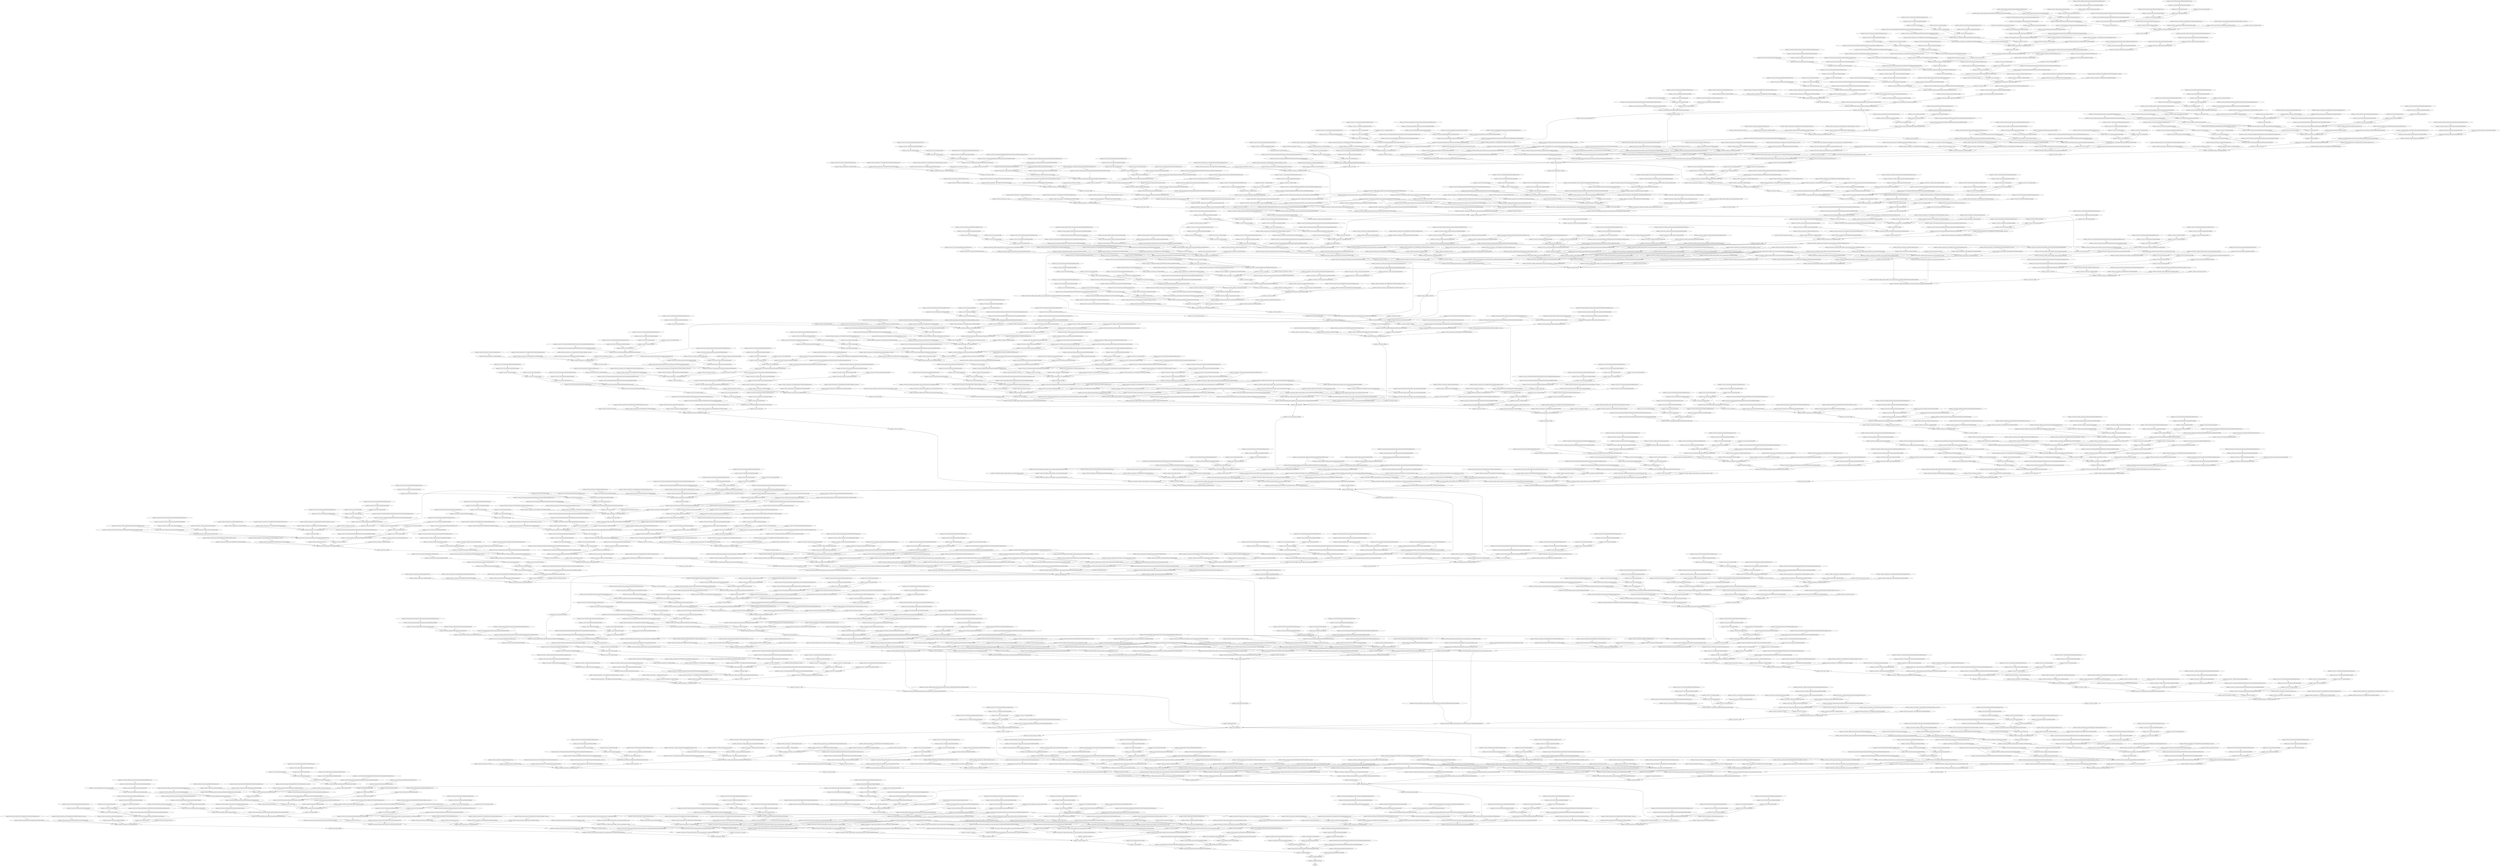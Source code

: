 strict digraph  {
args_0 [op=Placeholder];
"inception_v3/input_1/fake_quantize/AsymmQuant/Abs/ReadVariableOp/resource" [op=Placeholder];
"inception_v3/input_1/fake_quantize/AsymmQuant/Abs/ReadVariableOp" [op=ReadVariableOp];
"inception_v3/input_1/fake_quantize/AsymmQuant/Abs" [op=Abs];
"inception_v3/input_1/fake_quantize/AsymmQuant/add/y" [op=Const];
"inception_v3/input_1/fake_quantize/AsymmQuant/add" [op=AddV2];
"inception_v3/input_1/fake_quantize/AsymmQuant/ReadVariableOp/resource" [op=Placeholder];
"inception_v3/input_1/fake_quantize/AsymmQuant/ReadVariableOp" [op=ReadVariableOp];
"inception_v3/input_1/fake_quantize/AsymmQuant/add_1" [op=AddV2];
"inception_v3/input_1/fake_quantize/AsymmQuant/FakeQuantWithMinMaxVars/ReadVariableOp" [op=ReadVariableOp];
"inception_v3/input_1/fake_quantize/AsymmQuant/FakeQuantWithMinMaxVars" [op=FakeQuantWithMinMaxVars];
"inception_v3/conv2d/SymmQuant/Abs/ReadVariableOp/resource" [op=Placeholder];
"inception_v3/conv2d/SymmQuant/Abs/ReadVariableOp" [op=ReadVariableOp];
"inception_v3/conv2d/SymmQuant/Abs" [op=Abs];
"inception_v3/conv2d/SymmQuant/add/y" [op=Const];
"inception_v3/conv2d/SymmQuant/add" [op=AddV2];
"inception_v3/conv2d/SymmQuant/mul/ReadVariableOp/resource" [op=Placeholder];
"inception_v3/conv2d/SymmQuant/mul/ReadVariableOp" [op=ReadVariableOp];
"inception_v3/conv2d/SymmQuant/mul" [op=Mul];
"inception_v3/conv2d/SymmQuant/FakeQuantWithMinMaxVarsPerChannel/ReadVariableOp/resource" [op=Placeholder];
"inception_v3/conv2d/SymmQuant/FakeQuantWithMinMaxVarsPerChannel/ReadVariableOp" [op=ReadVariableOp];
"inception_v3/conv2d/SymmQuant/FakeQuantWithMinMaxVarsPerChannel" [op=FakeQuantWithMinMaxVarsPerChannel];
"inception_v3/conv2d/Conv2D" [op=Conv2D];
"inception_v3/batch_normalization/Const" [op=Const];
"inception_v3/batch_normalization/ReadVariableOp/resource" [op=Placeholder];
"inception_v3/batch_normalization/ReadVariableOp" [op=ReadVariableOp];
"inception_v3/batch_normalization/FusedBatchNormV3/ReadVariableOp/resource" [op=Placeholder];
"inception_v3/batch_normalization/FusedBatchNormV3/ReadVariableOp" [op=ReadVariableOp];
"inception_v3/batch_normalization/FusedBatchNormV3/ReadVariableOp_1/resource" [op=Placeholder];
"inception_v3/batch_normalization/FusedBatchNormV3/ReadVariableOp_1" [op=ReadVariableOp];
"inception_v3/batch_normalization/FusedBatchNormV3" [op=FusedBatchNormV3];
"inception_v3/activation/Relu" [op=Relu];
"inception_v3/activation/fake_quantize/AsymmQuant/Abs/ReadVariableOp/resource" [op=Placeholder];
"inception_v3/activation/fake_quantize/AsymmQuant/Abs/ReadVariableOp" [op=ReadVariableOp];
"inception_v3/activation/fake_quantize/AsymmQuant/Abs" [op=Abs];
"inception_v3/activation/fake_quantize/AsymmQuant/add/y" [op=Const];
"inception_v3/activation/fake_quantize/AsymmQuant/add" [op=AddV2];
"inception_v3/activation/fake_quantize/AsymmQuant/ReadVariableOp/resource" [op=Placeholder];
"inception_v3/activation/fake_quantize/AsymmQuant/ReadVariableOp" [op=ReadVariableOp];
"inception_v3/activation/fake_quantize/AsymmQuant/add_1" [op=AddV2];
"inception_v3/activation/fake_quantize/AsymmQuant/FakeQuantWithMinMaxVars/ReadVariableOp" [op=ReadVariableOp];
"inception_v3/activation/fake_quantize/AsymmQuant/FakeQuantWithMinMaxVars" [op=FakeQuantWithMinMaxVars];
"inception_v3/conv2d_1/SymmQuant/Abs/ReadVariableOp/resource" [op=Placeholder];
"inception_v3/conv2d_1/SymmQuant/Abs/ReadVariableOp" [op=ReadVariableOp];
"inception_v3/conv2d_1/SymmQuant/Abs" [op=Abs];
"inception_v3/conv2d_1/SymmQuant/add/y" [op=Const];
"inception_v3/conv2d_1/SymmQuant/add" [op=AddV2];
"inception_v3/conv2d_1/SymmQuant/mul/ReadVariableOp/resource" [op=Placeholder];
"inception_v3/conv2d_1/SymmQuant/mul/ReadVariableOp" [op=ReadVariableOp];
"inception_v3/conv2d_1/SymmQuant/mul" [op=Mul];
"inception_v3/conv2d_1/SymmQuant/FakeQuantWithMinMaxVarsPerChannel/ReadVariableOp/resource" [op=Placeholder];
"inception_v3/conv2d_1/SymmQuant/FakeQuantWithMinMaxVarsPerChannel/ReadVariableOp" [op=ReadVariableOp];
"inception_v3/conv2d_1/SymmQuant/FakeQuantWithMinMaxVarsPerChannel" [op=FakeQuantWithMinMaxVarsPerChannel];
"inception_v3/conv2d_1/Conv2D" [op=Conv2D];
"inception_v3/batch_normalization_1/Const" [op=Const];
"inception_v3/batch_normalization_1/ReadVariableOp/resource" [op=Placeholder];
"inception_v3/batch_normalization_1/ReadVariableOp" [op=ReadVariableOp];
"inception_v3/batch_normalization_1/FusedBatchNormV3/ReadVariableOp/resource" [op=Placeholder];
"inception_v3/batch_normalization_1/FusedBatchNormV3/ReadVariableOp" [op=ReadVariableOp];
"inception_v3/batch_normalization_1/FusedBatchNormV3/ReadVariableOp_1/resource" [op=Placeholder];
"inception_v3/batch_normalization_1/FusedBatchNormV3/ReadVariableOp_1" [op=ReadVariableOp];
"inception_v3/batch_normalization_1/FusedBatchNormV3" [op=FusedBatchNormV3];
"inception_v3/activation_1/Relu" [op=Relu];
"inception_v3/activation_1/fake_quantize/AsymmQuant/Abs/ReadVariableOp/resource" [op=Placeholder];
"inception_v3/activation_1/fake_quantize/AsymmQuant/Abs/ReadVariableOp" [op=ReadVariableOp];
"inception_v3/activation_1/fake_quantize/AsymmQuant/Abs" [op=Abs];
"inception_v3/activation_1/fake_quantize/AsymmQuant/add/y" [op=Const];
"inception_v3/activation_1/fake_quantize/AsymmQuant/add" [op=AddV2];
"inception_v3/activation_1/fake_quantize/AsymmQuant/ReadVariableOp/resource" [op=Placeholder];
"inception_v3/activation_1/fake_quantize/AsymmQuant/ReadVariableOp" [op=ReadVariableOp];
"inception_v3/activation_1/fake_quantize/AsymmQuant/add_1" [op=AddV2];
"inception_v3/activation_1/fake_quantize/AsymmQuant/FakeQuantWithMinMaxVars/ReadVariableOp" [op=ReadVariableOp];
"inception_v3/activation_1/fake_quantize/AsymmQuant/FakeQuantWithMinMaxVars" [op=FakeQuantWithMinMaxVars];
"inception_v3/conv2d_2/SymmQuant/Abs/ReadVariableOp/resource" [op=Placeholder];
"inception_v3/conv2d_2/SymmQuant/Abs/ReadVariableOp" [op=ReadVariableOp];
"inception_v3/conv2d_2/SymmQuant/Abs" [op=Abs];
"inception_v3/conv2d_2/SymmQuant/add/y" [op=Const];
"inception_v3/conv2d_2/SymmQuant/add" [op=AddV2];
"inception_v3/conv2d_2/SymmQuant/mul/ReadVariableOp/resource" [op=Placeholder];
"inception_v3/conv2d_2/SymmQuant/mul/ReadVariableOp" [op=ReadVariableOp];
"inception_v3/conv2d_2/SymmQuant/mul" [op=Mul];
"inception_v3/conv2d_2/SymmQuant/FakeQuantWithMinMaxVarsPerChannel/ReadVariableOp/resource" [op=Placeholder];
"inception_v3/conv2d_2/SymmQuant/FakeQuantWithMinMaxVarsPerChannel/ReadVariableOp" [op=ReadVariableOp];
"inception_v3/conv2d_2/SymmQuant/FakeQuantWithMinMaxVarsPerChannel" [op=FakeQuantWithMinMaxVarsPerChannel];
"inception_v3/conv2d_2/Conv2D" [op=Conv2D];
"inception_v3/batch_normalization_2/Const" [op=Const];
"inception_v3/batch_normalization_2/ReadVariableOp/resource" [op=Placeholder];
"inception_v3/batch_normalization_2/ReadVariableOp" [op=ReadVariableOp];
"inception_v3/batch_normalization_2/FusedBatchNormV3/ReadVariableOp/resource" [op=Placeholder];
"inception_v3/batch_normalization_2/FusedBatchNormV3/ReadVariableOp" [op=ReadVariableOp];
"inception_v3/batch_normalization_2/FusedBatchNormV3/ReadVariableOp_1/resource" [op=Placeholder];
"inception_v3/batch_normalization_2/FusedBatchNormV3/ReadVariableOp_1" [op=ReadVariableOp];
"inception_v3/batch_normalization_2/FusedBatchNormV3" [op=FusedBatchNormV3];
"inception_v3/activation_2/Relu" [op=Relu];
"inception_v3/activation_2/fake_quantize/AsymmQuant/Abs/ReadVariableOp/resource" [op=Placeholder];
"inception_v3/activation_2/fake_quantize/AsymmQuant/Abs/ReadVariableOp" [op=ReadVariableOp];
"inception_v3/activation_2/fake_quantize/AsymmQuant/Abs" [op=Abs];
"inception_v3/activation_2/fake_quantize/AsymmQuant/add/y" [op=Const];
"inception_v3/activation_2/fake_quantize/AsymmQuant/add" [op=AddV2];
"inception_v3/activation_2/fake_quantize/AsymmQuant/ReadVariableOp/resource" [op=Placeholder];
"inception_v3/activation_2/fake_quantize/AsymmQuant/ReadVariableOp" [op=ReadVariableOp];
"inception_v3/activation_2/fake_quantize/AsymmQuant/add_1" [op=AddV2];
"inception_v3/activation_2/fake_quantize/AsymmQuant/FakeQuantWithMinMaxVars/ReadVariableOp" [op=ReadVariableOp];
"inception_v3/activation_2/fake_quantize/AsymmQuant/FakeQuantWithMinMaxVars" [op=FakeQuantWithMinMaxVars];
"inception_v3/max_pooling2d/MaxPool" [op=MaxPool];
"inception_v3/conv2d_3/SymmQuant/Abs/ReadVariableOp/resource" [op=Placeholder];
"inception_v3/conv2d_3/SymmQuant/Abs/ReadVariableOp" [op=ReadVariableOp];
"inception_v3/conv2d_3/SymmQuant/Abs" [op=Abs];
"inception_v3/conv2d_3/SymmQuant/add/y" [op=Const];
"inception_v3/conv2d_3/SymmQuant/add" [op=AddV2];
"inception_v3/conv2d_3/SymmQuant/mul/ReadVariableOp/resource" [op=Placeholder];
"inception_v3/conv2d_3/SymmQuant/mul/ReadVariableOp" [op=ReadVariableOp];
"inception_v3/conv2d_3/SymmQuant/mul" [op=Mul];
"inception_v3/conv2d_3/SymmQuant/FakeQuantWithMinMaxVarsPerChannel/ReadVariableOp/resource" [op=Placeholder];
"inception_v3/conv2d_3/SymmQuant/FakeQuantWithMinMaxVarsPerChannel/ReadVariableOp" [op=ReadVariableOp];
"inception_v3/conv2d_3/SymmQuant/FakeQuantWithMinMaxVarsPerChannel" [op=FakeQuantWithMinMaxVarsPerChannel];
"inception_v3/conv2d_3/Conv2D" [op=Conv2D];
"inception_v3/batch_normalization_3/Const" [op=Const];
"inception_v3/batch_normalization_3/ReadVariableOp/resource" [op=Placeholder];
"inception_v3/batch_normalization_3/ReadVariableOp" [op=ReadVariableOp];
"inception_v3/batch_normalization_3/FusedBatchNormV3/ReadVariableOp/resource" [op=Placeholder];
"inception_v3/batch_normalization_3/FusedBatchNormV3/ReadVariableOp" [op=ReadVariableOp];
"inception_v3/batch_normalization_3/FusedBatchNormV3/ReadVariableOp_1/resource" [op=Placeholder];
"inception_v3/batch_normalization_3/FusedBatchNormV3/ReadVariableOp_1" [op=ReadVariableOp];
"inception_v3/batch_normalization_3/FusedBatchNormV3" [op=FusedBatchNormV3];
"inception_v3/activation_3/Relu" [op=Relu];
"inception_v3/activation_3/fake_quantize/AsymmQuant/Abs/ReadVariableOp/resource" [op=Placeholder];
"inception_v3/activation_3/fake_quantize/AsymmQuant/Abs/ReadVariableOp" [op=ReadVariableOp];
"inception_v3/activation_3/fake_quantize/AsymmQuant/Abs" [op=Abs];
"inception_v3/activation_3/fake_quantize/AsymmQuant/add/y" [op=Const];
"inception_v3/activation_3/fake_quantize/AsymmQuant/add" [op=AddV2];
"inception_v3/activation_3/fake_quantize/AsymmQuant/ReadVariableOp/resource" [op=Placeholder];
"inception_v3/activation_3/fake_quantize/AsymmQuant/ReadVariableOp" [op=ReadVariableOp];
"inception_v3/activation_3/fake_quantize/AsymmQuant/add_1" [op=AddV2];
"inception_v3/activation_3/fake_quantize/AsymmQuant/FakeQuantWithMinMaxVars/ReadVariableOp" [op=ReadVariableOp];
"inception_v3/activation_3/fake_quantize/AsymmQuant/FakeQuantWithMinMaxVars" [op=FakeQuantWithMinMaxVars];
"inception_v3/conv2d_4/SymmQuant/Abs/ReadVariableOp/resource" [op=Placeholder];
"inception_v3/conv2d_4/SymmQuant/Abs/ReadVariableOp" [op=ReadVariableOp];
"inception_v3/conv2d_4/SymmQuant/Abs" [op=Abs];
"inception_v3/conv2d_4/SymmQuant/add/y" [op=Const];
"inception_v3/conv2d_4/SymmQuant/add" [op=AddV2];
"inception_v3/conv2d_4/SymmQuant/mul/ReadVariableOp/resource" [op=Placeholder];
"inception_v3/conv2d_4/SymmQuant/mul/ReadVariableOp" [op=ReadVariableOp];
"inception_v3/conv2d_4/SymmQuant/mul" [op=Mul];
"inception_v3/conv2d_4/SymmQuant/FakeQuantWithMinMaxVarsPerChannel/ReadVariableOp/resource" [op=Placeholder];
"inception_v3/conv2d_4/SymmQuant/FakeQuantWithMinMaxVarsPerChannel/ReadVariableOp" [op=ReadVariableOp];
"inception_v3/conv2d_4/SymmQuant/FakeQuantWithMinMaxVarsPerChannel" [op=FakeQuantWithMinMaxVarsPerChannel];
"inception_v3/conv2d_4/Conv2D" [op=Conv2D];
"inception_v3/batch_normalization_4/Const" [op=Const];
"inception_v3/batch_normalization_4/ReadVariableOp/resource" [op=Placeholder];
"inception_v3/batch_normalization_4/ReadVariableOp" [op=ReadVariableOp];
"inception_v3/batch_normalization_4/FusedBatchNormV3/ReadVariableOp/resource" [op=Placeholder];
"inception_v3/batch_normalization_4/FusedBatchNormV3/ReadVariableOp" [op=ReadVariableOp];
"inception_v3/batch_normalization_4/FusedBatchNormV3/ReadVariableOp_1/resource" [op=Placeholder];
"inception_v3/batch_normalization_4/FusedBatchNormV3/ReadVariableOp_1" [op=ReadVariableOp];
"inception_v3/batch_normalization_4/FusedBatchNormV3" [op=FusedBatchNormV3];
"inception_v3/activation_4/Relu" [op=Relu];
"inception_v3/activation_4/fake_quantize/AsymmQuant/Abs/ReadVariableOp/resource" [op=Placeholder];
"inception_v3/activation_4/fake_quantize/AsymmQuant/Abs/ReadVariableOp" [op=ReadVariableOp];
"inception_v3/activation_4/fake_quantize/AsymmQuant/Abs" [op=Abs];
"inception_v3/activation_4/fake_quantize/AsymmQuant/add/y" [op=Const];
"inception_v3/activation_4/fake_quantize/AsymmQuant/add" [op=AddV2];
"inception_v3/activation_4/fake_quantize/AsymmQuant/ReadVariableOp/resource" [op=Placeholder];
"inception_v3/activation_4/fake_quantize/AsymmQuant/ReadVariableOp" [op=ReadVariableOp];
"inception_v3/activation_4/fake_quantize/AsymmQuant/add_1" [op=AddV2];
"inception_v3/activation_4/fake_quantize/AsymmQuant/FakeQuantWithMinMaxVars/ReadVariableOp" [op=ReadVariableOp];
"inception_v3/activation_4/fake_quantize/AsymmQuant/FakeQuantWithMinMaxVars" [op=FakeQuantWithMinMaxVars];
"inception_v3/max_pooling2d_1/MaxPool" [op=MaxPool];
"inception_v3/conv2d_8/SymmQuant/Abs/ReadVariableOp/resource" [op=Placeholder];
"inception_v3/conv2d_8/SymmQuant/Abs/ReadVariableOp" [op=ReadVariableOp];
"inception_v3/conv2d_8/SymmQuant/Abs" [op=Abs];
"inception_v3/conv2d_8/SymmQuant/add/y" [op=Const];
"inception_v3/conv2d_8/SymmQuant/add" [op=AddV2];
"inception_v3/conv2d_8/SymmQuant/mul/ReadVariableOp/resource" [op=Placeholder];
"inception_v3/conv2d_8/SymmQuant/mul/ReadVariableOp" [op=ReadVariableOp];
"inception_v3/conv2d_8/SymmQuant/mul" [op=Mul];
"inception_v3/conv2d_8/SymmQuant/FakeQuantWithMinMaxVarsPerChannel/ReadVariableOp/resource" [op=Placeholder];
"inception_v3/conv2d_8/SymmQuant/FakeQuantWithMinMaxVarsPerChannel/ReadVariableOp" [op=ReadVariableOp];
"inception_v3/conv2d_8/SymmQuant/FakeQuantWithMinMaxVarsPerChannel" [op=FakeQuantWithMinMaxVarsPerChannel];
"inception_v3/conv2d_8/Conv2D" [op=Conv2D];
"inception_v3/batch_normalization_8/Const" [op=Const];
"inception_v3/batch_normalization_8/ReadVariableOp/resource" [op=Placeholder];
"inception_v3/batch_normalization_8/ReadVariableOp" [op=ReadVariableOp];
"inception_v3/batch_normalization_8/FusedBatchNormV3/ReadVariableOp/resource" [op=Placeholder];
"inception_v3/batch_normalization_8/FusedBatchNormV3/ReadVariableOp" [op=ReadVariableOp];
"inception_v3/batch_normalization_8/FusedBatchNormV3/ReadVariableOp_1/resource" [op=Placeholder];
"inception_v3/batch_normalization_8/FusedBatchNormV3/ReadVariableOp_1" [op=ReadVariableOp];
"inception_v3/batch_normalization_8/FusedBatchNormV3" [op=FusedBatchNormV3];
"inception_v3/activation_8/Relu" [op=Relu];
"inception_v3/activation_8/fake_quantize/AsymmQuant/Abs/ReadVariableOp/resource" [op=Placeholder];
"inception_v3/activation_8/fake_quantize/AsymmQuant/Abs/ReadVariableOp" [op=ReadVariableOp];
"inception_v3/activation_8/fake_quantize/AsymmQuant/Abs" [op=Abs];
"inception_v3/activation_8/fake_quantize/AsymmQuant/add/y" [op=Const];
"inception_v3/activation_8/fake_quantize/AsymmQuant/add" [op=AddV2];
"inception_v3/activation_8/fake_quantize/AsymmQuant/ReadVariableOp/resource" [op=Placeholder];
"inception_v3/activation_8/fake_quantize/AsymmQuant/ReadVariableOp" [op=ReadVariableOp];
"inception_v3/activation_8/fake_quantize/AsymmQuant/add_1" [op=AddV2];
"inception_v3/activation_8/fake_quantize/AsymmQuant/FakeQuantWithMinMaxVars/ReadVariableOp" [op=ReadVariableOp];
"inception_v3/activation_8/fake_quantize/AsymmQuant/FakeQuantWithMinMaxVars" [op=FakeQuantWithMinMaxVars];
"inception_v3/conv2d_9/SymmQuant/Abs/ReadVariableOp/resource" [op=Placeholder];
"inception_v3/conv2d_9/SymmQuant/Abs/ReadVariableOp" [op=ReadVariableOp];
"inception_v3/conv2d_9/SymmQuant/Abs" [op=Abs];
"inception_v3/conv2d_9/SymmQuant/add/y" [op=Const];
"inception_v3/conv2d_9/SymmQuant/add" [op=AddV2];
"inception_v3/conv2d_9/SymmQuant/mul/ReadVariableOp/resource" [op=Placeholder];
"inception_v3/conv2d_9/SymmQuant/mul/ReadVariableOp" [op=ReadVariableOp];
"inception_v3/conv2d_9/SymmQuant/mul" [op=Mul];
"inception_v3/conv2d_9/SymmQuant/FakeQuantWithMinMaxVarsPerChannel/ReadVariableOp/resource" [op=Placeholder];
"inception_v3/conv2d_9/SymmQuant/FakeQuantWithMinMaxVarsPerChannel/ReadVariableOp" [op=ReadVariableOp];
"inception_v3/conv2d_9/SymmQuant/FakeQuantWithMinMaxVarsPerChannel" [op=FakeQuantWithMinMaxVarsPerChannel];
"inception_v3/conv2d_9/Conv2D" [op=Conv2D];
"inception_v3/conv2d_6/SymmQuant/Abs/ReadVariableOp/resource" [op=Placeholder];
"inception_v3/conv2d_6/SymmQuant/Abs/ReadVariableOp" [op=ReadVariableOp];
"inception_v3/conv2d_6/SymmQuant/Abs" [op=Abs];
"inception_v3/conv2d_6/SymmQuant/add/y" [op=Const];
"inception_v3/conv2d_6/SymmQuant/add" [op=AddV2];
"inception_v3/conv2d_6/SymmQuant/mul/ReadVariableOp/resource" [op=Placeholder];
"inception_v3/conv2d_6/SymmQuant/mul/ReadVariableOp" [op=ReadVariableOp];
"inception_v3/conv2d_6/SymmQuant/mul" [op=Mul];
"inception_v3/conv2d_6/SymmQuant/FakeQuantWithMinMaxVarsPerChannel/ReadVariableOp/resource" [op=Placeholder];
"inception_v3/conv2d_6/SymmQuant/FakeQuantWithMinMaxVarsPerChannel/ReadVariableOp" [op=ReadVariableOp];
"inception_v3/conv2d_6/SymmQuant/FakeQuantWithMinMaxVarsPerChannel" [op=FakeQuantWithMinMaxVarsPerChannel];
"inception_v3/conv2d_6/Conv2D" [op=Conv2D];
"inception_v3/batch_normalization_9/Const" [op=Const];
"inception_v3/batch_normalization_9/ReadVariableOp/resource" [op=Placeholder];
"inception_v3/batch_normalization_9/ReadVariableOp" [op=ReadVariableOp];
"inception_v3/batch_normalization_9/FusedBatchNormV3/ReadVariableOp/resource" [op=Placeholder];
"inception_v3/batch_normalization_9/FusedBatchNormV3/ReadVariableOp" [op=ReadVariableOp];
"inception_v3/batch_normalization_9/FusedBatchNormV3/ReadVariableOp_1/resource" [op=Placeholder];
"inception_v3/batch_normalization_9/FusedBatchNormV3/ReadVariableOp_1" [op=ReadVariableOp];
"inception_v3/batch_normalization_9/FusedBatchNormV3" [op=FusedBatchNormV3];
"inception_v3/batch_normalization_6/Const" [op=Const];
"inception_v3/batch_normalization_6/ReadVariableOp/resource" [op=Placeholder];
"inception_v3/batch_normalization_6/ReadVariableOp" [op=ReadVariableOp];
"inception_v3/batch_normalization_6/FusedBatchNormV3/ReadVariableOp/resource" [op=Placeholder];
"inception_v3/batch_normalization_6/FusedBatchNormV3/ReadVariableOp" [op=ReadVariableOp];
"inception_v3/batch_normalization_6/FusedBatchNormV3/ReadVariableOp_1/resource" [op=Placeholder];
"inception_v3/batch_normalization_6/FusedBatchNormV3/ReadVariableOp_1" [op=ReadVariableOp];
"inception_v3/batch_normalization_6/FusedBatchNormV3" [op=FusedBatchNormV3];
"inception_v3/average_pooling2d/AvgPool" [op=AvgPool];
"inception_v3/activation_9/Relu" [op=Relu];
"inception_v3/activation_6/Relu" [op=Relu];
"inception_v3/average_pooling2d/fake_quantize/AsymmQuant/Abs/ReadVariableOp/resource" [op=Placeholder];
"inception_v3/average_pooling2d/fake_quantize/AsymmQuant/Abs/ReadVariableOp" [op=ReadVariableOp];
"inception_v3/average_pooling2d/fake_quantize/AsymmQuant/Abs" [op=Abs];
"inception_v3/average_pooling2d/fake_quantize/AsymmQuant/add/y" [op=Const];
"inception_v3/average_pooling2d/fake_quantize/AsymmQuant/add" [op=AddV2];
"inception_v3/average_pooling2d/fake_quantize/AsymmQuant/ReadVariableOp/resource" [op=Placeholder];
"inception_v3/average_pooling2d/fake_quantize/AsymmQuant/ReadVariableOp" [op=ReadVariableOp];
"inception_v3/average_pooling2d/fake_quantize/AsymmQuant/add_1" [op=AddV2];
"inception_v3/average_pooling2d/fake_quantize/AsymmQuant/FakeQuantWithMinMaxVars/ReadVariableOp" [op=ReadVariableOp];
"inception_v3/average_pooling2d/fake_quantize/AsymmQuant/FakeQuantWithMinMaxVars" [op=FakeQuantWithMinMaxVars];
"inception_v3/activation_9/fake_quantize/AsymmQuant/Abs/ReadVariableOp/resource" [op=Placeholder];
"inception_v3/activation_9/fake_quantize/AsymmQuant/Abs/ReadVariableOp" [op=ReadVariableOp];
"inception_v3/activation_9/fake_quantize/AsymmQuant/Abs" [op=Abs];
"inception_v3/activation_9/fake_quantize/AsymmQuant/add/y" [op=Const];
"inception_v3/activation_9/fake_quantize/AsymmQuant/add" [op=AddV2];
"inception_v3/activation_9/fake_quantize/AsymmQuant/ReadVariableOp/resource" [op=Placeholder];
"inception_v3/activation_9/fake_quantize/AsymmQuant/ReadVariableOp" [op=ReadVariableOp];
"inception_v3/activation_9/fake_quantize/AsymmQuant/add_1" [op=AddV2];
"inception_v3/activation_9/fake_quantize/AsymmQuant/FakeQuantWithMinMaxVars/ReadVariableOp" [op=ReadVariableOp];
"inception_v3/activation_9/fake_quantize/AsymmQuant/FakeQuantWithMinMaxVars" [op=FakeQuantWithMinMaxVars];
"inception_v3/activation_6/fake_quantize/AsymmQuant/Abs/ReadVariableOp/resource" [op=Placeholder];
"inception_v3/activation_6/fake_quantize/AsymmQuant/Abs/ReadVariableOp" [op=ReadVariableOp];
"inception_v3/activation_6/fake_quantize/AsymmQuant/Abs" [op=Abs];
"inception_v3/activation_6/fake_quantize/AsymmQuant/add/y" [op=Const];
"inception_v3/activation_6/fake_quantize/AsymmQuant/add" [op=AddV2];
"inception_v3/activation_6/fake_quantize/AsymmQuant/ReadVariableOp/resource" [op=Placeholder];
"inception_v3/activation_6/fake_quantize/AsymmQuant/ReadVariableOp" [op=ReadVariableOp];
"inception_v3/activation_6/fake_quantize/AsymmQuant/add_1" [op=AddV2];
"inception_v3/activation_6/fake_quantize/AsymmQuant/FakeQuantWithMinMaxVars/ReadVariableOp" [op=ReadVariableOp];
"inception_v3/activation_6/fake_quantize/AsymmQuant/FakeQuantWithMinMaxVars" [op=FakeQuantWithMinMaxVars];
"inception_v3/conv2d_11/SymmQuant/Abs/ReadVariableOp/resource" [op=Placeholder];
"inception_v3/conv2d_11/SymmQuant/Abs/ReadVariableOp" [op=ReadVariableOp];
"inception_v3/conv2d_11/SymmQuant/Abs" [op=Abs];
"inception_v3/conv2d_11/SymmQuant/add/y" [op=Const];
"inception_v3/conv2d_11/SymmQuant/add" [op=AddV2];
"inception_v3/conv2d_11/SymmQuant/mul/ReadVariableOp/resource" [op=Placeholder];
"inception_v3/conv2d_11/SymmQuant/mul/ReadVariableOp" [op=ReadVariableOp];
"inception_v3/conv2d_11/SymmQuant/mul" [op=Mul];
"inception_v3/conv2d_11/SymmQuant/FakeQuantWithMinMaxVarsPerChannel/ReadVariableOp/resource" [op=Placeholder];
"inception_v3/conv2d_11/SymmQuant/FakeQuantWithMinMaxVarsPerChannel/ReadVariableOp" [op=ReadVariableOp];
"inception_v3/conv2d_11/SymmQuant/FakeQuantWithMinMaxVarsPerChannel" [op=FakeQuantWithMinMaxVarsPerChannel];
"inception_v3/conv2d_11/Conv2D" [op=Conv2D];
"inception_v3/conv2d_10/SymmQuant/Abs/ReadVariableOp/resource" [op=Placeholder];
"inception_v3/conv2d_10/SymmQuant/Abs/ReadVariableOp" [op=ReadVariableOp];
"inception_v3/conv2d_10/SymmQuant/Abs" [op=Abs];
"inception_v3/conv2d_10/SymmQuant/add/y" [op=Const];
"inception_v3/conv2d_10/SymmQuant/add" [op=AddV2];
"inception_v3/conv2d_10/SymmQuant/mul/ReadVariableOp/resource" [op=Placeholder];
"inception_v3/conv2d_10/SymmQuant/mul/ReadVariableOp" [op=ReadVariableOp];
"inception_v3/conv2d_10/SymmQuant/mul" [op=Mul];
"inception_v3/conv2d_10/SymmQuant/FakeQuantWithMinMaxVarsPerChannel/ReadVariableOp/resource" [op=Placeholder];
"inception_v3/conv2d_10/SymmQuant/FakeQuantWithMinMaxVarsPerChannel/ReadVariableOp" [op=ReadVariableOp];
"inception_v3/conv2d_10/SymmQuant/FakeQuantWithMinMaxVarsPerChannel" [op=FakeQuantWithMinMaxVarsPerChannel];
"inception_v3/conv2d_10/Conv2D" [op=Conv2D];
"inception_v3/conv2d_7/SymmQuant/Abs/ReadVariableOp/resource" [op=Placeholder];
"inception_v3/conv2d_7/SymmQuant/Abs/ReadVariableOp" [op=ReadVariableOp];
"inception_v3/conv2d_7/SymmQuant/Abs" [op=Abs];
"inception_v3/conv2d_7/SymmQuant/add/y" [op=Const];
"inception_v3/conv2d_7/SymmQuant/add" [op=AddV2];
"inception_v3/conv2d_7/SymmQuant/mul/ReadVariableOp/resource" [op=Placeholder];
"inception_v3/conv2d_7/SymmQuant/mul/ReadVariableOp" [op=ReadVariableOp];
"inception_v3/conv2d_7/SymmQuant/mul" [op=Mul];
"inception_v3/conv2d_7/SymmQuant/FakeQuantWithMinMaxVarsPerChannel/ReadVariableOp/resource" [op=Placeholder];
"inception_v3/conv2d_7/SymmQuant/FakeQuantWithMinMaxVarsPerChannel/ReadVariableOp" [op=ReadVariableOp];
"inception_v3/conv2d_7/SymmQuant/FakeQuantWithMinMaxVarsPerChannel" [op=FakeQuantWithMinMaxVarsPerChannel];
"inception_v3/conv2d_7/Conv2D" [op=Conv2D];
"inception_v3/conv2d_5/SymmQuant/Abs/ReadVariableOp/resource" [op=Placeholder];
"inception_v3/conv2d_5/SymmQuant/Abs/ReadVariableOp" [op=ReadVariableOp];
"inception_v3/conv2d_5/SymmQuant/Abs" [op=Abs];
"inception_v3/conv2d_5/SymmQuant/add/y" [op=Const];
"inception_v3/conv2d_5/SymmQuant/add" [op=AddV2];
"inception_v3/conv2d_5/SymmQuant/mul/ReadVariableOp/resource" [op=Placeholder];
"inception_v3/conv2d_5/SymmQuant/mul/ReadVariableOp" [op=ReadVariableOp];
"inception_v3/conv2d_5/SymmQuant/mul" [op=Mul];
"inception_v3/conv2d_5/SymmQuant/FakeQuantWithMinMaxVarsPerChannel/ReadVariableOp/resource" [op=Placeholder];
"inception_v3/conv2d_5/SymmQuant/FakeQuantWithMinMaxVarsPerChannel/ReadVariableOp" [op=ReadVariableOp];
"inception_v3/conv2d_5/SymmQuant/FakeQuantWithMinMaxVarsPerChannel" [op=FakeQuantWithMinMaxVarsPerChannel];
"inception_v3/conv2d_5/Conv2D" [op=Conv2D];
"inception_v3/batch_normalization_11/Const" [op=Const];
"inception_v3/batch_normalization_11/ReadVariableOp/resource" [op=Placeholder];
"inception_v3/batch_normalization_11/ReadVariableOp" [op=ReadVariableOp];
"inception_v3/batch_normalization_11/FusedBatchNormV3/ReadVariableOp/resource" [op=Placeholder];
"inception_v3/batch_normalization_11/FusedBatchNormV3/ReadVariableOp" [op=ReadVariableOp];
"inception_v3/batch_normalization_11/FusedBatchNormV3/ReadVariableOp_1/resource" [op=Placeholder];
"inception_v3/batch_normalization_11/FusedBatchNormV3/ReadVariableOp_1" [op=ReadVariableOp];
"inception_v3/batch_normalization_11/FusedBatchNormV3" [op=FusedBatchNormV3];
"inception_v3/batch_normalization_10/Const" [op=Const];
"inception_v3/batch_normalization_10/ReadVariableOp/resource" [op=Placeholder];
"inception_v3/batch_normalization_10/ReadVariableOp" [op=ReadVariableOp];
"inception_v3/batch_normalization_10/FusedBatchNormV3/ReadVariableOp/resource" [op=Placeholder];
"inception_v3/batch_normalization_10/FusedBatchNormV3/ReadVariableOp" [op=ReadVariableOp];
"inception_v3/batch_normalization_10/FusedBatchNormV3/ReadVariableOp_1/resource" [op=Placeholder];
"inception_v3/batch_normalization_10/FusedBatchNormV3/ReadVariableOp_1" [op=ReadVariableOp];
"inception_v3/batch_normalization_10/FusedBatchNormV3" [op=FusedBatchNormV3];
"inception_v3/batch_normalization_7/Const" [op=Const];
"inception_v3/batch_normalization_7/ReadVariableOp/resource" [op=Placeholder];
"inception_v3/batch_normalization_7/ReadVariableOp" [op=ReadVariableOp];
"inception_v3/batch_normalization_7/FusedBatchNormV3/ReadVariableOp/resource" [op=Placeholder];
"inception_v3/batch_normalization_7/FusedBatchNormV3/ReadVariableOp" [op=ReadVariableOp];
"inception_v3/batch_normalization_7/FusedBatchNormV3/ReadVariableOp_1/resource" [op=Placeholder];
"inception_v3/batch_normalization_7/FusedBatchNormV3/ReadVariableOp_1" [op=ReadVariableOp];
"inception_v3/batch_normalization_7/FusedBatchNormV3" [op=FusedBatchNormV3];
"inception_v3/batch_normalization_5/Const" [op=Const];
"inception_v3/batch_normalization_5/ReadVariableOp/resource" [op=Placeholder];
"inception_v3/batch_normalization_5/ReadVariableOp" [op=ReadVariableOp];
"inception_v3/batch_normalization_5/FusedBatchNormV3/ReadVariableOp/resource" [op=Placeholder];
"inception_v3/batch_normalization_5/FusedBatchNormV3/ReadVariableOp" [op=ReadVariableOp];
"inception_v3/batch_normalization_5/FusedBatchNormV3/ReadVariableOp_1/resource" [op=Placeholder];
"inception_v3/batch_normalization_5/FusedBatchNormV3/ReadVariableOp_1" [op=ReadVariableOp];
"inception_v3/batch_normalization_5/FusedBatchNormV3" [op=FusedBatchNormV3];
"inception_v3/activation_11/Relu" [op=Relu];
"inception_v3/activation_10/Relu" [op=Relu];
"inception_v3/activation_7/Relu" [op=Relu];
"inception_v3/activation_5/Relu" [op=Relu];
"inception_v3/activation_5/fake_quantize/unified_scale_group/AsymmQuant/Abs/ReadVariableOp/resource" [op=Placeholder];
"inception_v3/activation_5/fake_quantize/unified_scale_group/AsymmQuant/Abs/ReadVariableOp" [op=ReadVariableOp];
"inception_v3/activation_5/fake_quantize/unified_scale_group/AsymmQuant/Abs" [op=Abs];
"inception_v3/activation_5/fake_quantize/unified_scale_group/AsymmQuant/add/y" [op=Const];
"inception_v3/activation_5/fake_quantize/unified_scale_group/AsymmQuant/add" [op=AddV2];
"inception_v3/activation_5/fake_quantize/unified_scale_group/AsymmQuant/ReadVariableOp/resource" [op=Placeholder];
"inception_v3/activation_5/fake_quantize/unified_scale_group/AsymmQuant/ReadVariableOp" [op=ReadVariableOp];
"inception_v3/activation_5/fake_quantize/unified_scale_group/AsymmQuant/add_1" [op=AddV2];
"inception_v3/activation_5/fake_quantize/unified_scale_group/AsymmQuant/FakeQuantWithMinMaxVars/ReadVariableOp" [op=ReadVariableOp];
"inception_v3/activation_5/fake_quantize/unified_scale_group/AsymmQuant/FakeQuantWithMinMaxVars" [op=FakeQuantWithMinMaxVars];
"inception_v3/activation_5/fake_quantize/unified_scale_group/AsymmQuant_1/Abs/ReadVariableOp" [op=ReadVariableOp];
"inception_v3/activation_5/fake_quantize/unified_scale_group/AsymmQuant_1/Abs" [op=Abs];
"inception_v3/activation_5/fake_quantize/unified_scale_group/AsymmQuant_1/add/y" [op=Const];
"inception_v3/activation_5/fake_quantize/unified_scale_group/AsymmQuant_1/add" [op=AddV2];
"inception_v3/activation_5/fake_quantize/unified_scale_group/AsymmQuant_1/ReadVariableOp" [op=ReadVariableOp];
"inception_v3/activation_5/fake_quantize/unified_scale_group/AsymmQuant_1/add_1" [op=AddV2];
"inception_v3/activation_5/fake_quantize/unified_scale_group/AsymmQuant_1/FakeQuantWithMinMaxVars/ReadVariableOp" [op=ReadVariableOp];
"inception_v3/activation_5/fake_quantize/unified_scale_group/AsymmQuant_1/FakeQuantWithMinMaxVars" [op=FakeQuantWithMinMaxVars];
"inception_v3/activation_5/fake_quantize/unified_scale_group/AsymmQuant_2/Abs/ReadVariableOp" [op=ReadVariableOp];
"inception_v3/activation_5/fake_quantize/unified_scale_group/AsymmQuant_2/Abs" [op=Abs];
"inception_v3/activation_5/fake_quantize/unified_scale_group/AsymmQuant_2/add/y" [op=Const];
"inception_v3/activation_5/fake_quantize/unified_scale_group/AsymmQuant_2/add" [op=AddV2];
"inception_v3/activation_5/fake_quantize/unified_scale_group/AsymmQuant_2/ReadVariableOp" [op=ReadVariableOp];
"inception_v3/activation_5/fake_quantize/unified_scale_group/AsymmQuant_2/add_1" [op=AddV2];
"inception_v3/activation_5/fake_quantize/unified_scale_group/AsymmQuant_2/FakeQuantWithMinMaxVars/ReadVariableOp" [op=ReadVariableOp];
"inception_v3/activation_5/fake_quantize/unified_scale_group/AsymmQuant_2/FakeQuantWithMinMaxVars" [op=FakeQuantWithMinMaxVars];
"inception_v3/activation_5/fake_quantize/unified_scale_group/AsymmQuant_3/Abs/ReadVariableOp" [op=ReadVariableOp];
"inception_v3/activation_5/fake_quantize/unified_scale_group/AsymmQuant_3/Abs" [op=Abs];
"inception_v3/activation_5/fake_quantize/unified_scale_group/AsymmQuant_3/add/y" [op=Const];
"inception_v3/activation_5/fake_quantize/unified_scale_group/AsymmQuant_3/add" [op=AddV2];
"inception_v3/activation_5/fake_quantize/unified_scale_group/AsymmQuant_3/ReadVariableOp" [op=ReadVariableOp];
"inception_v3/activation_5/fake_quantize/unified_scale_group/AsymmQuant_3/add_1" [op=AddV2];
"inception_v3/activation_5/fake_quantize/unified_scale_group/AsymmQuant_3/FakeQuantWithMinMaxVars/ReadVariableOp" [op=ReadVariableOp];
"inception_v3/activation_5/fake_quantize/unified_scale_group/AsymmQuant_3/FakeQuantWithMinMaxVars" [op=FakeQuantWithMinMaxVars];
"inception_v3/mixed0/concat/axis" [op=Const];
"inception_v3/mixed0/concat" [op=ConcatV2];
"inception_v3/conv2d_15/SymmQuant/Abs/ReadVariableOp/resource" [op=Placeholder];
"inception_v3/conv2d_15/SymmQuant/Abs/ReadVariableOp" [op=ReadVariableOp];
"inception_v3/conv2d_15/SymmQuant/Abs" [op=Abs];
"inception_v3/conv2d_15/SymmQuant/add/y" [op=Const];
"inception_v3/conv2d_15/SymmQuant/add" [op=AddV2];
"inception_v3/conv2d_15/SymmQuant/mul/ReadVariableOp/resource" [op=Placeholder];
"inception_v3/conv2d_15/SymmQuant/mul/ReadVariableOp" [op=ReadVariableOp];
"inception_v3/conv2d_15/SymmQuant/mul" [op=Mul];
"inception_v3/conv2d_15/SymmQuant/FakeQuantWithMinMaxVarsPerChannel/ReadVariableOp/resource" [op=Placeholder];
"inception_v3/conv2d_15/SymmQuant/FakeQuantWithMinMaxVarsPerChannel/ReadVariableOp" [op=ReadVariableOp];
"inception_v3/conv2d_15/SymmQuant/FakeQuantWithMinMaxVarsPerChannel" [op=FakeQuantWithMinMaxVarsPerChannel];
"inception_v3/conv2d_15/Conv2D" [op=Conv2D];
"inception_v3/batch_normalization_15/Const" [op=Const];
"inception_v3/batch_normalization_15/ReadVariableOp/resource" [op=Placeholder];
"inception_v3/batch_normalization_15/ReadVariableOp" [op=ReadVariableOp];
"inception_v3/batch_normalization_15/FusedBatchNormV3/ReadVariableOp/resource" [op=Placeholder];
"inception_v3/batch_normalization_15/FusedBatchNormV3/ReadVariableOp" [op=ReadVariableOp];
"inception_v3/batch_normalization_15/FusedBatchNormV3/ReadVariableOp_1/resource" [op=Placeholder];
"inception_v3/batch_normalization_15/FusedBatchNormV3/ReadVariableOp_1" [op=ReadVariableOp];
"inception_v3/batch_normalization_15/FusedBatchNormV3" [op=FusedBatchNormV3];
"inception_v3/activation_15/Relu" [op=Relu];
"inception_v3/activation_15/fake_quantize/AsymmQuant/Abs/ReadVariableOp/resource" [op=Placeholder];
"inception_v3/activation_15/fake_quantize/AsymmQuant/Abs/ReadVariableOp" [op=ReadVariableOp];
"inception_v3/activation_15/fake_quantize/AsymmQuant/Abs" [op=Abs];
"inception_v3/activation_15/fake_quantize/AsymmQuant/add/y" [op=Const];
"inception_v3/activation_15/fake_quantize/AsymmQuant/add" [op=AddV2];
"inception_v3/activation_15/fake_quantize/AsymmQuant/ReadVariableOp/resource" [op=Placeholder];
"inception_v3/activation_15/fake_quantize/AsymmQuant/ReadVariableOp" [op=ReadVariableOp];
"inception_v3/activation_15/fake_quantize/AsymmQuant/add_1" [op=AddV2];
"inception_v3/activation_15/fake_quantize/AsymmQuant/FakeQuantWithMinMaxVars/ReadVariableOp" [op=ReadVariableOp];
"inception_v3/activation_15/fake_quantize/AsymmQuant/FakeQuantWithMinMaxVars" [op=FakeQuantWithMinMaxVars];
"inception_v3/conv2d_16/SymmQuant/Abs/ReadVariableOp/resource" [op=Placeholder];
"inception_v3/conv2d_16/SymmQuant/Abs/ReadVariableOp" [op=ReadVariableOp];
"inception_v3/conv2d_16/SymmQuant/Abs" [op=Abs];
"inception_v3/conv2d_16/SymmQuant/add/y" [op=Const];
"inception_v3/conv2d_16/SymmQuant/add" [op=AddV2];
"inception_v3/conv2d_16/SymmQuant/mul/ReadVariableOp/resource" [op=Placeholder];
"inception_v3/conv2d_16/SymmQuant/mul/ReadVariableOp" [op=ReadVariableOp];
"inception_v3/conv2d_16/SymmQuant/mul" [op=Mul];
"inception_v3/conv2d_16/SymmQuant/FakeQuantWithMinMaxVarsPerChannel/ReadVariableOp/resource" [op=Placeholder];
"inception_v3/conv2d_16/SymmQuant/FakeQuantWithMinMaxVarsPerChannel/ReadVariableOp" [op=ReadVariableOp];
"inception_v3/conv2d_16/SymmQuant/FakeQuantWithMinMaxVarsPerChannel" [op=FakeQuantWithMinMaxVarsPerChannel];
"inception_v3/conv2d_16/Conv2D" [op=Conv2D];
"inception_v3/conv2d_13/SymmQuant/Abs/ReadVariableOp/resource" [op=Placeholder];
"inception_v3/conv2d_13/SymmQuant/Abs/ReadVariableOp" [op=ReadVariableOp];
"inception_v3/conv2d_13/SymmQuant/Abs" [op=Abs];
"inception_v3/conv2d_13/SymmQuant/add/y" [op=Const];
"inception_v3/conv2d_13/SymmQuant/add" [op=AddV2];
"inception_v3/conv2d_13/SymmQuant/mul/ReadVariableOp/resource" [op=Placeholder];
"inception_v3/conv2d_13/SymmQuant/mul/ReadVariableOp" [op=ReadVariableOp];
"inception_v3/conv2d_13/SymmQuant/mul" [op=Mul];
"inception_v3/conv2d_13/SymmQuant/FakeQuantWithMinMaxVarsPerChannel/ReadVariableOp/resource" [op=Placeholder];
"inception_v3/conv2d_13/SymmQuant/FakeQuantWithMinMaxVarsPerChannel/ReadVariableOp" [op=ReadVariableOp];
"inception_v3/conv2d_13/SymmQuant/FakeQuantWithMinMaxVarsPerChannel" [op=FakeQuantWithMinMaxVarsPerChannel];
"inception_v3/conv2d_13/Conv2D" [op=Conv2D];
"inception_v3/batch_normalization_16/Const" [op=Const];
"inception_v3/batch_normalization_16/ReadVariableOp/resource" [op=Placeholder];
"inception_v3/batch_normalization_16/ReadVariableOp" [op=ReadVariableOp];
"inception_v3/batch_normalization_16/FusedBatchNormV3/ReadVariableOp/resource" [op=Placeholder];
"inception_v3/batch_normalization_16/FusedBatchNormV3/ReadVariableOp" [op=ReadVariableOp];
"inception_v3/batch_normalization_16/FusedBatchNormV3/ReadVariableOp_1/resource" [op=Placeholder];
"inception_v3/batch_normalization_16/FusedBatchNormV3/ReadVariableOp_1" [op=ReadVariableOp];
"inception_v3/batch_normalization_16/FusedBatchNormV3" [op=FusedBatchNormV3];
"inception_v3/batch_normalization_13/Const" [op=Const];
"inception_v3/batch_normalization_13/ReadVariableOp/resource" [op=Placeholder];
"inception_v3/batch_normalization_13/ReadVariableOp" [op=ReadVariableOp];
"inception_v3/batch_normalization_13/FusedBatchNormV3/ReadVariableOp/resource" [op=Placeholder];
"inception_v3/batch_normalization_13/FusedBatchNormV3/ReadVariableOp" [op=ReadVariableOp];
"inception_v3/batch_normalization_13/FusedBatchNormV3/ReadVariableOp_1/resource" [op=Placeholder];
"inception_v3/batch_normalization_13/FusedBatchNormV3/ReadVariableOp_1" [op=ReadVariableOp];
"inception_v3/batch_normalization_13/FusedBatchNormV3" [op=FusedBatchNormV3];
"inception_v3/average_pooling2d_1/AvgPool" [op=AvgPool];
"inception_v3/activation_16/Relu" [op=Relu];
"inception_v3/activation_13/Relu" [op=Relu];
"inception_v3/average_pooling2d_1/fake_quantize/AsymmQuant/Abs/ReadVariableOp/resource" [op=Placeholder];
"inception_v3/average_pooling2d_1/fake_quantize/AsymmQuant/Abs/ReadVariableOp" [op=ReadVariableOp];
"inception_v3/average_pooling2d_1/fake_quantize/AsymmQuant/Abs" [op=Abs];
"inception_v3/average_pooling2d_1/fake_quantize/AsymmQuant/add/y" [op=Const];
"inception_v3/average_pooling2d_1/fake_quantize/AsymmQuant/add" [op=AddV2];
"inception_v3/average_pooling2d_1/fake_quantize/AsymmQuant/ReadVariableOp/resource" [op=Placeholder];
"inception_v3/average_pooling2d_1/fake_quantize/AsymmQuant/ReadVariableOp" [op=ReadVariableOp];
"inception_v3/average_pooling2d_1/fake_quantize/AsymmQuant/add_1" [op=AddV2];
"inception_v3/average_pooling2d_1/fake_quantize/AsymmQuant/FakeQuantWithMinMaxVars/ReadVariableOp" [op=ReadVariableOp];
"inception_v3/average_pooling2d_1/fake_quantize/AsymmQuant/FakeQuantWithMinMaxVars" [op=FakeQuantWithMinMaxVars];
"inception_v3/activation_16/fake_quantize/AsymmQuant/Abs/ReadVariableOp/resource" [op=Placeholder];
"inception_v3/activation_16/fake_quantize/AsymmQuant/Abs/ReadVariableOp" [op=ReadVariableOp];
"inception_v3/activation_16/fake_quantize/AsymmQuant/Abs" [op=Abs];
"inception_v3/activation_16/fake_quantize/AsymmQuant/add/y" [op=Const];
"inception_v3/activation_16/fake_quantize/AsymmQuant/add" [op=AddV2];
"inception_v3/activation_16/fake_quantize/AsymmQuant/ReadVariableOp/resource" [op=Placeholder];
"inception_v3/activation_16/fake_quantize/AsymmQuant/ReadVariableOp" [op=ReadVariableOp];
"inception_v3/activation_16/fake_quantize/AsymmQuant/add_1" [op=AddV2];
"inception_v3/activation_16/fake_quantize/AsymmQuant/FakeQuantWithMinMaxVars/ReadVariableOp" [op=ReadVariableOp];
"inception_v3/activation_16/fake_quantize/AsymmQuant/FakeQuantWithMinMaxVars" [op=FakeQuantWithMinMaxVars];
"inception_v3/activation_13/fake_quantize/AsymmQuant/Abs/ReadVariableOp/resource" [op=Placeholder];
"inception_v3/activation_13/fake_quantize/AsymmQuant/Abs/ReadVariableOp" [op=ReadVariableOp];
"inception_v3/activation_13/fake_quantize/AsymmQuant/Abs" [op=Abs];
"inception_v3/activation_13/fake_quantize/AsymmQuant/add/y" [op=Const];
"inception_v3/activation_13/fake_quantize/AsymmQuant/add" [op=AddV2];
"inception_v3/activation_13/fake_quantize/AsymmQuant/ReadVariableOp/resource" [op=Placeholder];
"inception_v3/activation_13/fake_quantize/AsymmQuant/ReadVariableOp" [op=ReadVariableOp];
"inception_v3/activation_13/fake_quantize/AsymmQuant/add_1" [op=AddV2];
"inception_v3/activation_13/fake_quantize/AsymmQuant/FakeQuantWithMinMaxVars/ReadVariableOp" [op=ReadVariableOp];
"inception_v3/activation_13/fake_quantize/AsymmQuant/FakeQuantWithMinMaxVars" [op=FakeQuantWithMinMaxVars];
"inception_v3/conv2d_18/SymmQuant/Abs/ReadVariableOp/resource" [op=Placeholder];
"inception_v3/conv2d_18/SymmQuant/Abs/ReadVariableOp" [op=ReadVariableOp];
"inception_v3/conv2d_18/SymmQuant/Abs" [op=Abs];
"inception_v3/conv2d_18/SymmQuant/add/y" [op=Const];
"inception_v3/conv2d_18/SymmQuant/add" [op=AddV2];
"inception_v3/conv2d_18/SymmQuant/mul/ReadVariableOp/resource" [op=Placeholder];
"inception_v3/conv2d_18/SymmQuant/mul/ReadVariableOp" [op=ReadVariableOp];
"inception_v3/conv2d_18/SymmQuant/mul" [op=Mul];
"inception_v3/conv2d_18/SymmQuant/FakeQuantWithMinMaxVarsPerChannel/ReadVariableOp/resource" [op=Placeholder];
"inception_v3/conv2d_18/SymmQuant/FakeQuantWithMinMaxVarsPerChannel/ReadVariableOp" [op=ReadVariableOp];
"inception_v3/conv2d_18/SymmQuant/FakeQuantWithMinMaxVarsPerChannel" [op=FakeQuantWithMinMaxVarsPerChannel];
"inception_v3/conv2d_18/Conv2D" [op=Conv2D];
"inception_v3/conv2d_17/SymmQuant/Abs/ReadVariableOp/resource" [op=Placeholder];
"inception_v3/conv2d_17/SymmQuant/Abs/ReadVariableOp" [op=ReadVariableOp];
"inception_v3/conv2d_17/SymmQuant/Abs" [op=Abs];
"inception_v3/conv2d_17/SymmQuant/add/y" [op=Const];
"inception_v3/conv2d_17/SymmQuant/add" [op=AddV2];
"inception_v3/conv2d_17/SymmQuant/mul/ReadVariableOp/resource" [op=Placeholder];
"inception_v3/conv2d_17/SymmQuant/mul/ReadVariableOp" [op=ReadVariableOp];
"inception_v3/conv2d_17/SymmQuant/mul" [op=Mul];
"inception_v3/conv2d_17/SymmQuant/FakeQuantWithMinMaxVarsPerChannel/ReadVariableOp/resource" [op=Placeholder];
"inception_v3/conv2d_17/SymmQuant/FakeQuantWithMinMaxVarsPerChannel/ReadVariableOp" [op=ReadVariableOp];
"inception_v3/conv2d_17/SymmQuant/FakeQuantWithMinMaxVarsPerChannel" [op=FakeQuantWithMinMaxVarsPerChannel];
"inception_v3/conv2d_17/Conv2D" [op=Conv2D];
"inception_v3/conv2d_14/SymmQuant/Abs/ReadVariableOp/resource" [op=Placeholder];
"inception_v3/conv2d_14/SymmQuant/Abs/ReadVariableOp" [op=ReadVariableOp];
"inception_v3/conv2d_14/SymmQuant/Abs" [op=Abs];
"inception_v3/conv2d_14/SymmQuant/add/y" [op=Const];
"inception_v3/conv2d_14/SymmQuant/add" [op=AddV2];
"inception_v3/conv2d_14/SymmQuant/mul/ReadVariableOp/resource" [op=Placeholder];
"inception_v3/conv2d_14/SymmQuant/mul/ReadVariableOp" [op=ReadVariableOp];
"inception_v3/conv2d_14/SymmQuant/mul" [op=Mul];
"inception_v3/conv2d_14/SymmQuant/FakeQuantWithMinMaxVarsPerChannel/ReadVariableOp/resource" [op=Placeholder];
"inception_v3/conv2d_14/SymmQuant/FakeQuantWithMinMaxVarsPerChannel/ReadVariableOp" [op=ReadVariableOp];
"inception_v3/conv2d_14/SymmQuant/FakeQuantWithMinMaxVarsPerChannel" [op=FakeQuantWithMinMaxVarsPerChannel];
"inception_v3/conv2d_14/Conv2D" [op=Conv2D];
"inception_v3/conv2d_12/SymmQuant/Abs/ReadVariableOp/resource" [op=Placeholder];
"inception_v3/conv2d_12/SymmQuant/Abs/ReadVariableOp" [op=ReadVariableOp];
"inception_v3/conv2d_12/SymmQuant/Abs" [op=Abs];
"inception_v3/conv2d_12/SymmQuant/add/y" [op=Const];
"inception_v3/conv2d_12/SymmQuant/add" [op=AddV2];
"inception_v3/conv2d_12/SymmQuant/mul/ReadVariableOp/resource" [op=Placeholder];
"inception_v3/conv2d_12/SymmQuant/mul/ReadVariableOp" [op=ReadVariableOp];
"inception_v3/conv2d_12/SymmQuant/mul" [op=Mul];
"inception_v3/conv2d_12/SymmQuant/FakeQuantWithMinMaxVarsPerChannel/ReadVariableOp/resource" [op=Placeholder];
"inception_v3/conv2d_12/SymmQuant/FakeQuantWithMinMaxVarsPerChannel/ReadVariableOp" [op=ReadVariableOp];
"inception_v3/conv2d_12/SymmQuant/FakeQuantWithMinMaxVarsPerChannel" [op=FakeQuantWithMinMaxVarsPerChannel];
"inception_v3/conv2d_12/Conv2D" [op=Conv2D];
"inception_v3/batch_normalization_18/Const" [op=Const];
"inception_v3/batch_normalization_18/ReadVariableOp/resource" [op=Placeholder];
"inception_v3/batch_normalization_18/ReadVariableOp" [op=ReadVariableOp];
"inception_v3/batch_normalization_18/FusedBatchNormV3/ReadVariableOp/resource" [op=Placeholder];
"inception_v3/batch_normalization_18/FusedBatchNormV3/ReadVariableOp" [op=ReadVariableOp];
"inception_v3/batch_normalization_18/FusedBatchNormV3/ReadVariableOp_1/resource" [op=Placeholder];
"inception_v3/batch_normalization_18/FusedBatchNormV3/ReadVariableOp_1" [op=ReadVariableOp];
"inception_v3/batch_normalization_18/FusedBatchNormV3" [op=FusedBatchNormV3];
"inception_v3/batch_normalization_17/Const" [op=Const];
"inception_v3/batch_normalization_17/ReadVariableOp/resource" [op=Placeholder];
"inception_v3/batch_normalization_17/ReadVariableOp" [op=ReadVariableOp];
"inception_v3/batch_normalization_17/FusedBatchNormV3/ReadVariableOp/resource" [op=Placeholder];
"inception_v3/batch_normalization_17/FusedBatchNormV3/ReadVariableOp" [op=ReadVariableOp];
"inception_v3/batch_normalization_17/FusedBatchNormV3/ReadVariableOp_1/resource" [op=Placeholder];
"inception_v3/batch_normalization_17/FusedBatchNormV3/ReadVariableOp_1" [op=ReadVariableOp];
"inception_v3/batch_normalization_17/FusedBatchNormV3" [op=FusedBatchNormV3];
"inception_v3/batch_normalization_14/Const" [op=Const];
"inception_v3/batch_normalization_14/ReadVariableOp/resource" [op=Placeholder];
"inception_v3/batch_normalization_14/ReadVariableOp" [op=ReadVariableOp];
"inception_v3/batch_normalization_14/FusedBatchNormV3/ReadVariableOp/resource" [op=Placeholder];
"inception_v3/batch_normalization_14/FusedBatchNormV3/ReadVariableOp" [op=ReadVariableOp];
"inception_v3/batch_normalization_14/FusedBatchNormV3/ReadVariableOp_1/resource" [op=Placeholder];
"inception_v3/batch_normalization_14/FusedBatchNormV3/ReadVariableOp_1" [op=ReadVariableOp];
"inception_v3/batch_normalization_14/FusedBatchNormV3" [op=FusedBatchNormV3];
"inception_v3/batch_normalization_12/Const" [op=Const];
"inception_v3/batch_normalization_12/ReadVariableOp/resource" [op=Placeholder];
"inception_v3/batch_normalization_12/ReadVariableOp" [op=ReadVariableOp];
"inception_v3/batch_normalization_12/FusedBatchNormV3/ReadVariableOp/resource" [op=Placeholder];
"inception_v3/batch_normalization_12/FusedBatchNormV3/ReadVariableOp" [op=ReadVariableOp];
"inception_v3/batch_normalization_12/FusedBatchNormV3/ReadVariableOp_1/resource" [op=Placeholder];
"inception_v3/batch_normalization_12/FusedBatchNormV3/ReadVariableOp_1" [op=ReadVariableOp];
"inception_v3/batch_normalization_12/FusedBatchNormV3" [op=FusedBatchNormV3];
"inception_v3/activation_18/Relu" [op=Relu];
"inception_v3/activation_17/Relu" [op=Relu];
"inception_v3/activation_14/Relu" [op=Relu];
"inception_v3/activation_12/Relu" [op=Relu];
"inception_v3/activation_12/fake_quantize/unified_scale_group/AsymmQuant/Abs/ReadVariableOp/resource" [op=Placeholder];
"inception_v3/activation_12/fake_quantize/unified_scale_group/AsymmQuant/Abs/ReadVariableOp" [op=ReadVariableOp];
"inception_v3/activation_12/fake_quantize/unified_scale_group/AsymmQuant/Abs" [op=Abs];
"inception_v3/activation_12/fake_quantize/unified_scale_group/AsymmQuant/add/y" [op=Const];
"inception_v3/activation_12/fake_quantize/unified_scale_group/AsymmQuant/add" [op=AddV2];
"inception_v3/activation_12/fake_quantize/unified_scale_group/AsymmQuant/ReadVariableOp/resource" [op=Placeholder];
"inception_v3/activation_12/fake_quantize/unified_scale_group/AsymmQuant/ReadVariableOp" [op=ReadVariableOp];
"inception_v3/activation_12/fake_quantize/unified_scale_group/AsymmQuant/add_1" [op=AddV2];
"inception_v3/activation_12/fake_quantize/unified_scale_group/AsymmQuant/FakeQuantWithMinMaxVars/ReadVariableOp" [op=ReadVariableOp];
"inception_v3/activation_12/fake_quantize/unified_scale_group/AsymmQuant/FakeQuantWithMinMaxVars" [op=FakeQuantWithMinMaxVars];
"inception_v3/activation_12/fake_quantize/unified_scale_group/AsymmQuant_1/Abs/ReadVariableOp" [op=ReadVariableOp];
"inception_v3/activation_12/fake_quantize/unified_scale_group/AsymmQuant_1/Abs" [op=Abs];
"inception_v3/activation_12/fake_quantize/unified_scale_group/AsymmQuant_1/add/y" [op=Const];
"inception_v3/activation_12/fake_quantize/unified_scale_group/AsymmQuant_1/add" [op=AddV2];
"inception_v3/activation_12/fake_quantize/unified_scale_group/AsymmQuant_1/ReadVariableOp" [op=ReadVariableOp];
"inception_v3/activation_12/fake_quantize/unified_scale_group/AsymmQuant_1/add_1" [op=AddV2];
"inception_v3/activation_12/fake_quantize/unified_scale_group/AsymmQuant_1/FakeQuantWithMinMaxVars/ReadVariableOp" [op=ReadVariableOp];
"inception_v3/activation_12/fake_quantize/unified_scale_group/AsymmQuant_1/FakeQuantWithMinMaxVars" [op=FakeQuantWithMinMaxVars];
"inception_v3/activation_12/fake_quantize/unified_scale_group/AsymmQuant_2/Abs/ReadVariableOp" [op=ReadVariableOp];
"inception_v3/activation_12/fake_quantize/unified_scale_group/AsymmQuant_2/Abs" [op=Abs];
"inception_v3/activation_12/fake_quantize/unified_scale_group/AsymmQuant_2/add/y" [op=Const];
"inception_v3/activation_12/fake_quantize/unified_scale_group/AsymmQuant_2/add" [op=AddV2];
"inception_v3/activation_12/fake_quantize/unified_scale_group/AsymmQuant_2/ReadVariableOp" [op=ReadVariableOp];
"inception_v3/activation_12/fake_quantize/unified_scale_group/AsymmQuant_2/add_1" [op=AddV2];
"inception_v3/activation_12/fake_quantize/unified_scale_group/AsymmQuant_2/FakeQuantWithMinMaxVars/ReadVariableOp" [op=ReadVariableOp];
"inception_v3/activation_12/fake_quantize/unified_scale_group/AsymmQuant_2/FakeQuantWithMinMaxVars" [op=FakeQuantWithMinMaxVars];
"inception_v3/activation_12/fake_quantize/unified_scale_group/AsymmQuant_3/Abs/ReadVariableOp" [op=ReadVariableOp];
"inception_v3/activation_12/fake_quantize/unified_scale_group/AsymmQuant_3/Abs" [op=Abs];
"inception_v3/activation_12/fake_quantize/unified_scale_group/AsymmQuant_3/add/y" [op=Const];
"inception_v3/activation_12/fake_quantize/unified_scale_group/AsymmQuant_3/add" [op=AddV2];
"inception_v3/activation_12/fake_quantize/unified_scale_group/AsymmQuant_3/ReadVariableOp" [op=ReadVariableOp];
"inception_v3/activation_12/fake_quantize/unified_scale_group/AsymmQuant_3/add_1" [op=AddV2];
"inception_v3/activation_12/fake_quantize/unified_scale_group/AsymmQuant_3/FakeQuantWithMinMaxVars/ReadVariableOp" [op=ReadVariableOp];
"inception_v3/activation_12/fake_quantize/unified_scale_group/AsymmQuant_3/FakeQuantWithMinMaxVars" [op=FakeQuantWithMinMaxVars];
"inception_v3/mixed1/concat/axis" [op=Const];
"inception_v3/mixed1/concat" [op=ConcatV2];
"inception_v3/conv2d_22/SymmQuant/Abs/ReadVariableOp/resource" [op=Placeholder];
"inception_v3/conv2d_22/SymmQuant/Abs/ReadVariableOp" [op=ReadVariableOp];
"inception_v3/conv2d_22/SymmQuant/Abs" [op=Abs];
"inception_v3/conv2d_22/SymmQuant/add/y" [op=Const];
"inception_v3/conv2d_22/SymmQuant/add" [op=AddV2];
"inception_v3/conv2d_22/SymmQuant/mul/ReadVariableOp/resource" [op=Placeholder];
"inception_v3/conv2d_22/SymmQuant/mul/ReadVariableOp" [op=ReadVariableOp];
"inception_v3/conv2d_22/SymmQuant/mul" [op=Mul];
"inception_v3/conv2d_22/SymmQuant/FakeQuantWithMinMaxVarsPerChannel/ReadVariableOp/resource" [op=Placeholder];
"inception_v3/conv2d_22/SymmQuant/FakeQuantWithMinMaxVarsPerChannel/ReadVariableOp" [op=ReadVariableOp];
"inception_v3/conv2d_22/SymmQuant/FakeQuantWithMinMaxVarsPerChannel" [op=FakeQuantWithMinMaxVarsPerChannel];
"inception_v3/conv2d_22/Conv2D" [op=Conv2D];
"inception_v3/batch_normalization_22/Const" [op=Const];
"inception_v3/batch_normalization_22/ReadVariableOp/resource" [op=Placeholder];
"inception_v3/batch_normalization_22/ReadVariableOp" [op=ReadVariableOp];
"inception_v3/batch_normalization_22/FusedBatchNormV3/ReadVariableOp/resource" [op=Placeholder];
"inception_v3/batch_normalization_22/FusedBatchNormV3/ReadVariableOp" [op=ReadVariableOp];
"inception_v3/batch_normalization_22/FusedBatchNormV3/ReadVariableOp_1/resource" [op=Placeholder];
"inception_v3/batch_normalization_22/FusedBatchNormV3/ReadVariableOp_1" [op=ReadVariableOp];
"inception_v3/batch_normalization_22/FusedBatchNormV3" [op=FusedBatchNormV3];
"inception_v3/activation_22/Relu" [op=Relu];
"inception_v3/activation_22/fake_quantize/AsymmQuant/Abs/ReadVariableOp/resource" [op=Placeholder];
"inception_v3/activation_22/fake_quantize/AsymmQuant/Abs/ReadVariableOp" [op=ReadVariableOp];
"inception_v3/activation_22/fake_quantize/AsymmQuant/Abs" [op=Abs];
"inception_v3/activation_22/fake_quantize/AsymmQuant/add/y" [op=Const];
"inception_v3/activation_22/fake_quantize/AsymmQuant/add" [op=AddV2];
"inception_v3/activation_22/fake_quantize/AsymmQuant/ReadVariableOp/resource" [op=Placeholder];
"inception_v3/activation_22/fake_quantize/AsymmQuant/ReadVariableOp" [op=ReadVariableOp];
"inception_v3/activation_22/fake_quantize/AsymmQuant/add_1" [op=AddV2];
"inception_v3/activation_22/fake_quantize/AsymmQuant/FakeQuantWithMinMaxVars/ReadVariableOp" [op=ReadVariableOp];
"inception_v3/activation_22/fake_quantize/AsymmQuant/FakeQuantWithMinMaxVars" [op=FakeQuantWithMinMaxVars];
"inception_v3/conv2d_23/SymmQuant/Abs/ReadVariableOp/resource" [op=Placeholder];
"inception_v3/conv2d_23/SymmQuant/Abs/ReadVariableOp" [op=ReadVariableOp];
"inception_v3/conv2d_23/SymmQuant/Abs" [op=Abs];
"inception_v3/conv2d_23/SymmQuant/add/y" [op=Const];
"inception_v3/conv2d_23/SymmQuant/add" [op=AddV2];
"inception_v3/conv2d_23/SymmQuant/mul/ReadVariableOp/resource" [op=Placeholder];
"inception_v3/conv2d_23/SymmQuant/mul/ReadVariableOp" [op=ReadVariableOp];
"inception_v3/conv2d_23/SymmQuant/mul" [op=Mul];
"inception_v3/conv2d_23/SymmQuant/FakeQuantWithMinMaxVarsPerChannel/ReadVariableOp/resource" [op=Placeholder];
"inception_v3/conv2d_23/SymmQuant/FakeQuantWithMinMaxVarsPerChannel/ReadVariableOp" [op=ReadVariableOp];
"inception_v3/conv2d_23/SymmQuant/FakeQuantWithMinMaxVarsPerChannel" [op=FakeQuantWithMinMaxVarsPerChannel];
"inception_v3/conv2d_23/Conv2D" [op=Conv2D];
"inception_v3/conv2d_20/SymmQuant/Abs/ReadVariableOp/resource" [op=Placeholder];
"inception_v3/conv2d_20/SymmQuant/Abs/ReadVariableOp" [op=ReadVariableOp];
"inception_v3/conv2d_20/SymmQuant/Abs" [op=Abs];
"inception_v3/conv2d_20/SymmQuant/add/y" [op=Const];
"inception_v3/conv2d_20/SymmQuant/add" [op=AddV2];
"inception_v3/conv2d_20/SymmQuant/mul/ReadVariableOp/resource" [op=Placeholder];
"inception_v3/conv2d_20/SymmQuant/mul/ReadVariableOp" [op=ReadVariableOp];
"inception_v3/conv2d_20/SymmQuant/mul" [op=Mul];
"inception_v3/conv2d_20/SymmQuant/FakeQuantWithMinMaxVarsPerChannel/ReadVariableOp/resource" [op=Placeholder];
"inception_v3/conv2d_20/SymmQuant/FakeQuantWithMinMaxVarsPerChannel/ReadVariableOp" [op=ReadVariableOp];
"inception_v3/conv2d_20/SymmQuant/FakeQuantWithMinMaxVarsPerChannel" [op=FakeQuantWithMinMaxVarsPerChannel];
"inception_v3/conv2d_20/Conv2D" [op=Conv2D];
"inception_v3/batch_normalization_23/Const" [op=Const];
"inception_v3/batch_normalization_23/ReadVariableOp/resource" [op=Placeholder];
"inception_v3/batch_normalization_23/ReadVariableOp" [op=ReadVariableOp];
"inception_v3/batch_normalization_23/FusedBatchNormV3/ReadVariableOp/resource" [op=Placeholder];
"inception_v3/batch_normalization_23/FusedBatchNormV3/ReadVariableOp" [op=ReadVariableOp];
"inception_v3/batch_normalization_23/FusedBatchNormV3/ReadVariableOp_1/resource" [op=Placeholder];
"inception_v3/batch_normalization_23/FusedBatchNormV3/ReadVariableOp_1" [op=ReadVariableOp];
"inception_v3/batch_normalization_23/FusedBatchNormV3" [op=FusedBatchNormV3];
"inception_v3/batch_normalization_20/Const" [op=Const];
"inception_v3/batch_normalization_20/ReadVariableOp/resource" [op=Placeholder];
"inception_v3/batch_normalization_20/ReadVariableOp" [op=ReadVariableOp];
"inception_v3/batch_normalization_20/FusedBatchNormV3/ReadVariableOp/resource" [op=Placeholder];
"inception_v3/batch_normalization_20/FusedBatchNormV3/ReadVariableOp" [op=ReadVariableOp];
"inception_v3/batch_normalization_20/FusedBatchNormV3/ReadVariableOp_1/resource" [op=Placeholder];
"inception_v3/batch_normalization_20/FusedBatchNormV3/ReadVariableOp_1" [op=ReadVariableOp];
"inception_v3/batch_normalization_20/FusedBatchNormV3" [op=FusedBatchNormV3];
"inception_v3/average_pooling2d_2/AvgPool" [op=AvgPool];
"inception_v3/activation_23/Relu" [op=Relu];
"inception_v3/activation_20/Relu" [op=Relu];
"inception_v3/average_pooling2d_2/fake_quantize/AsymmQuant/Abs/ReadVariableOp/resource" [op=Placeholder];
"inception_v3/average_pooling2d_2/fake_quantize/AsymmQuant/Abs/ReadVariableOp" [op=ReadVariableOp];
"inception_v3/average_pooling2d_2/fake_quantize/AsymmQuant/Abs" [op=Abs];
"inception_v3/average_pooling2d_2/fake_quantize/AsymmQuant/add/y" [op=Const];
"inception_v3/average_pooling2d_2/fake_quantize/AsymmQuant/add" [op=AddV2];
"inception_v3/average_pooling2d_2/fake_quantize/AsymmQuant/ReadVariableOp/resource" [op=Placeholder];
"inception_v3/average_pooling2d_2/fake_quantize/AsymmQuant/ReadVariableOp" [op=ReadVariableOp];
"inception_v3/average_pooling2d_2/fake_quantize/AsymmQuant/add_1" [op=AddV2];
"inception_v3/average_pooling2d_2/fake_quantize/AsymmQuant/FakeQuantWithMinMaxVars/ReadVariableOp" [op=ReadVariableOp];
"inception_v3/average_pooling2d_2/fake_quantize/AsymmQuant/FakeQuantWithMinMaxVars" [op=FakeQuantWithMinMaxVars];
"inception_v3/activation_23/fake_quantize/AsymmQuant/Abs/ReadVariableOp/resource" [op=Placeholder];
"inception_v3/activation_23/fake_quantize/AsymmQuant/Abs/ReadVariableOp" [op=ReadVariableOp];
"inception_v3/activation_23/fake_quantize/AsymmQuant/Abs" [op=Abs];
"inception_v3/activation_23/fake_quantize/AsymmQuant/add/y" [op=Const];
"inception_v3/activation_23/fake_quantize/AsymmQuant/add" [op=AddV2];
"inception_v3/activation_23/fake_quantize/AsymmQuant/ReadVariableOp/resource" [op=Placeholder];
"inception_v3/activation_23/fake_quantize/AsymmQuant/ReadVariableOp" [op=ReadVariableOp];
"inception_v3/activation_23/fake_quantize/AsymmQuant/add_1" [op=AddV2];
"inception_v3/activation_23/fake_quantize/AsymmQuant/FakeQuantWithMinMaxVars/ReadVariableOp" [op=ReadVariableOp];
"inception_v3/activation_23/fake_quantize/AsymmQuant/FakeQuantWithMinMaxVars" [op=FakeQuantWithMinMaxVars];
"inception_v3/activation_20/fake_quantize/AsymmQuant/Abs/ReadVariableOp/resource" [op=Placeholder];
"inception_v3/activation_20/fake_quantize/AsymmQuant/Abs/ReadVariableOp" [op=ReadVariableOp];
"inception_v3/activation_20/fake_quantize/AsymmQuant/Abs" [op=Abs];
"inception_v3/activation_20/fake_quantize/AsymmQuant/add/y" [op=Const];
"inception_v3/activation_20/fake_quantize/AsymmQuant/add" [op=AddV2];
"inception_v3/activation_20/fake_quantize/AsymmQuant/ReadVariableOp/resource" [op=Placeholder];
"inception_v3/activation_20/fake_quantize/AsymmQuant/ReadVariableOp" [op=ReadVariableOp];
"inception_v3/activation_20/fake_quantize/AsymmQuant/add_1" [op=AddV2];
"inception_v3/activation_20/fake_quantize/AsymmQuant/FakeQuantWithMinMaxVars/ReadVariableOp" [op=ReadVariableOp];
"inception_v3/activation_20/fake_quantize/AsymmQuant/FakeQuantWithMinMaxVars" [op=FakeQuantWithMinMaxVars];
"inception_v3/conv2d_25/SymmQuant/Abs/ReadVariableOp/resource" [op=Placeholder];
"inception_v3/conv2d_25/SymmQuant/Abs/ReadVariableOp" [op=ReadVariableOp];
"inception_v3/conv2d_25/SymmQuant/Abs" [op=Abs];
"inception_v3/conv2d_25/SymmQuant/add/y" [op=Const];
"inception_v3/conv2d_25/SymmQuant/add" [op=AddV2];
"inception_v3/conv2d_25/SymmQuant/mul/ReadVariableOp/resource" [op=Placeholder];
"inception_v3/conv2d_25/SymmQuant/mul/ReadVariableOp" [op=ReadVariableOp];
"inception_v3/conv2d_25/SymmQuant/mul" [op=Mul];
"inception_v3/conv2d_25/SymmQuant/FakeQuantWithMinMaxVarsPerChannel/ReadVariableOp/resource" [op=Placeholder];
"inception_v3/conv2d_25/SymmQuant/FakeQuantWithMinMaxVarsPerChannel/ReadVariableOp" [op=ReadVariableOp];
"inception_v3/conv2d_25/SymmQuant/FakeQuantWithMinMaxVarsPerChannel" [op=FakeQuantWithMinMaxVarsPerChannel];
"inception_v3/conv2d_25/Conv2D" [op=Conv2D];
"inception_v3/conv2d_24/SymmQuant/Abs/ReadVariableOp/resource" [op=Placeholder];
"inception_v3/conv2d_24/SymmQuant/Abs/ReadVariableOp" [op=ReadVariableOp];
"inception_v3/conv2d_24/SymmQuant/Abs" [op=Abs];
"inception_v3/conv2d_24/SymmQuant/add/y" [op=Const];
"inception_v3/conv2d_24/SymmQuant/add" [op=AddV2];
"inception_v3/conv2d_24/SymmQuant/mul/ReadVariableOp/resource" [op=Placeholder];
"inception_v3/conv2d_24/SymmQuant/mul/ReadVariableOp" [op=ReadVariableOp];
"inception_v3/conv2d_24/SymmQuant/mul" [op=Mul];
"inception_v3/conv2d_24/SymmQuant/FakeQuantWithMinMaxVarsPerChannel/ReadVariableOp/resource" [op=Placeholder];
"inception_v3/conv2d_24/SymmQuant/FakeQuantWithMinMaxVarsPerChannel/ReadVariableOp" [op=ReadVariableOp];
"inception_v3/conv2d_24/SymmQuant/FakeQuantWithMinMaxVarsPerChannel" [op=FakeQuantWithMinMaxVarsPerChannel];
"inception_v3/conv2d_24/Conv2D" [op=Conv2D];
"inception_v3/conv2d_21/SymmQuant/Abs/ReadVariableOp/resource" [op=Placeholder];
"inception_v3/conv2d_21/SymmQuant/Abs/ReadVariableOp" [op=ReadVariableOp];
"inception_v3/conv2d_21/SymmQuant/Abs" [op=Abs];
"inception_v3/conv2d_21/SymmQuant/add/y" [op=Const];
"inception_v3/conv2d_21/SymmQuant/add" [op=AddV2];
"inception_v3/conv2d_21/SymmQuant/mul/ReadVariableOp/resource" [op=Placeholder];
"inception_v3/conv2d_21/SymmQuant/mul/ReadVariableOp" [op=ReadVariableOp];
"inception_v3/conv2d_21/SymmQuant/mul" [op=Mul];
"inception_v3/conv2d_21/SymmQuant/FakeQuantWithMinMaxVarsPerChannel/ReadVariableOp/resource" [op=Placeholder];
"inception_v3/conv2d_21/SymmQuant/FakeQuantWithMinMaxVarsPerChannel/ReadVariableOp" [op=ReadVariableOp];
"inception_v3/conv2d_21/SymmQuant/FakeQuantWithMinMaxVarsPerChannel" [op=FakeQuantWithMinMaxVarsPerChannel];
"inception_v3/conv2d_21/Conv2D" [op=Conv2D];
"inception_v3/conv2d_19/SymmQuant/Abs/ReadVariableOp/resource" [op=Placeholder];
"inception_v3/conv2d_19/SymmQuant/Abs/ReadVariableOp" [op=ReadVariableOp];
"inception_v3/conv2d_19/SymmQuant/Abs" [op=Abs];
"inception_v3/conv2d_19/SymmQuant/add/y" [op=Const];
"inception_v3/conv2d_19/SymmQuant/add" [op=AddV2];
"inception_v3/conv2d_19/SymmQuant/mul/ReadVariableOp/resource" [op=Placeholder];
"inception_v3/conv2d_19/SymmQuant/mul/ReadVariableOp" [op=ReadVariableOp];
"inception_v3/conv2d_19/SymmQuant/mul" [op=Mul];
"inception_v3/conv2d_19/SymmQuant/FakeQuantWithMinMaxVarsPerChannel/ReadVariableOp/resource" [op=Placeholder];
"inception_v3/conv2d_19/SymmQuant/FakeQuantWithMinMaxVarsPerChannel/ReadVariableOp" [op=ReadVariableOp];
"inception_v3/conv2d_19/SymmQuant/FakeQuantWithMinMaxVarsPerChannel" [op=FakeQuantWithMinMaxVarsPerChannel];
"inception_v3/conv2d_19/Conv2D" [op=Conv2D];
"inception_v3/batch_normalization_25/Const" [op=Const];
"inception_v3/batch_normalization_25/ReadVariableOp/resource" [op=Placeholder];
"inception_v3/batch_normalization_25/ReadVariableOp" [op=ReadVariableOp];
"inception_v3/batch_normalization_25/FusedBatchNormV3/ReadVariableOp/resource" [op=Placeholder];
"inception_v3/batch_normalization_25/FusedBatchNormV3/ReadVariableOp" [op=ReadVariableOp];
"inception_v3/batch_normalization_25/FusedBatchNormV3/ReadVariableOp_1/resource" [op=Placeholder];
"inception_v3/batch_normalization_25/FusedBatchNormV3/ReadVariableOp_1" [op=ReadVariableOp];
"inception_v3/batch_normalization_25/FusedBatchNormV3" [op=FusedBatchNormV3];
"inception_v3/batch_normalization_24/Const" [op=Const];
"inception_v3/batch_normalization_24/ReadVariableOp/resource" [op=Placeholder];
"inception_v3/batch_normalization_24/ReadVariableOp" [op=ReadVariableOp];
"inception_v3/batch_normalization_24/FusedBatchNormV3/ReadVariableOp/resource" [op=Placeholder];
"inception_v3/batch_normalization_24/FusedBatchNormV3/ReadVariableOp" [op=ReadVariableOp];
"inception_v3/batch_normalization_24/FusedBatchNormV3/ReadVariableOp_1/resource" [op=Placeholder];
"inception_v3/batch_normalization_24/FusedBatchNormV3/ReadVariableOp_1" [op=ReadVariableOp];
"inception_v3/batch_normalization_24/FusedBatchNormV3" [op=FusedBatchNormV3];
"inception_v3/batch_normalization_21/Const" [op=Const];
"inception_v3/batch_normalization_21/ReadVariableOp/resource" [op=Placeholder];
"inception_v3/batch_normalization_21/ReadVariableOp" [op=ReadVariableOp];
"inception_v3/batch_normalization_21/FusedBatchNormV3/ReadVariableOp/resource" [op=Placeholder];
"inception_v3/batch_normalization_21/FusedBatchNormV3/ReadVariableOp" [op=ReadVariableOp];
"inception_v3/batch_normalization_21/FusedBatchNormV3/ReadVariableOp_1/resource" [op=Placeholder];
"inception_v3/batch_normalization_21/FusedBatchNormV3/ReadVariableOp_1" [op=ReadVariableOp];
"inception_v3/batch_normalization_21/FusedBatchNormV3" [op=FusedBatchNormV3];
"inception_v3/batch_normalization_19/Const" [op=Const];
"inception_v3/batch_normalization_19/ReadVariableOp/resource" [op=Placeholder];
"inception_v3/batch_normalization_19/ReadVariableOp" [op=ReadVariableOp];
"inception_v3/batch_normalization_19/FusedBatchNormV3/ReadVariableOp/resource" [op=Placeholder];
"inception_v3/batch_normalization_19/FusedBatchNormV3/ReadVariableOp" [op=ReadVariableOp];
"inception_v3/batch_normalization_19/FusedBatchNormV3/ReadVariableOp_1/resource" [op=Placeholder];
"inception_v3/batch_normalization_19/FusedBatchNormV3/ReadVariableOp_1" [op=ReadVariableOp];
"inception_v3/batch_normalization_19/FusedBatchNormV3" [op=FusedBatchNormV3];
"inception_v3/activation_25/Relu" [op=Relu];
"inception_v3/activation_24/Relu" [op=Relu];
"inception_v3/activation_21/Relu" [op=Relu];
"inception_v3/activation_19/Relu" [op=Relu];
"inception_v3/activation_19/fake_quantize/unified_scale_group/AsymmQuant/Abs/ReadVariableOp/resource" [op=Placeholder];
"inception_v3/activation_19/fake_quantize/unified_scale_group/AsymmQuant/Abs/ReadVariableOp" [op=ReadVariableOp];
"inception_v3/activation_19/fake_quantize/unified_scale_group/AsymmQuant/Abs" [op=Abs];
"inception_v3/activation_19/fake_quantize/unified_scale_group/AsymmQuant/add/y" [op=Const];
"inception_v3/activation_19/fake_quantize/unified_scale_group/AsymmQuant/add" [op=AddV2];
"inception_v3/activation_19/fake_quantize/unified_scale_group/AsymmQuant/ReadVariableOp/resource" [op=Placeholder];
"inception_v3/activation_19/fake_quantize/unified_scale_group/AsymmQuant/ReadVariableOp" [op=ReadVariableOp];
"inception_v3/activation_19/fake_quantize/unified_scale_group/AsymmQuant/add_1" [op=AddV2];
"inception_v3/activation_19/fake_quantize/unified_scale_group/AsymmQuant/FakeQuantWithMinMaxVars/ReadVariableOp" [op=ReadVariableOp];
"inception_v3/activation_19/fake_quantize/unified_scale_group/AsymmQuant/FakeQuantWithMinMaxVars" [op=FakeQuantWithMinMaxVars];
"inception_v3/activation_19/fake_quantize/unified_scale_group/AsymmQuant_1/Abs/ReadVariableOp" [op=ReadVariableOp];
"inception_v3/activation_19/fake_quantize/unified_scale_group/AsymmQuant_1/Abs" [op=Abs];
"inception_v3/activation_19/fake_quantize/unified_scale_group/AsymmQuant_1/add/y" [op=Const];
"inception_v3/activation_19/fake_quantize/unified_scale_group/AsymmQuant_1/add" [op=AddV2];
"inception_v3/activation_19/fake_quantize/unified_scale_group/AsymmQuant_1/ReadVariableOp" [op=ReadVariableOp];
"inception_v3/activation_19/fake_quantize/unified_scale_group/AsymmQuant_1/add_1" [op=AddV2];
"inception_v3/activation_19/fake_quantize/unified_scale_group/AsymmQuant_1/FakeQuantWithMinMaxVars/ReadVariableOp" [op=ReadVariableOp];
"inception_v3/activation_19/fake_quantize/unified_scale_group/AsymmQuant_1/FakeQuantWithMinMaxVars" [op=FakeQuantWithMinMaxVars];
"inception_v3/activation_19/fake_quantize/unified_scale_group/AsymmQuant_2/Abs/ReadVariableOp" [op=ReadVariableOp];
"inception_v3/activation_19/fake_quantize/unified_scale_group/AsymmQuant_2/Abs" [op=Abs];
"inception_v3/activation_19/fake_quantize/unified_scale_group/AsymmQuant_2/add/y" [op=Const];
"inception_v3/activation_19/fake_quantize/unified_scale_group/AsymmQuant_2/add" [op=AddV2];
"inception_v3/activation_19/fake_quantize/unified_scale_group/AsymmQuant_2/ReadVariableOp" [op=ReadVariableOp];
"inception_v3/activation_19/fake_quantize/unified_scale_group/AsymmQuant_2/add_1" [op=AddV2];
"inception_v3/activation_19/fake_quantize/unified_scale_group/AsymmQuant_2/FakeQuantWithMinMaxVars/ReadVariableOp" [op=ReadVariableOp];
"inception_v3/activation_19/fake_quantize/unified_scale_group/AsymmQuant_2/FakeQuantWithMinMaxVars" [op=FakeQuantWithMinMaxVars];
"inception_v3/activation_19/fake_quantize/unified_scale_group/AsymmQuant_3/Abs/ReadVariableOp" [op=ReadVariableOp];
"inception_v3/activation_19/fake_quantize/unified_scale_group/AsymmQuant_3/Abs" [op=Abs];
"inception_v3/activation_19/fake_quantize/unified_scale_group/AsymmQuant_3/add/y" [op=Const];
"inception_v3/activation_19/fake_quantize/unified_scale_group/AsymmQuant_3/add" [op=AddV2];
"inception_v3/activation_19/fake_quantize/unified_scale_group/AsymmQuant_3/ReadVariableOp" [op=ReadVariableOp];
"inception_v3/activation_19/fake_quantize/unified_scale_group/AsymmQuant_3/add_1" [op=AddV2];
"inception_v3/activation_19/fake_quantize/unified_scale_group/AsymmQuant_3/FakeQuantWithMinMaxVars/ReadVariableOp" [op=ReadVariableOp];
"inception_v3/activation_19/fake_quantize/unified_scale_group/AsymmQuant_3/FakeQuantWithMinMaxVars" [op=FakeQuantWithMinMaxVars];
"inception_v3/mixed2/concat/axis" [op=Const];
"inception_v3/mixed2/concat" [op=ConcatV2];
"inception_v3/conv2d_27/SymmQuant/Abs/ReadVariableOp/resource" [op=Placeholder];
"inception_v3/conv2d_27/SymmQuant/Abs/ReadVariableOp" [op=ReadVariableOp];
"inception_v3/conv2d_27/SymmQuant/Abs" [op=Abs];
"inception_v3/conv2d_27/SymmQuant/add/y" [op=Const];
"inception_v3/conv2d_27/SymmQuant/add" [op=AddV2];
"inception_v3/conv2d_27/SymmQuant/mul/ReadVariableOp/resource" [op=Placeholder];
"inception_v3/conv2d_27/SymmQuant/mul/ReadVariableOp" [op=ReadVariableOp];
"inception_v3/conv2d_27/SymmQuant/mul" [op=Mul];
"inception_v3/conv2d_27/SymmQuant/FakeQuantWithMinMaxVarsPerChannel/ReadVariableOp/resource" [op=Placeholder];
"inception_v3/conv2d_27/SymmQuant/FakeQuantWithMinMaxVarsPerChannel/ReadVariableOp" [op=ReadVariableOp];
"inception_v3/conv2d_27/SymmQuant/FakeQuantWithMinMaxVarsPerChannel" [op=FakeQuantWithMinMaxVarsPerChannel];
"inception_v3/conv2d_27/Conv2D" [op=Conv2D];
"inception_v3/batch_normalization_27/Const" [op=Const];
"inception_v3/batch_normalization_27/ReadVariableOp/resource" [op=Placeholder];
"inception_v3/batch_normalization_27/ReadVariableOp" [op=ReadVariableOp];
"inception_v3/batch_normalization_27/FusedBatchNormV3/ReadVariableOp/resource" [op=Placeholder];
"inception_v3/batch_normalization_27/FusedBatchNormV3/ReadVariableOp" [op=ReadVariableOp];
"inception_v3/batch_normalization_27/FusedBatchNormV3/ReadVariableOp_1/resource" [op=Placeholder];
"inception_v3/batch_normalization_27/FusedBatchNormV3/ReadVariableOp_1" [op=ReadVariableOp];
"inception_v3/batch_normalization_27/FusedBatchNormV3" [op=FusedBatchNormV3];
"inception_v3/activation_27/Relu" [op=Relu];
"inception_v3/activation_27/fake_quantize/AsymmQuant/Abs/ReadVariableOp/resource" [op=Placeholder];
"inception_v3/activation_27/fake_quantize/AsymmQuant/Abs/ReadVariableOp" [op=ReadVariableOp];
"inception_v3/activation_27/fake_quantize/AsymmQuant/Abs" [op=Abs];
"inception_v3/activation_27/fake_quantize/AsymmQuant/add/y" [op=Const];
"inception_v3/activation_27/fake_quantize/AsymmQuant/add" [op=AddV2];
"inception_v3/activation_27/fake_quantize/AsymmQuant/ReadVariableOp/resource" [op=Placeholder];
"inception_v3/activation_27/fake_quantize/AsymmQuant/ReadVariableOp" [op=ReadVariableOp];
"inception_v3/activation_27/fake_quantize/AsymmQuant/add_1" [op=AddV2];
"inception_v3/activation_27/fake_quantize/AsymmQuant/FakeQuantWithMinMaxVars/ReadVariableOp" [op=ReadVariableOp];
"inception_v3/activation_27/fake_quantize/AsymmQuant/FakeQuantWithMinMaxVars" [op=FakeQuantWithMinMaxVars];
"inception_v3/conv2d_28/SymmQuant/Abs/ReadVariableOp/resource" [op=Placeholder];
"inception_v3/conv2d_28/SymmQuant/Abs/ReadVariableOp" [op=ReadVariableOp];
"inception_v3/conv2d_28/SymmQuant/Abs" [op=Abs];
"inception_v3/conv2d_28/SymmQuant/add/y" [op=Const];
"inception_v3/conv2d_28/SymmQuant/add" [op=AddV2];
"inception_v3/conv2d_28/SymmQuant/mul/ReadVariableOp/resource" [op=Placeholder];
"inception_v3/conv2d_28/SymmQuant/mul/ReadVariableOp" [op=ReadVariableOp];
"inception_v3/conv2d_28/SymmQuant/mul" [op=Mul];
"inception_v3/conv2d_28/SymmQuant/FakeQuantWithMinMaxVarsPerChannel/ReadVariableOp/resource" [op=Placeholder];
"inception_v3/conv2d_28/SymmQuant/FakeQuantWithMinMaxVarsPerChannel/ReadVariableOp" [op=ReadVariableOp];
"inception_v3/conv2d_28/SymmQuant/FakeQuantWithMinMaxVarsPerChannel" [op=FakeQuantWithMinMaxVarsPerChannel];
"inception_v3/conv2d_28/Conv2D" [op=Conv2D];
"inception_v3/batch_normalization_28/Const" [op=Const];
"inception_v3/batch_normalization_28/ReadVariableOp/resource" [op=Placeholder];
"inception_v3/batch_normalization_28/ReadVariableOp" [op=ReadVariableOp];
"inception_v3/batch_normalization_28/FusedBatchNormV3/ReadVariableOp/resource" [op=Placeholder];
"inception_v3/batch_normalization_28/FusedBatchNormV3/ReadVariableOp" [op=ReadVariableOp];
"inception_v3/batch_normalization_28/FusedBatchNormV3/ReadVariableOp_1/resource" [op=Placeholder];
"inception_v3/batch_normalization_28/FusedBatchNormV3/ReadVariableOp_1" [op=ReadVariableOp];
"inception_v3/batch_normalization_28/FusedBatchNormV3" [op=FusedBatchNormV3];
"inception_v3/activation_28/Relu" [op=Relu];
"inception_v3/activation_28/fake_quantize/AsymmQuant/Abs/ReadVariableOp/resource" [op=Placeholder];
"inception_v3/activation_28/fake_quantize/AsymmQuant/Abs/ReadVariableOp" [op=ReadVariableOp];
"inception_v3/activation_28/fake_quantize/AsymmQuant/Abs" [op=Abs];
"inception_v3/activation_28/fake_quantize/AsymmQuant/add/y" [op=Const];
"inception_v3/activation_28/fake_quantize/AsymmQuant/add" [op=AddV2];
"inception_v3/activation_28/fake_quantize/AsymmQuant/ReadVariableOp/resource" [op=Placeholder];
"inception_v3/activation_28/fake_quantize/AsymmQuant/ReadVariableOp" [op=ReadVariableOp];
"inception_v3/activation_28/fake_quantize/AsymmQuant/add_1" [op=AddV2];
"inception_v3/activation_28/fake_quantize/AsymmQuant/FakeQuantWithMinMaxVars/ReadVariableOp" [op=ReadVariableOp];
"inception_v3/activation_28/fake_quantize/AsymmQuant/FakeQuantWithMinMaxVars" [op=FakeQuantWithMinMaxVars];
"inception_v3/conv2d_29/SymmQuant/Abs/ReadVariableOp/resource" [op=Placeholder];
"inception_v3/conv2d_29/SymmQuant/Abs/ReadVariableOp" [op=ReadVariableOp];
"inception_v3/conv2d_29/SymmQuant/Abs" [op=Abs];
"inception_v3/conv2d_29/SymmQuant/add/y" [op=Const];
"inception_v3/conv2d_29/SymmQuant/add" [op=AddV2];
"inception_v3/conv2d_29/SymmQuant/mul/ReadVariableOp/resource" [op=Placeholder];
"inception_v3/conv2d_29/SymmQuant/mul/ReadVariableOp" [op=ReadVariableOp];
"inception_v3/conv2d_29/SymmQuant/mul" [op=Mul];
"inception_v3/conv2d_29/SymmQuant/FakeQuantWithMinMaxVarsPerChannel/ReadVariableOp/resource" [op=Placeholder];
"inception_v3/conv2d_29/SymmQuant/FakeQuantWithMinMaxVarsPerChannel/ReadVariableOp" [op=ReadVariableOp];
"inception_v3/conv2d_29/SymmQuant/FakeQuantWithMinMaxVarsPerChannel" [op=FakeQuantWithMinMaxVarsPerChannel];
"inception_v3/conv2d_29/Conv2D" [op=Conv2D];
"inception_v3/conv2d_26/SymmQuant/Abs/ReadVariableOp/resource" [op=Placeholder];
"inception_v3/conv2d_26/SymmQuant/Abs/ReadVariableOp" [op=ReadVariableOp];
"inception_v3/conv2d_26/SymmQuant/Abs" [op=Abs];
"inception_v3/conv2d_26/SymmQuant/add/y" [op=Const];
"inception_v3/conv2d_26/SymmQuant/add" [op=AddV2];
"inception_v3/conv2d_26/SymmQuant/mul/ReadVariableOp/resource" [op=Placeholder];
"inception_v3/conv2d_26/SymmQuant/mul/ReadVariableOp" [op=ReadVariableOp];
"inception_v3/conv2d_26/SymmQuant/mul" [op=Mul];
"inception_v3/conv2d_26/SymmQuant/FakeQuantWithMinMaxVarsPerChannel/ReadVariableOp/resource" [op=Placeholder];
"inception_v3/conv2d_26/SymmQuant/FakeQuantWithMinMaxVarsPerChannel/ReadVariableOp" [op=ReadVariableOp];
"inception_v3/conv2d_26/SymmQuant/FakeQuantWithMinMaxVarsPerChannel" [op=FakeQuantWithMinMaxVarsPerChannel];
"inception_v3/conv2d_26/Conv2D" [op=Conv2D];
"inception_v3/batch_normalization_29/Const" [op=Const];
"inception_v3/batch_normalization_29/ReadVariableOp/resource" [op=Placeholder];
"inception_v3/batch_normalization_29/ReadVariableOp" [op=ReadVariableOp];
"inception_v3/batch_normalization_29/FusedBatchNormV3/ReadVariableOp/resource" [op=Placeholder];
"inception_v3/batch_normalization_29/FusedBatchNormV3/ReadVariableOp" [op=ReadVariableOp];
"inception_v3/batch_normalization_29/FusedBatchNormV3/ReadVariableOp_1/resource" [op=Placeholder];
"inception_v3/batch_normalization_29/FusedBatchNormV3/ReadVariableOp_1" [op=ReadVariableOp];
"inception_v3/batch_normalization_29/FusedBatchNormV3" [op=FusedBatchNormV3];
"inception_v3/batch_normalization_26/Const" [op=Const];
"inception_v3/batch_normalization_26/ReadVariableOp/resource" [op=Placeholder];
"inception_v3/batch_normalization_26/ReadVariableOp" [op=ReadVariableOp];
"inception_v3/batch_normalization_26/FusedBatchNormV3/ReadVariableOp/resource" [op=Placeholder];
"inception_v3/batch_normalization_26/FusedBatchNormV3/ReadVariableOp" [op=ReadVariableOp];
"inception_v3/batch_normalization_26/FusedBatchNormV3/ReadVariableOp_1/resource" [op=Placeholder];
"inception_v3/batch_normalization_26/FusedBatchNormV3/ReadVariableOp_1" [op=ReadVariableOp];
"inception_v3/batch_normalization_26/FusedBatchNormV3" [op=FusedBatchNormV3];
"inception_v3/activation_29/Relu" [op=Relu];
"inception_v3/activation_26/Relu" [op=Relu];
"inception_v3/activation_19/fake_quantize/unified_scale_group/AsymmQuant_4/Abs/ReadVariableOp" [op=ReadVariableOp];
"inception_v3/activation_19/fake_quantize/unified_scale_group/AsymmQuant_4/Abs" [op=Abs];
"inception_v3/activation_19/fake_quantize/unified_scale_group/AsymmQuant_4/add/y" [op=Const];
"inception_v3/activation_19/fake_quantize/unified_scale_group/AsymmQuant_4/add" [op=AddV2];
"inception_v3/activation_19/fake_quantize/unified_scale_group/AsymmQuant_4/ReadVariableOp" [op=ReadVariableOp];
"inception_v3/activation_19/fake_quantize/unified_scale_group/AsymmQuant_4/add_1" [op=AddV2];
"inception_v3/activation_19/fake_quantize/unified_scale_group/AsymmQuant_4/FakeQuantWithMinMaxVars/ReadVariableOp" [op=ReadVariableOp];
"inception_v3/activation_19/fake_quantize/unified_scale_group/AsymmQuant_4/FakeQuantWithMinMaxVars" [op=FakeQuantWithMinMaxVars];
"inception_v3/activation_19/fake_quantize/unified_scale_group/AsymmQuant_5/Abs/ReadVariableOp" [op=ReadVariableOp];
"inception_v3/activation_19/fake_quantize/unified_scale_group/AsymmQuant_5/Abs" [op=Abs];
"inception_v3/activation_19/fake_quantize/unified_scale_group/AsymmQuant_5/add/y" [op=Const];
"inception_v3/activation_19/fake_quantize/unified_scale_group/AsymmQuant_5/add" [op=AddV2];
"inception_v3/activation_19/fake_quantize/unified_scale_group/AsymmQuant_5/ReadVariableOp" [op=ReadVariableOp];
"inception_v3/activation_19/fake_quantize/unified_scale_group/AsymmQuant_5/add_1" [op=AddV2];
"inception_v3/activation_19/fake_quantize/unified_scale_group/AsymmQuant_5/FakeQuantWithMinMaxVars/ReadVariableOp" [op=ReadVariableOp];
"inception_v3/activation_19/fake_quantize/unified_scale_group/AsymmQuant_5/FakeQuantWithMinMaxVars" [op=FakeQuantWithMinMaxVars];
"inception_v3/max_pooling2d_2/MaxPool" [op=MaxPool];
"inception_v3/mixed3/concat/axis" [op=Const];
"inception_v3/mixed3/concat" [op=ConcatV2];
"inception_v3/conv2d_34/SymmQuant/Abs/ReadVariableOp/resource" [op=Placeholder];
"inception_v3/conv2d_34/SymmQuant/Abs/ReadVariableOp" [op=ReadVariableOp];
"inception_v3/conv2d_34/SymmQuant/Abs" [op=Abs];
"inception_v3/conv2d_34/SymmQuant/add/y" [op=Const];
"inception_v3/conv2d_34/SymmQuant/add" [op=AddV2];
"inception_v3/conv2d_34/SymmQuant/mul/ReadVariableOp/resource" [op=Placeholder];
"inception_v3/conv2d_34/SymmQuant/mul/ReadVariableOp" [op=ReadVariableOp];
"inception_v3/conv2d_34/SymmQuant/mul" [op=Mul];
"inception_v3/conv2d_34/SymmQuant/FakeQuantWithMinMaxVarsPerChannel/ReadVariableOp/resource" [op=Placeholder];
"inception_v3/conv2d_34/SymmQuant/FakeQuantWithMinMaxVarsPerChannel/ReadVariableOp" [op=ReadVariableOp];
"inception_v3/conv2d_34/SymmQuant/FakeQuantWithMinMaxVarsPerChannel" [op=FakeQuantWithMinMaxVarsPerChannel];
"inception_v3/conv2d_34/Conv2D" [op=Conv2D];
"inception_v3/batch_normalization_34/Const" [op=Const];
"inception_v3/batch_normalization_34/ReadVariableOp/resource" [op=Placeholder];
"inception_v3/batch_normalization_34/ReadVariableOp" [op=ReadVariableOp];
"inception_v3/batch_normalization_34/FusedBatchNormV3/ReadVariableOp/resource" [op=Placeholder];
"inception_v3/batch_normalization_34/FusedBatchNormV3/ReadVariableOp" [op=ReadVariableOp];
"inception_v3/batch_normalization_34/FusedBatchNormV3/ReadVariableOp_1/resource" [op=Placeholder];
"inception_v3/batch_normalization_34/FusedBatchNormV3/ReadVariableOp_1" [op=ReadVariableOp];
"inception_v3/batch_normalization_34/FusedBatchNormV3" [op=FusedBatchNormV3];
"inception_v3/activation_34/Relu" [op=Relu];
"inception_v3/activation_34/fake_quantize/AsymmQuant/Abs/ReadVariableOp/resource" [op=Placeholder];
"inception_v3/activation_34/fake_quantize/AsymmQuant/Abs/ReadVariableOp" [op=ReadVariableOp];
"inception_v3/activation_34/fake_quantize/AsymmQuant/Abs" [op=Abs];
"inception_v3/activation_34/fake_quantize/AsymmQuant/add/y" [op=Const];
"inception_v3/activation_34/fake_quantize/AsymmQuant/add" [op=AddV2];
"inception_v3/activation_34/fake_quantize/AsymmQuant/ReadVariableOp/resource" [op=Placeholder];
"inception_v3/activation_34/fake_quantize/AsymmQuant/ReadVariableOp" [op=ReadVariableOp];
"inception_v3/activation_34/fake_quantize/AsymmQuant/add_1" [op=AddV2];
"inception_v3/activation_34/fake_quantize/AsymmQuant/FakeQuantWithMinMaxVars/ReadVariableOp" [op=ReadVariableOp];
"inception_v3/activation_34/fake_quantize/AsymmQuant/FakeQuantWithMinMaxVars" [op=FakeQuantWithMinMaxVars];
"inception_v3/conv2d_35/SymmQuant/Abs/ReadVariableOp/resource" [op=Placeholder];
"inception_v3/conv2d_35/SymmQuant/Abs/ReadVariableOp" [op=ReadVariableOp];
"inception_v3/conv2d_35/SymmQuant/Abs" [op=Abs];
"inception_v3/conv2d_35/SymmQuant/add/y" [op=Const];
"inception_v3/conv2d_35/SymmQuant/add" [op=AddV2];
"inception_v3/conv2d_35/SymmQuant/mul/ReadVariableOp/resource" [op=Placeholder];
"inception_v3/conv2d_35/SymmQuant/mul/ReadVariableOp" [op=ReadVariableOp];
"inception_v3/conv2d_35/SymmQuant/mul" [op=Mul];
"inception_v3/conv2d_35/SymmQuant/FakeQuantWithMinMaxVarsPerChannel/ReadVariableOp/resource" [op=Placeholder];
"inception_v3/conv2d_35/SymmQuant/FakeQuantWithMinMaxVarsPerChannel/ReadVariableOp" [op=ReadVariableOp];
"inception_v3/conv2d_35/SymmQuant/FakeQuantWithMinMaxVarsPerChannel" [op=FakeQuantWithMinMaxVarsPerChannel];
"inception_v3/conv2d_35/Conv2D" [op=Conv2D];
"inception_v3/batch_normalization_35/Const" [op=Const];
"inception_v3/batch_normalization_35/ReadVariableOp/resource" [op=Placeholder];
"inception_v3/batch_normalization_35/ReadVariableOp" [op=ReadVariableOp];
"inception_v3/batch_normalization_35/FusedBatchNormV3/ReadVariableOp/resource" [op=Placeholder];
"inception_v3/batch_normalization_35/FusedBatchNormV3/ReadVariableOp" [op=ReadVariableOp];
"inception_v3/batch_normalization_35/FusedBatchNormV3/ReadVariableOp_1/resource" [op=Placeholder];
"inception_v3/batch_normalization_35/FusedBatchNormV3/ReadVariableOp_1" [op=ReadVariableOp];
"inception_v3/batch_normalization_35/FusedBatchNormV3" [op=FusedBatchNormV3];
"inception_v3/activation_35/Relu" [op=Relu];
"inception_v3/activation_35/fake_quantize/AsymmQuant/Abs/ReadVariableOp/resource" [op=Placeholder];
"inception_v3/activation_35/fake_quantize/AsymmQuant/Abs/ReadVariableOp" [op=ReadVariableOp];
"inception_v3/activation_35/fake_quantize/AsymmQuant/Abs" [op=Abs];
"inception_v3/activation_35/fake_quantize/AsymmQuant/add/y" [op=Const];
"inception_v3/activation_35/fake_quantize/AsymmQuant/add" [op=AddV2];
"inception_v3/activation_35/fake_quantize/AsymmQuant/ReadVariableOp/resource" [op=Placeholder];
"inception_v3/activation_35/fake_quantize/AsymmQuant/ReadVariableOp" [op=ReadVariableOp];
"inception_v3/activation_35/fake_quantize/AsymmQuant/add_1" [op=AddV2];
"inception_v3/activation_35/fake_quantize/AsymmQuant/FakeQuantWithMinMaxVars/ReadVariableOp" [op=ReadVariableOp];
"inception_v3/activation_35/fake_quantize/AsymmQuant/FakeQuantWithMinMaxVars" [op=FakeQuantWithMinMaxVars];
"inception_v3/conv2d_36/SymmQuant/Abs/ReadVariableOp/resource" [op=Placeholder];
"inception_v3/conv2d_36/SymmQuant/Abs/ReadVariableOp" [op=ReadVariableOp];
"inception_v3/conv2d_36/SymmQuant/Abs" [op=Abs];
"inception_v3/conv2d_36/SymmQuant/add/y" [op=Const];
"inception_v3/conv2d_36/SymmQuant/add" [op=AddV2];
"inception_v3/conv2d_36/SymmQuant/mul/ReadVariableOp/resource" [op=Placeholder];
"inception_v3/conv2d_36/SymmQuant/mul/ReadVariableOp" [op=ReadVariableOp];
"inception_v3/conv2d_36/SymmQuant/mul" [op=Mul];
"inception_v3/conv2d_36/SymmQuant/FakeQuantWithMinMaxVarsPerChannel/ReadVariableOp/resource" [op=Placeholder];
"inception_v3/conv2d_36/SymmQuant/FakeQuantWithMinMaxVarsPerChannel/ReadVariableOp" [op=ReadVariableOp];
"inception_v3/conv2d_36/SymmQuant/FakeQuantWithMinMaxVarsPerChannel" [op=FakeQuantWithMinMaxVarsPerChannel];
"inception_v3/conv2d_36/Conv2D" [op=Conv2D];
"inception_v3/conv2d_31/SymmQuant/Abs/ReadVariableOp/resource" [op=Placeholder];
"inception_v3/conv2d_31/SymmQuant/Abs/ReadVariableOp" [op=ReadVariableOp];
"inception_v3/conv2d_31/SymmQuant/Abs" [op=Abs];
"inception_v3/conv2d_31/SymmQuant/add/y" [op=Const];
"inception_v3/conv2d_31/SymmQuant/add" [op=AddV2];
"inception_v3/conv2d_31/SymmQuant/mul/ReadVariableOp/resource" [op=Placeholder];
"inception_v3/conv2d_31/SymmQuant/mul/ReadVariableOp" [op=ReadVariableOp];
"inception_v3/conv2d_31/SymmQuant/mul" [op=Mul];
"inception_v3/conv2d_31/SymmQuant/FakeQuantWithMinMaxVarsPerChannel/ReadVariableOp/resource" [op=Placeholder];
"inception_v3/conv2d_31/SymmQuant/FakeQuantWithMinMaxVarsPerChannel/ReadVariableOp" [op=ReadVariableOp];
"inception_v3/conv2d_31/SymmQuant/FakeQuantWithMinMaxVarsPerChannel" [op=FakeQuantWithMinMaxVarsPerChannel];
"inception_v3/conv2d_31/Conv2D" [op=Conv2D];
"inception_v3/batch_normalization_36/Const" [op=Const];
"inception_v3/batch_normalization_36/ReadVariableOp/resource" [op=Placeholder];
"inception_v3/batch_normalization_36/ReadVariableOp" [op=ReadVariableOp];
"inception_v3/batch_normalization_36/FusedBatchNormV3/ReadVariableOp/resource" [op=Placeholder];
"inception_v3/batch_normalization_36/FusedBatchNormV3/ReadVariableOp" [op=ReadVariableOp];
"inception_v3/batch_normalization_36/FusedBatchNormV3/ReadVariableOp_1/resource" [op=Placeholder];
"inception_v3/batch_normalization_36/FusedBatchNormV3/ReadVariableOp_1" [op=ReadVariableOp];
"inception_v3/batch_normalization_36/FusedBatchNormV3" [op=FusedBatchNormV3];
"inception_v3/batch_normalization_31/Const" [op=Const];
"inception_v3/batch_normalization_31/ReadVariableOp/resource" [op=Placeholder];
"inception_v3/batch_normalization_31/ReadVariableOp" [op=ReadVariableOp];
"inception_v3/batch_normalization_31/FusedBatchNormV3/ReadVariableOp/resource" [op=Placeholder];
"inception_v3/batch_normalization_31/FusedBatchNormV3/ReadVariableOp" [op=ReadVariableOp];
"inception_v3/batch_normalization_31/FusedBatchNormV3/ReadVariableOp_1/resource" [op=Placeholder];
"inception_v3/batch_normalization_31/FusedBatchNormV3/ReadVariableOp_1" [op=ReadVariableOp];
"inception_v3/batch_normalization_31/FusedBatchNormV3" [op=FusedBatchNormV3];
"inception_v3/activation_36/Relu" [op=Relu];
"inception_v3/activation_31/Relu" [op=Relu];
"inception_v3/activation_36/fake_quantize/AsymmQuant/Abs/ReadVariableOp/resource" [op=Placeholder];
"inception_v3/activation_36/fake_quantize/AsymmQuant/Abs/ReadVariableOp" [op=ReadVariableOp];
"inception_v3/activation_36/fake_quantize/AsymmQuant/Abs" [op=Abs];
"inception_v3/activation_36/fake_quantize/AsymmQuant/add/y" [op=Const];
"inception_v3/activation_36/fake_quantize/AsymmQuant/add" [op=AddV2];
"inception_v3/activation_36/fake_quantize/AsymmQuant/ReadVariableOp/resource" [op=Placeholder];
"inception_v3/activation_36/fake_quantize/AsymmQuant/ReadVariableOp" [op=ReadVariableOp];
"inception_v3/activation_36/fake_quantize/AsymmQuant/add_1" [op=AddV2];
"inception_v3/activation_36/fake_quantize/AsymmQuant/FakeQuantWithMinMaxVars/ReadVariableOp" [op=ReadVariableOp];
"inception_v3/activation_36/fake_quantize/AsymmQuant/FakeQuantWithMinMaxVars" [op=FakeQuantWithMinMaxVars];
"inception_v3/activation_31/fake_quantize/AsymmQuant/Abs/ReadVariableOp/resource" [op=Placeholder];
"inception_v3/activation_31/fake_quantize/AsymmQuant/Abs/ReadVariableOp" [op=ReadVariableOp];
"inception_v3/activation_31/fake_quantize/AsymmQuant/Abs" [op=Abs];
"inception_v3/activation_31/fake_quantize/AsymmQuant/add/y" [op=Const];
"inception_v3/activation_31/fake_quantize/AsymmQuant/add" [op=AddV2];
"inception_v3/activation_31/fake_quantize/AsymmQuant/ReadVariableOp/resource" [op=Placeholder];
"inception_v3/activation_31/fake_quantize/AsymmQuant/ReadVariableOp" [op=ReadVariableOp];
"inception_v3/activation_31/fake_quantize/AsymmQuant/add_1" [op=AddV2];
"inception_v3/activation_31/fake_quantize/AsymmQuant/FakeQuantWithMinMaxVars/ReadVariableOp" [op=ReadVariableOp];
"inception_v3/activation_31/fake_quantize/AsymmQuant/FakeQuantWithMinMaxVars" [op=FakeQuantWithMinMaxVars];
"inception_v3/conv2d_37/SymmQuant/Abs/ReadVariableOp/resource" [op=Placeholder];
"inception_v3/conv2d_37/SymmQuant/Abs/ReadVariableOp" [op=ReadVariableOp];
"inception_v3/conv2d_37/SymmQuant/Abs" [op=Abs];
"inception_v3/conv2d_37/SymmQuant/add/y" [op=Const];
"inception_v3/conv2d_37/SymmQuant/add" [op=AddV2];
"inception_v3/conv2d_37/SymmQuant/mul/ReadVariableOp/resource" [op=Placeholder];
"inception_v3/conv2d_37/SymmQuant/mul/ReadVariableOp" [op=ReadVariableOp];
"inception_v3/conv2d_37/SymmQuant/mul" [op=Mul];
"inception_v3/conv2d_37/SymmQuant/FakeQuantWithMinMaxVarsPerChannel/ReadVariableOp/resource" [op=Placeholder];
"inception_v3/conv2d_37/SymmQuant/FakeQuantWithMinMaxVarsPerChannel/ReadVariableOp" [op=ReadVariableOp];
"inception_v3/conv2d_37/SymmQuant/FakeQuantWithMinMaxVarsPerChannel" [op=FakeQuantWithMinMaxVarsPerChannel];
"inception_v3/conv2d_37/Conv2D" [op=Conv2D];
"inception_v3/conv2d_32/SymmQuant/Abs/ReadVariableOp/resource" [op=Placeholder];
"inception_v3/conv2d_32/SymmQuant/Abs/ReadVariableOp" [op=ReadVariableOp];
"inception_v3/conv2d_32/SymmQuant/Abs" [op=Abs];
"inception_v3/conv2d_32/SymmQuant/add/y" [op=Const];
"inception_v3/conv2d_32/SymmQuant/add" [op=AddV2];
"inception_v3/conv2d_32/SymmQuant/mul/ReadVariableOp/resource" [op=Placeholder];
"inception_v3/conv2d_32/SymmQuant/mul/ReadVariableOp" [op=ReadVariableOp];
"inception_v3/conv2d_32/SymmQuant/mul" [op=Mul];
"inception_v3/conv2d_32/SymmQuant/FakeQuantWithMinMaxVarsPerChannel/ReadVariableOp/resource" [op=Placeholder];
"inception_v3/conv2d_32/SymmQuant/FakeQuantWithMinMaxVarsPerChannel/ReadVariableOp" [op=ReadVariableOp];
"inception_v3/conv2d_32/SymmQuant/FakeQuantWithMinMaxVarsPerChannel" [op=FakeQuantWithMinMaxVarsPerChannel];
"inception_v3/conv2d_32/Conv2D" [op=Conv2D];
"inception_v3/batch_normalization_37/Const" [op=Const];
"inception_v3/batch_normalization_37/ReadVariableOp/resource" [op=Placeholder];
"inception_v3/batch_normalization_37/ReadVariableOp" [op=ReadVariableOp];
"inception_v3/batch_normalization_37/FusedBatchNormV3/ReadVariableOp/resource" [op=Placeholder];
"inception_v3/batch_normalization_37/FusedBatchNormV3/ReadVariableOp" [op=ReadVariableOp];
"inception_v3/batch_normalization_37/FusedBatchNormV3/ReadVariableOp_1/resource" [op=Placeholder];
"inception_v3/batch_normalization_37/FusedBatchNormV3/ReadVariableOp_1" [op=ReadVariableOp];
"inception_v3/batch_normalization_37/FusedBatchNormV3" [op=FusedBatchNormV3];
"inception_v3/batch_normalization_32/Const" [op=Const];
"inception_v3/batch_normalization_32/ReadVariableOp/resource" [op=Placeholder];
"inception_v3/batch_normalization_32/ReadVariableOp" [op=ReadVariableOp];
"inception_v3/batch_normalization_32/FusedBatchNormV3/ReadVariableOp/resource" [op=Placeholder];
"inception_v3/batch_normalization_32/FusedBatchNormV3/ReadVariableOp" [op=ReadVariableOp];
"inception_v3/batch_normalization_32/FusedBatchNormV3/ReadVariableOp_1/resource" [op=Placeholder];
"inception_v3/batch_normalization_32/FusedBatchNormV3/ReadVariableOp_1" [op=ReadVariableOp];
"inception_v3/batch_normalization_32/FusedBatchNormV3" [op=FusedBatchNormV3];
"inception_v3/average_pooling2d_3/AvgPool" [op=AvgPool];
"inception_v3/activation_37/Relu" [op=Relu];
"inception_v3/activation_32/Relu" [op=Relu];
"inception_v3/average_pooling2d_3/fake_quantize/AsymmQuant/Abs/ReadVariableOp/resource" [op=Placeholder];
"inception_v3/average_pooling2d_3/fake_quantize/AsymmQuant/Abs/ReadVariableOp" [op=ReadVariableOp];
"inception_v3/average_pooling2d_3/fake_quantize/AsymmQuant/Abs" [op=Abs];
"inception_v3/average_pooling2d_3/fake_quantize/AsymmQuant/add/y" [op=Const];
"inception_v3/average_pooling2d_3/fake_quantize/AsymmQuant/add" [op=AddV2];
"inception_v3/average_pooling2d_3/fake_quantize/AsymmQuant/ReadVariableOp/resource" [op=Placeholder];
"inception_v3/average_pooling2d_3/fake_quantize/AsymmQuant/ReadVariableOp" [op=ReadVariableOp];
"inception_v3/average_pooling2d_3/fake_quantize/AsymmQuant/add_1" [op=AddV2];
"inception_v3/average_pooling2d_3/fake_quantize/AsymmQuant/FakeQuantWithMinMaxVars/ReadVariableOp" [op=ReadVariableOp];
"inception_v3/average_pooling2d_3/fake_quantize/AsymmQuant/FakeQuantWithMinMaxVars" [op=FakeQuantWithMinMaxVars];
"inception_v3/activation_37/fake_quantize/AsymmQuant/Abs/ReadVariableOp/resource" [op=Placeholder];
"inception_v3/activation_37/fake_quantize/AsymmQuant/Abs/ReadVariableOp" [op=ReadVariableOp];
"inception_v3/activation_37/fake_quantize/AsymmQuant/Abs" [op=Abs];
"inception_v3/activation_37/fake_quantize/AsymmQuant/add/y" [op=Const];
"inception_v3/activation_37/fake_quantize/AsymmQuant/add" [op=AddV2];
"inception_v3/activation_37/fake_quantize/AsymmQuant/ReadVariableOp/resource" [op=Placeholder];
"inception_v3/activation_37/fake_quantize/AsymmQuant/ReadVariableOp" [op=ReadVariableOp];
"inception_v3/activation_37/fake_quantize/AsymmQuant/add_1" [op=AddV2];
"inception_v3/activation_37/fake_quantize/AsymmQuant/FakeQuantWithMinMaxVars/ReadVariableOp" [op=ReadVariableOp];
"inception_v3/activation_37/fake_quantize/AsymmQuant/FakeQuantWithMinMaxVars" [op=FakeQuantWithMinMaxVars];
"inception_v3/activation_32/fake_quantize/AsymmQuant/Abs/ReadVariableOp/resource" [op=Placeholder];
"inception_v3/activation_32/fake_quantize/AsymmQuant/Abs/ReadVariableOp" [op=ReadVariableOp];
"inception_v3/activation_32/fake_quantize/AsymmQuant/Abs" [op=Abs];
"inception_v3/activation_32/fake_quantize/AsymmQuant/add/y" [op=Const];
"inception_v3/activation_32/fake_quantize/AsymmQuant/add" [op=AddV2];
"inception_v3/activation_32/fake_quantize/AsymmQuant/ReadVariableOp/resource" [op=Placeholder];
"inception_v3/activation_32/fake_quantize/AsymmQuant/ReadVariableOp" [op=ReadVariableOp];
"inception_v3/activation_32/fake_quantize/AsymmQuant/add_1" [op=AddV2];
"inception_v3/activation_32/fake_quantize/AsymmQuant/FakeQuantWithMinMaxVars/ReadVariableOp" [op=ReadVariableOp];
"inception_v3/activation_32/fake_quantize/AsymmQuant/FakeQuantWithMinMaxVars" [op=FakeQuantWithMinMaxVars];
"inception_v3/conv2d_39/SymmQuant/Abs/ReadVariableOp/resource" [op=Placeholder];
"inception_v3/conv2d_39/SymmQuant/Abs/ReadVariableOp" [op=ReadVariableOp];
"inception_v3/conv2d_39/SymmQuant/Abs" [op=Abs];
"inception_v3/conv2d_39/SymmQuant/add/y" [op=Const];
"inception_v3/conv2d_39/SymmQuant/add" [op=AddV2];
"inception_v3/conv2d_39/SymmQuant/mul/ReadVariableOp/resource" [op=Placeholder];
"inception_v3/conv2d_39/SymmQuant/mul/ReadVariableOp" [op=ReadVariableOp];
"inception_v3/conv2d_39/SymmQuant/mul" [op=Mul];
"inception_v3/conv2d_39/SymmQuant/FakeQuantWithMinMaxVarsPerChannel/ReadVariableOp/resource" [op=Placeholder];
"inception_v3/conv2d_39/SymmQuant/FakeQuantWithMinMaxVarsPerChannel/ReadVariableOp" [op=ReadVariableOp];
"inception_v3/conv2d_39/SymmQuant/FakeQuantWithMinMaxVarsPerChannel" [op=FakeQuantWithMinMaxVarsPerChannel];
"inception_v3/conv2d_39/Conv2D" [op=Conv2D];
"inception_v3/conv2d_38/SymmQuant/Abs/ReadVariableOp/resource" [op=Placeholder];
"inception_v3/conv2d_38/SymmQuant/Abs/ReadVariableOp" [op=ReadVariableOp];
"inception_v3/conv2d_38/SymmQuant/Abs" [op=Abs];
"inception_v3/conv2d_38/SymmQuant/add/y" [op=Const];
"inception_v3/conv2d_38/SymmQuant/add" [op=AddV2];
"inception_v3/conv2d_38/SymmQuant/mul/ReadVariableOp/resource" [op=Placeholder];
"inception_v3/conv2d_38/SymmQuant/mul/ReadVariableOp" [op=ReadVariableOp];
"inception_v3/conv2d_38/SymmQuant/mul" [op=Mul];
"inception_v3/conv2d_38/SymmQuant/FakeQuantWithMinMaxVarsPerChannel/ReadVariableOp/resource" [op=Placeholder];
"inception_v3/conv2d_38/SymmQuant/FakeQuantWithMinMaxVarsPerChannel/ReadVariableOp" [op=ReadVariableOp];
"inception_v3/conv2d_38/SymmQuant/FakeQuantWithMinMaxVarsPerChannel" [op=FakeQuantWithMinMaxVarsPerChannel];
"inception_v3/conv2d_38/Conv2D" [op=Conv2D];
"inception_v3/conv2d_33/SymmQuant/Abs/ReadVariableOp/resource" [op=Placeholder];
"inception_v3/conv2d_33/SymmQuant/Abs/ReadVariableOp" [op=ReadVariableOp];
"inception_v3/conv2d_33/SymmQuant/Abs" [op=Abs];
"inception_v3/conv2d_33/SymmQuant/add/y" [op=Const];
"inception_v3/conv2d_33/SymmQuant/add" [op=AddV2];
"inception_v3/conv2d_33/SymmQuant/mul/ReadVariableOp/resource" [op=Placeholder];
"inception_v3/conv2d_33/SymmQuant/mul/ReadVariableOp" [op=ReadVariableOp];
"inception_v3/conv2d_33/SymmQuant/mul" [op=Mul];
"inception_v3/conv2d_33/SymmQuant/FakeQuantWithMinMaxVarsPerChannel/ReadVariableOp/resource" [op=Placeholder];
"inception_v3/conv2d_33/SymmQuant/FakeQuantWithMinMaxVarsPerChannel/ReadVariableOp" [op=ReadVariableOp];
"inception_v3/conv2d_33/SymmQuant/FakeQuantWithMinMaxVarsPerChannel" [op=FakeQuantWithMinMaxVarsPerChannel];
"inception_v3/conv2d_33/Conv2D" [op=Conv2D];
"inception_v3/conv2d_30/SymmQuant/Abs/ReadVariableOp/resource" [op=Placeholder];
"inception_v3/conv2d_30/SymmQuant/Abs/ReadVariableOp" [op=ReadVariableOp];
"inception_v3/conv2d_30/SymmQuant/Abs" [op=Abs];
"inception_v3/conv2d_30/SymmQuant/add/y" [op=Const];
"inception_v3/conv2d_30/SymmQuant/add" [op=AddV2];
"inception_v3/conv2d_30/SymmQuant/mul/ReadVariableOp/resource" [op=Placeholder];
"inception_v3/conv2d_30/SymmQuant/mul/ReadVariableOp" [op=ReadVariableOp];
"inception_v3/conv2d_30/SymmQuant/mul" [op=Mul];
"inception_v3/conv2d_30/SymmQuant/FakeQuantWithMinMaxVarsPerChannel/ReadVariableOp/resource" [op=Placeholder];
"inception_v3/conv2d_30/SymmQuant/FakeQuantWithMinMaxVarsPerChannel/ReadVariableOp" [op=ReadVariableOp];
"inception_v3/conv2d_30/SymmQuant/FakeQuantWithMinMaxVarsPerChannel" [op=FakeQuantWithMinMaxVarsPerChannel];
"inception_v3/conv2d_30/Conv2D" [op=Conv2D];
"inception_v3/batch_normalization_39/Const" [op=Const];
"inception_v3/batch_normalization_39/ReadVariableOp/resource" [op=Placeholder];
"inception_v3/batch_normalization_39/ReadVariableOp" [op=ReadVariableOp];
"inception_v3/batch_normalization_39/FusedBatchNormV3/ReadVariableOp/resource" [op=Placeholder];
"inception_v3/batch_normalization_39/FusedBatchNormV3/ReadVariableOp" [op=ReadVariableOp];
"inception_v3/batch_normalization_39/FusedBatchNormV3/ReadVariableOp_1/resource" [op=Placeholder];
"inception_v3/batch_normalization_39/FusedBatchNormV3/ReadVariableOp_1" [op=ReadVariableOp];
"inception_v3/batch_normalization_39/FusedBatchNormV3" [op=FusedBatchNormV3];
"inception_v3/batch_normalization_38/Const" [op=Const];
"inception_v3/batch_normalization_38/ReadVariableOp/resource" [op=Placeholder];
"inception_v3/batch_normalization_38/ReadVariableOp" [op=ReadVariableOp];
"inception_v3/batch_normalization_38/FusedBatchNormV3/ReadVariableOp/resource" [op=Placeholder];
"inception_v3/batch_normalization_38/FusedBatchNormV3/ReadVariableOp" [op=ReadVariableOp];
"inception_v3/batch_normalization_38/FusedBatchNormV3/ReadVariableOp_1/resource" [op=Placeholder];
"inception_v3/batch_normalization_38/FusedBatchNormV3/ReadVariableOp_1" [op=ReadVariableOp];
"inception_v3/batch_normalization_38/FusedBatchNormV3" [op=FusedBatchNormV3];
"inception_v3/batch_normalization_33/Const" [op=Const];
"inception_v3/batch_normalization_33/ReadVariableOp/resource" [op=Placeholder];
"inception_v3/batch_normalization_33/ReadVariableOp" [op=ReadVariableOp];
"inception_v3/batch_normalization_33/FusedBatchNormV3/ReadVariableOp/resource" [op=Placeholder];
"inception_v3/batch_normalization_33/FusedBatchNormV3/ReadVariableOp" [op=ReadVariableOp];
"inception_v3/batch_normalization_33/FusedBatchNormV3/ReadVariableOp_1/resource" [op=Placeholder];
"inception_v3/batch_normalization_33/FusedBatchNormV3/ReadVariableOp_1" [op=ReadVariableOp];
"inception_v3/batch_normalization_33/FusedBatchNormV3" [op=FusedBatchNormV3];
"inception_v3/batch_normalization_30/Const" [op=Const];
"inception_v3/batch_normalization_30/ReadVariableOp/resource" [op=Placeholder];
"inception_v3/batch_normalization_30/ReadVariableOp" [op=ReadVariableOp];
"inception_v3/batch_normalization_30/FusedBatchNormV3/ReadVariableOp/resource" [op=Placeholder];
"inception_v3/batch_normalization_30/FusedBatchNormV3/ReadVariableOp" [op=ReadVariableOp];
"inception_v3/batch_normalization_30/FusedBatchNormV3/ReadVariableOp_1/resource" [op=Placeholder];
"inception_v3/batch_normalization_30/FusedBatchNormV3/ReadVariableOp_1" [op=ReadVariableOp];
"inception_v3/batch_normalization_30/FusedBatchNormV3" [op=FusedBatchNormV3];
"inception_v3/activation_39/Relu" [op=Relu];
"inception_v3/activation_38/Relu" [op=Relu];
"inception_v3/activation_33/Relu" [op=Relu];
"inception_v3/activation_30/Relu" [op=Relu];
"inception_v3/activation_30/fake_quantize/unified_scale_group/AsymmQuant/Abs/ReadVariableOp/resource" [op=Placeholder];
"inception_v3/activation_30/fake_quantize/unified_scale_group/AsymmQuant/Abs/ReadVariableOp" [op=ReadVariableOp];
"inception_v3/activation_30/fake_quantize/unified_scale_group/AsymmQuant/Abs" [op=Abs];
"inception_v3/activation_30/fake_quantize/unified_scale_group/AsymmQuant/add/y" [op=Const];
"inception_v3/activation_30/fake_quantize/unified_scale_group/AsymmQuant/add" [op=AddV2];
"inception_v3/activation_30/fake_quantize/unified_scale_group/AsymmQuant/ReadVariableOp/resource" [op=Placeholder];
"inception_v3/activation_30/fake_quantize/unified_scale_group/AsymmQuant/ReadVariableOp" [op=ReadVariableOp];
"inception_v3/activation_30/fake_quantize/unified_scale_group/AsymmQuant/add_1" [op=AddV2];
"inception_v3/activation_30/fake_quantize/unified_scale_group/AsymmQuant/FakeQuantWithMinMaxVars/ReadVariableOp" [op=ReadVariableOp];
"inception_v3/activation_30/fake_quantize/unified_scale_group/AsymmQuant/FakeQuantWithMinMaxVars" [op=FakeQuantWithMinMaxVars];
"inception_v3/activation_30/fake_quantize/unified_scale_group/AsymmQuant_1/Abs/ReadVariableOp" [op=ReadVariableOp];
"inception_v3/activation_30/fake_quantize/unified_scale_group/AsymmQuant_1/Abs" [op=Abs];
"inception_v3/activation_30/fake_quantize/unified_scale_group/AsymmQuant_1/add/y" [op=Const];
"inception_v3/activation_30/fake_quantize/unified_scale_group/AsymmQuant_1/add" [op=AddV2];
"inception_v3/activation_30/fake_quantize/unified_scale_group/AsymmQuant_1/ReadVariableOp" [op=ReadVariableOp];
"inception_v3/activation_30/fake_quantize/unified_scale_group/AsymmQuant_1/add_1" [op=AddV2];
"inception_v3/activation_30/fake_quantize/unified_scale_group/AsymmQuant_1/FakeQuantWithMinMaxVars/ReadVariableOp" [op=ReadVariableOp];
"inception_v3/activation_30/fake_quantize/unified_scale_group/AsymmQuant_1/FakeQuantWithMinMaxVars" [op=FakeQuantWithMinMaxVars];
"inception_v3/activation_30/fake_quantize/unified_scale_group/AsymmQuant_2/Abs/ReadVariableOp" [op=ReadVariableOp];
"inception_v3/activation_30/fake_quantize/unified_scale_group/AsymmQuant_2/Abs" [op=Abs];
"inception_v3/activation_30/fake_quantize/unified_scale_group/AsymmQuant_2/add/y" [op=Const];
"inception_v3/activation_30/fake_quantize/unified_scale_group/AsymmQuant_2/add" [op=AddV2];
"inception_v3/activation_30/fake_quantize/unified_scale_group/AsymmQuant_2/ReadVariableOp" [op=ReadVariableOp];
"inception_v3/activation_30/fake_quantize/unified_scale_group/AsymmQuant_2/add_1" [op=AddV2];
"inception_v3/activation_30/fake_quantize/unified_scale_group/AsymmQuant_2/FakeQuantWithMinMaxVars/ReadVariableOp" [op=ReadVariableOp];
"inception_v3/activation_30/fake_quantize/unified_scale_group/AsymmQuant_2/FakeQuantWithMinMaxVars" [op=FakeQuantWithMinMaxVars];
"inception_v3/activation_30/fake_quantize/unified_scale_group/AsymmQuant_3/Abs/ReadVariableOp" [op=ReadVariableOp];
"inception_v3/activation_30/fake_quantize/unified_scale_group/AsymmQuant_3/Abs" [op=Abs];
"inception_v3/activation_30/fake_quantize/unified_scale_group/AsymmQuant_3/add/y" [op=Const];
"inception_v3/activation_30/fake_quantize/unified_scale_group/AsymmQuant_3/add" [op=AddV2];
"inception_v3/activation_30/fake_quantize/unified_scale_group/AsymmQuant_3/ReadVariableOp" [op=ReadVariableOp];
"inception_v3/activation_30/fake_quantize/unified_scale_group/AsymmQuant_3/add_1" [op=AddV2];
"inception_v3/activation_30/fake_quantize/unified_scale_group/AsymmQuant_3/FakeQuantWithMinMaxVars/ReadVariableOp" [op=ReadVariableOp];
"inception_v3/activation_30/fake_quantize/unified_scale_group/AsymmQuant_3/FakeQuantWithMinMaxVars" [op=FakeQuantWithMinMaxVars];
"inception_v3/mixed4/concat/axis" [op=Const];
"inception_v3/mixed4/concat" [op=ConcatV2];
"inception_v3/conv2d_44/SymmQuant/Abs/ReadVariableOp/resource" [op=Placeholder];
"inception_v3/conv2d_44/SymmQuant/Abs/ReadVariableOp" [op=ReadVariableOp];
"inception_v3/conv2d_44/SymmQuant/Abs" [op=Abs];
"inception_v3/conv2d_44/SymmQuant/add/y" [op=Const];
"inception_v3/conv2d_44/SymmQuant/add" [op=AddV2];
"inception_v3/conv2d_44/SymmQuant/mul/ReadVariableOp/resource" [op=Placeholder];
"inception_v3/conv2d_44/SymmQuant/mul/ReadVariableOp" [op=ReadVariableOp];
"inception_v3/conv2d_44/SymmQuant/mul" [op=Mul];
"inception_v3/conv2d_44/SymmQuant/FakeQuantWithMinMaxVarsPerChannel/ReadVariableOp/resource" [op=Placeholder];
"inception_v3/conv2d_44/SymmQuant/FakeQuantWithMinMaxVarsPerChannel/ReadVariableOp" [op=ReadVariableOp];
"inception_v3/conv2d_44/SymmQuant/FakeQuantWithMinMaxVarsPerChannel" [op=FakeQuantWithMinMaxVarsPerChannel];
"inception_v3/conv2d_44/Conv2D" [op=Conv2D];
"inception_v3/batch_normalization_44/Const" [op=Const];
"inception_v3/batch_normalization_44/ReadVariableOp/resource" [op=Placeholder];
"inception_v3/batch_normalization_44/ReadVariableOp" [op=ReadVariableOp];
"inception_v3/batch_normalization_44/FusedBatchNormV3/ReadVariableOp/resource" [op=Placeholder];
"inception_v3/batch_normalization_44/FusedBatchNormV3/ReadVariableOp" [op=ReadVariableOp];
"inception_v3/batch_normalization_44/FusedBatchNormV3/ReadVariableOp_1/resource" [op=Placeholder];
"inception_v3/batch_normalization_44/FusedBatchNormV3/ReadVariableOp_1" [op=ReadVariableOp];
"inception_v3/batch_normalization_44/FusedBatchNormV3" [op=FusedBatchNormV3];
"inception_v3/activation_44/Relu" [op=Relu];
"inception_v3/activation_44/fake_quantize/AsymmQuant/Abs/ReadVariableOp/resource" [op=Placeholder];
"inception_v3/activation_44/fake_quantize/AsymmQuant/Abs/ReadVariableOp" [op=ReadVariableOp];
"inception_v3/activation_44/fake_quantize/AsymmQuant/Abs" [op=Abs];
"inception_v3/activation_44/fake_quantize/AsymmQuant/add/y" [op=Const];
"inception_v3/activation_44/fake_quantize/AsymmQuant/add" [op=AddV2];
"inception_v3/activation_44/fake_quantize/AsymmQuant/ReadVariableOp/resource" [op=Placeholder];
"inception_v3/activation_44/fake_quantize/AsymmQuant/ReadVariableOp" [op=ReadVariableOp];
"inception_v3/activation_44/fake_quantize/AsymmQuant/add_1" [op=AddV2];
"inception_v3/activation_44/fake_quantize/AsymmQuant/FakeQuantWithMinMaxVars/ReadVariableOp" [op=ReadVariableOp];
"inception_v3/activation_44/fake_quantize/AsymmQuant/FakeQuantWithMinMaxVars" [op=FakeQuantWithMinMaxVars];
"inception_v3/conv2d_45/SymmQuant/Abs/ReadVariableOp/resource" [op=Placeholder];
"inception_v3/conv2d_45/SymmQuant/Abs/ReadVariableOp" [op=ReadVariableOp];
"inception_v3/conv2d_45/SymmQuant/Abs" [op=Abs];
"inception_v3/conv2d_45/SymmQuant/add/y" [op=Const];
"inception_v3/conv2d_45/SymmQuant/add" [op=AddV2];
"inception_v3/conv2d_45/SymmQuant/mul/ReadVariableOp/resource" [op=Placeholder];
"inception_v3/conv2d_45/SymmQuant/mul/ReadVariableOp" [op=ReadVariableOp];
"inception_v3/conv2d_45/SymmQuant/mul" [op=Mul];
"inception_v3/conv2d_45/SymmQuant/FakeQuantWithMinMaxVarsPerChannel/ReadVariableOp/resource" [op=Placeholder];
"inception_v3/conv2d_45/SymmQuant/FakeQuantWithMinMaxVarsPerChannel/ReadVariableOp" [op=ReadVariableOp];
"inception_v3/conv2d_45/SymmQuant/FakeQuantWithMinMaxVarsPerChannel" [op=FakeQuantWithMinMaxVarsPerChannel];
"inception_v3/conv2d_45/Conv2D" [op=Conv2D];
"inception_v3/batch_normalization_45/Const" [op=Const];
"inception_v3/batch_normalization_45/ReadVariableOp/resource" [op=Placeholder];
"inception_v3/batch_normalization_45/ReadVariableOp" [op=ReadVariableOp];
"inception_v3/batch_normalization_45/FusedBatchNormV3/ReadVariableOp/resource" [op=Placeholder];
"inception_v3/batch_normalization_45/FusedBatchNormV3/ReadVariableOp" [op=ReadVariableOp];
"inception_v3/batch_normalization_45/FusedBatchNormV3/ReadVariableOp_1/resource" [op=Placeholder];
"inception_v3/batch_normalization_45/FusedBatchNormV3/ReadVariableOp_1" [op=ReadVariableOp];
"inception_v3/batch_normalization_45/FusedBatchNormV3" [op=FusedBatchNormV3];
"inception_v3/activation_45/Relu" [op=Relu];
"inception_v3/activation_45/fake_quantize/AsymmQuant/Abs/ReadVariableOp/resource" [op=Placeholder];
"inception_v3/activation_45/fake_quantize/AsymmQuant/Abs/ReadVariableOp" [op=ReadVariableOp];
"inception_v3/activation_45/fake_quantize/AsymmQuant/Abs" [op=Abs];
"inception_v3/activation_45/fake_quantize/AsymmQuant/add/y" [op=Const];
"inception_v3/activation_45/fake_quantize/AsymmQuant/add" [op=AddV2];
"inception_v3/activation_45/fake_quantize/AsymmQuant/ReadVariableOp/resource" [op=Placeholder];
"inception_v3/activation_45/fake_quantize/AsymmQuant/ReadVariableOp" [op=ReadVariableOp];
"inception_v3/activation_45/fake_quantize/AsymmQuant/add_1" [op=AddV2];
"inception_v3/activation_45/fake_quantize/AsymmQuant/FakeQuantWithMinMaxVars/ReadVariableOp" [op=ReadVariableOp];
"inception_v3/activation_45/fake_quantize/AsymmQuant/FakeQuantWithMinMaxVars" [op=FakeQuantWithMinMaxVars];
"inception_v3/conv2d_46/SymmQuant/Abs/ReadVariableOp/resource" [op=Placeholder];
"inception_v3/conv2d_46/SymmQuant/Abs/ReadVariableOp" [op=ReadVariableOp];
"inception_v3/conv2d_46/SymmQuant/Abs" [op=Abs];
"inception_v3/conv2d_46/SymmQuant/add/y" [op=Const];
"inception_v3/conv2d_46/SymmQuant/add" [op=AddV2];
"inception_v3/conv2d_46/SymmQuant/mul/ReadVariableOp/resource" [op=Placeholder];
"inception_v3/conv2d_46/SymmQuant/mul/ReadVariableOp" [op=ReadVariableOp];
"inception_v3/conv2d_46/SymmQuant/mul" [op=Mul];
"inception_v3/conv2d_46/SymmQuant/FakeQuantWithMinMaxVarsPerChannel/ReadVariableOp/resource" [op=Placeholder];
"inception_v3/conv2d_46/SymmQuant/FakeQuantWithMinMaxVarsPerChannel/ReadVariableOp" [op=ReadVariableOp];
"inception_v3/conv2d_46/SymmQuant/FakeQuantWithMinMaxVarsPerChannel" [op=FakeQuantWithMinMaxVarsPerChannel];
"inception_v3/conv2d_46/Conv2D" [op=Conv2D];
"inception_v3/conv2d_41/SymmQuant/Abs/ReadVariableOp/resource" [op=Placeholder];
"inception_v3/conv2d_41/SymmQuant/Abs/ReadVariableOp" [op=ReadVariableOp];
"inception_v3/conv2d_41/SymmQuant/Abs" [op=Abs];
"inception_v3/conv2d_41/SymmQuant/add/y" [op=Const];
"inception_v3/conv2d_41/SymmQuant/add" [op=AddV2];
"inception_v3/conv2d_41/SymmQuant/mul/ReadVariableOp/resource" [op=Placeholder];
"inception_v3/conv2d_41/SymmQuant/mul/ReadVariableOp" [op=ReadVariableOp];
"inception_v3/conv2d_41/SymmQuant/mul" [op=Mul];
"inception_v3/conv2d_41/SymmQuant/FakeQuantWithMinMaxVarsPerChannel/ReadVariableOp/resource" [op=Placeholder];
"inception_v3/conv2d_41/SymmQuant/FakeQuantWithMinMaxVarsPerChannel/ReadVariableOp" [op=ReadVariableOp];
"inception_v3/conv2d_41/SymmQuant/FakeQuantWithMinMaxVarsPerChannel" [op=FakeQuantWithMinMaxVarsPerChannel];
"inception_v3/conv2d_41/Conv2D" [op=Conv2D];
"inception_v3/batch_normalization_46/Const" [op=Const];
"inception_v3/batch_normalization_46/ReadVariableOp/resource" [op=Placeholder];
"inception_v3/batch_normalization_46/ReadVariableOp" [op=ReadVariableOp];
"inception_v3/batch_normalization_46/FusedBatchNormV3/ReadVariableOp/resource" [op=Placeholder];
"inception_v3/batch_normalization_46/FusedBatchNormV3/ReadVariableOp" [op=ReadVariableOp];
"inception_v3/batch_normalization_46/FusedBatchNormV3/ReadVariableOp_1/resource" [op=Placeholder];
"inception_v3/batch_normalization_46/FusedBatchNormV3/ReadVariableOp_1" [op=ReadVariableOp];
"inception_v3/batch_normalization_46/FusedBatchNormV3" [op=FusedBatchNormV3];
"inception_v3/batch_normalization_41/Const" [op=Const];
"inception_v3/batch_normalization_41/ReadVariableOp/resource" [op=Placeholder];
"inception_v3/batch_normalization_41/ReadVariableOp" [op=ReadVariableOp];
"inception_v3/batch_normalization_41/FusedBatchNormV3/ReadVariableOp/resource" [op=Placeholder];
"inception_v3/batch_normalization_41/FusedBatchNormV3/ReadVariableOp" [op=ReadVariableOp];
"inception_v3/batch_normalization_41/FusedBatchNormV3/ReadVariableOp_1/resource" [op=Placeholder];
"inception_v3/batch_normalization_41/FusedBatchNormV3/ReadVariableOp_1" [op=ReadVariableOp];
"inception_v3/batch_normalization_41/FusedBatchNormV3" [op=FusedBatchNormV3];
"inception_v3/activation_46/Relu" [op=Relu];
"inception_v3/activation_41/Relu" [op=Relu];
"inception_v3/activation_46/fake_quantize/AsymmQuant/Abs/ReadVariableOp/resource" [op=Placeholder];
"inception_v3/activation_46/fake_quantize/AsymmQuant/Abs/ReadVariableOp" [op=ReadVariableOp];
"inception_v3/activation_46/fake_quantize/AsymmQuant/Abs" [op=Abs];
"inception_v3/activation_46/fake_quantize/AsymmQuant/add/y" [op=Const];
"inception_v3/activation_46/fake_quantize/AsymmQuant/add" [op=AddV2];
"inception_v3/activation_46/fake_quantize/AsymmQuant/ReadVariableOp/resource" [op=Placeholder];
"inception_v3/activation_46/fake_quantize/AsymmQuant/ReadVariableOp" [op=ReadVariableOp];
"inception_v3/activation_46/fake_quantize/AsymmQuant/add_1" [op=AddV2];
"inception_v3/activation_46/fake_quantize/AsymmQuant/FakeQuantWithMinMaxVars/ReadVariableOp" [op=ReadVariableOp];
"inception_v3/activation_46/fake_quantize/AsymmQuant/FakeQuantWithMinMaxVars" [op=FakeQuantWithMinMaxVars];
"inception_v3/activation_41/fake_quantize/AsymmQuant/Abs/ReadVariableOp/resource" [op=Placeholder];
"inception_v3/activation_41/fake_quantize/AsymmQuant/Abs/ReadVariableOp" [op=ReadVariableOp];
"inception_v3/activation_41/fake_quantize/AsymmQuant/Abs" [op=Abs];
"inception_v3/activation_41/fake_quantize/AsymmQuant/add/y" [op=Const];
"inception_v3/activation_41/fake_quantize/AsymmQuant/add" [op=AddV2];
"inception_v3/activation_41/fake_quantize/AsymmQuant/ReadVariableOp/resource" [op=Placeholder];
"inception_v3/activation_41/fake_quantize/AsymmQuant/ReadVariableOp" [op=ReadVariableOp];
"inception_v3/activation_41/fake_quantize/AsymmQuant/add_1" [op=AddV2];
"inception_v3/activation_41/fake_quantize/AsymmQuant/FakeQuantWithMinMaxVars/ReadVariableOp" [op=ReadVariableOp];
"inception_v3/activation_41/fake_quantize/AsymmQuant/FakeQuantWithMinMaxVars" [op=FakeQuantWithMinMaxVars];
"inception_v3/conv2d_47/SymmQuant/Abs/ReadVariableOp/resource" [op=Placeholder];
"inception_v3/conv2d_47/SymmQuant/Abs/ReadVariableOp" [op=ReadVariableOp];
"inception_v3/conv2d_47/SymmQuant/Abs" [op=Abs];
"inception_v3/conv2d_47/SymmQuant/add/y" [op=Const];
"inception_v3/conv2d_47/SymmQuant/add" [op=AddV2];
"inception_v3/conv2d_47/SymmQuant/mul/ReadVariableOp/resource" [op=Placeholder];
"inception_v3/conv2d_47/SymmQuant/mul/ReadVariableOp" [op=ReadVariableOp];
"inception_v3/conv2d_47/SymmQuant/mul" [op=Mul];
"inception_v3/conv2d_47/SymmQuant/FakeQuantWithMinMaxVarsPerChannel/ReadVariableOp/resource" [op=Placeholder];
"inception_v3/conv2d_47/SymmQuant/FakeQuantWithMinMaxVarsPerChannel/ReadVariableOp" [op=ReadVariableOp];
"inception_v3/conv2d_47/SymmQuant/FakeQuantWithMinMaxVarsPerChannel" [op=FakeQuantWithMinMaxVarsPerChannel];
"inception_v3/conv2d_47/Conv2D" [op=Conv2D];
"inception_v3/conv2d_42/SymmQuant/Abs/ReadVariableOp/resource" [op=Placeholder];
"inception_v3/conv2d_42/SymmQuant/Abs/ReadVariableOp" [op=ReadVariableOp];
"inception_v3/conv2d_42/SymmQuant/Abs" [op=Abs];
"inception_v3/conv2d_42/SymmQuant/add/y" [op=Const];
"inception_v3/conv2d_42/SymmQuant/add" [op=AddV2];
"inception_v3/conv2d_42/SymmQuant/mul/ReadVariableOp/resource" [op=Placeholder];
"inception_v3/conv2d_42/SymmQuant/mul/ReadVariableOp" [op=ReadVariableOp];
"inception_v3/conv2d_42/SymmQuant/mul" [op=Mul];
"inception_v3/conv2d_42/SymmQuant/FakeQuantWithMinMaxVarsPerChannel/ReadVariableOp/resource" [op=Placeholder];
"inception_v3/conv2d_42/SymmQuant/FakeQuantWithMinMaxVarsPerChannel/ReadVariableOp" [op=ReadVariableOp];
"inception_v3/conv2d_42/SymmQuant/FakeQuantWithMinMaxVarsPerChannel" [op=FakeQuantWithMinMaxVarsPerChannel];
"inception_v3/conv2d_42/Conv2D" [op=Conv2D];
"inception_v3/batch_normalization_47/Const" [op=Const];
"inception_v3/batch_normalization_47/ReadVariableOp/resource" [op=Placeholder];
"inception_v3/batch_normalization_47/ReadVariableOp" [op=ReadVariableOp];
"inception_v3/batch_normalization_47/FusedBatchNormV3/ReadVariableOp/resource" [op=Placeholder];
"inception_v3/batch_normalization_47/FusedBatchNormV3/ReadVariableOp" [op=ReadVariableOp];
"inception_v3/batch_normalization_47/FusedBatchNormV3/ReadVariableOp_1/resource" [op=Placeholder];
"inception_v3/batch_normalization_47/FusedBatchNormV3/ReadVariableOp_1" [op=ReadVariableOp];
"inception_v3/batch_normalization_47/FusedBatchNormV3" [op=FusedBatchNormV3];
"inception_v3/batch_normalization_42/Const" [op=Const];
"inception_v3/batch_normalization_42/ReadVariableOp/resource" [op=Placeholder];
"inception_v3/batch_normalization_42/ReadVariableOp" [op=ReadVariableOp];
"inception_v3/batch_normalization_42/FusedBatchNormV3/ReadVariableOp/resource" [op=Placeholder];
"inception_v3/batch_normalization_42/FusedBatchNormV3/ReadVariableOp" [op=ReadVariableOp];
"inception_v3/batch_normalization_42/FusedBatchNormV3/ReadVariableOp_1/resource" [op=Placeholder];
"inception_v3/batch_normalization_42/FusedBatchNormV3/ReadVariableOp_1" [op=ReadVariableOp];
"inception_v3/batch_normalization_42/FusedBatchNormV3" [op=FusedBatchNormV3];
"inception_v3/average_pooling2d_4/AvgPool" [op=AvgPool];
"inception_v3/activation_47/Relu" [op=Relu];
"inception_v3/activation_42/Relu" [op=Relu];
"inception_v3/average_pooling2d_4/fake_quantize/AsymmQuant/Abs/ReadVariableOp/resource" [op=Placeholder];
"inception_v3/average_pooling2d_4/fake_quantize/AsymmQuant/Abs/ReadVariableOp" [op=ReadVariableOp];
"inception_v3/average_pooling2d_4/fake_quantize/AsymmQuant/Abs" [op=Abs];
"inception_v3/average_pooling2d_4/fake_quantize/AsymmQuant/add/y" [op=Const];
"inception_v3/average_pooling2d_4/fake_quantize/AsymmQuant/add" [op=AddV2];
"inception_v3/average_pooling2d_4/fake_quantize/AsymmQuant/ReadVariableOp/resource" [op=Placeholder];
"inception_v3/average_pooling2d_4/fake_quantize/AsymmQuant/ReadVariableOp" [op=ReadVariableOp];
"inception_v3/average_pooling2d_4/fake_quantize/AsymmQuant/add_1" [op=AddV2];
"inception_v3/average_pooling2d_4/fake_quantize/AsymmQuant/FakeQuantWithMinMaxVars/ReadVariableOp" [op=ReadVariableOp];
"inception_v3/average_pooling2d_4/fake_quantize/AsymmQuant/FakeQuantWithMinMaxVars" [op=FakeQuantWithMinMaxVars];
"inception_v3/activation_47/fake_quantize/AsymmQuant/Abs/ReadVariableOp/resource" [op=Placeholder];
"inception_v3/activation_47/fake_quantize/AsymmQuant/Abs/ReadVariableOp" [op=ReadVariableOp];
"inception_v3/activation_47/fake_quantize/AsymmQuant/Abs" [op=Abs];
"inception_v3/activation_47/fake_quantize/AsymmQuant/add/y" [op=Const];
"inception_v3/activation_47/fake_quantize/AsymmQuant/add" [op=AddV2];
"inception_v3/activation_47/fake_quantize/AsymmQuant/ReadVariableOp/resource" [op=Placeholder];
"inception_v3/activation_47/fake_quantize/AsymmQuant/ReadVariableOp" [op=ReadVariableOp];
"inception_v3/activation_47/fake_quantize/AsymmQuant/add_1" [op=AddV2];
"inception_v3/activation_47/fake_quantize/AsymmQuant/FakeQuantWithMinMaxVars/ReadVariableOp" [op=ReadVariableOp];
"inception_v3/activation_47/fake_quantize/AsymmQuant/FakeQuantWithMinMaxVars" [op=FakeQuantWithMinMaxVars];
"inception_v3/activation_42/fake_quantize/AsymmQuant/Abs/ReadVariableOp/resource" [op=Placeholder];
"inception_v3/activation_42/fake_quantize/AsymmQuant/Abs/ReadVariableOp" [op=ReadVariableOp];
"inception_v3/activation_42/fake_quantize/AsymmQuant/Abs" [op=Abs];
"inception_v3/activation_42/fake_quantize/AsymmQuant/add/y" [op=Const];
"inception_v3/activation_42/fake_quantize/AsymmQuant/add" [op=AddV2];
"inception_v3/activation_42/fake_quantize/AsymmQuant/ReadVariableOp/resource" [op=Placeholder];
"inception_v3/activation_42/fake_quantize/AsymmQuant/ReadVariableOp" [op=ReadVariableOp];
"inception_v3/activation_42/fake_quantize/AsymmQuant/add_1" [op=AddV2];
"inception_v3/activation_42/fake_quantize/AsymmQuant/FakeQuantWithMinMaxVars/ReadVariableOp" [op=ReadVariableOp];
"inception_v3/activation_42/fake_quantize/AsymmQuant/FakeQuantWithMinMaxVars" [op=FakeQuantWithMinMaxVars];
"inception_v3/conv2d_49/SymmQuant/Abs/ReadVariableOp/resource" [op=Placeholder];
"inception_v3/conv2d_49/SymmQuant/Abs/ReadVariableOp" [op=ReadVariableOp];
"inception_v3/conv2d_49/SymmQuant/Abs" [op=Abs];
"inception_v3/conv2d_49/SymmQuant/add/y" [op=Const];
"inception_v3/conv2d_49/SymmQuant/add" [op=AddV2];
"inception_v3/conv2d_49/SymmQuant/mul/ReadVariableOp/resource" [op=Placeholder];
"inception_v3/conv2d_49/SymmQuant/mul/ReadVariableOp" [op=ReadVariableOp];
"inception_v3/conv2d_49/SymmQuant/mul" [op=Mul];
"inception_v3/conv2d_49/SymmQuant/FakeQuantWithMinMaxVarsPerChannel/ReadVariableOp/resource" [op=Placeholder];
"inception_v3/conv2d_49/SymmQuant/FakeQuantWithMinMaxVarsPerChannel/ReadVariableOp" [op=ReadVariableOp];
"inception_v3/conv2d_49/SymmQuant/FakeQuantWithMinMaxVarsPerChannel" [op=FakeQuantWithMinMaxVarsPerChannel];
"inception_v3/conv2d_49/Conv2D" [op=Conv2D];
"inception_v3/conv2d_48/SymmQuant/Abs/ReadVariableOp/resource" [op=Placeholder];
"inception_v3/conv2d_48/SymmQuant/Abs/ReadVariableOp" [op=ReadVariableOp];
"inception_v3/conv2d_48/SymmQuant/Abs" [op=Abs];
"inception_v3/conv2d_48/SymmQuant/add/y" [op=Const];
"inception_v3/conv2d_48/SymmQuant/add" [op=AddV2];
"inception_v3/conv2d_48/SymmQuant/mul/ReadVariableOp/resource" [op=Placeholder];
"inception_v3/conv2d_48/SymmQuant/mul/ReadVariableOp" [op=ReadVariableOp];
"inception_v3/conv2d_48/SymmQuant/mul" [op=Mul];
"inception_v3/conv2d_48/SymmQuant/FakeQuantWithMinMaxVarsPerChannel/ReadVariableOp/resource" [op=Placeholder];
"inception_v3/conv2d_48/SymmQuant/FakeQuantWithMinMaxVarsPerChannel/ReadVariableOp" [op=ReadVariableOp];
"inception_v3/conv2d_48/SymmQuant/FakeQuantWithMinMaxVarsPerChannel" [op=FakeQuantWithMinMaxVarsPerChannel];
"inception_v3/conv2d_48/Conv2D" [op=Conv2D];
"inception_v3/conv2d_43/SymmQuant/Abs/ReadVariableOp/resource" [op=Placeholder];
"inception_v3/conv2d_43/SymmQuant/Abs/ReadVariableOp" [op=ReadVariableOp];
"inception_v3/conv2d_43/SymmQuant/Abs" [op=Abs];
"inception_v3/conv2d_43/SymmQuant/add/y" [op=Const];
"inception_v3/conv2d_43/SymmQuant/add" [op=AddV2];
"inception_v3/conv2d_43/SymmQuant/mul/ReadVariableOp/resource" [op=Placeholder];
"inception_v3/conv2d_43/SymmQuant/mul/ReadVariableOp" [op=ReadVariableOp];
"inception_v3/conv2d_43/SymmQuant/mul" [op=Mul];
"inception_v3/conv2d_43/SymmQuant/FakeQuantWithMinMaxVarsPerChannel/ReadVariableOp/resource" [op=Placeholder];
"inception_v3/conv2d_43/SymmQuant/FakeQuantWithMinMaxVarsPerChannel/ReadVariableOp" [op=ReadVariableOp];
"inception_v3/conv2d_43/SymmQuant/FakeQuantWithMinMaxVarsPerChannel" [op=FakeQuantWithMinMaxVarsPerChannel];
"inception_v3/conv2d_43/Conv2D" [op=Conv2D];
"inception_v3/conv2d_40/SymmQuant/Abs/ReadVariableOp/resource" [op=Placeholder];
"inception_v3/conv2d_40/SymmQuant/Abs/ReadVariableOp" [op=ReadVariableOp];
"inception_v3/conv2d_40/SymmQuant/Abs" [op=Abs];
"inception_v3/conv2d_40/SymmQuant/add/y" [op=Const];
"inception_v3/conv2d_40/SymmQuant/add" [op=AddV2];
"inception_v3/conv2d_40/SymmQuant/mul/ReadVariableOp/resource" [op=Placeholder];
"inception_v3/conv2d_40/SymmQuant/mul/ReadVariableOp" [op=ReadVariableOp];
"inception_v3/conv2d_40/SymmQuant/mul" [op=Mul];
"inception_v3/conv2d_40/SymmQuant/FakeQuantWithMinMaxVarsPerChannel/ReadVariableOp/resource" [op=Placeholder];
"inception_v3/conv2d_40/SymmQuant/FakeQuantWithMinMaxVarsPerChannel/ReadVariableOp" [op=ReadVariableOp];
"inception_v3/conv2d_40/SymmQuant/FakeQuantWithMinMaxVarsPerChannel" [op=FakeQuantWithMinMaxVarsPerChannel];
"inception_v3/conv2d_40/Conv2D" [op=Conv2D];
"inception_v3/batch_normalization_49/Const" [op=Const];
"inception_v3/batch_normalization_49/ReadVariableOp/resource" [op=Placeholder];
"inception_v3/batch_normalization_49/ReadVariableOp" [op=ReadVariableOp];
"inception_v3/batch_normalization_49/FusedBatchNormV3/ReadVariableOp/resource" [op=Placeholder];
"inception_v3/batch_normalization_49/FusedBatchNormV3/ReadVariableOp" [op=ReadVariableOp];
"inception_v3/batch_normalization_49/FusedBatchNormV3/ReadVariableOp_1/resource" [op=Placeholder];
"inception_v3/batch_normalization_49/FusedBatchNormV3/ReadVariableOp_1" [op=ReadVariableOp];
"inception_v3/batch_normalization_49/FusedBatchNormV3" [op=FusedBatchNormV3];
"inception_v3/batch_normalization_48/Const" [op=Const];
"inception_v3/batch_normalization_48/ReadVariableOp/resource" [op=Placeholder];
"inception_v3/batch_normalization_48/ReadVariableOp" [op=ReadVariableOp];
"inception_v3/batch_normalization_48/FusedBatchNormV3/ReadVariableOp/resource" [op=Placeholder];
"inception_v3/batch_normalization_48/FusedBatchNormV3/ReadVariableOp" [op=ReadVariableOp];
"inception_v3/batch_normalization_48/FusedBatchNormV3/ReadVariableOp_1/resource" [op=Placeholder];
"inception_v3/batch_normalization_48/FusedBatchNormV3/ReadVariableOp_1" [op=ReadVariableOp];
"inception_v3/batch_normalization_48/FusedBatchNormV3" [op=FusedBatchNormV3];
"inception_v3/batch_normalization_43/Const" [op=Const];
"inception_v3/batch_normalization_43/ReadVariableOp/resource" [op=Placeholder];
"inception_v3/batch_normalization_43/ReadVariableOp" [op=ReadVariableOp];
"inception_v3/batch_normalization_43/FusedBatchNormV3/ReadVariableOp/resource" [op=Placeholder];
"inception_v3/batch_normalization_43/FusedBatchNormV3/ReadVariableOp" [op=ReadVariableOp];
"inception_v3/batch_normalization_43/FusedBatchNormV3/ReadVariableOp_1/resource" [op=Placeholder];
"inception_v3/batch_normalization_43/FusedBatchNormV3/ReadVariableOp_1" [op=ReadVariableOp];
"inception_v3/batch_normalization_43/FusedBatchNormV3" [op=FusedBatchNormV3];
"inception_v3/batch_normalization_40/Const" [op=Const];
"inception_v3/batch_normalization_40/ReadVariableOp/resource" [op=Placeholder];
"inception_v3/batch_normalization_40/ReadVariableOp" [op=ReadVariableOp];
"inception_v3/batch_normalization_40/FusedBatchNormV3/ReadVariableOp/resource" [op=Placeholder];
"inception_v3/batch_normalization_40/FusedBatchNormV3/ReadVariableOp" [op=ReadVariableOp];
"inception_v3/batch_normalization_40/FusedBatchNormV3/ReadVariableOp_1/resource" [op=Placeholder];
"inception_v3/batch_normalization_40/FusedBatchNormV3/ReadVariableOp_1" [op=ReadVariableOp];
"inception_v3/batch_normalization_40/FusedBatchNormV3" [op=FusedBatchNormV3];
"inception_v3/activation_49/Relu" [op=Relu];
"inception_v3/activation_48/Relu" [op=Relu];
"inception_v3/activation_43/Relu" [op=Relu];
"inception_v3/activation_40/Relu" [op=Relu];
"inception_v3/activation_40/fake_quantize/unified_scale_group/AsymmQuant/Abs/ReadVariableOp/resource" [op=Placeholder];
"inception_v3/activation_40/fake_quantize/unified_scale_group/AsymmQuant/Abs/ReadVariableOp" [op=ReadVariableOp];
"inception_v3/activation_40/fake_quantize/unified_scale_group/AsymmQuant/Abs" [op=Abs];
"inception_v3/activation_40/fake_quantize/unified_scale_group/AsymmQuant/add/y" [op=Const];
"inception_v3/activation_40/fake_quantize/unified_scale_group/AsymmQuant/add" [op=AddV2];
"inception_v3/activation_40/fake_quantize/unified_scale_group/AsymmQuant/ReadVariableOp/resource" [op=Placeholder];
"inception_v3/activation_40/fake_quantize/unified_scale_group/AsymmQuant/ReadVariableOp" [op=ReadVariableOp];
"inception_v3/activation_40/fake_quantize/unified_scale_group/AsymmQuant/add_1" [op=AddV2];
"inception_v3/activation_40/fake_quantize/unified_scale_group/AsymmQuant/FakeQuantWithMinMaxVars/ReadVariableOp" [op=ReadVariableOp];
"inception_v3/activation_40/fake_quantize/unified_scale_group/AsymmQuant/FakeQuantWithMinMaxVars" [op=FakeQuantWithMinMaxVars];
"inception_v3/activation_40/fake_quantize/unified_scale_group/AsymmQuant_1/Abs/ReadVariableOp" [op=ReadVariableOp];
"inception_v3/activation_40/fake_quantize/unified_scale_group/AsymmQuant_1/Abs" [op=Abs];
"inception_v3/activation_40/fake_quantize/unified_scale_group/AsymmQuant_1/add/y" [op=Const];
"inception_v3/activation_40/fake_quantize/unified_scale_group/AsymmQuant_1/add" [op=AddV2];
"inception_v3/activation_40/fake_quantize/unified_scale_group/AsymmQuant_1/ReadVariableOp" [op=ReadVariableOp];
"inception_v3/activation_40/fake_quantize/unified_scale_group/AsymmQuant_1/add_1" [op=AddV2];
"inception_v3/activation_40/fake_quantize/unified_scale_group/AsymmQuant_1/FakeQuantWithMinMaxVars/ReadVariableOp" [op=ReadVariableOp];
"inception_v3/activation_40/fake_quantize/unified_scale_group/AsymmQuant_1/FakeQuantWithMinMaxVars" [op=FakeQuantWithMinMaxVars];
"inception_v3/activation_40/fake_quantize/unified_scale_group/AsymmQuant_2/Abs/ReadVariableOp" [op=ReadVariableOp];
"inception_v3/activation_40/fake_quantize/unified_scale_group/AsymmQuant_2/Abs" [op=Abs];
"inception_v3/activation_40/fake_quantize/unified_scale_group/AsymmQuant_2/add/y" [op=Const];
"inception_v3/activation_40/fake_quantize/unified_scale_group/AsymmQuant_2/add" [op=AddV2];
"inception_v3/activation_40/fake_quantize/unified_scale_group/AsymmQuant_2/ReadVariableOp" [op=ReadVariableOp];
"inception_v3/activation_40/fake_quantize/unified_scale_group/AsymmQuant_2/add_1" [op=AddV2];
"inception_v3/activation_40/fake_quantize/unified_scale_group/AsymmQuant_2/FakeQuantWithMinMaxVars/ReadVariableOp" [op=ReadVariableOp];
"inception_v3/activation_40/fake_quantize/unified_scale_group/AsymmQuant_2/FakeQuantWithMinMaxVars" [op=FakeQuantWithMinMaxVars];
"inception_v3/activation_40/fake_quantize/unified_scale_group/AsymmQuant_3/Abs/ReadVariableOp" [op=ReadVariableOp];
"inception_v3/activation_40/fake_quantize/unified_scale_group/AsymmQuant_3/Abs" [op=Abs];
"inception_v3/activation_40/fake_quantize/unified_scale_group/AsymmQuant_3/add/y" [op=Const];
"inception_v3/activation_40/fake_quantize/unified_scale_group/AsymmQuant_3/add" [op=AddV2];
"inception_v3/activation_40/fake_quantize/unified_scale_group/AsymmQuant_3/ReadVariableOp" [op=ReadVariableOp];
"inception_v3/activation_40/fake_quantize/unified_scale_group/AsymmQuant_3/add_1" [op=AddV2];
"inception_v3/activation_40/fake_quantize/unified_scale_group/AsymmQuant_3/FakeQuantWithMinMaxVars/ReadVariableOp" [op=ReadVariableOp];
"inception_v3/activation_40/fake_quantize/unified_scale_group/AsymmQuant_3/FakeQuantWithMinMaxVars" [op=FakeQuantWithMinMaxVars];
"inception_v3/mixed5/concat/axis" [op=Const];
"inception_v3/mixed5/concat" [op=ConcatV2];
"inception_v3/conv2d_54/SymmQuant/Abs/ReadVariableOp/resource" [op=Placeholder];
"inception_v3/conv2d_54/SymmQuant/Abs/ReadVariableOp" [op=ReadVariableOp];
"inception_v3/conv2d_54/SymmQuant/Abs" [op=Abs];
"inception_v3/conv2d_54/SymmQuant/add/y" [op=Const];
"inception_v3/conv2d_54/SymmQuant/add" [op=AddV2];
"inception_v3/conv2d_54/SymmQuant/mul/ReadVariableOp/resource" [op=Placeholder];
"inception_v3/conv2d_54/SymmQuant/mul/ReadVariableOp" [op=ReadVariableOp];
"inception_v3/conv2d_54/SymmQuant/mul" [op=Mul];
"inception_v3/conv2d_54/SymmQuant/FakeQuantWithMinMaxVarsPerChannel/ReadVariableOp/resource" [op=Placeholder];
"inception_v3/conv2d_54/SymmQuant/FakeQuantWithMinMaxVarsPerChannel/ReadVariableOp" [op=ReadVariableOp];
"inception_v3/conv2d_54/SymmQuant/FakeQuantWithMinMaxVarsPerChannel" [op=FakeQuantWithMinMaxVarsPerChannel];
"inception_v3/conv2d_54/Conv2D" [op=Conv2D];
"inception_v3/batch_normalization_54/Const" [op=Const];
"inception_v3/batch_normalization_54/ReadVariableOp/resource" [op=Placeholder];
"inception_v3/batch_normalization_54/ReadVariableOp" [op=ReadVariableOp];
"inception_v3/batch_normalization_54/FusedBatchNormV3/ReadVariableOp/resource" [op=Placeholder];
"inception_v3/batch_normalization_54/FusedBatchNormV3/ReadVariableOp" [op=ReadVariableOp];
"inception_v3/batch_normalization_54/FusedBatchNormV3/ReadVariableOp_1/resource" [op=Placeholder];
"inception_v3/batch_normalization_54/FusedBatchNormV3/ReadVariableOp_1" [op=ReadVariableOp];
"inception_v3/batch_normalization_54/FusedBatchNormV3" [op=FusedBatchNormV3];
"inception_v3/activation_54/Relu" [op=Relu];
"inception_v3/activation_54/fake_quantize/AsymmQuant/Abs/ReadVariableOp/resource" [op=Placeholder];
"inception_v3/activation_54/fake_quantize/AsymmQuant/Abs/ReadVariableOp" [op=ReadVariableOp];
"inception_v3/activation_54/fake_quantize/AsymmQuant/Abs" [op=Abs];
"inception_v3/activation_54/fake_quantize/AsymmQuant/add/y" [op=Const];
"inception_v3/activation_54/fake_quantize/AsymmQuant/add" [op=AddV2];
"inception_v3/activation_54/fake_quantize/AsymmQuant/ReadVariableOp/resource" [op=Placeholder];
"inception_v3/activation_54/fake_quantize/AsymmQuant/ReadVariableOp" [op=ReadVariableOp];
"inception_v3/activation_54/fake_quantize/AsymmQuant/add_1" [op=AddV2];
"inception_v3/activation_54/fake_quantize/AsymmQuant/FakeQuantWithMinMaxVars/ReadVariableOp" [op=ReadVariableOp];
"inception_v3/activation_54/fake_quantize/AsymmQuant/FakeQuantWithMinMaxVars" [op=FakeQuantWithMinMaxVars];
"inception_v3/conv2d_55/SymmQuant/Abs/ReadVariableOp/resource" [op=Placeholder];
"inception_v3/conv2d_55/SymmQuant/Abs/ReadVariableOp" [op=ReadVariableOp];
"inception_v3/conv2d_55/SymmQuant/Abs" [op=Abs];
"inception_v3/conv2d_55/SymmQuant/add/y" [op=Const];
"inception_v3/conv2d_55/SymmQuant/add" [op=AddV2];
"inception_v3/conv2d_55/SymmQuant/mul/ReadVariableOp/resource" [op=Placeholder];
"inception_v3/conv2d_55/SymmQuant/mul/ReadVariableOp" [op=ReadVariableOp];
"inception_v3/conv2d_55/SymmQuant/mul" [op=Mul];
"inception_v3/conv2d_55/SymmQuant/FakeQuantWithMinMaxVarsPerChannel/ReadVariableOp/resource" [op=Placeholder];
"inception_v3/conv2d_55/SymmQuant/FakeQuantWithMinMaxVarsPerChannel/ReadVariableOp" [op=ReadVariableOp];
"inception_v3/conv2d_55/SymmQuant/FakeQuantWithMinMaxVarsPerChannel" [op=FakeQuantWithMinMaxVarsPerChannel];
"inception_v3/conv2d_55/Conv2D" [op=Conv2D];
"inception_v3/batch_normalization_55/Const" [op=Const];
"inception_v3/batch_normalization_55/ReadVariableOp/resource" [op=Placeholder];
"inception_v3/batch_normalization_55/ReadVariableOp" [op=ReadVariableOp];
"inception_v3/batch_normalization_55/FusedBatchNormV3/ReadVariableOp/resource" [op=Placeholder];
"inception_v3/batch_normalization_55/FusedBatchNormV3/ReadVariableOp" [op=ReadVariableOp];
"inception_v3/batch_normalization_55/FusedBatchNormV3/ReadVariableOp_1/resource" [op=Placeholder];
"inception_v3/batch_normalization_55/FusedBatchNormV3/ReadVariableOp_1" [op=ReadVariableOp];
"inception_v3/batch_normalization_55/FusedBatchNormV3" [op=FusedBatchNormV3];
"inception_v3/activation_55/Relu" [op=Relu];
"inception_v3/activation_55/fake_quantize/AsymmQuant/Abs/ReadVariableOp/resource" [op=Placeholder];
"inception_v3/activation_55/fake_quantize/AsymmQuant/Abs/ReadVariableOp" [op=ReadVariableOp];
"inception_v3/activation_55/fake_quantize/AsymmQuant/Abs" [op=Abs];
"inception_v3/activation_55/fake_quantize/AsymmQuant/add/y" [op=Const];
"inception_v3/activation_55/fake_quantize/AsymmQuant/add" [op=AddV2];
"inception_v3/activation_55/fake_quantize/AsymmQuant/ReadVariableOp/resource" [op=Placeholder];
"inception_v3/activation_55/fake_quantize/AsymmQuant/ReadVariableOp" [op=ReadVariableOp];
"inception_v3/activation_55/fake_quantize/AsymmQuant/add_1" [op=AddV2];
"inception_v3/activation_55/fake_quantize/AsymmQuant/FakeQuantWithMinMaxVars/ReadVariableOp" [op=ReadVariableOp];
"inception_v3/activation_55/fake_quantize/AsymmQuant/FakeQuantWithMinMaxVars" [op=FakeQuantWithMinMaxVars];
"inception_v3/conv2d_56/SymmQuant/Abs/ReadVariableOp/resource" [op=Placeholder];
"inception_v3/conv2d_56/SymmQuant/Abs/ReadVariableOp" [op=ReadVariableOp];
"inception_v3/conv2d_56/SymmQuant/Abs" [op=Abs];
"inception_v3/conv2d_56/SymmQuant/add/y" [op=Const];
"inception_v3/conv2d_56/SymmQuant/add" [op=AddV2];
"inception_v3/conv2d_56/SymmQuant/mul/ReadVariableOp/resource" [op=Placeholder];
"inception_v3/conv2d_56/SymmQuant/mul/ReadVariableOp" [op=ReadVariableOp];
"inception_v3/conv2d_56/SymmQuant/mul" [op=Mul];
"inception_v3/conv2d_56/SymmQuant/FakeQuantWithMinMaxVarsPerChannel/ReadVariableOp/resource" [op=Placeholder];
"inception_v3/conv2d_56/SymmQuant/FakeQuantWithMinMaxVarsPerChannel/ReadVariableOp" [op=ReadVariableOp];
"inception_v3/conv2d_56/SymmQuant/FakeQuantWithMinMaxVarsPerChannel" [op=FakeQuantWithMinMaxVarsPerChannel];
"inception_v3/conv2d_56/Conv2D" [op=Conv2D];
"inception_v3/conv2d_51/SymmQuant/Abs/ReadVariableOp/resource" [op=Placeholder];
"inception_v3/conv2d_51/SymmQuant/Abs/ReadVariableOp" [op=ReadVariableOp];
"inception_v3/conv2d_51/SymmQuant/Abs" [op=Abs];
"inception_v3/conv2d_51/SymmQuant/add/y" [op=Const];
"inception_v3/conv2d_51/SymmQuant/add" [op=AddV2];
"inception_v3/conv2d_51/SymmQuant/mul/ReadVariableOp/resource" [op=Placeholder];
"inception_v3/conv2d_51/SymmQuant/mul/ReadVariableOp" [op=ReadVariableOp];
"inception_v3/conv2d_51/SymmQuant/mul" [op=Mul];
"inception_v3/conv2d_51/SymmQuant/FakeQuantWithMinMaxVarsPerChannel/ReadVariableOp/resource" [op=Placeholder];
"inception_v3/conv2d_51/SymmQuant/FakeQuantWithMinMaxVarsPerChannel/ReadVariableOp" [op=ReadVariableOp];
"inception_v3/conv2d_51/SymmQuant/FakeQuantWithMinMaxVarsPerChannel" [op=FakeQuantWithMinMaxVarsPerChannel];
"inception_v3/conv2d_51/Conv2D" [op=Conv2D];
"inception_v3/batch_normalization_56/Const" [op=Const];
"inception_v3/batch_normalization_56/ReadVariableOp/resource" [op=Placeholder];
"inception_v3/batch_normalization_56/ReadVariableOp" [op=ReadVariableOp];
"inception_v3/batch_normalization_56/FusedBatchNormV3/ReadVariableOp/resource" [op=Placeholder];
"inception_v3/batch_normalization_56/FusedBatchNormV3/ReadVariableOp" [op=ReadVariableOp];
"inception_v3/batch_normalization_56/FusedBatchNormV3/ReadVariableOp_1/resource" [op=Placeholder];
"inception_v3/batch_normalization_56/FusedBatchNormV3/ReadVariableOp_1" [op=ReadVariableOp];
"inception_v3/batch_normalization_56/FusedBatchNormV3" [op=FusedBatchNormV3];
"inception_v3/batch_normalization_51/Const" [op=Const];
"inception_v3/batch_normalization_51/ReadVariableOp/resource" [op=Placeholder];
"inception_v3/batch_normalization_51/ReadVariableOp" [op=ReadVariableOp];
"inception_v3/batch_normalization_51/FusedBatchNormV3/ReadVariableOp/resource" [op=Placeholder];
"inception_v3/batch_normalization_51/FusedBatchNormV3/ReadVariableOp" [op=ReadVariableOp];
"inception_v3/batch_normalization_51/FusedBatchNormV3/ReadVariableOp_1/resource" [op=Placeholder];
"inception_v3/batch_normalization_51/FusedBatchNormV3/ReadVariableOp_1" [op=ReadVariableOp];
"inception_v3/batch_normalization_51/FusedBatchNormV3" [op=FusedBatchNormV3];
"inception_v3/activation_56/Relu" [op=Relu];
"inception_v3/activation_51/Relu" [op=Relu];
"inception_v3/activation_56/fake_quantize/AsymmQuant/Abs/ReadVariableOp/resource" [op=Placeholder];
"inception_v3/activation_56/fake_quantize/AsymmQuant/Abs/ReadVariableOp" [op=ReadVariableOp];
"inception_v3/activation_56/fake_quantize/AsymmQuant/Abs" [op=Abs];
"inception_v3/activation_56/fake_quantize/AsymmQuant/add/y" [op=Const];
"inception_v3/activation_56/fake_quantize/AsymmQuant/add" [op=AddV2];
"inception_v3/activation_56/fake_quantize/AsymmQuant/ReadVariableOp/resource" [op=Placeholder];
"inception_v3/activation_56/fake_quantize/AsymmQuant/ReadVariableOp" [op=ReadVariableOp];
"inception_v3/activation_56/fake_quantize/AsymmQuant/add_1" [op=AddV2];
"inception_v3/activation_56/fake_quantize/AsymmQuant/FakeQuantWithMinMaxVars/ReadVariableOp" [op=ReadVariableOp];
"inception_v3/activation_56/fake_quantize/AsymmQuant/FakeQuantWithMinMaxVars" [op=FakeQuantWithMinMaxVars];
"inception_v3/activation_51/fake_quantize/AsymmQuant/Abs/ReadVariableOp/resource" [op=Placeholder];
"inception_v3/activation_51/fake_quantize/AsymmQuant/Abs/ReadVariableOp" [op=ReadVariableOp];
"inception_v3/activation_51/fake_quantize/AsymmQuant/Abs" [op=Abs];
"inception_v3/activation_51/fake_quantize/AsymmQuant/add/y" [op=Const];
"inception_v3/activation_51/fake_quantize/AsymmQuant/add" [op=AddV2];
"inception_v3/activation_51/fake_quantize/AsymmQuant/ReadVariableOp/resource" [op=Placeholder];
"inception_v3/activation_51/fake_quantize/AsymmQuant/ReadVariableOp" [op=ReadVariableOp];
"inception_v3/activation_51/fake_quantize/AsymmQuant/add_1" [op=AddV2];
"inception_v3/activation_51/fake_quantize/AsymmQuant/FakeQuantWithMinMaxVars/ReadVariableOp" [op=ReadVariableOp];
"inception_v3/activation_51/fake_quantize/AsymmQuant/FakeQuantWithMinMaxVars" [op=FakeQuantWithMinMaxVars];
"inception_v3/conv2d_57/SymmQuant/Abs/ReadVariableOp/resource" [op=Placeholder];
"inception_v3/conv2d_57/SymmQuant/Abs/ReadVariableOp" [op=ReadVariableOp];
"inception_v3/conv2d_57/SymmQuant/Abs" [op=Abs];
"inception_v3/conv2d_57/SymmQuant/add/y" [op=Const];
"inception_v3/conv2d_57/SymmQuant/add" [op=AddV2];
"inception_v3/conv2d_57/SymmQuant/mul/ReadVariableOp/resource" [op=Placeholder];
"inception_v3/conv2d_57/SymmQuant/mul/ReadVariableOp" [op=ReadVariableOp];
"inception_v3/conv2d_57/SymmQuant/mul" [op=Mul];
"inception_v3/conv2d_57/SymmQuant/FakeQuantWithMinMaxVarsPerChannel/ReadVariableOp/resource" [op=Placeholder];
"inception_v3/conv2d_57/SymmQuant/FakeQuantWithMinMaxVarsPerChannel/ReadVariableOp" [op=ReadVariableOp];
"inception_v3/conv2d_57/SymmQuant/FakeQuantWithMinMaxVarsPerChannel" [op=FakeQuantWithMinMaxVarsPerChannel];
"inception_v3/conv2d_57/Conv2D" [op=Conv2D];
"inception_v3/conv2d_52/SymmQuant/Abs/ReadVariableOp/resource" [op=Placeholder];
"inception_v3/conv2d_52/SymmQuant/Abs/ReadVariableOp" [op=ReadVariableOp];
"inception_v3/conv2d_52/SymmQuant/Abs" [op=Abs];
"inception_v3/conv2d_52/SymmQuant/add/y" [op=Const];
"inception_v3/conv2d_52/SymmQuant/add" [op=AddV2];
"inception_v3/conv2d_52/SymmQuant/mul/ReadVariableOp/resource" [op=Placeholder];
"inception_v3/conv2d_52/SymmQuant/mul/ReadVariableOp" [op=ReadVariableOp];
"inception_v3/conv2d_52/SymmQuant/mul" [op=Mul];
"inception_v3/conv2d_52/SymmQuant/FakeQuantWithMinMaxVarsPerChannel/ReadVariableOp/resource" [op=Placeholder];
"inception_v3/conv2d_52/SymmQuant/FakeQuantWithMinMaxVarsPerChannel/ReadVariableOp" [op=ReadVariableOp];
"inception_v3/conv2d_52/SymmQuant/FakeQuantWithMinMaxVarsPerChannel" [op=FakeQuantWithMinMaxVarsPerChannel];
"inception_v3/conv2d_52/Conv2D" [op=Conv2D];
"inception_v3/batch_normalization_57/Const" [op=Const];
"inception_v3/batch_normalization_57/ReadVariableOp/resource" [op=Placeholder];
"inception_v3/batch_normalization_57/ReadVariableOp" [op=ReadVariableOp];
"inception_v3/batch_normalization_57/FusedBatchNormV3/ReadVariableOp/resource" [op=Placeholder];
"inception_v3/batch_normalization_57/FusedBatchNormV3/ReadVariableOp" [op=ReadVariableOp];
"inception_v3/batch_normalization_57/FusedBatchNormV3/ReadVariableOp_1/resource" [op=Placeholder];
"inception_v3/batch_normalization_57/FusedBatchNormV3/ReadVariableOp_1" [op=ReadVariableOp];
"inception_v3/batch_normalization_57/FusedBatchNormV3" [op=FusedBatchNormV3];
"inception_v3/batch_normalization_52/Const" [op=Const];
"inception_v3/batch_normalization_52/ReadVariableOp/resource" [op=Placeholder];
"inception_v3/batch_normalization_52/ReadVariableOp" [op=ReadVariableOp];
"inception_v3/batch_normalization_52/FusedBatchNormV3/ReadVariableOp/resource" [op=Placeholder];
"inception_v3/batch_normalization_52/FusedBatchNormV3/ReadVariableOp" [op=ReadVariableOp];
"inception_v3/batch_normalization_52/FusedBatchNormV3/ReadVariableOp_1/resource" [op=Placeholder];
"inception_v3/batch_normalization_52/FusedBatchNormV3/ReadVariableOp_1" [op=ReadVariableOp];
"inception_v3/batch_normalization_52/FusedBatchNormV3" [op=FusedBatchNormV3];
"inception_v3/average_pooling2d_5/AvgPool" [op=AvgPool];
"inception_v3/activation_57/Relu" [op=Relu];
"inception_v3/activation_52/Relu" [op=Relu];
"inception_v3/average_pooling2d_5/fake_quantize/AsymmQuant/Abs/ReadVariableOp/resource" [op=Placeholder];
"inception_v3/average_pooling2d_5/fake_quantize/AsymmQuant/Abs/ReadVariableOp" [op=ReadVariableOp];
"inception_v3/average_pooling2d_5/fake_quantize/AsymmQuant/Abs" [op=Abs];
"inception_v3/average_pooling2d_5/fake_quantize/AsymmQuant/add/y" [op=Const];
"inception_v3/average_pooling2d_5/fake_quantize/AsymmQuant/add" [op=AddV2];
"inception_v3/average_pooling2d_5/fake_quantize/AsymmQuant/ReadVariableOp/resource" [op=Placeholder];
"inception_v3/average_pooling2d_5/fake_quantize/AsymmQuant/ReadVariableOp" [op=ReadVariableOp];
"inception_v3/average_pooling2d_5/fake_quantize/AsymmQuant/add_1" [op=AddV2];
"inception_v3/average_pooling2d_5/fake_quantize/AsymmQuant/FakeQuantWithMinMaxVars/ReadVariableOp" [op=ReadVariableOp];
"inception_v3/average_pooling2d_5/fake_quantize/AsymmQuant/FakeQuantWithMinMaxVars" [op=FakeQuantWithMinMaxVars];
"inception_v3/activation_57/fake_quantize/AsymmQuant/Abs/ReadVariableOp/resource" [op=Placeholder];
"inception_v3/activation_57/fake_quantize/AsymmQuant/Abs/ReadVariableOp" [op=ReadVariableOp];
"inception_v3/activation_57/fake_quantize/AsymmQuant/Abs" [op=Abs];
"inception_v3/activation_57/fake_quantize/AsymmQuant/add/y" [op=Const];
"inception_v3/activation_57/fake_quantize/AsymmQuant/add" [op=AddV2];
"inception_v3/activation_57/fake_quantize/AsymmQuant/ReadVariableOp/resource" [op=Placeholder];
"inception_v3/activation_57/fake_quantize/AsymmQuant/ReadVariableOp" [op=ReadVariableOp];
"inception_v3/activation_57/fake_quantize/AsymmQuant/add_1" [op=AddV2];
"inception_v3/activation_57/fake_quantize/AsymmQuant/FakeQuantWithMinMaxVars/ReadVariableOp" [op=ReadVariableOp];
"inception_v3/activation_57/fake_quantize/AsymmQuant/FakeQuantWithMinMaxVars" [op=FakeQuantWithMinMaxVars];
"inception_v3/activation_52/fake_quantize/AsymmQuant/Abs/ReadVariableOp/resource" [op=Placeholder];
"inception_v3/activation_52/fake_quantize/AsymmQuant/Abs/ReadVariableOp" [op=ReadVariableOp];
"inception_v3/activation_52/fake_quantize/AsymmQuant/Abs" [op=Abs];
"inception_v3/activation_52/fake_quantize/AsymmQuant/add/y" [op=Const];
"inception_v3/activation_52/fake_quantize/AsymmQuant/add" [op=AddV2];
"inception_v3/activation_52/fake_quantize/AsymmQuant/ReadVariableOp/resource" [op=Placeholder];
"inception_v3/activation_52/fake_quantize/AsymmQuant/ReadVariableOp" [op=ReadVariableOp];
"inception_v3/activation_52/fake_quantize/AsymmQuant/add_1" [op=AddV2];
"inception_v3/activation_52/fake_quantize/AsymmQuant/FakeQuantWithMinMaxVars/ReadVariableOp" [op=ReadVariableOp];
"inception_v3/activation_52/fake_quantize/AsymmQuant/FakeQuantWithMinMaxVars" [op=FakeQuantWithMinMaxVars];
"inception_v3/conv2d_59/SymmQuant/Abs/ReadVariableOp/resource" [op=Placeholder];
"inception_v3/conv2d_59/SymmQuant/Abs/ReadVariableOp" [op=ReadVariableOp];
"inception_v3/conv2d_59/SymmQuant/Abs" [op=Abs];
"inception_v3/conv2d_59/SymmQuant/add/y" [op=Const];
"inception_v3/conv2d_59/SymmQuant/add" [op=AddV2];
"inception_v3/conv2d_59/SymmQuant/mul/ReadVariableOp/resource" [op=Placeholder];
"inception_v3/conv2d_59/SymmQuant/mul/ReadVariableOp" [op=ReadVariableOp];
"inception_v3/conv2d_59/SymmQuant/mul" [op=Mul];
"inception_v3/conv2d_59/SymmQuant/FakeQuantWithMinMaxVarsPerChannel/ReadVariableOp/resource" [op=Placeholder];
"inception_v3/conv2d_59/SymmQuant/FakeQuantWithMinMaxVarsPerChannel/ReadVariableOp" [op=ReadVariableOp];
"inception_v3/conv2d_59/SymmQuant/FakeQuantWithMinMaxVarsPerChannel" [op=FakeQuantWithMinMaxVarsPerChannel];
"inception_v3/conv2d_59/Conv2D" [op=Conv2D];
"inception_v3/conv2d_58/SymmQuant/Abs/ReadVariableOp/resource" [op=Placeholder];
"inception_v3/conv2d_58/SymmQuant/Abs/ReadVariableOp" [op=ReadVariableOp];
"inception_v3/conv2d_58/SymmQuant/Abs" [op=Abs];
"inception_v3/conv2d_58/SymmQuant/add/y" [op=Const];
"inception_v3/conv2d_58/SymmQuant/add" [op=AddV2];
"inception_v3/conv2d_58/SymmQuant/mul/ReadVariableOp/resource" [op=Placeholder];
"inception_v3/conv2d_58/SymmQuant/mul/ReadVariableOp" [op=ReadVariableOp];
"inception_v3/conv2d_58/SymmQuant/mul" [op=Mul];
"inception_v3/conv2d_58/SymmQuant/FakeQuantWithMinMaxVarsPerChannel/ReadVariableOp/resource" [op=Placeholder];
"inception_v3/conv2d_58/SymmQuant/FakeQuantWithMinMaxVarsPerChannel/ReadVariableOp" [op=ReadVariableOp];
"inception_v3/conv2d_58/SymmQuant/FakeQuantWithMinMaxVarsPerChannel" [op=FakeQuantWithMinMaxVarsPerChannel];
"inception_v3/conv2d_58/Conv2D" [op=Conv2D];
"inception_v3/conv2d_53/SymmQuant/Abs/ReadVariableOp/resource" [op=Placeholder];
"inception_v3/conv2d_53/SymmQuant/Abs/ReadVariableOp" [op=ReadVariableOp];
"inception_v3/conv2d_53/SymmQuant/Abs" [op=Abs];
"inception_v3/conv2d_53/SymmQuant/add/y" [op=Const];
"inception_v3/conv2d_53/SymmQuant/add" [op=AddV2];
"inception_v3/conv2d_53/SymmQuant/mul/ReadVariableOp/resource" [op=Placeholder];
"inception_v3/conv2d_53/SymmQuant/mul/ReadVariableOp" [op=ReadVariableOp];
"inception_v3/conv2d_53/SymmQuant/mul" [op=Mul];
"inception_v3/conv2d_53/SymmQuant/FakeQuantWithMinMaxVarsPerChannel/ReadVariableOp/resource" [op=Placeholder];
"inception_v3/conv2d_53/SymmQuant/FakeQuantWithMinMaxVarsPerChannel/ReadVariableOp" [op=ReadVariableOp];
"inception_v3/conv2d_53/SymmQuant/FakeQuantWithMinMaxVarsPerChannel" [op=FakeQuantWithMinMaxVarsPerChannel];
"inception_v3/conv2d_53/Conv2D" [op=Conv2D];
"inception_v3/conv2d_50/SymmQuant/Abs/ReadVariableOp/resource" [op=Placeholder];
"inception_v3/conv2d_50/SymmQuant/Abs/ReadVariableOp" [op=ReadVariableOp];
"inception_v3/conv2d_50/SymmQuant/Abs" [op=Abs];
"inception_v3/conv2d_50/SymmQuant/add/y" [op=Const];
"inception_v3/conv2d_50/SymmQuant/add" [op=AddV2];
"inception_v3/conv2d_50/SymmQuant/mul/ReadVariableOp/resource" [op=Placeholder];
"inception_v3/conv2d_50/SymmQuant/mul/ReadVariableOp" [op=ReadVariableOp];
"inception_v3/conv2d_50/SymmQuant/mul" [op=Mul];
"inception_v3/conv2d_50/SymmQuant/FakeQuantWithMinMaxVarsPerChannel/ReadVariableOp/resource" [op=Placeholder];
"inception_v3/conv2d_50/SymmQuant/FakeQuantWithMinMaxVarsPerChannel/ReadVariableOp" [op=ReadVariableOp];
"inception_v3/conv2d_50/SymmQuant/FakeQuantWithMinMaxVarsPerChannel" [op=FakeQuantWithMinMaxVarsPerChannel];
"inception_v3/conv2d_50/Conv2D" [op=Conv2D];
"inception_v3/batch_normalization_59/Const" [op=Const];
"inception_v3/batch_normalization_59/ReadVariableOp/resource" [op=Placeholder];
"inception_v3/batch_normalization_59/ReadVariableOp" [op=ReadVariableOp];
"inception_v3/batch_normalization_59/FusedBatchNormV3/ReadVariableOp/resource" [op=Placeholder];
"inception_v3/batch_normalization_59/FusedBatchNormV3/ReadVariableOp" [op=ReadVariableOp];
"inception_v3/batch_normalization_59/FusedBatchNormV3/ReadVariableOp_1/resource" [op=Placeholder];
"inception_v3/batch_normalization_59/FusedBatchNormV3/ReadVariableOp_1" [op=ReadVariableOp];
"inception_v3/batch_normalization_59/FusedBatchNormV3" [op=FusedBatchNormV3];
"inception_v3/batch_normalization_58/Const" [op=Const];
"inception_v3/batch_normalization_58/ReadVariableOp/resource" [op=Placeholder];
"inception_v3/batch_normalization_58/ReadVariableOp" [op=ReadVariableOp];
"inception_v3/batch_normalization_58/FusedBatchNormV3/ReadVariableOp/resource" [op=Placeholder];
"inception_v3/batch_normalization_58/FusedBatchNormV3/ReadVariableOp" [op=ReadVariableOp];
"inception_v3/batch_normalization_58/FusedBatchNormV3/ReadVariableOp_1/resource" [op=Placeholder];
"inception_v3/batch_normalization_58/FusedBatchNormV3/ReadVariableOp_1" [op=ReadVariableOp];
"inception_v3/batch_normalization_58/FusedBatchNormV3" [op=FusedBatchNormV3];
"inception_v3/batch_normalization_53/Const" [op=Const];
"inception_v3/batch_normalization_53/ReadVariableOp/resource" [op=Placeholder];
"inception_v3/batch_normalization_53/ReadVariableOp" [op=ReadVariableOp];
"inception_v3/batch_normalization_53/FusedBatchNormV3/ReadVariableOp/resource" [op=Placeholder];
"inception_v3/batch_normalization_53/FusedBatchNormV3/ReadVariableOp" [op=ReadVariableOp];
"inception_v3/batch_normalization_53/FusedBatchNormV3/ReadVariableOp_1/resource" [op=Placeholder];
"inception_v3/batch_normalization_53/FusedBatchNormV3/ReadVariableOp_1" [op=ReadVariableOp];
"inception_v3/batch_normalization_53/FusedBatchNormV3" [op=FusedBatchNormV3];
"inception_v3/batch_normalization_50/Const" [op=Const];
"inception_v3/batch_normalization_50/ReadVariableOp/resource" [op=Placeholder];
"inception_v3/batch_normalization_50/ReadVariableOp" [op=ReadVariableOp];
"inception_v3/batch_normalization_50/FusedBatchNormV3/ReadVariableOp/resource" [op=Placeholder];
"inception_v3/batch_normalization_50/FusedBatchNormV3/ReadVariableOp" [op=ReadVariableOp];
"inception_v3/batch_normalization_50/FusedBatchNormV3/ReadVariableOp_1/resource" [op=Placeholder];
"inception_v3/batch_normalization_50/FusedBatchNormV3/ReadVariableOp_1" [op=ReadVariableOp];
"inception_v3/batch_normalization_50/FusedBatchNormV3" [op=FusedBatchNormV3];
"inception_v3/activation_59/Relu" [op=Relu];
"inception_v3/activation_58/Relu" [op=Relu];
"inception_v3/activation_53/Relu" [op=Relu];
"inception_v3/activation_50/Relu" [op=Relu];
"inception_v3/activation_50/fake_quantize/unified_scale_group/AsymmQuant/Abs/ReadVariableOp/resource" [op=Placeholder];
"inception_v3/activation_50/fake_quantize/unified_scale_group/AsymmQuant/Abs/ReadVariableOp" [op=ReadVariableOp];
"inception_v3/activation_50/fake_quantize/unified_scale_group/AsymmQuant/Abs" [op=Abs];
"inception_v3/activation_50/fake_quantize/unified_scale_group/AsymmQuant/add/y" [op=Const];
"inception_v3/activation_50/fake_quantize/unified_scale_group/AsymmQuant/add" [op=AddV2];
"inception_v3/activation_50/fake_quantize/unified_scale_group/AsymmQuant/ReadVariableOp/resource" [op=Placeholder];
"inception_v3/activation_50/fake_quantize/unified_scale_group/AsymmQuant/ReadVariableOp" [op=ReadVariableOp];
"inception_v3/activation_50/fake_quantize/unified_scale_group/AsymmQuant/add_1" [op=AddV2];
"inception_v3/activation_50/fake_quantize/unified_scale_group/AsymmQuant/FakeQuantWithMinMaxVars/ReadVariableOp" [op=ReadVariableOp];
"inception_v3/activation_50/fake_quantize/unified_scale_group/AsymmQuant/FakeQuantWithMinMaxVars" [op=FakeQuantWithMinMaxVars];
"inception_v3/activation_50/fake_quantize/unified_scale_group/AsymmQuant_1/Abs/ReadVariableOp" [op=ReadVariableOp];
"inception_v3/activation_50/fake_quantize/unified_scale_group/AsymmQuant_1/Abs" [op=Abs];
"inception_v3/activation_50/fake_quantize/unified_scale_group/AsymmQuant_1/add/y" [op=Const];
"inception_v3/activation_50/fake_quantize/unified_scale_group/AsymmQuant_1/add" [op=AddV2];
"inception_v3/activation_50/fake_quantize/unified_scale_group/AsymmQuant_1/ReadVariableOp" [op=ReadVariableOp];
"inception_v3/activation_50/fake_quantize/unified_scale_group/AsymmQuant_1/add_1" [op=AddV2];
"inception_v3/activation_50/fake_quantize/unified_scale_group/AsymmQuant_1/FakeQuantWithMinMaxVars/ReadVariableOp" [op=ReadVariableOp];
"inception_v3/activation_50/fake_quantize/unified_scale_group/AsymmQuant_1/FakeQuantWithMinMaxVars" [op=FakeQuantWithMinMaxVars];
"inception_v3/activation_50/fake_quantize/unified_scale_group/AsymmQuant_2/Abs/ReadVariableOp" [op=ReadVariableOp];
"inception_v3/activation_50/fake_quantize/unified_scale_group/AsymmQuant_2/Abs" [op=Abs];
"inception_v3/activation_50/fake_quantize/unified_scale_group/AsymmQuant_2/add/y" [op=Const];
"inception_v3/activation_50/fake_quantize/unified_scale_group/AsymmQuant_2/add" [op=AddV2];
"inception_v3/activation_50/fake_quantize/unified_scale_group/AsymmQuant_2/ReadVariableOp" [op=ReadVariableOp];
"inception_v3/activation_50/fake_quantize/unified_scale_group/AsymmQuant_2/add_1" [op=AddV2];
"inception_v3/activation_50/fake_quantize/unified_scale_group/AsymmQuant_2/FakeQuantWithMinMaxVars/ReadVariableOp" [op=ReadVariableOp];
"inception_v3/activation_50/fake_quantize/unified_scale_group/AsymmQuant_2/FakeQuantWithMinMaxVars" [op=FakeQuantWithMinMaxVars];
"inception_v3/activation_50/fake_quantize/unified_scale_group/AsymmQuant_3/Abs/ReadVariableOp" [op=ReadVariableOp];
"inception_v3/activation_50/fake_quantize/unified_scale_group/AsymmQuant_3/Abs" [op=Abs];
"inception_v3/activation_50/fake_quantize/unified_scale_group/AsymmQuant_3/add/y" [op=Const];
"inception_v3/activation_50/fake_quantize/unified_scale_group/AsymmQuant_3/add" [op=AddV2];
"inception_v3/activation_50/fake_quantize/unified_scale_group/AsymmQuant_3/ReadVariableOp" [op=ReadVariableOp];
"inception_v3/activation_50/fake_quantize/unified_scale_group/AsymmQuant_3/add_1" [op=AddV2];
"inception_v3/activation_50/fake_quantize/unified_scale_group/AsymmQuant_3/FakeQuantWithMinMaxVars/ReadVariableOp" [op=ReadVariableOp];
"inception_v3/activation_50/fake_quantize/unified_scale_group/AsymmQuant_3/FakeQuantWithMinMaxVars" [op=FakeQuantWithMinMaxVars];
"inception_v3/mixed6/concat/axis" [op=Const];
"inception_v3/mixed6/concat" [op=ConcatV2];
"inception_v3/conv2d_64/SymmQuant/Abs/ReadVariableOp/resource" [op=Placeholder];
"inception_v3/conv2d_64/SymmQuant/Abs/ReadVariableOp" [op=ReadVariableOp];
"inception_v3/conv2d_64/SymmQuant/Abs" [op=Abs];
"inception_v3/conv2d_64/SymmQuant/add/y" [op=Const];
"inception_v3/conv2d_64/SymmQuant/add" [op=AddV2];
"inception_v3/conv2d_64/SymmQuant/mul/ReadVariableOp/resource" [op=Placeholder];
"inception_v3/conv2d_64/SymmQuant/mul/ReadVariableOp" [op=ReadVariableOp];
"inception_v3/conv2d_64/SymmQuant/mul" [op=Mul];
"inception_v3/conv2d_64/SymmQuant/FakeQuantWithMinMaxVarsPerChannel/ReadVariableOp/resource" [op=Placeholder];
"inception_v3/conv2d_64/SymmQuant/FakeQuantWithMinMaxVarsPerChannel/ReadVariableOp" [op=ReadVariableOp];
"inception_v3/conv2d_64/SymmQuant/FakeQuantWithMinMaxVarsPerChannel" [op=FakeQuantWithMinMaxVarsPerChannel];
"inception_v3/conv2d_64/Conv2D" [op=Conv2D];
"inception_v3/batch_normalization_64/Const" [op=Const];
"inception_v3/batch_normalization_64/ReadVariableOp/resource" [op=Placeholder];
"inception_v3/batch_normalization_64/ReadVariableOp" [op=ReadVariableOp];
"inception_v3/batch_normalization_64/FusedBatchNormV3/ReadVariableOp/resource" [op=Placeholder];
"inception_v3/batch_normalization_64/FusedBatchNormV3/ReadVariableOp" [op=ReadVariableOp];
"inception_v3/batch_normalization_64/FusedBatchNormV3/ReadVariableOp_1/resource" [op=Placeholder];
"inception_v3/batch_normalization_64/FusedBatchNormV3/ReadVariableOp_1" [op=ReadVariableOp];
"inception_v3/batch_normalization_64/FusedBatchNormV3" [op=FusedBatchNormV3];
"inception_v3/activation_64/Relu" [op=Relu];
"inception_v3/activation_64/fake_quantize/AsymmQuant/Abs/ReadVariableOp/resource" [op=Placeholder];
"inception_v3/activation_64/fake_quantize/AsymmQuant/Abs/ReadVariableOp" [op=ReadVariableOp];
"inception_v3/activation_64/fake_quantize/AsymmQuant/Abs" [op=Abs];
"inception_v3/activation_64/fake_quantize/AsymmQuant/add/y" [op=Const];
"inception_v3/activation_64/fake_quantize/AsymmQuant/add" [op=AddV2];
"inception_v3/activation_64/fake_quantize/AsymmQuant/ReadVariableOp/resource" [op=Placeholder];
"inception_v3/activation_64/fake_quantize/AsymmQuant/ReadVariableOp" [op=ReadVariableOp];
"inception_v3/activation_64/fake_quantize/AsymmQuant/add_1" [op=AddV2];
"inception_v3/activation_64/fake_quantize/AsymmQuant/FakeQuantWithMinMaxVars/ReadVariableOp" [op=ReadVariableOp];
"inception_v3/activation_64/fake_quantize/AsymmQuant/FakeQuantWithMinMaxVars" [op=FakeQuantWithMinMaxVars];
"inception_v3/conv2d_65/SymmQuant/Abs/ReadVariableOp/resource" [op=Placeholder];
"inception_v3/conv2d_65/SymmQuant/Abs/ReadVariableOp" [op=ReadVariableOp];
"inception_v3/conv2d_65/SymmQuant/Abs" [op=Abs];
"inception_v3/conv2d_65/SymmQuant/add/y" [op=Const];
"inception_v3/conv2d_65/SymmQuant/add" [op=AddV2];
"inception_v3/conv2d_65/SymmQuant/mul/ReadVariableOp/resource" [op=Placeholder];
"inception_v3/conv2d_65/SymmQuant/mul/ReadVariableOp" [op=ReadVariableOp];
"inception_v3/conv2d_65/SymmQuant/mul" [op=Mul];
"inception_v3/conv2d_65/SymmQuant/FakeQuantWithMinMaxVarsPerChannel/ReadVariableOp/resource" [op=Placeholder];
"inception_v3/conv2d_65/SymmQuant/FakeQuantWithMinMaxVarsPerChannel/ReadVariableOp" [op=ReadVariableOp];
"inception_v3/conv2d_65/SymmQuant/FakeQuantWithMinMaxVarsPerChannel" [op=FakeQuantWithMinMaxVarsPerChannel];
"inception_v3/conv2d_65/Conv2D" [op=Conv2D];
"inception_v3/batch_normalization_65/Const" [op=Const];
"inception_v3/batch_normalization_65/ReadVariableOp/resource" [op=Placeholder];
"inception_v3/batch_normalization_65/ReadVariableOp" [op=ReadVariableOp];
"inception_v3/batch_normalization_65/FusedBatchNormV3/ReadVariableOp/resource" [op=Placeholder];
"inception_v3/batch_normalization_65/FusedBatchNormV3/ReadVariableOp" [op=ReadVariableOp];
"inception_v3/batch_normalization_65/FusedBatchNormV3/ReadVariableOp_1/resource" [op=Placeholder];
"inception_v3/batch_normalization_65/FusedBatchNormV3/ReadVariableOp_1" [op=ReadVariableOp];
"inception_v3/batch_normalization_65/FusedBatchNormV3" [op=FusedBatchNormV3];
"inception_v3/activation_65/Relu" [op=Relu];
"inception_v3/activation_65/fake_quantize/AsymmQuant/Abs/ReadVariableOp/resource" [op=Placeholder];
"inception_v3/activation_65/fake_quantize/AsymmQuant/Abs/ReadVariableOp" [op=ReadVariableOp];
"inception_v3/activation_65/fake_quantize/AsymmQuant/Abs" [op=Abs];
"inception_v3/activation_65/fake_quantize/AsymmQuant/add/y" [op=Const];
"inception_v3/activation_65/fake_quantize/AsymmQuant/add" [op=AddV2];
"inception_v3/activation_65/fake_quantize/AsymmQuant/ReadVariableOp/resource" [op=Placeholder];
"inception_v3/activation_65/fake_quantize/AsymmQuant/ReadVariableOp" [op=ReadVariableOp];
"inception_v3/activation_65/fake_quantize/AsymmQuant/add_1" [op=AddV2];
"inception_v3/activation_65/fake_quantize/AsymmQuant/FakeQuantWithMinMaxVars/ReadVariableOp" [op=ReadVariableOp];
"inception_v3/activation_65/fake_quantize/AsymmQuant/FakeQuantWithMinMaxVars" [op=FakeQuantWithMinMaxVars];
"inception_v3/conv2d_66/SymmQuant/Abs/ReadVariableOp/resource" [op=Placeholder];
"inception_v3/conv2d_66/SymmQuant/Abs/ReadVariableOp" [op=ReadVariableOp];
"inception_v3/conv2d_66/SymmQuant/Abs" [op=Abs];
"inception_v3/conv2d_66/SymmQuant/add/y" [op=Const];
"inception_v3/conv2d_66/SymmQuant/add" [op=AddV2];
"inception_v3/conv2d_66/SymmQuant/mul/ReadVariableOp/resource" [op=Placeholder];
"inception_v3/conv2d_66/SymmQuant/mul/ReadVariableOp" [op=ReadVariableOp];
"inception_v3/conv2d_66/SymmQuant/mul" [op=Mul];
"inception_v3/conv2d_66/SymmQuant/FakeQuantWithMinMaxVarsPerChannel/ReadVariableOp/resource" [op=Placeholder];
"inception_v3/conv2d_66/SymmQuant/FakeQuantWithMinMaxVarsPerChannel/ReadVariableOp" [op=ReadVariableOp];
"inception_v3/conv2d_66/SymmQuant/FakeQuantWithMinMaxVarsPerChannel" [op=FakeQuantWithMinMaxVarsPerChannel];
"inception_v3/conv2d_66/Conv2D" [op=Conv2D];
"inception_v3/conv2d_61/SymmQuant/Abs/ReadVariableOp/resource" [op=Placeholder];
"inception_v3/conv2d_61/SymmQuant/Abs/ReadVariableOp" [op=ReadVariableOp];
"inception_v3/conv2d_61/SymmQuant/Abs" [op=Abs];
"inception_v3/conv2d_61/SymmQuant/add/y" [op=Const];
"inception_v3/conv2d_61/SymmQuant/add" [op=AddV2];
"inception_v3/conv2d_61/SymmQuant/mul/ReadVariableOp/resource" [op=Placeholder];
"inception_v3/conv2d_61/SymmQuant/mul/ReadVariableOp" [op=ReadVariableOp];
"inception_v3/conv2d_61/SymmQuant/mul" [op=Mul];
"inception_v3/conv2d_61/SymmQuant/FakeQuantWithMinMaxVarsPerChannel/ReadVariableOp/resource" [op=Placeholder];
"inception_v3/conv2d_61/SymmQuant/FakeQuantWithMinMaxVarsPerChannel/ReadVariableOp" [op=ReadVariableOp];
"inception_v3/conv2d_61/SymmQuant/FakeQuantWithMinMaxVarsPerChannel" [op=FakeQuantWithMinMaxVarsPerChannel];
"inception_v3/conv2d_61/Conv2D" [op=Conv2D];
"inception_v3/batch_normalization_66/Const" [op=Const];
"inception_v3/batch_normalization_66/ReadVariableOp/resource" [op=Placeholder];
"inception_v3/batch_normalization_66/ReadVariableOp" [op=ReadVariableOp];
"inception_v3/batch_normalization_66/FusedBatchNormV3/ReadVariableOp/resource" [op=Placeholder];
"inception_v3/batch_normalization_66/FusedBatchNormV3/ReadVariableOp" [op=ReadVariableOp];
"inception_v3/batch_normalization_66/FusedBatchNormV3/ReadVariableOp_1/resource" [op=Placeholder];
"inception_v3/batch_normalization_66/FusedBatchNormV3/ReadVariableOp_1" [op=ReadVariableOp];
"inception_v3/batch_normalization_66/FusedBatchNormV3" [op=FusedBatchNormV3];
"inception_v3/batch_normalization_61/Const" [op=Const];
"inception_v3/batch_normalization_61/ReadVariableOp/resource" [op=Placeholder];
"inception_v3/batch_normalization_61/ReadVariableOp" [op=ReadVariableOp];
"inception_v3/batch_normalization_61/FusedBatchNormV3/ReadVariableOp/resource" [op=Placeholder];
"inception_v3/batch_normalization_61/FusedBatchNormV3/ReadVariableOp" [op=ReadVariableOp];
"inception_v3/batch_normalization_61/FusedBatchNormV3/ReadVariableOp_1/resource" [op=Placeholder];
"inception_v3/batch_normalization_61/FusedBatchNormV3/ReadVariableOp_1" [op=ReadVariableOp];
"inception_v3/batch_normalization_61/FusedBatchNormV3" [op=FusedBatchNormV3];
"inception_v3/activation_66/Relu" [op=Relu];
"inception_v3/activation_61/Relu" [op=Relu];
"inception_v3/activation_66/fake_quantize/AsymmQuant/Abs/ReadVariableOp/resource" [op=Placeholder];
"inception_v3/activation_66/fake_quantize/AsymmQuant/Abs/ReadVariableOp" [op=ReadVariableOp];
"inception_v3/activation_66/fake_quantize/AsymmQuant/Abs" [op=Abs];
"inception_v3/activation_66/fake_quantize/AsymmQuant/add/y" [op=Const];
"inception_v3/activation_66/fake_quantize/AsymmQuant/add" [op=AddV2];
"inception_v3/activation_66/fake_quantize/AsymmQuant/ReadVariableOp/resource" [op=Placeholder];
"inception_v3/activation_66/fake_quantize/AsymmQuant/ReadVariableOp" [op=ReadVariableOp];
"inception_v3/activation_66/fake_quantize/AsymmQuant/add_1" [op=AddV2];
"inception_v3/activation_66/fake_quantize/AsymmQuant/FakeQuantWithMinMaxVars/ReadVariableOp" [op=ReadVariableOp];
"inception_v3/activation_66/fake_quantize/AsymmQuant/FakeQuantWithMinMaxVars" [op=FakeQuantWithMinMaxVars];
"inception_v3/activation_61/fake_quantize/AsymmQuant/Abs/ReadVariableOp/resource" [op=Placeholder];
"inception_v3/activation_61/fake_quantize/AsymmQuant/Abs/ReadVariableOp" [op=ReadVariableOp];
"inception_v3/activation_61/fake_quantize/AsymmQuant/Abs" [op=Abs];
"inception_v3/activation_61/fake_quantize/AsymmQuant/add/y" [op=Const];
"inception_v3/activation_61/fake_quantize/AsymmQuant/add" [op=AddV2];
"inception_v3/activation_61/fake_quantize/AsymmQuant/ReadVariableOp/resource" [op=Placeholder];
"inception_v3/activation_61/fake_quantize/AsymmQuant/ReadVariableOp" [op=ReadVariableOp];
"inception_v3/activation_61/fake_quantize/AsymmQuant/add_1" [op=AddV2];
"inception_v3/activation_61/fake_quantize/AsymmQuant/FakeQuantWithMinMaxVars/ReadVariableOp" [op=ReadVariableOp];
"inception_v3/activation_61/fake_quantize/AsymmQuant/FakeQuantWithMinMaxVars" [op=FakeQuantWithMinMaxVars];
"inception_v3/conv2d_67/SymmQuant/Abs/ReadVariableOp/resource" [op=Placeholder];
"inception_v3/conv2d_67/SymmQuant/Abs/ReadVariableOp" [op=ReadVariableOp];
"inception_v3/conv2d_67/SymmQuant/Abs" [op=Abs];
"inception_v3/conv2d_67/SymmQuant/add/y" [op=Const];
"inception_v3/conv2d_67/SymmQuant/add" [op=AddV2];
"inception_v3/conv2d_67/SymmQuant/mul/ReadVariableOp/resource" [op=Placeholder];
"inception_v3/conv2d_67/SymmQuant/mul/ReadVariableOp" [op=ReadVariableOp];
"inception_v3/conv2d_67/SymmQuant/mul" [op=Mul];
"inception_v3/conv2d_67/SymmQuant/FakeQuantWithMinMaxVarsPerChannel/ReadVariableOp/resource" [op=Placeholder];
"inception_v3/conv2d_67/SymmQuant/FakeQuantWithMinMaxVarsPerChannel/ReadVariableOp" [op=ReadVariableOp];
"inception_v3/conv2d_67/SymmQuant/FakeQuantWithMinMaxVarsPerChannel" [op=FakeQuantWithMinMaxVarsPerChannel];
"inception_v3/conv2d_67/Conv2D" [op=Conv2D];
"inception_v3/conv2d_62/SymmQuant/Abs/ReadVariableOp/resource" [op=Placeholder];
"inception_v3/conv2d_62/SymmQuant/Abs/ReadVariableOp" [op=ReadVariableOp];
"inception_v3/conv2d_62/SymmQuant/Abs" [op=Abs];
"inception_v3/conv2d_62/SymmQuant/add/y" [op=Const];
"inception_v3/conv2d_62/SymmQuant/add" [op=AddV2];
"inception_v3/conv2d_62/SymmQuant/mul/ReadVariableOp/resource" [op=Placeholder];
"inception_v3/conv2d_62/SymmQuant/mul/ReadVariableOp" [op=ReadVariableOp];
"inception_v3/conv2d_62/SymmQuant/mul" [op=Mul];
"inception_v3/conv2d_62/SymmQuant/FakeQuantWithMinMaxVarsPerChannel/ReadVariableOp/resource" [op=Placeholder];
"inception_v3/conv2d_62/SymmQuant/FakeQuantWithMinMaxVarsPerChannel/ReadVariableOp" [op=ReadVariableOp];
"inception_v3/conv2d_62/SymmQuant/FakeQuantWithMinMaxVarsPerChannel" [op=FakeQuantWithMinMaxVarsPerChannel];
"inception_v3/conv2d_62/Conv2D" [op=Conv2D];
"inception_v3/batch_normalization_67/Const" [op=Const];
"inception_v3/batch_normalization_67/ReadVariableOp/resource" [op=Placeholder];
"inception_v3/batch_normalization_67/ReadVariableOp" [op=ReadVariableOp];
"inception_v3/batch_normalization_67/FusedBatchNormV3/ReadVariableOp/resource" [op=Placeholder];
"inception_v3/batch_normalization_67/FusedBatchNormV3/ReadVariableOp" [op=ReadVariableOp];
"inception_v3/batch_normalization_67/FusedBatchNormV3/ReadVariableOp_1/resource" [op=Placeholder];
"inception_v3/batch_normalization_67/FusedBatchNormV3/ReadVariableOp_1" [op=ReadVariableOp];
"inception_v3/batch_normalization_67/FusedBatchNormV3" [op=FusedBatchNormV3];
"inception_v3/batch_normalization_62/Const" [op=Const];
"inception_v3/batch_normalization_62/ReadVariableOp/resource" [op=Placeholder];
"inception_v3/batch_normalization_62/ReadVariableOp" [op=ReadVariableOp];
"inception_v3/batch_normalization_62/FusedBatchNormV3/ReadVariableOp/resource" [op=Placeholder];
"inception_v3/batch_normalization_62/FusedBatchNormV3/ReadVariableOp" [op=ReadVariableOp];
"inception_v3/batch_normalization_62/FusedBatchNormV3/ReadVariableOp_1/resource" [op=Placeholder];
"inception_v3/batch_normalization_62/FusedBatchNormV3/ReadVariableOp_1" [op=ReadVariableOp];
"inception_v3/batch_normalization_62/FusedBatchNormV3" [op=FusedBatchNormV3];
"inception_v3/average_pooling2d_6/AvgPool" [op=AvgPool];
"inception_v3/activation_67/Relu" [op=Relu];
"inception_v3/activation_62/Relu" [op=Relu];
"inception_v3/average_pooling2d_6/fake_quantize/AsymmQuant/Abs/ReadVariableOp/resource" [op=Placeholder];
"inception_v3/average_pooling2d_6/fake_quantize/AsymmQuant/Abs/ReadVariableOp" [op=ReadVariableOp];
"inception_v3/average_pooling2d_6/fake_quantize/AsymmQuant/Abs" [op=Abs];
"inception_v3/average_pooling2d_6/fake_quantize/AsymmQuant/add/y" [op=Const];
"inception_v3/average_pooling2d_6/fake_quantize/AsymmQuant/add" [op=AddV2];
"inception_v3/average_pooling2d_6/fake_quantize/AsymmQuant/ReadVariableOp/resource" [op=Placeholder];
"inception_v3/average_pooling2d_6/fake_quantize/AsymmQuant/ReadVariableOp" [op=ReadVariableOp];
"inception_v3/average_pooling2d_6/fake_quantize/AsymmQuant/add_1" [op=AddV2];
"inception_v3/average_pooling2d_6/fake_quantize/AsymmQuant/FakeQuantWithMinMaxVars/ReadVariableOp" [op=ReadVariableOp];
"inception_v3/average_pooling2d_6/fake_quantize/AsymmQuant/FakeQuantWithMinMaxVars" [op=FakeQuantWithMinMaxVars];
"inception_v3/activation_67/fake_quantize/AsymmQuant/Abs/ReadVariableOp/resource" [op=Placeholder];
"inception_v3/activation_67/fake_quantize/AsymmQuant/Abs/ReadVariableOp" [op=ReadVariableOp];
"inception_v3/activation_67/fake_quantize/AsymmQuant/Abs" [op=Abs];
"inception_v3/activation_67/fake_quantize/AsymmQuant/add/y" [op=Const];
"inception_v3/activation_67/fake_quantize/AsymmQuant/add" [op=AddV2];
"inception_v3/activation_67/fake_quantize/AsymmQuant/ReadVariableOp/resource" [op=Placeholder];
"inception_v3/activation_67/fake_quantize/AsymmQuant/ReadVariableOp" [op=ReadVariableOp];
"inception_v3/activation_67/fake_quantize/AsymmQuant/add_1" [op=AddV2];
"inception_v3/activation_67/fake_quantize/AsymmQuant/FakeQuantWithMinMaxVars/ReadVariableOp" [op=ReadVariableOp];
"inception_v3/activation_67/fake_quantize/AsymmQuant/FakeQuantWithMinMaxVars" [op=FakeQuantWithMinMaxVars];
"inception_v3/activation_62/fake_quantize/AsymmQuant/Abs/ReadVariableOp/resource" [op=Placeholder];
"inception_v3/activation_62/fake_quantize/AsymmQuant/Abs/ReadVariableOp" [op=ReadVariableOp];
"inception_v3/activation_62/fake_quantize/AsymmQuant/Abs" [op=Abs];
"inception_v3/activation_62/fake_quantize/AsymmQuant/add/y" [op=Const];
"inception_v3/activation_62/fake_quantize/AsymmQuant/add" [op=AddV2];
"inception_v3/activation_62/fake_quantize/AsymmQuant/ReadVariableOp/resource" [op=Placeholder];
"inception_v3/activation_62/fake_quantize/AsymmQuant/ReadVariableOp" [op=ReadVariableOp];
"inception_v3/activation_62/fake_quantize/AsymmQuant/add_1" [op=AddV2];
"inception_v3/activation_62/fake_quantize/AsymmQuant/FakeQuantWithMinMaxVars/ReadVariableOp" [op=ReadVariableOp];
"inception_v3/activation_62/fake_quantize/AsymmQuant/FakeQuantWithMinMaxVars" [op=FakeQuantWithMinMaxVars];
"inception_v3/conv2d_69/SymmQuant/Abs/ReadVariableOp/resource" [op=Placeholder];
"inception_v3/conv2d_69/SymmQuant/Abs/ReadVariableOp" [op=ReadVariableOp];
"inception_v3/conv2d_69/SymmQuant/Abs" [op=Abs];
"inception_v3/conv2d_69/SymmQuant/add/y" [op=Const];
"inception_v3/conv2d_69/SymmQuant/add" [op=AddV2];
"inception_v3/conv2d_69/SymmQuant/mul/ReadVariableOp/resource" [op=Placeholder];
"inception_v3/conv2d_69/SymmQuant/mul/ReadVariableOp" [op=ReadVariableOp];
"inception_v3/conv2d_69/SymmQuant/mul" [op=Mul];
"inception_v3/conv2d_69/SymmQuant/FakeQuantWithMinMaxVarsPerChannel/ReadVariableOp/resource" [op=Placeholder];
"inception_v3/conv2d_69/SymmQuant/FakeQuantWithMinMaxVarsPerChannel/ReadVariableOp" [op=ReadVariableOp];
"inception_v3/conv2d_69/SymmQuant/FakeQuantWithMinMaxVarsPerChannel" [op=FakeQuantWithMinMaxVarsPerChannel];
"inception_v3/conv2d_69/Conv2D" [op=Conv2D];
"inception_v3/conv2d_68/SymmQuant/Abs/ReadVariableOp/resource" [op=Placeholder];
"inception_v3/conv2d_68/SymmQuant/Abs/ReadVariableOp" [op=ReadVariableOp];
"inception_v3/conv2d_68/SymmQuant/Abs" [op=Abs];
"inception_v3/conv2d_68/SymmQuant/add/y" [op=Const];
"inception_v3/conv2d_68/SymmQuant/add" [op=AddV2];
"inception_v3/conv2d_68/SymmQuant/mul/ReadVariableOp/resource" [op=Placeholder];
"inception_v3/conv2d_68/SymmQuant/mul/ReadVariableOp" [op=ReadVariableOp];
"inception_v3/conv2d_68/SymmQuant/mul" [op=Mul];
"inception_v3/conv2d_68/SymmQuant/FakeQuantWithMinMaxVarsPerChannel/ReadVariableOp/resource" [op=Placeholder];
"inception_v3/conv2d_68/SymmQuant/FakeQuantWithMinMaxVarsPerChannel/ReadVariableOp" [op=ReadVariableOp];
"inception_v3/conv2d_68/SymmQuant/FakeQuantWithMinMaxVarsPerChannel" [op=FakeQuantWithMinMaxVarsPerChannel];
"inception_v3/conv2d_68/Conv2D" [op=Conv2D];
"inception_v3/conv2d_63/SymmQuant/Abs/ReadVariableOp/resource" [op=Placeholder];
"inception_v3/conv2d_63/SymmQuant/Abs/ReadVariableOp" [op=ReadVariableOp];
"inception_v3/conv2d_63/SymmQuant/Abs" [op=Abs];
"inception_v3/conv2d_63/SymmQuant/add/y" [op=Const];
"inception_v3/conv2d_63/SymmQuant/add" [op=AddV2];
"inception_v3/conv2d_63/SymmQuant/mul/ReadVariableOp/resource" [op=Placeholder];
"inception_v3/conv2d_63/SymmQuant/mul/ReadVariableOp" [op=ReadVariableOp];
"inception_v3/conv2d_63/SymmQuant/mul" [op=Mul];
"inception_v3/conv2d_63/SymmQuant/FakeQuantWithMinMaxVarsPerChannel/ReadVariableOp/resource" [op=Placeholder];
"inception_v3/conv2d_63/SymmQuant/FakeQuantWithMinMaxVarsPerChannel/ReadVariableOp" [op=ReadVariableOp];
"inception_v3/conv2d_63/SymmQuant/FakeQuantWithMinMaxVarsPerChannel" [op=FakeQuantWithMinMaxVarsPerChannel];
"inception_v3/conv2d_63/Conv2D" [op=Conv2D];
"inception_v3/conv2d_60/SymmQuant/Abs/ReadVariableOp/resource" [op=Placeholder];
"inception_v3/conv2d_60/SymmQuant/Abs/ReadVariableOp" [op=ReadVariableOp];
"inception_v3/conv2d_60/SymmQuant/Abs" [op=Abs];
"inception_v3/conv2d_60/SymmQuant/add/y" [op=Const];
"inception_v3/conv2d_60/SymmQuant/add" [op=AddV2];
"inception_v3/conv2d_60/SymmQuant/mul/ReadVariableOp/resource" [op=Placeholder];
"inception_v3/conv2d_60/SymmQuant/mul/ReadVariableOp" [op=ReadVariableOp];
"inception_v3/conv2d_60/SymmQuant/mul" [op=Mul];
"inception_v3/conv2d_60/SymmQuant/FakeQuantWithMinMaxVarsPerChannel/ReadVariableOp/resource" [op=Placeholder];
"inception_v3/conv2d_60/SymmQuant/FakeQuantWithMinMaxVarsPerChannel/ReadVariableOp" [op=ReadVariableOp];
"inception_v3/conv2d_60/SymmQuant/FakeQuantWithMinMaxVarsPerChannel" [op=FakeQuantWithMinMaxVarsPerChannel];
"inception_v3/conv2d_60/Conv2D" [op=Conv2D];
"inception_v3/batch_normalization_69/Const" [op=Const];
"inception_v3/batch_normalization_69/ReadVariableOp/resource" [op=Placeholder];
"inception_v3/batch_normalization_69/ReadVariableOp" [op=ReadVariableOp];
"inception_v3/batch_normalization_69/FusedBatchNormV3/ReadVariableOp/resource" [op=Placeholder];
"inception_v3/batch_normalization_69/FusedBatchNormV3/ReadVariableOp" [op=ReadVariableOp];
"inception_v3/batch_normalization_69/FusedBatchNormV3/ReadVariableOp_1/resource" [op=Placeholder];
"inception_v3/batch_normalization_69/FusedBatchNormV3/ReadVariableOp_1" [op=ReadVariableOp];
"inception_v3/batch_normalization_69/FusedBatchNormV3" [op=FusedBatchNormV3];
"inception_v3/batch_normalization_68/Const" [op=Const];
"inception_v3/batch_normalization_68/ReadVariableOp/resource" [op=Placeholder];
"inception_v3/batch_normalization_68/ReadVariableOp" [op=ReadVariableOp];
"inception_v3/batch_normalization_68/FusedBatchNormV3/ReadVariableOp/resource" [op=Placeholder];
"inception_v3/batch_normalization_68/FusedBatchNormV3/ReadVariableOp" [op=ReadVariableOp];
"inception_v3/batch_normalization_68/FusedBatchNormV3/ReadVariableOp_1/resource" [op=Placeholder];
"inception_v3/batch_normalization_68/FusedBatchNormV3/ReadVariableOp_1" [op=ReadVariableOp];
"inception_v3/batch_normalization_68/FusedBatchNormV3" [op=FusedBatchNormV3];
"inception_v3/batch_normalization_63/Const" [op=Const];
"inception_v3/batch_normalization_63/ReadVariableOp/resource" [op=Placeholder];
"inception_v3/batch_normalization_63/ReadVariableOp" [op=ReadVariableOp];
"inception_v3/batch_normalization_63/FusedBatchNormV3/ReadVariableOp/resource" [op=Placeholder];
"inception_v3/batch_normalization_63/FusedBatchNormV3/ReadVariableOp" [op=ReadVariableOp];
"inception_v3/batch_normalization_63/FusedBatchNormV3/ReadVariableOp_1/resource" [op=Placeholder];
"inception_v3/batch_normalization_63/FusedBatchNormV3/ReadVariableOp_1" [op=ReadVariableOp];
"inception_v3/batch_normalization_63/FusedBatchNormV3" [op=FusedBatchNormV3];
"inception_v3/batch_normalization_60/Const" [op=Const];
"inception_v3/batch_normalization_60/ReadVariableOp/resource" [op=Placeholder];
"inception_v3/batch_normalization_60/ReadVariableOp" [op=ReadVariableOp];
"inception_v3/batch_normalization_60/FusedBatchNormV3/ReadVariableOp/resource" [op=Placeholder];
"inception_v3/batch_normalization_60/FusedBatchNormV3/ReadVariableOp" [op=ReadVariableOp];
"inception_v3/batch_normalization_60/FusedBatchNormV3/ReadVariableOp_1/resource" [op=Placeholder];
"inception_v3/batch_normalization_60/FusedBatchNormV3/ReadVariableOp_1" [op=ReadVariableOp];
"inception_v3/batch_normalization_60/FusedBatchNormV3" [op=FusedBatchNormV3];
"inception_v3/activation_69/Relu" [op=Relu];
"inception_v3/activation_68/Relu" [op=Relu];
"inception_v3/activation_63/Relu" [op=Relu];
"inception_v3/activation_60/Relu" [op=Relu];
"inception_v3/activation_60/fake_quantize/unified_scale_group/AsymmQuant/Abs/ReadVariableOp/resource" [op=Placeholder];
"inception_v3/activation_60/fake_quantize/unified_scale_group/AsymmQuant/Abs/ReadVariableOp" [op=ReadVariableOp];
"inception_v3/activation_60/fake_quantize/unified_scale_group/AsymmQuant/Abs" [op=Abs];
"inception_v3/activation_60/fake_quantize/unified_scale_group/AsymmQuant/add/y" [op=Const];
"inception_v3/activation_60/fake_quantize/unified_scale_group/AsymmQuant/add" [op=AddV2];
"inception_v3/activation_60/fake_quantize/unified_scale_group/AsymmQuant/ReadVariableOp/resource" [op=Placeholder];
"inception_v3/activation_60/fake_quantize/unified_scale_group/AsymmQuant/ReadVariableOp" [op=ReadVariableOp];
"inception_v3/activation_60/fake_quantize/unified_scale_group/AsymmQuant/add_1" [op=AddV2];
"inception_v3/activation_60/fake_quantize/unified_scale_group/AsymmQuant/FakeQuantWithMinMaxVars/ReadVariableOp" [op=ReadVariableOp];
"inception_v3/activation_60/fake_quantize/unified_scale_group/AsymmQuant/FakeQuantWithMinMaxVars" [op=FakeQuantWithMinMaxVars];
"inception_v3/activation_60/fake_quantize/unified_scale_group/AsymmQuant_1/Abs/ReadVariableOp" [op=ReadVariableOp];
"inception_v3/activation_60/fake_quantize/unified_scale_group/AsymmQuant_1/Abs" [op=Abs];
"inception_v3/activation_60/fake_quantize/unified_scale_group/AsymmQuant_1/add/y" [op=Const];
"inception_v3/activation_60/fake_quantize/unified_scale_group/AsymmQuant_1/add" [op=AddV2];
"inception_v3/activation_60/fake_quantize/unified_scale_group/AsymmQuant_1/ReadVariableOp" [op=ReadVariableOp];
"inception_v3/activation_60/fake_quantize/unified_scale_group/AsymmQuant_1/add_1" [op=AddV2];
"inception_v3/activation_60/fake_quantize/unified_scale_group/AsymmQuant_1/FakeQuantWithMinMaxVars/ReadVariableOp" [op=ReadVariableOp];
"inception_v3/activation_60/fake_quantize/unified_scale_group/AsymmQuant_1/FakeQuantWithMinMaxVars" [op=FakeQuantWithMinMaxVars];
"inception_v3/activation_60/fake_quantize/unified_scale_group/AsymmQuant_2/Abs/ReadVariableOp" [op=ReadVariableOp];
"inception_v3/activation_60/fake_quantize/unified_scale_group/AsymmQuant_2/Abs" [op=Abs];
"inception_v3/activation_60/fake_quantize/unified_scale_group/AsymmQuant_2/add/y" [op=Const];
"inception_v3/activation_60/fake_quantize/unified_scale_group/AsymmQuant_2/add" [op=AddV2];
"inception_v3/activation_60/fake_quantize/unified_scale_group/AsymmQuant_2/ReadVariableOp" [op=ReadVariableOp];
"inception_v3/activation_60/fake_quantize/unified_scale_group/AsymmQuant_2/add_1" [op=AddV2];
"inception_v3/activation_60/fake_quantize/unified_scale_group/AsymmQuant_2/FakeQuantWithMinMaxVars/ReadVariableOp" [op=ReadVariableOp];
"inception_v3/activation_60/fake_quantize/unified_scale_group/AsymmQuant_2/FakeQuantWithMinMaxVars" [op=FakeQuantWithMinMaxVars];
"inception_v3/activation_60/fake_quantize/unified_scale_group/AsymmQuant_3/Abs/ReadVariableOp" [op=ReadVariableOp];
"inception_v3/activation_60/fake_quantize/unified_scale_group/AsymmQuant_3/Abs" [op=Abs];
"inception_v3/activation_60/fake_quantize/unified_scale_group/AsymmQuant_3/add/y" [op=Const];
"inception_v3/activation_60/fake_quantize/unified_scale_group/AsymmQuant_3/add" [op=AddV2];
"inception_v3/activation_60/fake_quantize/unified_scale_group/AsymmQuant_3/ReadVariableOp" [op=ReadVariableOp];
"inception_v3/activation_60/fake_quantize/unified_scale_group/AsymmQuant_3/add_1" [op=AddV2];
"inception_v3/activation_60/fake_quantize/unified_scale_group/AsymmQuant_3/FakeQuantWithMinMaxVars/ReadVariableOp" [op=ReadVariableOp];
"inception_v3/activation_60/fake_quantize/unified_scale_group/AsymmQuant_3/FakeQuantWithMinMaxVars" [op=FakeQuantWithMinMaxVars];
"inception_v3/mixed7/concat/axis" [op=Const];
"inception_v3/mixed7/concat" [op=ConcatV2];
"inception_v3/conv2d_72/SymmQuant/Abs/ReadVariableOp/resource" [op=Placeholder];
"inception_v3/conv2d_72/SymmQuant/Abs/ReadVariableOp" [op=ReadVariableOp];
"inception_v3/conv2d_72/SymmQuant/Abs" [op=Abs];
"inception_v3/conv2d_72/SymmQuant/add/y" [op=Const];
"inception_v3/conv2d_72/SymmQuant/add" [op=AddV2];
"inception_v3/conv2d_72/SymmQuant/mul/ReadVariableOp/resource" [op=Placeholder];
"inception_v3/conv2d_72/SymmQuant/mul/ReadVariableOp" [op=ReadVariableOp];
"inception_v3/conv2d_72/SymmQuant/mul" [op=Mul];
"inception_v3/conv2d_72/SymmQuant/FakeQuantWithMinMaxVarsPerChannel/ReadVariableOp/resource" [op=Placeholder];
"inception_v3/conv2d_72/SymmQuant/FakeQuantWithMinMaxVarsPerChannel/ReadVariableOp" [op=ReadVariableOp];
"inception_v3/conv2d_72/SymmQuant/FakeQuantWithMinMaxVarsPerChannel" [op=FakeQuantWithMinMaxVarsPerChannel];
"inception_v3/conv2d_72/Conv2D" [op=Conv2D];
"inception_v3/batch_normalization_72/Const" [op=Const];
"inception_v3/batch_normalization_72/ReadVariableOp/resource" [op=Placeholder];
"inception_v3/batch_normalization_72/ReadVariableOp" [op=ReadVariableOp];
"inception_v3/batch_normalization_72/FusedBatchNormV3/ReadVariableOp/resource" [op=Placeholder];
"inception_v3/batch_normalization_72/FusedBatchNormV3/ReadVariableOp" [op=ReadVariableOp];
"inception_v3/batch_normalization_72/FusedBatchNormV3/ReadVariableOp_1/resource" [op=Placeholder];
"inception_v3/batch_normalization_72/FusedBatchNormV3/ReadVariableOp_1" [op=ReadVariableOp];
"inception_v3/batch_normalization_72/FusedBatchNormV3" [op=FusedBatchNormV3];
"inception_v3/activation_72/Relu" [op=Relu];
"inception_v3/activation_72/fake_quantize/AsymmQuant/Abs/ReadVariableOp/resource" [op=Placeholder];
"inception_v3/activation_72/fake_quantize/AsymmQuant/Abs/ReadVariableOp" [op=ReadVariableOp];
"inception_v3/activation_72/fake_quantize/AsymmQuant/Abs" [op=Abs];
"inception_v3/activation_72/fake_quantize/AsymmQuant/add/y" [op=Const];
"inception_v3/activation_72/fake_quantize/AsymmQuant/add" [op=AddV2];
"inception_v3/activation_72/fake_quantize/AsymmQuant/ReadVariableOp/resource" [op=Placeholder];
"inception_v3/activation_72/fake_quantize/AsymmQuant/ReadVariableOp" [op=ReadVariableOp];
"inception_v3/activation_72/fake_quantize/AsymmQuant/add_1" [op=AddV2];
"inception_v3/activation_72/fake_quantize/AsymmQuant/FakeQuantWithMinMaxVars/ReadVariableOp" [op=ReadVariableOp];
"inception_v3/activation_72/fake_quantize/AsymmQuant/FakeQuantWithMinMaxVars" [op=FakeQuantWithMinMaxVars];
"inception_v3/conv2d_73/SymmQuant/Abs/ReadVariableOp/resource" [op=Placeholder];
"inception_v3/conv2d_73/SymmQuant/Abs/ReadVariableOp" [op=ReadVariableOp];
"inception_v3/conv2d_73/SymmQuant/Abs" [op=Abs];
"inception_v3/conv2d_73/SymmQuant/add/y" [op=Const];
"inception_v3/conv2d_73/SymmQuant/add" [op=AddV2];
"inception_v3/conv2d_73/SymmQuant/mul/ReadVariableOp/resource" [op=Placeholder];
"inception_v3/conv2d_73/SymmQuant/mul/ReadVariableOp" [op=ReadVariableOp];
"inception_v3/conv2d_73/SymmQuant/mul" [op=Mul];
"inception_v3/conv2d_73/SymmQuant/FakeQuantWithMinMaxVarsPerChannel/ReadVariableOp/resource" [op=Placeholder];
"inception_v3/conv2d_73/SymmQuant/FakeQuantWithMinMaxVarsPerChannel/ReadVariableOp" [op=ReadVariableOp];
"inception_v3/conv2d_73/SymmQuant/FakeQuantWithMinMaxVarsPerChannel" [op=FakeQuantWithMinMaxVarsPerChannel];
"inception_v3/conv2d_73/Conv2D" [op=Conv2D];
"inception_v3/batch_normalization_73/Const" [op=Const];
"inception_v3/batch_normalization_73/ReadVariableOp/resource" [op=Placeholder];
"inception_v3/batch_normalization_73/ReadVariableOp" [op=ReadVariableOp];
"inception_v3/batch_normalization_73/FusedBatchNormV3/ReadVariableOp/resource" [op=Placeholder];
"inception_v3/batch_normalization_73/FusedBatchNormV3/ReadVariableOp" [op=ReadVariableOp];
"inception_v3/batch_normalization_73/FusedBatchNormV3/ReadVariableOp_1/resource" [op=Placeholder];
"inception_v3/batch_normalization_73/FusedBatchNormV3/ReadVariableOp_1" [op=ReadVariableOp];
"inception_v3/batch_normalization_73/FusedBatchNormV3" [op=FusedBatchNormV3];
"inception_v3/activation_73/Relu" [op=Relu];
"inception_v3/activation_73/fake_quantize/AsymmQuant/Abs/ReadVariableOp/resource" [op=Placeholder];
"inception_v3/activation_73/fake_quantize/AsymmQuant/Abs/ReadVariableOp" [op=ReadVariableOp];
"inception_v3/activation_73/fake_quantize/AsymmQuant/Abs" [op=Abs];
"inception_v3/activation_73/fake_quantize/AsymmQuant/add/y" [op=Const];
"inception_v3/activation_73/fake_quantize/AsymmQuant/add" [op=AddV2];
"inception_v3/activation_73/fake_quantize/AsymmQuant/ReadVariableOp/resource" [op=Placeholder];
"inception_v3/activation_73/fake_quantize/AsymmQuant/ReadVariableOp" [op=ReadVariableOp];
"inception_v3/activation_73/fake_quantize/AsymmQuant/add_1" [op=AddV2];
"inception_v3/activation_73/fake_quantize/AsymmQuant/FakeQuantWithMinMaxVars/ReadVariableOp" [op=ReadVariableOp];
"inception_v3/activation_73/fake_quantize/AsymmQuant/FakeQuantWithMinMaxVars" [op=FakeQuantWithMinMaxVars];
"inception_v3/conv2d_74/SymmQuant/Abs/ReadVariableOp/resource" [op=Placeholder];
"inception_v3/conv2d_74/SymmQuant/Abs/ReadVariableOp" [op=ReadVariableOp];
"inception_v3/conv2d_74/SymmQuant/Abs" [op=Abs];
"inception_v3/conv2d_74/SymmQuant/add/y" [op=Const];
"inception_v3/conv2d_74/SymmQuant/add" [op=AddV2];
"inception_v3/conv2d_74/SymmQuant/mul/ReadVariableOp/resource" [op=Placeholder];
"inception_v3/conv2d_74/SymmQuant/mul/ReadVariableOp" [op=ReadVariableOp];
"inception_v3/conv2d_74/SymmQuant/mul" [op=Mul];
"inception_v3/conv2d_74/SymmQuant/FakeQuantWithMinMaxVarsPerChannel/ReadVariableOp/resource" [op=Placeholder];
"inception_v3/conv2d_74/SymmQuant/FakeQuantWithMinMaxVarsPerChannel/ReadVariableOp" [op=ReadVariableOp];
"inception_v3/conv2d_74/SymmQuant/FakeQuantWithMinMaxVarsPerChannel" [op=FakeQuantWithMinMaxVarsPerChannel];
"inception_v3/conv2d_74/Conv2D" [op=Conv2D];
"inception_v3/conv2d_70/SymmQuant/Abs/ReadVariableOp/resource" [op=Placeholder];
"inception_v3/conv2d_70/SymmQuant/Abs/ReadVariableOp" [op=ReadVariableOp];
"inception_v3/conv2d_70/SymmQuant/Abs" [op=Abs];
"inception_v3/conv2d_70/SymmQuant/add/y" [op=Const];
"inception_v3/conv2d_70/SymmQuant/add" [op=AddV2];
"inception_v3/conv2d_70/SymmQuant/mul/ReadVariableOp/resource" [op=Placeholder];
"inception_v3/conv2d_70/SymmQuant/mul/ReadVariableOp" [op=ReadVariableOp];
"inception_v3/conv2d_70/SymmQuant/mul" [op=Mul];
"inception_v3/conv2d_70/SymmQuant/FakeQuantWithMinMaxVarsPerChannel/ReadVariableOp/resource" [op=Placeholder];
"inception_v3/conv2d_70/SymmQuant/FakeQuantWithMinMaxVarsPerChannel/ReadVariableOp" [op=ReadVariableOp];
"inception_v3/conv2d_70/SymmQuant/FakeQuantWithMinMaxVarsPerChannel" [op=FakeQuantWithMinMaxVarsPerChannel];
"inception_v3/conv2d_70/Conv2D" [op=Conv2D];
"inception_v3/batch_normalization_74/Const" [op=Const];
"inception_v3/batch_normalization_74/ReadVariableOp/resource" [op=Placeholder];
"inception_v3/batch_normalization_74/ReadVariableOp" [op=ReadVariableOp];
"inception_v3/batch_normalization_74/FusedBatchNormV3/ReadVariableOp/resource" [op=Placeholder];
"inception_v3/batch_normalization_74/FusedBatchNormV3/ReadVariableOp" [op=ReadVariableOp];
"inception_v3/batch_normalization_74/FusedBatchNormV3/ReadVariableOp_1/resource" [op=Placeholder];
"inception_v3/batch_normalization_74/FusedBatchNormV3/ReadVariableOp_1" [op=ReadVariableOp];
"inception_v3/batch_normalization_74/FusedBatchNormV3" [op=FusedBatchNormV3];
"inception_v3/batch_normalization_70/Const" [op=Const];
"inception_v3/batch_normalization_70/ReadVariableOp/resource" [op=Placeholder];
"inception_v3/batch_normalization_70/ReadVariableOp" [op=ReadVariableOp];
"inception_v3/batch_normalization_70/FusedBatchNormV3/ReadVariableOp/resource" [op=Placeholder];
"inception_v3/batch_normalization_70/FusedBatchNormV3/ReadVariableOp" [op=ReadVariableOp];
"inception_v3/batch_normalization_70/FusedBatchNormV3/ReadVariableOp_1/resource" [op=Placeholder];
"inception_v3/batch_normalization_70/FusedBatchNormV3/ReadVariableOp_1" [op=ReadVariableOp];
"inception_v3/batch_normalization_70/FusedBatchNormV3" [op=FusedBatchNormV3];
"inception_v3/activation_74/Relu" [op=Relu];
"inception_v3/activation_70/Relu" [op=Relu];
"inception_v3/activation_74/fake_quantize/AsymmQuant/Abs/ReadVariableOp/resource" [op=Placeholder];
"inception_v3/activation_74/fake_quantize/AsymmQuant/Abs/ReadVariableOp" [op=ReadVariableOp];
"inception_v3/activation_74/fake_quantize/AsymmQuant/Abs" [op=Abs];
"inception_v3/activation_74/fake_quantize/AsymmQuant/add/y" [op=Const];
"inception_v3/activation_74/fake_quantize/AsymmQuant/add" [op=AddV2];
"inception_v3/activation_74/fake_quantize/AsymmQuant/ReadVariableOp/resource" [op=Placeholder];
"inception_v3/activation_74/fake_quantize/AsymmQuant/ReadVariableOp" [op=ReadVariableOp];
"inception_v3/activation_74/fake_quantize/AsymmQuant/add_1" [op=AddV2];
"inception_v3/activation_74/fake_quantize/AsymmQuant/FakeQuantWithMinMaxVars/ReadVariableOp" [op=ReadVariableOp];
"inception_v3/activation_74/fake_quantize/AsymmQuant/FakeQuantWithMinMaxVars" [op=FakeQuantWithMinMaxVars];
"inception_v3/activation_70/fake_quantize/AsymmQuant/Abs/ReadVariableOp/resource" [op=Placeholder];
"inception_v3/activation_70/fake_quantize/AsymmQuant/Abs/ReadVariableOp" [op=ReadVariableOp];
"inception_v3/activation_70/fake_quantize/AsymmQuant/Abs" [op=Abs];
"inception_v3/activation_70/fake_quantize/AsymmQuant/add/y" [op=Const];
"inception_v3/activation_70/fake_quantize/AsymmQuant/add" [op=AddV2];
"inception_v3/activation_70/fake_quantize/AsymmQuant/ReadVariableOp/resource" [op=Placeholder];
"inception_v3/activation_70/fake_quantize/AsymmQuant/ReadVariableOp" [op=ReadVariableOp];
"inception_v3/activation_70/fake_quantize/AsymmQuant/add_1" [op=AddV2];
"inception_v3/activation_70/fake_quantize/AsymmQuant/FakeQuantWithMinMaxVars/ReadVariableOp" [op=ReadVariableOp];
"inception_v3/activation_70/fake_quantize/AsymmQuant/FakeQuantWithMinMaxVars" [op=FakeQuantWithMinMaxVars];
"inception_v3/conv2d_75/SymmQuant/Abs/ReadVariableOp/resource" [op=Placeholder];
"inception_v3/conv2d_75/SymmQuant/Abs/ReadVariableOp" [op=ReadVariableOp];
"inception_v3/conv2d_75/SymmQuant/Abs" [op=Abs];
"inception_v3/conv2d_75/SymmQuant/add/y" [op=Const];
"inception_v3/conv2d_75/SymmQuant/add" [op=AddV2];
"inception_v3/conv2d_75/SymmQuant/mul/ReadVariableOp/resource" [op=Placeholder];
"inception_v3/conv2d_75/SymmQuant/mul/ReadVariableOp" [op=ReadVariableOp];
"inception_v3/conv2d_75/SymmQuant/mul" [op=Mul];
"inception_v3/conv2d_75/SymmQuant/FakeQuantWithMinMaxVarsPerChannel/ReadVariableOp/resource" [op=Placeholder];
"inception_v3/conv2d_75/SymmQuant/FakeQuantWithMinMaxVarsPerChannel/ReadVariableOp" [op=ReadVariableOp];
"inception_v3/conv2d_75/SymmQuant/FakeQuantWithMinMaxVarsPerChannel" [op=FakeQuantWithMinMaxVarsPerChannel];
"inception_v3/conv2d_75/Conv2D" [op=Conv2D];
"inception_v3/conv2d_71/SymmQuant/Abs/ReadVariableOp/resource" [op=Placeholder];
"inception_v3/conv2d_71/SymmQuant/Abs/ReadVariableOp" [op=ReadVariableOp];
"inception_v3/conv2d_71/SymmQuant/Abs" [op=Abs];
"inception_v3/conv2d_71/SymmQuant/add/y" [op=Const];
"inception_v3/conv2d_71/SymmQuant/add" [op=AddV2];
"inception_v3/conv2d_71/SymmQuant/mul/ReadVariableOp/resource" [op=Placeholder];
"inception_v3/conv2d_71/SymmQuant/mul/ReadVariableOp" [op=ReadVariableOp];
"inception_v3/conv2d_71/SymmQuant/mul" [op=Mul];
"inception_v3/conv2d_71/SymmQuant/FakeQuantWithMinMaxVarsPerChannel/ReadVariableOp/resource" [op=Placeholder];
"inception_v3/conv2d_71/SymmQuant/FakeQuantWithMinMaxVarsPerChannel/ReadVariableOp" [op=ReadVariableOp];
"inception_v3/conv2d_71/SymmQuant/FakeQuantWithMinMaxVarsPerChannel" [op=FakeQuantWithMinMaxVarsPerChannel];
"inception_v3/conv2d_71/Conv2D" [op=Conv2D];
"inception_v3/batch_normalization_75/Const" [op=Const];
"inception_v3/batch_normalization_75/ReadVariableOp/resource" [op=Placeholder];
"inception_v3/batch_normalization_75/ReadVariableOp" [op=ReadVariableOp];
"inception_v3/batch_normalization_75/FusedBatchNormV3/ReadVariableOp/resource" [op=Placeholder];
"inception_v3/batch_normalization_75/FusedBatchNormV3/ReadVariableOp" [op=ReadVariableOp];
"inception_v3/batch_normalization_75/FusedBatchNormV3/ReadVariableOp_1/resource" [op=Placeholder];
"inception_v3/batch_normalization_75/FusedBatchNormV3/ReadVariableOp_1" [op=ReadVariableOp];
"inception_v3/batch_normalization_75/FusedBatchNormV3" [op=FusedBatchNormV3];
"inception_v3/batch_normalization_71/Const" [op=Const];
"inception_v3/batch_normalization_71/ReadVariableOp/resource" [op=Placeholder];
"inception_v3/batch_normalization_71/ReadVariableOp" [op=ReadVariableOp];
"inception_v3/batch_normalization_71/FusedBatchNormV3/ReadVariableOp/resource" [op=Placeholder];
"inception_v3/batch_normalization_71/FusedBatchNormV3/ReadVariableOp" [op=ReadVariableOp];
"inception_v3/batch_normalization_71/FusedBatchNormV3/ReadVariableOp_1/resource" [op=Placeholder];
"inception_v3/batch_normalization_71/FusedBatchNormV3/ReadVariableOp_1" [op=ReadVariableOp];
"inception_v3/batch_normalization_71/FusedBatchNormV3" [op=FusedBatchNormV3];
"inception_v3/activation_75/Relu" [op=Relu];
"inception_v3/activation_71/Relu" [op=Relu];
"inception_v3/activation_60/fake_quantize/unified_scale_group/AsymmQuant_4/Abs/ReadVariableOp" [op=ReadVariableOp];
"inception_v3/activation_60/fake_quantize/unified_scale_group/AsymmQuant_4/Abs" [op=Abs];
"inception_v3/activation_60/fake_quantize/unified_scale_group/AsymmQuant_4/add/y" [op=Const];
"inception_v3/activation_60/fake_quantize/unified_scale_group/AsymmQuant_4/add" [op=AddV2];
"inception_v3/activation_60/fake_quantize/unified_scale_group/AsymmQuant_4/ReadVariableOp" [op=ReadVariableOp];
"inception_v3/activation_60/fake_quantize/unified_scale_group/AsymmQuant_4/add_1" [op=AddV2];
"inception_v3/activation_60/fake_quantize/unified_scale_group/AsymmQuant_4/FakeQuantWithMinMaxVars/ReadVariableOp" [op=ReadVariableOp];
"inception_v3/activation_60/fake_quantize/unified_scale_group/AsymmQuant_4/FakeQuantWithMinMaxVars" [op=FakeQuantWithMinMaxVars];
"inception_v3/activation_60/fake_quantize/unified_scale_group/AsymmQuant_5/Abs/ReadVariableOp" [op=ReadVariableOp];
"inception_v3/activation_60/fake_quantize/unified_scale_group/AsymmQuant_5/Abs" [op=Abs];
"inception_v3/activation_60/fake_quantize/unified_scale_group/AsymmQuant_5/add/y" [op=Const];
"inception_v3/activation_60/fake_quantize/unified_scale_group/AsymmQuant_5/add" [op=AddV2];
"inception_v3/activation_60/fake_quantize/unified_scale_group/AsymmQuant_5/ReadVariableOp" [op=ReadVariableOp];
"inception_v3/activation_60/fake_quantize/unified_scale_group/AsymmQuant_5/add_1" [op=AddV2];
"inception_v3/activation_60/fake_quantize/unified_scale_group/AsymmQuant_5/FakeQuantWithMinMaxVars/ReadVariableOp" [op=ReadVariableOp];
"inception_v3/activation_60/fake_quantize/unified_scale_group/AsymmQuant_5/FakeQuantWithMinMaxVars" [op=FakeQuantWithMinMaxVars];
"inception_v3/max_pooling2d_3/MaxPool" [op=MaxPool];
"inception_v3/mixed8/concat/axis" [op=Const];
"inception_v3/mixed8/concat" [op=ConcatV2];
"inception_v3/conv2d_80/SymmQuant/Abs/ReadVariableOp/resource" [op=Placeholder];
"inception_v3/conv2d_80/SymmQuant/Abs/ReadVariableOp" [op=ReadVariableOp];
"inception_v3/conv2d_80/SymmQuant/Abs" [op=Abs];
"inception_v3/conv2d_80/SymmQuant/add/y" [op=Const];
"inception_v3/conv2d_80/SymmQuant/add" [op=AddV2];
"inception_v3/conv2d_80/SymmQuant/mul/ReadVariableOp/resource" [op=Placeholder];
"inception_v3/conv2d_80/SymmQuant/mul/ReadVariableOp" [op=ReadVariableOp];
"inception_v3/conv2d_80/SymmQuant/mul" [op=Mul];
"inception_v3/conv2d_80/SymmQuant/FakeQuantWithMinMaxVarsPerChannel/ReadVariableOp/resource" [op=Placeholder];
"inception_v3/conv2d_80/SymmQuant/FakeQuantWithMinMaxVarsPerChannel/ReadVariableOp" [op=ReadVariableOp];
"inception_v3/conv2d_80/SymmQuant/FakeQuantWithMinMaxVarsPerChannel" [op=FakeQuantWithMinMaxVarsPerChannel];
"inception_v3/conv2d_80/Conv2D" [op=Conv2D];
"inception_v3/batch_normalization_80/Const" [op=Const];
"inception_v3/batch_normalization_80/ReadVariableOp/resource" [op=Placeholder];
"inception_v3/batch_normalization_80/ReadVariableOp" [op=ReadVariableOp];
"inception_v3/batch_normalization_80/FusedBatchNormV3/ReadVariableOp/resource" [op=Placeholder];
"inception_v3/batch_normalization_80/FusedBatchNormV3/ReadVariableOp" [op=ReadVariableOp];
"inception_v3/batch_normalization_80/FusedBatchNormV3/ReadVariableOp_1/resource" [op=Placeholder];
"inception_v3/batch_normalization_80/FusedBatchNormV3/ReadVariableOp_1" [op=ReadVariableOp];
"inception_v3/batch_normalization_80/FusedBatchNormV3" [op=FusedBatchNormV3];
"inception_v3/activation_80/Relu" [op=Relu];
"inception_v3/activation_80/fake_quantize/AsymmQuant/Abs/ReadVariableOp/resource" [op=Placeholder];
"inception_v3/activation_80/fake_quantize/AsymmQuant/Abs/ReadVariableOp" [op=ReadVariableOp];
"inception_v3/activation_80/fake_quantize/AsymmQuant/Abs" [op=Abs];
"inception_v3/activation_80/fake_quantize/AsymmQuant/add/y" [op=Const];
"inception_v3/activation_80/fake_quantize/AsymmQuant/add" [op=AddV2];
"inception_v3/activation_80/fake_quantize/AsymmQuant/ReadVariableOp/resource" [op=Placeholder];
"inception_v3/activation_80/fake_quantize/AsymmQuant/ReadVariableOp" [op=ReadVariableOp];
"inception_v3/activation_80/fake_quantize/AsymmQuant/add_1" [op=AddV2];
"inception_v3/activation_80/fake_quantize/AsymmQuant/FakeQuantWithMinMaxVars/ReadVariableOp" [op=ReadVariableOp];
"inception_v3/activation_80/fake_quantize/AsymmQuant/FakeQuantWithMinMaxVars" [op=FakeQuantWithMinMaxVars];
"inception_v3/conv2d_81/SymmQuant/Abs/ReadVariableOp/resource" [op=Placeholder];
"inception_v3/conv2d_81/SymmQuant/Abs/ReadVariableOp" [op=ReadVariableOp];
"inception_v3/conv2d_81/SymmQuant/Abs" [op=Abs];
"inception_v3/conv2d_81/SymmQuant/add/y" [op=Const];
"inception_v3/conv2d_81/SymmQuant/add" [op=AddV2];
"inception_v3/conv2d_81/SymmQuant/mul/ReadVariableOp/resource" [op=Placeholder];
"inception_v3/conv2d_81/SymmQuant/mul/ReadVariableOp" [op=ReadVariableOp];
"inception_v3/conv2d_81/SymmQuant/mul" [op=Mul];
"inception_v3/conv2d_81/SymmQuant/FakeQuantWithMinMaxVarsPerChannel/ReadVariableOp/resource" [op=Placeholder];
"inception_v3/conv2d_81/SymmQuant/FakeQuantWithMinMaxVarsPerChannel/ReadVariableOp" [op=ReadVariableOp];
"inception_v3/conv2d_81/SymmQuant/FakeQuantWithMinMaxVarsPerChannel" [op=FakeQuantWithMinMaxVarsPerChannel];
"inception_v3/conv2d_81/Conv2D" [op=Conv2D];
"inception_v3/conv2d_77/SymmQuant/Abs/ReadVariableOp/resource" [op=Placeholder];
"inception_v3/conv2d_77/SymmQuant/Abs/ReadVariableOp" [op=ReadVariableOp];
"inception_v3/conv2d_77/SymmQuant/Abs" [op=Abs];
"inception_v3/conv2d_77/SymmQuant/add/y" [op=Const];
"inception_v3/conv2d_77/SymmQuant/add" [op=AddV2];
"inception_v3/conv2d_77/SymmQuant/mul/ReadVariableOp/resource" [op=Placeholder];
"inception_v3/conv2d_77/SymmQuant/mul/ReadVariableOp" [op=ReadVariableOp];
"inception_v3/conv2d_77/SymmQuant/mul" [op=Mul];
"inception_v3/conv2d_77/SymmQuant/FakeQuantWithMinMaxVarsPerChannel/ReadVariableOp/resource" [op=Placeholder];
"inception_v3/conv2d_77/SymmQuant/FakeQuantWithMinMaxVarsPerChannel/ReadVariableOp" [op=ReadVariableOp];
"inception_v3/conv2d_77/SymmQuant/FakeQuantWithMinMaxVarsPerChannel" [op=FakeQuantWithMinMaxVarsPerChannel];
"inception_v3/conv2d_77/Conv2D" [op=Conv2D];
"inception_v3/batch_normalization_81/Const" [op=Const];
"inception_v3/batch_normalization_81/ReadVariableOp/resource" [op=Placeholder];
"inception_v3/batch_normalization_81/ReadVariableOp" [op=ReadVariableOp];
"inception_v3/batch_normalization_81/FusedBatchNormV3/ReadVariableOp/resource" [op=Placeholder];
"inception_v3/batch_normalization_81/FusedBatchNormV3/ReadVariableOp" [op=ReadVariableOp];
"inception_v3/batch_normalization_81/FusedBatchNormV3/ReadVariableOp_1/resource" [op=Placeholder];
"inception_v3/batch_normalization_81/FusedBatchNormV3/ReadVariableOp_1" [op=ReadVariableOp];
"inception_v3/batch_normalization_81/FusedBatchNormV3" [op=FusedBatchNormV3];
"inception_v3/batch_normalization_77/Const" [op=Const];
"inception_v3/batch_normalization_77/ReadVariableOp/resource" [op=Placeholder];
"inception_v3/batch_normalization_77/ReadVariableOp" [op=ReadVariableOp];
"inception_v3/batch_normalization_77/FusedBatchNormV3/ReadVariableOp/resource" [op=Placeholder];
"inception_v3/batch_normalization_77/FusedBatchNormV3/ReadVariableOp" [op=ReadVariableOp];
"inception_v3/batch_normalization_77/FusedBatchNormV3/ReadVariableOp_1/resource" [op=Placeholder];
"inception_v3/batch_normalization_77/FusedBatchNormV3/ReadVariableOp_1" [op=ReadVariableOp];
"inception_v3/batch_normalization_77/FusedBatchNormV3" [op=FusedBatchNormV3];
"inception_v3/activation_81/Relu" [op=Relu];
"inception_v3/activation_77/Relu" [op=Relu];
"inception_v3/average_pooling2d_7/AvgPool" [op=AvgPool];
"inception_v3/activation_81/fake_quantize/AsymmQuant/Abs/ReadVariableOp/resource" [op=Placeholder];
"inception_v3/activation_81/fake_quantize/AsymmQuant/Abs/ReadVariableOp" [op=ReadVariableOp];
"inception_v3/activation_81/fake_quantize/AsymmQuant/Abs" [op=Abs];
"inception_v3/activation_81/fake_quantize/AsymmQuant/add/y" [op=Const];
"inception_v3/activation_81/fake_quantize/AsymmQuant/add" [op=AddV2];
"inception_v3/activation_81/fake_quantize/AsymmQuant/ReadVariableOp/resource" [op=Placeholder];
"inception_v3/activation_81/fake_quantize/AsymmQuant/ReadVariableOp" [op=ReadVariableOp];
"inception_v3/activation_81/fake_quantize/AsymmQuant/add_1" [op=AddV2];
"inception_v3/activation_81/fake_quantize/AsymmQuant/FakeQuantWithMinMaxVars/ReadVariableOp" [op=ReadVariableOp];
"inception_v3/activation_81/fake_quantize/AsymmQuant/FakeQuantWithMinMaxVars" [op=FakeQuantWithMinMaxVars];
"inception_v3/activation_77/fake_quantize/AsymmQuant/Abs/ReadVariableOp/resource" [op=Placeholder];
"inception_v3/activation_77/fake_quantize/AsymmQuant/Abs/ReadVariableOp" [op=ReadVariableOp];
"inception_v3/activation_77/fake_quantize/AsymmQuant/Abs" [op=Abs];
"inception_v3/activation_77/fake_quantize/AsymmQuant/add/y" [op=Const];
"inception_v3/activation_77/fake_quantize/AsymmQuant/add" [op=AddV2];
"inception_v3/activation_77/fake_quantize/AsymmQuant/ReadVariableOp/resource" [op=Placeholder];
"inception_v3/activation_77/fake_quantize/AsymmQuant/ReadVariableOp" [op=ReadVariableOp];
"inception_v3/activation_77/fake_quantize/AsymmQuant/add_1" [op=AddV2];
"inception_v3/activation_77/fake_quantize/AsymmQuant/FakeQuantWithMinMaxVars/ReadVariableOp" [op=ReadVariableOp];
"inception_v3/activation_77/fake_quantize/AsymmQuant/FakeQuantWithMinMaxVars" [op=FakeQuantWithMinMaxVars];
"inception_v3/average_pooling2d_7/fake_quantize/AsymmQuant/Abs/ReadVariableOp/resource" [op=Placeholder];
"inception_v3/average_pooling2d_7/fake_quantize/AsymmQuant/Abs/ReadVariableOp" [op=ReadVariableOp];
"inception_v3/average_pooling2d_7/fake_quantize/AsymmQuant/Abs" [op=Abs];
"inception_v3/average_pooling2d_7/fake_quantize/AsymmQuant/add/y" [op=Const];
"inception_v3/average_pooling2d_7/fake_quantize/AsymmQuant/add" [op=AddV2];
"inception_v3/average_pooling2d_7/fake_quantize/AsymmQuant/ReadVariableOp/resource" [op=Placeholder];
"inception_v3/average_pooling2d_7/fake_quantize/AsymmQuant/ReadVariableOp" [op=ReadVariableOp];
"inception_v3/average_pooling2d_7/fake_quantize/AsymmQuant/add_1" [op=AddV2];
"inception_v3/average_pooling2d_7/fake_quantize/AsymmQuant/FakeQuantWithMinMaxVars/ReadVariableOp" [op=ReadVariableOp];
"inception_v3/average_pooling2d_7/fake_quantize/AsymmQuant/FakeQuantWithMinMaxVars" [op=FakeQuantWithMinMaxVars];
"inception_v3/conv2d_83/SymmQuant/Abs/ReadVariableOp/resource" [op=Placeholder];
"inception_v3/conv2d_83/SymmQuant/Abs/ReadVariableOp" [op=ReadVariableOp];
"inception_v3/conv2d_83/SymmQuant/Abs" [op=Abs];
"inception_v3/conv2d_83/SymmQuant/add/y" [op=Const];
"inception_v3/conv2d_83/SymmQuant/add" [op=AddV2];
"inception_v3/conv2d_83/SymmQuant/mul/ReadVariableOp/resource" [op=Placeholder];
"inception_v3/conv2d_83/SymmQuant/mul/ReadVariableOp" [op=ReadVariableOp];
"inception_v3/conv2d_83/SymmQuant/mul" [op=Mul];
"inception_v3/conv2d_83/SymmQuant/FakeQuantWithMinMaxVarsPerChannel/ReadVariableOp/resource" [op=Placeholder];
"inception_v3/conv2d_83/SymmQuant/FakeQuantWithMinMaxVarsPerChannel/ReadVariableOp" [op=ReadVariableOp];
"inception_v3/conv2d_83/SymmQuant/FakeQuantWithMinMaxVarsPerChannel" [op=FakeQuantWithMinMaxVarsPerChannel];
"inception_v3/conv2d_83/Conv2D" [op=Conv2D];
"inception_v3/conv2d_82/SymmQuant/Abs/ReadVariableOp/resource" [op=Placeholder];
"inception_v3/conv2d_82/SymmQuant/Abs/ReadVariableOp" [op=ReadVariableOp];
"inception_v3/conv2d_82/SymmQuant/Abs" [op=Abs];
"inception_v3/conv2d_82/SymmQuant/add/y" [op=Const];
"inception_v3/conv2d_82/SymmQuant/add" [op=AddV2];
"inception_v3/conv2d_82/SymmQuant/mul/ReadVariableOp/resource" [op=Placeholder];
"inception_v3/conv2d_82/SymmQuant/mul/ReadVariableOp" [op=ReadVariableOp];
"inception_v3/conv2d_82/SymmQuant/mul" [op=Mul];
"inception_v3/conv2d_82/SymmQuant/FakeQuantWithMinMaxVarsPerChannel/ReadVariableOp/resource" [op=Placeholder];
"inception_v3/conv2d_82/SymmQuant/FakeQuantWithMinMaxVarsPerChannel/ReadVariableOp" [op=ReadVariableOp];
"inception_v3/conv2d_82/SymmQuant/FakeQuantWithMinMaxVarsPerChannel" [op=FakeQuantWithMinMaxVarsPerChannel];
"inception_v3/conv2d_82/Conv2D" [op=Conv2D];
"inception_v3/conv2d_79/SymmQuant/Abs/ReadVariableOp/resource" [op=Placeholder];
"inception_v3/conv2d_79/SymmQuant/Abs/ReadVariableOp" [op=ReadVariableOp];
"inception_v3/conv2d_79/SymmQuant/Abs" [op=Abs];
"inception_v3/conv2d_79/SymmQuant/add/y" [op=Const];
"inception_v3/conv2d_79/SymmQuant/add" [op=AddV2];
"inception_v3/conv2d_79/SymmQuant/mul/ReadVariableOp/resource" [op=Placeholder];
"inception_v3/conv2d_79/SymmQuant/mul/ReadVariableOp" [op=ReadVariableOp];
"inception_v3/conv2d_79/SymmQuant/mul" [op=Mul];
"inception_v3/conv2d_79/SymmQuant/FakeQuantWithMinMaxVarsPerChannel/ReadVariableOp/resource" [op=Placeholder];
"inception_v3/conv2d_79/SymmQuant/FakeQuantWithMinMaxVarsPerChannel/ReadVariableOp" [op=ReadVariableOp];
"inception_v3/conv2d_79/SymmQuant/FakeQuantWithMinMaxVarsPerChannel" [op=FakeQuantWithMinMaxVarsPerChannel];
"inception_v3/conv2d_79/Conv2D" [op=Conv2D];
"inception_v3/conv2d_78/SymmQuant/Abs/ReadVariableOp/resource" [op=Placeholder];
"inception_v3/conv2d_78/SymmQuant/Abs/ReadVariableOp" [op=ReadVariableOp];
"inception_v3/conv2d_78/SymmQuant/Abs" [op=Abs];
"inception_v3/conv2d_78/SymmQuant/add/y" [op=Const];
"inception_v3/conv2d_78/SymmQuant/add" [op=AddV2];
"inception_v3/conv2d_78/SymmQuant/mul/ReadVariableOp/resource" [op=Placeholder];
"inception_v3/conv2d_78/SymmQuant/mul/ReadVariableOp" [op=ReadVariableOp];
"inception_v3/conv2d_78/SymmQuant/mul" [op=Mul];
"inception_v3/conv2d_78/SymmQuant/FakeQuantWithMinMaxVarsPerChannel/ReadVariableOp/resource" [op=Placeholder];
"inception_v3/conv2d_78/SymmQuant/FakeQuantWithMinMaxVarsPerChannel/ReadVariableOp" [op=ReadVariableOp];
"inception_v3/conv2d_78/SymmQuant/FakeQuantWithMinMaxVarsPerChannel" [op=FakeQuantWithMinMaxVarsPerChannel];
"inception_v3/conv2d_78/Conv2D" [op=Conv2D];
"inception_v3/conv2d_76/SymmQuant/Abs/ReadVariableOp/resource" [op=Placeholder];
"inception_v3/conv2d_76/SymmQuant/Abs/ReadVariableOp" [op=ReadVariableOp];
"inception_v3/conv2d_76/SymmQuant/Abs" [op=Abs];
"inception_v3/conv2d_76/SymmQuant/add/y" [op=Const];
"inception_v3/conv2d_76/SymmQuant/add" [op=AddV2];
"inception_v3/conv2d_76/SymmQuant/mul/ReadVariableOp/resource" [op=Placeholder];
"inception_v3/conv2d_76/SymmQuant/mul/ReadVariableOp" [op=ReadVariableOp];
"inception_v3/conv2d_76/SymmQuant/mul" [op=Mul];
"inception_v3/conv2d_76/SymmQuant/FakeQuantWithMinMaxVarsPerChannel/ReadVariableOp/resource" [op=Placeholder];
"inception_v3/conv2d_76/SymmQuant/FakeQuantWithMinMaxVarsPerChannel/ReadVariableOp" [op=ReadVariableOp];
"inception_v3/conv2d_76/SymmQuant/FakeQuantWithMinMaxVarsPerChannel" [op=FakeQuantWithMinMaxVarsPerChannel];
"inception_v3/conv2d_76/Conv2D" [op=Conv2D];
"inception_v3/conv2d_84/SymmQuant/Abs/ReadVariableOp/resource" [op=Placeholder];
"inception_v3/conv2d_84/SymmQuant/Abs/ReadVariableOp" [op=ReadVariableOp];
"inception_v3/conv2d_84/SymmQuant/Abs" [op=Abs];
"inception_v3/conv2d_84/SymmQuant/add/y" [op=Const];
"inception_v3/conv2d_84/SymmQuant/add" [op=AddV2];
"inception_v3/conv2d_84/SymmQuant/mul/ReadVariableOp/resource" [op=Placeholder];
"inception_v3/conv2d_84/SymmQuant/mul/ReadVariableOp" [op=ReadVariableOp];
"inception_v3/conv2d_84/SymmQuant/mul" [op=Mul];
"inception_v3/conv2d_84/SymmQuant/FakeQuantWithMinMaxVarsPerChannel/ReadVariableOp/resource" [op=Placeholder];
"inception_v3/conv2d_84/SymmQuant/FakeQuantWithMinMaxVarsPerChannel/ReadVariableOp" [op=ReadVariableOp];
"inception_v3/conv2d_84/SymmQuant/FakeQuantWithMinMaxVarsPerChannel" [op=FakeQuantWithMinMaxVarsPerChannel];
"inception_v3/conv2d_84/Conv2D" [op=Conv2D];
"inception_v3/batch_normalization_83/Const" [op=Const];
"inception_v3/batch_normalization_83/ReadVariableOp/resource" [op=Placeholder];
"inception_v3/batch_normalization_83/ReadVariableOp" [op=ReadVariableOp];
"inception_v3/batch_normalization_83/FusedBatchNormV3/ReadVariableOp/resource" [op=Placeholder];
"inception_v3/batch_normalization_83/FusedBatchNormV3/ReadVariableOp" [op=ReadVariableOp];
"inception_v3/batch_normalization_83/FusedBatchNormV3/ReadVariableOp_1/resource" [op=Placeholder];
"inception_v3/batch_normalization_83/FusedBatchNormV3/ReadVariableOp_1" [op=ReadVariableOp];
"inception_v3/batch_normalization_83/FusedBatchNormV3" [op=FusedBatchNormV3];
"inception_v3/batch_normalization_82/Const" [op=Const];
"inception_v3/batch_normalization_82/ReadVariableOp/resource" [op=Placeholder];
"inception_v3/batch_normalization_82/ReadVariableOp" [op=ReadVariableOp];
"inception_v3/batch_normalization_82/FusedBatchNormV3/ReadVariableOp/resource" [op=Placeholder];
"inception_v3/batch_normalization_82/FusedBatchNormV3/ReadVariableOp" [op=ReadVariableOp];
"inception_v3/batch_normalization_82/FusedBatchNormV3/ReadVariableOp_1/resource" [op=Placeholder];
"inception_v3/batch_normalization_82/FusedBatchNormV3/ReadVariableOp_1" [op=ReadVariableOp];
"inception_v3/batch_normalization_82/FusedBatchNormV3" [op=FusedBatchNormV3];
"inception_v3/batch_normalization_79/Const" [op=Const];
"inception_v3/batch_normalization_79/ReadVariableOp/resource" [op=Placeholder];
"inception_v3/batch_normalization_79/ReadVariableOp" [op=ReadVariableOp];
"inception_v3/batch_normalization_79/FusedBatchNormV3/ReadVariableOp/resource" [op=Placeholder];
"inception_v3/batch_normalization_79/FusedBatchNormV3/ReadVariableOp" [op=ReadVariableOp];
"inception_v3/batch_normalization_79/FusedBatchNormV3/ReadVariableOp_1/resource" [op=Placeholder];
"inception_v3/batch_normalization_79/FusedBatchNormV3/ReadVariableOp_1" [op=ReadVariableOp];
"inception_v3/batch_normalization_79/FusedBatchNormV3" [op=FusedBatchNormV3];
"inception_v3/batch_normalization_78/Const" [op=Const];
"inception_v3/batch_normalization_78/ReadVariableOp/resource" [op=Placeholder];
"inception_v3/batch_normalization_78/ReadVariableOp" [op=ReadVariableOp];
"inception_v3/batch_normalization_78/FusedBatchNormV3/ReadVariableOp/resource" [op=Placeholder];
"inception_v3/batch_normalization_78/FusedBatchNormV3/ReadVariableOp" [op=ReadVariableOp];
"inception_v3/batch_normalization_78/FusedBatchNormV3/ReadVariableOp_1/resource" [op=Placeholder];
"inception_v3/batch_normalization_78/FusedBatchNormV3/ReadVariableOp_1" [op=ReadVariableOp];
"inception_v3/batch_normalization_78/FusedBatchNormV3" [op=FusedBatchNormV3];
"inception_v3/batch_normalization_76/Const" [op=Const];
"inception_v3/batch_normalization_76/ReadVariableOp/resource" [op=Placeholder];
"inception_v3/batch_normalization_76/ReadVariableOp" [op=ReadVariableOp];
"inception_v3/batch_normalization_76/FusedBatchNormV3/ReadVariableOp/resource" [op=Placeholder];
"inception_v3/batch_normalization_76/FusedBatchNormV3/ReadVariableOp" [op=ReadVariableOp];
"inception_v3/batch_normalization_76/FusedBatchNormV3/ReadVariableOp_1/resource" [op=Placeholder];
"inception_v3/batch_normalization_76/FusedBatchNormV3/ReadVariableOp_1" [op=ReadVariableOp];
"inception_v3/batch_normalization_76/FusedBatchNormV3" [op=FusedBatchNormV3];
"inception_v3/batch_normalization_84/Const" [op=Const];
"inception_v3/batch_normalization_84/ReadVariableOp/resource" [op=Placeholder];
"inception_v3/batch_normalization_84/ReadVariableOp" [op=ReadVariableOp];
"inception_v3/batch_normalization_84/FusedBatchNormV3/ReadVariableOp/resource" [op=Placeholder];
"inception_v3/batch_normalization_84/FusedBatchNormV3/ReadVariableOp" [op=ReadVariableOp];
"inception_v3/batch_normalization_84/FusedBatchNormV3/ReadVariableOp_1/resource" [op=Placeholder];
"inception_v3/batch_normalization_84/FusedBatchNormV3/ReadVariableOp_1" [op=ReadVariableOp];
"inception_v3/batch_normalization_84/FusedBatchNormV3" [op=FusedBatchNormV3];
"inception_v3/activation_83/Relu" [op=Relu];
"inception_v3/activation_82/Relu" [op=Relu];
"inception_v3/activation_79/Relu" [op=Relu];
"inception_v3/activation_78/Relu" [op=Relu];
"inception_v3/activation_76/Relu" [op=Relu];
"inception_v3/activation_78/fake_quantize/unified_scale_group/AsymmQuant/Abs/ReadVariableOp/resource" [op=Placeholder];
"inception_v3/activation_78/fake_quantize/unified_scale_group/AsymmQuant/Abs/ReadVariableOp" [op=ReadVariableOp];
"inception_v3/activation_78/fake_quantize/unified_scale_group/AsymmQuant/Abs" [op=Abs];
"inception_v3/activation_78/fake_quantize/unified_scale_group/AsymmQuant/add/y" [op=Const];
"inception_v3/activation_78/fake_quantize/unified_scale_group/AsymmQuant/add" [op=AddV2];
"inception_v3/activation_78/fake_quantize/unified_scale_group/AsymmQuant/ReadVariableOp/resource" [op=Placeholder];
"inception_v3/activation_78/fake_quantize/unified_scale_group/AsymmQuant/ReadVariableOp" [op=ReadVariableOp];
"inception_v3/activation_78/fake_quantize/unified_scale_group/AsymmQuant/add_1" [op=AddV2];
"inception_v3/activation_78/fake_quantize/unified_scale_group/AsymmQuant/FakeQuantWithMinMaxVars/ReadVariableOp" [op=ReadVariableOp];
"inception_v3/activation_78/fake_quantize/unified_scale_group/AsymmQuant/FakeQuantWithMinMaxVars" [op=FakeQuantWithMinMaxVars];
"inception_v3/activation_84/Relu" [op=Relu];
"inception_v3/activation_78/fake_quantize/unified_scale_group/AsymmQuant_1/Abs/ReadVariableOp" [op=ReadVariableOp];
"inception_v3/activation_78/fake_quantize/unified_scale_group/AsymmQuant_1/Abs" [op=Abs];
"inception_v3/activation_78/fake_quantize/unified_scale_group/AsymmQuant_1/add/y" [op=Const];
"inception_v3/activation_78/fake_quantize/unified_scale_group/AsymmQuant_1/add" [op=AddV2];
"inception_v3/activation_78/fake_quantize/unified_scale_group/AsymmQuant_1/ReadVariableOp" [op=ReadVariableOp];
"inception_v3/activation_78/fake_quantize/unified_scale_group/AsymmQuant_1/add_1" [op=AddV2];
"inception_v3/activation_78/fake_quantize/unified_scale_group/AsymmQuant_1/FakeQuantWithMinMaxVars/ReadVariableOp" [op=ReadVariableOp];
"inception_v3/activation_78/fake_quantize/unified_scale_group/AsymmQuant_1/FakeQuantWithMinMaxVars" [op=FakeQuantWithMinMaxVars];
"inception_v3/activation_78/fake_quantize/unified_scale_group/AsymmQuant_2/Abs/ReadVariableOp" [op=ReadVariableOp];
"inception_v3/activation_78/fake_quantize/unified_scale_group/AsymmQuant_2/Abs" [op=Abs];
"inception_v3/activation_78/fake_quantize/unified_scale_group/AsymmQuant_2/add/y" [op=Const];
"inception_v3/activation_78/fake_quantize/unified_scale_group/AsymmQuant_2/add" [op=AddV2];
"inception_v3/activation_78/fake_quantize/unified_scale_group/AsymmQuant_2/ReadVariableOp" [op=ReadVariableOp];
"inception_v3/activation_78/fake_quantize/unified_scale_group/AsymmQuant_2/add_1" [op=AddV2];
"inception_v3/activation_78/fake_quantize/unified_scale_group/AsymmQuant_2/FakeQuantWithMinMaxVars/ReadVariableOp" [op=ReadVariableOp];
"inception_v3/activation_78/fake_quantize/unified_scale_group/AsymmQuant_2/FakeQuantWithMinMaxVars" [op=FakeQuantWithMinMaxVars];
"inception_v3/activation_78/fake_quantize/unified_scale_group/AsymmQuant_3/Abs/ReadVariableOp" [op=ReadVariableOp];
"inception_v3/activation_78/fake_quantize/unified_scale_group/AsymmQuant_3/Abs" [op=Abs];
"inception_v3/activation_78/fake_quantize/unified_scale_group/AsymmQuant_3/add/y" [op=Const];
"inception_v3/activation_78/fake_quantize/unified_scale_group/AsymmQuant_3/add" [op=AddV2];
"inception_v3/activation_78/fake_quantize/unified_scale_group/AsymmQuant_3/ReadVariableOp" [op=ReadVariableOp];
"inception_v3/activation_78/fake_quantize/unified_scale_group/AsymmQuant_3/add_1" [op=AddV2];
"inception_v3/activation_78/fake_quantize/unified_scale_group/AsymmQuant_3/FakeQuantWithMinMaxVars/ReadVariableOp" [op=ReadVariableOp];
"inception_v3/activation_78/fake_quantize/unified_scale_group/AsymmQuant_3/FakeQuantWithMinMaxVars" [op=FakeQuantWithMinMaxVars];
"inception_v3/activation_78/fake_quantize/unified_scale_group/AsymmQuant_4/Abs/ReadVariableOp" [op=ReadVariableOp];
"inception_v3/activation_78/fake_quantize/unified_scale_group/AsymmQuant_4/Abs" [op=Abs];
"inception_v3/activation_78/fake_quantize/unified_scale_group/AsymmQuant_4/add/y" [op=Const];
"inception_v3/activation_78/fake_quantize/unified_scale_group/AsymmQuant_4/add" [op=AddV2];
"inception_v3/activation_78/fake_quantize/unified_scale_group/AsymmQuant_4/ReadVariableOp" [op=ReadVariableOp];
"inception_v3/activation_78/fake_quantize/unified_scale_group/AsymmQuant_4/add_1" [op=AddV2];
"inception_v3/activation_78/fake_quantize/unified_scale_group/AsymmQuant_4/FakeQuantWithMinMaxVars/ReadVariableOp" [op=ReadVariableOp];
"inception_v3/activation_78/fake_quantize/unified_scale_group/AsymmQuant_4/FakeQuantWithMinMaxVars" [op=FakeQuantWithMinMaxVars];
"inception_v3/mixed9_0/concat/axis" [op=Const];
"inception_v3/mixed9_0/concat" [op=ConcatV2];
"inception_v3/concatenate/concat/axis" [op=Const];
"inception_v3/concatenate/concat" [op=ConcatV2];
"inception_v3/activation_78/fake_quantize/unified_scale_group/AsymmQuant_5/Abs/ReadVariableOp" [op=ReadVariableOp];
"inception_v3/activation_78/fake_quantize/unified_scale_group/AsymmQuant_5/Abs" [op=Abs];
"inception_v3/activation_78/fake_quantize/unified_scale_group/AsymmQuant_5/add/y" [op=Const];
"inception_v3/activation_78/fake_quantize/unified_scale_group/AsymmQuant_5/add" [op=AddV2];
"inception_v3/activation_78/fake_quantize/unified_scale_group/AsymmQuant_5/ReadVariableOp" [op=ReadVariableOp];
"inception_v3/activation_78/fake_quantize/unified_scale_group/AsymmQuant_5/add_1" [op=AddV2];
"inception_v3/activation_78/fake_quantize/unified_scale_group/AsymmQuant_5/FakeQuantWithMinMaxVars/ReadVariableOp" [op=ReadVariableOp];
"inception_v3/activation_78/fake_quantize/unified_scale_group/AsymmQuant_5/FakeQuantWithMinMaxVars" [op=FakeQuantWithMinMaxVars];
"inception_v3/mixed9/concat/axis" [op=Const];
"inception_v3/mixed9/concat" [op=ConcatV2];
"inception_v3/conv2d_89/SymmQuant/Abs/ReadVariableOp/resource" [op=Placeholder];
"inception_v3/conv2d_89/SymmQuant/Abs/ReadVariableOp" [op=ReadVariableOp];
"inception_v3/conv2d_89/SymmQuant/Abs" [op=Abs];
"inception_v3/conv2d_89/SymmQuant/add/y" [op=Const];
"inception_v3/conv2d_89/SymmQuant/add" [op=AddV2];
"inception_v3/conv2d_89/SymmQuant/mul/ReadVariableOp/resource" [op=Placeholder];
"inception_v3/conv2d_89/SymmQuant/mul/ReadVariableOp" [op=ReadVariableOp];
"inception_v3/conv2d_89/SymmQuant/mul" [op=Mul];
"inception_v3/conv2d_89/SymmQuant/FakeQuantWithMinMaxVarsPerChannel/ReadVariableOp/resource" [op=Placeholder];
"inception_v3/conv2d_89/SymmQuant/FakeQuantWithMinMaxVarsPerChannel/ReadVariableOp" [op=ReadVariableOp];
"inception_v3/conv2d_89/SymmQuant/FakeQuantWithMinMaxVarsPerChannel" [op=FakeQuantWithMinMaxVarsPerChannel];
"inception_v3/conv2d_89/Conv2D" [op=Conv2D];
"inception_v3/batch_normalization_89/Const" [op=Const];
"inception_v3/batch_normalization_89/ReadVariableOp/resource" [op=Placeholder];
"inception_v3/batch_normalization_89/ReadVariableOp" [op=ReadVariableOp];
"inception_v3/batch_normalization_89/FusedBatchNormV3/ReadVariableOp/resource" [op=Placeholder];
"inception_v3/batch_normalization_89/FusedBatchNormV3/ReadVariableOp" [op=ReadVariableOp];
"inception_v3/batch_normalization_89/FusedBatchNormV3/ReadVariableOp_1/resource" [op=Placeholder];
"inception_v3/batch_normalization_89/FusedBatchNormV3/ReadVariableOp_1" [op=ReadVariableOp];
"inception_v3/batch_normalization_89/FusedBatchNormV3" [op=FusedBatchNormV3];
"inception_v3/activation_89/Relu" [op=Relu];
"inception_v3/activation_89/fake_quantize/AsymmQuant/Abs/ReadVariableOp/resource" [op=Placeholder];
"inception_v3/activation_89/fake_quantize/AsymmQuant/Abs/ReadVariableOp" [op=ReadVariableOp];
"inception_v3/activation_89/fake_quantize/AsymmQuant/Abs" [op=Abs];
"inception_v3/activation_89/fake_quantize/AsymmQuant/add/y" [op=Const];
"inception_v3/activation_89/fake_quantize/AsymmQuant/add" [op=AddV2];
"inception_v3/activation_89/fake_quantize/AsymmQuant/ReadVariableOp/resource" [op=Placeholder];
"inception_v3/activation_89/fake_quantize/AsymmQuant/ReadVariableOp" [op=ReadVariableOp];
"inception_v3/activation_89/fake_quantize/AsymmQuant/add_1" [op=AddV2];
"inception_v3/activation_89/fake_quantize/AsymmQuant/FakeQuantWithMinMaxVars/ReadVariableOp" [op=ReadVariableOp];
"inception_v3/activation_89/fake_quantize/AsymmQuant/FakeQuantWithMinMaxVars" [op=FakeQuantWithMinMaxVars];
"inception_v3/conv2d_90/SymmQuant/Abs/ReadVariableOp/resource" [op=Placeholder];
"inception_v3/conv2d_90/SymmQuant/Abs/ReadVariableOp" [op=ReadVariableOp];
"inception_v3/conv2d_90/SymmQuant/Abs" [op=Abs];
"inception_v3/conv2d_90/SymmQuant/add/y" [op=Const];
"inception_v3/conv2d_90/SymmQuant/add" [op=AddV2];
"inception_v3/conv2d_90/SymmQuant/mul/ReadVariableOp/resource" [op=Placeholder];
"inception_v3/conv2d_90/SymmQuant/mul/ReadVariableOp" [op=ReadVariableOp];
"inception_v3/conv2d_90/SymmQuant/mul" [op=Mul];
"inception_v3/conv2d_90/SymmQuant/FakeQuantWithMinMaxVarsPerChannel/ReadVariableOp/resource" [op=Placeholder];
"inception_v3/conv2d_90/SymmQuant/FakeQuantWithMinMaxVarsPerChannel/ReadVariableOp" [op=ReadVariableOp];
"inception_v3/conv2d_90/SymmQuant/FakeQuantWithMinMaxVarsPerChannel" [op=FakeQuantWithMinMaxVarsPerChannel];
"inception_v3/conv2d_90/Conv2D" [op=Conv2D];
"inception_v3/conv2d_86/SymmQuant/Abs/ReadVariableOp/resource" [op=Placeholder];
"inception_v3/conv2d_86/SymmQuant/Abs/ReadVariableOp" [op=ReadVariableOp];
"inception_v3/conv2d_86/SymmQuant/Abs" [op=Abs];
"inception_v3/conv2d_86/SymmQuant/add/y" [op=Const];
"inception_v3/conv2d_86/SymmQuant/add" [op=AddV2];
"inception_v3/conv2d_86/SymmQuant/mul/ReadVariableOp/resource" [op=Placeholder];
"inception_v3/conv2d_86/SymmQuant/mul/ReadVariableOp" [op=ReadVariableOp];
"inception_v3/conv2d_86/SymmQuant/mul" [op=Mul];
"inception_v3/conv2d_86/SymmQuant/FakeQuantWithMinMaxVarsPerChannel/ReadVariableOp/resource" [op=Placeholder];
"inception_v3/conv2d_86/SymmQuant/FakeQuantWithMinMaxVarsPerChannel/ReadVariableOp" [op=ReadVariableOp];
"inception_v3/conv2d_86/SymmQuant/FakeQuantWithMinMaxVarsPerChannel" [op=FakeQuantWithMinMaxVarsPerChannel];
"inception_v3/conv2d_86/Conv2D" [op=Conv2D];
"inception_v3/batch_normalization_90/Const" [op=Const];
"inception_v3/batch_normalization_90/ReadVariableOp/resource" [op=Placeholder];
"inception_v3/batch_normalization_90/ReadVariableOp" [op=ReadVariableOp];
"inception_v3/batch_normalization_90/FusedBatchNormV3/ReadVariableOp/resource" [op=Placeholder];
"inception_v3/batch_normalization_90/FusedBatchNormV3/ReadVariableOp" [op=ReadVariableOp];
"inception_v3/batch_normalization_90/FusedBatchNormV3/ReadVariableOp_1/resource" [op=Placeholder];
"inception_v3/batch_normalization_90/FusedBatchNormV3/ReadVariableOp_1" [op=ReadVariableOp];
"inception_v3/batch_normalization_90/FusedBatchNormV3" [op=FusedBatchNormV3];
"inception_v3/batch_normalization_86/Const" [op=Const];
"inception_v3/batch_normalization_86/ReadVariableOp/resource" [op=Placeholder];
"inception_v3/batch_normalization_86/ReadVariableOp" [op=ReadVariableOp];
"inception_v3/batch_normalization_86/FusedBatchNormV3/ReadVariableOp/resource" [op=Placeholder];
"inception_v3/batch_normalization_86/FusedBatchNormV3/ReadVariableOp" [op=ReadVariableOp];
"inception_v3/batch_normalization_86/FusedBatchNormV3/ReadVariableOp_1/resource" [op=Placeholder];
"inception_v3/batch_normalization_86/FusedBatchNormV3/ReadVariableOp_1" [op=ReadVariableOp];
"inception_v3/batch_normalization_86/FusedBatchNormV3" [op=FusedBatchNormV3];
"inception_v3/activation_90/Relu" [op=Relu];
"inception_v3/activation_86/Relu" [op=Relu];
"inception_v3/average_pooling2d_8/AvgPool" [op=AvgPool];
"inception_v3/activation_90/fake_quantize/AsymmQuant/Abs/ReadVariableOp/resource" [op=Placeholder];
"inception_v3/activation_90/fake_quantize/AsymmQuant/Abs/ReadVariableOp" [op=ReadVariableOp];
"inception_v3/activation_90/fake_quantize/AsymmQuant/Abs" [op=Abs];
"inception_v3/activation_90/fake_quantize/AsymmQuant/add/y" [op=Const];
"inception_v3/activation_90/fake_quantize/AsymmQuant/add" [op=AddV2];
"inception_v3/activation_90/fake_quantize/AsymmQuant/ReadVariableOp/resource" [op=Placeholder];
"inception_v3/activation_90/fake_quantize/AsymmQuant/ReadVariableOp" [op=ReadVariableOp];
"inception_v3/activation_90/fake_quantize/AsymmQuant/add_1" [op=AddV2];
"inception_v3/activation_90/fake_quantize/AsymmQuant/FakeQuantWithMinMaxVars/ReadVariableOp" [op=ReadVariableOp];
"inception_v3/activation_90/fake_quantize/AsymmQuant/FakeQuantWithMinMaxVars" [op=FakeQuantWithMinMaxVars];
"inception_v3/activation_86/fake_quantize/AsymmQuant/Abs/ReadVariableOp/resource" [op=Placeholder];
"inception_v3/activation_86/fake_quantize/AsymmQuant/Abs/ReadVariableOp" [op=ReadVariableOp];
"inception_v3/activation_86/fake_quantize/AsymmQuant/Abs" [op=Abs];
"inception_v3/activation_86/fake_quantize/AsymmQuant/add/y" [op=Const];
"inception_v3/activation_86/fake_quantize/AsymmQuant/add" [op=AddV2];
"inception_v3/activation_86/fake_quantize/AsymmQuant/ReadVariableOp/resource" [op=Placeholder];
"inception_v3/activation_86/fake_quantize/AsymmQuant/ReadVariableOp" [op=ReadVariableOp];
"inception_v3/activation_86/fake_quantize/AsymmQuant/add_1" [op=AddV2];
"inception_v3/activation_86/fake_quantize/AsymmQuant/FakeQuantWithMinMaxVars/ReadVariableOp" [op=ReadVariableOp];
"inception_v3/activation_86/fake_quantize/AsymmQuant/FakeQuantWithMinMaxVars" [op=FakeQuantWithMinMaxVars];
"inception_v3/average_pooling2d_8/fake_quantize/AsymmQuant/Abs/ReadVariableOp/resource" [op=Placeholder];
"inception_v3/average_pooling2d_8/fake_quantize/AsymmQuant/Abs/ReadVariableOp" [op=ReadVariableOp];
"inception_v3/average_pooling2d_8/fake_quantize/AsymmQuant/Abs" [op=Abs];
"inception_v3/average_pooling2d_8/fake_quantize/AsymmQuant/add/y" [op=Const];
"inception_v3/average_pooling2d_8/fake_quantize/AsymmQuant/add" [op=AddV2];
"inception_v3/average_pooling2d_8/fake_quantize/AsymmQuant/ReadVariableOp/resource" [op=Placeholder];
"inception_v3/average_pooling2d_8/fake_quantize/AsymmQuant/ReadVariableOp" [op=ReadVariableOp];
"inception_v3/average_pooling2d_8/fake_quantize/AsymmQuant/add_1" [op=AddV2];
"inception_v3/average_pooling2d_8/fake_quantize/AsymmQuant/FakeQuantWithMinMaxVars/ReadVariableOp" [op=ReadVariableOp];
"inception_v3/average_pooling2d_8/fake_quantize/AsymmQuant/FakeQuantWithMinMaxVars" [op=FakeQuantWithMinMaxVars];
"inception_v3/conv2d_92/SymmQuant/Abs/ReadVariableOp/resource" [op=Placeholder];
"inception_v3/conv2d_92/SymmQuant/Abs/ReadVariableOp" [op=ReadVariableOp];
"inception_v3/conv2d_92/SymmQuant/Abs" [op=Abs];
"inception_v3/conv2d_92/SymmQuant/add/y" [op=Const];
"inception_v3/conv2d_92/SymmQuant/add" [op=AddV2];
"inception_v3/conv2d_92/SymmQuant/mul/ReadVariableOp/resource" [op=Placeholder];
"inception_v3/conv2d_92/SymmQuant/mul/ReadVariableOp" [op=ReadVariableOp];
"inception_v3/conv2d_92/SymmQuant/mul" [op=Mul];
"inception_v3/conv2d_92/SymmQuant/FakeQuantWithMinMaxVarsPerChannel/ReadVariableOp/resource" [op=Placeholder];
"inception_v3/conv2d_92/SymmQuant/FakeQuantWithMinMaxVarsPerChannel/ReadVariableOp" [op=ReadVariableOp];
"inception_v3/conv2d_92/SymmQuant/FakeQuantWithMinMaxVarsPerChannel" [op=FakeQuantWithMinMaxVarsPerChannel];
"inception_v3/conv2d_92/Conv2D" [op=Conv2D];
"inception_v3/conv2d_91/SymmQuant/Abs/ReadVariableOp/resource" [op=Placeholder];
"inception_v3/conv2d_91/SymmQuant/Abs/ReadVariableOp" [op=ReadVariableOp];
"inception_v3/conv2d_91/SymmQuant/Abs" [op=Abs];
"inception_v3/conv2d_91/SymmQuant/add/y" [op=Const];
"inception_v3/conv2d_91/SymmQuant/add" [op=AddV2];
"inception_v3/conv2d_91/SymmQuant/mul/ReadVariableOp/resource" [op=Placeholder];
"inception_v3/conv2d_91/SymmQuant/mul/ReadVariableOp" [op=ReadVariableOp];
"inception_v3/conv2d_91/SymmQuant/mul" [op=Mul];
"inception_v3/conv2d_91/SymmQuant/FakeQuantWithMinMaxVarsPerChannel/ReadVariableOp/resource" [op=Placeholder];
"inception_v3/conv2d_91/SymmQuant/FakeQuantWithMinMaxVarsPerChannel/ReadVariableOp" [op=ReadVariableOp];
"inception_v3/conv2d_91/SymmQuant/FakeQuantWithMinMaxVarsPerChannel" [op=FakeQuantWithMinMaxVarsPerChannel];
"inception_v3/conv2d_91/Conv2D" [op=Conv2D];
"inception_v3/conv2d_88/SymmQuant/Abs/ReadVariableOp/resource" [op=Placeholder];
"inception_v3/conv2d_88/SymmQuant/Abs/ReadVariableOp" [op=ReadVariableOp];
"inception_v3/conv2d_88/SymmQuant/Abs" [op=Abs];
"inception_v3/conv2d_88/SymmQuant/add/y" [op=Const];
"inception_v3/conv2d_88/SymmQuant/add" [op=AddV2];
"inception_v3/conv2d_88/SymmQuant/mul/ReadVariableOp/resource" [op=Placeholder];
"inception_v3/conv2d_88/SymmQuant/mul/ReadVariableOp" [op=ReadVariableOp];
"inception_v3/conv2d_88/SymmQuant/mul" [op=Mul];
"inception_v3/conv2d_88/SymmQuant/FakeQuantWithMinMaxVarsPerChannel/ReadVariableOp/resource" [op=Placeholder];
"inception_v3/conv2d_88/SymmQuant/FakeQuantWithMinMaxVarsPerChannel/ReadVariableOp" [op=ReadVariableOp];
"inception_v3/conv2d_88/SymmQuant/FakeQuantWithMinMaxVarsPerChannel" [op=FakeQuantWithMinMaxVarsPerChannel];
"inception_v3/conv2d_88/Conv2D" [op=Conv2D];
"inception_v3/conv2d_87/SymmQuant/Abs/ReadVariableOp/resource" [op=Placeholder];
"inception_v3/conv2d_87/SymmQuant/Abs/ReadVariableOp" [op=ReadVariableOp];
"inception_v3/conv2d_87/SymmQuant/Abs" [op=Abs];
"inception_v3/conv2d_87/SymmQuant/add/y" [op=Const];
"inception_v3/conv2d_87/SymmQuant/add" [op=AddV2];
"inception_v3/conv2d_87/SymmQuant/mul/ReadVariableOp/resource" [op=Placeholder];
"inception_v3/conv2d_87/SymmQuant/mul/ReadVariableOp" [op=ReadVariableOp];
"inception_v3/conv2d_87/SymmQuant/mul" [op=Mul];
"inception_v3/conv2d_87/SymmQuant/FakeQuantWithMinMaxVarsPerChannel/ReadVariableOp/resource" [op=Placeholder];
"inception_v3/conv2d_87/SymmQuant/FakeQuantWithMinMaxVarsPerChannel/ReadVariableOp" [op=ReadVariableOp];
"inception_v3/conv2d_87/SymmQuant/FakeQuantWithMinMaxVarsPerChannel" [op=FakeQuantWithMinMaxVarsPerChannel];
"inception_v3/conv2d_87/Conv2D" [op=Conv2D];
"inception_v3/conv2d_85/SymmQuant/Abs/ReadVariableOp/resource" [op=Placeholder];
"inception_v3/conv2d_85/SymmQuant/Abs/ReadVariableOp" [op=ReadVariableOp];
"inception_v3/conv2d_85/SymmQuant/Abs" [op=Abs];
"inception_v3/conv2d_85/SymmQuant/add/y" [op=Const];
"inception_v3/conv2d_85/SymmQuant/add" [op=AddV2];
"inception_v3/conv2d_85/SymmQuant/mul/ReadVariableOp/resource" [op=Placeholder];
"inception_v3/conv2d_85/SymmQuant/mul/ReadVariableOp" [op=ReadVariableOp];
"inception_v3/conv2d_85/SymmQuant/mul" [op=Mul];
"inception_v3/conv2d_85/SymmQuant/FakeQuantWithMinMaxVarsPerChannel/ReadVariableOp/resource" [op=Placeholder];
"inception_v3/conv2d_85/SymmQuant/FakeQuantWithMinMaxVarsPerChannel/ReadVariableOp" [op=ReadVariableOp];
"inception_v3/conv2d_85/SymmQuant/FakeQuantWithMinMaxVarsPerChannel" [op=FakeQuantWithMinMaxVarsPerChannel];
"inception_v3/conv2d_85/Conv2D" [op=Conv2D];
"inception_v3/conv2d_93/SymmQuant/Abs/ReadVariableOp/resource" [op=Placeholder];
"inception_v3/conv2d_93/SymmQuant/Abs/ReadVariableOp" [op=ReadVariableOp];
"inception_v3/conv2d_93/SymmQuant/Abs" [op=Abs];
"inception_v3/conv2d_93/SymmQuant/add/y" [op=Const];
"inception_v3/conv2d_93/SymmQuant/add" [op=AddV2];
"inception_v3/conv2d_93/SymmQuant/mul/ReadVariableOp/resource" [op=Placeholder];
"inception_v3/conv2d_93/SymmQuant/mul/ReadVariableOp" [op=ReadVariableOp];
"inception_v3/conv2d_93/SymmQuant/mul" [op=Mul];
"inception_v3/conv2d_93/SymmQuant/FakeQuantWithMinMaxVarsPerChannel/ReadVariableOp/resource" [op=Placeholder];
"inception_v3/conv2d_93/SymmQuant/FakeQuantWithMinMaxVarsPerChannel/ReadVariableOp" [op=ReadVariableOp];
"inception_v3/conv2d_93/SymmQuant/FakeQuantWithMinMaxVarsPerChannel" [op=FakeQuantWithMinMaxVarsPerChannel];
"inception_v3/conv2d_93/Conv2D" [op=Conv2D];
"inception_v3/batch_normalization_92/Const" [op=Const];
"inception_v3/batch_normalization_92/ReadVariableOp/resource" [op=Placeholder];
"inception_v3/batch_normalization_92/ReadVariableOp" [op=ReadVariableOp];
"inception_v3/batch_normalization_92/FusedBatchNormV3/ReadVariableOp/resource" [op=Placeholder];
"inception_v3/batch_normalization_92/FusedBatchNormV3/ReadVariableOp" [op=ReadVariableOp];
"inception_v3/batch_normalization_92/FusedBatchNormV3/ReadVariableOp_1/resource" [op=Placeholder];
"inception_v3/batch_normalization_92/FusedBatchNormV3/ReadVariableOp_1" [op=ReadVariableOp];
"inception_v3/batch_normalization_92/FusedBatchNormV3" [op=FusedBatchNormV3];
"inception_v3/batch_normalization_91/Const" [op=Const];
"inception_v3/batch_normalization_91/ReadVariableOp/resource" [op=Placeholder];
"inception_v3/batch_normalization_91/ReadVariableOp" [op=ReadVariableOp];
"inception_v3/batch_normalization_91/FusedBatchNormV3/ReadVariableOp/resource" [op=Placeholder];
"inception_v3/batch_normalization_91/FusedBatchNormV3/ReadVariableOp" [op=ReadVariableOp];
"inception_v3/batch_normalization_91/FusedBatchNormV3/ReadVariableOp_1/resource" [op=Placeholder];
"inception_v3/batch_normalization_91/FusedBatchNormV3/ReadVariableOp_1" [op=ReadVariableOp];
"inception_v3/batch_normalization_91/FusedBatchNormV3" [op=FusedBatchNormV3];
"inception_v3/batch_normalization_88/Const" [op=Const];
"inception_v3/batch_normalization_88/ReadVariableOp/resource" [op=Placeholder];
"inception_v3/batch_normalization_88/ReadVariableOp" [op=ReadVariableOp];
"inception_v3/batch_normalization_88/FusedBatchNormV3/ReadVariableOp/resource" [op=Placeholder];
"inception_v3/batch_normalization_88/FusedBatchNormV3/ReadVariableOp" [op=ReadVariableOp];
"inception_v3/batch_normalization_88/FusedBatchNormV3/ReadVariableOp_1/resource" [op=Placeholder];
"inception_v3/batch_normalization_88/FusedBatchNormV3/ReadVariableOp_1" [op=ReadVariableOp];
"inception_v3/batch_normalization_88/FusedBatchNormV3" [op=FusedBatchNormV3];
"inception_v3/batch_normalization_87/Const" [op=Const];
"inception_v3/batch_normalization_87/ReadVariableOp/resource" [op=Placeholder];
"inception_v3/batch_normalization_87/ReadVariableOp" [op=ReadVariableOp];
"inception_v3/batch_normalization_87/FusedBatchNormV3/ReadVariableOp/resource" [op=Placeholder];
"inception_v3/batch_normalization_87/FusedBatchNormV3/ReadVariableOp" [op=ReadVariableOp];
"inception_v3/batch_normalization_87/FusedBatchNormV3/ReadVariableOp_1/resource" [op=Placeholder];
"inception_v3/batch_normalization_87/FusedBatchNormV3/ReadVariableOp_1" [op=ReadVariableOp];
"inception_v3/batch_normalization_87/FusedBatchNormV3" [op=FusedBatchNormV3];
"inception_v3/batch_normalization_85/Const" [op=Const];
"inception_v3/batch_normalization_85/ReadVariableOp/resource" [op=Placeholder];
"inception_v3/batch_normalization_85/ReadVariableOp" [op=ReadVariableOp];
"inception_v3/batch_normalization_85/FusedBatchNormV3/ReadVariableOp/resource" [op=Placeholder];
"inception_v3/batch_normalization_85/FusedBatchNormV3/ReadVariableOp" [op=ReadVariableOp];
"inception_v3/batch_normalization_85/FusedBatchNormV3/ReadVariableOp_1/resource" [op=Placeholder];
"inception_v3/batch_normalization_85/FusedBatchNormV3/ReadVariableOp_1" [op=ReadVariableOp];
"inception_v3/batch_normalization_85/FusedBatchNormV3" [op=FusedBatchNormV3];
"inception_v3/batch_normalization_93/Const" [op=Const];
"inception_v3/batch_normalization_93/ReadVariableOp/resource" [op=Placeholder];
"inception_v3/batch_normalization_93/ReadVariableOp" [op=ReadVariableOp];
"inception_v3/batch_normalization_93/FusedBatchNormV3/ReadVariableOp/resource" [op=Placeholder];
"inception_v3/batch_normalization_93/FusedBatchNormV3/ReadVariableOp" [op=ReadVariableOp];
"inception_v3/batch_normalization_93/FusedBatchNormV3/ReadVariableOp_1/resource" [op=Placeholder];
"inception_v3/batch_normalization_93/FusedBatchNormV3/ReadVariableOp_1" [op=ReadVariableOp];
"inception_v3/batch_normalization_93/FusedBatchNormV3" [op=FusedBatchNormV3];
"inception_v3/activation_92/Relu" [op=Relu];
"inception_v3/activation_91/Relu" [op=Relu];
"inception_v3/activation_88/Relu" [op=Relu];
"inception_v3/activation_87/Relu" [op=Relu];
"inception_v3/activation_85/Relu" [op=Relu];
"inception_v3/activation_87/fake_quantize/unified_scale_group/AsymmQuant/Abs/ReadVariableOp/resource" [op=Placeholder];
"inception_v3/activation_87/fake_quantize/unified_scale_group/AsymmQuant/Abs/ReadVariableOp" [op=ReadVariableOp];
"inception_v3/activation_87/fake_quantize/unified_scale_group/AsymmQuant/Abs" [op=Abs];
"inception_v3/activation_87/fake_quantize/unified_scale_group/AsymmQuant/add/y" [op=Const];
"inception_v3/activation_87/fake_quantize/unified_scale_group/AsymmQuant/add" [op=AddV2];
"inception_v3/activation_87/fake_quantize/unified_scale_group/AsymmQuant/ReadVariableOp/resource" [op=Placeholder];
"inception_v3/activation_87/fake_quantize/unified_scale_group/AsymmQuant/ReadVariableOp" [op=ReadVariableOp];
"inception_v3/activation_87/fake_quantize/unified_scale_group/AsymmQuant/add_1" [op=AddV2];
"inception_v3/activation_87/fake_quantize/unified_scale_group/AsymmQuant/FakeQuantWithMinMaxVars/ReadVariableOp" [op=ReadVariableOp];
"inception_v3/activation_87/fake_quantize/unified_scale_group/AsymmQuant/FakeQuantWithMinMaxVars" [op=FakeQuantWithMinMaxVars];
"inception_v3/activation_93/Relu" [op=Relu];
"inception_v3/activation_87/fake_quantize/unified_scale_group/AsymmQuant_1/Abs/ReadVariableOp" [op=ReadVariableOp];
"inception_v3/activation_87/fake_quantize/unified_scale_group/AsymmQuant_1/Abs" [op=Abs];
"inception_v3/activation_87/fake_quantize/unified_scale_group/AsymmQuant_1/add/y" [op=Const];
"inception_v3/activation_87/fake_quantize/unified_scale_group/AsymmQuant_1/add" [op=AddV2];
"inception_v3/activation_87/fake_quantize/unified_scale_group/AsymmQuant_1/ReadVariableOp" [op=ReadVariableOp];
"inception_v3/activation_87/fake_quantize/unified_scale_group/AsymmQuant_1/add_1" [op=AddV2];
"inception_v3/activation_87/fake_quantize/unified_scale_group/AsymmQuant_1/FakeQuantWithMinMaxVars/ReadVariableOp" [op=ReadVariableOp];
"inception_v3/activation_87/fake_quantize/unified_scale_group/AsymmQuant_1/FakeQuantWithMinMaxVars" [op=FakeQuantWithMinMaxVars];
"inception_v3/activation_87/fake_quantize/unified_scale_group/AsymmQuant_2/Abs/ReadVariableOp" [op=ReadVariableOp];
"inception_v3/activation_87/fake_quantize/unified_scale_group/AsymmQuant_2/Abs" [op=Abs];
"inception_v3/activation_87/fake_quantize/unified_scale_group/AsymmQuant_2/add/y" [op=Const];
"inception_v3/activation_87/fake_quantize/unified_scale_group/AsymmQuant_2/add" [op=AddV2];
"inception_v3/activation_87/fake_quantize/unified_scale_group/AsymmQuant_2/ReadVariableOp" [op=ReadVariableOp];
"inception_v3/activation_87/fake_quantize/unified_scale_group/AsymmQuant_2/add_1" [op=AddV2];
"inception_v3/activation_87/fake_quantize/unified_scale_group/AsymmQuant_2/FakeQuantWithMinMaxVars/ReadVariableOp" [op=ReadVariableOp];
"inception_v3/activation_87/fake_quantize/unified_scale_group/AsymmQuant_2/FakeQuantWithMinMaxVars" [op=FakeQuantWithMinMaxVars];
"inception_v3/activation_87/fake_quantize/unified_scale_group/AsymmQuant_3/Abs/ReadVariableOp" [op=ReadVariableOp];
"inception_v3/activation_87/fake_quantize/unified_scale_group/AsymmQuant_3/Abs" [op=Abs];
"inception_v3/activation_87/fake_quantize/unified_scale_group/AsymmQuant_3/add/y" [op=Const];
"inception_v3/activation_87/fake_quantize/unified_scale_group/AsymmQuant_3/add" [op=AddV2];
"inception_v3/activation_87/fake_quantize/unified_scale_group/AsymmQuant_3/ReadVariableOp" [op=ReadVariableOp];
"inception_v3/activation_87/fake_quantize/unified_scale_group/AsymmQuant_3/add_1" [op=AddV2];
"inception_v3/activation_87/fake_quantize/unified_scale_group/AsymmQuant_3/FakeQuantWithMinMaxVars/ReadVariableOp" [op=ReadVariableOp];
"inception_v3/activation_87/fake_quantize/unified_scale_group/AsymmQuant_3/FakeQuantWithMinMaxVars" [op=FakeQuantWithMinMaxVars];
"inception_v3/activation_87/fake_quantize/unified_scale_group/AsymmQuant_4/Abs/ReadVariableOp" [op=ReadVariableOp];
"inception_v3/activation_87/fake_quantize/unified_scale_group/AsymmQuant_4/Abs" [op=Abs];
"inception_v3/activation_87/fake_quantize/unified_scale_group/AsymmQuant_4/add/y" [op=Const];
"inception_v3/activation_87/fake_quantize/unified_scale_group/AsymmQuant_4/add" [op=AddV2];
"inception_v3/activation_87/fake_quantize/unified_scale_group/AsymmQuant_4/ReadVariableOp" [op=ReadVariableOp];
"inception_v3/activation_87/fake_quantize/unified_scale_group/AsymmQuant_4/add_1" [op=AddV2];
"inception_v3/activation_87/fake_quantize/unified_scale_group/AsymmQuant_4/FakeQuantWithMinMaxVars/ReadVariableOp" [op=ReadVariableOp];
"inception_v3/activation_87/fake_quantize/unified_scale_group/AsymmQuant_4/FakeQuantWithMinMaxVars" [op=FakeQuantWithMinMaxVars];
"inception_v3/mixed9_1/concat/axis" [op=Const];
"inception_v3/mixed9_1/concat" [op=ConcatV2];
"inception_v3/concatenate_1/concat/axis" [op=Const];
"inception_v3/concatenate_1/concat" [op=ConcatV2];
"inception_v3/activation_87/fake_quantize/unified_scale_group/AsymmQuant_5/Abs/ReadVariableOp" [op=ReadVariableOp];
"inception_v3/activation_87/fake_quantize/unified_scale_group/AsymmQuant_5/Abs" [op=Abs];
"inception_v3/activation_87/fake_quantize/unified_scale_group/AsymmQuant_5/add/y" [op=Const];
"inception_v3/activation_87/fake_quantize/unified_scale_group/AsymmQuant_5/add" [op=AddV2];
"inception_v3/activation_87/fake_quantize/unified_scale_group/AsymmQuant_5/ReadVariableOp" [op=ReadVariableOp];
"inception_v3/activation_87/fake_quantize/unified_scale_group/AsymmQuant_5/add_1" [op=AddV2];
"inception_v3/activation_87/fake_quantize/unified_scale_group/AsymmQuant_5/FakeQuantWithMinMaxVars/ReadVariableOp" [op=ReadVariableOp];
"inception_v3/activation_87/fake_quantize/unified_scale_group/AsymmQuant_5/FakeQuantWithMinMaxVars" [op=FakeQuantWithMinMaxVars];
"inception_v3/mixed10/concat/axis" [op=Const];
"inception_v3/mixed10/concat" [op=ConcatV2];
"inception_v3/avg_pool/Mean/reduction_indices" [op=Const];
"inception_v3/avg_pool/Mean" [op=Mean];
"inception_v3/avg_pool/fake_quantize/AsymmQuant/Abs/ReadVariableOp/resource" [op=Placeholder];
"inception_v3/avg_pool/fake_quantize/AsymmQuant/Abs/ReadVariableOp" [op=ReadVariableOp];
"inception_v3/avg_pool/fake_quantize/AsymmQuant/Abs" [op=Abs];
"inception_v3/avg_pool/fake_quantize/AsymmQuant/add/y" [op=Const];
"inception_v3/avg_pool/fake_quantize/AsymmQuant/add" [op=AddV2];
"inception_v3/avg_pool/fake_quantize/AsymmQuant/ReadVariableOp/resource" [op=Placeholder];
"inception_v3/avg_pool/fake_quantize/AsymmQuant/ReadVariableOp" [op=ReadVariableOp];
"inception_v3/avg_pool/fake_quantize/AsymmQuant/add_1" [op=AddV2];
"inception_v3/avg_pool/fake_quantize/AsymmQuant/FakeQuantWithMinMaxVars/ReadVariableOp" [op=ReadVariableOp];
"inception_v3/avg_pool/fake_quantize/AsymmQuant/FakeQuantWithMinMaxVars" [op=FakeQuantWithMinMaxVars];
"inception_v3/predictions/SymmQuant/Abs/ReadVariableOp/resource" [op=Placeholder];
"inception_v3/predictions/SymmQuant/Abs/ReadVariableOp" [op=ReadVariableOp];
"inception_v3/predictions/SymmQuant/Abs" [op=Abs];
"inception_v3/predictions/SymmQuant/add/y" [op=Const];
"inception_v3/predictions/SymmQuant/add" [op=AddV2];
"inception_v3/predictions/SymmQuant/mul/ReadVariableOp/resource" [op=Placeholder];
"inception_v3/predictions/SymmQuant/mul/ReadVariableOp" [op=ReadVariableOp];
"inception_v3/predictions/SymmQuant/mul" [op=Mul];
"inception_v3/predictions/SymmQuant/FakeQuantWithMinMaxVarsPerChannel/ReadVariableOp/resource" [op=Placeholder];
"inception_v3/predictions/SymmQuant/FakeQuantWithMinMaxVarsPerChannel/ReadVariableOp" [op=ReadVariableOp];
"inception_v3/predictions/SymmQuant/FakeQuantWithMinMaxVarsPerChannel" [op=FakeQuantWithMinMaxVarsPerChannel];
"inception_v3/predictions/MatMul" [op=MatMul];
"inception_v3/predictions/BiasAdd/ReadVariableOp/resource" [op=Placeholder];
"inception_v3/predictions/BiasAdd/ReadVariableOp" [op=ReadVariableOp];
"inception_v3/predictions/BiasAdd" [op=BiasAdd];
"inception_v3/predictions/Softmax" [op=Softmax];
Identity [op=Identity];
args_0 -> "inception_v3/input_1/fake_quantize/AsymmQuant/FakeQuantWithMinMaxVars";
"inception_v3/input_1/fake_quantize/AsymmQuant/Abs/ReadVariableOp/resource" -> "inception_v3/input_1/fake_quantize/AsymmQuant/Abs/ReadVariableOp";
"inception_v3/input_1/fake_quantize/AsymmQuant/Abs/ReadVariableOp" -> "inception_v3/input_1/fake_quantize/AsymmQuant/Abs";
"inception_v3/input_1/fake_quantize/AsymmQuant/Abs" -> "inception_v3/input_1/fake_quantize/AsymmQuant/add";
"inception_v3/input_1/fake_quantize/AsymmQuant/add/y" -> "inception_v3/input_1/fake_quantize/AsymmQuant/add";
"inception_v3/input_1/fake_quantize/AsymmQuant/add" -> "inception_v3/input_1/fake_quantize/AsymmQuant/add_1";
"inception_v3/input_1/fake_quantize/AsymmQuant/ReadVariableOp/resource" -> "inception_v3/input_1/fake_quantize/AsymmQuant/ReadVariableOp";
"inception_v3/input_1/fake_quantize/AsymmQuant/ReadVariableOp/resource" -> "inception_v3/input_1/fake_quantize/AsymmQuant/FakeQuantWithMinMaxVars/ReadVariableOp";
"inception_v3/input_1/fake_quantize/AsymmQuant/ReadVariableOp" -> "inception_v3/input_1/fake_quantize/AsymmQuant/add_1";
"inception_v3/input_1/fake_quantize/AsymmQuant/add_1" -> "inception_v3/input_1/fake_quantize/AsymmQuant/FakeQuantWithMinMaxVars";
"inception_v3/input_1/fake_quantize/AsymmQuant/FakeQuantWithMinMaxVars/ReadVariableOp" -> "inception_v3/input_1/fake_quantize/AsymmQuant/FakeQuantWithMinMaxVars";
"inception_v3/input_1/fake_quantize/AsymmQuant/FakeQuantWithMinMaxVars" -> "inception_v3/conv2d/Conv2D";
"inception_v3/conv2d/SymmQuant/Abs/ReadVariableOp/resource" -> "inception_v3/conv2d/SymmQuant/Abs/ReadVariableOp";
"inception_v3/conv2d/SymmQuant/Abs/ReadVariableOp" -> "inception_v3/conv2d/SymmQuant/Abs";
"inception_v3/conv2d/SymmQuant/Abs" -> "inception_v3/conv2d/SymmQuant/add";
"inception_v3/conv2d/SymmQuant/add/y" -> "inception_v3/conv2d/SymmQuant/add";
"inception_v3/conv2d/SymmQuant/add" -> "inception_v3/conv2d/SymmQuant/mul";
"inception_v3/conv2d/SymmQuant/add" -> "inception_v3/conv2d/SymmQuant/FakeQuantWithMinMaxVarsPerChannel";
"inception_v3/conv2d/SymmQuant/mul/ReadVariableOp/resource" -> "inception_v3/conv2d/SymmQuant/mul/ReadVariableOp";
"inception_v3/conv2d/SymmQuant/mul/ReadVariableOp" -> "inception_v3/conv2d/SymmQuant/mul";
"inception_v3/conv2d/SymmQuant/mul" -> "inception_v3/conv2d/SymmQuant/FakeQuantWithMinMaxVarsPerChannel";
"inception_v3/conv2d/SymmQuant/FakeQuantWithMinMaxVarsPerChannel/ReadVariableOp/resource" -> "inception_v3/conv2d/SymmQuant/FakeQuantWithMinMaxVarsPerChannel/ReadVariableOp";
"inception_v3/conv2d/SymmQuant/FakeQuantWithMinMaxVarsPerChannel/ReadVariableOp" -> "inception_v3/conv2d/SymmQuant/FakeQuantWithMinMaxVarsPerChannel";
"inception_v3/conv2d/SymmQuant/FakeQuantWithMinMaxVarsPerChannel" -> "inception_v3/conv2d/Conv2D";
"inception_v3/conv2d/Conv2D" -> "inception_v3/batch_normalization/FusedBatchNormV3";
"inception_v3/batch_normalization/Const" -> "inception_v3/batch_normalization/FusedBatchNormV3";
"inception_v3/batch_normalization/ReadVariableOp/resource" -> "inception_v3/batch_normalization/ReadVariableOp";
"inception_v3/batch_normalization/ReadVariableOp" -> "inception_v3/batch_normalization/FusedBatchNormV3";
"inception_v3/batch_normalization/FusedBatchNormV3/ReadVariableOp/resource" -> "inception_v3/batch_normalization/FusedBatchNormV3/ReadVariableOp";
"inception_v3/batch_normalization/FusedBatchNormV3/ReadVariableOp" -> "inception_v3/batch_normalization/FusedBatchNormV3";
"inception_v3/batch_normalization/FusedBatchNormV3/ReadVariableOp_1/resource" -> "inception_v3/batch_normalization/FusedBatchNormV3/ReadVariableOp_1";
"inception_v3/batch_normalization/FusedBatchNormV3/ReadVariableOp_1" -> "inception_v3/batch_normalization/FusedBatchNormV3";
"inception_v3/batch_normalization/FusedBatchNormV3" -> "inception_v3/activation/Relu";
"inception_v3/activation/Relu" -> "inception_v3/activation/fake_quantize/AsymmQuant/FakeQuantWithMinMaxVars";
"inception_v3/activation/fake_quantize/AsymmQuant/Abs/ReadVariableOp/resource" -> "inception_v3/activation/fake_quantize/AsymmQuant/Abs/ReadVariableOp";
"inception_v3/activation/fake_quantize/AsymmQuant/Abs/ReadVariableOp" -> "inception_v3/activation/fake_quantize/AsymmQuant/Abs";
"inception_v3/activation/fake_quantize/AsymmQuant/Abs" -> "inception_v3/activation/fake_quantize/AsymmQuant/add";
"inception_v3/activation/fake_quantize/AsymmQuant/add/y" -> "inception_v3/activation/fake_quantize/AsymmQuant/add";
"inception_v3/activation/fake_quantize/AsymmQuant/add" -> "inception_v3/activation/fake_quantize/AsymmQuant/add_1";
"inception_v3/activation/fake_quantize/AsymmQuant/ReadVariableOp/resource" -> "inception_v3/activation/fake_quantize/AsymmQuant/ReadVariableOp";
"inception_v3/activation/fake_quantize/AsymmQuant/ReadVariableOp/resource" -> "inception_v3/activation/fake_quantize/AsymmQuant/FakeQuantWithMinMaxVars/ReadVariableOp";
"inception_v3/activation/fake_quantize/AsymmQuant/ReadVariableOp" -> "inception_v3/activation/fake_quantize/AsymmQuant/add_1";
"inception_v3/activation/fake_quantize/AsymmQuant/add_1" -> "inception_v3/activation/fake_quantize/AsymmQuant/FakeQuantWithMinMaxVars";
"inception_v3/activation/fake_quantize/AsymmQuant/FakeQuantWithMinMaxVars/ReadVariableOp" -> "inception_v3/activation/fake_quantize/AsymmQuant/FakeQuantWithMinMaxVars";
"inception_v3/activation/fake_quantize/AsymmQuant/FakeQuantWithMinMaxVars" -> "inception_v3/conv2d_1/Conv2D";
"inception_v3/conv2d_1/SymmQuant/Abs/ReadVariableOp/resource" -> "inception_v3/conv2d_1/SymmQuant/Abs/ReadVariableOp";
"inception_v3/conv2d_1/SymmQuant/Abs/ReadVariableOp" -> "inception_v3/conv2d_1/SymmQuant/Abs";
"inception_v3/conv2d_1/SymmQuant/Abs" -> "inception_v3/conv2d_1/SymmQuant/add";
"inception_v3/conv2d_1/SymmQuant/add/y" -> "inception_v3/conv2d_1/SymmQuant/add";
"inception_v3/conv2d_1/SymmQuant/add" -> "inception_v3/conv2d_1/SymmQuant/mul";
"inception_v3/conv2d_1/SymmQuant/add" -> "inception_v3/conv2d_1/SymmQuant/FakeQuantWithMinMaxVarsPerChannel";
"inception_v3/conv2d_1/SymmQuant/mul/ReadVariableOp/resource" -> "inception_v3/conv2d_1/SymmQuant/mul/ReadVariableOp";
"inception_v3/conv2d_1/SymmQuant/mul/ReadVariableOp" -> "inception_v3/conv2d_1/SymmQuant/mul";
"inception_v3/conv2d_1/SymmQuant/mul" -> "inception_v3/conv2d_1/SymmQuant/FakeQuantWithMinMaxVarsPerChannel";
"inception_v3/conv2d_1/SymmQuant/FakeQuantWithMinMaxVarsPerChannel/ReadVariableOp/resource" -> "inception_v3/conv2d_1/SymmQuant/FakeQuantWithMinMaxVarsPerChannel/ReadVariableOp";
"inception_v3/conv2d_1/SymmQuant/FakeQuantWithMinMaxVarsPerChannel/ReadVariableOp" -> "inception_v3/conv2d_1/SymmQuant/FakeQuantWithMinMaxVarsPerChannel";
"inception_v3/conv2d_1/SymmQuant/FakeQuantWithMinMaxVarsPerChannel" -> "inception_v3/conv2d_1/Conv2D";
"inception_v3/conv2d_1/Conv2D" -> "inception_v3/batch_normalization_1/FusedBatchNormV3";
"inception_v3/batch_normalization_1/Const" -> "inception_v3/batch_normalization_1/FusedBatchNormV3";
"inception_v3/batch_normalization_1/ReadVariableOp/resource" -> "inception_v3/batch_normalization_1/ReadVariableOp";
"inception_v3/batch_normalization_1/ReadVariableOp" -> "inception_v3/batch_normalization_1/FusedBatchNormV3";
"inception_v3/batch_normalization_1/FusedBatchNormV3/ReadVariableOp/resource" -> "inception_v3/batch_normalization_1/FusedBatchNormV3/ReadVariableOp";
"inception_v3/batch_normalization_1/FusedBatchNormV3/ReadVariableOp" -> "inception_v3/batch_normalization_1/FusedBatchNormV3";
"inception_v3/batch_normalization_1/FusedBatchNormV3/ReadVariableOp_1/resource" -> "inception_v3/batch_normalization_1/FusedBatchNormV3/ReadVariableOp_1";
"inception_v3/batch_normalization_1/FusedBatchNormV3/ReadVariableOp_1" -> "inception_v3/batch_normalization_1/FusedBatchNormV3";
"inception_v3/batch_normalization_1/FusedBatchNormV3" -> "inception_v3/activation_1/Relu";
"inception_v3/activation_1/Relu" -> "inception_v3/activation_1/fake_quantize/AsymmQuant/FakeQuantWithMinMaxVars";
"inception_v3/activation_1/fake_quantize/AsymmQuant/Abs/ReadVariableOp/resource" -> "inception_v3/activation_1/fake_quantize/AsymmQuant/Abs/ReadVariableOp";
"inception_v3/activation_1/fake_quantize/AsymmQuant/Abs/ReadVariableOp" -> "inception_v3/activation_1/fake_quantize/AsymmQuant/Abs";
"inception_v3/activation_1/fake_quantize/AsymmQuant/Abs" -> "inception_v3/activation_1/fake_quantize/AsymmQuant/add";
"inception_v3/activation_1/fake_quantize/AsymmQuant/add/y" -> "inception_v3/activation_1/fake_quantize/AsymmQuant/add";
"inception_v3/activation_1/fake_quantize/AsymmQuant/add" -> "inception_v3/activation_1/fake_quantize/AsymmQuant/add_1";
"inception_v3/activation_1/fake_quantize/AsymmQuant/ReadVariableOp/resource" -> "inception_v3/activation_1/fake_quantize/AsymmQuant/ReadVariableOp";
"inception_v3/activation_1/fake_quantize/AsymmQuant/ReadVariableOp/resource" -> "inception_v3/activation_1/fake_quantize/AsymmQuant/FakeQuantWithMinMaxVars/ReadVariableOp";
"inception_v3/activation_1/fake_quantize/AsymmQuant/ReadVariableOp" -> "inception_v3/activation_1/fake_quantize/AsymmQuant/add_1";
"inception_v3/activation_1/fake_quantize/AsymmQuant/add_1" -> "inception_v3/activation_1/fake_quantize/AsymmQuant/FakeQuantWithMinMaxVars";
"inception_v3/activation_1/fake_quantize/AsymmQuant/FakeQuantWithMinMaxVars/ReadVariableOp" -> "inception_v3/activation_1/fake_quantize/AsymmQuant/FakeQuantWithMinMaxVars";
"inception_v3/activation_1/fake_quantize/AsymmQuant/FakeQuantWithMinMaxVars" -> "inception_v3/conv2d_2/Conv2D";
"inception_v3/conv2d_2/SymmQuant/Abs/ReadVariableOp/resource" -> "inception_v3/conv2d_2/SymmQuant/Abs/ReadVariableOp";
"inception_v3/conv2d_2/SymmQuant/Abs/ReadVariableOp" -> "inception_v3/conv2d_2/SymmQuant/Abs";
"inception_v3/conv2d_2/SymmQuant/Abs" -> "inception_v3/conv2d_2/SymmQuant/add";
"inception_v3/conv2d_2/SymmQuant/add/y" -> "inception_v3/conv2d_2/SymmQuant/add";
"inception_v3/conv2d_2/SymmQuant/add" -> "inception_v3/conv2d_2/SymmQuant/mul";
"inception_v3/conv2d_2/SymmQuant/add" -> "inception_v3/conv2d_2/SymmQuant/FakeQuantWithMinMaxVarsPerChannel";
"inception_v3/conv2d_2/SymmQuant/mul/ReadVariableOp/resource" -> "inception_v3/conv2d_2/SymmQuant/mul/ReadVariableOp";
"inception_v3/conv2d_2/SymmQuant/mul/ReadVariableOp" -> "inception_v3/conv2d_2/SymmQuant/mul";
"inception_v3/conv2d_2/SymmQuant/mul" -> "inception_v3/conv2d_2/SymmQuant/FakeQuantWithMinMaxVarsPerChannel";
"inception_v3/conv2d_2/SymmQuant/FakeQuantWithMinMaxVarsPerChannel/ReadVariableOp/resource" -> "inception_v3/conv2d_2/SymmQuant/FakeQuantWithMinMaxVarsPerChannel/ReadVariableOp";
"inception_v3/conv2d_2/SymmQuant/FakeQuantWithMinMaxVarsPerChannel/ReadVariableOp" -> "inception_v3/conv2d_2/SymmQuant/FakeQuantWithMinMaxVarsPerChannel";
"inception_v3/conv2d_2/SymmQuant/FakeQuantWithMinMaxVarsPerChannel" -> "inception_v3/conv2d_2/Conv2D";
"inception_v3/conv2d_2/Conv2D" -> "inception_v3/batch_normalization_2/FusedBatchNormV3";
"inception_v3/batch_normalization_2/Const" -> "inception_v3/batch_normalization_2/FusedBatchNormV3";
"inception_v3/batch_normalization_2/ReadVariableOp/resource" -> "inception_v3/batch_normalization_2/ReadVariableOp";
"inception_v3/batch_normalization_2/ReadVariableOp" -> "inception_v3/batch_normalization_2/FusedBatchNormV3";
"inception_v3/batch_normalization_2/FusedBatchNormV3/ReadVariableOp/resource" -> "inception_v3/batch_normalization_2/FusedBatchNormV3/ReadVariableOp";
"inception_v3/batch_normalization_2/FusedBatchNormV3/ReadVariableOp" -> "inception_v3/batch_normalization_2/FusedBatchNormV3";
"inception_v3/batch_normalization_2/FusedBatchNormV3/ReadVariableOp_1/resource" -> "inception_v3/batch_normalization_2/FusedBatchNormV3/ReadVariableOp_1";
"inception_v3/batch_normalization_2/FusedBatchNormV3/ReadVariableOp_1" -> "inception_v3/batch_normalization_2/FusedBatchNormV3";
"inception_v3/batch_normalization_2/FusedBatchNormV3" -> "inception_v3/activation_2/Relu";
"inception_v3/activation_2/Relu" -> "inception_v3/activation_2/fake_quantize/AsymmQuant/FakeQuantWithMinMaxVars";
"inception_v3/activation_2/fake_quantize/AsymmQuant/Abs/ReadVariableOp/resource" -> "inception_v3/activation_2/fake_quantize/AsymmQuant/Abs/ReadVariableOp";
"inception_v3/activation_2/fake_quantize/AsymmQuant/Abs/ReadVariableOp" -> "inception_v3/activation_2/fake_quantize/AsymmQuant/Abs";
"inception_v3/activation_2/fake_quantize/AsymmQuant/Abs" -> "inception_v3/activation_2/fake_quantize/AsymmQuant/add";
"inception_v3/activation_2/fake_quantize/AsymmQuant/add/y" -> "inception_v3/activation_2/fake_quantize/AsymmQuant/add";
"inception_v3/activation_2/fake_quantize/AsymmQuant/add" -> "inception_v3/activation_2/fake_quantize/AsymmQuant/add_1";
"inception_v3/activation_2/fake_quantize/AsymmQuant/ReadVariableOp/resource" -> "inception_v3/activation_2/fake_quantize/AsymmQuant/ReadVariableOp";
"inception_v3/activation_2/fake_quantize/AsymmQuant/ReadVariableOp/resource" -> "inception_v3/activation_2/fake_quantize/AsymmQuant/FakeQuantWithMinMaxVars/ReadVariableOp";
"inception_v3/activation_2/fake_quantize/AsymmQuant/ReadVariableOp" -> "inception_v3/activation_2/fake_quantize/AsymmQuant/add_1";
"inception_v3/activation_2/fake_quantize/AsymmQuant/add_1" -> "inception_v3/activation_2/fake_quantize/AsymmQuant/FakeQuantWithMinMaxVars";
"inception_v3/activation_2/fake_quantize/AsymmQuant/FakeQuantWithMinMaxVars/ReadVariableOp" -> "inception_v3/activation_2/fake_quantize/AsymmQuant/FakeQuantWithMinMaxVars";
"inception_v3/activation_2/fake_quantize/AsymmQuant/FakeQuantWithMinMaxVars" -> "inception_v3/max_pooling2d/MaxPool";
"inception_v3/max_pooling2d/MaxPool" -> "inception_v3/conv2d_3/Conv2D";
"inception_v3/conv2d_3/SymmQuant/Abs/ReadVariableOp/resource" -> "inception_v3/conv2d_3/SymmQuant/Abs/ReadVariableOp";
"inception_v3/conv2d_3/SymmQuant/Abs/ReadVariableOp" -> "inception_v3/conv2d_3/SymmQuant/Abs";
"inception_v3/conv2d_3/SymmQuant/Abs" -> "inception_v3/conv2d_3/SymmQuant/add";
"inception_v3/conv2d_3/SymmQuant/add/y" -> "inception_v3/conv2d_3/SymmQuant/add";
"inception_v3/conv2d_3/SymmQuant/add" -> "inception_v3/conv2d_3/SymmQuant/mul";
"inception_v3/conv2d_3/SymmQuant/add" -> "inception_v3/conv2d_3/SymmQuant/FakeQuantWithMinMaxVarsPerChannel";
"inception_v3/conv2d_3/SymmQuant/mul/ReadVariableOp/resource" -> "inception_v3/conv2d_3/SymmQuant/mul/ReadVariableOp";
"inception_v3/conv2d_3/SymmQuant/mul/ReadVariableOp" -> "inception_v3/conv2d_3/SymmQuant/mul";
"inception_v3/conv2d_3/SymmQuant/mul" -> "inception_v3/conv2d_3/SymmQuant/FakeQuantWithMinMaxVarsPerChannel";
"inception_v3/conv2d_3/SymmQuant/FakeQuantWithMinMaxVarsPerChannel/ReadVariableOp/resource" -> "inception_v3/conv2d_3/SymmQuant/FakeQuantWithMinMaxVarsPerChannel/ReadVariableOp";
"inception_v3/conv2d_3/SymmQuant/FakeQuantWithMinMaxVarsPerChannel/ReadVariableOp" -> "inception_v3/conv2d_3/SymmQuant/FakeQuantWithMinMaxVarsPerChannel";
"inception_v3/conv2d_3/SymmQuant/FakeQuantWithMinMaxVarsPerChannel" -> "inception_v3/conv2d_3/Conv2D";
"inception_v3/conv2d_3/Conv2D" -> "inception_v3/batch_normalization_3/FusedBatchNormV3";
"inception_v3/batch_normalization_3/Const" -> "inception_v3/batch_normalization_3/FusedBatchNormV3";
"inception_v3/batch_normalization_3/ReadVariableOp/resource" -> "inception_v3/batch_normalization_3/ReadVariableOp";
"inception_v3/batch_normalization_3/ReadVariableOp" -> "inception_v3/batch_normalization_3/FusedBatchNormV3";
"inception_v3/batch_normalization_3/FusedBatchNormV3/ReadVariableOp/resource" -> "inception_v3/batch_normalization_3/FusedBatchNormV3/ReadVariableOp";
"inception_v3/batch_normalization_3/FusedBatchNormV3/ReadVariableOp" -> "inception_v3/batch_normalization_3/FusedBatchNormV3";
"inception_v3/batch_normalization_3/FusedBatchNormV3/ReadVariableOp_1/resource" -> "inception_v3/batch_normalization_3/FusedBatchNormV3/ReadVariableOp_1";
"inception_v3/batch_normalization_3/FusedBatchNormV3/ReadVariableOp_1" -> "inception_v3/batch_normalization_3/FusedBatchNormV3";
"inception_v3/batch_normalization_3/FusedBatchNormV3" -> "inception_v3/activation_3/Relu";
"inception_v3/activation_3/Relu" -> "inception_v3/activation_3/fake_quantize/AsymmQuant/FakeQuantWithMinMaxVars";
"inception_v3/activation_3/fake_quantize/AsymmQuant/Abs/ReadVariableOp/resource" -> "inception_v3/activation_3/fake_quantize/AsymmQuant/Abs/ReadVariableOp";
"inception_v3/activation_3/fake_quantize/AsymmQuant/Abs/ReadVariableOp" -> "inception_v3/activation_3/fake_quantize/AsymmQuant/Abs";
"inception_v3/activation_3/fake_quantize/AsymmQuant/Abs" -> "inception_v3/activation_3/fake_quantize/AsymmQuant/add";
"inception_v3/activation_3/fake_quantize/AsymmQuant/add/y" -> "inception_v3/activation_3/fake_quantize/AsymmQuant/add";
"inception_v3/activation_3/fake_quantize/AsymmQuant/add" -> "inception_v3/activation_3/fake_quantize/AsymmQuant/add_1";
"inception_v3/activation_3/fake_quantize/AsymmQuant/ReadVariableOp/resource" -> "inception_v3/activation_3/fake_quantize/AsymmQuant/ReadVariableOp";
"inception_v3/activation_3/fake_quantize/AsymmQuant/ReadVariableOp/resource" -> "inception_v3/activation_3/fake_quantize/AsymmQuant/FakeQuantWithMinMaxVars/ReadVariableOp";
"inception_v3/activation_3/fake_quantize/AsymmQuant/ReadVariableOp" -> "inception_v3/activation_3/fake_quantize/AsymmQuant/add_1";
"inception_v3/activation_3/fake_quantize/AsymmQuant/add_1" -> "inception_v3/activation_3/fake_quantize/AsymmQuant/FakeQuantWithMinMaxVars";
"inception_v3/activation_3/fake_quantize/AsymmQuant/FakeQuantWithMinMaxVars/ReadVariableOp" -> "inception_v3/activation_3/fake_quantize/AsymmQuant/FakeQuantWithMinMaxVars";
"inception_v3/activation_3/fake_quantize/AsymmQuant/FakeQuantWithMinMaxVars" -> "inception_v3/conv2d_4/Conv2D";
"inception_v3/conv2d_4/SymmQuant/Abs/ReadVariableOp/resource" -> "inception_v3/conv2d_4/SymmQuant/Abs/ReadVariableOp";
"inception_v3/conv2d_4/SymmQuant/Abs/ReadVariableOp" -> "inception_v3/conv2d_4/SymmQuant/Abs";
"inception_v3/conv2d_4/SymmQuant/Abs" -> "inception_v3/conv2d_4/SymmQuant/add";
"inception_v3/conv2d_4/SymmQuant/add/y" -> "inception_v3/conv2d_4/SymmQuant/add";
"inception_v3/conv2d_4/SymmQuant/add" -> "inception_v3/conv2d_4/SymmQuant/mul";
"inception_v3/conv2d_4/SymmQuant/add" -> "inception_v3/conv2d_4/SymmQuant/FakeQuantWithMinMaxVarsPerChannel";
"inception_v3/conv2d_4/SymmQuant/mul/ReadVariableOp/resource" -> "inception_v3/conv2d_4/SymmQuant/mul/ReadVariableOp";
"inception_v3/conv2d_4/SymmQuant/mul/ReadVariableOp" -> "inception_v3/conv2d_4/SymmQuant/mul";
"inception_v3/conv2d_4/SymmQuant/mul" -> "inception_v3/conv2d_4/SymmQuant/FakeQuantWithMinMaxVarsPerChannel";
"inception_v3/conv2d_4/SymmQuant/FakeQuantWithMinMaxVarsPerChannel/ReadVariableOp/resource" -> "inception_v3/conv2d_4/SymmQuant/FakeQuantWithMinMaxVarsPerChannel/ReadVariableOp";
"inception_v3/conv2d_4/SymmQuant/FakeQuantWithMinMaxVarsPerChannel/ReadVariableOp" -> "inception_v3/conv2d_4/SymmQuant/FakeQuantWithMinMaxVarsPerChannel";
"inception_v3/conv2d_4/SymmQuant/FakeQuantWithMinMaxVarsPerChannel" -> "inception_v3/conv2d_4/Conv2D";
"inception_v3/conv2d_4/Conv2D" -> "inception_v3/batch_normalization_4/FusedBatchNormV3";
"inception_v3/batch_normalization_4/Const" -> "inception_v3/batch_normalization_4/FusedBatchNormV3";
"inception_v3/batch_normalization_4/ReadVariableOp/resource" -> "inception_v3/batch_normalization_4/ReadVariableOp";
"inception_v3/batch_normalization_4/ReadVariableOp" -> "inception_v3/batch_normalization_4/FusedBatchNormV3";
"inception_v3/batch_normalization_4/FusedBatchNormV3/ReadVariableOp/resource" -> "inception_v3/batch_normalization_4/FusedBatchNormV3/ReadVariableOp";
"inception_v3/batch_normalization_4/FusedBatchNormV3/ReadVariableOp" -> "inception_v3/batch_normalization_4/FusedBatchNormV3";
"inception_v3/batch_normalization_4/FusedBatchNormV3/ReadVariableOp_1/resource" -> "inception_v3/batch_normalization_4/FusedBatchNormV3/ReadVariableOp_1";
"inception_v3/batch_normalization_4/FusedBatchNormV3/ReadVariableOp_1" -> "inception_v3/batch_normalization_4/FusedBatchNormV3";
"inception_v3/batch_normalization_4/FusedBatchNormV3" -> "inception_v3/activation_4/Relu";
"inception_v3/activation_4/Relu" -> "inception_v3/activation_4/fake_quantize/AsymmQuant/FakeQuantWithMinMaxVars";
"inception_v3/activation_4/fake_quantize/AsymmQuant/Abs/ReadVariableOp/resource" -> "inception_v3/activation_4/fake_quantize/AsymmQuant/Abs/ReadVariableOp";
"inception_v3/activation_4/fake_quantize/AsymmQuant/Abs/ReadVariableOp" -> "inception_v3/activation_4/fake_quantize/AsymmQuant/Abs";
"inception_v3/activation_4/fake_quantize/AsymmQuant/Abs" -> "inception_v3/activation_4/fake_quantize/AsymmQuant/add";
"inception_v3/activation_4/fake_quantize/AsymmQuant/add/y" -> "inception_v3/activation_4/fake_quantize/AsymmQuant/add";
"inception_v3/activation_4/fake_quantize/AsymmQuant/add" -> "inception_v3/activation_4/fake_quantize/AsymmQuant/add_1";
"inception_v3/activation_4/fake_quantize/AsymmQuant/ReadVariableOp/resource" -> "inception_v3/activation_4/fake_quantize/AsymmQuant/ReadVariableOp";
"inception_v3/activation_4/fake_quantize/AsymmQuant/ReadVariableOp/resource" -> "inception_v3/activation_4/fake_quantize/AsymmQuant/FakeQuantWithMinMaxVars/ReadVariableOp";
"inception_v3/activation_4/fake_quantize/AsymmQuant/ReadVariableOp" -> "inception_v3/activation_4/fake_quantize/AsymmQuant/add_1";
"inception_v3/activation_4/fake_quantize/AsymmQuant/add_1" -> "inception_v3/activation_4/fake_quantize/AsymmQuant/FakeQuantWithMinMaxVars";
"inception_v3/activation_4/fake_quantize/AsymmQuant/FakeQuantWithMinMaxVars/ReadVariableOp" -> "inception_v3/activation_4/fake_quantize/AsymmQuant/FakeQuantWithMinMaxVars";
"inception_v3/activation_4/fake_quantize/AsymmQuant/FakeQuantWithMinMaxVars" -> "inception_v3/max_pooling2d_1/MaxPool";
"inception_v3/max_pooling2d_1/MaxPool" -> "inception_v3/conv2d_8/Conv2D";
"inception_v3/max_pooling2d_1/MaxPool" -> "inception_v3/conv2d_6/Conv2D";
"inception_v3/max_pooling2d_1/MaxPool" -> "inception_v3/average_pooling2d/AvgPool";
"inception_v3/max_pooling2d_1/MaxPool" -> "inception_v3/conv2d_5/Conv2D";
"inception_v3/conv2d_8/SymmQuant/Abs/ReadVariableOp/resource" -> "inception_v3/conv2d_8/SymmQuant/Abs/ReadVariableOp";
"inception_v3/conv2d_8/SymmQuant/Abs/ReadVariableOp" -> "inception_v3/conv2d_8/SymmQuant/Abs";
"inception_v3/conv2d_8/SymmQuant/Abs" -> "inception_v3/conv2d_8/SymmQuant/add";
"inception_v3/conv2d_8/SymmQuant/add/y" -> "inception_v3/conv2d_8/SymmQuant/add";
"inception_v3/conv2d_8/SymmQuant/add" -> "inception_v3/conv2d_8/SymmQuant/mul";
"inception_v3/conv2d_8/SymmQuant/add" -> "inception_v3/conv2d_8/SymmQuant/FakeQuantWithMinMaxVarsPerChannel";
"inception_v3/conv2d_8/SymmQuant/mul/ReadVariableOp/resource" -> "inception_v3/conv2d_8/SymmQuant/mul/ReadVariableOp";
"inception_v3/conv2d_8/SymmQuant/mul/ReadVariableOp" -> "inception_v3/conv2d_8/SymmQuant/mul";
"inception_v3/conv2d_8/SymmQuant/mul" -> "inception_v3/conv2d_8/SymmQuant/FakeQuantWithMinMaxVarsPerChannel";
"inception_v3/conv2d_8/SymmQuant/FakeQuantWithMinMaxVarsPerChannel/ReadVariableOp/resource" -> "inception_v3/conv2d_8/SymmQuant/FakeQuantWithMinMaxVarsPerChannel/ReadVariableOp";
"inception_v3/conv2d_8/SymmQuant/FakeQuantWithMinMaxVarsPerChannel/ReadVariableOp" -> "inception_v3/conv2d_8/SymmQuant/FakeQuantWithMinMaxVarsPerChannel";
"inception_v3/conv2d_8/SymmQuant/FakeQuantWithMinMaxVarsPerChannel" -> "inception_v3/conv2d_8/Conv2D";
"inception_v3/conv2d_8/Conv2D" -> "inception_v3/batch_normalization_8/FusedBatchNormV3";
"inception_v3/batch_normalization_8/Const" -> "inception_v3/batch_normalization_8/FusedBatchNormV3";
"inception_v3/batch_normalization_8/ReadVariableOp/resource" -> "inception_v3/batch_normalization_8/ReadVariableOp";
"inception_v3/batch_normalization_8/ReadVariableOp" -> "inception_v3/batch_normalization_8/FusedBatchNormV3";
"inception_v3/batch_normalization_8/FusedBatchNormV3/ReadVariableOp/resource" -> "inception_v3/batch_normalization_8/FusedBatchNormV3/ReadVariableOp";
"inception_v3/batch_normalization_8/FusedBatchNormV3/ReadVariableOp" -> "inception_v3/batch_normalization_8/FusedBatchNormV3";
"inception_v3/batch_normalization_8/FusedBatchNormV3/ReadVariableOp_1/resource" -> "inception_v3/batch_normalization_8/FusedBatchNormV3/ReadVariableOp_1";
"inception_v3/batch_normalization_8/FusedBatchNormV3/ReadVariableOp_1" -> "inception_v3/batch_normalization_8/FusedBatchNormV3";
"inception_v3/batch_normalization_8/FusedBatchNormV3" -> "inception_v3/activation_8/Relu";
"inception_v3/activation_8/Relu" -> "inception_v3/activation_8/fake_quantize/AsymmQuant/FakeQuantWithMinMaxVars";
"inception_v3/activation_8/fake_quantize/AsymmQuant/Abs/ReadVariableOp/resource" -> "inception_v3/activation_8/fake_quantize/AsymmQuant/Abs/ReadVariableOp";
"inception_v3/activation_8/fake_quantize/AsymmQuant/Abs/ReadVariableOp" -> "inception_v3/activation_8/fake_quantize/AsymmQuant/Abs";
"inception_v3/activation_8/fake_quantize/AsymmQuant/Abs" -> "inception_v3/activation_8/fake_quantize/AsymmQuant/add";
"inception_v3/activation_8/fake_quantize/AsymmQuant/add/y" -> "inception_v3/activation_8/fake_quantize/AsymmQuant/add";
"inception_v3/activation_8/fake_quantize/AsymmQuant/add" -> "inception_v3/activation_8/fake_quantize/AsymmQuant/add_1";
"inception_v3/activation_8/fake_quantize/AsymmQuant/ReadVariableOp/resource" -> "inception_v3/activation_8/fake_quantize/AsymmQuant/ReadVariableOp";
"inception_v3/activation_8/fake_quantize/AsymmQuant/ReadVariableOp/resource" -> "inception_v3/activation_8/fake_quantize/AsymmQuant/FakeQuantWithMinMaxVars/ReadVariableOp";
"inception_v3/activation_8/fake_quantize/AsymmQuant/ReadVariableOp" -> "inception_v3/activation_8/fake_quantize/AsymmQuant/add_1";
"inception_v3/activation_8/fake_quantize/AsymmQuant/add_1" -> "inception_v3/activation_8/fake_quantize/AsymmQuant/FakeQuantWithMinMaxVars";
"inception_v3/activation_8/fake_quantize/AsymmQuant/FakeQuantWithMinMaxVars/ReadVariableOp" -> "inception_v3/activation_8/fake_quantize/AsymmQuant/FakeQuantWithMinMaxVars";
"inception_v3/activation_8/fake_quantize/AsymmQuant/FakeQuantWithMinMaxVars" -> "inception_v3/conv2d_9/Conv2D";
"inception_v3/conv2d_9/SymmQuant/Abs/ReadVariableOp/resource" -> "inception_v3/conv2d_9/SymmQuant/Abs/ReadVariableOp";
"inception_v3/conv2d_9/SymmQuant/Abs/ReadVariableOp" -> "inception_v3/conv2d_9/SymmQuant/Abs";
"inception_v3/conv2d_9/SymmQuant/Abs" -> "inception_v3/conv2d_9/SymmQuant/add";
"inception_v3/conv2d_9/SymmQuant/add/y" -> "inception_v3/conv2d_9/SymmQuant/add";
"inception_v3/conv2d_9/SymmQuant/add" -> "inception_v3/conv2d_9/SymmQuant/mul";
"inception_v3/conv2d_9/SymmQuant/add" -> "inception_v3/conv2d_9/SymmQuant/FakeQuantWithMinMaxVarsPerChannel";
"inception_v3/conv2d_9/SymmQuant/mul/ReadVariableOp/resource" -> "inception_v3/conv2d_9/SymmQuant/mul/ReadVariableOp";
"inception_v3/conv2d_9/SymmQuant/mul/ReadVariableOp" -> "inception_v3/conv2d_9/SymmQuant/mul";
"inception_v3/conv2d_9/SymmQuant/mul" -> "inception_v3/conv2d_9/SymmQuant/FakeQuantWithMinMaxVarsPerChannel";
"inception_v3/conv2d_9/SymmQuant/FakeQuantWithMinMaxVarsPerChannel/ReadVariableOp/resource" -> "inception_v3/conv2d_9/SymmQuant/FakeQuantWithMinMaxVarsPerChannel/ReadVariableOp";
"inception_v3/conv2d_9/SymmQuant/FakeQuantWithMinMaxVarsPerChannel/ReadVariableOp" -> "inception_v3/conv2d_9/SymmQuant/FakeQuantWithMinMaxVarsPerChannel";
"inception_v3/conv2d_9/SymmQuant/FakeQuantWithMinMaxVarsPerChannel" -> "inception_v3/conv2d_9/Conv2D";
"inception_v3/conv2d_9/Conv2D" -> "inception_v3/batch_normalization_9/FusedBatchNormV3";
"inception_v3/conv2d_6/SymmQuant/Abs/ReadVariableOp/resource" -> "inception_v3/conv2d_6/SymmQuant/Abs/ReadVariableOp";
"inception_v3/conv2d_6/SymmQuant/Abs/ReadVariableOp" -> "inception_v3/conv2d_6/SymmQuant/Abs";
"inception_v3/conv2d_6/SymmQuant/Abs" -> "inception_v3/conv2d_6/SymmQuant/add";
"inception_v3/conv2d_6/SymmQuant/add/y" -> "inception_v3/conv2d_6/SymmQuant/add";
"inception_v3/conv2d_6/SymmQuant/add" -> "inception_v3/conv2d_6/SymmQuant/mul";
"inception_v3/conv2d_6/SymmQuant/add" -> "inception_v3/conv2d_6/SymmQuant/FakeQuantWithMinMaxVarsPerChannel";
"inception_v3/conv2d_6/SymmQuant/mul/ReadVariableOp/resource" -> "inception_v3/conv2d_6/SymmQuant/mul/ReadVariableOp";
"inception_v3/conv2d_6/SymmQuant/mul/ReadVariableOp" -> "inception_v3/conv2d_6/SymmQuant/mul";
"inception_v3/conv2d_6/SymmQuant/mul" -> "inception_v3/conv2d_6/SymmQuant/FakeQuantWithMinMaxVarsPerChannel";
"inception_v3/conv2d_6/SymmQuant/FakeQuantWithMinMaxVarsPerChannel/ReadVariableOp/resource" -> "inception_v3/conv2d_6/SymmQuant/FakeQuantWithMinMaxVarsPerChannel/ReadVariableOp";
"inception_v3/conv2d_6/SymmQuant/FakeQuantWithMinMaxVarsPerChannel/ReadVariableOp" -> "inception_v3/conv2d_6/SymmQuant/FakeQuantWithMinMaxVarsPerChannel";
"inception_v3/conv2d_6/SymmQuant/FakeQuantWithMinMaxVarsPerChannel" -> "inception_v3/conv2d_6/Conv2D";
"inception_v3/conv2d_6/Conv2D" -> "inception_v3/batch_normalization_6/FusedBatchNormV3";
"inception_v3/batch_normalization_9/Const" -> "inception_v3/batch_normalization_9/FusedBatchNormV3";
"inception_v3/batch_normalization_9/ReadVariableOp/resource" -> "inception_v3/batch_normalization_9/ReadVariableOp";
"inception_v3/batch_normalization_9/ReadVariableOp" -> "inception_v3/batch_normalization_9/FusedBatchNormV3";
"inception_v3/batch_normalization_9/FusedBatchNormV3/ReadVariableOp/resource" -> "inception_v3/batch_normalization_9/FusedBatchNormV3/ReadVariableOp";
"inception_v3/batch_normalization_9/FusedBatchNormV3/ReadVariableOp" -> "inception_v3/batch_normalization_9/FusedBatchNormV3";
"inception_v3/batch_normalization_9/FusedBatchNormV3/ReadVariableOp_1/resource" -> "inception_v3/batch_normalization_9/FusedBatchNormV3/ReadVariableOp_1";
"inception_v3/batch_normalization_9/FusedBatchNormV3/ReadVariableOp_1" -> "inception_v3/batch_normalization_9/FusedBatchNormV3";
"inception_v3/batch_normalization_9/FusedBatchNormV3" -> "inception_v3/activation_9/Relu";
"inception_v3/batch_normalization_6/Const" -> "inception_v3/batch_normalization_6/FusedBatchNormV3";
"inception_v3/batch_normalization_6/ReadVariableOp/resource" -> "inception_v3/batch_normalization_6/ReadVariableOp";
"inception_v3/batch_normalization_6/ReadVariableOp" -> "inception_v3/batch_normalization_6/FusedBatchNormV3";
"inception_v3/batch_normalization_6/FusedBatchNormV3/ReadVariableOp/resource" -> "inception_v3/batch_normalization_6/FusedBatchNormV3/ReadVariableOp";
"inception_v3/batch_normalization_6/FusedBatchNormV3/ReadVariableOp" -> "inception_v3/batch_normalization_6/FusedBatchNormV3";
"inception_v3/batch_normalization_6/FusedBatchNormV3/ReadVariableOp_1/resource" -> "inception_v3/batch_normalization_6/FusedBatchNormV3/ReadVariableOp_1";
"inception_v3/batch_normalization_6/FusedBatchNormV3/ReadVariableOp_1" -> "inception_v3/batch_normalization_6/FusedBatchNormV3";
"inception_v3/batch_normalization_6/FusedBatchNormV3" -> "inception_v3/activation_6/Relu";
"inception_v3/average_pooling2d/AvgPool" -> "inception_v3/average_pooling2d/fake_quantize/AsymmQuant/FakeQuantWithMinMaxVars";
"inception_v3/activation_9/Relu" -> "inception_v3/activation_9/fake_quantize/AsymmQuant/FakeQuantWithMinMaxVars";
"inception_v3/activation_6/Relu" -> "inception_v3/activation_6/fake_quantize/AsymmQuant/FakeQuantWithMinMaxVars";
"inception_v3/average_pooling2d/fake_quantize/AsymmQuant/Abs/ReadVariableOp/resource" -> "inception_v3/average_pooling2d/fake_quantize/AsymmQuant/Abs/ReadVariableOp";
"inception_v3/average_pooling2d/fake_quantize/AsymmQuant/Abs/ReadVariableOp" -> "inception_v3/average_pooling2d/fake_quantize/AsymmQuant/Abs";
"inception_v3/average_pooling2d/fake_quantize/AsymmQuant/Abs" -> "inception_v3/average_pooling2d/fake_quantize/AsymmQuant/add";
"inception_v3/average_pooling2d/fake_quantize/AsymmQuant/add/y" -> "inception_v3/average_pooling2d/fake_quantize/AsymmQuant/add";
"inception_v3/average_pooling2d/fake_quantize/AsymmQuant/add" -> "inception_v3/average_pooling2d/fake_quantize/AsymmQuant/add_1";
"inception_v3/average_pooling2d/fake_quantize/AsymmQuant/ReadVariableOp/resource" -> "inception_v3/average_pooling2d/fake_quantize/AsymmQuant/ReadVariableOp";
"inception_v3/average_pooling2d/fake_quantize/AsymmQuant/ReadVariableOp/resource" -> "inception_v3/average_pooling2d/fake_quantize/AsymmQuant/FakeQuantWithMinMaxVars/ReadVariableOp";
"inception_v3/average_pooling2d/fake_quantize/AsymmQuant/ReadVariableOp" -> "inception_v3/average_pooling2d/fake_quantize/AsymmQuant/add_1";
"inception_v3/average_pooling2d/fake_quantize/AsymmQuant/add_1" -> "inception_v3/average_pooling2d/fake_quantize/AsymmQuant/FakeQuantWithMinMaxVars";
"inception_v3/average_pooling2d/fake_quantize/AsymmQuant/FakeQuantWithMinMaxVars/ReadVariableOp" -> "inception_v3/average_pooling2d/fake_quantize/AsymmQuant/FakeQuantWithMinMaxVars";
"inception_v3/average_pooling2d/fake_quantize/AsymmQuant/FakeQuantWithMinMaxVars" -> "inception_v3/conv2d_11/Conv2D";
"inception_v3/activation_9/fake_quantize/AsymmQuant/Abs/ReadVariableOp/resource" -> "inception_v3/activation_9/fake_quantize/AsymmQuant/Abs/ReadVariableOp";
"inception_v3/activation_9/fake_quantize/AsymmQuant/Abs/ReadVariableOp" -> "inception_v3/activation_9/fake_quantize/AsymmQuant/Abs";
"inception_v3/activation_9/fake_quantize/AsymmQuant/Abs" -> "inception_v3/activation_9/fake_quantize/AsymmQuant/add";
"inception_v3/activation_9/fake_quantize/AsymmQuant/add/y" -> "inception_v3/activation_9/fake_quantize/AsymmQuant/add";
"inception_v3/activation_9/fake_quantize/AsymmQuant/add" -> "inception_v3/activation_9/fake_quantize/AsymmQuant/add_1";
"inception_v3/activation_9/fake_quantize/AsymmQuant/ReadVariableOp/resource" -> "inception_v3/activation_9/fake_quantize/AsymmQuant/ReadVariableOp";
"inception_v3/activation_9/fake_quantize/AsymmQuant/ReadVariableOp/resource" -> "inception_v3/activation_9/fake_quantize/AsymmQuant/FakeQuantWithMinMaxVars/ReadVariableOp";
"inception_v3/activation_9/fake_quantize/AsymmQuant/ReadVariableOp" -> "inception_v3/activation_9/fake_quantize/AsymmQuant/add_1";
"inception_v3/activation_9/fake_quantize/AsymmQuant/add_1" -> "inception_v3/activation_9/fake_quantize/AsymmQuant/FakeQuantWithMinMaxVars";
"inception_v3/activation_9/fake_quantize/AsymmQuant/FakeQuantWithMinMaxVars/ReadVariableOp" -> "inception_v3/activation_9/fake_quantize/AsymmQuant/FakeQuantWithMinMaxVars";
"inception_v3/activation_9/fake_quantize/AsymmQuant/FakeQuantWithMinMaxVars" -> "inception_v3/conv2d_10/Conv2D";
"inception_v3/activation_6/fake_quantize/AsymmQuant/Abs/ReadVariableOp/resource" -> "inception_v3/activation_6/fake_quantize/AsymmQuant/Abs/ReadVariableOp";
"inception_v3/activation_6/fake_quantize/AsymmQuant/Abs/ReadVariableOp" -> "inception_v3/activation_6/fake_quantize/AsymmQuant/Abs";
"inception_v3/activation_6/fake_quantize/AsymmQuant/Abs" -> "inception_v3/activation_6/fake_quantize/AsymmQuant/add";
"inception_v3/activation_6/fake_quantize/AsymmQuant/add/y" -> "inception_v3/activation_6/fake_quantize/AsymmQuant/add";
"inception_v3/activation_6/fake_quantize/AsymmQuant/add" -> "inception_v3/activation_6/fake_quantize/AsymmQuant/add_1";
"inception_v3/activation_6/fake_quantize/AsymmQuant/ReadVariableOp/resource" -> "inception_v3/activation_6/fake_quantize/AsymmQuant/ReadVariableOp";
"inception_v3/activation_6/fake_quantize/AsymmQuant/ReadVariableOp/resource" -> "inception_v3/activation_6/fake_quantize/AsymmQuant/FakeQuantWithMinMaxVars/ReadVariableOp";
"inception_v3/activation_6/fake_quantize/AsymmQuant/ReadVariableOp" -> "inception_v3/activation_6/fake_quantize/AsymmQuant/add_1";
"inception_v3/activation_6/fake_quantize/AsymmQuant/add_1" -> "inception_v3/activation_6/fake_quantize/AsymmQuant/FakeQuantWithMinMaxVars";
"inception_v3/activation_6/fake_quantize/AsymmQuant/FakeQuantWithMinMaxVars/ReadVariableOp" -> "inception_v3/activation_6/fake_quantize/AsymmQuant/FakeQuantWithMinMaxVars";
"inception_v3/activation_6/fake_quantize/AsymmQuant/FakeQuantWithMinMaxVars" -> "inception_v3/conv2d_7/Conv2D";
"inception_v3/conv2d_11/SymmQuant/Abs/ReadVariableOp/resource" -> "inception_v3/conv2d_11/SymmQuant/Abs/ReadVariableOp";
"inception_v3/conv2d_11/SymmQuant/Abs/ReadVariableOp" -> "inception_v3/conv2d_11/SymmQuant/Abs";
"inception_v3/conv2d_11/SymmQuant/Abs" -> "inception_v3/conv2d_11/SymmQuant/add";
"inception_v3/conv2d_11/SymmQuant/add/y" -> "inception_v3/conv2d_11/SymmQuant/add";
"inception_v3/conv2d_11/SymmQuant/add" -> "inception_v3/conv2d_11/SymmQuant/mul";
"inception_v3/conv2d_11/SymmQuant/add" -> "inception_v3/conv2d_11/SymmQuant/FakeQuantWithMinMaxVarsPerChannel";
"inception_v3/conv2d_11/SymmQuant/mul/ReadVariableOp/resource" -> "inception_v3/conv2d_11/SymmQuant/mul/ReadVariableOp";
"inception_v3/conv2d_11/SymmQuant/mul/ReadVariableOp" -> "inception_v3/conv2d_11/SymmQuant/mul";
"inception_v3/conv2d_11/SymmQuant/mul" -> "inception_v3/conv2d_11/SymmQuant/FakeQuantWithMinMaxVarsPerChannel";
"inception_v3/conv2d_11/SymmQuant/FakeQuantWithMinMaxVarsPerChannel/ReadVariableOp/resource" -> "inception_v3/conv2d_11/SymmQuant/FakeQuantWithMinMaxVarsPerChannel/ReadVariableOp";
"inception_v3/conv2d_11/SymmQuant/FakeQuantWithMinMaxVarsPerChannel/ReadVariableOp" -> "inception_v3/conv2d_11/SymmQuant/FakeQuantWithMinMaxVarsPerChannel";
"inception_v3/conv2d_11/SymmQuant/FakeQuantWithMinMaxVarsPerChannel" -> "inception_v3/conv2d_11/Conv2D";
"inception_v3/conv2d_11/Conv2D" -> "inception_v3/batch_normalization_11/FusedBatchNormV3";
"inception_v3/conv2d_10/SymmQuant/Abs/ReadVariableOp/resource" -> "inception_v3/conv2d_10/SymmQuant/Abs/ReadVariableOp";
"inception_v3/conv2d_10/SymmQuant/Abs/ReadVariableOp" -> "inception_v3/conv2d_10/SymmQuant/Abs";
"inception_v3/conv2d_10/SymmQuant/Abs" -> "inception_v3/conv2d_10/SymmQuant/add";
"inception_v3/conv2d_10/SymmQuant/add/y" -> "inception_v3/conv2d_10/SymmQuant/add";
"inception_v3/conv2d_10/SymmQuant/add" -> "inception_v3/conv2d_10/SymmQuant/mul";
"inception_v3/conv2d_10/SymmQuant/add" -> "inception_v3/conv2d_10/SymmQuant/FakeQuantWithMinMaxVarsPerChannel";
"inception_v3/conv2d_10/SymmQuant/mul/ReadVariableOp/resource" -> "inception_v3/conv2d_10/SymmQuant/mul/ReadVariableOp";
"inception_v3/conv2d_10/SymmQuant/mul/ReadVariableOp" -> "inception_v3/conv2d_10/SymmQuant/mul";
"inception_v3/conv2d_10/SymmQuant/mul" -> "inception_v3/conv2d_10/SymmQuant/FakeQuantWithMinMaxVarsPerChannel";
"inception_v3/conv2d_10/SymmQuant/FakeQuantWithMinMaxVarsPerChannel/ReadVariableOp/resource" -> "inception_v3/conv2d_10/SymmQuant/FakeQuantWithMinMaxVarsPerChannel/ReadVariableOp";
"inception_v3/conv2d_10/SymmQuant/FakeQuantWithMinMaxVarsPerChannel/ReadVariableOp" -> "inception_v3/conv2d_10/SymmQuant/FakeQuantWithMinMaxVarsPerChannel";
"inception_v3/conv2d_10/SymmQuant/FakeQuantWithMinMaxVarsPerChannel" -> "inception_v3/conv2d_10/Conv2D";
"inception_v3/conv2d_10/Conv2D" -> "inception_v3/batch_normalization_10/FusedBatchNormV3";
"inception_v3/conv2d_7/SymmQuant/Abs/ReadVariableOp/resource" -> "inception_v3/conv2d_7/SymmQuant/Abs/ReadVariableOp";
"inception_v3/conv2d_7/SymmQuant/Abs/ReadVariableOp" -> "inception_v3/conv2d_7/SymmQuant/Abs";
"inception_v3/conv2d_7/SymmQuant/Abs" -> "inception_v3/conv2d_7/SymmQuant/add";
"inception_v3/conv2d_7/SymmQuant/add/y" -> "inception_v3/conv2d_7/SymmQuant/add";
"inception_v3/conv2d_7/SymmQuant/add" -> "inception_v3/conv2d_7/SymmQuant/mul";
"inception_v3/conv2d_7/SymmQuant/add" -> "inception_v3/conv2d_7/SymmQuant/FakeQuantWithMinMaxVarsPerChannel";
"inception_v3/conv2d_7/SymmQuant/mul/ReadVariableOp/resource" -> "inception_v3/conv2d_7/SymmQuant/mul/ReadVariableOp";
"inception_v3/conv2d_7/SymmQuant/mul/ReadVariableOp" -> "inception_v3/conv2d_7/SymmQuant/mul";
"inception_v3/conv2d_7/SymmQuant/mul" -> "inception_v3/conv2d_7/SymmQuant/FakeQuantWithMinMaxVarsPerChannel";
"inception_v3/conv2d_7/SymmQuant/FakeQuantWithMinMaxVarsPerChannel/ReadVariableOp/resource" -> "inception_v3/conv2d_7/SymmQuant/FakeQuantWithMinMaxVarsPerChannel/ReadVariableOp";
"inception_v3/conv2d_7/SymmQuant/FakeQuantWithMinMaxVarsPerChannel/ReadVariableOp" -> "inception_v3/conv2d_7/SymmQuant/FakeQuantWithMinMaxVarsPerChannel";
"inception_v3/conv2d_7/SymmQuant/FakeQuantWithMinMaxVarsPerChannel" -> "inception_v3/conv2d_7/Conv2D";
"inception_v3/conv2d_7/Conv2D" -> "inception_v3/batch_normalization_7/FusedBatchNormV3";
"inception_v3/conv2d_5/SymmQuant/Abs/ReadVariableOp/resource" -> "inception_v3/conv2d_5/SymmQuant/Abs/ReadVariableOp";
"inception_v3/conv2d_5/SymmQuant/Abs/ReadVariableOp" -> "inception_v3/conv2d_5/SymmQuant/Abs";
"inception_v3/conv2d_5/SymmQuant/Abs" -> "inception_v3/conv2d_5/SymmQuant/add";
"inception_v3/conv2d_5/SymmQuant/add/y" -> "inception_v3/conv2d_5/SymmQuant/add";
"inception_v3/conv2d_5/SymmQuant/add" -> "inception_v3/conv2d_5/SymmQuant/mul";
"inception_v3/conv2d_5/SymmQuant/add" -> "inception_v3/conv2d_5/SymmQuant/FakeQuantWithMinMaxVarsPerChannel";
"inception_v3/conv2d_5/SymmQuant/mul/ReadVariableOp/resource" -> "inception_v3/conv2d_5/SymmQuant/mul/ReadVariableOp";
"inception_v3/conv2d_5/SymmQuant/mul/ReadVariableOp" -> "inception_v3/conv2d_5/SymmQuant/mul";
"inception_v3/conv2d_5/SymmQuant/mul" -> "inception_v3/conv2d_5/SymmQuant/FakeQuantWithMinMaxVarsPerChannel";
"inception_v3/conv2d_5/SymmQuant/FakeQuantWithMinMaxVarsPerChannel/ReadVariableOp/resource" -> "inception_v3/conv2d_5/SymmQuant/FakeQuantWithMinMaxVarsPerChannel/ReadVariableOp";
"inception_v3/conv2d_5/SymmQuant/FakeQuantWithMinMaxVarsPerChannel/ReadVariableOp" -> "inception_v3/conv2d_5/SymmQuant/FakeQuantWithMinMaxVarsPerChannel";
"inception_v3/conv2d_5/SymmQuant/FakeQuantWithMinMaxVarsPerChannel" -> "inception_v3/conv2d_5/Conv2D";
"inception_v3/conv2d_5/Conv2D" -> "inception_v3/batch_normalization_5/FusedBatchNormV3";
"inception_v3/batch_normalization_11/Const" -> "inception_v3/batch_normalization_11/FusedBatchNormV3";
"inception_v3/batch_normalization_11/ReadVariableOp/resource" -> "inception_v3/batch_normalization_11/ReadVariableOp";
"inception_v3/batch_normalization_11/ReadVariableOp" -> "inception_v3/batch_normalization_11/FusedBatchNormV3";
"inception_v3/batch_normalization_11/FusedBatchNormV3/ReadVariableOp/resource" -> "inception_v3/batch_normalization_11/FusedBatchNormV3/ReadVariableOp";
"inception_v3/batch_normalization_11/FusedBatchNormV3/ReadVariableOp" -> "inception_v3/batch_normalization_11/FusedBatchNormV3";
"inception_v3/batch_normalization_11/FusedBatchNormV3/ReadVariableOp_1/resource" -> "inception_v3/batch_normalization_11/FusedBatchNormV3/ReadVariableOp_1";
"inception_v3/batch_normalization_11/FusedBatchNormV3/ReadVariableOp_1" -> "inception_v3/batch_normalization_11/FusedBatchNormV3";
"inception_v3/batch_normalization_11/FusedBatchNormV3" -> "inception_v3/activation_11/Relu";
"inception_v3/batch_normalization_10/Const" -> "inception_v3/batch_normalization_10/FusedBatchNormV3";
"inception_v3/batch_normalization_10/ReadVariableOp/resource" -> "inception_v3/batch_normalization_10/ReadVariableOp";
"inception_v3/batch_normalization_10/ReadVariableOp" -> "inception_v3/batch_normalization_10/FusedBatchNormV3";
"inception_v3/batch_normalization_10/FusedBatchNormV3/ReadVariableOp/resource" -> "inception_v3/batch_normalization_10/FusedBatchNormV3/ReadVariableOp";
"inception_v3/batch_normalization_10/FusedBatchNormV3/ReadVariableOp" -> "inception_v3/batch_normalization_10/FusedBatchNormV3";
"inception_v3/batch_normalization_10/FusedBatchNormV3/ReadVariableOp_1/resource" -> "inception_v3/batch_normalization_10/FusedBatchNormV3/ReadVariableOp_1";
"inception_v3/batch_normalization_10/FusedBatchNormV3/ReadVariableOp_1" -> "inception_v3/batch_normalization_10/FusedBatchNormV3";
"inception_v3/batch_normalization_10/FusedBatchNormV3" -> "inception_v3/activation_10/Relu";
"inception_v3/batch_normalization_7/Const" -> "inception_v3/batch_normalization_7/FusedBatchNormV3";
"inception_v3/batch_normalization_7/ReadVariableOp/resource" -> "inception_v3/batch_normalization_7/ReadVariableOp";
"inception_v3/batch_normalization_7/ReadVariableOp" -> "inception_v3/batch_normalization_7/FusedBatchNormV3";
"inception_v3/batch_normalization_7/FusedBatchNormV3/ReadVariableOp/resource" -> "inception_v3/batch_normalization_7/FusedBatchNormV3/ReadVariableOp";
"inception_v3/batch_normalization_7/FusedBatchNormV3/ReadVariableOp" -> "inception_v3/batch_normalization_7/FusedBatchNormV3";
"inception_v3/batch_normalization_7/FusedBatchNormV3/ReadVariableOp_1/resource" -> "inception_v3/batch_normalization_7/FusedBatchNormV3/ReadVariableOp_1";
"inception_v3/batch_normalization_7/FusedBatchNormV3/ReadVariableOp_1" -> "inception_v3/batch_normalization_7/FusedBatchNormV3";
"inception_v3/batch_normalization_7/FusedBatchNormV3" -> "inception_v3/activation_7/Relu";
"inception_v3/batch_normalization_5/Const" -> "inception_v3/batch_normalization_5/FusedBatchNormV3";
"inception_v3/batch_normalization_5/ReadVariableOp/resource" -> "inception_v3/batch_normalization_5/ReadVariableOp";
"inception_v3/batch_normalization_5/ReadVariableOp" -> "inception_v3/batch_normalization_5/FusedBatchNormV3";
"inception_v3/batch_normalization_5/FusedBatchNormV3/ReadVariableOp/resource" -> "inception_v3/batch_normalization_5/FusedBatchNormV3/ReadVariableOp";
"inception_v3/batch_normalization_5/FusedBatchNormV3/ReadVariableOp" -> "inception_v3/batch_normalization_5/FusedBatchNormV3";
"inception_v3/batch_normalization_5/FusedBatchNormV3/ReadVariableOp_1/resource" -> "inception_v3/batch_normalization_5/FusedBatchNormV3/ReadVariableOp_1";
"inception_v3/batch_normalization_5/FusedBatchNormV3/ReadVariableOp_1" -> "inception_v3/batch_normalization_5/FusedBatchNormV3";
"inception_v3/batch_normalization_5/FusedBatchNormV3" -> "inception_v3/activation_5/Relu";
"inception_v3/activation_11/Relu" -> "inception_v3/activation_5/fake_quantize/unified_scale_group/AsymmQuant_3/FakeQuantWithMinMaxVars";
"inception_v3/activation_10/Relu" -> "inception_v3/activation_5/fake_quantize/unified_scale_group/AsymmQuant_2/FakeQuantWithMinMaxVars";
"inception_v3/activation_7/Relu" -> "inception_v3/activation_5/fake_quantize/unified_scale_group/AsymmQuant_1/FakeQuantWithMinMaxVars";
"inception_v3/activation_5/Relu" -> "inception_v3/activation_5/fake_quantize/unified_scale_group/AsymmQuant/FakeQuantWithMinMaxVars";
"inception_v3/activation_5/fake_quantize/unified_scale_group/AsymmQuant/Abs/ReadVariableOp/resource" -> "inception_v3/activation_5/fake_quantize/unified_scale_group/AsymmQuant/Abs/ReadVariableOp";
"inception_v3/activation_5/fake_quantize/unified_scale_group/AsymmQuant/Abs/ReadVariableOp/resource" -> "inception_v3/activation_5/fake_quantize/unified_scale_group/AsymmQuant_1/Abs/ReadVariableOp";
"inception_v3/activation_5/fake_quantize/unified_scale_group/AsymmQuant/Abs/ReadVariableOp/resource" -> "inception_v3/activation_5/fake_quantize/unified_scale_group/AsymmQuant_2/Abs/ReadVariableOp";
"inception_v3/activation_5/fake_quantize/unified_scale_group/AsymmQuant/Abs/ReadVariableOp/resource" -> "inception_v3/activation_5/fake_quantize/unified_scale_group/AsymmQuant_3/Abs/ReadVariableOp";
"inception_v3/activation_5/fake_quantize/unified_scale_group/AsymmQuant/Abs/ReadVariableOp" -> "inception_v3/activation_5/fake_quantize/unified_scale_group/AsymmQuant/Abs";
"inception_v3/activation_5/fake_quantize/unified_scale_group/AsymmQuant/Abs" -> "inception_v3/activation_5/fake_quantize/unified_scale_group/AsymmQuant/add";
"inception_v3/activation_5/fake_quantize/unified_scale_group/AsymmQuant/add/y" -> "inception_v3/activation_5/fake_quantize/unified_scale_group/AsymmQuant/add";
"inception_v3/activation_5/fake_quantize/unified_scale_group/AsymmQuant/add" -> "inception_v3/activation_5/fake_quantize/unified_scale_group/AsymmQuant/add_1";
"inception_v3/activation_5/fake_quantize/unified_scale_group/AsymmQuant/ReadVariableOp/resource" -> "inception_v3/activation_5/fake_quantize/unified_scale_group/AsymmQuant/ReadVariableOp";
"inception_v3/activation_5/fake_quantize/unified_scale_group/AsymmQuant/ReadVariableOp/resource" -> "inception_v3/activation_5/fake_quantize/unified_scale_group/AsymmQuant/FakeQuantWithMinMaxVars/ReadVariableOp";
"inception_v3/activation_5/fake_quantize/unified_scale_group/AsymmQuant/ReadVariableOp/resource" -> "inception_v3/activation_5/fake_quantize/unified_scale_group/AsymmQuant_1/ReadVariableOp";
"inception_v3/activation_5/fake_quantize/unified_scale_group/AsymmQuant/ReadVariableOp/resource" -> "inception_v3/activation_5/fake_quantize/unified_scale_group/AsymmQuant_1/FakeQuantWithMinMaxVars/ReadVariableOp";
"inception_v3/activation_5/fake_quantize/unified_scale_group/AsymmQuant/ReadVariableOp/resource" -> "inception_v3/activation_5/fake_quantize/unified_scale_group/AsymmQuant_2/ReadVariableOp";
"inception_v3/activation_5/fake_quantize/unified_scale_group/AsymmQuant/ReadVariableOp/resource" -> "inception_v3/activation_5/fake_quantize/unified_scale_group/AsymmQuant_2/FakeQuantWithMinMaxVars/ReadVariableOp";
"inception_v3/activation_5/fake_quantize/unified_scale_group/AsymmQuant/ReadVariableOp/resource" -> "inception_v3/activation_5/fake_quantize/unified_scale_group/AsymmQuant_3/ReadVariableOp";
"inception_v3/activation_5/fake_quantize/unified_scale_group/AsymmQuant/ReadVariableOp/resource" -> "inception_v3/activation_5/fake_quantize/unified_scale_group/AsymmQuant_3/FakeQuantWithMinMaxVars/ReadVariableOp";
"inception_v3/activation_5/fake_quantize/unified_scale_group/AsymmQuant/ReadVariableOp" -> "inception_v3/activation_5/fake_quantize/unified_scale_group/AsymmQuant/add_1";
"inception_v3/activation_5/fake_quantize/unified_scale_group/AsymmQuant/add_1" -> "inception_v3/activation_5/fake_quantize/unified_scale_group/AsymmQuant/FakeQuantWithMinMaxVars";
"inception_v3/activation_5/fake_quantize/unified_scale_group/AsymmQuant/FakeQuantWithMinMaxVars/ReadVariableOp" -> "inception_v3/activation_5/fake_quantize/unified_scale_group/AsymmQuant/FakeQuantWithMinMaxVars";
"inception_v3/activation_5/fake_quantize/unified_scale_group/AsymmQuant/FakeQuantWithMinMaxVars" -> "inception_v3/mixed0/concat";
"inception_v3/activation_5/fake_quantize/unified_scale_group/AsymmQuant_1/Abs/ReadVariableOp" -> "inception_v3/activation_5/fake_quantize/unified_scale_group/AsymmQuant_1/Abs";
"inception_v3/activation_5/fake_quantize/unified_scale_group/AsymmQuant_1/Abs" -> "inception_v3/activation_5/fake_quantize/unified_scale_group/AsymmQuant_1/add";
"inception_v3/activation_5/fake_quantize/unified_scale_group/AsymmQuant_1/add/y" -> "inception_v3/activation_5/fake_quantize/unified_scale_group/AsymmQuant_1/add";
"inception_v3/activation_5/fake_quantize/unified_scale_group/AsymmQuant_1/add" -> "inception_v3/activation_5/fake_quantize/unified_scale_group/AsymmQuant_1/add_1";
"inception_v3/activation_5/fake_quantize/unified_scale_group/AsymmQuant_1/ReadVariableOp" -> "inception_v3/activation_5/fake_quantize/unified_scale_group/AsymmQuant_1/add_1";
"inception_v3/activation_5/fake_quantize/unified_scale_group/AsymmQuant_1/add_1" -> "inception_v3/activation_5/fake_quantize/unified_scale_group/AsymmQuant_1/FakeQuantWithMinMaxVars";
"inception_v3/activation_5/fake_quantize/unified_scale_group/AsymmQuant_1/FakeQuantWithMinMaxVars/ReadVariableOp" -> "inception_v3/activation_5/fake_quantize/unified_scale_group/AsymmQuant_1/FakeQuantWithMinMaxVars";
"inception_v3/activation_5/fake_quantize/unified_scale_group/AsymmQuant_1/FakeQuantWithMinMaxVars" -> "inception_v3/mixed0/concat";
"inception_v3/activation_5/fake_quantize/unified_scale_group/AsymmQuant_2/Abs/ReadVariableOp" -> "inception_v3/activation_5/fake_quantize/unified_scale_group/AsymmQuant_2/Abs";
"inception_v3/activation_5/fake_quantize/unified_scale_group/AsymmQuant_2/Abs" -> "inception_v3/activation_5/fake_quantize/unified_scale_group/AsymmQuant_2/add";
"inception_v3/activation_5/fake_quantize/unified_scale_group/AsymmQuant_2/add/y" -> "inception_v3/activation_5/fake_quantize/unified_scale_group/AsymmQuant_2/add";
"inception_v3/activation_5/fake_quantize/unified_scale_group/AsymmQuant_2/add" -> "inception_v3/activation_5/fake_quantize/unified_scale_group/AsymmQuant_2/add_1";
"inception_v3/activation_5/fake_quantize/unified_scale_group/AsymmQuant_2/ReadVariableOp" -> "inception_v3/activation_5/fake_quantize/unified_scale_group/AsymmQuant_2/add_1";
"inception_v3/activation_5/fake_quantize/unified_scale_group/AsymmQuant_2/add_1" -> "inception_v3/activation_5/fake_quantize/unified_scale_group/AsymmQuant_2/FakeQuantWithMinMaxVars";
"inception_v3/activation_5/fake_quantize/unified_scale_group/AsymmQuant_2/FakeQuantWithMinMaxVars/ReadVariableOp" -> "inception_v3/activation_5/fake_quantize/unified_scale_group/AsymmQuant_2/FakeQuantWithMinMaxVars";
"inception_v3/activation_5/fake_quantize/unified_scale_group/AsymmQuant_2/FakeQuantWithMinMaxVars" -> "inception_v3/mixed0/concat";
"inception_v3/activation_5/fake_quantize/unified_scale_group/AsymmQuant_3/Abs/ReadVariableOp" -> "inception_v3/activation_5/fake_quantize/unified_scale_group/AsymmQuant_3/Abs";
"inception_v3/activation_5/fake_quantize/unified_scale_group/AsymmQuant_3/Abs" -> "inception_v3/activation_5/fake_quantize/unified_scale_group/AsymmQuant_3/add";
"inception_v3/activation_5/fake_quantize/unified_scale_group/AsymmQuant_3/add/y" -> "inception_v3/activation_5/fake_quantize/unified_scale_group/AsymmQuant_3/add";
"inception_v3/activation_5/fake_quantize/unified_scale_group/AsymmQuant_3/add" -> "inception_v3/activation_5/fake_quantize/unified_scale_group/AsymmQuant_3/add_1";
"inception_v3/activation_5/fake_quantize/unified_scale_group/AsymmQuant_3/ReadVariableOp" -> "inception_v3/activation_5/fake_quantize/unified_scale_group/AsymmQuant_3/add_1";
"inception_v3/activation_5/fake_quantize/unified_scale_group/AsymmQuant_3/add_1" -> "inception_v3/activation_5/fake_quantize/unified_scale_group/AsymmQuant_3/FakeQuantWithMinMaxVars";
"inception_v3/activation_5/fake_quantize/unified_scale_group/AsymmQuant_3/FakeQuantWithMinMaxVars/ReadVariableOp" -> "inception_v3/activation_5/fake_quantize/unified_scale_group/AsymmQuant_3/FakeQuantWithMinMaxVars";
"inception_v3/activation_5/fake_quantize/unified_scale_group/AsymmQuant_3/FakeQuantWithMinMaxVars" -> "inception_v3/mixed0/concat";
"inception_v3/mixed0/concat/axis" -> "inception_v3/mixed0/concat";
"inception_v3/mixed0/concat" -> "inception_v3/conv2d_15/Conv2D";
"inception_v3/mixed0/concat" -> "inception_v3/conv2d_13/Conv2D";
"inception_v3/mixed0/concat" -> "inception_v3/average_pooling2d_1/AvgPool";
"inception_v3/mixed0/concat" -> "inception_v3/conv2d_12/Conv2D";
"inception_v3/conv2d_15/SymmQuant/Abs/ReadVariableOp/resource" -> "inception_v3/conv2d_15/SymmQuant/Abs/ReadVariableOp";
"inception_v3/conv2d_15/SymmQuant/Abs/ReadVariableOp" -> "inception_v3/conv2d_15/SymmQuant/Abs";
"inception_v3/conv2d_15/SymmQuant/Abs" -> "inception_v3/conv2d_15/SymmQuant/add";
"inception_v3/conv2d_15/SymmQuant/add/y" -> "inception_v3/conv2d_15/SymmQuant/add";
"inception_v3/conv2d_15/SymmQuant/add" -> "inception_v3/conv2d_15/SymmQuant/mul";
"inception_v3/conv2d_15/SymmQuant/add" -> "inception_v3/conv2d_15/SymmQuant/FakeQuantWithMinMaxVarsPerChannel";
"inception_v3/conv2d_15/SymmQuant/mul/ReadVariableOp/resource" -> "inception_v3/conv2d_15/SymmQuant/mul/ReadVariableOp";
"inception_v3/conv2d_15/SymmQuant/mul/ReadVariableOp" -> "inception_v3/conv2d_15/SymmQuant/mul";
"inception_v3/conv2d_15/SymmQuant/mul" -> "inception_v3/conv2d_15/SymmQuant/FakeQuantWithMinMaxVarsPerChannel";
"inception_v3/conv2d_15/SymmQuant/FakeQuantWithMinMaxVarsPerChannel/ReadVariableOp/resource" -> "inception_v3/conv2d_15/SymmQuant/FakeQuantWithMinMaxVarsPerChannel/ReadVariableOp";
"inception_v3/conv2d_15/SymmQuant/FakeQuantWithMinMaxVarsPerChannel/ReadVariableOp" -> "inception_v3/conv2d_15/SymmQuant/FakeQuantWithMinMaxVarsPerChannel";
"inception_v3/conv2d_15/SymmQuant/FakeQuantWithMinMaxVarsPerChannel" -> "inception_v3/conv2d_15/Conv2D";
"inception_v3/conv2d_15/Conv2D" -> "inception_v3/batch_normalization_15/FusedBatchNormV3";
"inception_v3/batch_normalization_15/Const" -> "inception_v3/batch_normalization_15/FusedBatchNormV3";
"inception_v3/batch_normalization_15/ReadVariableOp/resource" -> "inception_v3/batch_normalization_15/ReadVariableOp";
"inception_v3/batch_normalization_15/ReadVariableOp" -> "inception_v3/batch_normalization_15/FusedBatchNormV3";
"inception_v3/batch_normalization_15/FusedBatchNormV3/ReadVariableOp/resource" -> "inception_v3/batch_normalization_15/FusedBatchNormV3/ReadVariableOp";
"inception_v3/batch_normalization_15/FusedBatchNormV3/ReadVariableOp" -> "inception_v3/batch_normalization_15/FusedBatchNormV3";
"inception_v3/batch_normalization_15/FusedBatchNormV3/ReadVariableOp_1/resource" -> "inception_v3/batch_normalization_15/FusedBatchNormV3/ReadVariableOp_1";
"inception_v3/batch_normalization_15/FusedBatchNormV3/ReadVariableOp_1" -> "inception_v3/batch_normalization_15/FusedBatchNormV3";
"inception_v3/batch_normalization_15/FusedBatchNormV3" -> "inception_v3/activation_15/Relu";
"inception_v3/activation_15/Relu" -> "inception_v3/activation_15/fake_quantize/AsymmQuant/FakeQuantWithMinMaxVars";
"inception_v3/activation_15/fake_quantize/AsymmQuant/Abs/ReadVariableOp/resource" -> "inception_v3/activation_15/fake_quantize/AsymmQuant/Abs/ReadVariableOp";
"inception_v3/activation_15/fake_quantize/AsymmQuant/Abs/ReadVariableOp" -> "inception_v3/activation_15/fake_quantize/AsymmQuant/Abs";
"inception_v3/activation_15/fake_quantize/AsymmQuant/Abs" -> "inception_v3/activation_15/fake_quantize/AsymmQuant/add";
"inception_v3/activation_15/fake_quantize/AsymmQuant/add/y" -> "inception_v3/activation_15/fake_quantize/AsymmQuant/add";
"inception_v3/activation_15/fake_quantize/AsymmQuant/add" -> "inception_v3/activation_15/fake_quantize/AsymmQuant/add_1";
"inception_v3/activation_15/fake_quantize/AsymmQuant/ReadVariableOp/resource" -> "inception_v3/activation_15/fake_quantize/AsymmQuant/ReadVariableOp";
"inception_v3/activation_15/fake_quantize/AsymmQuant/ReadVariableOp/resource" -> "inception_v3/activation_15/fake_quantize/AsymmQuant/FakeQuantWithMinMaxVars/ReadVariableOp";
"inception_v3/activation_15/fake_quantize/AsymmQuant/ReadVariableOp" -> "inception_v3/activation_15/fake_quantize/AsymmQuant/add_1";
"inception_v3/activation_15/fake_quantize/AsymmQuant/add_1" -> "inception_v3/activation_15/fake_quantize/AsymmQuant/FakeQuantWithMinMaxVars";
"inception_v3/activation_15/fake_quantize/AsymmQuant/FakeQuantWithMinMaxVars/ReadVariableOp" -> "inception_v3/activation_15/fake_quantize/AsymmQuant/FakeQuantWithMinMaxVars";
"inception_v3/activation_15/fake_quantize/AsymmQuant/FakeQuantWithMinMaxVars" -> "inception_v3/conv2d_16/Conv2D";
"inception_v3/conv2d_16/SymmQuant/Abs/ReadVariableOp/resource" -> "inception_v3/conv2d_16/SymmQuant/Abs/ReadVariableOp";
"inception_v3/conv2d_16/SymmQuant/Abs/ReadVariableOp" -> "inception_v3/conv2d_16/SymmQuant/Abs";
"inception_v3/conv2d_16/SymmQuant/Abs" -> "inception_v3/conv2d_16/SymmQuant/add";
"inception_v3/conv2d_16/SymmQuant/add/y" -> "inception_v3/conv2d_16/SymmQuant/add";
"inception_v3/conv2d_16/SymmQuant/add" -> "inception_v3/conv2d_16/SymmQuant/mul";
"inception_v3/conv2d_16/SymmQuant/add" -> "inception_v3/conv2d_16/SymmQuant/FakeQuantWithMinMaxVarsPerChannel";
"inception_v3/conv2d_16/SymmQuant/mul/ReadVariableOp/resource" -> "inception_v3/conv2d_16/SymmQuant/mul/ReadVariableOp";
"inception_v3/conv2d_16/SymmQuant/mul/ReadVariableOp" -> "inception_v3/conv2d_16/SymmQuant/mul";
"inception_v3/conv2d_16/SymmQuant/mul" -> "inception_v3/conv2d_16/SymmQuant/FakeQuantWithMinMaxVarsPerChannel";
"inception_v3/conv2d_16/SymmQuant/FakeQuantWithMinMaxVarsPerChannel/ReadVariableOp/resource" -> "inception_v3/conv2d_16/SymmQuant/FakeQuantWithMinMaxVarsPerChannel/ReadVariableOp";
"inception_v3/conv2d_16/SymmQuant/FakeQuantWithMinMaxVarsPerChannel/ReadVariableOp" -> "inception_v3/conv2d_16/SymmQuant/FakeQuantWithMinMaxVarsPerChannel";
"inception_v3/conv2d_16/SymmQuant/FakeQuantWithMinMaxVarsPerChannel" -> "inception_v3/conv2d_16/Conv2D";
"inception_v3/conv2d_16/Conv2D" -> "inception_v3/batch_normalization_16/FusedBatchNormV3";
"inception_v3/conv2d_13/SymmQuant/Abs/ReadVariableOp/resource" -> "inception_v3/conv2d_13/SymmQuant/Abs/ReadVariableOp";
"inception_v3/conv2d_13/SymmQuant/Abs/ReadVariableOp" -> "inception_v3/conv2d_13/SymmQuant/Abs";
"inception_v3/conv2d_13/SymmQuant/Abs" -> "inception_v3/conv2d_13/SymmQuant/add";
"inception_v3/conv2d_13/SymmQuant/add/y" -> "inception_v3/conv2d_13/SymmQuant/add";
"inception_v3/conv2d_13/SymmQuant/add" -> "inception_v3/conv2d_13/SymmQuant/mul";
"inception_v3/conv2d_13/SymmQuant/add" -> "inception_v3/conv2d_13/SymmQuant/FakeQuantWithMinMaxVarsPerChannel";
"inception_v3/conv2d_13/SymmQuant/mul/ReadVariableOp/resource" -> "inception_v3/conv2d_13/SymmQuant/mul/ReadVariableOp";
"inception_v3/conv2d_13/SymmQuant/mul/ReadVariableOp" -> "inception_v3/conv2d_13/SymmQuant/mul";
"inception_v3/conv2d_13/SymmQuant/mul" -> "inception_v3/conv2d_13/SymmQuant/FakeQuantWithMinMaxVarsPerChannel";
"inception_v3/conv2d_13/SymmQuant/FakeQuantWithMinMaxVarsPerChannel/ReadVariableOp/resource" -> "inception_v3/conv2d_13/SymmQuant/FakeQuantWithMinMaxVarsPerChannel/ReadVariableOp";
"inception_v3/conv2d_13/SymmQuant/FakeQuantWithMinMaxVarsPerChannel/ReadVariableOp" -> "inception_v3/conv2d_13/SymmQuant/FakeQuantWithMinMaxVarsPerChannel";
"inception_v3/conv2d_13/SymmQuant/FakeQuantWithMinMaxVarsPerChannel" -> "inception_v3/conv2d_13/Conv2D";
"inception_v3/conv2d_13/Conv2D" -> "inception_v3/batch_normalization_13/FusedBatchNormV3";
"inception_v3/batch_normalization_16/Const" -> "inception_v3/batch_normalization_16/FusedBatchNormV3";
"inception_v3/batch_normalization_16/ReadVariableOp/resource" -> "inception_v3/batch_normalization_16/ReadVariableOp";
"inception_v3/batch_normalization_16/ReadVariableOp" -> "inception_v3/batch_normalization_16/FusedBatchNormV3";
"inception_v3/batch_normalization_16/FusedBatchNormV3/ReadVariableOp/resource" -> "inception_v3/batch_normalization_16/FusedBatchNormV3/ReadVariableOp";
"inception_v3/batch_normalization_16/FusedBatchNormV3/ReadVariableOp" -> "inception_v3/batch_normalization_16/FusedBatchNormV3";
"inception_v3/batch_normalization_16/FusedBatchNormV3/ReadVariableOp_1/resource" -> "inception_v3/batch_normalization_16/FusedBatchNormV3/ReadVariableOp_1";
"inception_v3/batch_normalization_16/FusedBatchNormV3/ReadVariableOp_1" -> "inception_v3/batch_normalization_16/FusedBatchNormV3";
"inception_v3/batch_normalization_16/FusedBatchNormV3" -> "inception_v3/activation_16/Relu";
"inception_v3/batch_normalization_13/Const" -> "inception_v3/batch_normalization_13/FusedBatchNormV3";
"inception_v3/batch_normalization_13/ReadVariableOp/resource" -> "inception_v3/batch_normalization_13/ReadVariableOp";
"inception_v3/batch_normalization_13/ReadVariableOp" -> "inception_v3/batch_normalization_13/FusedBatchNormV3";
"inception_v3/batch_normalization_13/FusedBatchNormV3/ReadVariableOp/resource" -> "inception_v3/batch_normalization_13/FusedBatchNormV3/ReadVariableOp";
"inception_v3/batch_normalization_13/FusedBatchNormV3/ReadVariableOp" -> "inception_v3/batch_normalization_13/FusedBatchNormV3";
"inception_v3/batch_normalization_13/FusedBatchNormV3/ReadVariableOp_1/resource" -> "inception_v3/batch_normalization_13/FusedBatchNormV3/ReadVariableOp_1";
"inception_v3/batch_normalization_13/FusedBatchNormV3/ReadVariableOp_1" -> "inception_v3/batch_normalization_13/FusedBatchNormV3";
"inception_v3/batch_normalization_13/FusedBatchNormV3" -> "inception_v3/activation_13/Relu";
"inception_v3/average_pooling2d_1/AvgPool" -> "inception_v3/average_pooling2d_1/fake_quantize/AsymmQuant/FakeQuantWithMinMaxVars";
"inception_v3/activation_16/Relu" -> "inception_v3/activation_16/fake_quantize/AsymmQuant/FakeQuantWithMinMaxVars";
"inception_v3/activation_13/Relu" -> "inception_v3/activation_13/fake_quantize/AsymmQuant/FakeQuantWithMinMaxVars";
"inception_v3/average_pooling2d_1/fake_quantize/AsymmQuant/Abs/ReadVariableOp/resource" -> "inception_v3/average_pooling2d_1/fake_quantize/AsymmQuant/Abs/ReadVariableOp";
"inception_v3/average_pooling2d_1/fake_quantize/AsymmQuant/Abs/ReadVariableOp" -> "inception_v3/average_pooling2d_1/fake_quantize/AsymmQuant/Abs";
"inception_v3/average_pooling2d_1/fake_quantize/AsymmQuant/Abs" -> "inception_v3/average_pooling2d_1/fake_quantize/AsymmQuant/add";
"inception_v3/average_pooling2d_1/fake_quantize/AsymmQuant/add/y" -> "inception_v3/average_pooling2d_1/fake_quantize/AsymmQuant/add";
"inception_v3/average_pooling2d_1/fake_quantize/AsymmQuant/add" -> "inception_v3/average_pooling2d_1/fake_quantize/AsymmQuant/add_1";
"inception_v3/average_pooling2d_1/fake_quantize/AsymmQuant/ReadVariableOp/resource" -> "inception_v3/average_pooling2d_1/fake_quantize/AsymmQuant/ReadVariableOp";
"inception_v3/average_pooling2d_1/fake_quantize/AsymmQuant/ReadVariableOp/resource" -> "inception_v3/average_pooling2d_1/fake_quantize/AsymmQuant/FakeQuantWithMinMaxVars/ReadVariableOp";
"inception_v3/average_pooling2d_1/fake_quantize/AsymmQuant/ReadVariableOp" -> "inception_v3/average_pooling2d_1/fake_quantize/AsymmQuant/add_1";
"inception_v3/average_pooling2d_1/fake_quantize/AsymmQuant/add_1" -> "inception_v3/average_pooling2d_1/fake_quantize/AsymmQuant/FakeQuantWithMinMaxVars";
"inception_v3/average_pooling2d_1/fake_quantize/AsymmQuant/FakeQuantWithMinMaxVars/ReadVariableOp" -> "inception_v3/average_pooling2d_1/fake_quantize/AsymmQuant/FakeQuantWithMinMaxVars";
"inception_v3/average_pooling2d_1/fake_quantize/AsymmQuant/FakeQuantWithMinMaxVars" -> "inception_v3/conv2d_18/Conv2D";
"inception_v3/activation_16/fake_quantize/AsymmQuant/Abs/ReadVariableOp/resource" -> "inception_v3/activation_16/fake_quantize/AsymmQuant/Abs/ReadVariableOp";
"inception_v3/activation_16/fake_quantize/AsymmQuant/Abs/ReadVariableOp" -> "inception_v3/activation_16/fake_quantize/AsymmQuant/Abs";
"inception_v3/activation_16/fake_quantize/AsymmQuant/Abs" -> "inception_v3/activation_16/fake_quantize/AsymmQuant/add";
"inception_v3/activation_16/fake_quantize/AsymmQuant/add/y" -> "inception_v3/activation_16/fake_quantize/AsymmQuant/add";
"inception_v3/activation_16/fake_quantize/AsymmQuant/add" -> "inception_v3/activation_16/fake_quantize/AsymmQuant/add_1";
"inception_v3/activation_16/fake_quantize/AsymmQuant/ReadVariableOp/resource" -> "inception_v3/activation_16/fake_quantize/AsymmQuant/ReadVariableOp";
"inception_v3/activation_16/fake_quantize/AsymmQuant/ReadVariableOp/resource" -> "inception_v3/activation_16/fake_quantize/AsymmQuant/FakeQuantWithMinMaxVars/ReadVariableOp";
"inception_v3/activation_16/fake_quantize/AsymmQuant/ReadVariableOp" -> "inception_v3/activation_16/fake_quantize/AsymmQuant/add_1";
"inception_v3/activation_16/fake_quantize/AsymmQuant/add_1" -> "inception_v3/activation_16/fake_quantize/AsymmQuant/FakeQuantWithMinMaxVars";
"inception_v3/activation_16/fake_quantize/AsymmQuant/FakeQuantWithMinMaxVars/ReadVariableOp" -> "inception_v3/activation_16/fake_quantize/AsymmQuant/FakeQuantWithMinMaxVars";
"inception_v3/activation_16/fake_quantize/AsymmQuant/FakeQuantWithMinMaxVars" -> "inception_v3/conv2d_17/Conv2D";
"inception_v3/activation_13/fake_quantize/AsymmQuant/Abs/ReadVariableOp/resource" -> "inception_v3/activation_13/fake_quantize/AsymmQuant/Abs/ReadVariableOp";
"inception_v3/activation_13/fake_quantize/AsymmQuant/Abs/ReadVariableOp" -> "inception_v3/activation_13/fake_quantize/AsymmQuant/Abs";
"inception_v3/activation_13/fake_quantize/AsymmQuant/Abs" -> "inception_v3/activation_13/fake_quantize/AsymmQuant/add";
"inception_v3/activation_13/fake_quantize/AsymmQuant/add/y" -> "inception_v3/activation_13/fake_quantize/AsymmQuant/add";
"inception_v3/activation_13/fake_quantize/AsymmQuant/add" -> "inception_v3/activation_13/fake_quantize/AsymmQuant/add_1";
"inception_v3/activation_13/fake_quantize/AsymmQuant/ReadVariableOp/resource" -> "inception_v3/activation_13/fake_quantize/AsymmQuant/ReadVariableOp";
"inception_v3/activation_13/fake_quantize/AsymmQuant/ReadVariableOp/resource" -> "inception_v3/activation_13/fake_quantize/AsymmQuant/FakeQuantWithMinMaxVars/ReadVariableOp";
"inception_v3/activation_13/fake_quantize/AsymmQuant/ReadVariableOp" -> "inception_v3/activation_13/fake_quantize/AsymmQuant/add_1";
"inception_v3/activation_13/fake_quantize/AsymmQuant/add_1" -> "inception_v3/activation_13/fake_quantize/AsymmQuant/FakeQuantWithMinMaxVars";
"inception_v3/activation_13/fake_quantize/AsymmQuant/FakeQuantWithMinMaxVars/ReadVariableOp" -> "inception_v3/activation_13/fake_quantize/AsymmQuant/FakeQuantWithMinMaxVars";
"inception_v3/activation_13/fake_quantize/AsymmQuant/FakeQuantWithMinMaxVars" -> "inception_v3/conv2d_14/Conv2D";
"inception_v3/conv2d_18/SymmQuant/Abs/ReadVariableOp/resource" -> "inception_v3/conv2d_18/SymmQuant/Abs/ReadVariableOp";
"inception_v3/conv2d_18/SymmQuant/Abs/ReadVariableOp" -> "inception_v3/conv2d_18/SymmQuant/Abs";
"inception_v3/conv2d_18/SymmQuant/Abs" -> "inception_v3/conv2d_18/SymmQuant/add";
"inception_v3/conv2d_18/SymmQuant/add/y" -> "inception_v3/conv2d_18/SymmQuant/add";
"inception_v3/conv2d_18/SymmQuant/add" -> "inception_v3/conv2d_18/SymmQuant/mul";
"inception_v3/conv2d_18/SymmQuant/add" -> "inception_v3/conv2d_18/SymmQuant/FakeQuantWithMinMaxVarsPerChannel";
"inception_v3/conv2d_18/SymmQuant/mul/ReadVariableOp/resource" -> "inception_v3/conv2d_18/SymmQuant/mul/ReadVariableOp";
"inception_v3/conv2d_18/SymmQuant/mul/ReadVariableOp" -> "inception_v3/conv2d_18/SymmQuant/mul";
"inception_v3/conv2d_18/SymmQuant/mul" -> "inception_v3/conv2d_18/SymmQuant/FakeQuantWithMinMaxVarsPerChannel";
"inception_v3/conv2d_18/SymmQuant/FakeQuantWithMinMaxVarsPerChannel/ReadVariableOp/resource" -> "inception_v3/conv2d_18/SymmQuant/FakeQuantWithMinMaxVarsPerChannel/ReadVariableOp";
"inception_v3/conv2d_18/SymmQuant/FakeQuantWithMinMaxVarsPerChannel/ReadVariableOp" -> "inception_v3/conv2d_18/SymmQuant/FakeQuantWithMinMaxVarsPerChannel";
"inception_v3/conv2d_18/SymmQuant/FakeQuantWithMinMaxVarsPerChannel" -> "inception_v3/conv2d_18/Conv2D";
"inception_v3/conv2d_18/Conv2D" -> "inception_v3/batch_normalization_18/FusedBatchNormV3";
"inception_v3/conv2d_17/SymmQuant/Abs/ReadVariableOp/resource" -> "inception_v3/conv2d_17/SymmQuant/Abs/ReadVariableOp";
"inception_v3/conv2d_17/SymmQuant/Abs/ReadVariableOp" -> "inception_v3/conv2d_17/SymmQuant/Abs";
"inception_v3/conv2d_17/SymmQuant/Abs" -> "inception_v3/conv2d_17/SymmQuant/add";
"inception_v3/conv2d_17/SymmQuant/add/y" -> "inception_v3/conv2d_17/SymmQuant/add";
"inception_v3/conv2d_17/SymmQuant/add" -> "inception_v3/conv2d_17/SymmQuant/mul";
"inception_v3/conv2d_17/SymmQuant/add" -> "inception_v3/conv2d_17/SymmQuant/FakeQuantWithMinMaxVarsPerChannel";
"inception_v3/conv2d_17/SymmQuant/mul/ReadVariableOp/resource" -> "inception_v3/conv2d_17/SymmQuant/mul/ReadVariableOp";
"inception_v3/conv2d_17/SymmQuant/mul/ReadVariableOp" -> "inception_v3/conv2d_17/SymmQuant/mul";
"inception_v3/conv2d_17/SymmQuant/mul" -> "inception_v3/conv2d_17/SymmQuant/FakeQuantWithMinMaxVarsPerChannel";
"inception_v3/conv2d_17/SymmQuant/FakeQuantWithMinMaxVarsPerChannel/ReadVariableOp/resource" -> "inception_v3/conv2d_17/SymmQuant/FakeQuantWithMinMaxVarsPerChannel/ReadVariableOp";
"inception_v3/conv2d_17/SymmQuant/FakeQuantWithMinMaxVarsPerChannel/ReadVariableOp" -> "inception_v3/conv2d_17/SymmQuant/FakeQuantWithMinMaxVarsPerChannel";
"inception_v3/conv2d_17/SymmQuant/FakeQuantWithMinMaxVarsPerChannel" -> "inception_v3/conv2d_17/Conv2D";
"inception_v3/conv2d_17/Conv2D" -> "inception_v3/batch_normalization_17/FusedBatchNormV3";
"inception_v3/conv2d_14/SymmQuant/Abs/ReadVariableOp/resource" -> "inception_v3/conv2d_14/SymmQuant/Abs/ReadVariableOp";
"inception_v3/conv2d_14/SymmQuant/Abs/ReadVariableOp" -> "inception_v3/conv2d_14/SymmQuant/Abs";
"inception_v3/conv2d_14/SymmQuant/Abs" -> "inception_v3/conv2d_14/SymmQuant/add";
"inception_v3/conv2d_14/SymmQuant/add/y" -> "inception_v3/conv2d_14/SymmQuant/add";
"inception_v3/conv2d_14/SymmQuant/add" -> "inception_v3/conv2d_14/SymmQuant/mul";
"inception_v3/conv2d_14/SymmQuant/add" -> "inception_v3/conv2d_14/SymmQuant/FakeQuantWithMinMaxVarsPerChannel";
"inception_v3/conv2d_14/SymmQuant/mul/ReadVariableOp/resource" -> "inception_v3/conv2d_14/SymmQuant/mul/ReadVariableOp";
"inception_v3/conv2d_14/SymmQuant/mul/ReadVariableOp" -> "inception_v3/conv2d_14/SymmQuant/mul";
"inception_v3/conv2d_14/SymmQuant/mul" -> "inception_v3/conv2d_14/SymmQuant/FakeQuantWithMinMaxVarsPerChannel";
"inception_v3/conv2d_14/SymmQuant/FakeQuantWithMinMaxVarsPerChannel/ReadVariableOp/resource" -> "inception_v3/conv2d_14/SymmQuant/FakeQuantWithMinMaxVarsPerChannel/ReadVariableOp";
"inception_v3/conv2d_14/SymmQuant/FakeQuantWithMinMaxVarsPerChannel/ReadVariableOp" -> "inception_v3/conv2d_14/SymmQuant/FakeQuantWithMinMaxVarsPerChannel";
"inception_v3/conv2d_14/SymmQuant/FakeQuantWithMinMaxVarsPerChannel" -> "inception_v3/conv2d_14/Conv2D";
"inception_v3/conv2d_14/Conv2D" -> "inception_v3/batch_normalization_14/FusedBatchNormV3";
"inception_v3/conv2d_12/SymmQuant/Abs/ReadVariableOp/resource" -> "inception_v3/conv2d_12/SymmQuant/Abs/ReadVariableOp";
"inception_v3/conv2d_12/SymmQuant/Abs/ReadVariableOp" -> "inception_v3/conv2d_12/SymmQuant/Abs";
"inception_v3/conv2d_12/SymmQuant/Abs" -> "inception_v3/conv2d_12/SymmQuant/add";
"inception_v3/conv2d_12/SymmQuant/add/y" -> "inception_v3/conv2d_12/SymmQuant/add";
"inception_v3/conv2d_12/SymmQuant/add" -> "inception_v3/conv2d_12/SymmQuant/mul";
"inception_v3/conv2d_12/SymmQuant/add" -> "inception_v3/conv2d_12/SymmQuant/FakeQuantWithMinMaxVarsPerChannel";
"inception_v3/conv2d_12/SymmQuant/mul/ReadVariableOp/resource" -> "inception_v3/conv2d_12/SymmQuant/mul/ReadVariableOp";
"inception_v3/conv2d_12/SymmQuant/mul/ReadVariableOp" -> "inception_v3/conv2d_12/SymmQuant/mul";
"inception_v3/conv2d_12/SymmQuant/mul" -> "inception_v3/conv2d_12/SymmQuant/FakeQuantWithMinMaxVarsPerChannel";
"inception_v3/conv2d_12/SymmQuant/FakeQuantWithMinMaxVarsPerChannel/ReadVariableOp/resource" -> "inception_v3/conv2d_12/SymmQuant/FakeQuantWithMinMaxVarsPerChannel/ReadVariableOp";
"inception_v3/conv2d_12/SymmQuant/FakeQuantWithMinMaxVarsPerChannel/ReadVariableOp" -> "inception_v3/conv2d_12/SymmQuant/FakeQuantWithMinMaxVarsPerChannel";
"inception_v3/conv2d_12/SymmQuant/FakeQuantWithMinMaxVarsPerChannel" -> "inception_v3/conv2d_12/Conv2D";
"inception_v3/conv2d_12/Conv2D" -> "inception_v3/batch_normalization_12/FusedBatchNormV3";
"inception_v3/batch_normalization_18/Const" -> "inception_v3/batch_normalization_18/FusedBatchNormV3";
"inception_v3/batch_normalization_18/ReadVariableOp/resource" -> "inception_v3/batch_normalization_18/ReadVariableOp";
"inception_v3/batch_normalization_18/ReadVariableOp" -> "inception_v3/batch_normalization_18/FusedBatchNormV3";
"inception_v3/batch_normalization_18/FusedBatchNormV3/ReadVariableOp/resource" -> "inception_v3/batch_normalization_18/FusedBatchNormV3/ReadVariableOp";
"inception_v3/batch_normalization_18/FusedBatchNormV3/ReadVariableOp" -> "inception_v3/batch_normalization_18/FusedBatchNormV3";
"inception_v3/batch_normalization_18/FusedBatchNormV3/ReadVariableOp_1/resource" -> "inception_v3/batch_normalization_18/FusedBatchNormV3/ReadVariableOp_1";
"inception_v3/batch_normalization_18/FusedBatchNormV3/ReadVariableOp_1" -> "inception_v3/batch_normalization_18/FusedBatchNormV3";
"inception_v3/batch_normalization_18/FusedBatchNormV3" -> "inception_v3/activation_18/Relu";
"inception_v3/batch_normalization_17/Const" -> "inception_v3/batch_normalization_17/FusedBatchNormV3";
"inception_v3/batch_normalization_17/ReadVariableOp/resource" -> "inception_v3/batch_normalization_17/ReadVariableOp";
"inception_v3/batch_normalization_17/ReadVariableOp" -> "inception_v3/batch_normalization_17/FusedBatchNormV3";
"inception_v3/batch_normalization_17/FusedBatchNormV3/ReadVariableOp/resource" -> "inception_v3/batch_normalization_17/FusedBatchNormV3/ReadVariableOp";
"inception_v3/batch_normalization_17/FusedBatchNormV3/ReadVariableOp" -> "inception_v3/batch_normalization_17/FusedBatchNormV3";
"inception_v3/batch_normalization_17/FusedBatchNormV3/ReadVariableOp_1/resource" -> "inception_v3/batch_normalization_17/FusedBatchNormV3/ReadVariableOp_1";
"inception_v3/batch_normalization_17/FusedBatchNormV3/ReadVariableOp_1" -> "inception_v3/batch_normalization_17/FusedBatchNormV3";
"inception_v3/batch_normalization_17/FusedBatchNormV3" -> "inception_v3/activation_17/Relu";
"inception_v3/batch_normalization_14/Const" -> "inception_v3/batch_normalization_14/FusedBatchNormV3";
"inception_v3/batch_normalization_14/ReadVariableOp/resource" -> "inception_v3/batch_normalization_14/ReadVariableOp";
"inception_v3/batch_normalization_14/ReadVariableOp" -> "inception_v3/batch_normalization_14/FusedBatchNormV3";
"inception_v3/batch_normalization_14/FusedBatchNormV3/ReadVariableOp/resource" -> "inception_v3/batch_normalization_14/FusedBatchNormV3/ReadVariableOp";
"inception_v3/batch_normalization_14/FusedBatchNormV3/ReadVariableOp" -> "inception_v3/batch_normalization_14/FusedBatchNormV3";
"inception_v3/batch_normalization_14/FusedBatchNormV3/ReadVariableOp_1/resource" -> "inception_v3/batch_normalization_14/FusedBatchNormV3/ReadVariableOp_1";
"inception_v3/batch_normalization_14/FusedBatchNormV3/ReadVariableOp_1" -> "inception_v3/batch_normalization_14/FusedBatchNormV3";
"inception_v3/batch_normalization_14/FusedBatchNormV3" -> "inception_v3/activation_14/Relu";
"inception_v3/batch_normalization_12/Const" -> "inception_v3/batch_normalization_12/FusedBatchNormV3";
"inception_v3/batch_normalization_12/ReadVariableOp/resource" -> "inception_v3/batch_normalization_12/ReadVariableOp";
"inception_v3/batch_normalization_12/ReadVariableOp" -> "inception_v3/batch_normalization_12/FusedBatchNormV3";
"inception_v3/batch_normalization_12/FusedBatchNormV3/ReadVariableOp/resource" -> "inception_v3/batch_normalization_12/FusedBatchNormV3/ReadVariableOp";
"inception_v3/batch_normalization_12/FusedBatchNormV3/ReadVariableOp" -> "inception_v3/batch_normalization_12/FusedBatchNormV3";
"inception_v3/batch_normalization_12/FusedBatchNormV3/ReadVariableOp_1/resource" -> "inception_v3/batch_normalization_12/FusedBatchNormV3/ReadVariableOp_1";
"inception_v3/batch_normalization_12/FusedBatchNormV3/ReadVariableOp_1" -> "inception_v3/batch_normalization_12/FusedBatchNormV3";
"inception_v3/batch_normalization_12/FusedBatchNormV3" -> "inception_v3/activation_12/Relu";
"inception_v3/activation_18/Relu" -> "inception_v3/activation_12/fake_quantize/unified_scale_group/AsymmQuant_3/FakeQuantWithMinMaxVars";
"inception_v3/activation_17/Relu" -> "inception_v3/activation_12/fake_quantize/unified_scale_group/AsymmQuant_2/FakeQuantWithMinMaxVars";
"inception_v3/activation_14/Relu" -> "inception_v3/activation_12/fake_quantize/unified_scale_group/AsymmQuant_1/FakeQuantWithMinMaxVars";
"inception_v3/activation_12/Relu" -> "inception_v3/activation_12/fake_quantize/unified_scale_group/AsymmQuant/FakeQuantWithMinMaxVars";
"inception_v3/activation_12/fake_quantize/unified_scale_group/AsymmQuant/Abs/ReadVariableOp/resource" -> "inception_v3/activation_12/fake_quantize/unified_scale_group/AsymmQuant/Abs/ReadVariableOp";
"inception_v3/activation_12/fake_quantize/unified_scale_group/AsymmQuant/Abs/ReadVariableOp/resource" -> "inception_v3/activation_12/fake_quantize/unified_scale_group/AsymmQuant_1/Abs/ReadVariableOp";
"inception_v3/activation_12/fake_quantize/unified_scale_group/AsymmQuant/Abs/ReadVariableOp/resource" -> "inception_v3/activation_12/fake_quantize/unified_scale_group/AsymmQuant_2/Abs/ReadVariableOp";
"inception_v3/activation_12/fake_quantize/unified_scale_group/AsymmQuant/Abs/ReadVariableOp/resource" -> "inception_v3/activation_12/fake_quantize/unified_scale_group/AsymmQuant_3/Abs/ReadVariableOp";
"inception_v3/activation_12/fake_quantize/unified_scale_group/AsymmQuant/Abs/ReadVariableOp" -> "inception_v3/activation_12/fake_quantize/unified_scale_group/AsymmQuant/Abs";
"inception_v3/activation_12/fake_quantize/unified_scale_group/AsymmQuant/Abs" -> "inception_v3/activation_12/fake_quantize/unified_scale_group/AsymmQuant/add";
"inception_v3/activation_12/fake_quantize/unified_scale_group/AsymmQuant/add/y" -> "inception_v3/activation_12/fake_quantize/unified_scale_group/AsymmQuant/add";
"inception_v3/activation_12/fake_quantize/unified_scale_group/AsymmQuant/add" -> "inception_v3/activation_12/fake_quantize/unified_scale_group/AsymmQuant/add_1";
"inception_v3/activation_12/fake_quantize/unified_scale_group/AsymmQuant/ReadVariableOp/resource" -> "inception_v3/activation_12/fake_quantize/unified_scale_group/AsymmQuant/ReadVariableOp";
"inception_v3/activation_12/fake_quantize/unified_scale_group/AsymmQuant/ReadVariableOp/resource" -> "inception_v3/activation_12/fake_quantize/unified_scale_group/AsymmQuant/FakeQuantWithMinMaxVars/ReadVariableOp";
"inception_v3/activation_12/fake_quantize/unified_scale_group/AsymmQuant/ReadVariableOp/resource" -> "inception_v3/activation_12/fake_quantize/unified_scale_group/AsymmQuant_1/ReadVariableOp";
"inception_v3/activation_12/fake_quantize/unified_scale_group/AsymmQuant/ReadVariableOp/resource" -> "inception_v3/activation_12/fake_quantize/unified_scale_group/AsymmQuant_1/FakeQuantWithMinMaxVars/ReadVariableOp";
"inception_v3/activation_12/fake_quantize/unified_scale_group/AsymmQuant/ReadVariableOp/resource" -> "inception_v3/activation_12/fake_quantize/unified_scale_group/AsymmQuant_2/ReadVariableOp";
"inception_v3/activation_12/fake_quantize/unified_scale_group/AsymmQuant/ReadVariableOp/resource" -> "inception_v3/activation_12/fake_quantize/unified_scale_group/AsymmQuant_2/FakeQuantWithMinMaxVars/ReadVariableOp";
"inception_v3/activation_12/fake_quantize/unified_scale_group/AsymmQuant/ReadVariableOp/resource" -> "inception_v3/activation_12/fake_quantize/unified_scale_group/AsymmQuant_3/ReadVariableOp";
"inception_v3/activation_12/fake_quantize/unified_scale_group/AsymmQuant/ReadVariableOp/resource" -> "inception_v3/activation_12/fake_quantize/unified_scale_group/AsymmQuant_3/FakeQuantWithMinMaxVars/ReadVariableOp";
"inception_v3/activation_12/fake_quantize/unified_scale_group/AsymmQuant/ReadVariableOp" -> "inception_v3/activation_12/fake_quantize/unified_scale_group/AsymmQuant/add_1";
"inception_v3/activation_12/fake_quantize/unified_scale_group/AsymmQuant/add_1" -> "inception_v3/activation_12/fake_quantize/unified_scale_group/AsymmQuant/FakeQuantWithMinMaxVars";
"inception_v3/activation_12/fake_quantize/unified_scale_group/AsymmQuant/FakeQuantWithMinMaxVars/ReadVariableOp" -> "inception_v3/activation_12/fake_quantize/unified_scale_group/AsymmQuant/FakeQuantWithMinMaxVars";
"inception_v3/activation_12/fake_quantize/unified_scale_group/AsymmQuant/FakeQuantWithMinMaxVars" -> "inception_v3/mixed1/concat";
"inception_v3/activation_12/fake_quantize/unified_scale_group/AsymmQuant_1/Abs/ReadVariableOp" -> "inception_v3/activation_12/fake_quantize/unified_scale_group/AsymmQuant_1/Abs";
"inception_v3/activation_12/fake_quantize/unified_scale_group/AsymmQuant_1/Abs" -> "inception_v3/activation_12/fake_quantize/unified_scale_group/AsymmQuant_1/add";
"inception_v3/activation_12/fake_quantize/unified_scale_group/AsymmQuant_1/add/y" -> "inception_v3/activation_12/fake_quantize/unified_scale_group/AsymmQuant_1/add";
"inception_v3/activation_12/fake_quantize/unified_scale_group/AsymmQuant_1/add" -> "inception_v3/activation_12/fake_quantize/unified_scale_group/AsymmQuant_1/add_1";
"inception_v3/activation_12/fake_quantize/unified_scale_group/AsymmQuant_1/ReadVariableOp" -> "inception_v3/activation_12/fake_quantize/unified_scale_group/AsymmQuant_1/add_1";
"inception_v3/activation_12/fake_quantize/unified_scale_group/AsymmQuant_1/add_1" -> "inception_v3/activation_12/fake_quantize/unified_scale_group/AsymmQuant_1/FakeQuantWithMinMaxVars";
"inception_v3/activation_12/fake_quantize/unified_scale_group/AsymmQuant_1/FakeQuantWithMinMaxVars/ReadVariableOp" -> "inception_v3/activation_12/fake_quantize/unified_scale_group/AsymmQuant_1/FakeQuantWithMinMaxVars";
"inception_v3/activation_12/fake_quantize/unified_scale_group/AsymmQuant_1/FakeQuantWithMinMaxVars" -> "inception_v3/mixed1/concat";
"inception_v3/activation_12/fake_quantize/unified_scale_group/AsymmQuant_2/Abs/ReadVariableOp" -> "inception_v3/activation_12/fake_quantize/unified_scale_group/AsymmQuant_2/Abs";
"inception_v3/activation_12/fake_quantize/unified_scale_group/AsymmQuant_2/Abs" -> "inception_v3/activation_12/fake_quantize/unified_scale_group/AsymmQuant_2/add";
"inception_v3/activation_12/fake_quantize/unified_scale_group/AsymmQuant_2/add/y" -> "inception_v3/activation_12/fake_quantize/unified_scale_group/AsymmQuant_2/add";
"inception_v3/activation_12/fake_quantize/unified_scale_group/AsymmQuant_2/add" -> "inception_v3/activation_12/fake_quantize/unified_scale_group/AsymmQuant_2/add_1";
"inception_v3/activation_12/fake_quantize/unified_scale_group/AsymmQuant_2/ReadVariableOp" -> "inception_v3/activation_12/fake_quantize/unified_scale_group/AsymmQuant_2/add_1";
"inception_v3/activation_12/fake_quantize/unified_scale_group/AsymmQuant_2/add_1" -> "inception_v3/activation_12/fake_quantize/unified_scale_group/AsymmQuant_2/FakeQuantWithMinMaxVars";
"inception_v3/activation_12/fake_quantize/unified_scale_group/AsymmQuant_2/FakeQuantWithMinMaxVars/ReadVariableOp" -> "inception_v3/activation_12/fake_quantize/unified_scale_group/AsymmQuant_2/FakeQuantWithMinMaxVars";
"inception_v3/activation_12/fake_quantize/unified_scale_group/AsymmQuant_2/FakeQuantWithMinMaxVars" -> "inception_v3/mixed1/concat";
"inception_v3/activation_12/fake_quantize/unified_scale_group/AsymmQuant_3/Abs/ReadVariableOp" -> "inception_v3/activation_12/fake_quantize/unified_scale_group/AsymmQuant_3/Abs";
"inception_v3/activation_12/fake_quantize/unified_scale_group/AsymmQuant_3/Abs" -> "inception_v3/activation_12/fake_quantize/unified_scale_group/AsymmQuant_3/add";
"inception_v3/activation_12/fake_quantize/unified_scale_group/AsymmQuant_3/add/y" -> "inception_v3/activation_12/fake_quantize/unified_scale_group/AsymmQuant_3/add";
"inception_v3/activation_12/fake_quantize/unified_scale_group/AsymmQuant_3/add" -> "inception_v3/activation_12/fake_quantize/unified_scale_group/AsymmQuant_3/add_1";
"inception_v3/activation_12/fake_quantize/unified_scale_group/AsymmQuant_3/ReadVariableOp" -> "inception_v3/activation_12/fake_quantize/unified_scale_group/AsymmQuant_3/add_1";
"inception_v3/activation_12/fake_quantize/unified_scale_group/AsymmQuant_3/add_1" -> "inception_v3/activation_12/fake_quantize/unified_scale_group/AsymmQuant_3/FakeQuantWithMinMaxVars";
"inception_v3/activation_12/fake_quantize/unified_scale_group/AsymmQuant_3/FakeQuantWithMinMaxVars/ReadVariableOp" -> "inception_v3/activation_12/fake_quantize/unified_scale_group/AsymmQuant_3/FakeQuantWithMinMaxVars";
"inception_v3/activation_12/fake_quantize/unified_scale_group/AsymmQuant_3/FakeQuantWithMinMaxVars" -> "inception_v3/mixed1/concat";
"inception_v3/mixed1/concat/axis" -> "inception_v3/mixed1/concat";
"inception_v3/mixed1/concat" -> "inception_v3/conv2d_22/Conv2D";
"inception_v3/mixed1/concat" -> "inception_v3/conv2d_20/Conv2D";
"inception_v3/mixed1/concat" -> "inception_v3/average_pooling2d_2/AvgPool";
"inception_v3/mixed1/concat" -> "inception_v3/conv2d_19/Conv2D";
"inception_v3/conv2d_22/SymmQuant/Abs/ReadVariableOp/resource" -> "inception_v3/conv2d_22/SymmQuant/Abs/ReadVariableOp";
"inception_v3/conv2d_22/SymmQuant/Abs/ReadVariableOp" -> "inception_v3/conv2d_22/SymmQuant/Abs";
"inception_v3/conv2d_22/SymmQuant/Abs" -> "inception_v3/conv2d_22/SymmQuant/add";
"inception_v3/conv2d_22/SymmQuant/add/y" -> "inception_v3/conv2d_22/SymmQuant/add";
"inception_v3/conv2d_22/SymmQuant/add" -> "inception_v3/conv2d_22/SymmQuant/mul";
"inception_v3/conv2d_22/SymmQuant/add" -> "inception_v3/conv2d_22/SymmQuant/FakeQuantWithMinMaxVarsPerChannel";
"inception_v3/conv2d_22/SymmQuant/mul/ReadVariableOp/resource" -> "inception_v3/conv2d_22/SymmQuant/mul/ReadVariableOp";
"inception_v3/conv2d_22/SymmQuant/mul/ReadVariableOp" -> "inception_v3/conv2d_22/SymmQuant/mul";
"inception_v3/conv2d_22/SymmQuant/mul" -> "inception_v3/conv2d_22/SymmQuant/FakeQuantWithMinMaxVarsPerChannel";
"inception_v3/conv2d_22/SymmQuant/FakeQuantWithMinMaxVarsPerChannel/ReadVariableOp/resource" -> "inception_v3/conv2d_22/SymmQuant/FakeQuantWithMinMaxVarsPerChannel/ReadVariableOp";
"inception_v3/conv2d_22/SymmQuant/FakeQuantWithMinMaxVarsPerChannel/ReadVariableOp" -> "inception_v3/conv2d_22/SymmQuant/FakeQuantWithMinMaxVarsPerChannel";
"inception_v3/conv2d_22/SymmQuant/FakeQuantWithMinMaxVarsPerChannel" -> "inception_v3/conv2d_22/Conv2D";
"inception_v3/conv2d_22/Conv2D" -> "inception_v3/batch_normalization_22/FusedBatchNormV3";
"inception_v3/batch_normalization_22/Const" -> "inception_v3/batch_normalization_22/FusedBatchNormV3";
"inception_v3/batch_normalization_22/ReadVariableOp/resource" -> "inception_v3/batch_normalization_22/ReadVariableOp";
"inception_v3/batch_normalization_22/ReadVariableOp" -> "inception_v3/batch_normalization_22/FusedBatchNormV3";
"inception_v3/batch_normalization_22/FusedBatchNormV3/ReadVariableOp/resource" -> "inception_v3/batch_normalization_22/FusedBatchNormV3/ReadVariableOp";
"inception_v3/batch_normalization_22/FusedBatchNormV3/ReadVariableOp" -> "inception_v3/batch_normalization_22/FusedBatchNormV3";
"inception_v3/batch_normalization_22/FusedBatchNormV3/ReadVariableOp_1/resource" -> "inception_v3/batch_normalization_22/FusedBatchNormV3/ReadVariableOp_1";
"inception_v3/batch_normalization_22/FusedBatchNormV3/ReadVariableOp_1" -> "inception_v3/batch_normalization_22/FusedBatchNormV3";
"inception_v3/batch_normalization_22/FusedBatchNormV3" -> "inception_v3/activation_22/Relu";
"inception_v3/activation_22/Relu" -> "inception_v3/activation_22/fake_quantize/AsymmQuant/FakeQuantWithMinMaxVars";
"inception_v3/activation_22/fake_quantize/AsymmQuant/Abs/ReadVariableOp/resource" -> "inception_v3/activation_22/fake_quantize/AsymmQuant/Abs/ReadVariableOp";
"inception_v3/activation_22/fake_quantize/AsymmQuant/Abs/ReadVariableOp" -> "inception_v3/activation_22/fake_quantize/AsymmQuant/Abs";
"inception_v3/activation_22/fake_quantize/AsymmQuant/Abs" -> "inception_v3/activation_22/fake_quantize/AsymmQuant/add";
"inception_v3/activation_22/fake_quantize/AsymmQuant/add/y" -> "inception_v3/activation_22/fake_quantize/AsymmQuant/add";
"inception_v3/activation_22/fake_quantize/AsymmQuant/add" -> "inception_v3/activation_22/fake_quantize/AsymmQuant/add_1";
"inception_v3/activation_22/fake_quantize/AsymmQuant/ReadVariableOp/resource" -> "inception_v3/activation_22/fake_quantize/AsymmQuant/ReadVariableOp";
"inception_v3/activation_22/fake_quantize/AsymmQuant/ReadVariableOp/resource" -> "inception_v3/activation_22/fake_quantize/AsymmQuant/FakeQuantWithMinMaxVars/ReadVariableOp";
"inception_v3/activation_22/fake_quantize/AsymmQuant/ReadVariableOp" -> "inception_v3/activation_22/fake_quantize/AsymmQuant/add_1";
"inception_v3/activation_22/fake_quantize/AsymmQuant/add_1" -> "inception_v3/activation_22/fake_quantize/AsymmQuant/FakeQuantWithMinMaxVars";
"inception_v3/activation_22/fake_quantize/AsymmQuant/FakeQuantWithMinMaxVars/ReadVariableOp" -> "inception_v3/activation_22/fake_quantize/AsymmQuant/FakeQuantWithMinMaxVars";
"inception_v3/activation_22/fake_quantize/AsymmQuant/FakeQuantWithMinMaxVars" -> "inception_v3/conv2d_23/Conv2D";
"inception_v3/conv2d_23/SymmQuant/Abs/ReadVariableOp/resource" -> "inception_v3/conv2d_23/SymmQuant/Abs/ReadVariableOp";
"inception_v3/conv2d_23/SymmQuant/Abs/ReadVariableOp" -> "inception_v3/conv2d_23/SymmQuant/Abs";
"inception_v3/conv2d_23/SymmQuant/Abs" -> "inception_v3/conv2d_23/SymmQuant/add";
"inception_v3/conv2d_23/SymmQuant/add/y" -> "inception_v3/conv2d_23/SymmQuant/add";
"inception_v3/conv2d_23/SymmQuant/add" -> "inception_v3/conv2d_23/SymmQuant/mul";
"inception_v3/conv2d_23/SymmQuant/add" -> "inception_v3/conv2d_23/SymmQuant/FakeQuantWithMinMaxVarsPerChannel";
"inception_v3/conv2d_23/SymmQuant/mul/ReadVariableOp/resource" -> "inception_v3/conv2d_23/SymmQuant/mul/ReadVariableOp";
"inception_v3/conv2d_23/SymmQuant/mul/ReadVariableOp" -> "inception_v3/conv2d_23/SymmQuant/mul";
"inception_v3/conv2d_23/SymmQuant/mul" -> "inception_v3/conv2d_23/SymmQuant/FakeQuantWithMinMaxVarsPerChannel";
"inception_v3/conv2d_23/SymmQuant/FakeQuantWithMinMaxVarsPerChannel/ReadVariableOp/resource" -> "inception_v3/conv2d_23/SymmQuant/FakeQuantWithMinMaxVarsPerChannel/ReadVariableOp";
"inception_v3/conv2d_23/SymmQuant/FakeQuantWithMinMaxVarsPerChannel/ReadVariableOp" -> "inception_v3/conv2d_23/SymmQuant/FakeQuantWithMinMaxVarsPerChannel";
"inception_v3/conv2d_23/SymmQuant/FakeQuantWithMinMaxVarsPerChannel" -> "inception_v3/conv2d_23/Conv2D";
"inception_v3/conv2d_23/Conv2D" -> "inception_v3/batch_normalization_23/FusedBatchNormV3";
"inception_v3/conv2d_20/SymmQuant/Abs/ReadVariableOp/resource" -> "inception_v3/conv2d_20/SymmQuant/Abs/ReadVariableOp";
"inception_v3/conv2d_20/SymmQuant/Abs/ReadVariableOp" -> "inception_v3/conv2d_20/SymmQuant/Abs";
"inception_v3/conv2d_20/SymmQuant/Abs" -> "inception_v3/conv2d_20/SymmQuant/add";
"inception_v3/conv2d_20/SymmQuant/add/y" -> "inception_v3/conv2d_20/SymmQuant/add";
"inception_v3/conv2d_20/SymmQuant/add" -> "inception_v3/conv2d_20/SymmQuant/mul";
"inception_v3/conv2d_20/SymmQuant/add" -> "inception_v3/conv2d_20/SymmQuant/FakeQuantWithMinMaxVarsPerChannel";
"inception_v3/conv2d_20/SymmQuant/mul/ReadVariableOp/resource" -> "inception_v3/conv2d_20/SymmQuant/mul/ReadVariableOp";
"inception_v3/conv2d_20/SymmQuant/mul/ReadVariableOp" -> "inception_v3/conv2d_20/SymmQuant/mul";
"inception_v3/conv2d_20/SymmQuant/mul" -> "inception_v3/conv2d_20/SymmQuant/FakeQuantWithMinMaxVarsPerChannel";
"inception_v3/conv2d_20/SymmQuant/FakeQuantWithMinMaxVarsPerChannel/ReadVariableOp/resource" -> "inception_v3/conv2d_20/SymmQuant/FakeQuantWithMinMaxVarsPerChannel/ReadVariableOp";
"inception_v3/conv2d_20/SymmQuant/FakeQuantWithMinMaxVarsPerChannel/ReadVariableOp" -> "inception_v3/conv2d_20/SymmQuant/FakeQuantWithMinMaxVarsPerChannel";
"inception_v3/conv2d_20/SymmQuant/FakeQuantWithMinMaxVarsPerChannel" -> "inception_v3/conv2d_20/Conv2D";
"inception_v3/conv2d_20/Conv2D" -> "inception_v3/batch_normalization_20/FusedBatchNormV3";
"inception_v3/batch_normalization_23/Const" -> "inception_v3/batch_normalization_23/FusedBatchNormV3";
"inception_v3/batch_normalization_23/ReadVariableOp/resource" -> "inception_v3/batch_normalization_23/ReadVariableOp";
"inception_v3/batch_normalization_23/ReadVariableOp" -> "inception_v3/batch_normalization_23/FusedBatchNormV3";
"inception_v3/batch_normalization_23/FusedBatchNormV3/ReadVariableOp/resource" -> "inception_v3/batch_normalization_23/FusedBatchNormV3/ReadVariableOp";
"inception_v3/batch_normalization_23/FusedBatchNormV3/ReadVariableOp" -> "inception_v3/batch_normalization_23/FusedBatchNormV3";
"inception_v3/batch_normalization_23/FusedBatchNormV3/ReadVariableOp_1/resource" -> "inception_v3/batch_normalization_23/FusedBatchNormV3/ReadVariableOp_1";
"inception_v3/batch_normalization_23/FusedBatchNormV3/ReadVariableOp_1" -> "inception_v3/batch_normalization_23/FusedBatchNormV3";
"inception_v3/batch_normalization_23/FusedBatchNormV3" -> "inception_v3/activation_23/Relu";
"inception_v3/batch_normalization_20/Const" -> "inception_v3/batch_normalization_20/FusedBatchNormV3";
"inception_v3/batch_normalization_20/ReadVariableOp/resource" -> "inception_v3/batch_normalization_20/ReadVariableOp";
"inception_v3/batch_normalization_20/ReadVariableOp" -> "inception_v3/batch_normalization_20/FusedBatchNormV3";
"inception_v3/batch_normalization_20/FusedBatchNormV3/ReadVariableOp/resource" -> "inception_v3/batch_normalization_20/FusedBatchNormV3/ReadVariableOp";
"inception_v3/batch_normalization_20/FusedBatchNormV3/ReadVariableOp" -> "inception_v3/batch_normalization_20/FusedBatchNormV3";
"inception_v3/batch_normalization_20/FusedBatchNormV3/ReadVariableOp_1/resource" -> "inception_v3/batch_normalization_20/FusedBatchNormV3/ReadVariableOp_1";
"inception_v3/batch_normalization_20/FusedBatchNormV3/ReadVariableOp_1" -> "inception_v3/batch_normalization_20/FusedBatchNormV3";
"inception_v3/batch_normalization_20/FusedBatchNormV3" -> "inception_v3/activation_20/Relu";
"inception_v3/average_pooling2d_2/AvgPool" -> "inception_v3/average_pooling2d_2/fake_quantize/AsymmQuant/FakeQuantWithMinMaxVars";
"inception_v3/activation_23/Relu" -> "inception_v3/activation_23/fake_quantize/AsymmQuant/FakeQuantWithMinMaxVars";
"inception_v3/activation_20/Relu" -> "inception_v3/activation_20/fake_quantize/AsymmQuant/FakeQuantWithMinMaxVars";
"inception_v3/average_pooling2d_2/fake_quantize/AsymmQuant/Abs/ReadVariableOp/resource" -> "inception_v3/average_pooling2d_2/fake_quantize/AsymmQuant/Abs/ReadVariableOp";
"inception_v3/average_pooling2d_2/fake_quantize/AsymmQuant/Abs/ReadVariableOp" -> "inception_v3/average_pooling2d_2/fake_quantize/AsymmQuant/Abs";
"inception_v3/average_pooling2d_2/fake_quantize/AsymmQuant/Abs" -> "inception_v3/average_pooling2d_2/fake_quantize/AsymmQuant/add";
"inception_v3/average_pooling2d_2/fake_quantize/AsymmQuant/add/y" -> "inception_v3/average_pooling2d_2/fake_quantize/AsymmQuant/add";
"inception_v3/average_pooling2d_2/fake_quantize/AsymmQuant/add" -> "inception_v3/average_pooling2d_2/fake_quantize/AsymmQuant/add_1";
"inception_v3/average_pooling2d_2/fake_quantize/AsymmQuant/ReadVariableOp/resource" -> "inception_v3/average_pooling2d_2/fake_quantize/AsymmQuant/ReadVariableOp";
"inception_v3/average_pooling2d_2/fake_quantize/AsymmQuant/ReadVariableOp/resource" -> "inception_v3/average_pooling2d_2/fake_quantize/AsymmQuant/FakeQuantWithMinMaxVars/ReadVariableOp";
"inception_v3/average_pooling2d_2/fake_quantize/AsymmQuant/ReadVariableOp" -> "inception_v3/average_pooling2d_2/fake_quantize/AsymmQuant/add_1";
"inception_v3/average_pooling2d_2/fake_quantize/AsymmQuant/add_1" -> "inception_v3/average_pooling2d_2/fake_quantize/AsymmQuant/FakeQuantWithMinMaxVars";
"inception_v3/average_pooling2d_2/fake_quantize/AsymmQuant/FakeQuantWithMinMaxVars/ReadVariableOp" -> "inception_v3/average_pooling2d_2/fake_quantize/AsymmQuant/FakeQuantWithMinMaxVars";
"inception_v3/average_pooling2d_2/fake_quantize/AsymmQuant/FakeQuantWithMinMaxVars" -> "inception_v3/conv2d_25/Conv2D";
"inception_v3/activation_23/fake_quantize/AsymmQuant/Abs/ReadVariableOp/resource" -> "inception_v3/activation_23/fake_quantize/AsymmQuant/Abs/ReadVariableOp";
"inception_v3/activation_23/fake_quantize/AsymmQuant/Abs/ReadVariableOp" -> "inception_v3/activation_23/fake_quantize/AsymmQuant/Abs";
"inception_v3/activation_23/fake_quantize/AsymmQuant/Abs" -> "inception_v3/activation_23/fake_quantize/AsymmQuant/add";
"inception_v3/activation_23/fake_quantize/AsymmQuant/add/y" -> "inception_v3/activation_23/fake_quantize/AsymmQuant/add";
"inception_v3/activation_23/fake_quantize/AsymmQuant/add" -> "inception_v3/activation_23/fake_quantize/AsymmQuant/add_1";
"inception_v3/activation_23/fake_quantize/AsymmQuant/ReadVariableOp/resource" -> "inception_v3/activation_23/fake_quantize/AsymmQuant/ReadVariableOp";
"inception_v3/activation_23/fake_quantize/AsymmQuant/ReadVariableOp/resource" -> "inception_v3/activation_23/fake_quantize/AsymmQuant/FakeQuantWithMinMaxVars/ReadVariableOp";
"inception_v3/activation_23/fake_quantize/AsymmQuant/ReadVariableOp" -> "inception_v3/activation_23/fake_quantize/AsymmQuant/add_1";
"inception_v3/activation_23/fake_quantize/AsymmQuant/add_1" -> "inception_v3/activation_23/fake_quantize/AsymmQuant/FakeQuantWithMinMaxVars";
"inception_v3/activation_23/fake_quantize/AsymmQuant/FakeQuantWithMinMaxVars/ReadVariableOp" -> "inception_v3/activation_23/fake_quantize/AsymmQuant/FakeQuantWithMinMaxVars";
"inception_v3/activation_23/fake_quantize/AsymmQuant/FakeQuantWithMinMaxVars" -> "inception_v3/conv2d_24/Conv2D";
"inception_v3/activation_20/fake_quantize/AsymmQuant/Abs/ReadVariableOp/resource" -> "inception_v3/activation_20/fake_quantize/AsymmQuant/Abs/ReadVariableOp";
"inception_v3/activation_20/fake_quantize/AsymmQuant/Abs/ReadVariableOp" -> "inception_v3/activation_20/fake_quantize/AsymmQuant/Abs";
"inception_v3/activation_20/fake_quantize/AsymmQuant/Abs" -> "inception_v3/activation_20/fake_quantize/AsymmQuant/add";
"inception_v3/activation_20/fake_quantize/AsymmQuant/add/y" -> "inception_v3/activation_20/fake_quantize/AsymmQuant/add";
"inception_v3/activation_20/fake_quantize/AsymmQuant/add" -> "inception_v3/activation_20/fake_quantize/AsymmQuant/add_1";
"inception_v3/activation_20/fake_quantize/AsymmQuant/ReadVariableOp/resource" -> "inception_v3/activation_20/fake_quantize/AsymmQuant/ReadVariableOp";
"inception_v3/activation_20/fake_quantize/AsymmQuant/ReadVariableOp/resource" -> "inception_v3/activation_20/fake_quantize/AsymmQuant/FakeQuantWithMinMaxVars/ReadVariableOp";
"inception_v3/activation_20/fake_quantize/AsymmQuant/ReadVariableOp" -> "inception_v3/activation_20/fake_quantize/AsymmQuant/add_1";
"inception_v3/activation_20/fake_quantize/AsymmQuant/add_1" -> "inception_v3/activation_20/fake_quantize/AsymmQuant/FakeQuantWithMinMaxVars";
"inception_v3/activation_20/fake_quantize/AsymmQuant/FakeQuantWithMinMaxVars/ReadVariableOp" -> "inception_v3/activation_20/fake_quantize/AsymmQuant/FakeQuantWithMinMaxVars";
"inception_v3/activation_20/fake_quantize/AsymmQuant/FakeQuantWithMinMaxVars" -> "inception_v3/conv2d_21/Conv2D";
"inception_v3/conv2d_25/SymmQuant/Abs/ReadVariableOp/resource" -> "inception_v3/conv2d_25/SymmQuant/Abs/ReadVariableOp";
"inception_v3/conv2d_25/SymmQuant/Abs/ReadVariableOp" -> "inception_v3/conv2d_25/SymmQuant/Abs";
"inception_v3/conv2d_25/SymmQuant/Abs" -> "inception_v3/conv2d_25/SymmQuant/add";
"inception_v3/conv2d_25/SymmQuant/add/y" -> "inception_v3/conv2d_25/SymmQuant/add";
"inception_v3/conv2d_25/SymmQuant/add" -> "inception_v3/conv2d_25/SymmQuant/mul";
"inception_v3/conv2d_25/SymmQuant/add" -> "inception_v3/conv2d_25/SymmQuant/FakeQuantWithMinMaxVarsPerChannel";
"inception_v3/conv2d_25/SymmQuant/mul/ReadVariableOp/resource" -> "inception_v3/conv2d_25/SymmQuant/mul/ReadVariableOp";
"inception_v3/conv2d_25/SymmQuant/mul/ReadVariableOp" -> "inception_v3/conv2d_25/SymmQuant/mul";
"inception_v3/conv2d_25/SymmQuant/mul" -> "inception_v3/conv2d_25/SymmQuant/FakeQuantWithMinMaxVarsPerChannel";
"inception_v3/conv2d_25/SymmQuant/FakeQuantWithMinMaxVarsPerChannel/ReadVariableOp/resource" -> "inception_v3/conv2d_25/SymmQuant/FakeQuantWithMinMaxVarsPerChannel/ReadVariableOp";
"inception_v3/conv2d_25/SymmQuant/FakeQuantWithMinMaxVarsPerChannel/ReadVariableOp" -> "inception_v3/conv2d_25/SymmQuant/FakeQuantWithMinMaxVarsPerChannel";
"inception_v3/conv2d_25/SymmQuant/FakeQuantWithMinMaxVarsPerChannel" -> "inception_v3/conv2d_25/Conv2D";
"inception_v3/conv2d_25/Conv2D" -> "inception_v3/batch_normalization_25/FusedBatchNormV3";
"inception_v3/conv2d_24/SymmQuant/Abs/ReadVariableOp/resource" -> "inception_v3/conv2d_24/SymmQuant/Abs/ReadVariableOp";
"inception_v3/conv2d_24/SymmQuant/Abs/ReadVariableOp" -> "inception_v3/conv2d_24/SymmQuant/Abs";
"inception_v3/conv2d_24/SymmQuant/Abs" -> "inception_v3/conv2d_24/SymmQuant/add";
"inception_v3/conv2d_24/SymmQuant/add/y" -> "inception_v3/conv2d_24/SymmQuant/add";
"inception_v3/conv2d_24/SymmQuant/add" -> "inception_v3/conv2d_24/SymmQuant/mul";
"inception_v3/conv2d_24/SymmQuant/add" -> "inception_v3/conv2d_24/SymmQuant/FakeQuantWithMinMaxVarsPerChannel";
"inception_v3/conv2d_24/SymmQuant/mul/ReadVariableOp/resource" -> "inception_v3/conv2d_24/SymmQuant/mul/ReadVariableOp";
"inception_v3/conv2d_24/SymmQuant/mul/ReadVariableOp" -> "inception_v3/conv2d_24/SymmQuant/mul";
"inception_v3/conv2d_24/SymmQuant/mul" -> "inception_v3/conv2d_24/SymmQuant/FakeQuantWithMinMaxVarsPerChannel";
"inception_v3/conv2d_24/SymmQuant/FakeQuantWithMinMaxVarsPerChannel/ReadVariableOp/resource" -> "inception_v3/conv2d_24/SymmQuant/FakeQuantWithMinMaxVarsPerChannel/ReadVariableOp";
"inception_v3/conv2d_24/SymmQuant/FakeQuantWithMinMaxVarsPerChannel/ReadVariableOp" -> "inception_v3/conv2d_24/SymmQuant/FakeQuantWithMinMaxVarsPerChannel";
"inception_v3/conv2d_24/SymmQuant/FakeQuantWithMinMaxVarsPerChannel" -> "inception_v3/conv2d_24/Conv2D";
"inception_v3/conv2d_24/Conv2D" -> "inception_v3/batch_normalization_24/FusedBatchNormV3";
"inception_v3/conv2d_21/SymmQuant/Abs/ReadVariableOp/resource" -> "inception_v3/conv2d_21/SymmQuant/Abs/ReadVariableOp";
"inception_v3/conv2d_21/SymmQuant/Abs/ReadVariableOp" -> "inception_v3/conv2d_21/SymmQuant/Abs";
"inception_v3/conv2d_21/SymmQuant/Abs" -> "inception_v3/conv2d_21/SymmQuant/add";
"inception_v3/conv2d_21/SymmQuant/add/y" -> "inception_v3/conv2d_21/SymmQuant/add";
"inception_v3/conv2d_21/SymmQuant/add" -> "inception_v3/conv2d_21/SymmQuant/mul";
"inception_v3/conv2d_21/SymmQuant/add" -> "inception_v3/conv2d_21/SymmQuant/FakeQuantWithMinMaxVarsPerChannel";
"inception_v3/conv2d_21/SymmQuant/mul/ReadVariableOp/resource" -> "inception_v3/conv2d_21/SymmQuant/mul/ReadVariableOp";
"inception_v3/conv2d_21/SymmQuant/mul/ReadVariableOp" -> "inception_v3/conv2d_21/SymmQuant/mul";
"inception_v3/conv2d_21/SymmQuant/mul" -> "inception_v3/conv2d_21/SymmQuant/FakeQuantWithMinMaxVarsPerChannel";
"inception_v3/conv2d_21/SymmQuant/FakeQuantWithMinMaxVarsPerChannel/ReadVariableOp/resource" -> "inception_v3/conv2d_21/SymmQuant/FakeQuantWithMinMaxVarsPerChannel/ReadVariableOp";
"inception_v3/conv2d_21/SymmQuant/FakeQuantWithMinMaxVarsPerChannel/ReadVariableOp" -> "inception_v3/conv2d_21/SymmQuant/FakeQuantWithMinMaxVarsPerChannel";
"inception_v3/conv2d_21/SymmQuant/FakeQuantWithMinMaxVarsPerChannel" -> "inception_v3/conv2d_21/Conv2D";
"inception_v3/conv2d_21/Conv2D" -> "inception_v3/batch_normalization_21/FusedBatchNormV3";
"inception_v3/conv2d_19/SymmQuant/Abs/ReadVariableOp/resource" -> "inception_v3/conv2d_19/SymmQuant/Abs/ReadVariableOp";
"inception_v3/conv2d_19/SymmQuant/Abs/ReadVariableOp" -> "inception_v3/conv2d_19/SymmQuant/Abs";
"inception_v3/conv2d_19/SymmQuant/Abs" -> "inception_v3/conv2d_19/SymmQuant/add";
"inception_v3/conv2d_19/SymmQuant/add/y" -> "inception_v3/conv2d_19/SymmQuant/add";
"inception_v3/conv2d_19/SymmQuant/add" -> "inception_v3/conv2d_19/SymmQuant/mul";
"inception_v3/conv2d_19/SymmQuant/add" -> "inception_v3/conv2d_19/SymmQuant/FakeQuantWithMinMaxVarsPerChannel";
"inception_v3/conv2d_19/SymmQuant/mul/ReadVariableOp/resource" -> "inception_v3/conv2d_19/SymmQuant/mul/ReadVariableOp";
"inception_v3/conv2d_19/SymmQuant/mul/ReadVariableOp" -> "inception_v3/conv2d_19/SymmQuant/mul";
"inception_v3/conv2d_19/SymmQuant/mul" -> "inception_v3/conv2d_19/SymmQuant/FakeQuantWithMinMaxVarsPerChannel";
"inception_v3/conv2d_19/SymmQuant/FakeQuantWithMinMaxVarsPerChannel/ReadVariableOp/resource" -> "inception_v3/conv2d_19/SymmQuant/FakeQuantWithMinMaxVarsPerChannel/ReadVariableOp";
"inception_v3/conv2d_19/SymmQuant/FakeQuantWithMinMaxVarsPerChannel/ReadVariableOp" -> "inception_v3/conv2d_19/SymmQuant/FakeQuantWithMinMaxVarsPerChannel";
"inception_v3/conv2d_19/SymmQuant/FakeQuantWithMinMaxVarsPerChannel" -> "inception_v3/conv2d_19/Conv2D";
"inception_v3/conv2d_19/Conv2D" -> "inception_v3/batch_normalization_19/FusedBatchNormV3";
"inception_v3/batch_normalization_25/Const" -> "inception_v3/batch_normalization_25/FusedBatchNormV3";
"inception_v3/batch_normalization_25/ReadVariableOp/resource" -> "inception_v3/batch_normalization_25/ReadVariableOp";
"inception_v3/batch_normalization_25/ReadVariableOp" -> "inception_v3/batch_normalization_25/FusedBatchNormV3";
"inception_v3/batch_normalization_25/FusedBatchNormV3/ReadVariableOp/resource" -> "inception_v3/batch_normalization_25/FusedBatchNormV3/ReadVariableOp";
"inception_v3/batch_normalization_25/FusedBatchNormV3/ReadVariableOp" -> "inception_v3/batch_normalization_25/FusedBatchNormV3";
"inception_v3/batch_normalization_25/FusedBatchNormV3/ReadVariableOp_1/resource" -> "inception_v3/batch_normalization_25/FusedBatchNormV3/ReadVariableOp_1";
"inception_v3/batch_normalization_25/FusedBatchNormV3/ReadVariableOp_1" -> "inception_v3/batch_normalization_25/FusedBatchNormV3";
"inception_v3/batch_normalization_25/FusedBatchNormV3" -> "inception_v3/activation_25/Relu";
"inception_v3/batch_normalization_24/Const" -> "inception_v3/batch_normalization_24/FusedBatchNormV3";
"inception_v3/batch_normalization_24/ReadVariableOp/resource" -> "inception_v3/batch_normalization_24/ReadVariableOp";
"inception_v3/batch_normalization_24/ReadVariableOp" -> "inception_v3/batch_normalization_24/FusedBatchNormV3";
"inception_v3/batch_normalization_24/FusedBatchNormV3/ReadVariableOp/resource" -> "inception_v3/batch_normalization_24/FusedBatchNormV3/ReadVariableOp";
"inception_v3/batch_normalization_24/FusedBatchNormV3/ReadVariableOp" -> "inception_v3/batch_normalization_24/FusedBatchNormV3";
"inception_v3/batch_normalization_24/FusedBatchNormV3/ReadVariableOp_1/resource" -> "inception_v3/batch_normalization_24/FusedBatchNormV3/ReadVariableOp_1";
"inception_v3/batch_normalization_24/FusedBatchNormV3/ReadVariableOp_1" -> "inception_v3/batch_normalization_24/FusedBatchNormV3";
"inception_v3/batch_normalization_24/FusedBatchNormV3" -> "inception_v3/activation_24/Relu";
"inception_v3/batch_normalization_21/Const" -> "inception_v3/batch_normalization_21/FusedBatchNormV3";
"inception_v3/batch_normalization_21/ReadVariableOp/resource" -> "inception_v3/batch_normalization_21/ReadVariableOp";
"inception_v3/batch_normalization_21/ReadVariableOp" -> "inception_v3/batch_normalization_21/FusedBatchNormV3";
"inception_v3/batch_normalization_21/FusedBatchNormV3/ReadVariableOp/resource" -> "inception_v3/batch_normalization_21/FusedBatchNormV3/ReadVariableOp";
"inception_v3/batch_normalization_21/FusedBatchNormV3/ReadVariableOp" -> "inception_v3/batch_normalization_21/FusedBatchNormV3";
"inception_v3/batch_normalization_21/FusedBatchNormV3/ReadVariableOp_1/resource" -> "inception_v3/batch_normalization_21/FusedBatchNormV3/ReadVariableOp_1";
"inception_v3/batch_normalization_21/FusedBatchNormV3/ReadVariableOp_1" -> "inception_v3/batch_normalization_21/FusedBatchNormV3";
"inception_v3/batch_normalization_21/FusedBatchNormV3" -> "inception_v3/activation_21/Relu";
"inception_v3/batch_normalization_19/Const" -> "inception_v3/batch_normalization_19/FusedBatchNormV3";
"inception_v3/batch_normalization_19/ReadVariableOp/resource" -> "inception_v3/batch_normalization_19/ReadVariableOp";
"inception_v3/batch_normalization_19/ReadVariableOp" -> "inception_v3/batch_normalization_19/FusedBatchNormV3";
"inception_v3/batch_normalization_19/FusedBatchNormV3/ReadVariableOp/resource" -> "inception_v3/batch_normalization_19/FusedBatchNormV3/ReadVariableOp";
"inception_v3/batch_normalization_19/FusedBatchNormV3/ReadVariableOp" -> "inception_v3/batch_normalization_19/FusedBatchNormV3";
"inception_v3/batch_normalization_19/FusedBatchNormV3/ReadVariableOp_1/resource" -> "inception_v3/batch_normalization_19/FusedBatchNormV3/ReadVariableOp_1";
"inception_v3/batch_normalization_19/FusedBatchNormV3/ReadVariableOp_1" -> "inception_v3/batch_normalization_19/FusedBatchNormV3";
"inception_v3/batch_normalization_19/FusedBatchNormV3" -> "inception_v3/activation_19/Relu";
"inception_v3/activation_25/Relu" -> "inception_v3/activation_19/fake_quantize/unified_scale_group/AsymmQuant_3/FakeQuantWithMinMaxVars";
"inception_v3/activation_24/Relu" -> "inception_v3/activation_19/fake_quantize/unified_scale_group/AsymmQuant_2/FakeQuantWithMinMaxVars";
"inception_v3/activation_21/Relu" -> "inception_v3/activation_19/fake_quantize/unified_scale_group/AsymmQuant_1/FakeQuantWithMinMaxVars";
"inception_v3/activation_19/Relu" -> "inception_v3/activation_19/fake_quantize/unified_scale_group/AsymmQuant/FakeQuantWithMinMaxVars";
"inception_v3/activation_19/fake_quantize/unified_scale_group/AsymmQuant/Abs/ReadVariableOp/resource" -> "inception_v3/activation_19/fake_quantize/unified_scale_group/AsymmQuant/Abs/ReadVariableOp";
"inception_v3/activation_19/fake_quantize/unified_scale_group/AsymmQuant/Abs/ReadVariableOp/resource" -> "inception_v3/activation_19/fake_quantize/unified_scale_group/AsymmQuant_1/Abs/ReadVariableOp";
"inception_v3/activation_19/fake_quantize/unified_scale_group/AsymmQuant/Abs/ReadVariableOp/resource" -> "inception_v3/activation_19/fake_quantize/unified_scale_group/AsymmQuant_2/Abs/ReadVariableOp";
"inception_v3/activation_19/fake_quantize/unified_scale_group/AsymmQuant/Abs/ReadVariableOp/resource" -> "inception_v3/activation_19/fake_quantize/unified_scale_group/AsymmQuant_3/Abs/ReadVariableOp";
"inception_v3/activation_19/fake_quantize/unified_scale_group/AsymmQuant/Abs/ReadVariableOp/resource" -> "inception_v3/activation_19/fake_quantize/unified_scale_group/AsymmQuant_4/Abs/ReadVariableOp";
"inception_v3/activation_19/fake_quantize/unified_scale_group/AsymmQuant/Abs/ReadVariableOp/resource" -> "inception_v3/activation_19/fake_quantize/unified_scale_group/AsymmQuant_5/Abs/ReadVariableOp";
"inception_v3/activation_19/fake_quantize/unified_scale_group/AsymmQuant/Abs/ReadVariableOp" -> "inception_v3/activation_19/fake_quantize/unified_scale_group/AsymmQuant/Abs";
"inception_v3/activation_19/fake_quantize/unified_scale_group/AsymmQuant/Abs" -> "inception_v3/activation_19/fake_quantize/unified_scale_group/AsymmQuant/add";
"inception_v3/activation_19/fake_quantize/unified_scale_group/AsymmQuant/add/y" -> "inception_v3/activation_19/fake_quantize/unified_scale_group/AsymmQuant/add";
"inception_v3/activation_19/fake_quantize/unified_scale_group/AsymmQuant/add" -> "inception_v3/activation_19/fake_quantize/unified_scale_group/AsymmQuant/add_1";
"inception_v3/activation_19/fake_quantize/unified_scale_group/AsymmQuant/ReadVariableOp/resource" -> "inception_v3/activation_19/fake_quantize/unified_scale_group/AsymmQuant/ReadVariableOp";
"inception_v3/activation_19/fake_quantize/unified_scale_group/AsymmQuant/ReadVariableOp/resource" -> "inception_v3/activation_19/fake_quantize/unified_scale_group/AsymmQuant/FakeQuantWithMinMaxVars/ReadVariableOp";
"inception_v3/activation_19/fake_quantize/unified_scale_group/AsymmQuant/ReadVariableOp/resource" -> "inception_v3/activation_19/fake_quantize/unified_scale_group/AsymmQuant_1/ReadVariableOp";
"inception_v3/activation_19/fake_quantize/unified_scale_group/AsymmQuant/ReadVariableOp/resource" -> "inception_v3/activation_19/fake_quantize/unified_scale_group/AsymmQuant_1/FakeQuantWithMinMaxVars/ReadVariableOp";
"inception_v3/activation_19/fake_quantize/unified_scale_group/AsymmQuant/ReadVariableOp/resource" -> "inception_v3/activation_19/fake_quantize/unified_scale_group/AsymmQuant_2/ReadVariableOp";
"inception_v3/activation_19/fake_quantize/unified_scale_group/AsymmQuant/ReadVariableOp/resource" -> "inception_v3/activation_19/fake_quantize/unified_scale_group/AsymmQuant_2/FakeQuantWithMinMaxVars/ReadVariableOp";
"inception_v3/activation_19/fake_quantize/unified_scale_group/AsymmQuant/ReadVariableOp/resource" -> "inception_v3/activation_19/fake_quantize/unified_scale_group/AsymmQuant_3/ReadVariableOp";
"inception_v3/activation_19/fake_quantize/unified_scale_group/AsymmQuant/ReadVariableOp/resource" -> "inception_v3/activation_19/fake_quantize/unified_scale_group/AsymmQuant_3/FakeQuantWithMinMaxVars/ReadVariableOp";
"inception_v3/activation_19/fake_quantize/unified_scale_group/AsymmQuant/ReadVariableOp/resource" -> "inception_v3/activation_19/fake_quantize/unified_scale_group/AsymmQuant_4/ReadVariableOp";
"inception_v3/activation_19/fake_quantize/unified_scale_group/AsymmQuant/ReadVariableOp/resource" -> "inception_v3/activation_19/fake_quantize/unified_scale_group/AsymmQuant_4/FakeQuantWithMinMaxVars/ReadVariableOp";
"inception_v3/activation_19/fake_quantize/unified_scale_group/AsymmQuant/ReadVariableOp/resource" -> "inception_v3/activation_19/fake_quantize/unified_scale_group/AsymmQuant_5/ReadVariableOp";
"inception_v3/activation_19/fake_quantize/unified_scale_group/AsymmQuant/ReadVariableOp/resource" -> "inception_v3/activation_19/fake_quantize/unified_scale_group/AsymmQuant_5/FakeQuantWithMinMaxVars/ReadVariableOp";
"inception_v3/activation_19/fake_quantize/unified_scale_group/AsymmQuant/ReadVariableOp" -> "inception_v3/activation_19/fake_quantize/unified_scale_group/AsymmQuant/add_1";
"inception_v3/activation_19/fake_quantize/unified_scale_group/AsymmQuant/add_1" -> "inception_v3/activation_19/fake_quantize/unified_scale_group/AsymmQuant/FakeQuantWithMinMaxVars";
"inception_v3/activation_19/fake_quantize/unified_scale_group/AsymmQuant/FakeQuantWithMinMaxVars/ReadVariableOp" -> "inception_v3/activation_19/fake_quantize/unified_scale_group/AsymmQuant/FakeQuantWithMinMaxVars";
"inception_v3/activation_19/fake_quantize/unified_scale_group/AsymmQuant/FakeQuantWithMinMaxVars" -> "inception_v3/mixed2/concat";
"inception_v3/activation_19/fake_quantize/unified_scale_group/AsymmQuant_1/Abs/ReadVariableOp" -> "inception_v3/activation_19/fake_quantize/unified_scale_group/AsymmQuant_1/Abs";
"inception_v3/activation_19/fake_quantize/unified_scale_group/AsymmQuant_1/Abs" -> "inception_v3/activation_19/fake_quantize/unified_scale_group/AsymmQuant_1/add";
"inception_v3/activation_19/fake_quantize/unified_scale_group/AsymmQuant_1/add/y" -> "inception_v3/activation_19/fake_quantize/unified_scale_group/AsymmQuant_1/add";
"inception_v3/activation_19/fake_quantize/unified_scale_group/AsymmQuant_1/add" -> "inception_v3/activation_19/fake_quantize/unified_scale_group/AsymmQuant_1/add_1";
"inception_v3/activation_19/fake_quantize/unified_scale_group/AsymmQuant_1/ReadVariableOp" -> "inception_v3/activation_19/fake_quantize/unified_scale_group/AsymmQuant_1/add_1";
"inception_v3/activation_19/fake_quantize/unified_scale_group/AsymmQuant_1/add_1" -> "inception_v3/activation_19/fake_quantize/unified_scale_group/AsymmQuant_1/FakeQuantWithMinMaxVars";
"inception_v3/activation_19/fake_quantize/unified_scale_group/AsymmQuant_1/FakeQuantWithMinMaxVars/ReadVariableOp" -> "inception_v3/activation_19/fake_quantize/unified_scale_group/AsymmQuant_1/FakeQuantWithMinMaxVars";
"inception_v3/activation_19/fake_quantize/unified_scale_group/AsymmQuant_1/FakeQuantWithMinMaxVars" -> "inception_v3/mixed2/concat";
"inception_v3/activation_19/fake_quantize/unified_scale_group/AsymmQuant_2/Abs/ReadVariableOp" -> "inception_v3/activation_19/fake_quantize/unified_scale_group/AsymmQuant_2/Abs";
"inception_v3/activation_19/fake_quantize/unified_scale_group/AsymmQuant_2/Abs" -> "inception_v3/activation_19/fake_quantize/unified_scale_group/AsymmQuant_2/add";
"inception_v3/activation_19/fake_quantize/unified_scale_group/AsymmQuant_2/add/y" -> "inception_v3/activation_19/fake_quantize/unified_scale_group/AsymmQuant_2/add";
"inception_v3/activation_19/fake_quantize/unified_scale_group/AsymmQuant_2/add" -> "inception_v3/activation_19/fake_quantize/unified_scale_group/AsymmQuant_2/add_1";
"inception_v3/activation_19/fake_quantize/unified_scale_group/AsymmQuant_2/ReadVariableOp" -> "inception_v3/activation_19/fake_quantize/unified_scale_group/AsymmQuant_2/add_1";
"inception_v3/activation_19/fake_quantize/unified_scale_group/AsymmQuant_2/add_1" -> "inception_v3/activation_19/fake_quantize/unified_scale_group/AsymmQuant_2/FakeQuantWithMinMaxVars";
"inception_v3/activation_19/fake_quantize/unified_scale_group/AsymmQuant_2/FakeQuantWithMinMaxVars/ReadVariableOp" -> "inception_v3/activation_19/fake_quantize/unified_scale_group/AsymmQuant_2/FakeQuantWithMinMaxVars";
"inception_v3/activation_19/fake_quantize/unified_scale_group/AsymmQuant_2/FakeQuantWithMinMaxVars" -> "inception_v3/mixed2/concat";
"inception_v3/activation_19/fake_quantize/unified_scale_group/AsymmQuant_3/Abs/ReadVariableOp" -> "inception_v3/activation_19/fake_quantize/unified_scale_group/AsymmQuant_3/Abs";
"inception_v3/activation_19/fake_quantize/unified_scale_group/AsymmQuant_3/Abs" -> "inception_v3/activation_19/fake_quantize/unified_scale_group/AsymmQuant_3/add";
"inception_v3/activation_19/fake_quantize/unified_scale_group/AsymmQuant_3/add/y" -> "inception_v3/activation_19/fake_quantize/unified_scale_group/AsymmQuant_3/add";
"inception_v3/activation_19/fake_quantize/unified_scale_group/AsymmQuant_3/add" -> "inception_v3/activation_19/fake_quantize/unified_scale_group/AsymmQuant_3/add_1";
"inception_v3/activation_19/fake_quantize/unified_scale_group/AsymmQuant_3/ReadVariableOp" -> "inception_v3/activation_19/fake_quantize/unified_scale_group/AsymmQuant_3/add_1";
"inception_v3/activation_19/fake_quantize/unified_scale_group/AsymmQuant_3/add_1" -> "inception_v3/activation_19/fake_quantize/unified_scale_group/AsymmQuant_3/FakeQuantWithMinMaxVars";
"inception_v3/activation_19/fake_quantize/unified_scale_group/AsymmQuant_3/FakeQuantWithMinMaxVars/ReadVariableOp" -> "inception_v3/activation_19/fake_quantize/unified_scale_group/AsymmQuant_3/FakeQuantWithMinMaxVars";
"inception_v3/activation_19/fake_quantize/unified_scale_group/AsymmQuant_3/FakeQuantWithMinMaxVars" -> "inception_v3/mixed2/concat";
"inception_v3/mixed2/concat/axis" -> "inception_v3/mixed2/concat";
"inception_v3/mixed2/concat" -> "inception_v3/conv2d_27/Conv2D";
"inception_v3/mixed2/concat" -> "inception_v3/conv2d_26/Conv2D";
"inception_v3/mixed2/concat" -> "inception_v3/max_pooling2d_2/MaxPool";
"inception_v3/conv2d_27/SymmQuant/Abs/ReadVariableOp/resource" -> "inception_v3/conv2d_27/SymmQuant/Abs/ReadVariableOp";
"inception_v3/conv2d_27/SymmQuant/Abs/ReadVariableOp" -> "inception_v3/conv2d_27/SymmQuant/Abs";
"inception_v3/conv2d_27/SymmQuant/Abs" -> "inception_v3/conv2d_27/SymmQuant/add";
"inception_v3/conv2d_27/SymmQuant/add/y" -> "inception_v3/conv2d_27/SymmQuant/add";
"inception_v3/conv2d_27/SymmQuant/add" -> "inception_v3/conv2d_27/SymmQuant/mul";
"inception_v3/conv2d_27/SymmQuant/add" -> "inception_v3/conv2d_27/SymmQuant/FakeQuantWithMinMaxVarsPerChannel";
"inception_v3/conv2d_27/SymmQuant/mul/ReadVariableOp/resource" -> "inception_v3/conv2d_27/SymmQuant/mul/ReadVariableOp";
"inception_v3/conv2d_27/SymmQuant/mul/ReadVariableOp" -> "inception_v3/conv2d_27/SymmQuant/mul";
"inception_v3/conv2d_27/SymmQuant/mul" -> "inception_v3/conv2d_27/SymmQuant/FakeQuantWithMinMaxVarsPerChannel";
"inception_v3/conv2d_27/SymmQuant/FakeQuantWithMinMaxVarsPerChannel/ReadVariableOp/resource" -> "inception_v3/conv2d_27/SymmQuant/FakeQuantWithMinMaxVarsPerChannel/ReadVariableOp";
"inception_v3/conv2d_27/SymmQuant/FakeQuantWithMinMaxVarsPerChannel/ReadVariableOp" -> "inception_v3/conv2d_27/SymmQuant/FakeQuantWithMinMaxVarsPerChannel";
"inception_v3/conv2d_27/SymmQuant/FakeQuantWithMinMaxVarsPerChannel" -> "inception_v3/conv2d_27/Conv2D";
"inception_v3/conv2d_27/Conv2D" -> "inception_v3/batch_normalization_27/FusedBatchNormV3";
"inception_v3/batch_normalization_27/Const" -> "inception_v3/batch_normalization_27/FusedBatchNormV3";
"inception_v3/batch_normalization_27/ReadVariableOp/resource" -> "inception_v3/batch_normalization_27/ReadVariableOp";
"inception_v3/batch_normalization_27/ReadVariableOp" -> "inception_v3/batch_normalization_27/FusedBatchNormV3";
"inception_v3/batch_normalization_27/FusedBatchNormV3/ReadVariableOp/resource" -> "inception_v3/batch_normalization_27/FusedBatchNormV3/ReadVariableOp";
"inception_v3/batch_normalization_27/FusedBatchNormV3/ReadVariableOp" -> "inception_v3/batch_normalization_27/FusedBatchNormV3";
"inception_v3/batch_normalization_27/FusedBatchNormV3/ReadVariableOp_1/resource" -> "inception_v3/batch_normalization_27/FusedBatchNormV3/ReadVariableOp_1";
"inception_v3/batch_normalization_27/FusedBatchNormV3/ReadVariableOp_1" -> "inception_v3/batch_normalization_27/FusedBatchNormV3";
"inception_v3/batch_normalization_27/FusedBatchNormV3" -> "inception_v3/activation_27/Relu";
"inception_v3/activation_27/Relu" -> "inception_v3/activation_27/fake_quantize/AsymmQuant/FakeQuantWithMinMaxVars";
"inception_v3/activation_27/fake_quantize/AsymmQuant/Abs/ReadVariableOp/resource" -> "inception_v3/activation_27/fake_quantize/AsymmQuant/Abs/ReadVariableOp";
"inception_v3/activation_27/fake_quantize/AsymmQuant/Abs/ReadVariableOp" -> "inception_v3/activation_27/fake_quantize/AsymmQuant/Abs";
"inception_v3/activation_27/fake_quantize/AsymmQuant/Abs" -> "inception_v3/activation_27/fake_quantize/AsymmQuant/add";
"inception_v3/activation_27/fake_quantize/AsymmQuant/add/y" -> "inception_v3/activation_27/fake_quantize/AsymmQuant/add";
"inception_v3/activation_27/fake_quantize/AsymmQuant/add" -> "inception_v3/activation_27/fake_quantize/AsymmQuant/add_1";
"inception_v3/activation_27/fake_quantize/AsymmQuant/ReadVariableOp/resource" -> "inception_v3/activation_27/fake_quantize/AsymmQuant/ReadVariableOp";
"inception_v3/activation_27/fake_quantize/AsymmQuant/ReadVariableOp/resource" -> "inception_v3/activation_27/fake_quantize/AsymmQuant/FakeQuantWithMinMaxVars/ReadVariableOp";
"inception_v3/activation_27/fake_quantize/AsymmQuant/ReadVariableOp" -> "inception_v3/activation_27/fake_quantize/AsymmQuant/add_1";
"inception_v3/activation_27/fake_quantize/AsymmQuant/add_1" -> "inception_v3/activation_27/fake_quantize/AsymmQuant/FakeQuantWithMinMaxVars";
"inception_v3/activation_27/fake_quantize/AsymmQuant/FakeQuantWithMinMaxVars/ReadVariableOp" -> "inception_v3/activation_27/fake_quantize/AsymmQuant/FakeQuantWithMinMaxVars";
"inception_v3/activation_27/fake_quantize/AsymmQuant/FakeQuantWithMinMaxVars" -> "inception_v3/conv2d_28/Conv2D";
"inception_v3/conv2d_28/SymmQuant/Abs/ReadVariableOp/resource" -> "inception_v3/conv2d_28/SymmQuant/Abs/ReadVariableOp";
"inception_v3/conv2d_28/SymmQuant/Abs/ReadVariableOp" -> "inception_v3/conv2d_28/SymmQuant/Abs";
"inception_v3/conv2d_28/SymmQuant/Abs" -> "inception_v3/conv2d_28/SymmQuant/add";
"inception_v3/conv2d_28/SymmQuant/add/y" -> "inception_v3/conv2d_28/SymmQuant/add";
"inception_v3/conv2d_28/SymmQuant/add" -> "inception_v3/conv2d_28/SymmQuant/mul";
"inception_v3/conv2d_28/SymmQuant/add" -> "inception_v3/conv2d_28/SymmQuant/FakeQuantWithMinMaxVarsPerChannel";
"inception_v3/conv2d_28/SymmQuant/mul/ReadVariableOp/resource" -> "inception_v3/conv2d_28/SymmQuant/mul/ReadVariableOp";
"inception_v3/conv2d_28/SymmQuant/mul/ReadVariableOp" -> "inception_v3/conv2d_28/SymmQuant/mul";
"inception_v3/conv2d_28/SymmQuant/mul" -> "inception_v3/conv2d_28/SymmQuant/FakeQuantWithMinMaxVarsPerChannel";
"inception_v3/conv2d_28/SymmQuant/FakeQuantWithMinMaxVarsPerChannel/ReadVariableOp/resource" -> "inception_v3/conv2d_28/SymmQuant/FakeQuantWithMinMaxVarsPerChannel/ReadVariableOp";
"inception_v3/conv2d_28/SymmQuant/FakeQuantWithMinMaxVarsPerChannel/ReadVariableOp" -> "inception_v3/conv2d_28/SymmQuant/FakeQuantWithMinMaxVarsPerChannel";
"inception_v3/conv2d_28/SymmQuant/FakeQuantWithMinMaxVarsPerChannel" -> "inception_v3/conv2d_28/Conv2D";
"inception_v3/conv2d_28/Conv2D" -> "inception_v3/batch_normalization_28/FusedBatchNormV3";
"inception_v3/batch_normalization_28/Const" -> "inception_v3/batch_normalization_28/FusedBatchNormV3";
"inception_v3/batch_normalization_28/ReadVariableOp/resource" -> "inception_v3/batch_normalization_28/ReadVariableOp";
"inception_v3/batch_normalization_28/ReadVariableOp" -> "inception_v3/batch_normalization_28/FusedBatchNormV3";
"inception_v3/batch_normalization_28/FusedBatchNormV3/ReadVariableOp/resource" -> "inception_v3/batch_normalization_28/FusedBatchNormV3/ReadVariableOp";
"inception_v3/batch_normalization_28/FusedBatchNormV3/ReadVariableOp" -> "inception_v3/batch_normalization_28/FusedBatchNormV3";
"inception_v3/batch_normalization_28/FusedBatchNormV3/ReadVariableOp_1/resource" -> "inception_v3/batch_normalization_28/FusedBatchNormV3/ReadVariableOp_1";
"inception_v3/batch_normalization_28/FusedBatchNormV3/ReadVariableOp_1" -> "inception_v3/batch_normalization_28/FusedBatchNormV3";
"inception_v3/batch_normalization_28/FusedBatchNormV3" -> "inception_v3/activation_28/Relu";
"inception_v3/activation_28/Relu" -> "inception_v3/activation_28/fake_quantize/AsymmQuant/FakeQuantWithMinMaxVars";
"inception_v3/activation_28/fake_quantize/AsymmQuant/Abs/ReadVariableOp/resource" -> "inception_v3/activation_28/fake_quantize/AsymmQuant/Abs/ReadVariableOp";
"inception_v3/activation_28/fake_quantize/AsymmQuant/Abs/ReadVariableOp" -> "inception_v3/activation_28/fake_quantize/AsymmQuant/Abs";
"inception_v3/activation_28/fake_quantize/AsymmQuant/Abs" -> "inception_v3/activation_28/fake_quantize/AsymmQuant/add";
"inception_v3/activation_28/fake_quantize/AsymmQuant/add/y" -> "inception_v3/activation_28/fake_quantize/AsymmQuant/add";
"inception_v3/activation_28/fake_quantize/AsymmQuant/add" -> "inception_v3/activation_28/fake_quantize/AsymmQuant/add_1";
"inception_v3/activation_28/fake_quantize/AsymmQuant/ReadVariableOp/resource" -> "inception_v3/activation_28/fake_quantize/AsymmQuant/ReadVariableOp";
"inception_v3/activation_28/fake_quantize/AsymmQuant/ReadVariableOp/resource" -> "inception_v3/activation_28/fake_quantize/AsymmQuant/FakeQuantWithMinMaxVars/ReadVariableOp";
"inception_v3/activation_28/fake_quantize/AsymmQuant/ReadVariableOp" -> "inception_v3/activation_28/fake_quantize/AsymmQuant/add_1";
"inception_v3/activation_28/fake_quantize/AsymmQuant/add_1" -> "inception_v3/activation_28/fake_quantize/AsymmQuant/FakeQuantWithMinMaxVars";
"inception_v3/activation_28/fake_quantize/AsymmQuant/FakeQuantWithMinMaxVars/ReadVariableOp" -> "inception_v3/activation_28/fake_quantize/AsymmQuant/FakeQuantWithMinMaxVars";
"inception_v3/activation_28/fake_quantize/AsymmQuant/FakeQuantWithMinMaxVars" -> "inception_v3/conv2d_29/Conv2D";
"inception_v3/conv2d_29/SymmQuant/Abs/ReadVariableOp/resource" -> "inception_v3/conv2d_29/SymmQuant/Abs/ReadVariableOp";
"inception_v3/conv2d_29/SymmQuant/Abs/ReadVariableOp" -> "inception_v3/conv2d_29/SymmQuant/Abs";
"inception_v3/conv2d_29/SymmQuant/Abs" -> "inception_v3/conv2d_29/SymmQuant/add";
"inception_v3/conv2d_29/SymmQuant/add/y" -> "inception_v3/conv2d_29/SymmQuant/add";
"inception_v3/conv2d_29/SymmQuant/add" -> "inception_v3/conv2d_29/SymmQuant/mul";
"inception_v3/conv2d_29/SymmQuant/add" -> "inception_v3/conv2d_29/SymmQuant/FakeQuantWithMinMaxVarsPerChannel";
"inception_v3/conv2d_29/SymmQuant/mul/ReadVariableOp/resource" -> "inception_v3/conv2d_29/SymmQuant/mul/ReadVariableOp";
"inception_v3/conv2d_29/SymmQuant/mul/ReadVariableOp" -> "inception_v3/conv2d_29/SymmQuant/mul";
"inception_v3/conv2d_29/SymmQuant/mul" -> "inception_v3/conv2d_29/SymmQuant/FakeQuantWithMinMaxVarsPerChannel";
"inception_v3/conv2d_29/SymmQuant/FakeQuantWithMinMaxVarsPerChannel/ReadVariableOp/resource" -> "inception_v3/conv2d_29/SymmQuant/FakeQuantWithMinMaxVarsPerChannel/ReadVariableOp";
"inception_v3/conv2d_29/SymmQuant/FakeQuantWithMinMaxVarsPerChannel/ReadVariableOp" -> "inception_v3/conv2d_29/SymmQuant/FakeQuantWithMinMaxVarsPerChannel";
"inception_v3/conv2d_29/SymmQuant/FakeQuantWithMinMaxVarsPerChannel" -> "inception_v3/conv2d_29/Conv2D";
"inception_v3/conv2d_29/Conv2D" -> "inception_v3/batch_normalization_29/FusedBatchNormV3";
"inception_v3/conv2d_26/SymmQuant/Abs/ReadVariableOp/resource" -> "inception_v3/conv2d_26/SymmQuant/Abs/ReadVariableOp";
"inception_v3/conv2d_26/SymmQuant/Abs/ReadVariableOp" -> "inception_v3/conv2d_26/SymmQuant/Abs";
"inception_v3/conv2d_26/SymmQuant/Abs" -> "inception_v3/conv2d_26/SymmQuant/add";
"inception_v3/conv2d_26/SymmQuant/add/y" -> "inception_v3/conv2d_26/SymmQuant/add";
"inception_v3/conv2d_26/SymmQuant/add" -> "inception_v3/conv2d_26/SymmQuant/mul";
"inception_v3/conv2d_26/SymmQuant/add" -> "inception_v3/conv2d_26/SymmQuant/FakeQuantWithMinMaxVarsPerChannel";
"inception_v3/conv2d_26/SymmQuant/mul/ReadVariableOp/resource" -> "inception_v3/conv2d_26/SymmQuant/mul/ReadVariableOp";
"inception_v3/conv2d_26/SymmQuant/mul/ReadVariableOp" -> "inception_v3/conv2d_26/SymmQuant/mul";
"inception_v3/conv2d_26/SymmQuant/mul" -> "inception_v3/conv2d_26/SymmQuant/FakeQuantWithMinMaxVarsPerChannel";
"inception_v3/conv2d_26/SymmQuant/FakeQuantWithMinMaxVarsPerChannel/ReadVariableOp/resource" -> "inception_v3/conv2d_26/SymmQuant/FakeQuantWithMinMaxVarsPerChannel/ReadVariableOp";
"inception_v3/conv2d_26/SymmQuant/FakeQuantWithMinMaxVarsPerChannel/ReadVariableOp" -> "inception_v3/conv2d_26/SymmQuant/FakeQuantWithMinMaxVarsPerChannel";
"inception_v3/conv2d_26/SymmQuant/FakeQuantWithMinMaxVarsPerChannel" -> "inception_v3/conv2d_26/Conv2D";
"inception_v3/conv2d_26/Conv2D" -> "inception_v3/batch_normalization_26/FusedBatchNormV3";
"inception_v3/batch_normalization_29/Const" -> "inception_v3/batch_normalization_29/FusedBatchNormV3";
"inception_v3/batch_normalization_29/ReadVariableOp/resource" -> "inception_v3/batch_normalization_29/ReadVariableOp";
"inception_v3/batch_normalization_29/ReadVariableOp" -> "inception_v3/batch_normalization_29/FusedBatchNormV3";
"inception_v3/batch_normalization_29/FusedBatchNormV3/ReadVariableOp/resource" -> "inception_v3/batch_normalization_29/FusedBatchNormV3/ReadVariableOp";
"inception_v3/batch_normalization_29/FusedBatchNormV3/ReadVariableOp" -> "inception_v3/batch_normalization_29/FusedBatchNormV3";
"inception_v3/batch_normalization_29/FusedBatchNormV3/ReadVariableOp_1/resource" -> "inception_v3/batch_normalization_29/FusedBatchNormV3/ReadVariableOp_1";
"inception_v3/batch_normalization_29/FusedBatchNormV3/ReadVariableOp_1" -> "inception_v3/batch_normalization_29/FusedBatchNormV3";
"inception_v3/batch_normalization_29/FusedBatchNormV3" -> "inception_v3/activation_29/Relu";
"inception_v3/batch_normalization_26/Const" -> "inception_v3/batch_normalization_26/FusedBatchNormV3";
"inception_v3/batch_normalization_26/ReadVariableOp/resource" -> "inception_v3/batch_normalization_26/ReadVariableOp";
"inception_v3/batch_normalization_26/ReadVariableOp" -> "inception_v3/batch_normalization_26/FusedBatchNormV3";
"inception_v3/batch_normalization_26/FusedBatchNormV3/ReadVariableOp/resource" -> "inception_v3/batch_normalization_26/FusedBatchNormV3/ReadVariableOp";
"inception_v3/batch_normalization_26/FusedBatchNormV3/ReadVariableOp" -> "inception_v3/batch_normalization_26/FusedBatchNormV3";
"inception_v3/batch_normalization_26/FusedBatchNormV3/ReadVariableOp_1/resource" -> "inception_v3/batch_normalization_26/FusedBatchNormV3/ReadVariableOp_1";
"inception_v3/batch_normalization_26/FusedBatchNormV3/ReadVariableOp_1" -> "inception_v3/batch_normalization_26/FusedBatchNormV3";
"inception_v3/batch_normalization_26/FusedBatchNormV3" -> "inception_v3/activation_26/Relu";
"inception_v3/activation_29/Relu" -> "inception_v3/activation_19/fake_quantize/unified_scale_group/AsymmQuant_5/FakeQuantWithMinMaxVars";
"inception_v3/activation_26/Relu" -> "inception_v3/activation_19/fake_quantize/unified_scale_group/AsymmQuant_4/FakeQuantWithMinMaxVars";
"inception_v3/activation_19/fake_quantize/unified_scale_group/AsymmQuant_4/Abs/ReadVariableOp" -> "inception_v3/activation_19/fake_quantize/unified_scale_group/AsymmQuant_4/Abs";
"inception_v3/activation_19/fake_quantize/unified_scale_group/AsymmQuant_4/Abs" -> "inception_v3/activation_19/fake_quantize/unified_scale_group/AsymmQuant_4/add";
"inception_v3/activation_19/fake_quantize/unified_scale_group/AsymmQuant_4/add/y" -> "inception_v3/activation_19/fake_quantize/unified_scale_group/AsymmQuant_4/add";
"inception_v3/activation_19/fake_quantize/unified_scale_group/AsymmQuant_4/add" -> "inception_v3/activation_19/fake_quantize/unified_scale_group/AsymmQuant_4/add_1";
"inception_v3/activation_19/fake_quantize/unified_scale_group/AsymmQuant_4/ReadVariableOp" -> "inception_v3/activation_19/fake_quantize/unified_scale_group/AsymmQuant_4/add_1";
"inception_v3/activation_19/fake_quantize/unified_scale_group/AsymmQuant_4/add_1" -> "inception_v3/activation_19/fake_quantize/unified_scale_group/AsymmQuant_4/FakeQuantWithMinMaxVars";
"inception_v3/activation_19/fake_quantize/unified_scale_group/AsymmQuant_4/FakeQuantWithMinMaxVars/ReadVariableOp" -> "inception_v3/activation_19/fake_quantize/unified_scale_group/AsymmQuant_4/FakeQuantWithMinMaxVars";
"inception_v3/activation_19/fake_quantize/unified_scale_group/AsymmQuant_4/FakeQuantWithMinMaxVars" -> "inception_v3/mixed3/concat";
"inception_v3/activation_19/fake_quantize/unified_scale_group/AsymmQuant_5/Abs/ReadVariableOp" -> "inception_v3/activation_19/fake_quantize/unified_scale_group/AsymmQuant_5/Abs";
"inception_v3/activation_19/fake_quantize/unified_scale_group/AsymmQuant_5/Abs" -> "inception_v3/activation_19/fake_quantize/unified_scale_group/AsymmQuant_5/add";
"inception_v3/activation_19/fake_quantize/unified_scale_group/AsymmQuant_5/add/y" -> "inception_v3/activation_19/fake_quantize/unified_scale_group/AsymmQuant_5/add";
"inception_v3/activation_19/fake_quantize/unified_scale_group/AsymmQuant_5/add" -> "inception_v3/activation_19/fake_quantize/unified_scale_group/AsymmQuant_5/add_1";
"inception_v3/activation_19/fake_quantize/unified_scale_group/AsymmQuant_5/ReadVariableOp" -> "inception_v3/activation_19/fake_quantize/unified_scale_group/AsymmQuant_5/add_1";
"inception_v3/activation_19/fake_quantize/unified_scale_group/AsymmQuant_5/add_1" -> "inception_v3/activation_19/fake_quantize/unified_scale_group/AsymmQuant_5/FakeQuantWithMinMaxVars";
"inception_v3/activation_19/fake_quantize/unified_scale_group/AsymmQuant_5/FakeQuantWithMinMaxVars/ReadVariableOp" -> "inception_v3/activation_19/fake_quantize/unified_scale_group/AsymmQuant_5/FakeQuantWithMinMaxVars";
"inception_v3/activation_19/fake_quantize/unified_scale_group/AsymmQuant_5/FakeQuantWithMinMaxVars" -> "inception_v3/mixed3/concat";
"inception_v3/max_pooling2d_2/MaxPool" -> "inception_v3/mixed3/concat";
"inception_v3/mixed3/concat/axis" -> "inception_v3/mixed3/concat";
"inception_v3/mixed3/concat" -> "inception_v3/conv2d_34/Conv2D";
"inception_v3/mixed3/concat" -> "inception_v3/conv2d_31/Conv2D";
"inception_v3/mixed3/concat" -> "inception_v3/average_pooling2d_3/AvgPool";
"inception_v3/mixed3/concat" -> "inception_v3/conv2d_30/Conv2D";
"inception_v3/conv2d_34/SymmQuant/Abs/ReadVariableOp/resource" -> "inception_v3/conv2d_34/SymmQuant/Abs/ReadVariableOp";
"inception_v3/conv2d_34/SymmQuant/Abs/ReadVariableOp" -> "inception_v3/conv2d_34/SymmQuant/Abs";
"inception_v3/conv2d_34/SymmQuant/Abs" -> "inception_v3/conv2d_34/SymmQuant/add";
"inception_v3/conv2d_34/SymmQuant/add/y" -> "inception_v3/conv2d_34/SymmQuant/add";
"inception_v3/conv2d_34/SymmQuant/add" -> "inception_v3/conv2d_34/SymmQuant/mul";
"inception_v3/conv2d_34/SymmQuant/add" -> "inception_v3/conv2d_34/SymmQuant/FakeQuantWithMinMaxVarsPerChannel";
"inception_v3/conv2d_34/SymmQuant/mul/ReadVariableOp/resource" -> "inception_v3/conv2d_34/SymmQuant/mul/ReadVariableOp";
"inception_v3/conv2d_34/SymmQuant/mul/ReadVariableOp" -> "inception_v3/conv2d_34/SymmQuant/mul";
"inception_v3/conv2d_34/SymmQuant/mul" -> "inception_v3/conv2d_34/SymmQuant/FakeQuantWithMinMaxVarsPerChannel";
"inception_v3/conv2d_34/SymmQuant/FakeQuantWithMinMaxVarsPerChannel/ReadVariableOp/resource" -> "inception_v3/conv2d_34/SymmQuant/FakeQuantWithMinMaxVarsPerChannel/ReadVariableOp";
"inception_v3/conv2d_34/SymmQuant/FakeQuantWithMinMaxVarsPerChannel/ReadVariableOp" -> "inception_v3/conv2d_34/SymmQuant/FakeQuantWithMinMaxVarsPerChannel";
"inception_v3/conv2d_34/SymmQuant/FakeQuantWithMinMaxVarsPerChannel" -> "inception_v3/conv2d_34/Conv2D";
"inception_v3/conv2d_34/Conv2D" -> "inception_v3/batch_normalization_34/FusedBatchNormV3";
"inception_v3/batch_normalization_34/Const" -> "inception_v3/batch_normalization_34/FusedBatchNormV3";
"inception_v3/batch_normalization_34/ReadVariableOp/resource" -> "inception_v3/batch_normalization_34/ReadVariableOp";
"inception_v3/batch_normalization_34/ReadVariableOp" -> "inception_v3/batch_normalization_34/FusedBatchNormV3";
"inception_v3/batch_normalization_34/FusedBatchNormV3/ReadVariableOp/resource" -> "inception_v3/batch_normalization_34/FusedBatchNormV3/ReadVariableOp";
"inception_v3/batch_normalization_34/FusedBatchNormV3/ReadVariableOp" -> "inception_v3/batch_normalization_34/FusedBatchNormV3";
"inception_v3/batch_normalization_34/FusedBatchNormV3/ReadVariableOp_1/resource" -> "inception_v3/batch_normalization_34/FusedBatchNormV3/ReadVariableOp_1";
"inception_v3/batch_normalization_34/FusedBatchNormV3/ReadVariableOp_1" -> "inception_v3/batch_normalization_34/FusedBatchNormV3";
"inception_v3/batch_normalization_34/FusedBatchNormV3" -> "inception_v3/activation_34/Relu";
"inception_v3/activation_34/Relu" -> "inception_v3/activation_34/fake_quantize/AsymmQuant/FakeQuantWithMinMaxVars";
"inception_v3/activation_34/fake_quantize/AsymmQuant/Abs/ReadVariableOp/resource" -> "inception_v3/activation_34/fake_quantize/AsymmQuant/Abs/ReadVariableOp";
"inception_v3/activation_34/fake_quantize/AsymmQuant/Abs/ReadVariableOp" -> "inception_v3/activation_34/fake_quantize/AsymmQuant/Abs";
"inception_v3/activation_34/fake_quantize/AsymmQuant/Abs" -> "inception_v3/activation_34/fake_quantize/AsymmQuant/add";
"inception_v3/activation_34/fake_quantize/AsymmQuant/add/y" -> "inception_v3/activation_34/fake_quantize/AsymmQuant/add";
"inception_v3/activation_34/fake_quantize/AsymmQuant/add" -> "inception_v3/activation_34/fake_quantize/AsymmQuant/add_1";
"inception_v3/activation_34/fake_quantize/AsymmQuant/ReadVariableOp/resource" -> "inception_v3/activation_34/fake_quantize/AsymmQuant/ReadVariableOp";
"inception_v3/activation_34/fake_quantize/AsymmQuant/ReadVariableOp/resource" -> "inception_v3/activation_34/fake_quantize/AsymmQuant/FakeQuantWithMinMaxVars/ReadVariableOp";
"inception_v3/activation_34/fake_quantize/AsymmQuant/ReadVariableOp" -> "inception_v3/activation_34/fake_quantize/AsymmQuant/add_1";
"inception_v3/activation_34/fake_quantize/AsymmQuant/add_1" -> "inception_v3/activation_34/fake_quantize/AsymmQuant/FakeQuantWithMinMaxVars";
"inception_v3/activation_34/fake_quantize/AsymmQuant/FakeQuantWithMinMaxVars/ReadVariableOp" -> "inception_v3/activation_34/fake_quantize/AsymmQuant/FakeQuantWithMinMaxVars";
"inception_v3/activation_34/fake_quantize/AsymmQuant/FakeQuantWithMinMaxVars" -> "inception_v3/conv2d_35/Conv2D";
"inception_v3/conv2d_35/SymmQuant/Abs/ReadVariableOp/resource" -> "inception_v3/conv2d_35/SymmQuant/Abs/ReadVariableOp";
"inception_v3/conv2d_35/SymmQuant/Abs/ReadVariableOp" -> "inception_v3/conv2d_35/SymmQuant/Abs";
"inception_v3/conv2d_35/SymmQuant/Abs" -> "inception_v3/conv2d_35/SymmQuant/add";
"inception_v3/conv2d_35/SymmQuant/add/y" -> "inception_v3/conv2d_35/SymmQuant/add";
"inception_v3/conv2d_35/SymmQuant/add" -> "inception_v3/conv2d_35/SymmQuant/mul";
"inception_v3/conv2d_35/SymmQuant/add" -> "inception_v3/conv2d_35/SymmQuant/FakeQuantWithMinMaxVarsPerChannel";
"inception_v3/conv2d_35/SymmQuant/mul/ReadVariableOp/resource" -> "inception_v3/conv2d_35/SymmQuant/mul/ReadVariableOp";
"inception_v3/conv2d_35/SymmQuant/mul/ReadVariableOp" -> "inception_v3/conv2d_35/SymmQuant/mul";
"inception_v3/conv2d_35/SymmQuant/mul" -> "inception_v3/conv2d_35/SymmQuant/FakeQuantWithMinMaxVarsPerChannel";
"inception_v3/conv2d_35/SymmQuant/FakeQuantWithMinMaxVarsPerChannel/ReadVariableOp/resource" -> "inception_v3/conv2d_35/SymmQuant/FakeQuantWithMinMaxVarsPerChannel/ReadVariableOp";
"inception_v3/conv2d_35/SymmQuant/FakeQuantWithMinMaxVarsPerChannel/ReadVariableOp" -> "inception_v3/conv2d_35/SymmQuant/FakeQuantWithMinMaxVarsPerChannel";
"inception_v3/conv2d_35/SymmQuant/FakeQuantWithMinMaxVarsPerChannel" -> "inception_v3/conv2d_35/Conv2D";
"inception_v3/conv2d_35/Conv2D" -> "inception_v3/batch_normalization_35/FusedBatchNormV3";
"inception_v3/batch_normalization_35/Const" -> "inception_v3/batch_normalization_35/FusedBatchNormV3";
"inception_v3/batch_normalization_35/ReadVariableOp/resource" -> "inception_v3/batch_normalization_35/ReadVariableOp";
"inception_v3/batch_normalization_35/ReadVariableOp" -> "inception_v3/batch_normalization_35/FusedBatchNormV3";
"inception_v3/batch_normalization_35/FusedBatchNormV3/ReadVariableOp/resource" -> "inception_v3/batch_normalization_35/FusedBatchNormV3/ReadVariableOp";
"inception_v3/batch_normalization_35/FusedBatchNormV3/ReadVariableOp" -> "inception_v3/batch_normalization_35/FusedBatchNormV3";
"inception_v3/batch_normalization_35/FusedBatchNormV3/ReadVariableOp_1/resource" -> "inception_v3/batch_normalization_35/FusedBatchNormV3/ReadVariableOp_1";
"inception_v3/batch_normalization_35/FusedBatchNormV3/ReadVariableOp_1" -> "inception_v3/batch_normalization_35/FusedBatchNormV3";
"inception_v3/batch_normalization_35/FusedBatchNormV3" -> "inception_v3/activation_35/Relu";
"inception_v3/activation_35/Relu" -> "inception_v3/activation_35/fake_quantize/AsymmQuant/FakeQuantWithMinMaxVars";
"inception_v3/activation_35/fake_quantize/AsymmQuant/Abs/ReadVariableOp/resource" -> "inception_v3/activation_35/fake_quantize/AsymmQuant/Abs/ReadVariableOp";
"inception_v3/activation_35/fake_quantize/AsymmQuant/Abs/ReadVariableOp" -> "inception_v3/activation_35/fake_quantize/AsymmQuant/Abs";
"inception_v3/activation_35/fake_quantize/AsymmQuant/Abs" -> "inception_v3/activation_35/fake_quantize/AsymmQuant/add";
"inception_v3/activation_35/fake_quantize/AsymmQuant/add/y" -> "inception_v3/activation_35/fake_quantize/AsymmQuant/add";
"inception_v3/activation_35/fake_quantize/AsymmQuant/add" -> "inception_v3/activation_35/fake_quantize/AsymmQuant/add_1";
"inception_v3/activation_35/fake_quantize/AsymmQuant/ReadVariableOp/resource" -> "inception_v3/activation_35/fake_quantize/AsymmQuant/ReadVariableOp";
"inception_v3/activation_35/fake_quantize/AsymmQuant/ReadVariableOp/resource" -> "inception_v3/activation_35/fake_quantize/AsymmQuant/FakeQuantWithMinMaxVars/ReadVariableOp";
"inception_v3/activation_35/fake_quantize/AsymmQuant/ReadVariableOp" -> "inception_v3/activation_35/fake_quantize/AsymmQuant/add_1";
"inception_v3/activation_35/fake_quantize/AsymmQuant/add_1" -> "inception_v3/activation_35/fake_quantize/AsymmQuant/FakeQuantWithMinMaxVars";
"inception_v3/activation_35/fake_quantize/AsymmQuant/FakeQuantWithMinMaxVars/ReadVariableOp" -> "inception_v3/activation_35/fake_quantize/AsymmQuant/FakeQuantWithMinMaxVars";
"inception_v3/activation_35/fake_quantize/AsymmQuant/FakeQuantWithMinMaxVars" -> "inception_v3/conv2d_36/Conv2D";
"inception_v3/conv2d_36/SymmQuant/Abs/ReadVariableOp/resource" -> "inception_v3/conv2d_36/SymmQuant/Abs/ReadVariableOp";
"inception_v3/conv2d_36/SymmQuant/Abs/ReadVariableOp" -> "inception_v3/conv2d_36/SymmQuant/Abs";
"inception_v3/conv2d_36/SymmQuant/Abs" -> "inception_v3/conv2d_36/SymmQuant/add";
"inception_v3/conv2d_36/SymmQuant/add/y" -> "inception_v3/conv2d_36/SymmQuant/add";
"inception_v3/conv2d_36/SymmQuant/add" -> "inception_v3/conv2d_36/SymmQuant/mul";
"inception_v3/conv2d_36/SymmQuant/add" -> "inception_v3/conv2d_36/SymmQuant/FakeQuantWithMinMaxVarsPerChannel";
"inception_v3/conv2d_36/SymmQuant/mul/ReadVariableOp/resource" -> "inception_v3/conv2d_36/SymmQuant/mul/ReadVariableOp";
"inception_v3/conv2d_36/SymmQuant/mul/ReadVariableOp" -> "inception_v3/conv2d_36/SymmQuant/mul";
"inception_v3/conv2d_36/SymmQuant/mul" -> "inception_v3/conv2d_36/SymmQuant/FakeQuantWithMinMaxVarsPerChannel";
"inception_v3/conv2d_36/SymmQuant/FakeQuantWithMinMaxVarsPerChannel/ReadVariableOp/resource" -> "inception_v3/conv2d_36/SymmQuant/FakeQuantWithMinMaxVarsPerChannel/ReadVariableOp";
"inception_v3/conv2d_36/SymmQuant/FakeQuantWithMinMaxVarsPerChannel/ReadVariableOp" -> "inception_v3/conv2d_36/SymmQuant/FakeQuantWithMinMaxVarsPerChannel";
"inception_v3/conv2d_36/SymmQuant/FakeQuantWithMinMaxVarsPerChannel" -> "inception_v3/conv2d_36/Conv2D";
"inception_v3/conv2d_36/Conv2D" -> "inception_v3/batch_normalization_36/FusedBatchNormV3";
"inception_v3/conv2d_31/SymmQuant/Abs/ReadVariableOp/resource" -> "inception_v3/conv2d_31/SymmQuant/Abs/ReadVariableOp";
"inception_v3/conv2d_31/SymmQuant/Abs/ReadVariableOp" -> "inception_v3/conv2d_31/SymmQuant/Abs";
"inception_v3/conv2d_31/SymmQuant/Abs" -> "inception_v3/conv2d_31/SymmQuant/add";
"inception_v3/conv2d_31/SymmQuant/add/y" -> "inception_v3/conv2d_31/SymmQuant/add";
"inception_v3/conv2d_31/SymmQuant/add" -> "inception_v3/conv2d_31/SymmQuant/mul";
"inception_v3/conv2d_31/SymmQuant/add" -> "inception_v3/conv2d_31/SymmQuant/FakeQuantWithMinMaxVarsPerChannel";
"inception_v3/conv2d_31/SymmQuant/mul/ReadVariableOp/resource" -> "inception_v3/conv2d_31/SymmQuant/mul/ReadVariableOp";
"inception_v3/conv2d_31/SymmQuant/mul/ReadVariableOp" -> "inception_v3/conv2d_31/SymmQuant/mul";
"inception_v3/conv2d_31/SymmQuant/mul" -> "inception_v3/conv2d_31/SymmQuant/FakeQuantWithMinMaxVarsPerChannel";
"inception_v3/conv2d_31/SymmQuant/FakeQuantWithMinMaxVarsPerChannel/ReadVariableOp/resource" -> "inception_v3/conv2d_31/SymmQuant/FakeQuantWithMinMaxVarsPerChannel/ReadVariableOp";
"inception_v3/conv2d_31/SymmQuant/FakeQuantWithMinMaxVarsPerChannel/ReadVariableOp" -> "inception_v3/conv2d_31/SymmQuant/FakeQuantWithMinMaxVarsPerChannel";
"inception_v3/conv2d_31/SymmQuant/FakeQuantWithMinMaxVarsPerChannel" -> "inception_v3/conv2d_31/Conv2D";
"inception_v3/conv2d_31/Conv2D" -> "inception_v3/batch_normalization_31/FusedBatchNormV3";
"inception_v3/batch_normalization_36/Const" -> "inception_v3/batch_normalization_36/FusedBatchNormV3";
"inception_v3/batch_normalization_36/ReadVariableOp/resource" -> "inception_v3/batch_normalization_36/ReadVariableOp";
"inception_v3/batch_normalization_36/ReadVariableOp" -> "inception_v3/batch_normalization_36/FusedBatchNormV3";
"inception_v3/batch_normalization_36/FusedBatchNormV3/ReadVariableOp/resource" -> "inception_v3/batch_normalization_36/FusedBatchNormV3/ReadVariableOp";
"inception_v3/batch_normalization_36/FusedBatchNormV3/ReadVariableOp" -> "inception_v3/batch_normalization_36/FusedBatchNormV3";
"inception_v3/batch_normalization_36/FusedBatchNormV3/ReadVariableOp_1/resource" -> "inception_v3/batch_normalization_36/FusedBatchNormV3/ReadVariableOp_1";
"inception_v3/batch_normalization_36/FusedBatchNormV3/ReadVariableOp_1" -> "inception_v3/batch_normalization_36/FusedBatchNormV3";
"inception_v3/batch_normalization_36/FusedBatchNormV3" -> "inception_v3/activation_36/Relu";
"inception_v3/batch_normalization_31/Const" -> "inception_v3/batch_normalization_31/FusedBatchNormV3";
"inception_v3/batch_normalization_31/ReadVariableOp/resource" -> "inception_v3/batch_normalization_31/ReadVariableOp";
"inception_v3/batch_normalization_31/ReadVariableOp" -> "inception_v3/batch_normalization_31/FusedBatchNormV3";
"inception_v3/batch_normalization_31/FusedBatchNormV3/ReadVariableOp/resource" -> "inception_v3/batch_normalization_31/FusedBatchNormV3/ReadVariableOp";
"inception_v3/batch_normalization_31/FusedBatchNormV3/ReadVariableOp" -> "inception_v3/batch_normalization_31/FusedBatchNormV3";
"inception_v3/batch_normalization_31/FusedBatchNormV3/ReadVariableOp_1/resource" -> "inception_v3/batch_normalization_31/FusedBatchNormV3/ReadVariableOp_1";
"inception_v3/batch_normalization_31/FusedBatchNormV3/ReadVariableOp_1" -> "inception_v3/batch_normalization_31/FusedBatchNormV3";
"inception_v3/batch_normalization_31/FusedBatchNormV3" -> "inception_v3/activation_31/Relu";
"inception_v3/activation_36/Relu" -> "inception_v3/activation_36/fake_quantize/AsymmQuant/FakeQuantWithMinMaxVars";
"inception_v3/activation_31/Relu" -> "inception_v3/activation_31/fake_quantize/AsymmQuant/FakeQuantWithMinMaxVars";
"inception_v3/activation_36/fake_quantize/AsymmQuant/Abs/ReadVariableOp/resource" -> "inception_v3/activation_36/fake_quantize/AsymmQuant/Abs/ReadVariableOp";
"inception_v3/activation_36/fake_quantize/AsymmQuant/Abs/ReadVariableOp" -> "inception_v3/activation_36/fake_quantize/AsymmQuant/Abs";
"inception_v3/activation_36/fake_quantize/AsymmQuant/Abs" -> "inception_v3/activation_36/fake_quantize/AsymmQuant/add";
"inception_v3/activation_36/fake_quantize/AsymmQuant/add/y" -> "inception_v3/activation_36/fake_quantize/AsymmQuant/add";
"inception_v3/activation_36/fake_quantize/AsymmQuant/add" -> "inception_v3/activation_36/fake_quantize/AsymmQuant/add_1";
"inception_v3/activation_36/fake_quantize/AsymmQuant/ReadVariableOp/resource" -> "inception_v3/activation_36/fake_quantize/AsymmQuant/ReadVariableOp";
"inception_v3/activation_36/fake_quantize/AsymmQuant/ReadVariableOp/resource" -> "inception_v3/activation_36/fake_quantize/AsymmQuant/FakeQuantWithMinMaxVars/ReadVariableOp";
"inception_v3/activation_36/fake_quantize/AsymmQuant/ReadVariableOp" -> "inception_v3/activation_36/fake_quantize/AsymmQuant/add_1";
"inception_v3/activation_36/fake_quantize/AsymmQuant/add_1" -> "inception_v3/activation_36/fake_quantize/AsymmQuant/FakeQuantWithMinMaxVars";
"inception_v3/activation_36/fake_quantize/AsymmQuant/FakeQuantWithMinMaxVars/ReadVariableOp" -> "inception_v3/activation_36/fake_quantize/AsymmQuant/FakeQuantWithMinMaxVars";
"inception_v3/activation_36/fake_quantize/AsymmQuant/FakeQuantWithMinMaxVars" -> "inception_v3/conv2d_37/Conv2D";
"inception_v3/activation_31/fake_quantize/AsymmQuant/Abs/ReadVariableOp/resource" -> "inception_v3/activation_31/fake_quantize/AsymmQuant/Abs/ReadVariableOp";
"inception_v3/activation_31/fake_quantize/AsymmQuant/Abs/ReadVariableOp" -> "inception_v3/activation_31/fake_quantize/AsymmQuant/Abs";
"inception_v3/activation_31/fake_quantize/AsymmQuant/Abs" -> "inception_v3/activation_31/fake_quantize/AsymmQuant/add";
"inception_v3/activation_31/fake_quantize/AsymmQuant/add/y" -> "inception_v3/activation_31/fake_quantize/AsymmQuant/add";
"inception_v3/activation_31/fake_quantize/AsymmQuant/add" -> "inception_v3/activation_31/fake_quantize/AsymmQuant/add_1";
"inception_v3/activation_31/fake_quantize/AsymmQuant/ReadVariableOp/resource" -> "inception_v3/activation_31/fake_quantize/AsymmQuant/ReadVariableOp";
"inception_v3/activation_31/fake_quantize/AsymmQuant/ReadVariableOp/resource" -> "inception_v3/activation_31/fake_quantize/AsymmQuant/FakeQuantWithMinMaxVars/ReadVariableOp";
"inception_v3/activation_31/fake_quantize/AsymmQuant/ReadVariableOp" -> "inception_v3/activation_31/fake_quantize/AsymmQuant/add_1";
"inception_v3/activation_31/fake_quantize/AsymmQuant/add_1" -> "inception_v3/activation_31/fake_quantize/AsymmQuant/FakeQuantWithMinMaxVars";
"inception_v3/activation_31/fake_quantize/AsymmQuant/FakeQuantWithMinMaxVars/ReadVariableOp" -> "inception_v3/activation_31/fake_quantize/AsymmQuant/FakeQuantWithMinMaxVars";
"inception_v3/activation_31/fake_quantize/AsymmQuant/FakeQuantWithMinMaxVars" -> "inception_v3/conv2d_32/Conv2D";
"inception_v3/conv2d_37/SymmQuant/Abs/ReadVariableOp/resource" -> "inception_v3/conv2d_37/SymmQuant/Abs/ReadVariableOp";
"inception_v3/conv2d_37/SymmQuant/Abs/ReadVariableOp" -> "inception_v3/conv2d_37/SymmQuant/Abs";
"inception_v3/conv2d_37/SymmQuant/Abs" -> "inception_v3/conv2d_37/SymmQuant/add";
"inception_v3/conv2d_37/SymmQuant/add/y" -> "inception_v3/conv2d_37/SymmQuant/add";
"inception_v3/conv2d_37/SymmQuant/add" -> "inception_v3/conv2d_37/SymmQuant/mul";
"inception_v3/conv2d_37/SymmQuant/add" -> "inception_v3/conv2d_37/SymmQuant/FakeQuantWithMinMaxVarsPerChannel";
"inception_v3/conv2d_37/SymmQuant/mul/ReadVariableOp/resource" -> "inception_v3/conv2d_37/SymmQuant/mul/ReadVariableOp";
"inception_v3/conv2d_37/SymmQuant/mul/ReadVariableOp" -> "inception_v3/conv2d_37/SymmQuant/mul";
"inception_v3/conv2d_37/SymmQuant/mul" -> "inception_v3/conv2d_37/SymmQuant/FakeQuantWithMinMaxVarsPerChannel";
"inception_v3/conv2d_37/SymmQuant/FakeQuantWithMinMaxVarsPerChannel/ReadVariableOp/resource" -> "inception_v3/conv2d_37/SymmQuant/FakeQuantWithMinMaxVarsPerChannel/ReadVariableOp";
"inception_v3/conv2d_37/SymmQuant/FakeQuantWithMinMaxVarsPerChannel/ReadVariableOp" -> "inception_v3/conv2d_37/SymmQuant/FakeQuantWithMinMaxVarsPerChannel";
"inception_v3/conv2d_37/SymmQuant/FakeQuantWithMinMaxVarsPerChannel" -> "inception_v3/conv2d_37/Conv2D";
"inception_v3/conv2d_37/Conv2D" -> "inception_v3/batch_normalization_37/FusedBatchNormV3";
"inception_v3/conv2d_32/SymmQuant/Abs/ReadVariableOp/resource" -> "inception_v3/conv2d_32/SymmQuant/Abs/ReadVariableOp";
"inception_v3/conv2d_32/SymmQuant/Abs/ReadVariableOp" -> "inception_v3/conv2d_32/SymmQuant/Abs";
"inception_v3/conv2d_32/SymmQuant/Abs" -> "inception_v3/conv2d_32/SymmQuant/add";
"inception_v3/conv2d_32/SymmQuant/add/y" -> "inception_v3/conv2d_32/SymmQuant/add";
"inception_v3/conv2d_32/SymmQuant/add" -> "inception_v3/conv2d_32/SymmQuant/mul";
"inception_v3/conv2d_32/SymmQuant/add" -> "inception_v3/conv2d_32/SymmQuant/FakeQuantWithMinMaxVarsPerChannel";
"inception_v3/conv2d_32/SymmQuant/mul/ReadVariableOp/resource" -> "inception_v3/conv2d_32/SymmQuant/mul/ReadVariableOp";
"inception_v3/conv2d_32/SymmQuant/mul/ReadVariableOp" -> "inception_v3/conv2d_32/SymmQuant/mul";
"inception_v3/conv2d_32/SymmQuant/mul" -> "inception_v3/conv2d_32/SymmQuant/FakeQuantWithMinMaxVarsPerChannel";
"inception_v3/conv2d_32/SymmQuant/FakeQuantWithMinMaxVarsPerChannel/ReadVariableOp/resource" -> "inception_v3/conv2d_32/SymmQuant/FakeQuantWithMinMaxVarsPerChannel/ReadVariableOp";
"inception_v3/conv2d_32/SymmQuant/FakeQuantWithMinMaxVarsPerChannel/ReadVariableOp" -> "inception_v3/conv2d_32/SymmQuant/FakeQuantWithMinMaxVarsPerChannel";
"inception_v3/conv2d_32/SymmQuant/FakeQuantWithMinMaxVarsPerChannel" -> "inception_v3/conv2d_32/Conv2D";
"inception_v3/conv2d_32/Conv2D" -> "inception_v3/batch_normalization_32/FusedBatchNormV3";
"inception_v3/batch_normalization_37/Const" -> "inception_v3/batch_normalization_37/FusedBatchNormV3";
"inception_v3/batch_normalization_37/ReadVariableOp/resource" -> "inception_v3/batch_normalization_37/ReadVariableOp";
"inception_v3/batch_normalization_37/ReadVariableOp" -> "inception_v3/batch_normalization_37/FusedBatchNormV3";
"inception_v3/batch_normalization_37/FusedBatchNormV3/ReadVariableOp/resource" -> "inception_v3/batch_normalization_37/FusedBatchNormV3/ReadVariableOp";
"inception_v3/batch_normalization_37/FusedBatchNormV3/ReadVariableOp" -> "inception_v3/batch_normalization_37/FusedBatchNormV3";
"inception_v3/batch_normalization_37/FusedBatchNormV3/ReadVariableOp_1/resource" -> "inception_v3/batch_normalization_37/FusedBatchNormV3/ReadVariableOp_1";
"inception_v3/batch_normalization_37/FusedBatchNormV3/ReadVariableOp_1" -> "inception_v3/batch_normalization_37/FusedBatchNormV3";
"inception_v3/batch_normalization_37/FusedBatchNormV3" -> "inception_v3/activation_37/Relu";
"inception_v3/batch_normalization_32/Const" -> "inception_v3/batch_normalization_32/FusedBatchNormV3";
"inception_v3/batch_normalization_32/ReadVariableOp/resource" -> "inception_v3/batch_normalization_32/ReadVariableOp";
"inception_v3/batch_normalization_32/ReadVariableOp" -> "inception_v3/batch_normalization_32/FusedBatchNormV3";
"inception_v3/batch_normalization_32/FusedBatchNormV3/ReadVariableOp/resource" -> "inception_v3/batch_normalization_32/FusedBatchNormV3/ReadVariableOp";
"inception_v3/batch_normalization_32/FusedBatchNormV3/ReadVariableOp" -> "inception_v3/batch_normalization_32/FusedBatchNormV3";
"inception_v3/batch_normalization_32/FusedBatchNormV3/ReadVariableOp_1/resource" -> "inception_v3/batch_normalization_32/FusedBatchNormV3/ReadVariableOp_1";
"inception_v3/batch_normalization_32/FusedBatchNormV3/ReadVariableOp_1" -> "inception_v3/batch_normalization_32/FusedBatchNormV3";
"inception_v3/batch_normalization_32/FusedBatchNormV3" -> "inception_v3/activation_32/Relu";
"inception_v3/average_pooling2d_3/AvgPool" -> "inception_v3/average_pooling2d_3/fake_quantize/AsymmQuant/FakeQuantWithMinMaxVars";
"inception_v3/activation_37/Relu" -> "inception_v3/activation_37/fake_quantize/AsymmQuant/FakeQuantWithMinMaxVars";
"inception_v3/activation_32/Relu" -> "inception_v3/activation_32/fake_quantize/AsymmQuant/FakeQuantWithMinMaxVars";
"inception_v3/average_pooling2d_3/fake_quantize/AsymmQuant/Abs/ReadVariableOp/resource" -> "inception_v3/average_pooling2d_3/fake_quantize/AsymmQuant/Abs/ReadVariableOp";
"inception_v3/average_pooling2d_3/fake_quantize/AsymmQuant/Abs/ReadVariableOp" -> "inception_v3/average_pooling2d_3/fake_quantize/AsymmQuant/Abs";
"inception_v3/average_pooling2d_3/fake_quantize/AsymmQuant/Abs" -> "inception_v3/average_pooling2d_3/fake_quantize/AsymmQuant/add";
"inception_v3/average_pooling2d_3/fake_quantize/AsymmQuant/add/y" -> "inception_v3/average_pooling2d_3/fake_quantize/AsymmQuant/add";
"inception_v3/average_pooling2d_3/fake_quantize/AsymmQuant/add" -> "inception_v3/average_pooling2d_3/fake_quantize/AsymmQuant/add_1";
"inception_v3/average_pooling2d_3/fake_quantize/AsymmQuant/ReadVariableOp/resource" -> "inception_v3/average_pooling2d_3/fake_quantize/AsymmQuant/ReadVariableOp";
"inception_v3/average_pooling2d_3/fake_quantize/AsymmQuant/ReadVariableOp/resource" -> "inception_v3/average_pooling2d_3/fake_quantize/AsymmQuant/FakeQuantWithMinMaxVars/ReadVariableOp";
"inception_v3/average_pooling2d_3/fake_quantize/AsymmQuant/ReadVariableOp" -> "inception_v3/average_pooling2d_3/fake_quantize/AsymmQuant/add_1";
"inception_v3/average_pooling2d_3/fake_quantize/AsymmQuant/add_1" -> "inception_v3/average_pooling2d_3/fake_quantize/AsymmQuant/FakeQuantWithMinMaxVars";
"inception_v3/average_pooling2d_3/fake_quantize/AsymmQuant/FakeQuantWithMinMaxVars/ReadVariableOp" -> "inception_v3/average_pooling2d_3/fake_quantize/AsymmQuant/FakeQuantWithMinMaxVars";
"inception_v3/average_pooling2d_3/fake_quantize/AsymmQuant/FakeQuantWithMinMaxVars" -> "inception_v3/conv2d_39/Conv2D";
"inception_v3/activation_37/fake_quantize/AsymmQuant/Abs/ReadVariableOp/resource" -> "inception_v3/activation_37/fake_quantize/AsymmQuant/Abs/ReadVariableOp";
"inception_v3/activation_37/fake_quantize/AsymmQuant/Abs/ReadVariableOp" -> "inception_v3/activation_37/fake_quantize/AsymmQuant/Abs";
"inception_v3/activation_37/fake_quantize/AsymmQuant/Abs" -> "inception_v3/activation_37/fake_quantize/AsymmQuant/add";
"inception_v3/activation_37/fake_quantize/AsymmQuant/add/y" -> "inception_v3/activation_37/fake_quantize/AsymmQuant/add";
"inception_v3/activation_37/fake_quantize/AsymmQuant/add" -> "inception_v3/activation_37/fake_quantize/AsymmQuant/add_1";
"inception_v3/activation_37/fake_quantize/AsymmQuant/ReadVariableOp/resource" -> "inception_v3/activation_37/fake_quantize/AsymmQuant/ReadVariableOp";
"inception_v3/activation_37/fake_quantize/AsymmQuant/ReadVariableOp/resource" -> "inception_v3/activation_37/fake_quantize/AsymmQuant/FakeQuantWithMinMaxVars/ReadVariableOp";
"inception_v3/activation_37/fake_quantize/AsymmQuant/ReadVariableOp" -> "inception_v3/activation_37/fake_quantize/AsymmQuant/add_1";
"inception_v3/activation_37/fake_quantize/AsymmQuant/add_1" -> "inception_v3/activation_37/fake_quantize/AsymmQuant/FakeQuantWithMinMaxVars";
"inception_v3/activation_37/fake_quantize/AsymmQuant/FakeQuantWithMinMaxVars/ReadVariableOp" -> "inception_v3/activation_37/fake_quantize/AsymmQuant/FakeQuantWithMinMaxVars";
"inception_v3/activation_37/fake_quantize/AsymmQuant/FakeQuantWithMinMaxVars" -> "inception_v3/conv2d_38/Conv2D";
"inception_v3/activation_32/fake_quantize/AsymmQuant/Abs/ReadVariableOp/resource" -> "inception_v3/activation_32/fake_quantize/AsymmQuant/Abs/ReadVariableOp";
"inception_v3/activation_32/fake_quantize/AsymmQuant/Abs/ReadVariableOp" -> "inception_v3/activation_32/fake_quantize/AsymmQuant/Abs";
"inception_v3/activation_32/fake_quantize/AsymmQuant/Abs" -> "inception_v3/activation_32/fake_quantize/AsymmQuant/add";
"inception_v3/activation_32/fake_quantize/AsymmQuant/add/y" -> "inception_v3/activation_32/fake_quantize/AsymmQuant/add";
"inception_v3/activation_32/fake_quantize/AsymmQuant/add" -> "inception_v3/activation_32/fake_quantize/AsymmQuant/add_1";
"inception_v3/activation_32/fake_quantize/AsymmQuant/ReadVariableOp/resource" -> "inception_v3/activation_32/fake_quantize/AsymmQuant/ReadVariableOp";
"inception_v3/activation_32/fake_quantize/AsymmQuant/ReadVariableOp/resource" -> "inception_v3/activation_32/fake_quantize/AsymmQuant/FakeQuantWithMinMaxVars/ReadVariableOp";
"inception_v3/activation_32/fake_quantize/AsymmQuant/ReadVariableOp" -> "inception_v3/activation_32/fake_quantize/AsymmQuant/add_1";
"inception_v3/activation_32/fake_quantize/AsymmQuant/add_1" -> "inception_v3/activation_32/fake_quantize/AsymmQuant/FakeQuantWithMinMaxVars";
"inception_v3/activation_32/fake_quantize/AsymmQuant/FakeQuantWithMinMaxVars/ReadVariableOp" -> "inception_v3/activation_32/fake_quantize/AsymmQuant/FakeQuantWithMinMaxVars";
"inception_v3/activation_32/fake_quantize/AsymmQuant/FakeQuantWithMinMaxVars" -> "inception_v3/conv2d_33/Conv2D";
"inception_v3/conv2d_39/SymmQuant/Abs/ReadVariableOp/resource" -> "inception_v3/conv2d_39/SymmQuant/Abs/ReadVariableOp";
"inception_v3/conv2d_39/SymmQuant/Abs/ReadVariableOp" -> "inception_v3/conv2d_39/SymmQuant/Abs";
"inception_v3/conv2d_39/SymmQuant/Abs" -> "inception_v3/conv2d_39/SymmQuant/add";
"inception_v3/conv2d_39/SymmQuant/add/y" -> "inception_v3/conv2d_39/SymmQuant/add";
"inception_v3/conv2d_39/SymmQuant/add" -> "inception_v3/conv2d_39/SymmQuant/mul";
"inception_v3/conv2d_39/SymmQuant/add" -> "inception_v3/conv2d_39/SymmQuant/FakeQuantWithMinMaxVarsPerChannel";
"inception_v3/conv2d_39/SymmQuant/mul/ReadVariableOp/resource" -> "inception_v3/conv2d_39/SymmQuant/mul/ReadVariableOp";
"inception_v3/conv2d_39/SymmQuant/mul/ReadVariableOp" -> "inception_v3/conv2d_39/SymmQuant/mul";
"inception_v3/conv2d_39/SymmQuant/mul" -> "inception_v3/conv2d_39/SymmQuant/FakeQuantWithMinMaxVarsPerChannel";
"inception_v3/conv2d_39/SymmQuant/FakeQuantWithMinMaxVarsPerChannel/ReadVariableOp/resource" -> "inception_v3/conv2d_39/SymmQuant/FakeQuantWithMinMaxVarsPerChannel/ReadVariableOp";
"inception_v3/conv2d_39/SymmQuant/FakeQuantWithMinMaxVarsPerChannel/ReadVariableOp" -> "inception_v3/conv2d_39/SymmQuant/FakeQuantWithMinMaxVarsPerChannel";
"inception_v3/conv2d_39/SymmQuant/FakeQuantWithMinMaxVarsPerChannel" -> "inception_v3/conv2d_39/Conv2D";
"inception_v3/conv2d_39/Conv2D" -> "inception_v3/batch_normalization_39/FusedBatchNormV3";
"inception_v3/conv2d_38/SymmQuant/Abs/ReadVariableOp/resource" -> "inception_v3/conv2d_38/SymmQuant/Abs/ReadVariableOp";
"inception_v3/conv2d_38/SymmQuant/Abs/ReadVariableOp" -> "inception_v3/conv2d_38/SymmQuant/Abs";
"inception_v3/conv2d_38/SymmQuant/Abs" -> "inception_v3/conv2d_38/SymmQuant/add";
"inception_v3/conv2d_38/SymmQuant/add/y" -> "inception_v3/conv2d_38/SymmQuant/add";
"inception_v3/conv2d_38/SymmQuant/add" -> "inception_v3/conv2d_38/SymmQuant/mul";
"inception_v3/conv2d_38/SymmQuant/add" -> "inception_v3/conv2d_38/SymmQuant/FakeQuantWithMinMaxVarsPerChannel";
"inception_v3/conv2d_38/SymmQuant/mul/ReadVariableOp/resource" -> "inception_v3/conv2d_38/SymmQuant/mul/ReadVariableOp";
"inception_v3/conv2d_38/SymmQuant/mul/ReadVariableOp" -> "inception_v3/conv2d_38/SymmQuant/mul";
"inception_v3/conv2d_38/SymmQuant/mul" -> "inception_v3/conv2d_38/SymmQuant/FakeQuantWithMinMaxVarsPerChannel";
"inception_v3/conv2d_38/SymmQuant/FakeQuantWithMinMaxVarsPerChannel/ReadVariableOp/resource" -> "inception_v3/conv2d_38/SymmQuant/FakeQuantWithMinMaxVarsPerChannel/ReadVariableOp";
"inception_v3/conv2d_38/SymmQuant/FakeQuantWithMinMaxVarsPerChannel/ReadVariableOp" -> "inception_v3/conv2d_38/SymmQuant/FakeQuantWithMinMaxVarsPerChannel";
"inception_v3/conv2d_38/SymmQuant/FakeQuantWithMinMaxVarsPerChannel" -> "inception_v3/conv2d_38/Conv2D";
"inception_v3/conv2d_38/Conv2D" -> "inception_v3/batch_normalization_38/FusedBatchNormV3";
"inception_v3/conv2d_33/SymmQuant/Abs/ReadVariableOp/resource" -> "inception_v3/conv2d_33/SymmQuant/Abs/ReadVariableOp";
"inception_v3/conv2d_33/SymmQuant/Abs/ReadVariableOp" -> "inception_v3/conv2d_33/SymmQuant/Abs";
"inception_v3/conv2d_33/SymmQuant/Abs" -> "inception_v3/conv2d_33/SymmQuant/add";
"inception_v3/conv2d_33/SymmQuant/add/y" -> "inception_v3/conv2d_33/SymmQuant/add";
"inception_v3/conv2d_33/SymmQuant/add" -> "inception_v3/conv2d_33/SymmQuant/mul";
"inception_v3/conv2d_33/SymmQuant/add" -> "inception_v3/conv2d_33/SymmQuant/FakeQuantWithMinMaxVarsPerChannel";
"inception_v3/conv2d_33/SymmQuant/mul/ReadVariableOp/resource" -> "inception_v3/conv2d_33/SymmQuant/mul/ReadVariableOp";
"inception_v3/conv2d_33/SymmQuant/mul/ReadVariableOp" -> "inception_v3/conv2d_33/SymmQuant/mul";
"inception_v3/conv2d_33/SymmQuant/mul" -> "inception_v3/conv2d_33/SymmQuant/FakeQuantWithMinMaxVarsPerChannel";
"inception_v3/conv2d_33/SymmQuant/FakeQuantWithMinMaxVarsPerChannel/ReadVariableOp/resource" -> "inception_v3/conv2d_33/SymmQuant/FakeQuantWithMinMaxVarsPerChannel/ReadVariableOp";
"inception_v3/conv2d_33/SymmQuant/FakeQuantWithMinMaxVarsPerChannel/ReadVariableOp" -> "inception_v3/conv2d_33/SymmQuant/FakeQuantWithMinMaxVarsPerChannel";
"inception_v3/conv2d_33/SymmQuant/FakeQuantWithMinMaxVarsPerChannel" -> "inception_v3/conv2d_33/Conv2D";
"inception_v3/conv2d_33/Conv2D" -> "inception_v3/batch_normalization_33/FusedBatchNormV3";
"inception_v3/conv2d_30/SymmQuant/Abs/ReadVariableOp/resource" -> "inception_v3/conv2d_30/SymmQuant/Abs/ReadVariableOp";
"inception_v3/conv2d_30/SymmQuant/Abs/ReadVariableOp" -> "inception_v3/conv2d_30/SymmQuant/Abs";
"inception_v3/conv2d_30/SymmQuant/Abs" -> "inception_v3/conv2d_30/SymmQuant/add";
"inception_v3/conv2d_30/SymmQuant/add/y" -> "inception_v3/conv2d_30/SymmQuant/add";
"inception_v3/conv2d_30/SymmQuant/add" -> "inception_v3/conv2d_30/SymmQuant/mul";
"inception_v3/conv2d_30/SymmQuant/add" -> "inception_v3/conv2d_30/SymmQuant/FakeQuantWithMinMaxVarsPerChannel";
"inception_v3/conv2d_30/SymmQuant/mul/ReadVariableOp/resource" -> "inception_v3/conv2d_30/SymmQuant/mul/ReadVariableOp";
"inception_v3/conv2d_30/SymmQuant/mul/ReadVariableOp" -> "inception_v3/conv2d_30/SymmQuant/mul";
"inception_v3/conv2d_30/SymmQuant/mul" -> "inception_v3/conv2d_30/SymmQuant/FakeQuantWithMinMaxVarsPerChannel";
"inception_v3/conv2d_30/SymmQuant/FakeQuantWithMinMaxVarsPerChannel/ReadVariableOp/resource" -> "inception_v3/conv2d_30/SymmQuant/FakeQuantWithMinMaxVarsPerChannel/ReadVariableOp";
"inception_v3/conv2d_30/SymmQuant/FakeQuantWithMinMaxVarsPerChannel/ReadVariableOp" -> "inception_v3/conv2d_30/SymmQuant/FakeQuantWithMinMaxVarsPerChannel";
"inception_v3/conv2d_30/SymmQuant/FakeQuantWithMinMaxVarsPerChannel" -> "inception_v3/conv2d_30/Conv2D";
"inception_v3/conv2d_30/Conv2D" -> "inception_v3/batch_normalization_30/FusedBatchNormV3";
"inception_v3/batch_normalization_39/Const" -> "inception_v3/batch_normalization_39/FusedBatchNormV3";
"inception_v3/batch_normalization_39/ReadVariableOp/resource" -> "inception_v3/batch_normalization_39/ReadVariableOp";
"inception_v3/batch_normalization_39/ReadVariableOp" -> "inception_v3/batch_normalization_39/FusedBatchNormV3";
"inception_v3/batch_normalization_39/FusedBatchNormV3/ReadVariableOp/resource" -> "inception_v3/batch_normalization_39/FusedBatchNormV3/ReadVariableOp";
"inception_v3/batch_normalization_39/FusedBatchNormV3/ReadVariableOp" -> "inception_v3/batch_normalization_39/FusedBatchNormV3";
"inception_v3/batch_normalization_39/FusedBatchNormV3/ReadVariableOp_1/resource" -> "inception_v3/batch_normalization_39/FusedBatchNormV3/ReadVariableOp_1";
"inception_v3/batch_normalization_39/FusedBatchNormV3/ReadVariableOp_1" -> "inception_v3/batch_normalization_39/FusedBatchNormV3";
"inception_v3/batch_normalization_39/FusedBatchNormV3" -> "inception_v3/activation_39/Relu";
"inception_v3/batch_normalization_38/Const" -> "inception_v3/batch_normalization_38/FusedBatchNormV3";
"inception_v3/batch_normalization_38/ReadVariableOp/resource" -> "inception_v3/batch_normalization_38/ReadVariableOp";
"inception_v3/batch_normalization_38/ReadVariableOp" -> "inception_v3/batch_normalization_38/FusedBatchNormV3";
"inception_v3/batch_normalization_38/FusedBatchNormV3/ReadVariableOp/resource" -> "inception_v3/batch_normalization_38/FusedBatchNormV3/ReadVariableOp";
"inception_v3/batch_normalization_38/FusedBatchNormV3/ReadVariableOp" -> "inception_v3/batch_normalization_38/FusedBatchNormV3";
"inception_v3/batch_normalization_38/FusedBatchNormV3/ReadVariableOp_1/resource" -> "inception_v3/batch_normalization_38/FusedBatchNormV3/ReadVariableOp_1";
"inception_v3/batch_normalization_38/FusedBatchNormV3/ReadVariableOp_1" -> "inception_v3/batch_normalization_38/FusedBatchNormV3";
"inception_v3/batch_normalization_38/FusedBatchNormV3" -> "inception_v3/activation_38/Relu";
"inception_v3/batch_normalization_33/Const" -> "inception_v3/batch_normalization_33/FusedBatchNormV3";
"inception_v3/batch_normalization_33/ReadVariableOp/resource" -> "inception_v3/batch_normalization_33/ReadVariableOp";
"inception_v3/batch_normalization_33/ReadVariableOp" -> "inception_v3/batch_normalization_33/FusedBatchNormV3";
"inception_v3/batch_normalization_33/FusedBatchNormV3/ReadVariableOp/resource" -> "inception_v3/batch_normalization_33/FusedBatchNormV3/ReadVariableOp";
"inception_v3/batch_normalization_33/FusedBatchNormV3/ReadVariableOp" -> "inception_v3/batch_normalization_33/FusedBatchNormV3";
"inception_v3/batch_normalization_33/FusedBatchNormV3/ReadVariableOp_1/resource" -> "inception_v3/batch_normalization_33/FusedBatchNormV3/ReadVariableOp_1";
"inception_v3/batch_normalization_33/FusedBatchNormV3/ReadVariableOp_1" -> "inception_v3/batch_normalization_33/FusedBatchNormV3";
"inception_v3/batch_normalization_33/FusedBatchNormV3" -> "inception_v3/activation_33/Relu";
"inception_v3/batch_normalization_30/Const" -> "inception_v3/batch_normalization_30/FusedBatchNormV3";
"inception_v3/batch_normalization_30/ReadVariableOp/resource" -> "inception_v3/batch_normalization_30/ReadVariableOp";
"inception_v3/batch_normalization_30/ReadVariableOp" -> "inception_v3/batch_normalization_30/FusedBatchNormV3";
"inception_v3/batch_normalization_30/FusedBatchNormV3/ReadVariableOp/resource" -> "inception_v3/batch_normalization_30/FusedBatchNormV3/ReadVariableOp";
"inception_v3/batch_normalization_30/FusedBatchNormV3/ReadVariableOp" -> "inception_v3/batch_normalization_30/FusedBatchNormV3";
"inception_v3/batch_normalization_30/FusedBatchNormV3/ReadVariableOp_1/resource" -> "inception_v3/batch_normalization_30/FusedBatchNormV3/ReadVariableOp_1";
"inception_v3/batch_normalization_30/FusedBatchNormV3/ReadVariableOp_1" -> "inception_v3/batch_normalization_30/FusedBatchNormV3";
"inception_v3/batch_normalization_30/FusedBatchNormV3" -> "inception_v3/activation_30/Relu";
"inception_v3/activation_39/Relu" -> "inception_v3/activation_30/fake_quantize/unified_scale_group/AsymmQuant_3/FakeQuantWithMinMaxVars";
"inception_v3/activation_38/Relu" -> "inception_v3/activation_30/fake_quantize/unified_scale_group/AsymmQuant_2/FakeQuantWithMinMaxVars";
"inception_v3/activation_33/Relu" -> "inception_v3/activation_30/fake_quantize/unified_scale_group/AsymmQuant_1/FakeQuantWithMinMaxVars";
"inception_v3/activation_30/Relu" -> "inception_v3/activation_30/fake_quantize/unified_scale_group/AsymmQuant/FakeQuantWithMinMaxVars";
"inception_v3/activation_30/fake_quantize/unified_scale_group/AsymmQuant/Abs/ReadVariableOp/resource" -> "inception_v3/activation_30/fake_quantize/unified_scale_group/AsymmQuant/Abs/ReadVariableOp";
"inception_v3/activation_30/fake_quantize/unified_scale_group/AsymmQuant/Abs/ReadVariableOp/resource" -> "inception_v3/activation_30/fake_quantize/unified_scale_group/AsymmQuant_1/Abs/ReadVariableOp";
"inception_v3/activation_30/fake_quantize/unified_scale_group/AsymmQuant/Abs/ReadVariableOp/resource" -> "inception_v3/activation_30/fake_quantize/unified_scale_group/AsymmQuant_2/Abs/ReadVariableOp";
"inception_v3/activation_30/fake_quantize/unified_scale_group/AsymmQuant/Abs/ReadVariableOp/resource" -> "inception_v3/activation_30/fake_quantize/unified_scale_group/AsymmQuant_3/Abs/ReadVariableOp";
"inception_v3/activation_30/fake_quantize/unified_scale_group/AsymmQuant/Abs/ReadVariableOp" -> "inception_v3/activation_30/fake_quantize/unified_scale_group/AsymmQuant/Abs";
"inception_v3/activation_30/fake_quantize/unified_scale_group/AsymmQuant/Abs" -> "inception_v3/activation_30/fake_quantize/unified_scale_group/AsymmQuant/add";
"inception_v3/activation_30/fake_quantize/unified_scale_group/AsymmQuant/add/y" -> "inception_v3/activation_30/fake_quantize/unified_scale_group/AsymmQuant/add";
"inception_v3/activation_30/fake_quantize/unified_scale_group/AsymmQuant/add" -> "inception_v3/activation_30/fake_quantize/unified_scale_group/AsymmQuant/add_1";
"inception_v3/activation_30/fake_quantize/unified_scale_group/AsymmQuant/ReadVariableOp/resource" -> "inception_v3/activation_30/fake_quantize/unified_scale_group/AsymmQuant/ReadVariableOp";
"inception_v3/activation_30/fake_quantize/unified_scale_group/AsymmQuant/ReadVariableOp/resource" -> "inception_v3/activation_30/fake_quantize/unified_scale_group/AsymmQuant/FakeQuantWithMinMaxVars/ReadVariableOp";
"inception_v3/activation_30/fake_quantize/unified_scale_group/AsymmQuant/ReadVariableOp/resource" -> "inception_v3/activation_30/fake_quantize/unified_scale_group/AsymmQuant_1/ReadVariableOp";
"inception_v3/activation_30/fake_quantize/unified_scale_group/AsymmQuant/ReadVariableOp/resource" -> "inception_v3/activation_30/fake_quantize/unified_scale_group/AsymmQuant_1/FakeQuantWithMinMaxVars/ReadVariableOp";
"inception_v3/activation_30/fake_quantize/unified_scale_group/AsymmQuant/ReadVariableOp/resource" -> "inception_v3/activation_30/fake_quantize/unified_scale_group/AsymmQuant_2/ReadVariableOp";
"inception_v3/activation_30/fake_quantize/unified_scale_group/AsymmQuant/ReadVariableOp/resource" -> "inception_v3/activation_30/fake_quantize/unified_scale_group/AsymmQuant_2/FakeQuantWithMinMaxVars/ReadVariableOp";
"inception_v3/activation_30/fake_quantize/unified_scale_group/AsymmQuant/ReadVariableOp/resource" -> "inception_v3/activation_30/fake_quantize/unified_scale_group/AsymmQuant_3/ReadVariableOp";
"inception_v3/activation_30/fake_quantize/unified_scale_group/AsymmQuant/ReadVariableOp/resource" -> "inception_v3/activation_30/fake_quantize/unified_scale_group/AsymmQuant_3/FakeQuantWithMinMaxVars/ReadVariableOp";
"inception_v3/activation_30/fake_quantize/unified_scale_group/AsymmQuant/ReadVariableOp" -> "inception_v3/activation_30/fake_quantize/unified_scale_group/AsymmQuant/add_1";
"inception_v3/activation_30/fake_quantize/unified_scale_group/AsymmQuant/add_1" -> "inception_v3/activation_30/fake_quantize/unified_scale_group/AsymmQuant/FakeQuantWithMinMaxVars";
"inception_v3/activation_30/fake_quantize/unified_scale_group/AsymmQuant/FakeQuantWithMinMaxVars/ReadVariableOp" -> "inception_v3/activation_30/fake_quantize/unified_scale_group/AsymmQuant/FakeQuantWithMinMaxVars";
"inception_v3/activation_30/fake_quantize/unified_scale_group/AsymmQuant/FakeQuantWithMinMaxVars" -> "inception_v3/mixed4/concat";
"inception_v3/activation_30/fake_quantize/unified_scale_group/AsymmQuant_1/Abs/ReadVariableOp" -> "inception_v3/activation_30/fake_quantize/unified_scale_group/AsymmQuant_1/Abs";
"inception_v3/activation_30/fake_quantize/unified_scale_group/AsymmQuant_1/Abs" -> "inception_v3/activation_30/fake_quantize/unified_scale_group/AsymmQuant_1/add";
"inception_v3/activation_30/fake_quantize/unified_scale_group/AsymmQuant_1/add/y" -> "inception_v3/activation_30/fake_quantize/unified_scale_group/AsymmQuant_1/add";
"inception_v3/activation_30/fake_quantize/unified_scale_group/AsymmQuant_1/add" -> "inception_v3/activation_30/fake_quantize/unified_scale_group/AsymmQuant_1/add_1";
"inception_v3/activation_30/fake_quantize/unified_scale_group/AsymmQuant_1/ReadVariableOp" -> "inception_v3/activation_30/fake_quantize/unified_scale_group/AsymmQuant_1/add_1";
"inception_v3/activation_30/fake_quantize/unified_scale_group/AsymmQuant_1/add_1" -> "inception_v3/activation_30/fake_quantize/unified_scale_group/AsymmQuant_1/FakeQuantWithMinMaxVars";
"inception_v3/activation_30/fake_quantize/unified_scale_group/AsymmQuant_1/FakeQuantWithMinMaxVars/ReadVariableOp" -> "inception_v3/activation_30/fake_quantize/unified_scale_group/AsymmQuant_1/FakeQuantWithMinMaxVars";
"inception_v3/activation_30/fake_quantize/unified_scale_group/AsymmQuant_1/FakeQuantWithMinMaxVars" -> "inception_v3/mixed4/concat";
"inception_v3/activation_30/fake_quantize/unified_scale_group/AsymmQuant_2/Abs/ReadVariableOp" -> "inception_v3/activation_30/fake_quantize/unified_scale_group/AsymmQuant_2/Abs";
"inception_v3/activation_30/fake_quantize/unified_scale_group/AsymmQuant_2/Abs" -> "inception_v3/activation_30/fake_quantize/unified_scale_group/AsymmQuant_2/add";
"inception_v3/activation_30/fake_quantize/unified_scale_group/AsymmQuant_2/add/y" -> "inception_v3/activation_30/fake_quantize/unified_scale_group/AsymmQuant_2/add";
"inception_v3/activation_30/fake_quantize/unified_scale_group/AsymmQuant_2/add" -> "inception_v3/activation_30/fake_quantize/unified_scale_group/AsymmQuant_2/add_1";
"inception_v3/activation_30/fake_quantize/unified_scale_group/AsymmQuant_2/ReadVariableOp" -> "inception_v3/activation_30/fake_quantize/unified_scale_group/AsymmQuant_2/add_1";
"inception_v3/activation_30/fake_quantize/unified_scale_group/AsymmQuant_2/add_1" -> "inception_v3/activation_30/fake_quantize/unified_scale_group/AsymmQuant_2/FakeQuantWithMinMaxVars";
"inception_v3/activation_30/fake_quantize/unified_scale_group/AsymmQuant_2/FakeQuantWithMinMaxVars/ReadVariableOp" -> "inception_v3/activation_30/fake_quantize/unified_scale_group/AsymmQuant_2/FakeQuantWithMinMaxVars";
"inception_v3/activation_30/fake_quantize/unified_scale_group/AsymmQuant_2/FakeQuantWithMinMaxVars" -> "inception_v3/mixed4/concat";
"inception_v3/activation_30/fake_quantize/unified_scale_group/AsymmQuant_3/Abs/ReadVariableOp" -> "inception_v3/activation_30/fake_quantize/unified_scale_group/AsymmQuant_3/Abs";
"inception_v3/activation_30/fake_quantize/unified_scale_group/AsymmQuant_3/Abs" -> "inception_v3/activation_30/fake_quantize/unified_scale_group/AsymmQuant_3/add";
"inception_v3/activation_30/fake_quantize/unified_scale_group/AsymmQuant_3/add/y" -> "inception_v3/activation_30/fake_quantize/unified_scale_group/AsymmQuant_3/add";
"inception_v3/activation_30/fake_quantize/unified_scale_group/AsymmQuant_3/add" -> "inception_v3/activation_30/fake_quantize/unified_scale_group/AsymmQuant_3/add_1";
"inception_v3/activation_30/fake_quantize/unified_scale_group/AsymmQuant_3/ReadVariableOp" -> "inception_v3/activation_30/fake_quantize/unified_scale_group/AsymmQuant_3/add_1";
"inception_v3/activation_30/fake_quantize/unified_scale_group/AsymmQuant_3/add_1" -> "inception_v3/activation_30/fake_quantize/unified_scale_group/AsymmQuant_3/FakeQuantWithMinMaxVars";
"inception_v3/activation_30/fake_quantize/unified_scale_group/AsymmQuant_3/FakeQuantWithMinMaxVars/ReadVariableOp" -> "inception_v3/activation_30/fake_quantize/unified_scale_group/AsymmQuant_3/FakeQuantWithMinMaxVars";
"inception_v3/activation_30/fake_quantize/unified_scale_group/AsymmQuant_3/FakeQuantWithMinMaxVars" -> "inception_v3/mixed4/concat";
"inception_v3/mixed4/concat/axis" -> "inception_v3/mixed4/concat";
"inception_v3/mixed4/concat" -> "inception_v3/conv2d_44/Conv2D";
"inception_v3/mixed4/concat" -> "inception_v3/conv2d_41/Conv2D";
"inception_v3/mixed4/concat" -> "inception_v3/average_pooling2d_4/AvgPool";
"inception_v3/mixed4/concat" -> "inception_v3/conv2d_40/Conv2D";
"inception_v3/conv2d_44/SymmQuant/Abs/ReadVariableOp/resource" -> "inception_v3/conv2d_44/SymmQuant/Abs/ReadVariableOp";
"inception_v3/conv2d_44/SymmQuant/Abs/ReadVariableOp" -> "inception_v3/conv2d_44/SymmQuant/Abs";
"inception_v3/conv2d_44/SymmQuant/Abs" -> "inception_v3/conv2d_44/SymmQuant/add";
"inception_v3/conv2d_44/SymmQuant/add/y" -> "inception_v3/conv2d_44/SymmQuant/add";
"inception_v3/conv2d_44/SymmQuant/add" -> "inception_v3/conv2d_44/SymmQuant/mul";
"inception_v3/conv2d_44/SymmQuant/add" -> "inception_v3/conv2d_44/SymmQuant/FakeQuantWithMinMaxVarsPerChannel";
"inception_v3/conv2d_44/SymmQuant/mul/ReadVariableOp/resource" -> "inception_v3/conv2d_44/SymmQuant/mul/ReadVariableOp";
"inception_v3/conv2d_44/SymmQuant/mul/ReadVariableOp" -> "inception_v3/conv2d_44/SymmQuant/mul";
"inception_v3/conv2d_44/SymmQuant/mul" -> "inception_v3/conv2d_44/SymmQuant/FakeQuantWithMinMaxVarsPerChannel";
"inception_v3/conv2d_44/SymmQuant/FakeQuantWithMinMaxVarsPerChannel/ReadVariableOp/resource" -> "inception_v3/conv2d_44/SymmQuant/FakeQuantWithMinMaxVarsPerChannel/ReadVariableOp";
"inception_v3/conv2d_44/SymmQuant/FakeQuantWithMinMaxVarsPerChannel/ReadVariableOp" -> "inception_v3/conv2d_44/SymmQuant/FakeQuantWithMinMaxVarsPerChannel";
"inception_v3/conv2d_44/SymmQuant/FakeQuantWithMinMaxVarsPerChannel" -> "inception_v3/conv2d_44/Conv2D";
"inception_v3/conv2d_44/Conv2D" -> "inception_v3/batch_normalization_44/FusedBatchNormV3";
"inception_v3/batch_normalization_44/Const" -> "inception_v3/batch_normalization_44/FusedBatchNormV3";
"inception_v3/batch_normalization_44/ReadVariableOp/resource" -> "inception_v3/batch_normalization_44/ReadVariableOp";
"inception_v3/batch_normalization_44/ReadVariableOp" -> "inception_v3/batch_normalization_44/FusedBatchNormV3";
"inception_v3/batch_normalization_44/FusedBatchNormV3/ReadVariableOp/resource" -> "inception_v3/batch_normalization_44/FusedBatchNormV3/ReadVariableOp";
"inception_v3/batch_normalization_44/FusedBatchNormV3/ReadVariableOp" -> "inception_v3/batch_normalization_44/FusedBatchNormV3";
"inception_v3/batch_normalization_44/FusedBatchNormV3/ReadVariableOp_1/resource" -> "inception_v3/batch_normalization_44/FusedBatchNormV3/ReadVariableOp_1";
"inception_v3/batch_normalization_44/FusedBatchNormV3/ReadVariableOp_1" -> "inception_v3/batch_normalization_44/FusedBatchNormV3";
"inception_v3/batch_normalization_44/FusedBatchNormV3" -> "inception_v3/activation_44/Relu";
"inception_v3/activation_44/Relu" -> "inception_v3/activation_44/fake_quantize/AsymmQuant/FakeQuantWithMinMaxVars";
"inception_v3/activation_44/fake_quantize/AsymmQuant/Abs/ReadVariableOp/resource" -> "inception_v3/activation_44/fake_quantize/AsymmQuant/Abs/ReadVariableOp";
"inception_v3/activation_44/fake_quantize/AsymmQuant/Abs/ReadVariableOp" -> "inception_v3/activation_44/fake_quantize/AsymmQuant/Abs";
"inception_v3/activation_44/fake_quantize/AsymmQuant/Abs" -> "inception_v3/activation_44/fake_quantize/AsymmQuant/add";
"inception_v3/activation_44/fake_quantize/AsymmQuant/add/y" -> "inception_v3/activation_44/fake_quantize/AsymmQuant/add";
"inception_v3/activation_44/fake_quantize/AsymmQuant/add" -> "inception_v3/activation_44/fake_quantize/AsymmQuant/add_1";
"inception_v3/activation_44/fake_quantize/AsymmQuant/ReadVariableOp/resource" -> "inception_v3/activation_44/fake_quantize/AsymmQuant/ReadVariableOp";
"inception_v3/activation_44/fake_quantize/AsymmQuant/ReadVariableOp/resource" -> "inception_v3/activation_44/fake_quantize/AsymmQuant/FakeQuantWithMinMaxVars/ReadVariableOp";
"inception_v3/activation_44/fake_quantize/AsymmQuant/ReadVariableOp" -> "inception_v3/activation_44/fake_quantize/AsymmQuant/add_1";
"inception_v3/activation_44/fake_quantize/AsymmQuant/add_1" -> "inception_v3/activation_44/fake_quantize/AsymmQuant/FakeQuantWithMinMaxVars";
"inception_v3/activation_44/fake_quantize/AsymmQuant/FakeQuantWithMinMaxVars/ReadVariableOp" -> "inception_v3/activation_44/fake_quantize/AsymmQuant/FakeQuantWithMinMaxVars";
"inception_v3/activation_44/fake_quantize/AsymmQuant/FakeQuantWithMinMaxVars" -> "inception_v3/conv2d_45/Conv2D";
"inception_v3/conv2d_45/SymmQuant/Abs/ReadVariableOp/resource" -> "inception_v3/conv2d_45/SymmQuant/Abs/ReadVariableOp";
"inception_v3/conv2d_45/SymmQuant/Abs/ReadVariableOp" -> "inception_v3/conv2d_45/SymmQuant/Abs";
"inception_v3/conv2d_45/SymmQuant/Abs" -> "inception_v3/conv2d_45/SymmQuant/add";
"inception_v3/conv2d_45/SymmQuant/add/y" -> "inception_v3/conv2d_45/SymmQuant/add";
"inception_v3/conv2d_45/SymmQuant/add" -> "inception_v3/conv2d_45/SymmQuant/mul";
"inception_v3/conv2d_45/SymmQuant/add" -> "inception_v3/conv2d_45/SymmQuant/FakeQuantWithMinMaxVarsPerChannel";
"inception_v3/conv2d_45/SymmQuant/mul/ReadVariableOp/resource" -> "inception_v3/conv2d_45/SymmQuant/mul/ReadVariableOp";
"inception_v3/conv2d_45/SymmQuant/mul/ReadVariableOp" -> "inception_v3/conv2d_45/SymmQuant/mul";
"inception_v3/conv2d_45/SymmQuant/mul" -> "inception_v3/conv2d_45/SymmQuant/FakeQuantWithMinMaxVarsPerChannel";
"inception_v3/conv2d_45/SymmQuant/FakeQuantWithMinMaxVarsPerChannel/ReadVariableOp/resource" -> "inception_v3/conv2d_45/SymmQuant/FakeQuantWithMinMaxVarsPerChannel/ReadVariableOp";
"inception_v3/conv2d_45/SymmQuant/FakeQuantWithMinMaxVarsPerChannel/ReadVariableOp" -> "inception_v3/conv2d_45/SymmQuant/FakeQuantWithMinMaxVarsPerChannel";
"inception_v3/conv2d_45/SymmQuant/FakeQuantWithMinMaxVarsPerChannel" -> "inception_v3/conv2d_45/Conv2D";
"inception_v3/conv2d_45/Conv2D" -> "inception_v3/batch_normalization_45/FusedBatchNormV3";
"inception_v3/batch_normalization_45/Const" -> "inception_v3/batch_normalization_45/FusedBatchNormV3";
"inception_v3/batch_normalization_45/ReadVariableOp/resource" -> "inception_v3/batch_normalization_45/ReadVariableOp";
"inception_v3/batch_normalization_45/ReadVariableOp" -> "inception_v3/batch_normalization_45/FusedBatchNormV3";
"inception_v3/batch_normalization_45/FusedBatchNormV3/ReadVariableOp/resource" -> "inception_v3/batch_normalization_45/FusedBatchNormV3/ReadVariableOp";
"inception_v3/batch_normalization_45/FusedBatchNormV3/ReadVariableOp" -> "inception_v3/batch_normalization_45/FusedBatchNormV3";
"inception_v3/batch_normalization_45/FusedBatchNormV3/ReadVariableOp_1/resource" -> "inception_v3/batch_normalization_45/FusedBatchNormV3/ReadVariableOp_1";
"inception_v3/batch_normalization_45/FusedBatchNormV3/ReadVariableOp_1" -> "inception_v3/batch_normalization_45/FusedBatchNormV3";
"inception_v3/batch_normalization_45/FusedBatchNormV3" -> "inception_v3/activation_45/Relu";
"inception_v3/activation_45/Relu" -> "inception_v3/activation_45/fake_quantize/AsymmQuant/FakeQuantWithMinMaxVars";
"inception_v3/activation_45/fake_quantize/AsymmQuant/Abs/ReadVariableOp/resource" -> "inception_v3/activation_45/fake_quantize/AsymmQuant/Abs/ReadVariableOp";
"inception_v3/activation_45/fake_quantize/AsymmQuant/Abs/ReadVariableOp" -> "inception_v3/activation_45/fake_quantize/AsymmQuant/Abs";
"inception_v3/activation_45/fake_quantize/AsymmQuant/Abs" -> "inception_v3/activation_45/fake_quantize/AsymmQuant/add";
"inception_v3/activation_45/fake_quantize/AsymmQuant/add/y" -> "inception_v3/activation_45/fake_quantize/AsymmQuant/add";
"inception_v3/activation_45/fake_quantize/AsymmQuant/add" -> "inception_v3/activation_45/fake_quantize/AsymmQuant/add_1";
"inception_v3/activation_45/fake_quantize/AsymmQuant/ReadVariableOp/resource" -> "inception_v3/activation_45/fake_quantize/AsymmQuant/ReadVariableOp";
"inception_v3/activation_45/fake_quantize/AsymmQuant/ReadVariableOp/resource" -> "inception_v3/activation_45/fake_quantize/AsymmQuant/FakeQuantWithMinMaxVars/ReadVariableOp";
"inception_v3/activation_45/fake_quantize/AsymmQuant/ReadVariableOp" -> "inception_v3/activation_45/fake_quantize/AsymmQuant/add_1";
"inception_v3/activation_45/fake_quantize/AsymmQuant/add_1" -> "inception_v3/activation_45/fake_quantize/AsymmQuant/FakeQuantWithMinMaxVars";
"inception_v3/activation_45/fake_quantize/AsymmQuant/FakeQuantWithMinMaxVars/ReadVariableOp" -> "inception_v3/activation_45/fake_quantize/AsymmQuant/FakeQuantWithMinMaxVars";
"inception_v3/activation_45/fake_quantize/AsymmQuant/FakeQuantWithMinMaxVars" -> "inception_v3/conv2d_46/Conv2D";
"inception_v3/conv2d_46/SymmQuant/Abs/ReadVariableOp/resource" -> "inception_v3/conv2d_46/SymmQuant/Abs/ReadVariableOp";
"inception_v3/conv2d_46/SymmQuant/Abs/ReadVariableOp" -> "inception_v3/conv2d_46/SymmQuant/Abs";
"inception_v3/conv2d_46/SymmQuant/Abs" -> "inception_v3/conv2d_46/SymmQuant/add";
"inception_v3/conv2d_46/SymmQuant/add/y" -> "inception_v3/conv2d_46/SymmQuant/add";
"inception_v3/conv2d_46/SymmQuant/add" -> "inception_v3/conv2d_46/SymmQuant/mul";
"inception_v3/conv2d_46/SymmQuant/add" -> "inception_v3/conv2d_46/SymmQuant/FakeQuantWithMinMaxVarsPerChannel";
"inception_v3/conv2d_46/SymmQuant/mul/ReadVariableOp/resource" -> "inception_v3/conv2d_46/SymmQuant/mul/ReadVariableOp";
"inception_v3/conv2d_46/SymmQuant/mul/ReadVariableOp" -> "inception_v3/conv2d_46/SymmQuant/mul";
"inception_v3/conv2d_46/SymmQuant/mul" -> "inception_v3/conv2d_46/SymmQuant/FakeQuantWithMinMaxVarsPerChannel";
"inception_v3/conv2d_46/SymmQuant/FakeQuantWithMinMaxVarsPerChannel/ReadVariableOp/resource" -> "inception_v3/conv2d_46/SymmQuant/FakeQuantWithMinMaxVarsPerChannel/ReadVariableOp";
"inception_v3/conv2d_46/SymmQuant/FakeQuantWithMinMaxVarsPerChannel/ReadVariableOp" -> "inception_v3/conv2d_46/SymmQuant/FakeQuantWithMinMaxVarsPerChannel";
"inception_v3/conv2d_46/SymmQuant/FakeQuantWithMinMaxVarsPerChannel" -> "inception_v3/conv2d_46/Conv2D";
"inception_v3/conv2d_46/Conv2D" -> "inception_v3/batch_normalization_46/FusedBatchNormV3";
"inception_v3/conv2d_41/SymmQuant/Abs/ReadVariableOp/resource" -> "inception_v3/conv2d_41/SymmQuant/Abs/ReadVariableOp";
"inception_v3/conv2d_41/SymmQuant/Abs/ReadVariableOp" -> "inception_v3/conv2d_41/SymmQuant/Abs";
"inception_v3/conv2d_41/SymmQuant/Abs" -> "inception_v3/conv2d_41/SymmQuant/add";
"inception_v3/conv2d_41/SymmQuant/add/y" -> "inception_v3/conv2d_41/SymmQuant/add";
"inception_v3/conv2d_41/SymmQuant/add" -> "inception_v3/conv2d_41/SymmQuant/mul";
"inception_v3/conv2d_41/SymmQuant/add" -> "inception_v3/conv2d_41/SymmQuant/FakeQuantWithMinMaxVarsPerChannel";
"inception_v3/conv2d_41/SymmQuant/mul/ReadVariableOp/resource" -> "inception_v3/conv2d_41/SymmQuant/mul/ReadVariableOp";
"inception_v3/conv2d_41/SymmQuant/mul/ReadVariableOp" -> "inception_v3/conv2d_41/SymmQuant/mul";
"inception_v3/conv2d_41/SymmQuant/mul" -> "inception_v3/conv2d_41/SymmQuant/FakeQuantWithMinMaxVarsPerChannel";
"inception_v3/conv2d_41/SymmQuant/FakeQuantWithMinMaxVarsPerChannel/ReadVariableOp/resource" -> "inception_v3/conv2d_41/SymmQuant/FakeQuantWithMinMaxVarsPerChannel/ReadVariableOp";
"inception_v3/conv2d_41/SymmQuant/FakeQuantWithMinMaxVarsPerChannel/ReadVariableOp" -> "inception_v3/conv2d_41/SymmQuant/FakeQuantWithMinMaxVarsPerChannel";
"inception_v3/conv2d_41/SymmQuant/FakeQuantWithMinMaxVarsPerChannel" -> "inception_v3/conv2d_41/Conv2D";
"inception_v3/conv2d_41/Conv2D" -> "inception_v3/batch_normalization_41/FusedBatchNormV3";
"inception_v3/batch_normalization_46/Const" -> "inception_v3/batch_normalization_46/FusedBatchNormV3";
"inception_v3/batch_normalization_46/ReadVariableOp/resource" -> "inception_v3/batch_normalization_46/ReadVariableOp";
"inception_v3/batch_normalization_46/ReadVariableOp" -> "inception_v3/batch_normalization_46/FusedBatchNormV3";
"inception_v3/batch_normalization_46/FusedBatchNormV3/ReadVariableOp/resource" -> "inception_v3/batch_normalization_46/FusedBatchNormV3/ReadVariableOp";
"inception_v3/batch_normalization_46/FusedBatchNormV3/ReadVariableOp" -> "inception_v3/batch_normalization_46/FusedBatchNormV3";
"inception_v3/batch_normalization_46/FusedBatchNormV3/ReadVariableOp_1/resource" -> "inception_v3/batch_normalization_46/FusedBatchNormV3/ReadVariableOp_1";
"inception_v3/batch_normalization_46/FusedBatchNormV3/ReadVariableOp_1" -> "inception_v3/batch_normalization_46/FusedBatchNormV3";
"inception_v3/batch_normalization_46/FusedBatchNormV3" -> "inception_v3/activation_46/Relu";
"inception_v3/batch_normalization_41/Const" -> "inception_v3/batch_normalization_41/FusedBatchNormV3";
"inception_v3/batch_normalization_41/ReadVariableOp/resource" -> "inception_v3/batch_normalization_41/ReadVariableOp";
"inception_v3/batch_normalization_41/ReadVariableOp" -> "inception_v3/batch_normalization_41/FusedBatchNormV3";
"inception_v3/batch_normalization_41/FusedBatchNormV3/ReadVariableOp/resource" -> "inception_v3/batch_normalization_41/FusedBatchNormV3/ReadVariableOp";
"inception_v3/batch_normalization_41/FusedBatchNormV3/ReadVariableOp" -> "inception_v3/batch_normalization_41/FusedBatchNormV3";
"inception_v3/batch_normalization_41/FusedBatchNormV3/ReadVariableOp_1/resource" -> "inception_v3/batch_normalization_41/FusedBatchNormV3/ReadVariableOp_1";
"inception_v3/batch_normalization_41/FusedBatchNormV3/ReadVariableOp_1" -> "inception_v3/batch_normalization_41/FusedBatchNormV3";
"inception_v3/batch_normalization_41/FusedBatchNormV3" -> "inception_v3/activation_41/Relu";
"inception_v3/activation_46/Relu" -> "inception_v3/activation_46/fake_quantize/AsymmQuant/FakeQuantWithMinMaxVars";
"inception_v3/activation_41/Relu" -> "inception_v3/activation_41/fake_quantize/AsymmQuant/FakeQuantWithMinMaxVars";
"inception_v3/activation_46/fake_quantize/AsymmQuant/Abs/ReadVariableOp/resource" -> "inception_v3/activation_46/fake_quantize/AsymmQuant/Abs/ReadVariableOp";
"inception_v3/activation_46/fake_quantize/AsymmQuant/Abs/ReadVariableOp" -> "inception_v3/activation_46/fake_quantize/AsymmQuant/Abs";
"inception_v3/activation_46/fake_quantize/AsymmQuant/Abs" -> "inception_v3/activation_46/fake_quantize/AsymmQuant/add";
"inception_v3/activation_46/fake_quantize/AsymmQuant/add/y" -> "inception_v3/activation_46/fake_quantize/AsymmQuant/add";
"inception_v3/activation_46/fake_quantize/AsymmQuant/add" -> "inception_v3/activation_46/fake_quantize/AsymmQuant/add_1";
"inception_v3/activation_46/fake_quantize/AsymmQuant/ReadVariableOp/resource" -> "inception_v3/activation_46/fake_quantize/AsymmQuant/ReadVariableOp";
"inception_v3/activation_46/fake_quantize/AsymmQuant/ReadVariableOp/resource" -> "inception_v3/activation_46/fake_quantize/AsymmQuant/FakeQuantWithMinMaxVars/ReadVariableOp";
"inception_v3/activation_46/fake_quantize/AsymmQuant/ReadVariableOp" -> "inception_v3/activation_46/fake_quantize/AsymmQuant/add_1";
"inception_v3/activation_46/fake_quantize/AsymmQuant/add_1" -> "inception_v3/activation_46/fake_quantize/AsymmQuant/FakeQuantWithMinMaxVars";
"inception_v3/activation_46/fake_quantize/AsymmQuant/FakeQuantWithMinMaxVars/ReadVariableOp" -> "inception_v3/activation_46/fake_quantize/AsymmQuant/FakeQuantWithMinMaxVars";
"inception_v3/activation_46/fake_quantize/AsymmQuant/FakeQuantWithMinMaxVars" -> "inception_v3/conv2d_47/Conv2D";
"inception_v3/activation_41/fake_quantize/AsymmQuant/Abs/ReadVariableOp/resource" -> "inception_v3/activation_41/fake_quantize/AsymmQuant/Abs/ReadVariableOp";
"inception_v3/activation_41/fake_quantize/AsymmQuant/Abs/ReadVariableOp" -> "inception_v3/activation_41/fake_quantize/AsymmQuant/Abs";
"inception_v3/activation_41/fake_quantize/AsymmQuant/Abs" -> "inception_v3/activation_41/fake_quantize/AsymmQuant/add";
"inception_v3/activation_41/fake_quantize/AsymmQuant/add/y" -> "inception_v3/activation_41/fake_quantize/AsymmQuant/add";
"inception_v3/activation_41/fake_quantize/AsymmQuant/add" -> "inception_v3/activation_41/fake_quantize/AsymmQuant/add_1";
"inception_v3/activation_41/fake_quantize/AsymmQuant/ReadVariableOp/resource" -> "inception_v3/activation_41/fake_quantize/AsymmQuant/ReadVariableOp";
"inception_v3/activation_41/fake_quantize/AsymmQuant/ReadVariableOp/resource" -> "inception_v3/activation_41/fake_quantize/AsymmQuant/FakeQuantWithMinMaxVars/ReadVariableOp";
"inception_v3/activation_41/fake_quantize/AsymmQuant/ReadVariableOp" -> "inception_v3/activation_41/fake_quantize/AsymmQuant/add_1";
"inception_v3/activation_41/fake_quantize/AsymmQuant/add_1" -> "inception_v3/activation_41/fake_quantize/AsymmQuant/FakeQuantWithMinMaxVars";
"inception_v3/activation_41/fake_quantize/AsymmQuant/FakeQuantWithMinMaxVars/ReadVariableOp" -> "inception_v3/activation_41/fake_quantize/AsymmQuant/FakeQuantWithMinMaxVars";
"inception_v3/activation_41/fake_quantize/AsymmQuant/FakeQuantWithMinMaxVars" -> "inception_v3/conv2d_42/Conv2D";
"inception_v3/conv2d_47/SymmQuant/Abs/ReadVariableOp/resource" -> "inception_v3/conv2d_47/SymmQuant/Abs/ReadVariableOp";
"inception_v3/conv2d_47/SymmQuant/Abs/ReadVariableOp" -> "inception_v3/conv2d_47/SymmQuant/Abs";
"inception_v3/conv2d_47/SymmQuant/Abs" -> "inception_v3/conv2d_47/SymmQuant/add";
"inception_v3/conv2d_47/SymmQuant/add/y" -> "inception_v3/conv2d_47/SymmQuant/add";
"inception_v3/conv2d_47/SymmQuant/add" -> "inception_v3/conv2d_47/SymmQuant/mul";
"inception_v3/conv2d_47/SymmQuant/add" -> "inception_v3/conv2d_47/SymmQuant/FakeQuantWithMinMaxVarsPerChannel";
"inception_v3/conv2d_47/SymmQuant/mul/ReadVariableOp/resource" -> "inception_v3/conv2d_47/SymmQuant/mul/ReadVariableOp";
"inception_v3/conv2d_47/SymmQuant/mul/ReadVariableOp" -> "inception_v3/conv2d_47/SymmQuant/mul";
"inception_v3/conv2d_47/SymmQuant/mul" -> "inception_v3/conv2d_47/SymmQuant/FakeQuantWithMinMaxVarsPerChannel";
"inception_v3/conv2d_47/SymmQuant/FakeQuantWithMinMaxVarsPerChannel/ReadVariableOp/resource" -> "inception_v3/conv2d_47/SymmQuant/FakeQuantWithMinMaxVarsPerChannel/ReadVariableOp";
"inception_v3/conv2d_47/SymmQuant/FakeQuantWithMinMaxVarsPerChannel/ReadVariableOp" -> "inception_v3/conv2d_47/SymmQuant/FakeQuantWithMinMaxVarsPerChannel";
"inception_v3/conv2d_47/SymmQuant/FakeQuantWithMinMaxVarsPerChannel" -> "inception_v3/conv2d_47/Conv2D";
"inception_v3/conv2d_47/Conv2D" -> "inception_v3/batch_normalization_47/FusedBatchNormV3";
"inception_v3/conv2d_42/SymmQuant/Abs/ReadVariableOp/resource" -> "inception_v3/conv2d_42/SymmQuant/Abs/ReadVariableOp";
"inception_v3/conv2d_42/SymmQuant/Abs/ReadVariableOp" -> "inception_v3/conv2d_42/SymmQuant/Abs";
"inception_v3/conv2d_42/SymmQuant/Abs" -> "inception_v3/conv2d_42/SymmQuant/add";
"inception_v3/conv2d_42/SymmQuant/add/y" -> "inception_v3/conv2d_42/SymmQuant/add";
"inception_v3/conv2d_42/SymmQuant/add" -> "inception_v3/conv2d_42/SymmQuant/mul";
"inception_v3/conv2d_42/SymmQuant/add" -> "inception_v3/conv2d_42/SymmQuant/FakeQuantWithMinMaxVarsPerChannel";
"inception_v3/conv2d_42/SymmQuant/mul/ReadVariableOp/resource" -> "inception_v3/conv2d_42/SymmQuant/mul/ReadVariableOp";
"inception_v3/conv2d_42/SymmQuant/mul/ReadVariableOp" -> "inception_v3/conv2d_42/SymmQuant/mul";
"inception_v3/conv2d_42/SymmQuant/mul" -> "inception_v3/conv2d_42/SymmQuant/FakeQuantWithMinMaxVarsPerChannel";
"inception_v3/conv2d_42/SymmQuant/FakeQuantWithMinMaxVarsPerChannel/ReadVariableOp/resource" -> "inception_v3/conv2d_42/SymmQuant/FakeQuantWithMinMaxVarsPerChannel/ReadVariableOp";
"inception_v3/conv2d_42/SymmQuant/FakeQuantWithMinMaxVarsPerChannel/ReadVariableOp" -> "inception_v3/conv2d_42/SymmQuant/FakeQuantWithMinMaxVarsPerChannel";
"inception_v3/conv2d_42/SymmQuant/FakeQuantWithMinMaxVarsPerChannel" -> "inception_v3/conv2d_42/Conv2D";
"inception_v3/conv2d_42/Conv2D" -> "inception_v3/batch_normalization_42/FusedBatchNormV3";
"inception_v3/batch_normalization_47/Const" -> "inception_v3/batch_normalization_47/FusedBatchNormV3";
"inception_v3/batch_normalization_47/ReadVariableOp/resource" -> "inception_v3/batch_normalization_47/ReadVariableOp";
"inception_v3/batch_normalization_47/ReadVariableOp" -> "inception_v3/batch_normalization_47/FusedBatchNormV3";
"inception_v3/batch_normalization_47/FusedBatchNormV3/ReadVariableOp/resource" -> "inception_v3/batch_normalization_47/FusedBatchNormV3/ReadVariableOp";
"inception_v3/batch_normalization_47/FusedBatchNormV3/ReadVariableOp" -> "inception_v3/batch_normalization_47/FusedBatchNormV3";
"inception_v3/batch_normalization_47/FusedBatchNormV3/ReadVariableOp_1/resource" -> "inception_v3/batch_normalization_47/FusedBatchNormV3/ReadVariableOp_1";
"inception_v3/batch_normalization_47/FusedBatchNormV3/ReadVariableOp_1" -> "inception_v3/batch_normalization_47/FusedBatchNormV3";
"inception_v3/batch_normalization_47/FusedBatchNormV3" -> "inception_v3/activation_47/Relu";
"inception_v3/batch_normalization_42/Const" -> "inception_v3/batch_normalization_42/FusedBatchNormV3";
"inception_v3/batch_normalization_42/ReadVariableOp/resource" -> "inception_v3/batch_normalization_42/ReadVariableOp";
"inception_v3/batch_normalization_42/ReadVariableOp" -> "inception_v3/batch_normalization_42/FusedBatchNormV3";
"inception_v3/batch_normalization_42/FusedBatchNormV3/ReadVariableOp/resource" -> "inception_v3/batch_normalization_42/FusedBatchNormV3/ReadVariableOp";
"inception_v3/batch_normalization_42/FusedBatchNormV3/ReadVariableOp" -> "inception_v3/batch_normalization_42/FusedBatchNormV3";
"inception_v3/batch_normalization_42/FusedBatchNormV3/ReadVariableOp_1/resource" -> "inception_v3/batch_normalization_42/FusedBatchNormV3/ReadVariableOp_1";
"inception_v3/batch_normalization_42/FusedBatchNormV3/ReadVariableOp_1" -> "inception_v3/batch_normalization_42/FusedBatchNormV3";
"inception_v3/batch_normalization_42/FusedBatchNormV3" -> "inception_v3/activation_42/Relu";
"inception_v3/average_pooling2d_4/AvgPool" -> "inception_v3/average_pooling2d_4/fake_quantize/AsymmQuant/FakeQuantWithMinMaxVars";
"inception_v3/activation_47/Relu" -> "inception_v3/activation_47/fake_quantize/AsymmQuant/FakeQuantWithMinMaxVars";
"inception_v3/activation_42/Relu" -> "inception_v3/activation_42/fake_quantize/AsymmQuant/FakeQuantWithMinMaxVars";
"inception_v3/average_pooling2d_4/fake_quantize/AsymmQuant/Abs/ReadVariableOp/resource" -> "inception_v3/average_pooling2d_4/fake_quantize/AsymmQuant/Abs/ReadVariableOp";
"inception_v3/average_pooling2d_4/fake_quantize/AsymmQuant/Abs/ReadVariableOp" -> "inception_v3/average_pooling2d_4/fake_quantize/AsymmQuant/Abs";
"inception_v3/average_pooling2d_4/fake_quantize/AsymmQuant/Abs" -> "inception_v3/average_pooling2d_4/fake_quantize/AsymmQuant/add";
"inception_v3/average_pooling2d_4/fake_quantize/AsymmQuant/add/y" -> "inception_v3/average_pooling2d_4/fake_quantize/AsymmQuant/add";
"inception_v3/average_pooling2d_4/fake_quantize/AsymmQuant/add" -> "inception_v3/average_pooling2d_4/fake_quantize/AsymmQuant/add_1";
"inception_v3/average_pooling2d_4/fake_quantize/AsymmQuant/ReadVariableOp/resource" -> "inception_v3/average_pooling2d_4/fake_quantize/AsymmQuant/ReadVariableOp";
"inception_v3/average_pooling2d_4/fake_quantize/AsymmQuant/ReadVariableOp/resource" -> "inception_v3/average_pooling2d_4/fake_quantize/AsymmQuant/FakeQuantWithMinMaxVars/ReadVariableOp";
"inception_v3/average_pooling2d_4/fake_quantize/AsymmQuant/ReadVariableOp" -> "inception_v3/average_pooling2d_4/fake_quantize/AsymmQuant/add_1";
"inception_v3/average_pooling2d_4/fake_quantize/AsymmQuant/add_1" -> "inception_v3/average_pooling2d_4/fake_quantize/AsymmQuant/FakeQuantWithMinMaxVars";
"inception_v3/average_pooling2d_4/fake_quantize/AsymmQuant/FakeQuantWithMinMaxVars/ReadVariableOp" -> "inception_v3/average_pooling2d_4/fake_quantize/AsymmQuant/FakeQuantWithMinMaxVars";
"inception_v3/average_pooling2d_4/fake_quantize/AsymmQuant/FakeQuantWithMinMaxVars" -> "inception_v3/conv2d_49/Conv2D";
"inception_v3/activation_47/fake_quantize/AsymmQuant/Abs/ReadVariableOp/resource" -> "inception_v3/activation_47/fake_quantize/AsymmQuant/Abs/ReadVariableOp";
"inception_v3/activation_47/fake_quantize/AsymmQuant/Abs/ReadVariableOp" -> "inception_v3/activation_47/fake_quantize/AsymmQuant/Abs";
"inception_v3/activation_47/fake_quantize/AsymmQuant/Abs" -> "inception_v3/activation_47/fake_quantize/AsymmQuant/add";
"inception_v3/activation_47/fake_quantize/AsymmQuant/add/y" -> "inception_v3/activation_47/fake_quantize/AsymmQuant/add";
"inception_v3/activation_47/fake_quantize/AsymmQuant/add" -> "inception_v3/activation_47/fake_quantize/AsymmQuant/add_1";
"inception_v3/activation_47/fake_quantize/AsymmQuant/ReadVariableOp/resource" -> "inception_v3/activation_47/fake_quantize/AsymmQuant/ReadVariableOp";
"inception_v3/activation_47/fake_quantize/AsymmQuant/ReadVariableOp/resource" -> "inception_v3/activation_47/fake_quantize/AsymmQuant/FakeQuantWithMinMaxVars/ReadVariableOp";
"inception_v3/activation_47/fake_quantize/AsymmQuant/ReadVariableOp" -> "inception_v3/activation_47/fake_quantize/AsymmQuant/add_1";
"inception_v3/activation_47/fake_quantize/AsymmQuant/add_1" -> "inception_v3/activation_47/fake_quantize/AsymmQuant/FakeQuantWithMinMaxVars";
"inception_v3/activation_47/fake_quantize/AsymmQuant/FakeQuantWithMinMaxVars/ReadVariableOp" -> "inception_v3/activation_47/fake_quantize/AsymmQuant/FakeQuantWithMinMaxVars";
"inception_v3/activation_47/fake_quantize/AsymmQuant/FakeQuantWithMinMaxVars" -> "inception_v3/conv2d_48/Conv2D";
"inception_v3/activation_42/fake_quantize/AsymmQuant/Abs/ReadVariableOp/resource" -> "inception_v3/activation_42/fake_quantize/AsymmQuant/Abs/ReadVariableOp";
"inception_v3/activation_42/fake_quantize/AsymmQuant/Abs/ReadVariableOp" -> "inception_v3/activation_42/fake_quantize/AsymmQuant/Abs";
"inception_v3/activation_42/fake_quantize/AsymmQuant/Abs" -> "inception_v3/activation_42/fake_quantize/AsymmQuant/add";
"inception_v3/activation_42/fake_quantize/AsymmQuant/add/y" -> "inception_v3/activation_42/fake_quantize/AsymmQuant/add";
"inception_v3/activation_42/fake_quantize/AsymmQuant/add" -> "inception_v3/activation_42/fake_quantize/AsymmQuant/add_1";
"inception_v3/activation_42/fake_quantize/AsymmQuant/ReadVariableOp/resource" -> "inception_v3/activation_42/fake_quantize/AsymmQuant/ReadVariableOp";
"inception_v3/activation_42/fake_quantize/AsymmQuant/ReadVariableOp/resource" -> "inception_v3/activation_42/fake_quantize/AsymmQuant/FakeQuantWithMinMaxVars/ReadVariableOp";
"inception_v3/activation_42/fake_quantize/AsymmQuant/ReadVariableOp" -> "inception_v3/activation_42/fake_quantize/AsymmQuant/add_1";
"inception_v3/activation_42/fake_quantize/AsymmQuant/add_1" -> "inception_v3/activation_42/fake_quantize/AsymmQuant/FakeQuantWithMinMaxVars";
"inception_v3/activation_42/fake_quantize/AsymmQuant/FakeQuantWithMinMaxVars/ReadVariableOp" -> "inception_v3/activation_42/fake_quantize/AsymmQuant/FakeQuantWithMinMaxVars";
"inception_v3/activation_42/fake_quantize/AsymmQuant/FakeQuantWithMinMaxVars" -> "inception_v3/conv2d_43/Conv2D";
"inception_v3/conv2d_49/SymmQuant/Abs/ReadVariableOp/resource" -> "inception_v3/conv2d_49/SymmQuant/Abs/ReadVariableOp";
"inception_v3/conv2d_49/SymmQuant/Abs/ReadVariableOp" -> "inception_v3/conv2d_49/SymmQuant/Abs";
"inception_v3/conv2d_49/SymmQuant/Abs" -> "inception_v3/conv2d_49/SymmQuant/add";
"inception_v3/conv2d_49/SymmQuant/add/y" -> "inception_v3/conv2d_49/SymmQuant/add";
"inception_v3/conv2d_49/SymmQuant/add" -> "inception_v3/conv2d_49/SymmQuant/mul";
"inception_v3/conv2d_49/SymmQuant/add" -> "inception_v3/conv2d_49/SymmQuant/FakeQuantWithMinMaxVarsPerChannel";
"inception_v3/conv2d_49/SymmQuant/mul/ReadVariableOp/resource" -> "inception_v3/conv2d_49/SymmQuant/mul/ReadVariableOp";
"inception_v3/conv2d_49/SymmQuant/mul/ReadVariableOp" -> "inception_v3/conv2d_49/SymmQuant/mul";
"inception_v3/conv2d_49/SymmQuant/mul" -> "inception_v3/conv2d_49/SymmQuant/FakeQuantWithMinMaxVarsPerChannel";
"inception_v3/conv2d_49/SymmQuant/FakeQuantWithMinMaxVarsPerChannel/ReadVariableOp/resource" -> "inception_v3/conv2d_49/SymmQuant/FakeQuantWithMinMaxVarsPerChannel/ReadVariableOp";
"inception_v3/conv2d_49/SymmQuant/FakeQuantWithMinMaxVarsPerChannel/ReadVariableOp" -> "inception_v3/conv2d_49/SymmQuant/FakeQuantWithMinMaxVarsPerChannel";
"inception_v3/conv2d_49/SymmQuant/FakeQuantWithMinMaxVarsPerChannel" -> "inception_v3/conv2d_49/Conv2D";
"inception_v3/conv2d_49/Conv2D" -> "inception_v3/batch_normalization_49/FusedBatchNormV3";
"inception_v3/conv2d_48/SymmQuant/Abs/ReadVariableOp/resource" -> "inception_v3/conv2d_48/SymmQuant/Abs/ReadVariableOp";
"inception_v3/conv2d_48/SymmQuant/Abs/ReadVariableOp" -> "inception_v3/conv2d_48/SymmQuant/Abs";
"inception_v3/conv2d_48/SymmQuant/Abs" -> "inception_v3/conv2d_48/SymmQuant/add";
"inception_v3/conv2d_48/SymmQuant/add/y" -> "inception_v3/conv2d_48/SymmQuant/add";
"inception_v3/conv2d_48/SymmQuant/add" -> "inception_v3/conv2d_48/SymmQuant/mul";
"inception_v3/conv2d_48/SymmQuant/add" -> "inception_v3/conv2d_48/SymmQuant/FakeQuantWithMinMaxVarsPerChannel";
"inception_v3/conv2d_48/SymmQuant/mul/ReadVariableOp/resource" -> "inception_v3/conv2d_48/SymmQuant/mul/ReadVariableOp";
"inception_v3/conv2d_48/SymmQuant/mul/ReadVariableOp" -> "inception_v3/conv2d_48/SymmQuant/mul";
"inception_v3/conv2d_48/SymmQuant/mul" -> "inception_v3/conv2d_48/SymmQuant/FakeQuantWithMinMaxVarsPerChannel";
"inception_v3/conv2d_48/SymmQuant/FakeQuantWithMinMaxVarsPerChannel/ReadVariableOp/resource" -> "inception_v3/conv2d_48/SymmQuant/FakeQuantWithMinMaxVarsPerChannel/ReadVariableOp";
"inception_v3/conv2d_48/SymmQuant/FakeQuantWithMinMaxVarsPerChannel/ReadVariableOp" -> "inception_v3/conv2d_48/SymmQuant/FakeQuantWithMinMaxVarsPerChannel";
"inception_v3/conv2d_48/SymmQuant/FakeQuantWithMinMaxVarsPerChannel" -> "inception_v3/conv2d_48/Conv2D";
"inception_v3/conv2d_48/Conv2D" -> "inception_v3/batch_normalization_48/FusedBatchNormV3";
"inception_v3/conv2d_43/SymmQuant/Abs/ReadVariableOp/resource" -> "inception_v3/conv2d_43/SymmQuant/Abs/ReadVariableOp";
"inception_v3/conv2d_43/SymmQuant/Abs/ReadVariableOp" -> "inception_v3/conv2d_43/SymmQuant/Abs";
"inception_v3/conv2d_43/SymmQuant/Abs" -> "inception_v3/conv2d_43/SymmQuant/add";
"inception_v3/conv2d_43/SymmQuant/add/y" -> "inception_v3/conv2d_43/SymmQuant/add";
"inception_v3/conv2d_43/SymmQuant/add" -> "inception_v3/conv2d_43/SymmQuant/mul";
"inception_v3/conv2d_43/SymmQuant/add" -> "inception_v3/conv2d_43/SymmQuant/FakeQuantWithMinMaxVarsPerChannel";
"inception_v3/conv2d_43/SymmQuant/mul/ReadVariableOp/resource" -> "inception_v3/conv2d_43/SymmQuant/mul/ReadVariableOp";
"inception_v3/conv2d_43/SymmQuant/mul/ReadVariableOp" -> "inception_v3/conv2d_43/SymmQuant/mul";
"inception_v3/conv2d_43/SymmQuant/mul" -> "inception_v3/conv2d_43/SymmQuant/FakeQuantWithMinMaxVarsPerChannel";
"inception_v3/conv2d_43/SymmQuant/FakeQuantWithMinMaxVarsPerChannel/ReadVariableOp/resource" -> "inception_v3/conv2d_43/SymmQuant/FakeQuantWithMinMaxVarsPerChannel/ReadVariableOp";
"inception_v3/conv2d_43/SymmQuant/FakeQuantWithMinMaxVarsPerChannel/ReadVariableOp" -> "inception_v3/conv2d_43/SymmQuant/FakeQuantWithMinMaxVarsPerChannel";
"inception_v3/conv2d_43/SymmQuant/FakeQuantWithMinMaxVarsPerChannel" -> "inception_v3/conv2d_43/Conv2D";
"inception_v3/conv2d_43/Conv2D" -> "inception_v3/batch_normalization_43/FusedBatchNormV3";
"inception_v3/conv2d_40/SymmQuant/Abs/ReadVariableOp/resource" -> "inception_v3/conv2d_40/SymmQuant/Abs/ReadVariableOp";
"inception_v3/conv2d_40/SymmQuant/Abs/ReadVariableOp" -> "inception_v3/conv2d_40/SymmQuant/Abs";
"inception_v3/conv2d_40/SymmQuant/Abs" -> "inception_v3/conv2d_40/SymmQuant/add";
"inception_v3/conv2d_40/SymmQuant/add/y" -> "inception_v3/conv2d_40/SymmQuant/add";
"inception_v3/conv2d_40/SymmQuant/add" -> "inception_v3/conv2d_40/SymmQuant/mul";
"inception_v3/conv2d_40/SymmQuant/add" -> "inception_v3/conv2d_40/SymmQuant/FakeQuantWithMinMaxVarsPerChannel";
"inception_v3/conv2d_40/SymmQuant/mul/ReadVariableOp/resource" -> "inception_v3/conv2d_40/SymmQuant/mul/ReadVariableOp";
"inception_v3/conv2d_40/SymmQuant/mul/ReadVariableOp" -> "inception_v3/conv2d_40/SymmQuant/mul";
"inception_v3/conv2d_40/SymmQuant/mul" -> "inception_v3/conv2d_40/SymmQuant/FakeQuantWithMinMaxVarsPerChannel";
"inception_v3/conv2d_40/SymmQuant/FakeQuantWithMinMaxVarsPerChannel/ReadVariableOp/resource" -> "inception_v3/conv2d_40/SymmQuant/FakeQuantWithMinMaxVarsPerChannel/ReadVariableOp";
"inception_v3/conv2d_40/SymmQuant/FakeQuantWithMinMaxVarsPerChannel/ReadVariableOp" -> "inception_v3/conv2d_40/SymmQuant/FakeQuantWithMinMaxVarsPerChannel";
"inception_v3/conv2d_40/SymmQuant/FakeQuantWithMinMaxVarsPerChannel" -> "inception_v3/conv2d_40/Conv2D";
"inception_v3/conv2d_40/Conv2D" -> "inception_v3/batch_normalization_40/FusedBatchNormV3";
"inception_v3/batch_normalization_49/Const" -> "inception_v3/batch_normalization_49/FusedBatchNormV3";
"inception_v3/batch_normalization_49/ReadVariableOp/resource" -> "inception_v3/batch_normalization_49/ReadVariableOp";
"inception_v3/batch_normalization_49/ReadVariableOp" -> "inception_v3/batch_normalization_49/FusedBatchNormV3";
"inception_v3/batch_normalization_49/FusedBatchNormV3/ReadVariableOp/resource" -> "inception_v3/batch_normalization_49/FusedBatchNormV3/ReadVariableOp";
"inception_v3/batch_normalization_49/FusedBatchNormV3/ReadVariableOp" -> "inception_v3/batch_normalization_49/FusedBatchNormV3";
"inception_v3/batch_normalization_49/FusedBatchNormV3/ReadVariableOp_1/resource" -> "inception_v3/batch_normalization_49/FusedBatchNormV3/ReadVariableOp_1";
"inception_v3/batch_normalization_49/FusedBatchNormV3/ReadVariableOp_1" -> "inception_v3/batch_normalization_49/FusedBatchNormV3";
"inception_v3/batch_normalization_49/FusedBatchNormV3" -> "inception_v3/activation_49/Relu";
"inception_v3/batch_normalization_48/Const" -> "inception_v3/batch_normalization_48/FusedBatchNormV3";
"inception_v3/batch_normalization_48/ReadVariableOp/resource" -> "inception_v3/batch_normalization_48/ReadVariableOp";
"inception_v3/batch_normalization_48/ReadVariableOp" -> "inception_v3/batch_normalization_48/FusedBatchNormV3";
"inception_v3/batch_normalization_48/FusedBatchNormV3/ReadVariableOp/resource" -> "inception_v3/batch_normalization_48/FusedBatchNormV3/ReadVariableOp";
"inception_v3/batch_normalization_48/FusedBatchNormV3/ReadVariableOp" -> "inception_v3/batch_normalization_48/FusedBatchNormV3";
"inception_v3/batch_normalization_48/FusedBatchNormV3/ReadVariableOp_1/resource" -> "inception_v3/batch_normalization_48/FusedBatchNormV3/ReadVariableOp_1";
"inception_v3/batch_normalization_48/FusedBatchNormV3/ReadVariableOp_1" -> "inception_v3/batch_normalization_48/FusedBatchNormV3";
"inception_v3/batch_normalization_48/FusedBatchNormV3" -> "inception_v3/activation_48/Relu";
"inception_v3/batch_normalization_43/Const" -> "inception_v3/batch_normalization_43/FusedBatchNormV3";
"inception_v3/batch_normalization_43/ReadVariableOp/resource" -> "inception_v3/batch_normalization_43/ReadVariableOp";
"inception_v3/batch_normalization_43/ReadVariableOp" -> "inception_v3/batch_normalization_43/FusedBatchNormV3";
"inception_v3/batch_normalization_43/FusedBatchNormV3/ReadVariableOp/resource" -> "inception_v3/batch_normalization_43/FusedBatchNormV3/ReadVariableOp";
"inception_v3/batch_normalization_43/FusedBatchNormV3/ReadVariableOp" -> "inception_v3/batch_normalization_43/FusedBatchNormV3";
"inception_v3/batch_normalization_43/FusedBatchNormV3/ReadVariableOp_1/resource" -> "inception_v3/batch_normalization_43/FusedBatchNormV3/ReadVariableOp_1";
"inception_v3/batch_normalization_43/FusedBatchNormV3/ReadVariableOp_1" -> "inception_v3/batch_normalization_43/FusedBatchNormV3";
"inception_v3/batch_normalization_43/FusedBatchNormV3" -> "inception_v3/activation_43/Relu";
"inception_v3/batch_normalization_40/Const" -> "inception_v3/batch_normalization_40/FusedBatchNormV3";
"inception_v3/batch_normalization_40/ReadVariableOp/resource" -> "inception_v3/batch_normalization_40/ReadVariableOp";
"inception_v3/batch_normalization_40/ReadVariableOp" -> "inception_v3/batch_normalization_40/FusedBatchNormV3";
"inception_v3/batch_normalization_40/FusedBatchNormV3/ReadVariableOp/resource" -> "inception_v3/batch_normalization_40/FusedBatchNormV3/ReadVariableOp";
"inception_v3/batch_normalization_40/FusedBatchNormV3/ReadVariableOp" -> "inception_v3/batch_normalization_40/FusedBatchNormV3";
"inception_v3/batch_normalization_40/FusedBatchNormV3/ReadVariableOp_1/resource" -> "inception_v3/batch_normalization_40/FusedBatchNormV3/ReadVariableOp_1";
"inception_v3/batch_normalization_40/FusedBatchNormV3/ReadVariableOp_1" -> "inception_v3/batch_normalization_40/FusedBatchNormV3";
"inception_v3/batch_normalization_40/FusedBatchNormV3" -> "inception_v3/activation_40/Relu";
"inception_v3/activation_49/Relu" -> "inception_v3/activation_40/fake_quantize/unified_scale_group/AsymmQuant_3/FakeQuantWithMinMaxVars";
"inception_v3/activation_48/Relu" -> "inception_v3/activation_40/fake_quantize/unified_scale_group/AsymmQuant_2/FakeQuantWithMinMaxVars";
"inception_v3/activation_43/Relu" -> "inception_v3/activation_40/fake_quantize/unified_scale_group/AsymmQuant_1/FakeQuantWithMinMaxVars";
"inception_v3/activation_40/Relu" -> "inception_v3/activation_40/fake_quantize/unified_scale_group/AsymmQuant/FakeQuantWithMinMaxVars";
"inception_v3/activation_40/fake_quantize/unified_scale_group/AsymmQuant/Abs/ReadVariableOp/resource" -> "inception_v3/activation_40/fake_quantize/unified_scale_group/AsymmQuant/Abs/ReadVariableOp";
"inception_v3/activation_40/fake_quantize/unified_scale_group/AsymmQuant/Abs/ReadVariableOp/resource" -> "inception_v3/activation_40/fake_quantize/unified_scale_group/AsymmQuant_1/Abs/ReadVariableOp";
"inception_v3/activation_40/fake_quantize/unified_scale_group/AsymmQuant/Abs/ReadVariableOp/resource" -> "inception_v3/activation_40/fake_quantize/unified_scale_group/AsymmQuant_2/Abs/ReadVariableOp";
"inception_v3/activation_40/fake_quantize/unified_scale_group/AsymmQuant/Abs/ReadVariableOp/resource" -> "inception_v3/activation_40/fake_quantize/unified_scale_group/AsymmQuant_3/Abs/ReadVariableOp";
"inception_v3/activation_40/fake_quantize/unified_scale_group/AsymmQuant/Abs/ReadVariableOp" -> "inception_v3/activation_40/fake_quantize/unified_scale_group/AsymmQuant/Abs";
"inception_v3/activation_40/fake_quantize/unified_scale_group/AsymmQuant/Abs" -> "inception_v3/activation_40/fake_quantize/unified_scale_group/AsymmQuant/add";
"inception_v3/activation_40/fake_quantize/unified_scale_group/AsymmQuant/add/y" -> "inception_v3/activation_40/fake_quantize/unified_scale_group/AsymmQuant/add";
"inception_v3/activation_40/fake_quantize/unified_scale_group/AsymmQuant/add" -> "inception_v3/activation_40/fake_quantize/unified_scale_group/AsymmQuant/add_1";
"inception_v3/activation_40/fake_quantize/unified_scale_group/AsymmQuant/ReadVariableOp/resource" -> "inception_v3/activation_40/fake_quantize/unified_scale_group/AsymmQuant/ReadVariableOp";
"inception_v3/activation_40/fake_quantize/unified_scale_group/AsymmQuant/ReadVariableOp/resource" -> "inception_v3/activation_40/fake_quantize/unified_scale_group/AsymmQuant/FakeQuantWithMinMaxVars/ReadVariableOp";
"inception_v3/activation_40/fake_quantize/unified_scale_group/AsymmQuant/ReadVariableOp/resource" -> "inception_v3/activation_40/fake_quantize/unified_scale_group/AsymmQuant_1/ReadVariableOp";
"inception_v3/activation_40/fake_quantize/unified_scale_group/AsymmQuant/ReadVariableOp/resource" -> "inception_v3/activation_40/fake_quantize/unified_scale_group/AsymmQuant_1/FakeQuantWithMinMaxVars/ReadVariableOp";
"inception_v3/activation_40/fake_quantize/unified_scale_group/AsymmQuant/ReadVariableOp/resource" -> "inception_v3/activation_40/fake_quantize/unified_scale_group/AsymmQuant_2/ReadVariableOp";
"inception_v3/activation_40/fake_quantize/unified_scale_group/AsymmQuant/ReadVariableOp/resource" -> "inception_v3/activation_40/fake_quantize/unified_scale_group/AsymmQuant_2/FakeQuantWithMinMaxVars/ReadVariableOp";
"inception_v3/activation_40/fake_quantize/unified_scale_group/AsymmQuant/ReadVariableOp/resource" -> "inception_v3/activation_40/fake_quantize/unified_scale_group/AsymmQuant_3/ReadVariableOp";
"inception_v3/activation_40/fake_quantize/unified_scale_group/AsymmQuant/ReadVariableOp/resource" -> "inception_v3/activation_40/fake_quantize/unified_scale_group/AsymmQuant_3/FakeQuantWithMinMaxVars/ReadVariableOp";
"inception_v3/activation_40/fake_quantize/unified_scale_group/AsymmQuant/ReadVariableOp" -> "inception_v3/activation_40/fake_quantize/unified_scale_group/AsymmQuant/add_1";
"inception_v3/activation_40/fake_quantize/unified_scale_group/AsymmQuant/add_1" -> "inception_v3/activation_40/fake_quantize/unified_scale_group/AsymmQuant/FakeQuantWithMinMaxVars";
"inception_v3/activation_40/fake_quantize/unified_scale_group/AsymmQuant/FakeQuantWithMinMaxVars/ReadVariableOp" -> "inception_v3/activation_40/fake_quantize/unified_scale_group/AsymmQuant/FakeQuantWithMinMaxVars";
"inception_v3/activation_40/fake_quantize/unified_scale_group/AsymmQuant/FakeQuantWithMinMaxVars" -> "inception_v3/mixed5/concat";
"inception_v3/activation_40/fake_quantize/unified_scale_group/AsymmQuant_1/Abs/ReadVariableOp" -> "inception_v3/activation_40/fake_quantize/unified_scale_group/AsymmQuant_1/Abs";
"inception_v3/activation_40/fake_quantize/unified_scale_group/AsymmQuant_1/Abs" -> "inception_v3/activation_40/fake_quantize/unified_scale_group/AsymmQuant_1/add";
"inception_v3/activation_40/fake_quantize/unified_scale_group/AsymmQuant_1/add/y" -> "inception_v3/activation_40/fake_quantize/unified_scale_group/AsymmQuant_1/add";
"inception_v3/activation_40/fake_quantize/unified_scale_group/AsymmQuant_1/add" -> "inception_v3/activation_40/fake_quantize/unified_scale_group/AsymmQuant_1/add_1";
"inception_v3/activation_40/fake_quantize/unified_scale_group/AsymmQuant_1/ReadVariableOp" -> "inception_v3/activation_40/fake_quantize/unified_scale_group/AsymmQuant_1/add_1";
"inception_v3/activation_40/fake_quantize/unified_scale_group/AsymmQuant_1/add_1" -> "inception_v3/activation_40/fake_quantize/unified_scale_group/AsymmQuant_1/FakeQuantWithMinMaxVars";
"inception_v3/activation_40/fake_quantize/unified_scale_group/AsymmQuant_1/FakeQuantWithMinMaxVars/ReadVariableOp" -> "inception_v3/activation_40/fake_quantize/unified_scale_group/AsymmQuant_1/FakeQuantWithMinMaxVars";
"inception_v3/activation_40/fake_quantize/unified_scale_group/AsymmQuant_1/FakeQuantWithMinMaxVars" -> "inception_v3/mixed5/concat";
"inception_v3/activation_40/fake_quantize/unified_scale_group/AsymmQuant_2/Abs/ReadVariableOp" -> "inception_v3/activation_40/fake_quantize/unified_scale_group/AsymmQuant_2/Abs";
"inception_v3/activation_40/fake_quantize/unified_scale_group/AsymmQuant_2/Abs" -> "inception_v3/activation_40/fake_quantize/unified_scale_group/AsymmQuant_2/add";
"inception_v3/activation_40/fake_quantize/unified_scale_group/AsymmQuant_2/add/y" -> "inception_v3/activation_40/fake_quantize/unified_scale_group/AsymmQuant_2/add";
"inception_v3/activation_40/fake_quantize/unified_scale_group/AsymmQuant_2/add" -> "inception_v3/activation_40/fake_quantize/unified_scale_group/AsymmQuant_2/add_1";
"inception_v3/activation_40/fake_quantize/unified_scale_group/AsymmQuant_2/ReadVariableOp" -> "inception_v3/activation_40/fake_quantize/unified_scale_group/AsymmQuant_2/add_1";
"inception_v3/activation_40/fake_quantize/unified_scale_group/AsymmQuant_2/add_1" -> "inception_v3/activation_40/fake_quantize/unified_scale_group/AsymmQuant_2/FakeQuantWithMinMaxVars";
"inception_v3/activation_40/fake_quantize/unified_scale_group/AsymmQuant_2/FakeQuantWithMinMaxVars/ReadVariableOp" -> "inception_v3/activation_40/fake_quantize/unified_scale_group/AsymmQuant_2/FakeQuantWithMinMaxVars";
"inception_v3/activation_40/fake_quantize/unified_scale_group/AsymmQuant_2/FakeQuantWithMinMaxVars" -> "inception_v3/mixed5/concat";
"inception_v3/activation_40/fake_quantize/unified_scale_group/AsymmQuant_3/Abs/ReadVariableOp" -> "inception_v3/activation_40/fake_quantize/unified_scale_group/AsymmQuant_3/Abs";
"inception_v3/activation_40/fake_quantize/unified_scale_group/AsymmQuant_3/Abs" -> "inception_v3/activation_40/fake_quantize/unified_scale_group/AsymmQuant_3/add";
"inception_v3/activation_40/fake_quantize/unified_scale_group/AsymmQuant_3/add/y" -> "inception_v3/activation_40/fake_quantize/unified_scale_group/AsymmQuant_3/add";
"inception_v3/activation_40/fake_quantize/unified_scale_group/AsymmQuant_3/add" -> "inception_v3/activation_40/fake_quantize/unified_scale_group/AsymmQuant_3/add_1";
"inception_v3/activation_40/fake_quantize/unified_scale_group/AsymmQuant_3/ReadVariableOp" -> "inception_v3/activation_40/fake_quantize/unified_scale_group/AsymmQuant_3/add_1";
"inception_v3/activation_40/fake_quantize/unified_scale_group/AsymmQuant_3/add_1" -> "inception_v3/activation_40/fake_quantize/unified_scale_group/AsymmQuant_3/FakeQuantWithMinMaxVars";
"inception_v3/activation_40/fake_quantize/unified_scale_group/AsymmQuant_3/FakeQuantWithMinMaxVars/ReadVariableOp" -> "inception_v3/activation_40/fake_quantize/unified_scale_group/AsymmQuant_3/FakeQuantWithMinMaxVars";
"inception_v3/activation_40/fake_quantize/unified_scale_group/AsymmQuant_3/FakeQuantWithMinMaxVars" -> "inception_v3/mixed5/concat";
"inception_v3/mixed5/concat/axis" -> "inception_v3/mixed5/concat";
"inception_v3/mixed5/concat" -> "inception_v3/conv2d_54/Conv2D";
"inception_v3/mixed5/concat" -> "inception_v3/conv2d_51/Conv2D";
"inception_v3/mixed5/concat" -> "inception_v3/average_pooling2d_5/AvgPool";
"inception_v3/mixed5/concat" -> "inception_v3/conv2d_50/Conv2D";
"inception_v3/conv2d_54/SymmQuant/Abs/ReadVariableOp/resource" -> "inception_v3/conv2d_54/SymmQuant/Abs/ReadVariableOp";
"inception_v3/conv2d_54/SymmQuant/Abs/ReadVariableOp" -> "inception_v3/conv2d_54/SymmQuant/Abs";
"inception_v3/conv2d_54/SymmQuant/Abs" -> "inception_v3/conv2d_54/SymmQuant/add";
"inception_v3/conv2d_54/SymmQuant/add/y" -> "inception_v3/conv2d_54/SymmQuant/add";
"inception_v3/conv2d_54/SymmQuant/add" -> "inception_v3/conv2d_54/SymmQuant/mul";
"inception_v3/conv2d_54/SymmQuant/add" -> "inception_v3/conv2d_54/SymmQuant/FakeQuantWithMinMaxVarsPerChannel";
"inception_v3/conv2d_54/SymmQuant/mul/ReadVariableOp/resource" -> "inception_v3/conv2d_54/SymmQuant/mul/ReadVariableOp";
"inception_v3/conv2d_54/SymmQuant/mul/ReadVariableOp" -> "inception_v3/conv2d_54/SymmQuant/mul";
"inception_v3/conv2d_54/SymmQuant/mul" -> "inception_v3/conv2d_54/SymmQuant/FakeQuantWithMinMaxVarsPerChannel";
"inception_v3/conv2d_54/SymmQuant/FakeQuantWithMinMaxVarsPerChannel/ReadVariableOp/resource" -> "inception_v3/conv2d_54/SymmQuant/FakeQuantWithMinMaxVarsPerChannel/ReadVariableOp";
"inception_v3/conv2d_54/SymmQuant/FakeQuantWithMinMaxVarsPerChannel/ReadVariableOp" -> "inception_v3/conv2d_54/SymmQuant/FakeQuantWithMinMaxVarsPerChannel";
"inception_v3/conv2d_54/SymmQuant/FakeQuantWithMinMaxVarsPerChannel" -> "inception_v3/conv2d_54/Conv2D";
"inception_v3/conv2d_54/Conv2D" -> "inception_v3/batch_normalization_54/FusedBatchNormV3";
"inception_v3/batch_normalization_54/Const" -> "inception_v3/batch_normalization_54/FusedBatchNormV3";
"inception_v3/batch_normalization_54/ReadVariableOp/resource" -> "inception_v3/batch_normalization_54/ReadVariableOp";
"inception_v3/batch_normalization_54/ReadVariableOp" -> "inception_v3/batch_normalization_54/FusedBatchNormV3";
"inception_v3/batch_normalization_54/FusedBatchNormV3/ReadVariableOp/resource" -> "inception_v3/batch_normalization_54/FusedBatchNormV3/ReadVariableOp";
"inception_v3/batch_normalization_54/FusedBatchNormV3/ReadVariableOp" -> "inception_v3/batch_normalization_54/FusedBatchNormV3";
"inception_v3/batch_normalization_54/FusedBatchNormV3/ReadVariableOp_1/resource" -> "inception_v3/batch_normalization_54/FusedBatchNormV3/ReadVariableOp_1";
"inception_v3/batch_normalization_54/FusedBatchNormV3/ReadVariableOp_1" -> "inception_v3/batch_normalization_54/FusedBatchNormV3";
"inception_v3/batch_normalization_54/FusedBatchNormV3" -> "inception_v3/activation_54/Relu";
"inception_v3/activation_54/Relu" -> "inception_v3/activation_54/fake_quantize/AsymmQuant/FakeQuantWithMinMaxVars";
"inception_v3/activation_54/fake_quantize/AsymmQuant/Abs/ReadVariableOp/resource" -> "inception_v3/activation_54/fake_quantize/AsymmQuant/Abs/ReadVariableOp";
"inception_v3/activation_54/fake_quantize/AsymmQuant/Abs/ReadVariableOp" -> "inception_v3/activation_54/fake_quantize/AsymmQuant/Abs";
"inception_v3/activation_54/fake_quantize/AsymmQuant/Abs" -> "inception_v3/activation_54/fake_quantize/AsymmQuant/add";
"inception_v3/activation_54/fake_quantize/AsymmQuant/add/y" -> "inception_v3/activation_54/fake_quantize/AsymmQuant/add";
"inception_v3/activation_54/fake_quantize/AsymmQuant/add" -> "inception_v3/activation_54/fake_quantize/AsymmQuant/add_1";
"inception_v3/activation_54/fake_quantize/AsymmQuant/ReadVariableOp/resource" -> "inception_v3/activation_54/fake_quantize/AsymmQuant/ReadVariableOp";
"inception_v3/activation_54/fake_quantize/AsymmQuant/ReadVariableOp/resource" -> "inception_v3/activation_54/fake_quantize/AsymmQuant/FakeQuantWithMinMaxVars/ReadVariableOp";
"inception_v3/activation_54/fake_quantize/AsymmQuant/ReadVariableOp" -> "inception_v3/activation_54/fake_quantize/AsymmQuant/add_1";
"inception_v3/activation_54/fake_quantize/AsymmQuant/add_1" -> "inception_v3/activation_54/fake_quantize/AsymmQuant/FakeQuantWithMinMaxVars";
"inception_v3/activation_54/fake_quantize/AsymmQuant/FakeQuantWithMinMaxVars/ReadVariableOp" -> "inception_v3/activation_54/fake_quantize/AsymmQuant/FakeQuantWithMinMaxVars";
"inception_v3/activation_54/fake_quantize/AsymmQuant/FakeQuantWithMinMaxVars" -> "inception_v3/conv2d_55/Conv2D";
"inception_v3/conv2d_55/SymmQuant/Abs/ReadVariableOp/resource" -> "inception_v3/conv2d_55/SymmQuant/Abs/ReadVariableOp";
"inception_v3/conv2d_55/SymmQuant/Abs/ReadVariableOp" -> "inception_v3/conv2d_55/SymmQuant/Abs";
"inception_v3/conv2d_55/SymmQuant/Abs" -> "inception_v3/conv2d_55/SymmQuant/add";
"inception_v3/conv2d_55/SymmQuant/add/y" -> "inception_v3/conv2d_55/SymmQuant/add";
"inception_v3/conv2d_55/SymmQuant/add" -> "inception_v3/conv2d_55/SymmQuant/mul";
"inception_v3/conv2d_55/SymmQuant/add" -> "inception_v3/conv2d_55/SymmQuant/FakeQuantWithMinMaxVarsPerChannel";
"inception_v3/conv2d_55/SymmQuant/mul/ReadVariableOp/resource" -> "inception_v3/conv2d_55/SymmQuant/mul/ReadVariableOp";
"inception_v3/conv2d_55/SymmQuant/mul/ReadVariableOp" -> "inception_v3/conv2d_55/SymmQuant/mul";
"inception_v3/conv2d_55/SymmQuant/mul" -> "inception_v3/conv2d_55/SymmQuant/FakeQuantWithMinMaxVarsPerChannel";
"inception_v3/conv2d_55/SymmQuant/FakeQuantWithMinMaxVarsPerChannel/ReadVariableOp/resource" -> "inception_v3/conv2d_55/SymmQuant/FakeQuantWithMinMaxVarsPerChannel/ReadVariableOp";
"inception_v3/conv2d_55/SymmQuant/FakeQuantWithMinMaxVarsPerChannel/ReadVariableOp" -> "inception_v3/conv2d_55/SymmQuant/FakeQuantWithMinMaxVarsPerChannel";
"inception_v3/conv2d_55/SymmQuant/FakeQuantWithMinMaxVarsPerChannel" -> "inception_v3/conv2d_55/Conv2D";
"inception_v3/conv2d_55/Conv2D" -> "inception_v3/batch_normalization_55/FusedBatchNormV3";
"inception_v3/batch_normalization_55/Const" -> "inception_v3/batch_normalization_55/FusedBatchNormV3";
"inception_v3/batch_normalization_55/ReadVariableOp/resource" -> "inception_v3/batch_normalization_55/ReadVariableOp";
"inception_v3/batch_normalization_55/ReadVariableOp" -> "inception_v3/batch_normalization_55/FusedBatchNormV3";
"inception_v3/batch_normalization_55/FusedBatchNormV3/ReadVariableOp/resource" -> "inception_v3/batch_normalization_55/FusedBatchNormV3/ReadVariableOp";
"inception_v3/batch_normalization_55/FusedBatchNormV3/ReadVariableOp" -> "inception_v3/batch_normalization_55/FusedBatchNormV3";
"inception_v3/batch_normalization_55/FusedBatchNormV3/ReadVariableOp_1/resource" -> "inception_v3/batch_normalization_55/FusedBatchNormV3/ReadVariableOp_1";
"inception_v3/batch_normalization_55/FusedBatchNormV3/ReadVariableOp_1" -> "inception_v3/batch_normalization_55/FusedBatchNormV3";
"inception_v3/batch_normalization_55/FusedBatchNormV3" -> "inception_v3/activation_55/Relu";
"inception_v3/activation_55/Relu" -> "inception_v3/activation_55/fake_quantize/AsymmQuant/FakeQuantWithMinMaxVars";
"inception_v3/activation_55/fake_quantize/AsymmQuant/Abs/ReadVariableOp/resource" -> "inception_v3/activation_55/fake_quantize/AsymmQuant/Abs/ReadVariableOp";
"inception_v3/activation_55/fake_quantize/AsymmQuant/Abs/ReadVariableOp" -> "inception_v3/activation_55/fake_quantize/AsymmQuant/Abs";
"inception_v3/activation_55/fake_quantize/AsymmQuant/Abs" -> "inception_v3/activation_55/fake_quantize/AsymmQuant/add";
"inception_v3/activation_55/fake_quantize/AsymmQuant/add/y" -> "inception_v3/activation_55/fake_quantize/AsymmQuant/add";
"inception_v3/activation_55/fake_quantize/AsymmQuant/add" -> "inception_v3/activation_55/fake_quantize/AsymmQuant/add_1";
"inception_v3/activation_55/fake_quantize/AsymmQuant/ReadVariableOp/resource" -> "inception_v3/activation_55/fake_quantize/AsymmQuant/ReadVariableOp";
"inception_v3/activation_55/fake_quantize/AsymmQuant/ReadVariableOp/resource" -> "inception_v3/activation_55/fake_quantize/AsymmQuant/FakeQuantWithMinMaxVars/ReadVariableOp";
"inception_v3/activation_55/fake_quantize/AsymmQuant/ReadVariableOp" -> "inception_v3/activation_55/fake_quantize/AsymmQuant/add_1";
"inception_v3/activation_55/fake_quantize/AsymmQuant/add_1" -> "inception_v3/activation_55/fake_quantize/AsymmQuant/FakeQuantWithMinMaxVars";
"inception_v3/activation_55/fake_quantize/AsymmQuant/FakeQuantWithMinMaxVars/ReadVariableOp" -> "inception_v3/activation_55/fake_quantize/AsymmQuant/FakeQuantWithMinMaxVars";
"inception_v3/activation_55/fake_quantize/AsymmQuant/FakeQuantWithMinMaxVars" -> "inception_v3/conv2d_56/Conv2D";
"inception_v3/conv2d_56/SymmQuant/Abs/ReadVariableOp/resource" -> "inception_v3/conv2d_56/SymmQuant/Abs/ReadVariableOp";
"inception_v3/conv2d_56/SymmQuant/Abs/ReadVariableOp" -> "inception_v3/conv2d_56/SymmQuant/Abs";
"inception_v3/conv2d_56/SymmQuant/Abs" -> "inception_v3/conv2d_56/SymmQuant/add";
"inception_v3/conv2d_56/SymmQuant/add/y" -> "inception_v3/conv2d_56/SymmQuant/add";
"inception_v3/conv2d_56/SymmQuant/add" -> "inception_v3/conv2d_56/SymmQuant/mul";
"inception_v3/conv2d_56/SymmQuant/add" -> "inception_v3/conv2d_56/SymmQuant/FakeQuantWithMinMaxVarsPerChannel";
"inception_v3/conv2d_56/SymmQuant/mul/ReadVariableOp/resource" -> "inception_v3/conv2d_56/SymmQuant/mul/ReadVariableOp";
"inception_v3/conv2d_56/SymmQuant/mul/ReadVariableOp" -> "inception_v3/conv2d_56/SymmQuant/mul";
"inception_v3/conv2d_56/SymmQuant/mul" -> "inception_v3/conv2d_56/SymmQuant/FakeQuantWithMinMaxVarsPerChannel";
"inception_v3/conv2d_56/SymmQuant/FakeQuantWithMinMaxVarsPerChannel/ReadVariableOp/resource" -> "inception_v3/conv2d_56/SymmQuant/FakeQuantWithMinMaxVarsPerChannel/ReadVariableOp";
"inception_v3/conv2d_56/SymmQuant/FakeQuantWithMinMaxVarsPerChannel/ReadVariableOp" -> "inception_v3/conv2d_56/SymmQuant/FakeQuantWithMinMaxVarsPerChannel";
"inception_v3/conv2d_56/SymmQuant/FakeQuantWithMinMaxVarsPerChannel" -> "inception_v3/conv2d_56/Conv2D";
"inception_v3/conv2d_56/Conv2D" -> "inception_v3/batch_normalization_56/FusedBatchNormV3";
"inception_v3/conv2d_51/SymmQuant/Abs/ReadVariableOp/resource" -> "inception_v3/conv2d_51/SymmQuant/Abs/ReadVariableOp";
"inception_v3/conv2d_51/SymmQuant/Abs/ReadVariableOp" -> "inception_v3/conv2d_51/SymmQuant/Abs";
"inception_v3/conv2d_51/SymmQuant/Abs" -> "inception_v3/conv2d_51/SymmQuant/add";
"inception_v3/conv2d_51/SymmQuant/add/y" -> "inception_v3/conv2d_51/SymmQuant/add";
"inception_v3/conv2d_51/SymmQuant/add" -> "inception_v3/conv2d_51/SymmQuant/mul";
"inception_v3/conv2d_51/SymmQuant/add" -> "inception_v3/conv2d_51/SymmQuant/FakeQuantWithMinMaxVarsPerChannel";
"inception_v3/conv2d_51/SymmQuant/mul/ReadVariableOp/resource" -> "inception_v3/conv2d_51/SymmQuant/mul/ReadVariableOp";
"inception_v3/conv2d_51/SymmQuant/mul/ReadVariableOp" -> "inception_v3/conv2d_51/SymmQuant/mul";
"inception_v3/conv2d_51/SymmQuant/mul" -> "inception_v3/conv2d_51/SymmQuant/FakeQuantWithMinMaxVarsPerChannel";
"inception_v3/conv2d_51/SymmQuant/FakeQuantWithMinMaxVarsPerChannel/ReadVariableOp/resource" -> "inception_v3/conv2d_51/SymmQuant/FakeQuantWithMinMaxVarsPerChannel/ReadVariableOp";
"inception_v3/conv2d_51/SymmQuant/FakeQuantWithMinMaxVarsPerChannel/ReadVariableOp" -> "inception_v3/conv2d_51/SymmQuant/FakeQuantWithMinMaxVarsPerChannel";
"inception_v3/conv2d_51/SymmQuant/FakeQuantWithMinMaxVarsPerChannel" -> "inception_v3/conv2d_51/Conv2D";
"inception_v3/conv2d_51/Conv2D" -> "inception_v3/batch_normalization_51/FusedBatchNormV3";
"inception_v3/batch_normalization_56/Const" -> "inception_v3/batch_normalization_56/FusedBatchNormV3";
"inception_v3/batch_normalization_56/ReadVariableOp/resource" -> "inception_v3/batch_normalization_56/ReadVariableOp";
"inception_v3/batch_normalization_56/ReadVariableOp" -> "inception_v3/batch_normalization_56/FusedBatchNormV3";
"inception_v3/batch_normalization_56/FusedBatchNormV3/ReadVariableOp/resource" -> "inception_v3/batch_normalization_56/FusedBatchNormV3/ReadVariableOp";
"inception_v3/batch_normalization_56/FusedBatchNormV3/ReadVariableOp" -> "inception_v3/batch_normalization_56/FusedBatchNormV3";
"inception_v3/batch_normalization_56/FusedBatchNormV3/ReadVariableOp_1/resource" -> "inception_v3/batch_normalization_56/FusedBatchNormV3/ReadVariableOp_1";
"inception_v3/batch_normalization_56/FusedBatchNormV3/ReadVariableOp_1" -> "inception_v3/batch_normalization_56/FusedBatchNormV3";
"inception_v3/batch_normalization_56/FusedBatchNormV3" -> "inception_v3/activation_56/Relu";
"inception_v3/batch_normalization_51/Const" -> "inception_v3/batch_normalization_51/FusedBatchNormV3";
"inception_v3/batch_normalization_51/ReadVariableOp/resource" -> "inception_v3/batch_normalization_51/ReadVariableOp";
"inception_v3/batch_normalization_51/ReadVariableOp" -> "inception_v3/batch_normalization_51/FusedBatchNormV3";
"inception_v3/batch_normalization_51/FusedBatchNormV3/ReadVariableOp/resource" -> "inception_v3/batch_normalization_51/FusedBatchNormV3/ReadVariableOp";
"inception_v3/batch_normalization_51/FusedBatchNormV3/ReadVariableOp" -> "inception_v3/batch_normalization_51/FusedBatchNormV3";
"inception_v3/batch_normalization_51/FusedBatchNormV3/ReadVariableOp_1/resource" -> "inception_v3/batch_normalization_51/FusedBatchNormV3/ReadVariableOp_1";
"inception_v3/batch_normalization_51/FusedBatchNormV3/ReadVariableOp_1" -> "inception_v3/batch_normalization_51/FusedBatchNormV3";
"inception_v3/batch_normalization_51/FusedBatchNormV3" -> "inception_v3/activation_51/Relu";
"inception_v3/activation_56/Relu" -> "inception_v3/activation_56/fake_quantize/AsymmQuant/FakeQuantWithMinMaxVars";
"inception_v3/activation_51/Relu" -> "inception_v3/activation_51/fake_quantize/AsymmQuant/FakeQuantWithMinMaxVars";
"inception_v3/activation_56/fake_quantize/AsymmQuant/Abs/ReadVariableOp/resource" -> "inception_v3/activation_56/fake_quantize/AsymmQuant/Abs/ReadVariableOp";
"inception_v3/activation_56/fake_quantize/AsymmQuant/Abs/ReadVariableOp" -> "inception_v3/activation_56/fake_quantize/AsymmQuant/Abs";
"inception_v3/activation_56/fake_quantize/AsymmQuant/Abs" -> "inception_v3/activation_56/fake_quantize/AsymmQuant/add";
"inception_v3/activation_56/fake_quantize/AsymmQuant/add/y" -> "inception_v3/activation_56/fake_quantize/AsymmQuant/add";
"inception_v3/activation_56/fake_quantize/AsymmQuant/add" -> "inception_v3/activation_56/fake_quantize/AsymmQuant/add_1";
"inception_v3/activation_56/fake_quantize/AsymmQuant/ReadVariableOp/resource" -> "inception_v3/activation_56/fake_quantize/AsymmQuant/ReadVariableOp";
"inception_v3/activation_56/fake_quantize/AsymmQuant/ReadVariableOp/resource" -> "inception_v3/activation_56/fake_quantize/AsymmQuant/FakeQuantWithMinMaxVars/ReadVariableOp";
"inception_v3/activation_56/fake_quantize/AsymmQuant/ReadVariableOp" -> "inception_v3/activation_56/fake_quantize/AsymmQuant/add_1";
"inception_v3/activation_56/fake_quantize/AsymmQuant/add_1" -> "inception_v3/activation_56/fake_quantize/AsymmQuant/FakeQuantWithMinMaxVars";
"inception_v3/activation_56/fake_quantize/AsymmQuant/FakeQuantWithMinMaxVars/ReadVariableOp" -> "inception_v3/activation_56/fake_quantize/AsymmQuant/FakeQuantWithMinMaxVars";
"inception_v3/activation_56/fake_quantize/AsymmQuant/FakeQuantWithMinMaxVars" -> "inception_v3/conv2d_57/Conv2D";
"inception_v3/activation_51/fake_quantize/AsymmQuant/Abs/ReadVariableOp/resource" -> "inception_v3/activation_51/fake_quantize/AsymmQuant/Abs/ReadVariableOp";
"inception_v3/activation_51/fake_quantize/AsymmQuant/Abs/ReadVariableOp" -> "inception_v3/activation_51/fake_quantize/AsymmQuant/Abs";
"inception_v3/activation_51/fake_quantize/AsymmQuant/Abs" -> "inception_v3/activation_51/fake_quantize/AsymmQuant/add";
"inception_v3/activation_51/fake_quantize/AsymmQuant/add/y" -> "inception_v3/activation_51/fake_quantize/AsymmQuant/add";
"inception_v3/activation_51/fake_quantize/AsymmQuant/add" -> "inception_v3/activation_51/fake_quantize/AsymmQuant/add_1";
"inception_v3/activation_51/fake_quantize/AsymmQuant/ReadVariableOp/resource" -> "inception_v3/activation_51/fake_quantize/AsymmQuant/ReadVariableOp";
"inception_v3/activation_51/fake_quantize/AsymmQuant/ReadVariableOp/resource" -> "inception_v3/activation_51/fake_quantize/AsymmQuant/FakeQuantWithMinMaxVars/ReadVariableOp";
"inception_v3/activation_51/fake_quantize/AsymmQuant/ReadVariableOp" -> "inception_v3/activation_51/fake_quantize/AsymmQuant/add_1";
"inception_v3/activation_51/fake_quantize/AsymmQuant/add_1" -> "inception_v3/activation_51/fake_quantize/AsymmQuant/FakeQuantWithMinMaxVars";
"inception_v3/activation_51/fake_quantize/AsymmQuant/FakeQuantWithMinMaxVars/ReadVariableOp" -> "inception_v3/activation_51/fake_quantize/AsymmQuant/FakeQuantWithMinMaxVars";
"inception_v3/activation_51/fake_quantize/AsymmQuant/FakeQuantWithMinMaxVars" -> "inception_v3/conv2d_52/Conv2D";
"inception_v3/conv2d_57/SymmQuant/Abs/ReadVariableOp/resource" -> "inception_v3/conv2d_57/SymmQuant/Abs/ReadVariableOp";
"inception_v3/conv2d_57/SymmQuant/Abs/ReadVariableOp" -> "inception_v3/conv2d_57/SymmQuant/Abs";
"inception_v3/conv2d_57/SymmQuant/Abs" -> "inception_v3/conv2d_57/SymmQuant/add";
"inception_v3/conv2d_57/SymmQuant/add/y" -> "inception_v3/conv2d_57/SymmQuant/add";
"inception_v3/conv2d_57/SymmQuant/add" -> "inception_v3/conv2d_57/SymmQuant/mul";
"inception_v3/conv2d_57/SymmQuant/add" -> "inception_v3/conv2d_57/SymmQuant/FakeQuantWithMinMaxVarsPerChannel";
"inception_v3/conv2d_57/SymmQuant/mul/ReadVariableOp/resource" -> "inception_v3/conv2d_57/SymmQuant/mul/ReadVariableOp";
"inception_v3/conv2d_57/SymmQuant/mul/ReadVariableOp" -> "inception_v3/conv2d_57/SymmQuant/mul";
"inception_v3/conv2d_57/SymmQuant/mul" -> "inception_v3/conv2d_57/SymmQuant/FakeQuantWithMinMaxVarsPerChannel";
"inception_v3/conv2d_57/SymmQuant/FakeQuantWithMinMaxVarsPerChannel/ReadVariableOp/resource" -> "inception_v3/conv2d_57/SymmQuant/FakeQuantWithMinMaxVarsPerChannel/ReadVariableOp";
"inception_v3/conv2d_57/SymmQuant/FakeQuantWithMinMaxVarsPerChannel/ReadVariableOp" -> "inception_v3/conv2d_57/SymmQuant/FakeQuantWithMinMaxVarsPerChannel";
"inception_v3/conv2d_57/SymmQuant/FakeQuantWithMinMaxVarsPerChannel" -> "inception_v3/conv2d_57/Conv2D";
"inception_v3/conv2d_57/Conv2D" -> "inception_v3/batch_normalization_57/FusedBatchNormV3";
"inception_v3/conv2d_52/SymmQuant/Abs/ReadVariableOp/resource" -> "inception_v3/conv2d_52/SymmQuant/Abs/ReadVariableOp";
"inception_v3/conv2d_52/SymmQuant/Abs/ReadVariableOp" -> "inception_v3/conv2d_52/SymmQuant/Abs";
"inception_v3/conv2d_52/SymmQuant/Abs" -> "inception_v3/conv2d_52/SymmQuant/add";
"inception_v3/conv2d_52/SymmQuant/add/y" -> "inception_v3/conv2d_52/SymmQuant/add";
"inception_v3/conv2d_52/SymmQuant/add" -> "inception_v3/conv2d_52/SymmQuant/mul";
"inception_v3/conv2d_52/SymmQuant/add" -> "inception_v3/conv2d_52/SymmQuant/FakeQuantWithMinMaxVarsPerChannel";
"inception_v3/conv2d_52/SymmQuant/mul/ReadVariableOp/resource" -> "inception_v3/conv2d_52/SymmQuant/mul/ReadVariableOp";
"inception_v3/conv2d_52/SymmQuant/mul/ReadVariableOp" -> "inception_v3/conv2d_52/SymmQuant/mul";
"inception_v3/conv2d_52/SymmQuant/mul" -> "inception_v3/conv2d_52/SymmQuant/FakeQuantWithMinMaxVarsPerChannel";
"inception_v3/conv2d_52/SymmQuant/FakeQuantWithMinMaxVarsPerChannel/ReadVariableOp/resource" -> "inception_v3/conv2d_52/SymmQuant/FakeQuantWithMinMaxVarsPerChannel/ReadVariableOp";
"inception_v3/conv2d_52/SymmQuant/FakeQuantWithMinMaxVarsPerChannel/ReadVariableOp" -> "inception_v3/conv2d_52/SymmQuant/FakeQuantWithMinMaxVarsPerChannel";
"inception_v3/conv2d_52/SymmQuant/FakeQuantWithMinMaxVarsPerChannel" -> "inception_v3/conv2d_52/Conv2D";
"inception_v3/conv2d_52/Conv2D" -> "inception_v3/batch_normalization_52/FusedBatchNormV3";
"inception_v3/batch_normalization_57/Const" -> "inception_v3/batch_normalization_57/FusedBatchNormV3";
"inception_v3/batch_normalization_57/ReadVariableOp/resource" -> "inception_v3/batch_normalization_57/ReadVariableOp";
"inception_v3/batch_normalization_57/ReadVariableOp" -> "inception_v3/batch_normalization_57/FusedBatchNormV3";
"inception_v3/batch_normalization_57/FusedBatchNormV3/ReadVariableOp/resource" -> "inception_v3/batch_normalization_57/FusedBatchNormV3/ReadVariableOp";
"inception_v3/batch_normalization_57/FusedBatchNormV3/ReadVariableOp" -> "inception_v3/batch_normalization_57/FusedBatchNormV3";
"inception_v3/batch_normalization_57/FusedBatchNormV3/ReadVariableOp_1/resource" -> "inception_v3/batch_normalization_57/FusedBatchNormV3/ReadVariableOp_1";
"inception_v3/batch_normalization_57/FusedBatchNormV3/ReadVariableOp_1" -> "inception_v3/batch_normalization_57/FusedBatchNormV3";
"inception_v3/batch_normalization_57/FusedBatchNormV3" -> "inception_v3/activation_57/Relu";
"inception_v3/batch_normalization_52/Const" -> "inception_v3/batch_normalization_52/FusedBatchNormV3";
"inception_v3/batch_normalization_52/ReadVariableOp/resource" -> "inception_v3/batch_normalization_52/ReadVariableOp";
"inception_v3/batch_normalization_52/ReadVariableOp" -> "inception_v3/batch_normalization_52/FusedBatchNormV3";
"inception_v3/batch_normalization_52/FusedBatchNormV3/ReadVariableOp/resource" -> "inception_v3/batch_normalization_52/FusedBatchNormV3/ReadVariableOp";
"inception_v3/batch_normalization_52/FusedBatchNormV3/ReadVariableOp" -> "inception_v3/batch_normalization_52/FusedBatchNormV3";
"inception_v3/batch_normalization_52/FusedBatchNormV3/ReadVariableOp_1/resource" -> "inception_v3/batch_normalization_52/FusedBatchNormV3/ReadVariableOp_1";
"inception_v3/batch_normalization_52/FusedBatchNormV3/ReadVariableOp_1" -> "inception_v3/batch_normalization_52/FusedBatchNormV3";
"inception_v3/batch_normalization_52/FusedBatchNormV3" -> "inception_v3/activation_52/Relu";
"inception_v3/average_pooling2d_5/AvgPool" -> "inception_v3/average_pooling2d_5/fake_quantize/AsymmQuant/FakeQuantWithMinMaxVars";
"inception_v3/activation_57/Relu" -> "inception_v3/activation_57/fake_quantize/AsymmQuant/FakeQuantWithMinMaxVars";
"inception_v3/activation_52/Relu" -> "inception_v3/activation_52/fake_quantize/AsymmQuant/FakeQuantWithMinMaxVars";
"inception_v3/average_pooling2d_5/fake_quantize/AsymmQuant/Abs/ReadVariableOp/resource" -> "inception_v3/average_pooling2d_5/fake_quantize/AsymmQuant/Abs/ReadVariableOp";
"inception_v3/average_pooling2d_5/fake_quantize/AsymmQuant/Abs/ReadVariableOp" -> "inception_v3/average_pooling2d_5/fake_quantize/AsymmQuant/Abs";
"inception_v3/average_pooling2d_5/fake_quantize/AsymmQuant/Abs" -> "inception_v3/average_pooling2d_5/fake_quantize/AsymmQuant/add";
"inception_v3/average_pooling2d_5/fake_quantize/AsymmQuant/add/y" -> "inception_v3/average_pooling2d_5/fake_quantize/AsymmQuant/add";
"inception_v3/average_pooling2d_5/fake_quantize/AsymmQuant/add" -> "inception_v3/average_pooling2d_5/fake_quantize/AsymmQuant/add_1";
"inception_v3/average_pooling2d_5/fake_quantize/AsymmQuant/ReadVariableOp/resource" -> "inception_v3/average_pooling2d_5/fake_quantize/AsymmQuant/ReadVariableOp";
"inception_v3/average_pooling2d_5/fake_quantize/AsymmQuant/ReadVariableOp/resource" -> "inception_v3/average_pooling2d_5/fake_quantize/AsymmQuant/FakeQuantWithMinMaxVars/ReadVariableOp";
"inception_v3/average_pooling2d_5/fake_quantize/AsymmQuant/ReadVariableOp" -> "inception_v3/average_pooling2d_5/fake_quantize/AsymmQuant/add_1";
"inception_v3/average_pooling2d_5/fake_quantize/AsymmQuant/add_1" -> "inception_v3/average_pooling2d_5/fake_quantize/AsymmQuant/FakeQuantWithMinMaxVars";
"inception_v3/average_pooling2d_5/fake_quantize/AsymmQuant/FakeQuantWithMinMaxVars/ReadVariableOp" -> "inception_v3/average_pooling2d_5/fake_quantize/AsymmQuant/FakeQuantWithMinMaxVars";
"inception_v3/average_pooling2d_5/fake_quantize/AsymmQuant/FakeQuantWithMinMaxVars" -> "inception_v3/conv2d_59/Conv2D";
"inception_v3/activation_57/fake_quantize/AsymmQuant/Abs/ReadVariableOp/resource" -> "inception_v3/activation_57/fake_quantize/AsymmQuant/Abs/ReadVariableOp";
"inception_v3/activation_57/fake_quantize/AsymmQuant/Abs/ReadVariableOp" -> "inception_v3/activation_57/fake_quantize/AsymmQuant/Abs";
"inception_v3/activation_57/fake_quantize/AsymmQuant/Abs" -> "inception_v3/activation_57/fake_quantize/AsymmQuant/add";
"inception_v3/activation_57/fake_quantize/AsymmQuant/add/y" -> "inception_v3/activation_57/fake_quantize/AsymmQuant/add";
"inception_v3/activation_57/fake_quantize/AsymmQuant/add" -> "inception_v3/activation_57/fake_quantize/AsymmQuant/add_1";
"inception_v3/activation_57/fake_quantize/AsymmQuant/ReadVariableOp/resource" -> "inception_v3/activation_57/fake_quantize/AsymmQuant/ReadVariableOp";
"inception_v3/activation_57/fake_quantize/AsymmQuant/ReadVariableOp/resource" -> "inception_v3/activation_57/fake_quantize/AsymmQuant/FakeQuantWithMinMaxVars/ReadVariableOp";
"inception_v3/activation_57/fake_quantize/AsymmQuant/ReadVariableOp" -> "inception_v3/activation_57/fake_quantize/AsymmQuant/add_1";
"inception_v3/activation_57/fake_quantize/AsymmQuant/add_1" -> "inception_v3/activation_57/fake_quantize/AsymmQuant/FakeQuantWithMinMaxVars";
"inception_v3/activation_57/fake_quantize/AsymmQuant/FakeQuantWithMinMaxVars/ReadVariableOp" -> "inception_v3/activation_57/fake_quantize/AsymmQuant/FakeQuantWithMinMaxVars";
"inception_v3/activation_57/fake_quantize/AsymmQuant/FakeQuantWithMinMaxVars" -> "inception_v3/conv2d_58/Conv2D";
"inception_v3/activation_52/fake_quantize/AsymmQuant/Abs/ReadVariableOp/resource" -> "inception_v3/activation_52/fake_quantize/AsymmQuant/Abs/ReadVariableOp";
"inception_v3/activation_52/fake_quantize/AsymmQuant/Abs/ReadVariableOp" -> "inception_v3/activation_52/fake_quantize/AsymmQuant/Abs";
"inception_v3/activation_52/fake_quantize/AsymmQuant/Abs" -> "inception_v3/activation_52/fake_quantize/AsymmQuant/add";
"inception_v3/activation_52/fake_quantize/AsymmQuant/add/y" -> "inception_v3/activation_52/fake_quantize/AsymmQuant/add";
"inception_v3/activation_52/fake_quantize/AsymmQuant/add" -> "inception_v3/activation_52/fake_quantize/AsymmQuant/add_1";
"inception_v3/activation_52/fake_quantize/AsymmQuant/ReadVariableOp/resource" -> "inception_v3/activation_52/fake_quantize/AsymmQuant/ReadVariableOp";
"inception_v3/activation_52/fake_quantize/AsymmQuant/ReadVariableOp/resource" -> "inception_v3/activation_52/fake_quantize/AsymmQuant/FakeQuantWithMinMaxVars/ReadVariableOp";
"inception_v3/activation_52/fake_quantize/AsymmQuant/ReadVariableOp" -> "inception_v3/activation_52/fake_quantize/AsymmQuant/add_1";
"inception_v3/activation_52/fake_quantize/AsymmQuant/add_1" -> "inception_v3/activation_52/fake_quantize/AsymmQuant/FakeQuantWithMinMaxVars";
"inception_v3/activation_52/fake_quantize/AsymmQuant/FakeQuantWithMinMaxVars/ReadVariableOp" -> "inception_v3/activation_52/fake_quantize/AsymmQuant/FakeQuantWithMinMaxVars";
"inception_v3/activation_52/fake_quantize/AsymmQuant/FakeQuantWithMinMaxVars" -> "inception_v3/conv2d_53/Conv2D";
"inception_v3/conv2d_59/SymmQuant/Abs/ReadVariableOp/resource" -> "inception_v3/conv2d_59/SymmQuant/Abs/ReadVariableOp";
"inception_v3/conv2d_59/SymmQuant/Abs/ReadVariableOp" -> "inception_v3/conv2d_59/SymmQuant/Abs";
"inception_v3/conv2d_59/SymmQuant/Abs" -> "inception_v3/conv2d_59/SymmQuant/add";
"inception_v3/conv2d_59/SymmQuant/add/y" -> "inception_v3/conv2d_59/SymmQuant/add";
"inception_v3/conv2d_59/SymmQuant/add" -> "inception_v3/conv2d_59/SymmQuant/mul";
"inception_v3/conv2d_59/SymmQuant/add" -> "inception_v3/conv2d_59/SymmQuant/FakeQuantWithMinMaxVarsPerChannel";
"inception_v3/conv2d_59/SymmQuant/mul/ReadVariableOp/resource" -> "inception_v3/conv2d_59/SymmQuant/mul/ReadVariableOp";
"inception_v3/conv2d_59/SymmQuant/mul/ReadVariableOp" -> "inception_v3/conv2d_59/SymmQuant/mul";
"inception_v3/conv2d_59/SymmQuant/mul" -> "inception_v3/conv2d_59/SymmQuant/FakeQuantWithMinMaxVarsPerChannel";
"inception_v3/conv2d_59/SymmQuant/FakeQuantWithMinMaxVarsPerChannel/ReadVariableOp/resource" -> "inception_v3/conv2d_59/SymmQuant/FakeQuantWithMinMaxVarsPerChannel/ReadVariableOp";
"inception_v3/conv2d_59/SymmQuant/FakeQuantWithMinMaxVarsPerChannel/ReadVariableOp" -> "inception_v3/conv2d_59/SymmQuant/FakeQuantWithMinMaxVarsPerChannel";
"inception_v3/conv2d_59/SymmQuant/FakeQuantWithMinMaxVarsPerChannel" -> "inception_v3/conv2d_59/Conv2D";
"inception_v3/conv2d_59/Conv2D" -> "inception_v3/batch_normalization_59/FusedBatchNormV3";
"inception_v3/conv2d_58/SymmQuant/Abs/ReadVariableOp/resource" -> "inception_v3/conv2d_58/SymmQuant/Abs/ReadVariableOp";
"inception_v3/conv2d_58/SymmQuant/Abs/ReadVariableOp" -> "inception_v3/conv2d_58/SymmQuant/Abs";
"inception_v3/conv2d_58/SymmQuant/Abs" -> "inception_v3/conv2d_58/SymmQuant/add";
"inception_v3/conv2d_58/SymmQuant/add/y" -> "inception_v3/conv2d_58/SymmQuant/add";
"inception_v3/conv2d_58/SymmQuant/add" -> "inception_v3/conv2d_58/SymmQuant/mul";
"inception_v3/conv2d_58/SymmQuant/add" -> "inception_v3/conv2d_58/SymmQuant/FakeQuantWithMinMaxVarsPerChannel";
"inception_v3/conv2d_58/SymmQuant/mul/ReadVariableOp/resource" -> "inception_v3/conv2d_58/SymmQuant/mul/ReadVariableOp";
"inception_v3/conv2d_58/SymmQuant/mul/ReadVariableOp" -> "inception_v3/conv2d_58/SymmQuant/mul";
"inception_v3/conv2d_58/SymmQuant/mul" -> "inception_v3/conv2d_58/SymmQuant/FakeQuantWithMinMaxVarsPerChannel";
"inception_v3/conv2d_58/SymmQuant/FakeQuantWithMinMaxVarsPerChannel/ReadVariableOp/resource" -> "inception_v3/conv2d_58/SymmQuant/FakeQuantWithMinMaxVarsPerChannel/ReadVariableOp";
"inception_v3/conv2d_58/SymmQuant/FakeQuantWithMinMaxVarsPerChannel/ReadVariableOp" -> "inception_v3/conv2d_58/SymmQuant/FakeQuantWithMinMaxVarsPerChannel";
"inception_v3/conv2d_58/SymmQuant/FakeQuantWithMinMaxVarsPerChannel" -> "inception_v3/conv2d_58/Conv2D";
"inception_v3/conv2d_58/Conv2D" -> "inception_v3/batch_normalization_58/FusedBatchNormV3";
"inception_v3/conv2d_53/SymmQuant/Abs/ReadVariableOp/resource" -> "inception_v3/conv2d_53/SymmQuant/Abs/ReadVariableOp";
"inception_v3/conv2d_53/SymmQuant/Abs/ReadVariableOp" -> "inception_v3/conv2d_53/SymmQuant/Abs";
"inception_v3/conv2d_53/SymmQuant/Abs" -> "inception_v3/conv2d_53/SymmQuant/add";
"inception_v3/conv2d_53/SymmQuant/add/y" -> "inception_v3/conv2d_53/SymmQuant/add";
"inception_v3/conv2d_53/SymmQuant/add" -> "inception_v3/conv2d_53/SymmQuant/mul";
"inception_v3/conv2d_53/SymmQuant/add" -> "inception_v3/conv2d_53/SymmQuant/FakeQuantWithMinMaxVarsPerChannel";
"inception_v3/conv2d_53/SymmQuant/mul/ReadVariableOp/resource" -> "inception_v3/conv2d_53/SymmQuant/mul/ReadVariableOp";
"inception_v3/conv2d_53/SymmQuant/mul/ReadVariableOp" -> "inception_v3/conv2d_53/SymmQuant/mul";
"inception_v3/conv2d_53/SymmQuant/mul" -> "inception_v3/conv2d_53/SymmQuant/FakeQuantWithMinMaxVarsPerChannel";
"inception_v3/conv2d_53/SymmQuant/FakeQuantWithMinMaxVarsPerChannel/ReadVariableOp/resource" -> "inception_v3/conv2d_53/SymmQuant/FakeQuantWithMinMaxVarsPerChannel/ReadVariableOp";
"inception_v3/conv2d_53/SymmQuant/FakeQuantWithMinMaxVarsPerChannel/ReadVariableOp" -> "inception_v3/conv2d_53/SymmQuant/FakeQuantWithMinMaxVarsPerChannel";
"inception_v3/conv2d_53/SymmQuant/FakeQuantWithMinMaxVarsPerChannel" -> "inception_v3/conv2d_53/Conv2D";
"inception_v3/conv2d_53/Conv2D" -> "inception_v3/batch_normalization_53/FusedBatchNormV3";
"inception_v3/conv2d_50/SymmQuant/Abs/ReadVariableOp/resource" -> "inception_v3/conv2d_50/SymmQuant/Abs/ReadVariableOp";
"inception_v3/conv2d_50/SymmQuant/Abs/ReadVariableOp" -> "inception_v3/conv2d_50/SymmQuant/Abs";
"inception_v3/conv2d_50/SymmQuant/Abs" -> "inception_v3/conv2d_50/SymmQuant/add";
"inception_v3/conv2d_50/SymmQuant/add/y" -> "inception_v3/conv2d_50/SymmQuant/add";
"inception_v3/conv2d_50/SymmQuant/add" -> "inception_v3/conv2d_50/SymmQuant/mul";
"inception_v3/conv2d_50/SymmQuant/add" -> "inception_v3/conv2d_50/SymmQuant/FakeQuantWithMinMaxVarsPerChannel";
"inception_v3/conv2d_50/SymmQuant/mul/ReadVariableOp/resource" -> "inception_v3/conv2d_50/SymmQuant/mul/ReadVariableOp";
"inception_v3/conv2d_50/SymmQuant/mul/ReadVariableOp" -> "inception_v3/conv2d_50/SymmQuant/mul";
"inception_v3/conv2d_50/SymmQuant/mul" -> "inception_v3/conv2d_50/SymmQuant/FakeQuantWithMinMaxVarsPerChannel";
"inception_v3/conv2d_50/SymmQuant/FakeQuantWithMinMaxVarsPerChannel/ReadVariableOp/resource" -> "inception_v3/conv2d_50/SymmQuant/FakeQuantWithMinMaxVarsPerChannel/ReadVariableOp";
"inception_v3/conv2d_50/SymmQuant/FakeQuantWithMinMaxVarsPerChannel/ReadVariableOp" -> "inception_v3/conv2d_50/SymmQuant/FakeQuantWithMinMaxVarsPerChannel";
"inception_v3/conv2d_50/SymmQuant/FakeQuantWithMinMaxVarsPerChannel" -> "inception_v3/conv2d_50/Conv2D";
"inception_v3/conv2d_50/Conv2D" -> "inception_v3/batch_normalization_50/FusedBatchNormV3";
"inception_v3/batch_normalization_59/Const" -> "inception_v3/batch_normalization_59/FusedBatchNormV3";
"inception_v3/batch_normalization_59/ReadVariableOp/resource" -> "inception_v3/batch_normalization_59/ReadVariableOp";
"inception_v3/batch_normalization_59/ReadVariableOp" -> "inception_v3/batch_normalization_59/FusedBatchNormV3";
"inception_v3/batch_normalization_59/FusedBatchNormV3/ReadVariableOp/resource" -> "inception_v3/batch_normalization_59/FusedBatchNormV3/ReadVariableOp";
"inception_v3/batch_normalization_59/FusedBatchNormV3/ReadVariableOp" -> "inception_v3/batch_normalization_59/FusedBatchNormV3";
"inception_v3/batch_normalization_59/FusedBatchNormV3/ReadVariableOp_1/resource" -> "inception_v3/batch_normalization_59/FusedBatchNormV3/ReadVariableOp_1";
"inception_v3/batch_normalization_59/FusedBatchNormV3/ReadVariableOp_1" -> "inception_v3/batch_normalization_59/FusedBatchNormV3";
"inception_v3/batch_normalization_59/FusedBatchNormV3" -> "inception_v3/activation_59/Relu";
"inception_v3/batch_normalization_58/Const" -> "inception_v3/batch_normalization_58/FusedBatchNormV3";
"inception_v3/batch_normalization_58/ReadVariableOp/resource" -> "inception_v3/batch_normalization_58/ReadVariableOp";
"inception_v3/batch_normalization_58/ReadVariableOp" -> "inception_v3/batch_normalization_58/FusedBatchNormV3";
"inception_v3/batch_normalization_58/FusedBatchNormV3/ReadVariableOp/resource" -> "inception_v3/batch_normalization_58/FusedBatchNormV3/ReadVariableOp";
"inception_v3/batch_normalization_58/FusedBatchNormV3/ReadVariableOp" -> "inception_v3/batch_normalization_58/FusedBatchNormV3";
"inception_v3/batch_normalization_58/FusedBatchNormV3/ReadVariableOp_1/resource" -> "inception_v3/batch_normalization_58/FusedBatchNormV3/ReadVariableOp_1";
"inception_v3/batch_normalization_58/FusedBatchNormV3/ReadVariableOp_1" -> "inception_v3/batch_normalization_58/FusedBatchNormV3";
"inception_v3/batch_normalization_58/FusedBatchNormV3" -> "inception_v3/activation_58/Relu";
"inception_v3/batch_normalization_53/Const" -> "inception_v3/batch_normalization_53/FusedBatchNormV3";
"inception_v3/batch_normalization_53/ReadVariableOp/resource" -> "inception_v3/batch_normalization_53/ReadVariableOp";
"inception_v3/batch_normalization_53/ReadVariableOp" -> "inception_v3/batch_normalization_53/FusedBatchNormV3";
"inception_v3/batch_normalization_53/FusedBatchNormV3/ReadVariableOp/resource" -> "inception_v3/batch_normalization_53/FusedBatchNormV3/ReadVariableOp";
"inception_v3/batch_normalization_53/FusedBatchNormV3/ReadVariableOp" -> "inception_v3/batch_normalization_53/FusedBatchNormV3";
"inception_v3/batch_normalization_53/FusedBatchNormV3/ReadVariableOp_1/resource" -> "inception_v3/batch_normalization_53/FusedBatchNormV3/ReadVariableOp_1";
"inception_v3/batch_normalization_53/FusedBatchNormV3/ReadVariableOp_1" -> "inception_v3/batch_normalization_53/FusedBatchNormV3";
"inception_v3/batch_normalization_53/FusedBatchNormV3" -> "inception_v3/activation_53/Relu";
"inception_v3/batch_normalization_50/Const" -> "inception_v3/batch_normalization_50/FusedBatchNormV3";
"inception_v3/batch_normalization_50/ReadVariableOp/resource" -> "inception_v3/batch_normalization_50/ReadVariableOp";
"inception_v3/batch_normalization_50/ReadVariableOp" -> "inception_v3/batch_normalization_50/FusedBatchNormV3";
"inception_v3/batch_normalization_50/FusedBatchNormV3/ReadVariableOp/resource" -> "inception_v3/batch_normalization_50/FusedBatchNormV3/ReadVariableOp";
"inception_v3/batch_normalization_50/FusedBatchNormV3/ReadVariableOp" -> "inception_v3/batch_normalization_50/FusedBatchNormV3";
"inception_v3/batch_normalization_50/FusedBatchNormV3/ReadVariableOp_1/resource" -> "inception_v3/batch_normalization_50/FusedBatchNormV3/ReadVariableOp_1";
"inception_v3/batch_normalization_50/FusedBatchNormV3/ReadVariableOp_1" -> "inception_v3/batch_normalization_50/FusedBatchNormV3";
"inception_v3/batch_normalization_50/FusedBatchNormV3" -> "inception_v3/activation_50/Relu";
"inception_v3/activation_59/Relu" -> "inception_v3/activation_50/fake_quantize/unified_scale_group/AsymmQuant_3/FakeQuantWithMinMaxVars";
"inception_v3/activation_58/Relu" -> "inception_v3/activation_50/fake_quantize/unified_scale_group/AsymmQuant_2/FakeQuantWithMinMaxVars";
"inception_v3/activation_53/Relu" -> "inception_v3/activation_50/fake_quantize/unified_scale_group/AsymmQuant_1/FakeQuantWithMinMaxVars";
"inception_v3/activation_50/Relu" -> "inception_v3/activation_50/fake_quantize/unified_scale_group/AsymmQuant/FakeQuantWithMinMaxVars";
"inception_v3/activation_50/fake_quantize/unified_scale_group/AsymmQuant/Abs/ReadVariableOp/resource" -> "inception_v3/activation_50/fake_quantize/unified_scale_group/AsymmQuant/Abs/ReadVariableOp";
"inception_v3/activation_50/fake_quantize/unified_scale_group/AsymmQuant/Abs/ReadVariableOp/resource" -> "inception_v3/activation_50/fake_quantize/unified_scale_group/AsymmQuant_1/Abs/ReadVariableOp";
"inception_v3/activation_50/fake_quantize/unified_scale_group/AsymmQuant/Abs/ReadVariableOp/resource" -> "inception_v3/activation_50/fake_quantize/unified_scale_group/AsymmQuant_2/Abs/ReadVariableOp";
"inception_v3/activation_50/fake_quantize/unified_scale_group/AsymmQuant/Abs/ReadVariableOp/resource" -> "inception_v3/activation_50/fake_quantize/unified_scale_group/AsymmQuant_3/Abs/ReadVariableOp";
"inception_v3/activation_50/fake_quantize/unified_scale_group/AsymmQuant/Abs/ReadVariableOp" -> "inception_v3/activation_50/fake_quantize/unified_scale_group/AsymmQuant/Abs";
"inception_v3/activation_50/fake_quantize/unified_scale_group/AsymmQuant/Abs" -> "inception_v3/activation_50/fake_quantize/unified_scale_group/AsymmQuant/add";
"inception_v3/activation_50/fake_quantize/unified_scale_group/AsymmQuant/add/y" -> "inception_v3/activation_50/fake_quantize/unified_scale_group/AsymmQuant/add";
"inception_v3/activation_50/fake_quantize/unified_scale_group/AsymmQuant/add" -> "inception_v3/activation_50/fake_quantize/unified_scale_group/AsymmQuant/add_1";
"inception_v3/activation_50/fake_quantize/unified_scale_group/AsymmQuant/ReadVariableOp/resource" -> "inception_v3/activation_50/fake_quantize/unified_scale_group/AsymmQuant/ReadVariableOp";
"inception_v3/activation_50/fake_quantize/unified_scale_group/AsymmQuant/ReadVariableOp/resource" -> "inception_v3/activation_50/fake_quantize/unified_scale_group/AsymmQuant/FakeQuantWithMinMaxVars/ReadVariableOp";
"inception_v3/activation_50/fake_quantize/unified_scale_group/AsymmQuant/ReadVariableOp/resource" -> "inception_v3/activation_50/fake_quantize/unified_scale_group/AsymmQuant_1/ReadVariableOp";
"inception_v3/activation_50/fake_quantize/unified_scale_group/AsymmQuant/ReadVariableOp/resource" -> "inception_v3/activation_50/fake_quantize/unified_scale_group/AsymmQuant_1/FakeQuantWithMinMaxVars/ReadVariableOp";
"inception_v3/activation_50/fake_quantize/unified_scale_group/AsymmQuant/ReadVariableOp/resource" -> "inception_v3/activation_50/fake_quantize/unified_scale_group/AsymmQuant_2/ReadVariableOp";
"inception_v3/activation_50/fake_quantize/unified_scale_group/AsymmQuant/ReadVariableOp/resource" -> "inception_v3/activation_50/fake_quantize/unified_scale_group/AsymmQuant_2/FakeQuantWithMinMaxVars/ReadVariableOp";
"inception_v3/activation_50/fake_quantize/unified_scale_group/AsymmQuant/ReadVariableOp/resource" -> "inception_v3/activation_50/fake_quantize/unified_scale_group/AsymmQuant_3/ReadVariableOp";
"inception_v3/activation_50/fake_quantize/unified_scale_group/AsymmQuant/ReadVariableOp/resource" -> "inception_v3/activation_50/fake_quantize/unified_scale_group/AsymmQuant_3/FakeQuantWithMinMaxVars/ReadVariableOp";
"inception_v3/activation_50/fake_quantize/unified_scale_group/AsymmQuant/ReadVariableOp" -> "inception_v3/activation_50/fake_quantize/unified_scale_group/AsymmQuant/add_1";
"inception_v3/activation_50/fake_quantize/unified_scale_group/AsymmQuant/add_1" -> "inception_v3/activation_50/fake_quantize/unified_scale_group/AsymmQuant/FakeQuantWithMinMaxVars";
"inception_v3/activation_50/fake_quantize/unified_scale_group/AsymmQuant/FakeQuantWithMinMaxVars/ReadVariableOp" -> "inception_v3/activation_50/fake_quantize/unified_scale_group/AsymmQuant/FakeQuantWithMinMaxVars";
"inception_v3/activation_50/fake_quantize/unified_scale_group/AsymmQuant/FakeQuantWithMinMaxVars" -> "inception_v3/mixed6/concat";
"inception_v3/activation_50/fake_quantize/unified_scale_group/AsymmQuant_1/Abs/ReadVariableOp" -> "inception_v3/activation_50/fake_quantize/unified_scale_group/AsymmQuant_1/Abs";
"inception_v3/activation_50/fake_quantize/unified_scale_group/AsymmQuant_1/Abs" -> "inception_v3/activation_50/fake_quantize/unified_scale_group/AsymmQuant_1/add";
"inception_v3/activation_50/fake_quantize/unified_scale_group/AsymmQuant_1/add/y" -> "inception_v3/activation_50/fake_quantize/unified_scale_group/AsymmQuant_1/add";
"inception_v3/activation_50/fake_quantize/unified_scale_group/AsymmQuant_1/add" -> "inception_v3/activation_50/fake_quantize/unified_scale_group/AsymmQuant_1/add_1";
"inception_v3/activation_50/fake_quantize/unified_scale_group/AsymmQuant_1/ReadVariableOp" -> "inception_v3/activation_50/fake_quantize/unified_scale_group/AsymmQuant_1/add_1";
"inception_v3/activation_50/fake_quantize/unified_scale_group/AsymmQuant_1/add_1" -> "inception_v3/activation_50/fake_quantize/unified_scale_group/AsymmQuant_1/FakeQuantWithMinMaxVars";
"inception_v3/activation_50/fake_quantize/unified_scale_group/AsymmQuant_1/FakeQuantWithMinMaxVars/ReadVariableOp" -> "inception_v3/activation_50/fake_quantize/unified_scale_group/AsymmQuant_1/FakeQuantWithMinMaxVars";
"inception_v3/activation_50/fake_quantize/unified_scale_group/AsymmQuant_1/FakeQuantWithMinMaxVars" -> "inception_v3/mixed6/concat";
"inception_v3/activation_50/fake_quantize/unified_scale_group/AsymmQuant_2/Abs/ReadVariableOp" -> "inception_v3/activation_50/fake_quantize/unified_scale_group/AsymmQuant_2/Abs";
"inception_v3/activation_50/fake_quantize/unified_scale_group/AsymmQuant_2/Abs" -> "inception_v3/activation_50/fake_quantize/unified_scale_group/AsymmQuant_2/add";
"inception_v3/activation_50/fake_quantize/unified_scale_group/AsymmQuant_2/add/y" -> "inception_v3/activation_50/fake_quantize/unified_scale_group/AsymmQuant_2/add";
"inception_v3/activation_50/fake_quantize/unified_scale_group/AsymmQuant_2/add" -> "inception_v3/activation_50/fake_quantize/unified_scale_group/AsymmQuant_2/add_1";
"inception_v3/activation_50/fake_quantize/unified_scale_group/AsymmQuant_2/ReadVariableOp" -> "inception_v3/activation_50/fake_quantize/unified_scale_group/AsymmQuant_2/add_1";
"inception_v3/activation_50/fake_quantize/unified_scale_group/AsymmQuant_2/add_1" -> "inception_v3/activation_50/fake_quantize/unified_scale_group/AsymmQuant_2/FakeQuantWithMinMaxVars";
"inception_v3/activation_50/fake_quantize/unified_scale_group/AsymmQuant_2/FakeQuantWithMinMaxVars/ReadVariableOp" -> "inception_v3/activation_50/fake_quantize/unified_scale_group/AsymmQuant_2/FakeQuantWithMinMaxVars";
"inception_v3/activation_50/fake_quantize/unified_scale_group/AsymmQuant_2/FakeQuantWithMinMaxVars" -> "inception_v3/mixed6/concat";
"inception_v3/activation_50/fake_quantize/unified_scale_group/AsymmQuant_3/Abs/ReadVariableOp" -> "inception_v3/activation_50/fake_quantize/unified_scale_group/AsymmQuant_3/Abs";
"inception_v3/activation_50/fake_quantize/unified_scale_group/AsymmQuant_3/Abs" -> "inception_v3/activation_50/fake_quantize/unified_scale_group/AsymmQuant_3/add";
"inception_v3/activation_50/fake_quantize/unified_scale_group/AsymmQuant_3/add/y" -> "inception_v3/activation_50/fake_quantize/unified_scale_group/AsymmQuant_3/add";
"inception_v3/activation_50/fake_quantize/unified_scale_group/AsymmQuant_3/add" -> "inception_v3/activation_50/fake_quantize/unified_scale_group/AsymmQuant_3/add_1";
"inception_v3/activation_50/fake_quantize/unified_scale_group/AsymmQuant_3/ReadVariableOp" -> "inception_v3/activation_50/fake_quantize/unified_scale_group/AsymmQuant_3/add_1";
"inception_v3/activation_50/fake_quantize/unified_scale_group/AsymmQuant_3/add_1" -> "inception_v3/activation_50/fake_quantize/unified_scale_group/AsymmQuant_3/FakeQuantWithMinMaxVars";
"inception_v3/activation_50/fake_quantize/unified_scale_group/AsymmQuant_3/FakeQuantWithMinMaxVars/ReadVariableOp" -> "inception_v3/activation_50/fake_quantize/unified_scale_group/AsymmQuant_3/FakeQuantWithMinMaxVars";
"inception_v3/activation_50/fake_quantize/unified_scale_group/AsymmQuant_3/FakeQuantWithMinMaxVars" -> "inception_v3/mixed6/concat";
"inception_v3/mixed6/concat/axis" -> "inception_v3/mixed6/concat";
"inception_v3/mixed6/concat" -> "inception_v3/conv2d_64/Conv2D";
"inception_v3/mixed6/concat" -> "inception_v3/conv2d_61/Conv2D";
"inception_v3/mixed6/concat" -> "inception_v3/average_pooling2d_6/AvgPool";
"inception_v3/mixed6/concat" -> "inception_v3/conv2d_60/Conv2D";
"inception_v3/conv2d_64/SymmQuant/Abs/ReadVariableOp/resource" -> "inception_v3/conv2d_64/SymmQuant/Abs/ReadVariableOp";
"inception_v3/conv2d_64/SymmQuant/Abs/ReadVariableOp" -> "inception_v3/conv2d_64/SymmQuant/Abs";
"inception_v3/conv2d_64/SymmQuant/Abs" -> "inception_v3/conv2d_64/SymmQuant/add";
"inception_v3/conv2d_64/SymmQuant/add/y" -> "inception_v3/conv2d_64/SymmQuant/add";
"inception_v3/conv2d_64/SymmQuant/add" -> "inception_v3/conv2d_64/SymmQuant/mul";
"inception_v3/conv2d_64/SymmQuant/add" -> "inception_v3/conv2d_64/SymmQuant/FakeQuantWithMinMaxVarsPerChannel";
"inception_v3/conv2d_64/SymmQuant/mul/ReadVariableOp/resource" -> "inception_v3/conv2d_64/SymmQuant/mul/ReadVariableOp";
"inception_v3/conv2d_64/SymmQuant/mul/ReadVariableOp" -> "inception_v3/conv2d_64/SymmQuant/mul";
"inception_v3/conv2d_64/SymmQuant/mul" -> "inception_v3/conv2d_64/SymmQuant/FakeQuantWithMinMaxVarsPerChannel";
"inception_v3/conv2d_64/SymmQuant/FakeQuantWithMinMaxVarsPerChannel/ReadVariableOp/resource" -> "inception_v3/conv2d_64/SymmQuant/FakeQuantWithMinMaxVarsPerChannel/ReadVariableOp";
"inception_v3/conv2d_64/SymmQuant/FakeQuantWithMinMaxVarsPerChannel/ReadVariableOp" -> "inception_v3/conv2d_64/SymmQuant/FakeQuantWithMinMaxVarsPerChannel";
"inception_v3/conv2d_64/SymmQuant/FakeQuantWithMinMaxVarsPerChannel" -> "inception_v3/conv2d_64/Conv2D";
"inception_v3/conv2d_64/Conv2D" -> "inception_v3/batch_normalization_64/FusedBatchNormV3";
"inception_v3/batch_normalization_64/Const" -> "inception_v3/batch_normalization_64/FusedBatchNormV3";
"inception_v3/batch_normalization_64/ReadVariableOp/resource" -> "inception_v3/batch_normalization_64/ReadVariableOp";
"inception_v3/batch_normalization_64/ReadVariableOp" -> "inception_v3/batch_normalization_64/FusedBatchNormV3";
"inception_v3/batch_normalization_64/FusedBatchNormV3/ReadVariableOp/resource" -> "inception_v3/batch_normalization_64/FusedBatchNormV3/ReadVariableOp";
"inception_v3/batch_normalization_64/FusedBatchNormV3/ReadVariableOp" -> "inception_v3/batch_normalization_64/FusedBatchNormV3";
"inception_v3/batch_normalization_64/FusedBatchNormV3/ReadVariableOp_1/resource" -> "inception_v3/batch_normalization_64/FusedBatchNormV3/ReadVariableOp_1";
"inception_v3/batch_normalization_64/FusedBatchNormV3/ReadVariableOp_1" -> "inception_v3/batch_normalization_64/FusedBatchNormV3";
"inception_v3/batch_normalization_64/FusedBatchNormV3" -> "inception_v3/activation_64/Relu";
"inception_v3/activation_64/Relu" -> "inception_v3/activation_64/fake_quantize/AsymmQuant/FakeQuantWithMinMaxVars";
"inception_v3/activation_64/fake_quantize/AsymmQuant/Abs/ReadVariableOp/resource" -> "inception_v3/activation_64/fake_quantize/AsymmQuant/Abs/ReadVariableOp";
"inception_v3/activation_64/fake_quantize/AsymmQuant/Abs/ReadVariableOp" -> "inception_v3/activation_64/fake_quantize/AsymmQuant/Abs";
"inception_v3/activation_64/fake_quantize/AsymmQuant/Abs" -> "inception_v3/activation_64/fake_quantize/AsymmQuant/add";
"inception_v3/activation_64/fake_quantize/AsymmQuant/add/y" -> "inception_v3/activation_64/fake_quantize/AsymmQuant/add";
"inception_v3/activation_64/fake_quantize/AsymmQuant/add" -> "inception_v3/activation_64/fake_quantize/AsymmQuant/add_1";
"inception_v3/activation_64/fake_quantize/AsymmQuant/ReadVariableOp/resource" -> "inception_v3/activation_64/fake_quantize/AsymmQuant/ReadVariableOp";
"inception_v3/activation_64/fake_quantize/AsymmQuant/ReadVariableOp/resource" -> "inception_v3/activation_64/fake_quantize/AsymmQuant/FakeQuantWithMinMaxVars/ReadVariableOp";
"inception_v3/activation_64/fake_quantize/AsymmQuant/ReadVariableOp" -> "inception_v3/activation_64/fake_quantize/AsymmQuant/add_1";
"inception_v3/activation_64/fake_quantize/AsymmQuant/add_1" -> "inception_v3/activation_64/fake_quantize/AsymmQuant/FakeQuantWithMinMaxVars";
"inception_v3/activation_64/fake_quantize/AsymmQuant/FakeQuantWithMinMaxVars/ReadVariableOp" -> "inception_v3/activation_64/fake_quantize/AsymmQuant/FakeQuantWithMinMaxVars";
"inception_v3/activation_64/fake_quantize/AsymmQuant/FakeQuantWithMinMaxVars" -> "inception_v3/conv2d_65/Conv2D";
"inception_v3/conv2d_65/SymmQuant/Abs/ReadVariableOp/resource" -> "inception_v3/conv2d_65/SymmQuant/Abs/ReadVariableOp";
"inception_v3/conv2d_65/SymmQuant/Abs/ReadVariableOp" -> "inception_v3/conv2d_65/SymmQuant/Abs";
"inception_v3/conv2d_65/SymmQuant/Abs" -> "inception_v3/conv2d_65/SymmQuant/add";
"inception_v3/conv2d_65/SymmQuant/add/y" -> "inception_v3/conv2d_65/SymmQuant/add";
"inception_v3/conv2d_65/SymmQuant/add" -> "inception_v3/conv2d_65/SymmQuant/mul";
"inception_v3/conv2d_65/SymmQuant/add" -> "inception_v3/conv2d_65/SymmQuant/FakeQuantWithMinMaxVarsPerChannel";
"inception_v3/conv2d_65/SymmQuant/mul/ReadVariableOp/resource" -> "inception_v3/conv2d_65/SymmQuant/mul/ReadVariableOp";
"inception_v3/conv2d_65/SymmQuant/mul/ReadVariableOp" -> "inception_v3/conv2d_65/SymmQuant/mul";
"inception_v3/conv2d_65/SymmQuant/mul" -> "inception_v3/conv2d_65/SymmQuant/FakeQuantWithMinMaxVarsPerChannel";
"inception_v3/conv2d_65/SymmQuant/FakeQuantWithMinMaxVarsPerChannel/ReadVariableOp/resource" -> "inception_v3/conv2d_65/SymmQuant/FakeQuantWithMinMaxVarsPerChannel/ReadVariableOp";
"inception_v3/conv2d_65/SymmQuant/FakeQuantWithMinMaxVarsPerChannel/ReadVariableOp" -> "inception_v3/conv2d_65/SymmQuant/FakeQuantWithMinMaxVarsPerChannel";
"inception_v3/conv2d_65/SymmQuant/FakeQuantWithMinMaxVarsPerChannel" -> "inception_v3/conv2d_65/Conv2D";
"inception_v3/conv2d_65/Conv2D" -> "inception_v3/batch_normalization_65/FusedBatchNormV3";
"inception_v3/batch_normalization_65/Const" -> "inception_v3/batch_normalization_65/FusedBatchNormV3";
"inception_v3/batch_normalization_65/ReadVariableOp/resource" -> "inception_v3/batch_normalization_65/ReadVariableOp";
"inception_v3/batch_normalization_65/ReadVariableOp" -> "inception_v3/batch_normalization_65/FusedBatchNormV3";
"inception_v3/batch_normalization_65/FusedBatchNormV3/ReadVariableOp/resource" -> "inception_v3/batch_normalization_65/FusedBatchNormV3/ReadVariableOp";
"inception_v3/batch_normalization_65/FusedBatchNormV3/ReadVariableOp" -> "inception_v3/batch_normalization_65/FusedBatchNormV3";
"inception_v3/batch_normalization_65/FusedBatchNormV3/ReadVariableOp_1/resource" -> "inception_v3/batch_normalization_65/FusedBatchNormV3/ReadVariableOp_1";
"inception_v3/batch_normalization_65/FusedBatchNormV3/ReadVariableOp_1" -> "inception_v3/batch_normalization_65/FusedBatchNormV3";
"inception_v3/batch_normalization_65/FusedBatchNormV3" -> "inception_v3/activation_65/Relu";
"inception_v3/activation_65/Relu" -> "inception_v3/activation_65/fake_quantize/AsymmQuant/FakeQuantWithMinMaxVars";
"inception_v3/activation_65/fake_quantize/AsymmQuant/Abs/ReadVariableOp/resource" -> "inception_v3/activation_65/fake_quantize/AsymmQuant/Abs/ReadVariableOp";
"inception_v3/activation_65/fake_quantize/AsymmQuant/Abs/ReadVariableOp" -> "inception_v3/activation_65/fake_quantize/AsymmQuant/Abs";
"inception_v3/activation_65/fake_quantize/AsymmQuant/Abs" -> "inception_v3/activation_65/fake_quantize/AsymmQuant/add";
"inception_v3/activation_65/fake_quantize/AsymmQuant/add/y" -> "inception_v3/activation_65/fake_quantize/AsymmQuant/add";
"inception_v3/activation_65/fake_quantize/AsymmQuant/add" -> "inception_v3/activation_65/fake_quantize/AsymmQuant/add_1";
"inception_v3/activation_65/fake_quantize/AsymmQuant/ReadVariableOp/resource" -> "inception_v3/activation_65/fake_quantize/AsymmQuant/ReadVariableOp";
"inception_v3/activation_65/fake_quantize/AsymmQuant/ReadVariableOp/resource" -> "inception_v3/activation_65/fake_quantize/AsymmQuant/FakeQuantWithMinMaxVars/ReadVariableOp";
"inception_v3/activation_65/fake_quantize/AsymmQuant/ReadVariableOp" -> "inception_v3/activation_65/fake_quantize/AsymmQuant/add_1";
"inception_v3/activation_65/fake_quantize/AsymmQuant/add_1" -> "inception_v3/activation_65/fake_quantize/AsymmQuant/FakeQuantWithMinMaxVars";
"inception_v3/activation_65/fake_quantize/AsymmQuant/FakeQuantWithMinMaxVars/ReadVariableOp" -> "inception_v3/activation_65/fake_quantize/AsymmQuant/FakeQuantWithMinMaxVars";
"inception_v3/activation_65/fake_quantize/AsymmQuant/FakeQuantWithMinMaxVars" -> "inception_v3/conv2d_66/Conv2D";
"inception_v3/conv2d_66/SymmQuant/Abs/ReadVariableOp/resource" -> "inception_v3/conv2d_66/SymmQuant/Abs/ReadVariableOp";
"inception_v3/conv2d_66/SymmQuant/Abs/ReadVariableOp" -> "inception_v3/conv2d_66/SymmQuant/Abs";
"inception_v3/conv2d_66/SymmQuant/Abs" -> "inception_v3/conv2d_66/SymmQuant/add";
"inception_v3/conv2d_66/SymmQuant/add/y" -> "inception_v3/conv2d_66/SymmQuant/add";
"inception_v3/conv2d_66/SymmQuant/add" -> "inception_v3/conv2d_66/SymmQuant/mul";
"inception_v3/conv2d_66/SymmQuant/add" -> "inception_v3/conv2d_66/SymmQuant/FakeQuantWithMinMaxVarsPerChannel";
"inception_v3/conv2d_66/SymmQuant/mul/ReadVariableOp/resource" -> "inception_v3/conv2d_66/SymmQuant/mul/ReadVariableOp";
"inception_v3/conv2d_66/SymmQuant/mul/ReadVariableOp" -> "inception_v3/conv2d_66/SymmQuant/mul";
"inception_v3/conv2d_66/SymmQuant/mul" -> "inception_v3/conv2d_66/SymmQuant/FakeQuantWithMinMaxVarsPerChannel";
"inception_v3/conv2d_66/SymmQuant/FakeQuantWithMinMaxVarsPerChannel/ReadVariableOp/resource" -> "inception_v3/conv2d_66/SymmQuant/FakeQuantWithMinMaxVarsPerChannel/ReadVariableOp";
"inception_v3/conv2d_66/SymmQuant/FakeQuantWithMinMaxVarsPerChannel/ReadVariableOp" -> "inception_v3/conv2d_66/SymmQuant/FakeQuantWithMinMaxVarsPerChannel";
"inception_v3/conv2d_66/SymmQuant/FakeQuantWithMinMaxVarsPerChannel" -> "inception_v3/conv2d_66/Conv2D";
"inception_v3/conv2d_66/Conv2D" -> "inception_v3/batch_normalization_66/FusedBatchNormV3";
"inception_v3/conv2d_61/SymmQuant/Abs/ReadVariableOp/resource" -> "inception_v3/conv2d_61/SymmQuant/Abs/ReadVariableOp";
"inception_v3/conv2d_61/SymmQuant/Abs/ReadVariableOp" -> "inception_v3/conv2d_61/SymmQuant/Abs";
"inception_v3/conv2d_61/SymmQuant/Abs" -> "inception_v3/conv2d_61/SymmQuant/add";
"inception_v3/conv2d_61/SymmQuant/add/y" -> "inception_v3/conv2d_61/SymmQuant/add";
"inception_v3/conv2d_61/SymmQuant/add" -> "inception_v3/conv2d_61/SymmQuant/mul";
"inception_v3/conv2d_61/SymmQuant/add" -> "inception_v3/conv2d_61/SymmQuant/FakeQuantWithMinMaxVarsPerChannel";
"inception_v3/conv2d_61/SymmQuant/mul/ReadVariableOp/resource" -> "inception_v3/conv2d_61/SymmQuant/mul/ReadVariableOp";
"inception_v3/conv2d_61/SymmQuant/mul/ReadVariableOp" -> "inception_v3/conv2d_61/SymmQuant/mul";
"inception_v3/conv2d_61/SymmQuant/mul" -> "inception_v3/conv2d_61/SymmQuant/FakeQuantWithMinMaxVarsPerChannel";
"inception_v3/conv2d_61/SymmQuant/FakeQuantWithMinMaxVarsPerChannel/ReadVariableOp/resource" -> "inception_v3/conv2d_61/SymmQuant/FakeQuantWithMinMaxVarsPerChannel/ReadVariableOp";
"inception_v3/conv2d_61/SymmQuant/FakeQuantWithMinMaxVarsPerChannel/ReadVariableOp" -> "inception_v3/conv2d_61/SymmQuant/FakeQuantWithMinMaxVarsPerChannel";
"inception_v3/conv2d_61/SymmQuant/FakeQuantWithMinMaxVarsPerChannel" -> "inception_v3/conv2d_61/Conv2D";
"inception_v3/conv2d_61/Conv2D" -> "inception_v3/batch_normalization_61/FusedBatchNormV3";
"inception_v3/batch_normalization_66/Const" -> "inception_v3/batch_normalization_66/FusedBatchNormV3";
"inception_v3/batch_normalization_66/ReadVariableOp/resource" -> "inception_v3/batch_normalization_66/ReadVariableOp";
"inception_v3/batch_normalization_66/ReadVariableOp" -> "inception_v3/batch_normalization_66/FusedBatchNormV3";
"inception_v3/batch_normalization_66/FusedBatchNormV3/ReadVariableOp/resource" -> "inception_v3/batch_normalization_66/FusedBatchNormV3/ReadVariableOp";
"inception_v3/batch_normalization_66/FusedBatchNormV3/ReadVariableOp" -> "inception_v3/batch_normalization_66/FusedBatchNormV3";
"inception_v3/batch_normalization_66/FusedBatchNormV3/ReadVariableOp_1/resource" -> "inception_v3/batch_normalization_66/FusedBatchNormV3/ReadVariableOp_1";
"inception_v3/batch_normalization_66/FusedBatchNormV3/ReadVariableOp_1" -> "inception_v3/batch_normalization_66/FusedBatchNormV3";
"inception_v3/batch_normalization_66/FusedBatchNormV3" -> "inception_v3/activation_66/Relu";
"inception_v3/batch_normalization_61/Const" -> "inception_v3/batch_normalization_61/FusedBatchNormV3";
"inception_v3/batch_normalization_61/ReadVariableOp/resource" -> "inception_v3/batch_normalization_61/ReadVariableOp";
"inception_v3/batch_normalization_61/ReadVariableOp" -> "inception_v3/batch_normalization_61/FusedBatchNormV3";
"inception_v3/batch_normalization_61/FusedBatchNormV3/ReadVariableOp/resource" -> "inception_v3/batch_normalization_61/FusedBatchNormV3/ReadVariableOp";
"inception_v3/batch_normalization_61/FusedBatchNormV3/ReadVariableOp" -> "inception_v3/batch_normalization_61/FusedBatchNormV3";
"inception_v3/batch_normalization_61/FusedBatchNormV3/ReadVariableOp_1/resource" -> "inception_v3/batch_normalization_61/FusedBatchNormV3/ReadVariableOp_1";
"inception_v3/batch_normalization_61/FusedBatchNormV3/ReadVariableOp_1" -> "inception_v3/batch_normalization_61/FusedBatchNormV3";
"inception_v3/batch_normalization_61/FusedBatchNormV3" -> "inception_v3/activation_61/Relu";
"inception_v3/activation_66/Relu" -> "inception_v3/activation_66/fake_quantize/AsymmQuant/FakeQuantWithMinMaxVars";
"inception_v3/activation_61/Relu" -> "inception_v3/activation_61/fake_quantize/AsymmQuant/FakeQuantWithMinMaxVars";
"inception_v3/activation_66/fake_quantize/AsymmQuant/Abs/ReadVariableOp/resource" -> "inception_v3/activation_66/fake_quantize/AsymmQuant/Abs/ReadVariableOp";
"inception_v3/activation_66/fake_quantize/AsymmQuant/Abs/ReadVariableOp" -> "inception_v3/activation_66/fake_quantize/AsymmQuant/Abs";
"inception_v3/activation_66/fake_quantize/AsymmQuant/Abs" -> "inception_v3/activation_66/fake_quantize/AsymmQuant/add";
"inception_v3/activation_66/fake_quantize/AsymmQuant/add/y" -> "inception_v3/activation_66/fake_quantize/AsymmQuant/add";
"inception_v3/activation_66/fake_quantize/AsymmQuant/add" -> "inception_v3/activation_66/fake_quantize/AsymmQuant/add_1";
"inception_v3/activation_66/fake_quantize/AsymmQuant/ReadVariableOp/resource" -> "inception_v3/activation_66/fake_quantize/AsymmQuant/ReadVariableOp";
"inception_v3/activation_66/fake_quantize/AsymmQuant/ReadVariableOp/resource" -> "inception_v3/activation_66/fake_quantize/AsymmQuant/FakeQuantWithMinMaxVars/ReadVariableOp";
"inception_v3/activation_66/fake_quantize/AsymmQuant/ReadVariableOp" -> "inception_v3/activation_66/fake_quantize/AsymmQuant/add_1";
"inception_v3/activation_66/fake_quantize/AsymmQuant/add_1" -> "inception_v3/activation_66/fake_quantize/AsymmQuant/FakeQuantWithMinMaxVars";
"inception_v3/activation_66/fake_quantize/AsymmQuant/FakeQuantWithMinMaxVars/ReadVariableOp" -> "inception_v3/activation_66/fake_quantize/AsymmQuant/FakeQuantWithMinMaxVars";
"inception_v3/activation_66/fake_quantize/AsymmQuant/FakeQuantWithMinMaxVars" -> "inception_v3/conv2d_67/Conv2D";
"inception_v3/activation_61/fake_quantize/AsymmQuant/Abs/ReadVariableOp/resource" -> "inception_v3/activation_61/fake_quantize/AsymmQuant/Abs/ReadVariableOp";
"inception_v3/activation_61/fake_quantize/AsymmQuant/Abs/ReadVariableOp" -> "inception_v3/activation_61/fake_quantize/AsymmQuant/Abs";
"inception_v3/activation_61/fake_quantize/AsymmQuant/Abs" -> "inception_v3/activation_61/fake_quantize/AsymmQuant/add";
"inception_v3/activation_61/fake_quantize/AsymmQuant/add/y" -> "inception_v3/activation_61/fake_quantize/AsymmQuant/add";
"inception_v3/activation_61/fake_quantize/AsymmQuant/add" -> "inception_v3/activation_61/fake_quantize/AsymmQuant/add_1";
"inception_v3/activation_61/fake_quantize/AsymmQuant/ReadVariableOp/resource" -> "inception_v3/activation_61/fake_quantize/AsymmQuant/ReadVariableOp";
"inception_v3/activation_61/fake_quantize/AsymmQuant/ReadVariableOp/resource" -> "inception_v3/activation_61/fake_quantize/AsymmQuant/FakeQuantWithMinMaxVars/ReadVariableOp";
"inception_v3/activation_61/fake_quantize/AsymmQuant/ReadVariableOp" -> "inception_v3/activation_61/fake_quantize/AsymmQuant/add_1";
"inception_v3/activation_61/fake_quantize/AsymmQuant/add_1" -> "inception_v3/activation_61/fake_quantize/AsymmQuant/FakeQuantWithMinMaxVars";
"inception_v3/activation_61/fake_quantize/AsymmQuant/FakeQuantWithMinMaxVars/ReadVariableOp" -> "inception_v3/activation_61/fake_quantize/AsymmQuant/FakeQuantWithMinMaxVars";
"inception_v3/activation_61/fake_quantize/AsymmQuant/FakeQuantWithMinMaxVars" -> "inception_v3/conv2d_62/Conv2D";
"inception_v3/conv2d_67/SymmQuant/Abs/ReadVariableOp/resource" -> "inception_v3/conv2d_67/SymmQuant/Abs/ReadVariableOp";
"inception_v3/conv2d_67/SymmQuant/Abs/ReadVariableOp" -> "inception_v3/conv2d_67/SymmQuant/Abs";
"inception_v3/conv2d_67/SymmQuant/Abs" -> "inception_v3/conv2d_67/SymmQuant/add";
"inception_v3/conv2d_67/SymmQuant/add/y" -> "inception_v3/conv2d_67/SymmQuant/add";
"inception_v3/conv2d_67/SymmQuant/add" -> "inception_v3/conv2d_67/SymmQuant/mul";
"inception_v3/conv2d_67/SymmQuant/add" -> "inception_v3/conv2d_67/SymmQuant/FakeQuantWithMinMaxVarsPerChannel";
"inception_v3/conv2d_67/SymmQuant/mul/ReadVariableOp/resource" -> "inception_v3/conv2d_67/SymmQuant/mul/ReadVariableOp";
"inception_v3/conv2d_67/SymmQuant/mul/ReadVariableOp" -> "inception_v3/conv2d_67/SymmQuant/mul";
"inception_v3/conv2d_67/SymmQuant/mul" -> "inception_v3/conv2d_67/SymmQuant/FakeQuantWithMinMaxVarsPerChannel";
"inception_v3/conv2d_67/SymmQuant/FakeQuantWithMinMaxVarsPerChannel/ReadVariableOp/resource" -> "inception_v3/conv2d_67/SymmQuant/FakeQuantWithMinMaxVarsPerChannel/ReadVariableOp";
"inception_v3/conv2d_67/SymmQuant/FakeQuantWithMinMaxVarsPerChannel/ReadVariableOp" -> "inception_v3/conv2d_67/SymmQuant/FakeQuantWithMinMaxVarsPerChannel";
"inception_v3/conv2d_67/SymmQuant/FakeQuantWithMinMaxVarsPerChannel" -> "inception_v3/conv2d_67/Conv2D";
"inception_v3/conv2d_67/Conv2D" -> "inception_v3/batch_normalization_67/FusedBatchNormV3";
"inception_v3/conv2d_62/SymmQuant/Abs/ReadVariableOp/resource" -> "inception_v3/conv2d_62/SymmQuant/Abs/ReadVariableOp";
"inception_v3/conv2d_62/SymmQuant/Abs/ReadVariableOp" -> "inception_v3/conv2d_62/SymmQuant/Abs";
"inception_v3/conv2d_62/SymmQuant/Abs" -> "inception_v3/conv2d_62/SymmQuant/add";
"inception_v3/conv2d_62/SymmQuant/add/y" -> "inception_v3/conv2d_62/SymmQuant/add";
"inception_v3/conv2d_62/SymmQuant/add" -> "inception_v3/conv2d_62/SymmQuant/mul";
"inception_v3/conv2d_62/SymmQuant/add" -> "inception_v3/conv2d_62/SymmQuant/FakeQuantWithMinMaxVarsPerChannel";
"inception_v3/conv2d_62/SymmQuant/mul/ReadVariableOp/resource" -> "inception_v3/conv2d_62/SymmQuant/mul/ReadVariableOp";
"inception_v3/conv2d_62/SymmQuant/mul/ReadVariableOp" -> "inception_v3/conv2d_62/SymmQuant/mul";
"inception_v3/conv2d_62/SymmQuant/mul" -> "inception_v3/conv2d_62/SymmQuant/FakeQuantWithMinMaxVarsPerChannel";
"inception_v3/conv2d_62/SymmQuant/FakeQuantWithMinMaxVarsPerChannel/ReadVariableOp/resource" -> "inception_v3/conv2d_62/SymmQuant/FakeQuantWithMinMaxVarsPerChannel/ReadVariableOp";
"inception_v3/conv2d_62/SymmQuant/FakeQuantWithMinMaxVarsPerChannel/ReadVariableOp" -> "inception_v3/conv2d_62/SymmQuant/FakeQuantWithMinMaxVarsPerChannel";
"inception_v3/conv2d_62/SymmQuant/FakeQuantWithMinMaxVarsPerChannel" -> "inception_v3/conv2d_62/Conv2D";
"inception_v3/conv2d_62/Conv2D" -> "inception_v3/batch_normalization_62/FusedBatchNormV3";
"inception_v3/batch_normalization_67/Const" -> "inception_v3/batch_normalization_67/FusedBatchNormV3";
"inception_v3/batch_normalization_67/ReadVariableOp/resource" -> "inception_v3/batch_normalization_67/ReadVariableOp";
"inception_v3/batch_normalization_67/ReadVariableOp" -> "inception_v3/batch_normalization_67/FusedBatchNormV3";
"inception_v3/batch_normalization_67/FusedBatchNormV3/ReadVariableOp/resource" -> "inception_v3/batch_normalization_67/FusedBatchNormV3/ReadVariableOp";
"inception_v3/batch_normalization_67/FusedBatchNormV3/ReadVariableOp" -> "inception_v3/batch_normalization_67/FusedBatchNormV3";
"inception_v3/batch_normalization_67/FusedBatchNormV3/ReadVariableOp_1/resource" -> "inception_v3/batch_normalization_67/FusedBatchNormV3/ReadVariableOp_1";
"inception_v3/batch_normalization_67/FusedBatchNormV3/ReadVariableOp_1" -> "inception_v3/batch_normalization_67/FusedBatchNormV3";
"inception_v3/batch_normalization_67/FusedBatchNormV3" -> "inception_v3/activation_67/Relu";
"inception_v3/batch_normalization_62/Const" -> "inception_v3/batch_normalization_62/FusedBatchNormV3";
"inception_v3/batch_normalization_62/ReadVariableOp/resource" -> "inception_v3/batch_normalization_62/ReadVariableOp";
"inception_v3/batch_normalization_62/ReadVariableOp" -> "inception_v3/batch_normalization_62/FusedBatchNormV3";
"inception_v3/batch_normalization_62/FusedBatchNormV3/ReadVariableOp/resource" -> "inception_v3/batch_normalization_62/FusedBatchNormV3/ReadVariableOp";
"inception_v3/batch_normalization_62/FusedBatchNormV3/ReadVariableOp" -> "inception_v3/batch_normalization_62/FusedBatchNormV3";
"inception_v3/batch_normalization_62/FusedBatchNormV3/ReadVariableOp_1/resource" -> "inception_v3/batch_normalization_62/FusedBatchNormV3/ReadVariableOp_1";
"inception_v3/batch_normalization_62/FusedBatchNormV3/ReadVariableOp_1" -> "inception_v3/batch_normalization_62/FusedBatchNormV3";
"inception_v3/batch_normalization_62/FusedBatchNormV3" -> "inception_v3/activation_62/Relu";
"inception_v3/average_pooling2d_6/AvgPool" -> "inception_v3/average_pooling2d_6/fake_quantize/AsymmQuant/FakeQuantWithMinMaxVars";
"inception_v3/activation_67/Relu" -> "inception_v3/activation_67/fake_quantize/AsymmQuant/FakeQuantWithMinMaxVars";
"inception_v3/activation_62/Relu" -> "inception_v3/activation_62/fake_quantize/AsymmQuant/FakeQuantWithMinMaxVars";
"inception_v3/average_pooling2d_6/fake_quantize/AsymmQuant/Abs/ReadVariableOp/resource" -> "inception_v3/average_pooling2d_6/fake_quantize/AsymmQuant/Abs/ReadVariableOp";
"inception_v3/average_pooling2d_6/fake_quantize/AsymmQuant/Abs/ReadVariableOp" -> "inception_v3/average_pooling2d_6/fake_quantize/AsymmQuant/Abs";
"inception_v3/average_pooling2d_6/fake_quantize/AsymmQuant/Abs" -> "inception_v3/average_pooling2d_6/fake_quantize/AsymmQuant/add";
"inception_v3/average_pooling2d_6/fake_quantize/AsymmQuant/add/y" -> "inception_v3/average_pooling2d_6/fake_quantize/AsymmQuant/add";
"inception_v3/average_pooling2d_6/fake_quantize/AsymmQuant/add" -> "inception_v3/average_pooling2d_6/fake_quantize/AsymmQuant/add_1";
"inception_v3/average_pooling2d_6/fake_quantize/AsymmQuant/ReadVariableOp/resource" -> "inception_v3/average_pooling2d_6/fake_quantize/AsymmQuant/ReadVariableOp";
"inception_v3/average_pooling2d_6/fake_quantize/AsymmQuant/ReadVariableOp/resource" -> "inception_v3/average_pooling2d_6/fake_quantize/AsymmQuant/FakeQuantWithMinMaxVars/ReadVariableOp";
"inception_v3/average_pooling2d_6/fake_quantize/AsymmQuant/ReadVariableOp" -> "inception_v3/average_pooling2d_6/fake_quantize/AsymmQuant/add_1";
"inception_v3/average_pooling2d_6/fake_quantize/AsymmQuant/add_1" -> "inception_v3/average_pooling2d_6/fake_quantize/AsymmQuant/FakeQuantWithMinMaxVars";
"inception_v3/average_pooling2d_6/fake_quantize/AsymmQuant/FakeQuantWithMinMaxVars/ReadVariableOp" -> "inception_v3/average_pooling2d_6/fake_quantize/AsymmQuant/FakeQuantWithMinMaxVars";
"inception_v3/average_pooling2d_6/fake_quantize/AsymmQuant/FakeQuantWithMinMaxVars" -> "inception_v3/conv2d_69/Conv2D";
"inception_v3/activation_67/fake_quantize/AsymmQuant/Abs/ReadVariableOp/resource" -> "inception_v3/activation_67/fake_quantize/AsymmQuant/Abs/ReadVariableOp";
"inception_v3/activation_67/fake_quantize/AsymmQuant/Abs/ReadVariableOp" -> "inception_v3/activation_67/fake_quantize/AsymmQuant/Abs";
"inception_v3/activation_67/fake_quantize/AsymmQuant/Abs" -> "inception_v3/activation_67/fake_quantize/AsymmQuant/add";
"inception_v3/activation_67/fake_quantize/AsymmQuant/add/y" -> "inception_v3/activation_67/fake_quantize/AsymmQuant/add";
"inception_v3/activation_67/fake_quantize/AsymmQuant/add" -> "inception_v3/activation_67/fake_quantize/AsymmQuant/add_1";
"inception_v3/activation_67/fake_quantize/AsymmQuant/ReadVariableOp/resource" -> "inception_v3/activation_67/fake_quantize/AsymmQuant/ReadVariableOp";
"inception_v3/activation_67/fake_quantize/AsymmQuant/ReadVariableOp/resource" -> "inception_v3/activation_67/fake_quantize/AsymmQuant/FakeQuantWithMinMaxVars/ReadVariableOp";
"inception_v3/activation_67/fake_quantize/AsymmQuant/ReadVariableOp" -> "inception_v3/activation_67/fake_quantize/AsymmQuant/add_1";
"inception_v3/activation_67/fake_quantize/AsymmQuant/add_1" -> "inception_v3/activation_67/fake_quantize/AsymmQuant/FakeQuantWithMinMaxVars";
"inception_v3/activation_67/fake_quantize/AsymmQuant/FakeQuantWithMinMaxVars/ReadVariableOp" -> "inception_v3/activation_67/fake_quantize/AsymmQuant/FakeQuantWithMinMaxVars";
"inception_v3/activation_67/fake_quantize/AsymmQuant/FakeQuantWithMinMaxVars" -> "inception_v3/conv2d_68/Conv2D";
"inception_v3/activation_62/fake_quantize/AsymmQuant/Abs/ReadVariableOp/resource" -> "inception_v3/activation_62/fake_quantize/AsymmQuant/Abs/ReadVariableOp";
"inception_v3/activation_62/fake_quantize/AsymmQuant/Abs/ReadVariableOp" -> "inception_v3/activation_62/fake_quantize/AsymmQuant/Abs";
"inception_v3/activation_62/fake_quantize/AsymmQuant/Abs" -> "inception_v3/activation_62/fake_quantize/AsymmQuant/add";
"inception_v3/activation_62/fake_quantize/AsymmQuant/add/y" -> "inception_v3/activation_62/fake_quantize/AsymmQuant/add";
"inception_v3/activation_62/fake_quantize/AsymmQuant/add" -> "inception_v3/activation_62/fake_quantize/AsymmQuant/add_1";
"inception_v3/activation_62/fake_quantize/AsymmQuant/ReadVariableOp/resource" -> "inception_v3/activation_62/fake_quantize/AsymmQuant/ReadVariableOp";
"inception_v3/activation_62/fake_quantize/AsymmQuant/ReadVariableOp/resource" -> "inception_v3/activation_62/fake_quantize/AsymmQuant/FakeQuantWithMinMaxVars/ReadVariableOp";
"inception_v3/activation_62/fake_quantize/AsymmQuant/ReadVariableOp" -> "inception_v3/activation_62/fake_quantize/AsymmQuant/add_1";
"inception_v3/activation_62/fake_quantize/AsymmQuant/add_1" -> "inception_v3/activation_62/fake_quantize/AsymmQuant/FakeQuantWithMinMaxVars";
"inception_v3/activation_62/fake_quantize/AsymmQuant/FakeQuantWithMinMaxVars/ReadVariableOp" -> "inception_v3/activation_62/fake_quantize/AsymmQuant/FakeQuantWithMinMaxVars";
"inception_v3/activation_62/fake_quantize/AsymmQuant/FakeQuantWithMinMaxVars" -> "inception_v3/conv2d_63/Conv2D";
"inception_v3/conv2d_69/SymmQuant/Abs/ReadVariableOp/resource" -> "inception_v3/conv2d_69/SymmQuant/Abs/ReadVariableOp";
"inception_v3/conv2d_69/SymmQuant/Abs/ReadVariableOp" -> "inception_v3/conv2d_69/SymmQuant/Abs";
"inception_v3/conv2d_69/SymmQuant/Abs" -> "inception_v3/conv2d_69/SymmQuant/add";
"inception_v3/conv2d_69/SymmQuant/add/y" -> "inception_v3/conv2d_69/SymmQuant/add";
"inception_v3/conv2d_69/SymmQuant/add" -> "inception_v3/conv2d_69/SymmQuant/mul";
"inception_v3/conv2d_69/SymmQuant/add" -> "inception_v3/conv2d_69/SymmQuant/FakeQuantWithMinMaxVarsPerChannel";
"inception_v3/conv2d_69/SymmQuant/mul/ReadVariableOp/resource" -> "inception_v3/conv2d_69/SymmQuant/mul/ReadVariableOp";
"inception_v3/conv2d_69/SymmQuant/mul/ReadVariableOp" -> "inception_v3/conv2d_69/SymmQuant/mul";
"inception_v3/conv2d_69/SymmQuant/mul" -> "inception_v3/conv2d_69/SymmQuant/FakeQuantWithMinMaxVarsPerChannel";
"inception_v3/conv2d_69/SymmQuant/FakeQuantWithMinMaxVarsPerChannel/ReadVariableOp/resource" -> "inception_v3/conv2d_69/SymmQuant/FakeQuantWithMinMaxVarsPerChannel/ReadVariableOp";
"inception_v3/conv2d_69/SymmQuant/FakeQuantWithMinMaxVarsPerChannel/ReadVariableOp" -> "inception_v3/conv2d_69/SymmQuant/FakeQuantWithMinMaxVarsPerChannel";
"inception_v3/conv2d_69/SymmQuant/FakeQuantWithMinMaxVarsPerChannel" -> "inception_v3/conv2d_69/Conv2D";
"inception_v3/conv2d_69/Conv2D" -> "inception_v3/batch_normalization_69/FusedBatchNormV3";
"inception_v3/conv2d_68/SymmQuant/Abs/ReadVariableOp/resource" -> "inception_v3/conv2d_68/SymmQuant/Abs/ReadVariableOp";
"inception_v3/conv2d_68/SymmQuant/Abs/ReadVariableOp" -> "inception_v3/conv2d_68/SymmQuant/Abs";
"inception_v3/conv2d_68/SymmQuant/Abs" -> "inception_v3/conv2d_68/SymmQuant/add";
"inception_v3/conv2d_68/SymmQuant/add/y" -> "inception_v3/conv2d_68/SymmQuant/add";
"inception_v3/conv2d_68/SymmQuant/add" -> "inception_v3/conv2d_68/SymmQuant/mul";
"inception_v3/conv2d_68/SymmQuant/add" -> "inception_v3/conv2d_68/SymmQuant/FakeQuantWithMinMaxVarsPerChannel";
"inception_v3/conv2d_68/SymmQuant/mul/ReadVariableOp/resource" -> "inception_v3/conv2d_68/SymmQuant/mul/ReadVariableOp";
"inception_v3/conv2d_68/SymmQuant/mul/ReadVariableOp" -> "inception_v3/conv2d_68/SymmQuant/mul";
"inception_v3/conv2d_68/SymmQuant/mul" -> "inception_v3/conv2d_68/SymmQuant/FakeQuantWithMinMaxVarsPerChannel";
"inception_v3/conv2d_68/SymmQuant/FakeQuantWithMinMaxVarsPerChannel/ReadVariableOp/resource" -> "inception_v3/conv2d_68/SymmQuant/FakeQuantWithMinMaxVarsPerChannel/ReadVariableOp";
"inception_v3/conv2d_68/SymmQuant/FakeQuantWithMinMaxVarsPerChannel/ReadVariableOp" -> "inception_v3/conv2d_68/SymmQuant/FakeQuantWithMinMaxVarsPerChannel";
"inception_v3/conv2d_68/SymmQuant/FakeQuantWithMinMaxVarsPerChannel" -> "inception_v3/conv2d_68/Conv2D";
"inception_v3/conv2d_68/Conv2D" -> "inception_v3/batch_normalization_68/FusedBatchNormV3";
"inception_v3/conv2d_63/SymmQuant/Abs/ReadVariableOp/resource" -> "inception_v3/conv2d_63/SymmQuant/Abs/ReadVariableOp";
"inception_v3/conv2d_63/SymmQuant/Abs/ReadVariableOp" -> "inception_v3/conv2d_63/SymmQuant/Abs";
"inception_v3/conv2d_63/SymmQuant/Abs" -> "inception_v3/conv2d_63/SymmQuant/add";
"inception_v3/conv2d_63/SymmQuant/add/y" -> "inception_v3/conv2d_63/SymmQuant/add";
"inception_v3/conv2d_63/SymmQuant/add" -> "inception_v3/conv2d_63/SymmQuant/mul";
"inception_v3/conv2d_63/SymmQuant/add" -> "inception_v3/conv2d_63/SymmQuant/FakeQuantWithMinMaxVarsPerChannel";
"inception_v3/conv2d_63/SymmQuant/mul/ReadVariableOp/resource" -> "inception_v3/conv2d_63/SymmQuant/mul/ReadVariableOp";
"inception_v3/conv2d_63/SymmQuant/mul/ReadVariableOp" -> "inception_v3/conv2d_63/SymmQuant/mul";
"inception_v3/conv2d_63/SymmQuant/mul" -> "inception_v3/conv2d_63/SymmQuant/FakeQuantWithMinMaxVarsPerChannel";
"inception_v3/conv2d_63/SymmQuant/FakeQuantWithMinMaxVarsPerChannel/ReadVariableOp/resource" -> "inception_v3/conv2d_63/SymmQuant/FakeQuantWithMinMaxVarsPerChannel/ReadVariableOp";
"inception_v3/conv2d_63/SymmQuant/FakeQuantWithMinMaxVarsPerChannel/ReadVariableOp" -> "inception_v3/conv2d_63/SymmQuant/FakeQuantWithMinMaxVarsPerChannel";
"inception_v3/conv2d_63/SymmQuant/FakeQuantWithMinMaxVarsPerChannel" -> "inception_v3/conv2d_63/Conv2D";
"inception_v3/conv2d_63/Conv2D" -> "inception_v3/batch_normalization_63/FusedBatchNormV3";
"inception_v3/conv2d_60/SymmQuant/Abs/ReadVariableOp/resource" -> "inception_v3/conv2d_60/SymmQuant/Abs/ReadVariableOp";
"inception_v3/conv2d_60/SymmQuant/Abs/ReadVariableOp" -> "inception_v3/conv2d_60/SymmQuant/Abs";
"inception_v3/conv2d_60/SymmQuant/Abs" -> "inception_v3/conv2d_60/SymmQuant/add";
"inception_v3/conv2d_60/SymmQuant/add/y" -> "inception_v3/conv2d_60/SymmQuant/add";
"inception_v3/conv2d_60/SymmQuant/add" -> "inception_v3/conv2d_60/SymmQuant/mul";
"inception_v3/conv2d_60/SymmQuant/add" -> "inception_v3/conv2d_60/SymmQuant/FakeQuantWithMinMaxVarsPerChannel";
"inception_v3/conv2d_60/SymmQuant/mul/ReadVariableOp/resource" -> "inception_v3/conv2d_60/SymmQuant/mul/ReadVariableOp";
"inception_v3/conv2d_60/SymmQuant/mul/ReadVariableOp" -> "inception_v3/conv2d_60/SymmQuant/mul";
"inception_v3/conv2d_60/SymmQuant/mul" -> "inception_v3/conv2d_60/SymmQuant/FakeQuantWithMinMaxVarsPerChannel";
"inception_v3/conv2d_60/SymmQuant/FakeQuantWithMinMaxVarsPerChannel/ReadVariableOp/resource" -> "inception_v3/conv2d_60/SymmQuant/FakeQuantWithMinMaxVarsPerChannel/ReadVariableOp";
"inception_v3/conv2d_60/SymmQuant/FakeQuantWithMinMaxVarsPerChannel/ReadVariableOp" -> "inception_v3/conv2d_60/SymmQuant/FakeQuantWithMinMaxVarsPerChannel";
"inception_v3/conv2d_60/SymmQuant/FakeQuantWithMinMaxVarsPerChannel" -> "inception_v3/conv2d_60/Conv2D";
"inception_v3/conv2d_60/Conv2D" -> "inception_v3/batch_normalization_60/FusedBatchNormV3";
"inception_v3/batch_normalization_69/Const" -> "inception_v3/batch_normalization_69/FusedBatchNormV3";
"inception_v3/batch_normalization_69/ReadVariableOp/resource" -> "inception_v3/batch_normalization_69/ReadVariableOp";
"inception_v3/batch_normalization_69/ReadVariableOp" -> "inception_v3/batch_normalization_69/FusedBatchNormV3";
"inception_v3/batch_normalization_69/FusedBatchNormV3/ReadVariableOp/resource" -> "inception_v3/batch_normalization_69/FusedBatchNormV3/ReadVariableOp";
"inception_v3/batch_normalization_69/FusedBatchNormV3/ReadVariableOp" -> "inception_v3/batch_normalization_69/FusedBatchNormV3";
"inception_v3/batch_normalization_69/FusedBatchNormV3/ReadVariableOp_1/resource" -> "inception_v3/batch_normalization_69/FusedBatchNormV3/ReadVariableOp_1";
"inception_v3/batch_normalization_69/FusedBatchNormV3/ReadVariableOp_1" -> "inception_v3/batch_normalization_69/FusedBatchNormV3";
"inception_v3/batch_normalization_69/FusedBatchNormV3" -> "inception_v3/activation_69/Relu";
"inception_v3/batch_normalization_68/Const" -> "inception_v3/batch_normalization_68/FusedBatchNormV3";
"inception_v3/batch_normalization_68/ReadVariableOp/resource" -> "inception_v3/batch_normalization_68/ReadVariableOp";
"inception_v3/batch_normalization_68/ReadVariableOp" -> "inception_v3/batch_normalization_68/FusedBatchNormV3";
"inception_v3/batch_normalization_68/FusedBatchNormV3/ReadVariableOp/resource" -> "inception_v3/batch_normalization_68/FusedBatchNormV3/ReadVariableOp";
"inception_v3/batch_normalization_68/FusedBatchNormV3/ReadVariableOp" -> "inception_v3/batch_normalization_68/FusedBatchNormV3";
"inception_v3/batch_normalization_68/FusedBatchNormV3/ReadVariableOp_1/resource" -> "inception_v3/batch_normalization_68/FusedBatchNormV3/ReadVariableOp_1";
"inception_v3/batch_normalization_68/FusedBatchNormV3/ReadVariableOp_1" -> "inception_v3/batch_normalization_68/FusedBatchNormV3";
"inception_v3/batch_normalization_68/FusedBatchNormV3" -> "inception_v3/activation_68/Relu";
"inception_v3/batch_normalization_63/Const" -> "inception_v3/batch_normalization_63/FusedBatchNormV3";
"inception_v3/batch_normalization_63/ReadVariableOp/resource" -> "inception_v3/batch_normalization_63/ReadVariableOp";
"inception_v3/batch_normalization_63/ReadVariableOp" -> "inception_v3/batch_normalization_63/FusedBatchNormV3";
"inception_v3/batch_normalization_63/FusedBatchNormV3/ReadVariableOp/resource" -> "inception_v3/batch_normalization_63/FusedBatchNormV3/ReadVariableOp";
"inception_v3/batch_normalization_63/FusedBatchNormV3/ReadVariableOp" -> "inception_v3/batch_normalization_63/FusedBatchNormV3";
"inception_v3/batch_normalization_63/FusedBatchNormV3/ReadVariableOp_1/resource" -> "inception_v3/batch_normalization_63/FusedBatchNormV3/ReadVariableOp_1";
"inception_v3/batch_normalization_63/FusedBatchNormV3/ReadVariableOp_1" -> "inception_v3/batch_normalization_63/FusedBatchNormV3";
"inception_v3/batch_normalization_63/FusedBatchNormV3" -> "inception_v3/activation_63/Relu";
"inception_v3/batch_normalization_60/Const" -> "inception_v3/batch_normalization_60/FusedBatchNormV3";
"inception_v3/batch_normalization_60/ReadVariableOp/resource" -> "inception_v3/batch_normalization_60/ReadVariableOp";
"inception_v3/batch_normalization_60/ReadVariableOp" -> "inception_v3/batch_normalization_60/FusedBatchNormV3";
"inception_v3/batch_normalization_60/FusedBatchNormV3/ReadVariableOp/resource" -> "inception_v3/batch_normalization_60/FusedBatchNormV3/ReadVariableOp";
"inception_v3/batch_normalization_60/FusedBatchNormV3/ReadVariableOp" -> "inception_v3/batch_normalization_60/FusedBatchNormV3";
"inception_v3/batch_normalization_60/FusedBatchNormV3/ReadVariableOp_1/resource" -> "inception_v3/batch_normalization_60/FusedBatchNormV3/ReadVariableOp_1";
"inception_v3/batch_normalization_60/FusedBatchNormV3/ReadVariableOp_1" -> "inception_v3/batch_normalization_60/FusedBatchNormV3";
"inception_v3/batch_normalization_60/FusedBatchNormV3" -> "inception_v3/activation_60/Relu";
"inception_v3/activation_69/Relu" -> "inception_v3/activation_60/fake_quantize/unified_scale_group/AsymmQuant_3/FakeQuantWithMinMaxVars";
"inception_v3/activation_68/Relu" -> "inception_v3/activation_60/fake_quantize/unified_scale_group/AsymmQuant_2/FakeQuantWithMinMaxVars";
"inception_v3/activation_63/Relu" -> "inception_v3/activation_60/fake_quantize/unified_scale_group/AsymmQuant_1/FakeQuantWithMinMaxVars";
"inception_v3/activation_60/Relu" -> "inception_v3/activation_60/fake_quantize/unified_scale_group/AsymmQuant/FakeQuantWithMinMaxVars";
"inception_v3/activation_60/fake_quantize/unified_scale_group/AsymmQuant/Abs/ReadVariableOp/resource" -> "inception_v3/activation_60/fake_quantize/unified_scale_group/AsymmQuant/Abs/ReadVariableOp";
"inception_v3/activation_60/fake_quantize/unified_scale_group/AsymmQuant/Abs/ReadVariableOp/resource" -> "inception_v3/activation_60/fake_quantize/unified_scale_group/AsymmQuant_1/Abs/ReadVariableOp";
"inception_v3/activation_60/fake_quantize/unified_scale_group/AsymmQuant/Abs/ReadVariableOp/resource" -> "inception_v3/activation_60/fake_quantize/unified_scale_group/AsymmQuant_2/Abs/ReadVariableOp";
"inception_v3/activation_60/fake_quantize/unified_scale_group/AsymmQuant/Abs/ReadVariableOp/resource" -> "inception_v3/activation_60/fake_quantize/unified_scale_group/AsymmQuant_3/Abs/ReadVariableOp";
"inception_v3/activation_60/fake_quantize/unified_scale_group/AsymmQuant/Abs/ReadVariableOp/resource" -> "inception_v3/activation_60/fake_quantize/unified_scale_group/AsymmQuant_4/Abs/ReadVariableOp";
"inception_v3/activation_60/fake_quantize/unified_scale_group/AsymmQuant/Abs/ReadVariableOp/resource" -> "inception_v3/activation_60/fake_quantize/unified_scale_group/AsymmQuant_5/Abs/ReadVariableOp";
"inception_v3/activation_60/fake_quantize/unified_scale_group/AsymmQuant/Abs/ReadVariableOp" -> "inception_v3/activation_60/fake_quantize/unified_scale_group/AsymmQuant/Abs";
"inception_v3/activation_60/fake_quantize/unified_scale_group/AsymmQuant/Abs" -> "inception_v3/activation_60/fake_quantize/unified_scale_group/AsymmQuant/add";
"inception_v3/activation_60/fake_quantize/unified_scale_group/AsymmQuant/add/y" -> "inception_v3/activation_60/fake_quantize/unified_scale_group/AsymmQuant/add";
"inception_v3/activation_60/fake_quantize/unified_scale_group/AsymmQuant/add" -> "inception_v3/activation_60/fake_quantize/unified_scale_group/AsymmQuant/add_1";
"inception_v3/activation_60/fake_quantize/unified_scale_group/AsymmQuant/ReadVariableOp/resource" -> "inception_v3/activation_60/fake_quantize/unified_scale_group/AsymmQuant/ReadVariableOp";
"inception_v3/activation_60/fake_quantize/unified_scale_group/AsymmQuant/ReadVariableOp/resource" -> "inception_v3/activation_60/fake_quantize/unified_scale_group/AsymmQuant/FakeQuantWithMinMaxVars/ReadVariableOp";
"inception_v3/activation_60/fake_quantize/unified_scale_group/AsymmQuant/ReadVariableOp/resource" -> "inception_v3/activation_60/fake_quantize/unified_scale_group/AsymmQuant_1/ReadVariableOp";
"inception_v3/activation_60/fake_quantize/unified_scale_group/AsymmQuant/ReadVariableOp/resource" -> "inception_v3/activation_60/fake_quantize/unified_scale_group/AsymmQuant_1/FakeQuantWithMinMaxVars/ReadVariableOp";
"inception_v3/activation_60/fake_quantize/unified_scale_group/AsymmQuant/ReadVariableOp/resource" -> "inception_v3/activation_60/fake_quantize/unified_scale_group/AsymmQuant_2/ReadVariableOp";
"inception_v3/activation_60/fake_quantize/unified_scale_group/AsymmQuant/ReadVariableOp/resource" -> "inception_v3/activation_60/fake_quantize/unified_scale_group/AsymmQuant_2/FakeQuantWithMinMaxVars/ReadVariableOp";
"inception_v3/activation_60/fake_quantize/unified_scale_group/AsymmQuant/ReadVariableOp/resource" -> "inception_v3/activation_60/fake_quantize/unified_scale_group/AsymmQuant_3/ReadVariableOp";
"inception_v3/activation_60/fake_quantize/unified_scale_group/AsymmQuant/ReadVariableOp/resource" -> "inception_v3/activation_60/fake_quantize/unified_scale_group/AsymmQuant_3/FakeQuantWithMinMaxVars/ReadVariableOp";
"inception_v3/activation_60/fake_quantize/unified_scale_group/AsymmQuant/ReadVariableOp/resource" -> "inception_v3/activation_60/fake_quantize/unified_scale_group/AsymmQuant_4/ReadVariableOp";
"inception_v3/activation_60/fake_quantize/unified_scale_group/AsymmQuant/ReadVariableOp/resource" -> "inception_v3/activation_60/fake_quantize/unified_scale_group/AsymmQuant_4/FakeQuantWithMinMaxVars/ReadVariableOp";
"inception_v3/activation_60/fake_quantize/unified_scale_group/AsymmQuant/ReadVariableOp/resource" -> "inception_v3/activation_60/fake_quantize/unified_scale_group/AsymmQuant_5/ReadVariableOp";
"inception_v3/activation_60/fake_quantize/unified_scale_group/AsymmQuant/ReadVariableOp/resource" -> "inception_v3/activation_60/fake_quantize/unified_scale_group/AsymmQuant_5/FakeQuantWithMinMaxVars/ReadVariableOp";
"inception_v3/activation_60/fake_quantize/unified_scale_group/AsymmQuant/ReadVariableOp" -> "inception_v3/activation_60/fake_quantize/unified_scale_group/AsymmQuant/add_1";
"inception_v3/activation_60/fake_quantize/unified_scale_group/AsymmQuant/add_1" -> "inception_v3/activation_60/fake_quantize/unified_scale_group/AsymmQuant/FakeQuantWithMinMaxVars";
"inception_v3/activation_60/fake_quantize/unified_scale_group/AsymmQuant/FakeQuantWithMinMaxVars/ReadVariableOp" -> "inception_v3/activation_60/fake_quantize/unified_scale_group/AsymmQuant/FakeQuantWithMinMaxVars";
"inception_v3/activation_60/fake_quantize/unified_scale_group/AsymmQuant/FakeQuantWithMinMaxVars" -> "inception_v3/mixed7/concat";
"inception_v3/activation_60/fake_quantize/unified_scale_group/AsymmQuant_1/Abs/ReadVariableOp" -> "inception_v3/activation_60/fake_quantize/unified_scale_group/AsymmQuant_1/Abs";
"inception_v3/activation_60/fake_quantize/unified_scale_group/AsymmQuant_1/Abs" -> "inception_v3/activation_60/fake_quantize/unified_scale_group/AsymmQuant_1/add";
"inception_v3/activation_60/fake_quantize/unified_scale_group/AsymmQuant_1/add/y" -> "inception_v3/activation_60/fake_quantize/unified_scale_group/AsymmQuant_1/add";
"inception_v3/activation_60/fake_quantize/unified_scale_group/AsymmQuant_1/add" -> "inception_v3/activation_60/fake_quantize/unified_scale_group/AsymmQuant_1/add_1";
"inception_v3/activation_60/fake_quantize/unified_scale_group/AsymmQuant_1/ReadVariableOp" -> "inception_v3/activation_60/fake_quantize/unified_scale_group/AsymmQuant_1/add_1";
"inception_v3/activation_60/fake_quantize/unified_scale_group/AsymmQuant_1/add_1" -> "inception_v3/activation_60/fake_quantize/unified_scale_group/AsymmQuant_1/FakeQuantWithMinMaxVars";
"inception_v3/activation_60/fake_quantize/unified_scale_group/AsymmQuant_1/FakeQuantWithMinMaxVars/ReadVariableOp" -> "inception_v3/activation_60/fake_quantize/unified_scale_group/AsymmQuant_1/FakeQuantWithMinMaxVars";
"inception_v3/activation_60/fake_quantize/unified_scale_group/AsymmQuant_1/FakeQuantWithMinMaxVars" -> "inception_v3/mixed7/concat";
"inception_v3/activation_60/fake_quantize/unified_scale_group/AsymmQuant_2/Abs/ReadVariableOp" -> "inception_v3/activation_60/fake_quantize/unified_scale_group/AsymmQuant_2/Abs";
"inception_v3/activation_60/fake_quantize/unified_scale_group/AsymmQuant_2/Abs" -> "inception_v3/activation_60/fake_quantize/unified_scale_group/AsymmQuant_2/add";
"inception_v3/activation_60/fake_quantize/unified_scale_group/AsymmQuant_2/add/y" -> "inception_v3/activation_60/fake_quantize/unified_scale_group/AsymmQuant_2/add";
"inception_v3/activation_60/fake_quantize/unified_scale_group/AsymmQuant_2/add" -> "inception_v3/activation_60/fake_quantize/unified_scale_group/AsymmQuant_2/add_1";
"inception_v3/activation_60/fake_quantize/unified_scale_group/AsymmQuant_2/ReadVariableOp" -> "inception_v3/activation_60/fake_quantize/unified_scale_group/AsymmQuant_2/add_1";
"inception_v3/activation_60/fake_quantize/unified_scale_group/AsymmQuant_2/add_1" -> "inception_v3/activation_60/fake_quantize/unified_scale_group/AsymmQuant_2/FakeQuantWithMinMaxVars";
"inception_v3/activation_60/fake_quantize/unified_scale_group/AsymmQuant_2/FakeQuantWithMinMaxVars/ReadVariableOp" -> "inception_v3/activation_60/fake_quantize/unified_scale_group/AsymmQuant_2/FakeQuantWithMinMaxVars";
"inception_v3/activation_60/fake_quantize/unified_scale_group/AsymmQuant_2/FakeQuantWithMinMaxVars" -> "inception_v3/mixed7/concat";
"inception_v3/activation_60/fake_quantize/unified_scale_group/AsymmQuant_3/Abs/ReadVariableOp" -> "inception_v3/activation_60/fake_quantize/unified_scale_group/AsymmQuant_3/Abs";
"inception_v3/activation_60/fake_quantize/unified_scale_group/AsymmQuant_3/Abs" -> "inception_v3/activation_60/fake_quantize/unified_scale_group/AsymmQuant_3/add";
"inception_v3/activation_60/fake_quantize/unified_scale_group/AsymmQuant_3/add/y" -> "inception_v3/activation_60/fake_quantize/unified_scale_group/AsymmQuant_3/add";
"inception_v3/activation_60/fake_quantize/unified_scale_group/AsymmQuant_3/add" -> "inception_v3/activation_60/fake_quantize/unified_scale_group/AsymmQuant_3/add_1";
"inception_v3/activation_60/fake_quantize/unified_scale_group/AsymmQuant_3/ReadVariableOp" -> "inception_v3/activation_60/fake_quantize/unified_scale_group/AsymmQuant_3/add_1";
"inception_v3/activation_60/fake_quantize/unified_scale_group/AsymmQuant_3/add_1" -> "inception_v3/activation_60/fake_quantize/unified_scale_group/AsymmQuant_3/FakeQuantWithMinMaxVars";
"inception_v3/activation_60/fake_quantize/unified_scale_group/AsymmQuant_3/FakeQuantWithMinMaxVars/ReadVariableOp" -> "inception_v3/activation_60/fake_quantize/unified_scale_group/AsymmQuant_3/FakeQuantWithMinMaxVars";
"inception_v3/activation_60/fake_quantize/unified_scale_group/AsymmQuant_3/FakeQuantWithMinMaxVars" -> "inception_v3/mixed7/concat";
"inception_v3/mixed7/concat/axis" -> "inception_v3/mixed7/concat";
"inception_v3/mixed7/concat" -> "inception_v3/conv2d_72/Conv2D";
"inception_v3/mixed7/concat" -> "inception_v3/conv2d_70/Conv2D";
"inception_v3/mixed7/concat" -> "inception_v3/max_pooling2d_3/MaxPool";
"inception_v3/conv2d_72/SymmQuant/Abs/ReadVariableOp/resource" -> "inception_v3/conv2d_72/SymmQuant/Abs/ReadVariableOp";
"inception_v3/conv2d_72/SymmQuant/Abs/ReadVariableOp" -> "inception_v3/conv2d_72/SymmQuant/Abs";
"inception_v3/conv2d_72/SymmQuant/Abs" -> "inception_v3/conv2d_72/SymmQuant/add";
"inception_v3/conv2d_72/SymmQuant/add/y" -> "inception_v3/conv2d_72/SymmQuant/add";
"inception_v3/conv2d_72/SymmQuant/add" -> "inception_v3/conv2d_72/SymmQuant/mul";
"inception_v3/conv2d_72/SymmQuant/add" -> "inception_v3/conv2d_72/SymmQuant/FakeQuantWithMinMaxVarsPerChannel";
"inception_v3/conv2d_72/SymmQuant/mul/ReadVariableOp/resource" -> "inception_v3/conv2d_72/SymmQuant/mul/ReadVariableOp";
"inception_v3/conv2d_72/SymmQuant/mul/ReadVariableOp" -> "inception_v3/conv2d_72/SymmQuant/mul";
"inception_v3/conv2d_72/SymmQuant/mul" -> "inception_v3/conv2d_72/SymmQuant/FakeQuantWithMinMaxVarsPerChannel";
"inception_v3/conv2d_72/SymmQuant/FakeQuantWithMinMaxVarsPerChannel/ReadVariableOp/resource" -> "inception_v3/conv2d_72/SymmQuant/FakeQuantWithMinMaxVarsPerChannel/ReadVariableOp";
"inception_v3/conv2d_72/SymmQuant/FakeQuantWithMinMaxVarsPerChannel/ReadVariableOp" -> "inception_v3/conv2d_72/SymmQuant/FakeQuantWithMinMaxVarsPerChannel";
"inception_v3/conv2d_72/SymmQuant/FakeQuantWithMinMaxVarsPerChannel" -> "inception_v3/conv2d_72/Conv2D";
"inception_v3/conv2d_72/Conv2D" -> "inception_v3/batch_normalization_72/FusedBatchNormV3";
"inception_v3/batch_normalization_72/Const" -> "inception_v3/batch_normalization_72/FusedBatchNormV3";
"inception_v3/batch_normalization_72/ReadVariableOp/resource" -> "inception_v3/batch_normalization_72/ReadVariableOp";
"inception_v3/batch_normalization_72/ReadVariableOp" -> "inception_v3/batch_normalization_72/FusedBatchNormV3";
"inception_v3/batch_normalization_72/FusedBatchNormV3/ReadVariableOp/resource" -> "inception_v3/batch_normalization_72/FusedBatchNormV3/ReadVariableOp";
"inception_v3/batch_normalization_72/FusedBatchNormV3/ReadVariableOp" -> "inception_v3/batch_normalization_72/FusedBatchNormV3";
"inception_v3/batch_normalization_72/FusedBatchNormV3/ReadVariableOp_1/resource" -> "inception_v3/batch_normalization_72/FusedBatchNormV3/ReadVariableOp_1";
"inception_v3/batch_normalization_72/FusedBatchNormV3/ReadVariableOp_1" -> "inception_v3/batch_normalization_72/FusedBatchNormV3";
"inception_v3/batch_normalization_72/FusedBatchNormV3" -> "inception_v3/activation_72/Relu";
"inception_v3/activation_72/Relu" -> "inception_v3/activation_72/fake_quantize/AsymmQuant/FakeQuantWithMinMaxVars";
"inception_v3/activation_72/fake_quantize/AsymmQuant/Abs/ReadVariableOp/resource" -> "inception_v3/activation_72/fake_quantize/AsymmQuant/Abs/ReadVariableOp";
"inception_v3/activation_72/fake_quantize/AsymmQuant/Abs/ReadVariableOp" -> "inception_v3/activation_72/fake_quantize/AsymmQuant/Abs";
"inception_v3/activation_72/fake_quantize/AsymmQuant/Abs" -> "inception_v3/activation_72/fake_quantize/AsymmQuant/add";
"inception_v3/activation_72/fake_quantize/AsymmQuant/add/y" -> "inception_v3/activation_72/fake_quantize/AsymmQuant/add";
"inception_v3/activation_72/fake_quantize/AsymmQuant/add" -> "inception_v3/activation_72/fake_quantize/AsymmQuant/add_1";
"inception_v3/activation_72/fake_quantize/AsymmQuant/ReadVariableOp/resource" -> "inception_v3/activation_72/fake_quantize/AsymmQuant/ReadVariableOp";
"inception_v3/activation_72/fake_quantize/AsymmQuant/ReadVariableOp/resource" -> "inception_v3/activation_72/fake_quantize/AsymmQuant/FakeQuantWithMinMaxVars/ReadVariableOp";
"inception_v3/activation_72/fake_quantize/AsymmQuant/ReadVariableOp" -> "inception_v3/activation_72/fake_quantize/AsymmQuant/add_1";
"inception_v3/activation_72/fake_quantize/AsymmQuant/add_1" -> "inception_v3/activation_72/fake_quantize/AsymmQuant/FakeQuantWithMinMaxVars";
"inception_v3/activation_72/fake_quantize/AsymmQuant/FakeQuantWithMinMaxVars/ReadVariableOp" -> "inception_v3/activation_72/fake_quantize/AsymmQuant/FakeQuantWithMinMaxVars";
"inception_v3/activation_72/fake_quantize/AsymmQuant/FakeQuantWithMinMaxVars" -> "inception_v3/conv2d_73/Conv2D";
"inception_v3/conv2d_73/SymmQuant/Abs/ReadVariableOp/resource" -> "inception_v3/conv2d_73/SymmQuant/Abs/ReadVariableOp";
"inception_v3/conv2d_73/SymmQuant/Abs/ReadVariableOp" -> "inception_v3/conv2d_73/SymmQuant/Abs";
"inception_v3/conv2d_73/SymmQuant/Abs" -> "inception_v3/conv2d_73/SymmQuant/add";
"inception_v3/conv2d_73/SymmQuant/add/y" -> "inception_v3/conv2d_73/SymmQuant/add";
"inception_v3/conv2d_73/SymmQuant/add" -> "inception_v3/conv2d_73/SymmQuant/mul";
"inception_v3/conv2d_73/SymmQuant/add" -> "inception_v3/conv2d_73/SymmQuant/FakeQuantWithMinMaxVarsPerChannel";
"inception_v3/conv2d_73/SymmQuant/mul/ReadVariableOp/resource" -> "inception_v3/conv2d_73/SymmQuant/mul/ReadVariableOp";
"inception_v3/conv2d_73/SymmQuant/mul/ReadVariableOp" -> "inception_v3/conv2d_73/SymmQuant/mul";
"inception_v3/conv2d_73/SymmQuant/mul" -> "inception_v3/conv2d_73/SymmQuant/FakeQuantWithMinMaxVarsPerChannel";
"inception_v3/conv2d_73/SymmQuant/FakeQuantWithMinMaxVarsPerChannel/ReadVariableOp/resource" -> "inception_v3/conv2d_73/SymmQuant/FakeQuantWithMinMaxVarsPerChannel/ReadVariableOp";
"inception_v3/conv2d_73/SymmQuant/FakeQuantWithMinMaxVarsPerChannel/ReadVariableOp" -> "inception_v3/conv2d_73/SymmQuant/FakeQuantWithMinMaxVarsPerChannel";
"inception_v3/conv2d_73/SymmQuant/FakeQuantWithMinMaxVarsPerChannel" -> "inception_v3/conv2d_73/Conv2D";
"inception_v3/conv2d_73/Conv2D" -> "inception_v3/batch_normalization_73/FusedBatchNormV3";
"inception_v3/batch_normalization_73/Const" -> "inception_v3/batch_normalization_73/FusedBatchNormV3";
"inception_v3/batch_normalization_73/ReadVariableOp/resource" -> "inception_v3/batch_normalization_73/ReadVariableOp";
"inception_v3/batch_normalization_73/ReadVariableOp" -> "inception_v3/batch_normalization_73/FusedBatchNormV3";
"inception_v3/batch_normalization_73/FusedBatchNormV3/ReadVariableOp/resource" -> "inception_v3/batch_normalization_73/FusedBatchNormV3/ReadVariableOp";
"inception_v3/batch_normalization_73/FusedBatchNormV3/ReadVariableOp" -> "inception_v3/batch_normalization_73/FusedBatchNormV3";
"inception_v3/batch_normalization_73/FusedBatchNormV3/ReadVariableOp_1/resource" -> "inception_v3/batch_normalization_73/FusedBatchNormV3/ReadVariableOp_1";
"inception_v3/batch_normalization_73/FusedBatchNormV3/ReadVariableOp_1" -> "inception_v3/batch_normalization_73/FusedBatchNormV3";
"inception_v3/batch_normalization_73/FusedBatchNormV3" -> "inception_v3/activation_73/Relu";
"inception_v3/activation_73/Relu" -> "inception_v3/activation_73/fake_quantize/AsymmQuant/FakeQuantWithMinMaxVars";
"inception_v3/activation_73/fake_quantize/AsymmQuant/Abs/ReadVariableOp/resource" -> "inception_v3/activation_73/fake_quantize/AsymmQuant/Abs/ReadVariableOp";
"inception_v3/activation_73/fake_quantize/AsymmQuant/Abs/ReadVariableOp" -> "inception_v3/activation_73/fake_quantize/AsymmQuant/Abs";
"inception_v3/activation_73/fake_quantize/AsymmQuant/Abs" -> "inception_v3/activation_73/fake_quantize/AsymmQuant/add";
"inception_v3/activation_73/fake_quantize/AsymmQuant/add/y" -> "inception_v3/activation_73/fake_quantize/AsymmQuant/add";
"inception_v3/activation_73/fake_quantize/AsymmQuant/add" -> "inception_v3/activation_73/fake_quantize/AsymmQuant/add_1";
"inception_v3/activation_73/fake_quantize/AsymmQuant/ReadVariableOp/resource" -> "inception_v3/activation_73/fake_quantize/AsymmQuant/ReadVariableOp";
"inception_v3/activation_73/fake_quantize/AsymmQuant/ReadVariableOp/resource" -> "inception_v3/activation_73/fake_quantize/AsymmQuant/FakeQuantWithMinMaxVars/ReadVariableOp";
"inception_v3/activation_73/fake_quantize/AsymmQuant/ReadVariableOp" -> "inception_v3/activation_73/fake_quantize/AsymmQuant/add_1";
"inception_v3/activation_73/fake_quantize/AsymmQuant/add_1" -> "inception_v3/activation_73/fake_quantize/AsymmQuant/FakeQuantWithMinMaxVars";
"inception_v3/activation_73/fake_quantize/AsymmQuant/FakeQuantWithMinMaxVars/ReadVariableOp" -> "inception_v3/activation_73/fake_quantize/AsymmQuant/FakeQuantWithMinMaxVars";
"inception_v3/activation_73/fake_quantize/AsymmQuant/FakeQuantWithMinMaxVars" -> "inception_v3/conv2d_74/Conv2D";
"inception_v3/conv2d_74/SymmQuant/Abs/ReadVariableOp/resource" -> "inception_v3/conv2d_74/SymmQuant/Abs/ReadVariableOp";
"inception_v3/conv2d_74/SymmQuant/Abs/ReadVariableOp" -> "inception_v3/conv2d_74/SymmQuant/Abs";
"inception_v3/conv2d_74/SymmQuant/Abs" -> "inception_v3/conv2d_74/SymmQuant/add";
"inception_v3/conv2d_74/SymmQuant/add/y" -> "inception_v3/conv2d_74/SymmQuant/add";
"inception_v3/conv2d_74/SymmQuant/add" -> "inception_v3/conv2d_74/SymmQuant/mul";
"inception_v3/conv2d_74/SymmQuant/add" -> "inception_v3/conv2d_74/SymmQuant/FakeQuantWithMinMaxVarsPerChannel";
"inception_v3/conv2d_74/SymmQuant/mul/ReadVariableOp/resource" -> "inception_v3/conv2d_74/SymmQuant/mul/ReadVariableOp";
"inception_v3/conv2d_74/SymmQuant/mul/ReadVariableOp" -> "inception_v3/conv2d_74/SymmQuant/mul";
"inception_v3/conv2d_74/SymmQuant/mul" -> "inception_v3/conv2d_74/SymmQuant/FakeQuantWithMinMaxVarsPerChannel";
"inception_v3/conv2d_74/SymmQuant/FakeQuantWithMinMaxVarsPerChannel/ReadVariableOp/resource" -> "inception_v3/conv2d_74/SymmQuant/FakeQuantWithMinMaxVarsPerChannel/ReadVariableOp";
"inception_v3/conv2d_74/SymmQuant/FakeQuantWithMinMaxVarsPerChannel/ReadVariableOp" -> "inception_v3/conv2d_74/SymmQuant/FakeQuantWithMinMaxVarsPerChannel";
"inception_v3/conv2d_74/SymmQuant/FakeQuantWithMinMaxVarsPerChannel" -> "inception_v3/conv2d_74/Conv2D";
"inception_v3/conv2d_74/Conv2D" -> "inception_v3/batch_normalization_74/FusedBatchNormV3";
"inception_v3/conv2d_70/SymmQuant/Abs/ReadVariableOp/resource" -> "inception_v3/conv2d_70/SymmQuant/Abs/ReadVariableOp";
"inception_v3/conv2d_70/SymmQuant/Abs/ReadVariableOp" -> "inception_v3/conv2d_70/SymmQuant/Abs";
"inception_v3/conv2d_70/SymmQuant/Abs" -> "inception_v3/conv2d_70/SymmQuant/add";
"inception_v3/conv2d_70/SymmQuant/add/y" -> "inception_v3/conv2d_70/SymmQuant/add";
"inception_v3/conv2d_70/SymmQuant/add" -> "inception_v3/conv2d_70/SymmQuant/mul";
"inception_v3/conv2d_70/SymmQuant/add" -> "inception_v3/conv2d_70/SymmQuant/FakeQuantWithMinMaxVarsPerChannel";
"inception_v3/conv2d_70/SymmQuant/mul/ReadVariableOp/resource" -> "inception_v3/conv2d_70/SymmQuant/mul/ReadVariableOp";
"inception_v3/conv2d_70/SymmQuant/mul/ReadVariableOp" -> "inception_v3/conv2d_70/SymmQuant/mul";
"inception_v3/conv2d_70/SymmQuant/mul" -> "inception_v3/conv2d_70/SymmQuant/FakeQuantWithMinMaxVarsPerChannel";
"inception_v3/conv2d_70/SymmQuant/FakeQuantWithMinMaxVarsPerChannel/ReadVariableOp/resource" -> "inception_v3/conv2d_70/SymmQuant/FakeQuantWithMinMaxVarsPerChannel/ReadVariableOp";
"inception_v3/conv2d_70/SymmQuant/FakeQuantWithMinMaxVarsPerChannel/ReadVariableOp" -> "inception_v3/conv2d_70/SymmQuant/FakeQuantWithMinMaxVarsPerChannel";
"inception_v3/conv2d_70/SymmQuant/FakeQuantWithMinMaxVarsPerChannel" -> "inception_v3/conv2d_70/Conv2D";
"inception_v3/conv2d_70/Conv2D" -> "inception_v3/batch_normalization_70/FusedBatchNormV3";
"inception_v3/batch_normalization_74/Const" -> "inception_v3/batch_normalization_74/FusedBatchNormV3";
"inception_v3/batch_normalization_74/ReadVariableOp/resource" -> "inception_v3/batch_normalization_74/ReadVariableOp";
"inception_v3/batch_normalization_74/ReadVariableOp" -> "inception_v3/batch_normalization_74/FusedBatchNormV3";
"inception_v3/batch_normalization_74/FusedBatchNormV3/ReadVariableOp/resource" -> "inception_v3/batch_normalization_74/FusedBatchNormV3/ReadVariableOp";
"inception_v3/batch_normalization_74/FusedBatchNormV3/ReadVariableOp" -> "inception_v3/batch_normalization_74/FusedBatchNormV3";
"inception_v3/batch_normalization_74/FusedBatchNormV3/ReadVariableOp_1/resource" -> "inception_v3/batch_normalization_74/FusedBatchNormV3/ReadVariableOp_1";
"inception_v3/batch_normalization_74/FusedBatchNormV3/ReadVariableOp_1" -> "inception_v3/batch_normalization_74/FusedBatchNormV3";
"inception_v3/batch_normalization_74/FusedBatchNormV3" -> "inception_v3/activation_74/Relu";
"inception_v3/batch_normalization_70/Const" -> "inception_v3/batch_normalization_70/FusedBatchNormV3";
"inception_v3/batch_normalization_70/ReadVariableOp/resource" -> "inception_v3/batch_normalization_70/ReadVariableOp";
"inception_v3/batch_normalization_70/ReadVariableOp" -> "inception_v3/batch_normalization_70/FusedBatchNormV3";
"inception_v3/batch_normalization_70/FusedBatchNormV3/ReadVariableOp/resource" -> "inception_v3/batch_normalization_70/FusedBatchNormV3/ReadVariableOp";
"inception_v3/batch_normalization_70/FusedBatchNormV3/ReadVariableOp" -> "inception_v3/batch_normalization_70/FusedBatchNormV3";
"inception_v3/batch_normalization_70/FusedBatchNormV3/ReadVariableOp_1/resource" -> "inception_v3/batch_normalization_70/FusedBatchNormV3/ReadVariableOp_1";
"inception_v3/batch_normalization_70/FusedBatchNormV3/ReadVariableOp_1" -> "inception_v3/batch_normalization_70/FusedBatchNormV3";
"inception_v3/batch_normalization_70/FusedBatchNormV3" -> "inception_v3/activation_70/Relu";
"inception_v3/activation_74/Relu" -> "inception_v3/activation_74/fake_quantize/AsymmQuant/FakeQuantWithMinMaxVars";
"inception_v3/activation_70/Relu" -> "inception_v3/activation_70/fake_quantize/AsymmQuant/FakeQuantWithMinMaxVars";
"inception_v3/activation_74/fake_quantize/AsymmQuant/Abs/ReadVariableOp/resource" -> "inception_v3/activation_74/fake_quantize/AsymmQuant/Abs/ReadVariableOp";
"inception_v3/activation_74/fake_quantize/AsymmQuant/Abs/ReadVariableOp" -> "inception_v3/activation_74/fake_quantize/AsymmQuant/Abs";
"inception_v3/activation_74/fake_quantize/AsymmQuant/Abs" -> "inception_v3/activation_74/fake_quantize/AsymmQuant/add";
"inception_v3/activation_74/fake_quantize/AsymmQuant/add/y" -> "inception_v3/activation_74/fake_quantize/AsymmQuant/add";
"inception_v3/activation_74/fake_quantize/AsymmQuant/add" -> "inception_v3/activation_74/fake_quantize/AsymmQuant/add_1";
"inception_v3/activation_74/fake_quantize/AsymmQuant/ReadVariableOp/resource" -> "inception_v3/activation_74/fake_quantize/AsymmQuant/ReadVariableOp";
"inception_v3/activation_74/fake_quantize/AsymmQuant/ReadVariableOp/resource" -> "inception_v3/activation_74/fake_quantize/AsymmQuant/FakeQuantWithMinMaxVars/ReadVariableOp";
"inception_v3/activation_74/fake_quantize/AsymmQuant/ReadVariableOp" -> "inception_v3/activation_74/fake_quantize/AsymmQuant/add_1";
"inception_v3/activation_74/fake_quantize/AsymmQuant/add_1" -> "inception_v3/activation_74/fake_quantize/AsymmQuant/FakeQuantWithMinMaxVars";
"inception_v3/activation_74/fake_quantize/AsymmQuant/FakeQuantWithMinMaxVars/ReadVariableOp" -> "inception_v3/activation_74/fake_quantize/AsymmQuant/FakeQuantWithMinMaxVars";
"inception_v3/activation_74/fake_quantize/AsymmQuant/FakeQuantWithMinMaxVars" -> "inception_v3/conv2d_75/Conv2D";
"inception_v3/activation_70/fake_quantize/AsymmQuant/Abs/ReadVariableOp/resource" -> "inception_v3/activation_70/fake_quantize/AsymmQuant/Abs/ReadVariableOp";
"inception_v3/activation_70/fake_quantize/AsymmQuant/Abs/ReadVariableOp" -> "inception_v3/activation_70/fake_quantize/AsymmQuant/Abs";
"inception_v3/activation_70/fake_quantize/AsymmQuant/Abs" -> "inception_v3/activation_70/fake_quantize/AsymmQuant/add";
"inception_v3/activation_70/fake_quantize/AsymmQuant/add/y" -> "inception_v3/activation_70/fake_quantize/AsymmQuant/add";
"inception_v3/activation_70/fake_quantize/AsymmQuant/add" -> "inception_v3/activation_70/fake_quantize/AsymmQuant/add_1";
"inception_v3/activation_70/fake_quantize/AsymmQuant/ReadVariableOp/resource" -> "inception_v3/activation_70/fake_quantize/AsymmQuant/ReadVariableOp";
"inception_v3/activation_70/fake_quantize/AsymmQuant/ReadVariableOp/resource" -> "inception_v3/activation_70/fake_quantize/AsymmQuant/FakeQuantWithMinMaxVars/ReadVariableOp";
"inception_v3/activation_70/fake_quantize/AsymmQuant/ReadVariableOp" -> "inception_v3/activation_70/fake_quantize/AsymmQuant/add_1";
"inception_v3/activation_70/fake_quantize/AsymmQuant/add_1" -> "inception_v3/activation_70/fake_quantize/AsymmQuant/FakeQuantWithMinMaxVars";
"inception_v3/activation_70/fake_quantize/AsymmQuant/FakeQuantWithMinMaxVars/ReadVariableOp" -> "inception_v3/activation_70/fake_quantize/AsymmQuant/FakeQuantWithMinMaxVars";
"inception_v3/activation_70/fake_quantize/AsymmQuant/FakeQuantWithMinMaxVars" -> "inception_v3/conv2d_71/Conv2D";
"inception_v3/conv2d_75/SymmQuant/Abs/ReadVariableOp/resource" -> "inception_v3/conv2d_75/SymmQuant/Abs/ReadVariableOp";
"inception_v3/conv2d_75/SymmQuant/Abs/ReadVariableOp" -> "inception_v3/conv2d_75/SymmQuant/Abs";
"inception_v3/conv2d_75/SymmQuant/Abs" -> "inception_v3/conv2d_75/SymmQuant/add";
"inception_v3/conv2d_75/SymmQuant/add/y" -> "inception_v3/conv2d_75/SymmQuant/add";
"inception_v3/conv2d_75/SymmQuant/add" -> "inception_v3/conv2d_75/SymmQuant/mul";
"inception_v3/conv2d_75/SymmQuant/add" -> "inception_v3/conv2d_75/SymmQuant/FakeQuantWithMinMaxVarsPerChannel";
"inception_v3/conv2d_75/SymmQuant/mul/ReadVariableOp/resource" -> "inception_v3/conv2d_75/SymmQuant/mul/ReadVariableOp";
"inception_v3/conv2d_75/SymmQuant/mul/ReadVariableOp" -> "inception_v3/conv2d_75/SymmQuant/mul";
"inception_v3/conv2d_75/SymmQuant/mul" -> "inception_v3/conv2d_75/SymmQuant/FakeQuantWithMinMaxVarsPerChannel";
"inception_v3/conv2d_75/SymmQuant/FakeQuantWithMinMaxVarsPerChannel/ReadVariableOp/resource" -> "inception_v3/conv2d_75/SymmQuant/FakeQuantWithMinMaxVarsPerChannel/ReadVariableOp";
"inception_v3/conv2d_75/SymmQuant/FakeQuantWithMinMaxVarsPerChannel/ReadVariableOp" -> "inception_v3/conv2d_75/SymmQuant/FakeQuantWithMinMaxVarsPerChannel";
"inception_v3/conv2d_75/SymmQuant/FakeQuantWithMinMaxVarsPerChannel" -> "inception_v3/conv2d_75/Conv2D";
"inception_v3/conv2d_75/Conv2D" -> "inception_v3/batch_normalization_75/FusedBatchNormV3";
"inception_v3/conv2d_71/SymmQuant/Abs/ReadVariableOp/resource" -> "inception_v3/conv2d_71/SymmQuant/Abs/ReadVariableOp";
"inception_v3/conv2d_71/SymmQuant/Abs/ReadVariableOp" -> "inception_v3/conv2d_71/SymmQuant/Abs";
"inception_v3/conv2d_71/SymmQuant/Abs" -> "inception_v3/conv2d_71/SymmQuant/add";
"inception_v3/conv2d_71/SymmQuant/add/y" -> "inception_v3/conv2d_71/SymmQuant/add";
"inception_v3/conv2d_71/SymmQuant/add" -> "inception_v3/conv2d_71/SymmQuant/mul";
"inception_v3/conv2d_71/SymmQuant/add" -> "inception_v3/conv2d_71/SymmQuant/FakeQuantWithMinMaxVarsPerChannel";
"inception_v3/conv2d_71/SymmQuant/mul/ReadVariableOp/resource" -> "inception_v3/conv2d_71/SymmQuant/mul/ReadVariableOp";
"inception_v3/conv2d_71/SymmQuant/mul/ReadVariableOp" -> "inception_v3/conv2d_71/SymmQuant/mul";
"inception_v3/conv2d_71/SymmQuant/mul" -> "inception_v3/conv2d_71/SymmQuant/FakeQuantWithMinMaxVarsPerChannel";
"inception_v3/conv2d_71/SymmQuant/FakeQuantWithMinMaxVarsPerChannel/ReadVariableOp/resource" -> "inception_v3/conv2d_71/SymmQuant/FakeQuantWithMinMaxVarsPerChannel/ReadVariableOp";
"inception_v3/conv2d_71/SymmQuant/FakeQuantWithMinMaxVarsPerChannel/ReadVariableOp" -> "inception_v3/conv2d_71/SymmQuant/FakeQuantWithMinMaxVarsPerChannel";
"inception_v3/conv2d_71/SymmQuant/FakeQuantWithMinMaxVarsPerChannel" -> "inception_v3/conv2d_71/Conv2D";
"inception_v3/conv2d_71/Conv2D" -> "inception_v3/batch_normalization_71/FusedBatchNormV3";
"inception_v3/batch_normalization_75/Const" -> "inception_v3/batch_normalization_75/FusedBatchNormV3";
"inception_v3/batch_normalization_75/ReadVariableOp/resource" -> "inception_v3/batch_normalization_75/ReadVariableOp";
"inception_v3/batch_normalization_75/ReadVariableOp" -> "inception_v3/batch_normalization_75/FusedBatchNormV3";
"inception_v3/batch_normalization_75/FusedBatchNormV3/ReadVariableOp/resource" -> "inception_v3/batch_normalization_75/FusedBatchNormV3/ReadVariableOp";
"inception_v3/batch_normalization_75/FusedBatchNormV3/ReadVariableOp" -> "inception_v3/batch_normalization_75/FusedBatchNormV3";
"inception_v3/batch_normalization_75/FusedBatchNormV3/ReadVariableOp_1/resource" -> "inception_v3/batch_normalization_75/FusedBatchNormV3/ReadVariableOp_1";
"inception_v3/batch_normalization_75/FusedBatchNormV3/ReadVariableOp_1" -> "inception_v3/batch_normalization_75/FusedBatchNormV3";
"inception_v3/batch_normalization_75/FusedBatchNormV3" -> "inception_v3/activation_75/Relu";
"inception_v3/batch_normalization_71/Const" -> "inception_v3/batch_normalization_71/FusedBatchNormV3";
"inception_v3/batch_normalization_71/ReadVariableOp/resource" -> "inception_v3/batch_normalization_71/ReadVariableOp";
"inception_v3/batch_normalization_71/ReadVariableOp" -> "inception_v3/batch_normalization_71/FusedBatchNormV3";
"inception_v3/batch_normalization_71/FusedBatchNormV3/ReadVariableOp/resource" -> "inception_v3/batch_normalization_71/FusedBatchNormV3/ReadVariableOp";
"inception_v3/batch_normalization_71/FusedBatchNormV3/ReadVariableOp" -> "inception_v3/batch_normalization_71/FusedBatchNormV3";
"inception_v3/batch_normalization_71/FusedBatchNormV3/ReadVariableOp_1/resource" -> "inception_v3/batch_normalization_71/FusedBatchNormV3/ReadVariableOp_1";
"inception_v3/batch_normalization_71/FusedBatchNormV3/ReadVariableOp_1" -> "inception_v3/batch_normalization_71/FusedBatchNormV3";
"inception_v3/batch_normalization_71/FusedBatchNormV3" -> "inception_v3/activation_71/Relu";
"inception_v3/activation_75/Relu" -> "inception_v3/activation_60/fake_quantize/unified_scale_group/AsymmQuant_5/FakeQuantWithMinMaxVars";
"inception_v3/activation_71/Relu" -> "inception_v3/activation_60/fake_quantize/unified_scale_group/AsymmQuant_4/FakeQuantWithMinMaxVars";
"inception_v3/activation_60/fake_quantize/unified_scale_group/AsymmQuant_4/Abs/ReadVariableOp" -> "inception_v3/activation_60/fake_quantize/unified_scale_group/AsymmQuant_4/Abs";
"inception_v3/activation_60/fake_quantize/unified_scale_group/AsymmQuant_4/Abs" -> "inception_v3/activation_60/fake_quantize/unified_scale_group/AsymmQuant_4/add";
"inception_v3/activation_60/fake_quantize/unified_scale_group/AsymmQuant_4/add/y" -> "inception_v3/activation_60/fake_quantize/unified_scale_group/AsymmQuant_4/add";
"inception_v3/activation_60/fake_quantize/unified_scale_group/AsymmQuant_4/add" -> "inception_v3/activation_60/fake_quantize/unified_scale_group/AsymmQuant_4/add_1";
"inception_v3/activation_60/fake_quantize/unified_scale_group/AsymmQuant_4/ReadVariableOp" -> "inception_v3/activation_60/fake_quantize/unified_scale_group/AsymmQuant_4/add_1";
"inception_v3/activation_60/fake_quantize/unified_scale_group/AsymmQuant_4/add_1" -> "inception_v3/activation_60/fake_quantize/unified_scale_group/AsymmQuant_4/FakeQuantWithMinMaxVars";
"inception_v3/activation_60/fake_quantize/unified_scale_group/AsymmQuant_4/FakeQuantWithMinMaxVars/ReadVariableOp" -> "inception_v3/activation_60/fake_quantize/unified_scale_group/AsymmQuant_4/FakeQuantWithMinMaxVars";
"inception_v3/activation_60/fake_quantize/unified_scale_group/AsymmQuant_4/FakeQuantWithMinMaxVars" -> "inception_v3/mixed8/concat";
"inception_v3/activation_60/fake_quantize/unified_scale_group/AsymmQuant_5/Abs/ReadVariableOp" -> "inception_v3/activation_60/fake_quantize/unified_scale_group/AsymmQuant_5/Abs";
"inception_v3/activation_60/fake_quantize/unified_scale_group/AsymmQuant_5/Abs" -> "inception_v3/activation_60/fake_quantize/unified_scale_group/AsymmQuant_5/add";
"inception_v3/activation_60/fake_quantize/unified_scale_group/AsymmQuant_5/add/y" -> "inception_v3/activation_60/fake_quantize/unified_scale_group/AsymmQuant_5/add";
"inception_v3/activation_60/fake_quantize/unified_scale_group/AsymmQuant_5/add" -> "inception_v3/activation_60/fake_quantize/unified_scale_group/AsymmQuant_5/add_1";
"inception_v3/activation_60/fake_quantize/unified_scale_group/AsymmQuant_5/ReadVariableOp" -> "inception_v3/activation_60/fake_quantize/unified_scale_group/AsymmQuant_5/add_1";
"inception_v3/activation_60/fake_quantize/unified_scale_group/AsymmQuant_5/add_1" -> "inception_v3/activation_60/fake_quantize/unified_scale_group/AsymmQuant_5/FakeQuantWithMinMaxVars";
"inception_v3/activation_60/fake_quantize/unified_scale_group/AsymmQuant_5/FakeQuantWithMinMaxVars/ReadVariableOp" -> "inception_v3/activation_60/fake_quantize/unified_scale_group/AsymmQuant_5/FakeQuantWithMinMaxVars";
"inception_v3/activation_60/fake_quantize/unified_scale_group/AsymmQuant_5/FakeQuantWithMinMaxVars" -> "inception_v3/mixed8/concat";
"inception_v3/max_pooling2d_3/MaxPool" -> "inception_v3/mixed8/concat";
"inception_v3/mixed8/concat/axis" -> "inception_v3/mixed8/concat";
"inception_v3/mixed8/concat" -> "inception_v3/conv2d_80/Conv2D";
"inception_v3/mixed8/concat" -> "inception_v3/conv2d_77/Conv2D";
"inception_v3/mixed8/concat" -> "inception_v3/average_pooling2d_7/AvgPool";
"inception_v3/mixed8/concat" -> "inception_v3/conv2d_76/Conv2D";
"inception_v3/conv2d_80/SymmQuant/Abs/ReadVariableOp/resource" -> "inception_v3/conv2d_80/SymmQuant/Abs/ReadVariableOp";
"inception_v3/conv2d_80/SymmQuant/Abs/ReadVariableOp" -> "inception_v3/conv2d_80/SymmQuant/Abs";
"inception_v3/conv2d_80/SymmQuant/Abs" -> "inception_v3/conv2d_80/SymmQuant/add";
"inception_v3/conv2d_80/SymmQuant/add/y" -> "inception_v3/conv2d_80/SymmQuant/add";
"inception_v3/conv2d_80/SymmQuant/add" -> "inception_v3/conv2d_80/SymmQuant/mul";
"inception_v3/conv2d_80/SymmQuant/add" -> "inception_v3/conv2d_80/SymmQuant/FakeQuantWithMinMaxVarsPerChannel";
"inception_v3/conv2d_80/SymmQuant/mul/ReadVariableOp/resource" -> "inception_v3/conv2d_80/SymmQuant/mul/ReadVariableOp";
"inception_v3/conv2d_80/SymmQuant/mul/ReadVariableOp" -> "inception_v3/conv2d_80/SymmQuant/mul";
"inception_v3/conv2d_80/SymmQuant/mul" -> "inception_v3/conv2d_80/SymmQuant/FakeQuantWithMinMaxVarsPerChannel";
"inception_v3/conv2d_80/SymmQuant/FakeQuantWithMinMaxVarsPerChannel/ReadVariableOp/resource" -> "inception_v3/conv2d_80/SymmQuant/FakeQuantWithMinMaxVarsPerChannel/ReadVariableOp";
"inception_v3/conv2d_80/SymmQuant/FakeQuantWithMinMaxVarsPerChannel/ReadVariableOp" -> "inception_v3/conv2d_80/SymmQuant/FakeQuantWithMinMaxVarsPerChannel";
"inception_v3/conv2d_80/SymmQuant/FakeQuantWithMinMaxVarsPerChannel" -> "inception_v3/conv2d_80/Conv2D";
"inception_v3/conv2d_80/Conv2D" -> "inception_v3/batch_normalization_80/FusedBatchNormV3";
"inception_v3/batch_normalization_80/Const" -> "inception_v3/batch_normalization_80/FusedBatchNormV3";
"inception_v3/batch_normalization_80/ReadVariableOp/resource" -> "inception_v3/batch_normalization_80/ReadVariableOp";
"inception_v3/batch_normalization_80/ReadVariableOp" -> "inception_v3/batch_normalization_80/FusedBatchNormV3";
"inception_v3/batch_normalization_80/FusedBatchNormV3/ReadVariableOp/resource" -> "inception_v3/batch_normalization_80/FusedBatchNormV3/ReadVariableOp";
"inception_v3/batch_normalization_80/FusedBatchNormV3/ReadVariableOp" -> "inception_v3/batch_normalization_80/FusedBatchNormV3";
"inception_v3/batch_normalization_80/FusedBatchNormV3/ReadVariableOp_1/resource" -> "inception_v3/batch_normalization_80/FusedBatchNormV3/ReadVariableOp_1";
"inception_v3/batch_normalization_80/FusedBatchNormV3/ReadVariableOp_1" -> "inception_v3/batch_normalization_80/FusedBatchNormV3";
"inception_v3/batch_normalization_80/FusedBatchNormV3" -> "inception_v3/activation_80/Relu";
"inception_v3/activation_80/Relu" -> "inception_v3/activation_80/fake_quantize/AsymmQuant/FakeQuantWithMinMaxVars";
"inception_v3/activation_80/fake_quantize/AsymmQuant/Abs/ReadVariableOp/resource" -> "inception_v3/activation_80/fake_quantize/AsymmQuant/Abs/ReadVariableOp";
"inception_v3/activation_80/fake_quantize/AsymmQuant/Abs/ReadVariableOp" -> "inception_v3/activation_80/fake_quantize/AsymmQuant/Abs";
"inception_v3/activation_80/fake_quantize/AsymmQuant/Abs" -> "inception_v3/activation_80/fake_quantize/AsymmQuant/add";
"inception_v3/activation_80/fake_quantize/AsymmQuant/add/y" -> "inception_v3/activation_80/fake_quantize/AsymmQuant/add";
"inception_v3/activation_80/fake_quantize/AsymmQuant/add" -> "inception_v3/activation_80/fake_quantize/AsymmQuant/add_1";
"inception_v3/activation_80/fake_quantize/AsymmQuant/ReadVariableOp/resource" -> "inception_v3/activation_80/fake_quantize/AsymmQuant/ReadVariableOp";
"inception_v3/activation_80/fake_quantize/AsymmQuant/ReadVariableOp/resource" -> "inception_v3/activation_80/fake_quantize/AsymmQuant/FakeQuantWithMinMaxVars/ReadVariableOp";
"inception_v3/activation_80/fake_quantize/AsymmQuant/ReadVariableOp" -> "inception_v3/activation_80/fake_quantize/AsymmQuant/add_1";
"inception_v3/activation_80/fake_quantize/AsymmQuant/add_1" -> "inception_v3/activation_80/fake_quantize/AsymmQuant/FakeQuantWithMinMaxVars";
"inception_v3/activation_80/fake_quantize/AsymmQuant/FakeQuantWithMinMaxVars/ReadVariableOp" -> "inception_v3/activation_80/fake_quantize/AsymmQuant/FakeQuantWithMinMaxVars";
"inception_v3/activation_80/fake_quantize/AsymmQuant/FakeQuantWithMinMaxVars" -> "inception_v3/conv2d_81/Conv2D";
"inception_v3/conv2d_81/SymmQuant/Abs/ReadVariableOp/resource" -> "inception_v3/conv2d_81/SymmQuant/Abs/ReadVariableOp";
"inception_v3/conv2d_81/SymmQuant/Abs/ReadVariableOp" -> "inception_v3/conv2d_81/SymmQuant/Abs";
"inception_v3/conv2d_81/SymmQuant/Abs" -> "inception_v3/conv2d_81/SymmQuant/add";
"inception_v3/conv2d_81/SymmQuant/add/y" -> "inception_v3/conv2d_81/SymmQuant/add";
"inception_v3/conv2d_81/SymmQuant/add" -> "inception_v3/conv2d_81/SymmQuant/mul";
"inception_v3/conv2d_81/SymmQuant/add" -> "inception_v3/conv2d_81/SymmQuant/FakeQuantWithMinMaxVarsPerChannel";
"inception_v3/conv2d_81/SymmQuant/mul/ReadVariableOp/resource" -> "inception_v3/conv2d_81/SymmQuant/mul/ReadVariableOp";
"inception_v3/conv2d_81/SymmQuant/mul/ReadVariableOp" -> "inception_v3/conv2d_81/SymmQuant/mul";
"inception_v3/conv2d_81/SymmQuant/mul" -> "inception_v3/conv2d_81/SymmQuant/FakeQuantWithMinMaxVarsPerChannel";
"inception_v3/conv2d_81/SymmQuant/FakeQuantWithMinMaxVarsPerChannel/ReadVariableOp/resource" -> "inception_v3/conv2d_81/SymmQuant/FakeQuantWithMinMaxVarsPerChannel/ReadVariableOp";
"inception_v3/conv2d_81/SymmQuant/FakeQuantWithMinMaxVarsPerChannel/ReadVariableOp" -> "inception_v3/conv2d_81/SymmQuant/FakeQuantWithMinMaxVarsPerChannel";
"inception_v3/conv2d_81/SymmQuant/FakeQuantWithMinMaxVarsPerChannel" -> "inception_v3/conv2d_81/Conv2D";
"inception_v3/conv2d_81/Conv2D" -> "inception_v3/batch_normalization_81/FusedBatchNormV3";
"inception_v3/conv2d_77/SymmQuant/Abs/ReadVariableOp/resource" -> "inception_v3/conv2d_77/SymmQuant/Abs/ReadVariableOp";
"inception_v3/conv2d_77/SymmQuant/Abs/ReadVariableOp" -> "inception_v3/conv2d_77/SymmQuant/Abs";
"inception_v3/conv2d_77/SymmQuant/Abs" -> "inception_v3/conv2d_77/SymmQuant/add";
"inception_v3/conv2d_77/SymmQuant/add/y" -> "inception_v3/conv2d_77/SymmQuant/add";
"inception_v3/conv2d_77/SymmQuant/add" -> "inception_v3/conv2d_77/SymmQuant/mul";
"inception_v3/conv2d_77/SymmQuant/add" -> "inception_v3/conv2d_77/SymmQuant/FakeQuantWithMinMaxVarsPerChannel";
"inception_v3/conv2d_77/SymmQuant/mul/ReadVariableOp/resource" -> "inception_v3/conv2d_77/SymmQuant/mul/ReadVariableOp";
"inception_v3/conv2d_77/SymmQuant/mul/ReadVariableOp" -> "inception_v3/conv2d_77/SymmQuant/mul";
"inception_v3/conv2d_77/SymmQuant/mul" -> "inception_v3/conv2d_77/SymmQuant/FakeQuantWithMinMaxVarsPerChannel";
"inception_v3/conv2d_77/SymmQuant/FakeQuantWithMinMaxVarsPerChannel/ReadVariableOp/resource" -> "inception_v3/conv2d_77/SymmQuant/FakeQuantWithMinMaxVarsPerChannel/ReadVariableOp";
"inception_v3/conv2d_77/SymmQuant/FakeQuantWithMinMaxVarsPerChannel/ReadVariableOp" -> "inception_v3/conv2d_77/SymmQuant/FakeQuantWithMinMaxVarsPerChannel";
"inception_v3/conv2d_77/SymmQuant/FakeQuantWithMinMaxVarsPerChannel" -> "inception_v3/conv2d_77/Conv2D";
"inception_v3/conv2d_77/Conv2D" -> "inception_v3/batch_normalization_77/FusedBatchNormV3";
"inception_v3/batch_normalization_81/Const" -> "inception_v3/batch_normalization_81/FusedBatchNormV3";
"inception_v3/batch_normalization_81/ReadVariableOp/resource" -> "inception_v3/batch_normalization_81/ReadVariableOp";
"inception_v3/batch_normalization_81/ReadVariableOp" -> "inception_v3/batch_normalization_81/FusedBatchNormV3";
"inception_v3/batch_normalization_81/FusedBatchNormV3/ReadVariableOp/resource" -> "inception_v3/batch_normalization_81/FusedBatchNormV3/ReadVariableOp";
"inception_v3/batch_normalization_81/FusedBatchNormV3/ReadVariableOp" -> "inception_v3/batch_normalization_81/FusedBatchNormV3";
"inception_v3/batch_normalization_81/FusedBatchNormV3/ReadVariableOp_1/resource" -> "inception_v3/batch_normalization_81/FusedBatchNormV3/ReadVariableOp_1";
"inception_v3/batch_normalization_81/FusedBatchNormV3/ReadVariableOp_1" -> "inception_v3/batch_normalization_81/FusedBatchNormV3";
"inception_v3/batch_normalization_81/FusedBatchNormV3" -> "inception_v3/activation_81/Relu";
"inception_v3/batch_normalization_77/Const" -> "inception_v3/batch_normalization_77/FusedBatchNormV3";
"inception_v3/batch_normalization_77/ReadVariableOp/resource" -> "inception_v3/batch_normalization_77/ReadVariableOp";
"inception_v3/batch_normalization_77/ReadVariableOp" -> "inception_v3/batch_normalization_77/FusedBatchNormV3";
"inception_v3/batch_normalization_77/FusedBatchNormV3/ReadVariableOp/resource" -> "inception_v3/batch_normalization_77/FusedBatchNormV3/ReadVariableOp";
"inception_v3/batch_normalization_77/FusedBatchNormV3/ReadVariableOp" -> "inception_v3/batch_normalization_77/FusedBatchNormV3";
"inception_v3/batch_normalization_77/FusedBatchNormV3/ReadVariableOp_1/resource" -> "inception_v3/batch_normalization_77/FusedBatchNormV3/ReadVariableOp_1";
"inception_v3/batch_normalization_77/FusedBatchNormV3/ReadVariableOp_1" -> "inception_v3/batch_normalization_77/FusedBatchNormV3";
"inception_v3/batch_normalization_77/FusedBatchNormV3" -> "inception_v3/activation_77/Relu";
"inception_v3/activation_81/Relu" -> "inception_v3/activation_81/fake_quantize/AsymmQuant/FakeQuantWithMinMaxVars";
"inception_v3/activation_77/Relu" -> "inception_v3/activation_77/fake_quantize/AsymmQuant/FakeQuantWithMinMaxVars";
"inception_v3/average_pooling2d_7/AvgPool" -> "inception_v3/average_pooling2d_7/fake_quantize/AsymmQuant/FakeQuantWithMinMaxVars";
"inception_v3/activation_81/fake_quantize/AsymmQuant/Abs/ReadVariableOp/resource" -> "inception_v3/activation_81/fake_quantize/AsymmQuant/Abs/ReadVariableOp";
"inception_v3/activation_81/fake_quantize/AsymmQuant/Abs/ReadVariableOp" -> "inception_v3/activation_81/fake_quantize/AsymmQuant/Abs";
"inception_v3/activation_81/fake_quantize/AsymmQuant/Abs" -> "inception_v3/activation_81/fake_quantize/AsymmQuant/add";
"inception_v3/activation_81/fake_quantize/AsymmQuant/add/y" -> "inception_v3/activation_81/fake_quantize/AsymmQuant/add";
"inception_v3/activation_81/fake_quantize/AsymmQuant/add" -> "inception_v3/activation_81/fake_quantize/AsymmQuant/add_1";
"inception_v3/activation_81/fake_quantize/AsymmQuant/ReadVariableOp/resource" -> "inception_v3/activation_81/fake_quantize/AsymmQuant/ReadVariableOp";
"inception_v3/activation_81/fake_quantize/AsymmQuant/ReadVariableOp/resource" -> "inception_v3/activation_81/fake_quantize/AsymmQuant/FakeQuantWithMinMaxVars/ReadVariableOp";
"inception_v3/activation_81/fake_quantize/AsymmQuant/ReadVariableOp" -> "inception_v3/activation_81/fake_quantize/AsymmQuant/add_1";
"inception_v3/activation_81/fake_quantize/AsymmQuant/add_1" -> "inception_v3/activation_81/fake_quantize/AsymmQuant/FakeQuantWithMinMaxVars";
"inception_v3/activation_81/fake_quantize/AsymmQuant/FakeQuantWithMinMaxVars/ReadVariableOp" -> "inception_v3/activation_81/fake_quantize/AsymmQuant/FakeQuantWithMinMaxVars";
"inception_v3/activation_81/fake_quantize/AsymmQuant/FakeQuantWithMinMaxVars" -> "inception_v3/conv2d_83/Conv2D";
"inception_v3/activation_81/fake_quantize/AsymmQuant/FakeQuantWithMinMaxVars" -> "inception_v3/conv2d_82/Conv2D";
"inception_v3/activation_77/fake_quantize/AsymmQuant/Abs/ReadVariableOp/resource" -> "inception_v3/activation_77/fake_quantize/AsymmQuant/Abs/ReadVariableOp";
"inception_v3/activation_77/fake_quantize/AsymmQuant/Abs/ReadVariableOp" -> "inception_v3/activation_77/fake_quantize/AsymmQuant/Abs";
"inception_v3/activation_77/fake_quantize/AsymmQuant/Abs" -> "inception_v3/activation_77/fake_quantize/AsymmQuant/add";
"inception_v3/activation_77/fake_quantize/AsymmQuant/add/y" -> "inception_v3/activation_77/fake_quantize/AsymmQuant/add";
"inception_v3/activation_77/fake_quantize/AsymmQuant/add" -> "inception_v3/activation_77/fake_quantize/AsymmQuant/add_1";
"inception_v3/activation_77/fake_quantize/AsymmQuant/ReadVariableOp/resource" -> "inception_v3/activation_77/fake_quantize/AsymmQuant/ReadVariableOp";
"inception_v3/activation_77/fake_quantize/AsymmQuant/ReadVariableOp/resource" -> "inception_v3/activation_77/fake_quantize/AsymmQuant/FakeQuantWithMinMaxVars/ReadVariableOp";
"inception_v3/activation_77/fake_quantize/AsymmQuant/ReadVariableOp" -> "inception_v3/activation_77/fake_quantize/AsymmQuant/add_1";
"inception_v3/activation_77/fake_quantize/AsymmQuant/add_1" -> "inception_v3/activation_77/fake_quantize/AsymmQuant/FakeQuantWithMinMaxVars";
"inception_v3/activation_77/fake_quantize/AsymmQuant/FakeQuantWithMinMaxVars/ReadVariableOp" -> "inception_v3/activation_77/fake_quantize/AsymmQuant/FakeQuantWithMinMaxVars";
"inception_v3/activation_77/fake_quantize/AsymmQuant/FakeQuantWithMinMaxVars" -> "inception_v3/conv2d_79/Conv2D";
"inception_v3/activation_77/fake_quantize/AsymmQuant/FakeQuantWithMinMaxVars" -> "inception_v3/conv2d_78/Conv2D";
"inception_v3/average_pooling2d_7/fake_quantize/AsymmQuant/Abs/ReadVariableOp/resource" -> "inception_v3/average_pooling2d_7/fake_quantize/AsymmQuant/Abs/ReadVariableOp";
"inception_v3/average_pooling2d_7/fake_quantize/AsymmQuant/Abs/ReadVariableOp" -> "inception_v3/average_pooling2d_7/fake_quantize/AsymmQuant/Abs";
"inception_v3/average_pooling2d_7/fake_quantize/AsymmQuant/Abs" -> "inception_v3/average_pooling2d_7/fake_quantize/AsymmQuant/add";
"inception_v3/average_pooling2d_7/fake_quantize/AsymmQuant/add/y" -> "inception_v3/average_pooling2d_7/fake_quantize/AsymmQuant/add";
"inception_v3/average_pooling2d_7/fake_quantize/AsymmQuant/add" -> "inception_v3/average_pooling2d_7/fake_quantize/AsymmQuant/add_1";
"inception_v3/average_pooling2d_7/fake_quantize/AsymmQuant/ReadVariableOp/resource" -> "inception_v3/average_pooling2d_7/fake_quantize/AsymmQuant/ReadVariableOp";
"inception_v3/average_pooling2d_7/fake_quantize/AsymmQuant/ReadVariableOp/resource" -> "inception_v3/average_pooling2d_7/fake_quantize/AsymmQuant/FakeQuantWithMinMaxVars/ReadVariableOp";
"inception_v3/average_pooling2d_7/fake_quantize/AsymmQuant/ReadVariableOp" -> "inception_v3/average_pooling2d_7/fake_quantize/AsymmQuant/add_1";
"inception_v3/average_pooling2d_7/fake_quantize/AsymmQuant/add_1" -> "inception_v3/average_pooling2d_7/fake_quantize/AsymmQuant/FakeQuantWithMinMaxVars";
"inception_v3/average_pooling2d_7/fake_quantize/AsymmQuant/FakeQuantWithMinMaxVars/ReadVariableOp" -> "inception_v3/average_pooling2d_7/fake_quantize/AsymmQuant/FakeQuantWithMinMaxVars";
"inception_v3/average_pooling2d_7/fake_quantize/AsymmQuant/FakeQuantWithMinMaxVars" -> "inception_v3/conv2d_84/Conv2D";
"inception_v3/conv2d_83/SymmQuant/Abs/ReadVariableOp/resource" -> "inception_v3/conv2d_83/SymmQuant/Abs/ReadVariableOp";
"inception_v3/conv2d_83/SymmQuant/Abs/ReadVariableOp" -> "inception_v3/conv2d_83/SymmQuant/Abs";
"inception_v3/conv2d_83/SymmQuant/Abs" -> "inception_v3/conv2d_83/SymmQuant/add";
"inception_v3/conv2d_83/SymmQuant/add/y" -> "inception_v3/conv2d_83/SymmQuant/add";
"inception_v3/conv2d_83/SymmQuant/add" -> "inception_v3/conv2d_83/SymmQuant/mul";
"inception_v3/conv2d_83/SymmQuant/add" -> "inception_v3/conv2d_83/SymmQuant/FakeQuantWithMinMaxVarsPerChannel";
"inception_v3/conv2d_83/SymmQuant/mul/ReadVariableOp/resource" -> "inception_v3/conv2d_83/SymmQuant/mul/ReadVariableOp";
"inception_v3/conv2d_83/SymmQuant/mul/ReadVariableOp" -> "inception_v3/conv2d_83/SymmQuant/mul";
"inception_v3/conv2d_83/SymmQuant/mul" -> "inception_v3/conv2d_83/SymmQuant/FakeQuantWithMinMaxVarsPerChannel";
"inception_v3/conv2d_83/SymmQuant/FakeQuantWithMinMaxVarsPerChannel/ReadVariableOp/resource" -> "inception_v3/conv2d_83/SymmQuant/FakeQuantWithMinMaxVarsPerChannel/ReadVariableOp";
"inception_v3/conv2d_83/SymmQuant/FakeQuantWithMinMaxVarsPerChannel/ReadVariableOp" -> "inception_v3/conv2d_83/SymmQuant/FakeQuantWithMinMaxVarsPerChannel";
"inception_v3/conv2d_83/SymmQuant/FakeQuantWithMinMaxVarsPerChannel" -> "inception_v3/conv2d_83/Conv2D";
"inception_v3/conv2d_83/Conv2D" -> "inception_v3/batch_normalization_83/FusedBatchNormV3";
"inception_v3/conv2d_82/SymmQuant/Abs/ReadVariableOp/resource" -> "inception_v3/conv2d_82/SymmQuant/Abs/ReadVariableOp";
"inception_v3/conv2d_82/SymmQuant/Abs/ReadVariableOp" -> "inception_v3/conv2d_82/SymmQuant/Abs";
"inception_v3/conv2d_82/SymmQuant/Abs" -> "inception_v3/conv2d_82/SymmQuant/add";
"inception_v3/conv2d_82/SymmQuant/add/y" -> "inception_v3/conv2d_82/SymmQuant/add";
"inception_v3/conv2d_82/SymmQuant/add" -> "inception_v3/conv2d_82/SymmQuant/mul";
"inception_v3/conv2d_82/SymmQuant/add" -> "inception_v3/conv2d_82/SymmQuant/FakeQuantWithMinMaxVarsPerChannel";
"inception_v3/conv2d_82/SymmQuant/mul/ReadVariableOp/resource" -> "inception_v3/conv2d_82/SymmQuant/mul/ReadVariableOp";
"inception_v3/conv2d_82/SymmQuant/mul/ReadVariableOp" -> "inception_v3/conv2d_82/SymmQuant/mul";
"inception_v3/conv2d_82/SymmQuant/mul" -> "inception_v3/conv2d_82/SymmQuant/FakeQuantWithMinMaxVarsPerChannel";
"inception_v3/conv2d_82/SymmQuant/FakeQuantWithMinMaxVarsPerChannel/ReadVariableOp/resource" -> "inception_v3/conv2d_82/SymmQuant/FakeQuantWithMinMaxVarsPerChannel/ReadVariableOp";
"inception_v3/conv2d_82/SymmQuant/FakeQuantWithMinMaxVarsPerChannel/ReadVariableOp" -> "inception_v3/conv2d_82/SymmQuant/FakeQuantWithMinMaxVarsPerChannel";
"inception_v3/conv2d_82/SymmQuant/FakeQuantWithMinMaxVarsPerChannel" -> "inception_v3/conv2d_82/Conv2D";
"inception_v3/conv2d_82/Conv2D" -> "inception_v3/batch_normalization_82/FusedBatchNormV3";
"inception_v3/conv2d_79/SymmQuant/Abs/ReadVariableOp/resource" -> "inception_v3/conv2d_79/SymmQuant/Abs/ReadVariableOp";
"inception_v3/conv2d_79/SymmQuant/Abs/ReadVariableOp" -> "inception_v3/conv2d_79/SymmQuant/Abs";
"inception_v3/conv2d_79/SymmQuant/Abs" -> "inception_v3/conv2d_79/SymmQuant/add";
"inception_v3/conv2d_79/SymmQuant/add/y" -> "inception_v3/conv2d_79/SymmQuant/add";
"inception_v3/conv2d_79/SymmQuant/add" -> "inception_v3/conv2d_79/SymmQuant/mul";
"inception_v3/conv2d_79/SymmQuant/add" -> "inception_v3/conv2d_79/SymmQuant/FakeQuantWithMinMaxVarsPerChannel";
"inception_v3/conv2d_79/SymmQuant/mul/ReadVariableOp/resource" -> "inception_v3/conv2d_79/SymmQuant/mul/ReadVariableOp";
"inception_v3/conv2d_79/SymmQuant/mul/ReadVariableOp" -> "inception_v3/conv2d_79/SymmQuant/mul";
"inception_v3/conv2d_79/SymmQuant/mul" -> "inception_v3/conv2d_79/SymmQuant/FakeQuantWithMinMaxVarsPerChannel";
"inception_v3/conv2d_79/SymmQuant/FakeQuantWithMinMaxVarsPerChannel/ReadVariableOp/resource" -> "inception_v3/conv2d_79/SymmQuant/FakeQuantWithMinMaxVarsPerChannel/ReadVariableOp";
"inception_v3/conv2d_79/SymmQuant/FakeQuantWithMinMaxVarsPerChannel/ReadVariableOp" -> "inception_v3/conv2d_79/SymmQuant/FakeQuantWithMinMaxVarsPerChannel";
"inception_v3/conv2d_79/SymmQuant/FakeQuantWithMinMaxVarsPerChannel" -> "inception_v3/conv2d_79/Conv2D";
"inception_v3/conv2d_79/Conv2D" -> "inception_v3/batch_normalization_79/FusedBatchNormV3";
"inception_v3/conv2d_78/SymmQuant/Abs/ReadVariableOp/resource" -> "inception_v3/conv2d_78/SymmQuant/Abs/ReadVariableOp";
"inception_v3/conv2d_78/SymmQuant/Abs/ReadVariableOp" -> "inception_v3/conv2d_78/SymmQuant/Abs";
"inception_v3/conv2d_78/SymmQuant/Abs" -> "inception_v3/conv2d_78/SymmQuant/add";
"inception_v3/conv2d_78/SymmQuant/add/y" -> "inception_v3/conv2d_78/SymmQuant/add";
"inception_v3/conv2d_78/SymmQuant/add" -> "inception_v3/conv2d_78/SymmQuant/mul";
"inception_v3/conv2d_78/SymmQuant/add" -> "inception_v3/conv2d_78/SymmQuant/FakeQuantWithMinMaxVarsPerChannel";
"inception_v3/conv2d_78/SymmQuant/mul/ReadVariableOp/resource" -> "inception_v3/conv2d_78/SymmQuant/mul/ReadVariableOp";
"inception_v3/conv2d_78/SymmQuant/mul/ReadVariableOp" -> "inception_v3/conv2d_78/SymmQuant/mul";
"inception_v3/conv2d_78/SymmQuant/mul" -> "inception_v3/conv2d_78/SymmQuant/FakeQuantWithMinMaxVarsPerChannel";
"inception_v3/conv2d_78/SymmQuant/FakeQuantWithMinMaxVarsPerChannel/ReadVariableOp/resource" -> "inception_v3/conv2d_78/SymmQuant/FakeQuantWithMinMaxVarsPerChannel/ReadVariableOp";
"inception_v3/conv2d_78/SymmQuant/FakeQuantWithMinMaxVarsPerChannel/ReadVariableOp" -> "inception_v3/conv2d_78/SymmQuant/FakeQuantWithMinMaxVarsPerChannel";
"inception_v3/conv2d_78/SymmQuant/FakeQuantWithMinMaxVarsPerChannel" -> "inception_v3/conv2d_78/Conv2D";
"inception_v3/conv2d_78/Conv2D" -> "inception_v3/batch_normalization_78/FusedBatchNormV3";
"inception_v3/conv2d_76/SymmQuant/Abs/ReadVariableOp/resource" -> "inception_v3/conv2d_76/SymmQuant/Abs/ReadVariableOp";
"inception_v3/conv2d_76/SymmQuant/Abs/ReadVariableOp" -> "inception_v3/conv2d_76/SymmQuant/Abs";
"inception_v3/conv2d_76/SymmQuant/Abs" -> "inception_v3/conv2d_76/SymmQuant/add";
"inception_v3/conv2d_76/SymmQuant/add/y" -> "inception_v3/conv2d_76/SymmQuant/add";
"inception_v3/conv2d_76/SymmQuant/add" -> "inception_v3/conv2d_76/SymmQuant/mul";
"inception_v3/conv2d_76/SymmQuant/add" -> "inception_v3/conv2d_76/SymmQuant/FakeQuantWithMinMaxVarsPerChannel";
"inception_v3/conv2d_76/SymmQuant/mul/ReadVariableOp/resource" -> "inception_v3/conv2d_76/SymmQuant/mul/ReadVariableOp";
"inception_v3/conv2d_76/SymmQuant/mul/ReadVariableOp" -> "inception_v3/conv2d_76/SymmQuant/mul";
"inception_v3/conv2d_76/SymmQuant/mul" -> "inception_v3/conv2d_76/SymmQuant/FakeQuantWithMinMaxVarsPerChannel";
"inception_v3/conv2d_76/SymmQuant/FakeQuantWithMinMaxVarsPerChannel/ReadVariableOp/resource" -> "inception_v3/conv2d_76/SymmQuant/FakeQuantWithMinMaxVarsPerChannel/ReadVariableOp";
"inception_v3/conv2d_76/SymmQuant/FakeQuantWithMinMaxVarsPerChannel/ReadVariableOp" -> "inception_v3/conv2d_76/SymmQuant/FakeQuantWithMinMaxVarsPerChannel";
"inception_v3/conv2d_76/SymmQuant/FakeQuantWithMinMaxVarsPerChannel" -> "inception_v3/conv2d_76/Conv2D";
"inception_v3/conv2d_76/Conv2D" -> "inception_v3/batch_normalization_76/FusedBatchNormV3";
"inception_v3/conv2d_84/SymmQuant/Abs/ReadVariableOp/resource" -> "inception_v3/conv2d_84/SymmQuant/Abs/ReadVariableOp";
"inception_v3/conv2d_84/SymmQuant/Abs/ReadVariableOp" -> "inception_v3/conv2d_84/SymmQuant/Abs";
"inception_v3/conv2d_84/SymmQuant/Abs" -> "inception_v3/conv2d_84/SymmQuant/add";
"inception_v3/conv2d_84/SymmQuant/add/y" -> "inception_v3/conv2d_84/SymmQuant/add";
"inception_v3/conv2d_84/SymmQuant/add" -> "inception_v3/conv2d_84/SymmQuant/mul";
"inception_v3/conv2d_84/SymmQuant/add" -> "inception_v3/conv2d_84/SymmQuant/FakeQuantWithMinMaxVarsPerChannel";
"inception_v3/conv2d_84/SymmQuant/mul/ReadVariableOp/resource" -> "inception_v3/conv2d_84/SymmQuant/mul/ReadVariableOp";
"inception_v3/conv2d_84/SymmQuant/mul/ReadVariableOp" -> "inception_v3/conv2d_84/SymmQuant/mul";
"inception_v3/conv2d_84/SymmQuant/mul" -> "inception_v3/conv2d_84/SymmQuant/FakeQuantWithMinMaxVarsPerChannel";
"inception_v3/conv2d_84/SymmQuant/FakeQuantWithMinMaxVarsPerChannel/ReadVariableOp/resource" -> "inception_v3/conv2d_84/SymmQuant/FakeQuantWithMinMaxVarsPerChannel/ReadVariableOp";
"inception_v3/conv2d_84/SymmQuant/FakeQuantWithMinMaxVarsPerChannel/ReadVariableOp" -> "inception_v3/conv2d_84/SymmQuant/FakeQuantWithMinMaxVarsPerChannel";
"inception_v3/conv2d_84/SymmQuant/FakeQuantWithMinMaxVarsPerChannel" -> "inception_v3/conv2d_84/Conv2D";
"inception_v3/conv2d_84/Conv2D" -> "inception_v3/batch_normalization_84/FusedBatchNormV3";
"inception_v3/batch_normalization_83/Const" -> "inception_v3/batch_normalization_83/FusedBatchNormV3";
"inception_v3/batch_normalization_83/ReadVariableOp/resource" -> "inception_v3/batch_normalization_83/ReadVariableOp";
"inception_v3/batch_normalization_83/ReadVariableOp" -> "inception_v3/batch_normalization_83/FusedBatchNormV3";
"inception_v3/batch_normalization_83/FusedBatchNormV3/ReadVariableOp/resource" -> "inception_v3/batch_normalization_83/FusedBatchNormV3/ReadVariableOp";
"inception_v3/batch_normalization_83/FusedBatchNormV3/ReadVariableOp" -> "inception_v3/batch_normalization_83/FusedBatchNormV3";
"inception_v3/batch_normalization_83/FusedBatchNormV3/ReadVariableOp_1/resource" -> "inception_v3/batch_normalization_83/FusedBatchNormV3/ReadVariableOp_1";
"inception_v3/batch_normalization_83/FusedBatchNormV3/ReadVariableOp_1" -> "inception_v3/batch_normalization_83/FusedBatchNormV3";
"inception_v3/batch_normalization_83/FusedBatchNormV3" -> "inception_v3/activation_83/Relu";
"inception_v3/batch_normalization_82/Const" -> "inception_v3/batch_normalization_82/FusedBatchNormV3";
"inception_v3/batch_normalization_82/ReadVariableOp/resource" -> "inception_v3/batch_normalization_82/ReadVariableOp";
"inception_v3/batch_normalization_82/ReadVariableOp" -> "inception_v3/batch_normalization_82/FusedBatchNormV3";
"inception_v3/batch_normalization_82/FusedBatchNormV3/ReadVariableOp/resource" -> "inception_v3/batch_normalization_82/FusedBatchNormV3/ReadVariableOp";
"inception_v3/batch_normalization_82/FusedBatchNormV3/ReadVariableOp" -> "inception_v3/batch_normalization_82/FusedBatchNormV3";
"inception_v3/batch_normalization_82/FusedBatchNormV3/ReadVariableOp_1/resource" -> "inception_v3/batch_normalization_82/FusedBatchNormV3/ReadVariableOp_1";
"inception_v3/batch_normalization_82/FusedBatchNormV3/ReadVariableOp_1" -> "inception_v3/batch_normalization_82/FusedBatchNormV3";
"inception_v3/batch_normalization_82/FusedBatchNormV3" -> "inception_v3/activation_82/Relu";
"inception_v3/batch_normalization_79/Const" -> "inception_v3/batch_normalization_79/FusedBatchNormV3";
"inception_v3/batch_normalization_79/ReadVariableOp/resource" -> "inception_v3/batch_normalization_79/ReadVariableOp";
"inception_v3/batch_normalization_79/ReadVariableOp" -> "inception_v3/batch_normalization_79/FusedBatchNormV3";
"inception_v3/batch_normalization_79/FusedBatchNormV3/ReadVariableOp/resource" -> "inception_v3/batch_normalization_79/FusedBatchNormV3/ReadVariableOp";
"inception_v3/batch_normalization_79/FusedBatchNormV3/ReadVariableOp" -> "inception_v3/batch_normalization_79/FusedBatchNormV3";
"inception_v3/batch_normalization_79/FusedBatchNormV3/ReadVariableOp_1/resource" -> "inception_v3/batch_normalization_79/FusedBatchNormV3/ReadVariableOp_1";
"inception_v3/batch_normalization_79/FusedBatchNormV3/ReadVariableOp_1" -> "inception_v3/batch_normalization_79/FusedBatchNormV3";
"inception_v3/batch_normalization_79/FusedBatchNormV3" -> "inception_v3/activation_79/Relu";
"inception_v3/batch_normalization_78/Const" -> "inception_v3/batch_normalization_78/FusedBatchNormV3";
"inception_v3/batch_normalization_78/ReadVariableOp/resource" -> "inception_v3/batch_normalization_78/ReadVariableOp";
"inception_v3/batch_normalization_78/ReadVariableOp" -> "inception_v3/batch_normalization_78/FusedBatchNormV3";
"inception_v3/batch_normalization_78/FusedBatchNormV3/ReadVariableOp/resource" -> "inception_v3/batch_normalization_78/FusedBatchNormV3/ReadVariableOp";
"inception_v3/batch_normalization_78/FusedBatchNormV3/ReadVariableOp" -> "inception_v3/batch_normalization_78/FusedBatchNormV3";
"inception_v3/batch_normalization_78/FusedBatchNormV3/ReadVariableOp_1/resource" -> "inception_v3/batch_normalization_78/FusedBatchNormV3/ReadVariableOp_1";
"inception_v3/batch_normalization_78/FusedBatchNormV3/ReadVariableOp_1" -> "inception_v3/batch_normalization_78/FusedBatchNormV3";
"inception_v3/batch_normalization_78/FusedBatchNormV3" -> "inception_v3/activation_78/Relu";
"inception_v3/batch_normalization_76/Const" -> "inception_v3/batch_normalization_76/FusedBatchNormV3";
"inception_v3/batch_normalization_76/ReadVariableOp/resource" -> "inception_v3/batch_normalization_76/ReadVariableOp";
"inception_v3/batch_normalization_76/ReadVariableOp" -> "inception_v3/batch_normalization_76/FusedBatchNormV3";
"inception_v3/batch_normalization_76/FusedBatchNormV3/ReadVariableOp/resource" -> "inception_v3/batch_normalization_76/FusedBatchNormV3/ReadVariableOp";
"inception_v3/batch_normalization_76/FusedBatchNormV3/ReadVariableOp" -> "inception_v3/batch_normalization_76/FusedBatchNormV3";
"inception_v3/batch_normalization_76/FusedBatchNormV3/ReadVariableOp_1/resource" -> "inception_v3/batch_normalization_76/FusedBatchNormV3/ReadVariableOp_1";
"inception_v3/batch_normalization_76/FusedBatchNormV3/ReadVariableOp_1" -> "inception_v3/batch_normalization_76/FusedBatchNormV3";
"inception_v3/batch_normalization_76/FusedBatchNormV3" -> "inception_v3/activation_76/Relu";
"inception_v3/batch_normalization_84/Const" -> "inception_v3/batch_normalization_84/FusedBatchNormV3";
"inception_v3/batch_normalization_84/ReadVariableOp/resource" -> "inception_v3/batch_normalization_84/ReadVariableOp";
"inception_v3/batch_normalization_84/ReadVariableOp" -> "inception_v3/batch_normalization_84/FusedBatchNormV3";
"inception_v3/batch_normalization_84/FusedBatchNormV3/ReadVariableOp/resource" -> "inception_v3/batch_normalization_84/FusedBatchNormV3/ReadVariableOp";
"inception_v3/batch_normalization_84/FusedBatchNormV3/ReadVariableOp" -> "inception_v3/batch_normalization_84/FusedBatchNormV3";
"inception_v3/batch_normalization_84/FusedBatchNormV3/ReadVariableOp_1/resource" -> "inception_v3/batch_normalization_84/FusedBatchNormV3/ReadVariableOp_1";
"inception_v3/batch_normalization_84/FusedBatchNormV3/ReadVariableOp_1" -> "inception_v3/batch_normalization_84/FusedBatchNormV3";
"inception_v3/batch_normalization_84/FusedBatchNormV3" -> "inception_v3/activation_84/Relu";
"inception_v3/activation_83/Relu" -> "inception_v3/activation_78/fake_quantize/unified_scale_group/AsymmQuant_2/FakeQuantWithMinMaxVars";
"inception_v3/activation_82/Relu" -> "inception_v3/activation_78/fake_quantize/unified_scale_group/AsymmQuant_1/FakeQuantWithMinMaxVars";
"inception_v3/activation_79/Relu" -> "inception_v3/activation_78/fake_quantize/unified_scale_group/AsymmQuant_4/FakeQuantWithMinMaxVars";
"inception_v3/activation_78/Relu" -> "inception_v3/activation_78/fake_quantize/unified_scale_group/AsymmQuant_3/FakeQuantWithMinMaxVars";
"inception_v3/activation_76/Relu" -> "inception_v3/activation_78/fake_quantize/unified_scale_group/AsymmQuant/FakeQuantWithMinMaxVars";
"inception_v3/activation_78/fake_quantize/unified_scale_group/AsymmQuant/Abs/ReadVariableOp/resource" -> "inception_v3/activation_78/fake_quantize/unified_scale_group/AsymmQuant/Abs/ReadVariableOp";
"inception_v3/activation_78/fake_quantize/unified_scale_group/AsymmQuant/Abs/ReadVariableOp/resource" -> "inception_v3/activation_78/fake_quantize/unified_scale_group/AsymmQuant_1/Abs/ReadVariableOp";
"inception_v3/activation_78/fake_quantize/unified_scale_group/AsymmQuant/Abs/ReadVariableOp/resource" -> "inception_v3/activation_78/fake_quantize/unified_scale_group/AsymmQuant_2/Abs/ReadVariableOp";
"inception_v3/activation_78/fake_quantize/unified_scale_group/AsymmQuant/Abs/ReadVariableOp/resource" -> "inception_v3/activation_78/fake_quantize/unified_scale_group/AsymmQuant_3/Abs/ReadVariableOp";
"inception_v3/activation_78/fake_quantize/unified_scale_group/AsymmQuant/Abs/ReadVariableOp/resource" -> "inception_v3/activation_78/fake_quantize/unified_scale_group/AsymmQuant_4/Abs/ReadVariableOp";
"inception_v3/activation_78/fake_quantize/unified_scale_group/AsymmQuant/Abs/ReadVariableOp/resource" -> "inception_v3/activation_78/fake_quantize/unified_scale_group/AsymmQuant_5/Abs/ReadVariableOp";
"inception_v3/activation_78/fake_quantize/unified_scale_group/AsymmQuant/Abs/ReadVariableOp" -> "inception_v3/activation_78/fake_quantize/unified_scale_group/AsymmQuant/Abs";
"inception_v3/activation_78/fake_quantize/unified_scale_group/AsymmQuant/Abs" -> "inception_v3/activation_78/fake_quantize/unified_scale_group/AsymmQuant/add";
"inception_v3/activation_78/fake_quantize/unified_scale_group/AsymmQuant/add/y" -> "inception_v3/activation_78/fake_quantize/unified_scale_group/AsymmQuant/add";
"inception_v3/activation_78/fake_quantize/unified_scale_group/AsymmQuant/add" -> "inception_v3/activation_78/fake_quantize/unified_scale_group/AsymmQuant/add_1";
"inception_v3/activation_78/fake_quantize/unified_scale_group/AsymmQuant/ReadVariableOp/resource" -> "inception_v3/activation_78/fake_quantize/unified_scale_group/AsymmQuant/ReadVariableOp";
"inception_v3/activation_78/fake_quantize/unified_scale_group/AsymmQuant/ReadVariableOp/resource" -> "inception_v3/activation_78/fake_quantize/unified_scale_group/AsymmQuant/FakeQuantWithMinMaxVars/ReadVariableOp";
"inception_v3/activation_78/fake_quantize/unified_scale_group/AsymmQuant/ReadVariableOp/resource" -> "inception_v3/activation_78/fake_quantize/unified_scale_group/AsymmQuant_1/ReadVariableOp";
"inception_v3/activation_78/fake_quantize/unified_scale_group/AsymmQuant/ReadVariableOp/resource" -> "inception_v3/activation_78/fake_quantize/unified_scale_group/AsymmQuant_1/FakeQuantWithMinMaxVars/ReadVariableOp";
"inception_v3/activation_78/fake_quantize/unified_scale_group/AsymmQuant/ReadVariableOp/resource" -> "inception_v3/activation_78/fake_quantize/unified_scale_group/AsymmQuant_2/ReadVariableOp";
"inception_v3/activation_78/fake_quantize/unified_scale_group/AsymmQuant/ReadVariableOp/resource" -> "inception_v3/activation_78/fake_quantize/unified_scale_group/AsymmQuant_2/FakeQuantWithMinMaxVars/ReadVariableOp";
"inception_v3/activation_78/fake_quantize/unified_scale_group/AsymmQuant/ReadVariableOp/resource" -> "inception_v3/activation_78/fake_quantize/unified_scale_group/AsymmQuant_3/ReadVariableOp";
"inception_v3/activation_78/fake_quantize/unified_scale_group/AsymmQuant/ReadVariableOp/resource" -> "inception_v3/activation_78/fake_quantize/unified_scale_group/AsymmQuant_3/FakeQuantWithMinMaxVars/ReadVariableOp";
"inception_v3/activation_78/fake_quantize/unified_scale_group/AsymmQuant/ReadVariableOp/resource" -> "inception_v3/activation_78/fake_quantize/unified_scale_group/AsymmQuant_4/ReadVariableOp";
"inception_v3/activation_78/fake_quantize/unified_scale_group/AsymmQuant/ReadVariableOp/resource" -> "inception_v3/activation_78/fake_quantize/unified_scale_group/AsymmQuant_4/FakeQuantWithMinMaxVars/ReadVariableOp";
"inception_v3/activation_78/fake_quantize/unified_scale_group/AsymmQuant/ReadVariableOp/resource" -> "inception_v3/activation_78/fake_quantize/unified_scale_group/AsymmQuant_5/ReadVariableOp";
"inception_v3/activation_78/fake_quantize/unified_scale_group/AsymmQuant/ReadVariableOp/resource" -> "inception_v3/activation_78/fake_quantize/unified_scale_group/AsymmQuant_5/FakeQuantWithMinMaxVars/ReadVariableOp";
"inception_v3/activation_78/fake_quantize/unified_scale_group/AsymmQuant/ReadVariableOp" -> "inception_v3/activation_78/fake_quantize/unified_scale_group/AsymmQuant/add_1";
"inception_v3/activation_78/fake_quantize/unified_scale_group/AsymmQuant/add_1" -> "inception_v3/activation_78/fake_quantize/unified_scale_group/AsymmQuant/FakeQuantWithMinMaxVars";
"inception_v3/activation_78/fake_quantize/unified_scale_group/AsymmQuant/FakeQuantWithMinMaxVars/ReadVariableOp" -> "inception_v3/activation_78/fake_quantize/unified_scale_group/AsymmQuant/FakeQuantWithMinMaxVars";
"inception_v3/activation_78/fake_quantize/unified_scale_group/AsymmQuant/FakeQuantWithMinMaxVars" -> "inception_v3/mixed9/concat";
"inception_v3/activation_84/Relu" -> "inception_v3/activation_78/fake_quantize/unified_scale_group/AsymmQuant_5/FakeQuantWithMinMaxVars";
"inception_v3/activation_78/fake_quantize/unified_scale_group/AsymmQuant_1/Abs/ReadVariableOp" -> "inception_v3/activation_78/fake_quantize/unified_scale_group/AsymmQuant_1/Abs";
"inception_v3/activation_78/fake_quantize/unified_scale_group/AsymmQuant_1/Abs" -> "inception_v3/activation_78/fake_quantize/unified_scale_group/AsymmQuant_1/add";
"inception_v3/activation_78/fake_quantize/unified_scale_group/AsymmQuant_1/add/y" -> "inception_v3/activation_78/fake_quantize/unified_scale_group/AsymmQuant_1/add";
"inception_v3/activation_78/fake_quantize/unified_scale_group/AsymmQuant_1/add" -> "inception_v3/activation_78/fake_quantize/unified_scale_group/AsymmQuant_1/add_1";
"inception_v3/activation_78/fake_quantize/unified_scale_group/AsymmQuant_1/ReadVariableOp" -> "inception_v3/activation_78/fake_quantize/unified_scale_group/AsymmQuant_1/add_1";
"inception_v3/activation_78/fake_quantize/unified_scale_group/AsymmQuant_1/add_1" -> "inception_v3/activation_78/fake_quantize/unified_scale_group/AsymmQuant_1/FakeQuantWithMinMaxVars";
"inception_v3/activation_78/fake_quantize/unified_scale_group/AsymmQuant_1/FakeQuantWithMinMaxVars/ReadVariableOp" -> "inception_v3/activation_78/fake_quantize/unified_scale_group/AsymmQuant_1/FakeQuantWithMinMaxVars";
"inception_v3/activation_78/fake_quantize/unified_scale_group/AsymmQuant_1/FakeQuantWithMinMaxVars" -> "inception_v3/concatenate/concat";
"inception_v3/activation_78/fake_quantize/unified_scale_group/AsymmQuant_2/Abs/ReadVariableOp" -> "inception_v3/activation_78/fake_quantize/unified_scale_group/AsymmQuant_2/Abs";
"inception_v3/activation_78/fake_quantize/unified_scale_group/AsymmQuant_2/Abs" -> "inception_v3/activation_78/fake_quantize/unified_scale_group/AsymmQuant_2/add";
"inception_v3/activation_78/fake_quantize/unified_scale_group/AsymmQuant_2/add/y" -> "inception_v3/activation_78/fake_quantize/unified_scale_group/AsymmQuant_2/add";
"inception_v3/activation_78/fake_quantize/unified_scale_group/AsymmQuant_2/add" -> "inception_v3/activation_78/fake_quantize/unified_scale_group/AsymmQuant_2/add_1";
"inception_v3/activation_78/fake_quantize/unified_scale_group/AsymmQuant_2/ReadVariableOp" -> "inception_v3/activation_78/fake_quantize/unified_scale_group/AsymmQuant_2/add_1";
"inception_v3/activation_78/fake_quantize/unified_scale_group/AsymmQuant_2/add_1" -> "inception_v3/activation_78/fake_quantize/unified_scale_group/AsymmQuant_2/FakeQuantWithMinMaxVars";
"inception_v3/activation_78/fake_quantize/unified_scale_group/AsymmQuant_2/FakeQuantWithMinMaxVars/ReadVariableOp" -> "inception_v3/activation_78/fake_quantize/unified_scale_group/AsymmQuant_2/FakeQuantWithMinMaxVars";
"inception_v3/activation_78/fake_quantize/unified_scale_group/AsymmQuant_2/FakeQuantWithMinMaxVars" -> "inception_v3/concatenate/concat";
"inception_v3/activation_78/fake_quantize/unified_scale_group/AsymmQuant_3/Abs/ReadVariableOp" -> "inception_v3/activation_78/fake_quantize/unified_scale_group/AsymmQuant_3/Abs";
"inception_v3/activation_78/fake_quantize/unified_scale_group/AsymmQuant_3/Abs" -> "inception_v3/activation_78/fake_quantize/unified_scale_group/AsymmQuant_3/add";
"inception_v3/activation_78/fake_quantize/unified_scale_group/AsymmQuant_3/add/y" -> "inception_v3/activation_78/fake_quantize/unified_scale_group/AsymmQuant_3/add";
"inception_v3/activation_78/fake_quantize/unified_scale_group/AsymmQuant_3/add" -> "inception_v3/activation_78/fake_quantize/unified_scale_group/AsymmQuant_3/add_1";
"inception_v3/activation_78/fake_quantize/unified_scale_group/AsymmQuant_3/ReadVariableOp" -> "inception_v3/activation_78/fake_quantize/unified_scale_group/AsymmQuant_3/add_1";
"inception_v3/activation_78/fake_quantize/unified_scale_group/AsymmQuant_3/add_1" -> "inception_v3/activation_78/fake_quantize/unified_scale_group/AsymmQuant_3/FakeQuantWithMinMaxVars";
"inception_v3/activation_78/fake_quantize/unified_scale_group/AsymmQuant_3/FakeQuantWithMinMaxVars/ReadVariableOp" -> "inception_v3/activation_78/fake_quantize/unified_scale_group/AsymmQuant_3/FakeQuantWithMinMaxVars";
"inception_v3/activation_78/fake_quantize/unified_scale_group/AsymmQuant_3/FakeQuantWithMinMaxVars" -> "inception_v3/mixed9_0/concat";
"inception_v3/activation_78/fake_quantize/unified_scale_group/AsymmQuant_4/Abs/ReadVariableOp" -> "inception_v3/activation_78/fake_quantize/unified_scale_group/AsymmQuant_4/Abs";
"inception_v3/activation_78/fake_quantize/unified_scale_group/AsymmQuant_4/Abs" -> "inception_v3/activation_78/fake_quantize/unified_scale_group/AsymmQuant_4/add";
"inception_v3/activation_78/fake_quantize/unified_scale_group/AsymmQuant_4/add/y" -> "inception_v3/activation_78/fake_quantize/unified_scale_group/AsymmQuant_4/add";
"inception_v3/activation_78/fake_quantize/unified_scale_group/AsymmQuant_4/add" -> "inception_v3/activation_78/fake_quantize/unified_scale_group/AsymmQuant_4/add_1";
"inception_v3/activation_78/fake_quantize/unified_scale_group/AsymmQuant_4/ReadVariableOp" -> "inception_v3/activation_78/fake_quantize/unified_scale_group/AsymmQuant_4/add_1";
"inception_v3/activation_78/fake_quantize/unified_scale_group/AsymmQuant_4/add_1" -> "inception_v3/activation_78/fake_quantize/unified_scale_group/AsymmQuant_4/FakeQuantWithMinMaxVars";
"inception_v3/activation_78/fake_quantize/unified_scale_group/AsymmQuant_4/FakeQuantWithMinMaxVars/ReadVariableOp" -> "inception_v3/activation_78/fake_quantize/unified_scale_group/AsymmQuant_4/FakeQuantWithMinMaxVars";
"inception_v3/activation_78/fake_quantize/unified_scale_group/AsymmQuant_4/FakeQuantWithMinMaxVars" -> "inception_v3/mixed9_0/concat";
"inception_v3/mixed9_0/concat/axis" -> "inception_v3/mixed9_0/concat";
"inception_v3/mixed9_0/concat" -> "inception_v3/mixed9/concat";
"inception_v3/concatenate/concat/axis" -> "inception_v3/concatenate/concat";
"inception_v3/concatenate/concat" -> "inception_v3/mixed9/concat";
"inception_v3/activation_78/fake_quantize/unified_scale_group/AsymmQuant_5/Abs/ReadVariableOp" -> "inception_v3/activation_78/fake_quantize/unified_scale_group/AsymmQuant_5/Abs";
"inception_v3/activation_78/fake_quantize/unified_scale_group/AsymmQuant_5/Abs" -> "inception_v3/activation_78/fake_quantize/unified_scale_group/AsymmQuant_5/add";
"inception_v3/activation_78/fake_quantize/unified_scale_group/AsymmQuant_5/add/y" -> "inception_v3/activation_78/fake_quantize/unified_scale_group/AsymmQuant_5/add";
"inception_v3/activation_78/fake_quantize/unified_scale_group/AsymmQuant_5/add" -> "inception_v3/activation_78/fake_quantize/unified_scale_group/AsymmQuant_5/add_1";
"inception_v3/activation_78/fake_quantize/unified_scale_group/AsymmQuant_5/ReadVariableOp" -> "inception_v3/activation_78/fake_quantize/unified_scale_group/AsymmQuant_5/add_1";
"inception_v3/activation_78/fake_quantize/unified_scale_group/AsymmQuant_5/add_1" -> "inception_v3/activation_78/fake_quantize/unified_scale_group/AsymmQuant_5/FakeQuantWithMinMaxVars";
"inception_v3/activation_78/fake_quantize/unified_scale_group/AsymmQuant_5/FakeQuantWithMinMaxVars/ReadVariableOp" -> "inception_v3/activation_78/fake_quantize/unified_scale_group/AsymmQuant_5/FakeQuantWithMinMaxVars";
"inception_v3/activation_78/fake_quantize/unified_scale_group/AsymmQuant_5/FakeQuantWithMinMaxVars" -> "inception_v3/mixed9/concat";
"inception_v3/mixed9/concat/axis" -> "inception_v3/mixed9/concat";
"inception_v3/mixed9/concat" -> "inception_v3/conv2d_89/Conv2D";
"inception_v3/mixed9/concat" -> "inception_v3/conv2d_86/Conv2D";
"inception_v3/mixed9/concat" -> "inception_v3/average_pooling2d_8/AvgPool";
"inception_v3/mixed9/concat" -> "inception_v3/conv2d_85/Conv2D";
"inception_v3/conv2d_89/SymmQuant/Abs/ReadVariableOp/resource" -> "inception_v3/conv2d_89/SymmQuant/Abs/ReadVariableOp";
"inception_v3/conv2d_89/SymmQuant/Abs/ReadVariableOp" -> "inception_v3/conv2d_89/SymmQuant/Abs";
"inception_v3/conv2d_89/SymmQuant/Abs" -> "inception_v3/conv2d_89/SymmQuant/add";
"inception_v3/conv2d_89/SymmQuant/add/y" -> "inception_v3/conv2d_89/SymmQuant/add";
"inception_v3/conv2d_89/SymmQuant/add" -> "inception_v3/conv2d_89/SymmQuant/mul";
"inception_v3/conv2d_89/SymmQuant/add" -> "inception_v3/conv2d_89/SymmQuant/FakeQuantWithMinMaxVarsPerChannel";
"inception_v3/conv2d_89/SymmQuant/mul/ReadVariableOp/resource" -> "inception_v3/conv2d_89/SymmQuant/mul/ReadVariableOp";
"inception_v3/conv2d_89/SymmQuant/mul/ReadVariableOp" -> "inception_v3/conv2d_89/SymmQuant/mul";
"inception_v3/conv2d_89/SymmQuant/mul" -> "inception_v3/conv2d_89/SymmQuant/FakeQuantWithMinMaxVarsPerChannel";
"inception_v3/conv2d_89/SymmQuant/FakeQuantWithMinMaxVarsPerChannel/ReadVariableOp/resource" -> "inception_v3/conv2d_89/SymmQuant/FakeQuantWithMinMaxVarsPerChannel/ReadVariableOp";
"inception_v3/conv2d_89/SymmQuant/FakeQuantWithMinMaxVarsPerChannel/ReadVariableOp" -> "inception_v3/conv2d_89/SymmQuant/FakeQuantWithMinMaxVarsPerChannel";
"inception_v3/conv2d_89/SymmQuant/FakeQuantWithMinMaxVarsPerChannel" -> "inception_v3/conv2d_89/Conv2D";
"inception_v3/conv2d_89/Conv2D" -> "inception_v3/batch_normalization_89/FusedBatchNormV3";
"inception_v3/batch_normalization_89/Const" -> "inception_v3/batch_normalization_89/FusedBatchNormV3";
"inception_v3/batch_normalization_89/ReadVariableOp/resource" -> "inception_v3/batch_normalization_89/ReadVariableOp";
"inception_v3/batch_normalization_89/ReadVariableOp" -> "inception_v3/batch_normalization_89/FusedBatchNormV3";
"inception_v3/batch_normalization_89/FusedBatchNormV3/ReadVariableOp/resource" -> "inception_v3/batch_normalization_89/FusedBatchNormV3/ReadVariableOp";
"inception_v3/batch_normalization_89/FusedBatchNormV3/ReadVariableOp" -> "inception_v3/batch_normalization_89/FusedBatchNormV3";
"inception_v3/batch_normalization_89/FusedBatchNormV3/ReadVariableOp_1/resource" -> "inception_v3/batch_normalization_89/FusedBatchNormV3/ReadVariableOp_1";
"inception_v3/batch_normalization_89/FusedBatchNormV3/ReadVariableOp_1" -> "inception_v3/batch_normalization_89/FusedBatchNormV3";
"inception_v3/batch_normalization_89/FusedBatchNormV3" -> "inception_v3/activation_89/Relu";
"inception_v3/activation_89/Relu" -> "inception_v3/activation_89/fake_quantize/AsymmQuant/FakeQuantWithMinMaxVars";
"inception_v3/activation_89/fake_quantize/AsymmQuant/Abs/ReadVariableOp/resource" -> "inception_v3/activation_89/fake_quantize/AsymmQuant/Abs/ReadVariableOp";
"inception_v3/activation_89/fake_quantize/AsymmQuant/Abs/ReadVariableOp" -> "inception_v3/activation_89/fake_quantize/AsymmQuant/Abs";
"inception_v3/activation_89/fake_quantize/AsymmQuant/Abs" -> "inception_v3/activation_89/fake_quantize/AsymmQuant/add";
"inception_v3/activation_89/fake_quantize/AsymmQuant/add/y" -> "inception_v3/activation_89/fake_quantize/AsymmQuant/add";
"inception_v3/activation_89/fake_quantize/AsymmQuant/add" -> "inception_v3/activation_89/fake_quantize/AsymmQuant/add_1";
"inception_v3/activation_89/fake_quantize/AsymmQuant/ReadVariableOp/resource" -> "inception_v3/activation_89/fake_quantize/AsymmQuant/ReadVariableOp";
"inception_v3/activation_89/fake_quantize/AsymmQuant/ReadVariableOp/resource" -> "inception_v3/activation_89/fake_quantize/AsymmQuant/FakeQuantWithMinMaxVars/ReadVariableOp";
"inception_v3/activation_89/fake_quantize/AsymmQuant/ReadVariableOp" -> "inception_v3/activation_89/fake_quantize/AsymmQuant/add_1";
"inception_v3/activation_89/fake_quantize/AsymmQuant/add_1" -> "inception_v3/activation_89/fake_quantize/AsymmQuant/FakeQuantWithMinMaxVars";
"inception_v3/activation_89/fake_quantize/AsymmQuant/FakeQuantWithMinMaxVars/ReadVariableOp" -> "inception_v3/activation_89/fake_quantize/AsymmQuant/FakeQuantWithMinMaxVars";
"inception_v3/activation_89/fake_quantize/AsymmQuant/FakeQuantWithMinMaxVars" -> "inception_v3/conv2d_90/Conv2D";
"inception_v3/conv2d_90/SymmQuant/Abs/ReadVariableOp/resource" -> "inception_v3/conv2d_90/SymmQuant/Abs/ReadVariableOp";
"inception_v3/conv2d_90/SymmQuant/Abs/ReadVariableOp" -> "inception_v3/conv2d_90/SymmQuant/Abs";
"inception_v3/conv2d_90/SymmQuant/Abs" -> "inception_v3/conv2d_90/SymmQuant/add";
"inception_v3/conv2d_90/SymmQuant/add/y" -> "inception_v3/conv2d_90/SymmQuant/add";
"inception_v3/conv2d_90/SymmQuant/add" -> "inception_v3/conv2d_90/SymmQuant/mul";
"inception_v3/conv2d_90/SymmQuant/add" -> "inception_v3/conv2d_90/SymmQuant/FakeQuantWithMinMaxVarsPerChannel";
"inception_v3/conv2d_90/SymmQuant/mul/ReadVariableOp/resource" -> "inception_v3/conv2d_90/SymmQuant/mul/ReadVariableOp";
"inception_v3/conv2d_90/SymmQuant/mul/ReadVariableOp" -> "inception_v3/conv2d_90/SymmQuant/mul";
"inception_v3/conv2d_90/SymmQuant/mul" -> "inception_v3/conv2d_90/SymmQuant/FakeQuantWithMinMaxVarsPerChannel";
"inception_v3/conv2d_90/SymmQuant/FakeQuantWithMinMaxVarsPerChannel/ReadVariableOp/resource" -> "inception_v3/conv2d_90/SymmQuant/FakeQuantWithMinMaxVarsPerChannel/ReadVariableOp";
"inception_v3/conv2d_90/SymmQuant/FakeQuantWithMinMaxVarsPerChannel/ReadVariableOp" -> "inception_v3/conv2d_90/SymmQuant/FakeQuantWithMinMaxVarsPerChannel";
"inception_v3/conv2d_90/SymmQuant/FakeQuantWithMinMaxVarsPerChannel" -> "inception_v3/conv2d_90/Conv2D";
"inception_v3/conv2d_90/Conv2D" -> "inception_v3/batch_normalization_90/FusedBatchNormV3";
"inception_v3/conv2d_86/SymmQuant/Abs/ReadVariableOp/resource" -> "inception_v3/conv2d_86/SymmQuant/Abs/ReadVariableOp";
"inception_v3/conv2d_86/SymmQuant/Abs/ReadVariableOp" -> "inception_v3/conv2d_86/SymmQuant/Abs";
"inception_v3/conv2d_86/SymmQuant/Abs" -> "inception_v3/conv2d_86/SymmQuant/add";
"inception_v3/conv2d_86/SymmQuant/add/y" -> "inception_v3/conv2d_86/SymmQuant/add";
"inception_v3/conv2d_86/SymmQuant/add" -> "inception_v3/conv2d_86/SymmQuant/mul";
"inception_v3/conv2d_86/SymmQuant/add" -> "inception_v3/conv2d_86/SymmQuant/FakeQuantWithMinMaxVarsPerChannel";
"inception_v3/conv2d_86/SymmQuant/mul/ReadVariableOp/resource" -> "inception_v3/conv2d_86/SymmQuant/mul/ReadVariableOp";
"inception_v3/conv2d_86/SymmQuant/mul/ReadVariableOp" -> "inception_v3/conv2d_86/SymmQuant/mul";
"inception_v3/conv2d_86/SymmQuant/mul" -> "inception_v3/conv2d_86/SymmQuant/FakeQuantWithMinMaxVarsPerChannel";
"inception_v3/conv2d_86/SymmQuant/FakeQuantWithMinMaxVarsPerChannel/ReadVariableOp/resource" -> "inception_v3/conv2d_86/SymmQuant/FakeQuantWithMinMaxVarsPerChannel/ReadVariableOp";
"inception_v3/conv2d_86/SymmQuant/FakeQuantWithMinMaxVarsPerChannel/ReadVariableOp" -> "inception_v3/conv2d_86/SymmQuant/FakeQuantWithMinMaxVarsPerChannel";
"inception_v3/conv2d_86/SymmQuant/FakeQuantWithMinMaxVarsPerChannel" -> "inception_v3/conv2d_86/Conv2D";
"inception_v3/conv2d_86/Conv2D" -> "inception_v3/batch_normalization_86/FusedBatchNormV3";
"inception_v3/batch_normalization_90/Const" -> "inception_v3/batch_normalization_90/FusedBatchNormV3";
"inception_v3/batch_normalization_90/ReadVariableOp/resource" -> "inception_v3/batch_normalization_90/ReadVariableOp";
"inception_v3/batch_normalization_90/ReadVariableOp" -> "inception_v3/batch_normalization_90/FusedBatchNormV3";
"inception_v3/batch_normalization_90/FusedBatchNormV3/ReadVariableOp/resource" -> "inception_v3/batch_normalization_90/FusedBatchNormV3/ReadVariableOp";
"inception_v3/batch_normalization_90/FusedBatchNormV3/ReadVariableOp" -> "inception_v3/batch_normalization_90/FusedBatchNormV3";
"inception_v3/batch_normalization_90/FusedBatchNormV3/ReadVariableOp_1/resource" -> "inception_v3/batch_normalization_90/FusedBatchNormV3/ReadVariableOp_1";
"inception_v3/batch_normalization_90/FusedBatchNormV3/ReadVariableOp_1" -> "inception_v3/batch_normalization_90/FusedBatchNormV3";
"inception_v3/batch_normalization_90/FusedBatchNormV3" -> "inception_v3/activation_90/Relu";
"inception_v3/batch_normalization_86/Const" -> "inception_v3/batch_normalization_86/FusedBatchNormV3";
"inception_v3/batch_normalization_86/ReadVariableOp/resource" -> "inception_v3/batch_normalization_86/ReadVariableOp";
"inception_v3/batch_normalization_86/ReadVariableOp" -> "inception_v3/batch_normalization_86/FusedBatchNormV3";
"inception_v3/batch_normalization_86/FusedBatchNormV3/ReadVariableOp/resource" -> "inception_v3/batch_normalization_86/FusedBatchNormV3/ReadVariableOp";
"inception_v3/batch_normalization_86/FusedBatchNormV3/ReadVariableOp" -> "inception_v3/batch_normalization_86/FusedBatchNormV3";
"inception_v3/batch_normalization_86/FusedBatchNormV3/ReadVariableOp_1/resource" -> "inception_v3/batch_normalization_86/FusedBatchNormV3/ReadVariableOp_1";
"inception_v3/batch_normalization_86/FusedBatchNormV3/ReadVariableOp_1" -> "inception_v3/batch_normalization_86/FusedBatchNormV3";
"inception_v3/batch_normalization_86/FusedBatchNormV3" -> "inception_v3/activation_86/Relu";
"inception_v3/activation_90/Relu" -> "inception_v3/activation_90/fake_quantize/AsymmQuant/FakeQuantWithMinMaxVars";
"inception_v3/activation_86/Relu" -> "inception_v3/activation_86/fake_quantize/AsymmQuant/FakeQuantWithMinMaxVars";
"inception_v3/average_pooling2d_8/AvgPool" -> "inception_v3/average_pooling2d_8/fake_quantize/AsymmQuant/FakeQuantWithMinMaxVars";
"inception_v3/activation_90/fake_quantize/AsymmQuant/Abs/ReadVariableOp/resource" -> "inception_v3/activation_90/fake_quantize/AsymmQuant/Abs/ReadVariableOp";
"inception_v3/activation_90/fake_quantize/AsymmQuant/Abs/ReadVariableOp" -> "inception_v3/activation_90/fake_quantize/AsymmQuant/Abs";
"inception_v3/activation_90/fake_quantize/AsymmQuant/Abs" -> "inception_v3/activation_90/fake_quantize/AsymmQuant/add";
"inception_v3/activation_90/fake_quantize/AsymmQuant/add/y" -> "inception_v3/activation_90/fake_quantize/AsymmQuant/add";
"inception_v3/activation_90/fake_quantize/AsymmQuant/add" -> "inception_v3/activation_90/fake_quantize/AsymmQuant/add_1";
"inception_v3/activation_90/fake_quantize/AsymmQuant/ReadVariableOp/resource" -> "inception_v3/activation_90/fake_quantize/AsymmQuant/ReadVariableOp";
"inception_v3/activation_90/fake_quantize/AsymmQuant/ReadVariableOp/resource" -> "inception_v3/activation_90/fake_quantize/AsymmQuant/FakeQuantWithMinMaxVars/ReadVariableOp";
"inception_v3/activation_90/fake_quantize/AsymmQuant/ReadVariableOp" -> "inception_v3/activation_90/fake_quantize/AsymmQuant/add_1";
"inception_v3/activation_90/fake_quantize/AsymmQuant/add_1" -> "inception_v3/activation_90/fake_quantize/AsymmQuant/FakeQuantWithMinMaxVars";
"inception_v3/activation_90/fake_quantize/AsymmQuant/FakeQuantWithMinMaxVars/ReadVariableOp" -> "inception_v3/activation_90/fake_quantize/AsymmQuant/FakeQuantWithMinMaxVars";
"inception_v3/activation_90/fake_quantize/AsymmQuant/FakeQuantWithMinMaxVars" -> "inception_v3/conv2d_92/Conv2D";
"inception_v3/activation_90/fake_quantize/AsymmQuant/FakeQuantWithMinMaxVars" -> "inception_v3/conv2d_91/Conv2D";
"inception_v3/activation_86/fake_quantize/AsymmQuant/Abs/ReadVariableOp/resource" -> "inception_v3/activation_86/fake_quantize/AsymmQuant/Abs/ReadVariableOp";
"inception_v3/activation_86/fake_quantize/AsymmQuant/Abs/ReadVariableOp" -> "inception_v3/activation_86/fake_quantize/AsymmQuant/Abs";
"inception_v3/activation_86/fake_quantize/AsymmQuant/Abs" -> "inception_v3/activation_86/fake_quantize/AsymmQuant/add";
"inception_v3/activation_86/fake_quantize/AsymmQuant/add/y" -> "inception_v3/activation_86/fake_quantize/AsymmQuant/add";
"inception_v3/activation_86/fake_quantize/AsymmQuant/add" -> "inception_v3/activation_86/fake_quantize/AsymmQuant/add_1";
"inception_v3/activation_86/fake_quantize/AsymmQuant/ReadVariableOp/resource" -> "inception_v3/activation_86/fake_quantize/AsymmQuant/ReadVariableOp";
"inception_v3/activation_86/fake_quantize/AsymmQuant/ReadVariableOp/resource" -> "inception_v3/activation_86/fake_quantize/AsymmQuant/FakeQuantWithMinMaxVars/ReadVariableOp";
"inception_v3/activation_86/fake_quantize/AsymmQuant/ReadVariableOp" -> "inception_v3/activation_86/fake_quantize/AsymmQuant/add_1";
"inception_v3/activation_86/fake_quantize/AsymmQuant/add_1" -> "inception_v3/activation_86/fake_quantize/AsymmQuant/FakeQuantWithMinMaxVars";
"inception_v3/activation_86/fake_quantize/AsymmQuant/FakeQuantWithMinMaxVars/ReadVariableOp" -> "inception_v3/activation_86/fake_quantize/AsymmQuant/FakeQuantWithMinMaxVars";
"inception_v3/activation_86/fake_quantize/AsymmQuant/FakeQuantWithMinMaxVars" -> "inception_v3/conv2d_88/Conv2D";
"inception_v3/activation_86/fake_quantize/AsymmQuant/FakeQuantWithMinMaxVars" -> "inception_v3/conv2d_87/Conv2D";
"inception_v3/average_pooling2d_8/fake_quantize/AsymmQuant/Abs/ReadVariableOp/resource" -> "inception_v3/average_pooling2d_8/fake_quantize/AsymmQuant/Abs/ReadVariableOp";
"inception_v3/average_pooling2d_8/fake_quantize/AsymmQuant/Abs/ReadVariableOp" -> "inception_v3/average_pooling2d_8/fake_quantize/AsymmQuant/Abs";
"inception_v3/average_pooling2d_8/fake_quantize/AsymmQuant/Abs" -> "inception_v3/average_pooling2d_8/fake_quantize/AsymmQuant/add";
"inception_v3/average_pooling2d_8/fake_quantize/AsymmQuant/add/y" -> "inception_v3/average_pooling2d_8/fake_quantize/AsymmQuant/add";
"inception_v3/average_pooling2d_8/fake_quantize/AsymmQuant/add" -> "inception_v3/average_pooling2d_8/fake_quantize/AsymmQuant/add_1";
"inception_v3/average_pooling2d_8/fake_quantize/AsymmQuant/ReadVariableOp/resource" -> "inception_v3/average_pooling2d_8/fake_quantize/AsymmQuant/ReadVariableOp";
"inception_v3/average_pooling2d_8/fake_quantize/AsymmQuant/ReadVariableOp/resource" -> "inception_v3/average_pooling2d_8/fake_quantize/AsymmQuant/FakeQuantWithMinMaxVars/ReadVariableOp";
"inception_v3/average_pooling2d_8/fake_quantize/AsymmQuant/ReadVariableOp" -> "inception_v3/average_pooling2d_8/fake_quantize/AsymmQuant/add_1";
"inception_v3/average_pooling2d_8/fake_quantize/AsymmQuant/add_1" -> "inception_v3/average_pooling2d_8/fake_quantize/AsymmQuant/FakeQuantWithMinMaxVars";
"inception_v3/average_pooling2d_8/fake_quantize/AsymmQuant/FakeQuantWithMinMaxVars/ReadVariableOp" -> "inception_v3/average_pooling2d_8/fake_quantize/AsymmQuant/FakeQuantWithMinMaxVars";
"inception_v3/average_pooling2d_8/fake_quantize/AsymmQuant/FakeQuantWithMinMaxVars" -> "inception_v3/conv2d_93/Conv2D";
"inception_v3/conv2d_92/SymmQuant/Abs/ReadVariableOp/resource" -> "inception_v3/conv2d_92/SymmQuant/Abs/ReadVariableOp";
"inception_v3/conv2d_92/SymmQuant/Abs/ReadVariableOp" -> "inception_v3/conv2d_92/SymmQuant/Abs";
"inception_v3/conv2d_92/SymmQuant/Abs" -> "inception_v3/conv2d_92/SymmQuant/add";
"inception_v3/conv2d_92/SymmQuant/add/y" -> "inception_v3/conv2d_92/SymmQuant/add";
"inception_v3/conv2d_92/SymmQuant/add" -> "inception_v3/conv2d_92/SymmQuant/mul";
"inception_v3/conv2d_92/SymmQuant/add" -> "inception_v3/conv2d_92/SymmQuant/FakeQuantWithMinMaxVarsPerChannel";
"inception_v3/conv2d_92/SymmQuant/mul/ReadVariableOp/resource" -> "inception_v3/conv2d_92/SymmQuant/mul/ReadVariableOp";
"inception_v3/conv2d_92/SymmQuant/mul/ReadVariableOp" -> "inception_v3/conv2d_92/SymmQuant/mul";
"inception_v3/conv2d_92/SymmQuant/mul" -> "inception_v3/conv2d_92/SymmQuant/FakeQuantWithMinMaxVarsPerChannel";
"inception_v3/conv2d_92/SymmQuant/FakeQuantWithMinMaxVarsPerChannel/ReadVariableOp/resource" -> "inception_v3/conv2d_92/SymmQuant/FakeQuantWithMinMaxVarsPerChannel/ReadVariableOp";
"inception_v3/conv2d_92/SymmQuant/FakeQuantWithMinMaxVarsPerChannel/ReadVariableOp" -> "inception_v3/conv2d_92/SymmQuant/FakeQuantWithMinMaxVarsPerChannel";
"inception_v3/conv2d_92/SymmQuant/FakeQuantWithMinMaxVarsPerChannel" -> "inception_v3/conv2d_92/Conv2D";
"inception_v3/conv2d_92/Conv2D" -> "inception_v3/batch_normalization_92/FusedBatchNormV3";
"inception_v3/conv2d_91/SymmQuant/Abs/ReadVariableOp/resource" -> "inception_v3/conv2d_91/SymmQuant/Abs/ReadVariableOp";
"inception_v3/conv2d_91/SymmQuant/Abs/ReadVariableOp" -> "inception_v3/conv2d_91/SymmQuant/Abs";
"inception_v3/conv2d_91/SymmQuant/Abs" -> "inception_v3/conv2d_91/SymmQuant/add";
"inception_v3/conv2d_91/SymmQuant/add/y" -> "inception_v3/conv2d_91/SymmQuant/add";
"inception_v3/conv2d_91/SymmQuant/add" -> "inception_v3/conv2d_91/SymmQuant/mul";
"inception_v3/conv2d_91/SymmQuant/add" -> "inception_v3/conv2d_91/SymmQuant/FakeQuantWithMinMaxVarsPerChannel";
"inception_v3/conv2d_91/SymmQuant/mul/ReadVariableOp/resource" -> "inception_v3/conv2d_91/SymmQuant/mul/ReadVariableOp";
"inception_v3/conv2d_91/SymmQuant/mul/ReadVariableOp" -> "inception_v3/conv2d_91/SymmQuant/mul";
"inception_v3/conv2d_91/SymmQuant/mul" -> "inception_v3/conv2d_91/SymmQuant/FakeQuantWithMinMaxVarsPerChannel";
"inception_v3/conv2d_91/SymmQuant/FakeQuantWithMinMaxVarsPerChannel/ReadVariableOp/resource" -> "inception_v3/conv2d_91/SymmQuant/FakeQuantWithMinMaxVarsPerChannel/ReadVariableOp";
"inception_v3/conv2d_91/SymmQuant/FakeQuantWithMinMaxVarsPerChannel/ReadVariableOp" -> "inception_v3/conv2d_91/SymmQuant/FakeQuantWithMinMaxVarsPerChannel";
"inception_v3/conv2d_91/SymmQuant/FakeQuantWithMinMaxVarsPerChannel" -> "inception_v3/conv2d_91/Conv2D";
"inception_v3/conv2d_91/Conv2D" -> "inception_v3/batch_normalization_91/FusedBatchNormV3";
"inception_v3/conv2d_88/SymmQuant/Abs/ReadVariableOp/resource" -> "inception_v3/conv2d_88/SymmQuant/Abs/ReadVariableOp";
"inception_v3/conv2d_88/SymmQuant/Abs/ReadVariableOp" -> "inception_v3/conv2d_88/SymmQuant/Abs";
"inception_v3/conv2d_88/SymmQuant/Abs" -> "inception_v3/conv2d_88/SymmQuant/add";
"inception_v3/conv2d_88/SymmQuant/add/y" -> "inception_v3/conv2d_88/SymmQuant/add";
"inception_v3/conv2d_88/SymmQuant/add" -> "inception_v3/conv2d_88/SymmQuant/mul";
"inception_v3/conv2d_88/SymmQuant/add" -> "inception_v3/conv2d_88/SymmQuant/FakeQuantWithMinMaxVarsPerChannel";
"inception_v3/conv2d_88/SymmQuant/mul/ReadVariableOp/resource" -> "inception_v3/conv2d_88/SymmQuant/mul/ReadVariableOp";
"inception_v3/conv2d_88/SymmQuant/mul/ReadVariableOp" -> "inception_v3/conv2d_88/SymmQuant/mul";
"inception_v3/conv2d_88/SymmQuant/mul" -> "inception_v3/conv2d_88/SymmQuant/FakeQuantWithMinMaxVarsPerChannel";
"inception_v3/conv2d_88/SymmQuant/FakeQuantWithMinMaxVarsPerChannel/ReadVariableOp/resource" -> "inception_v3/conv2d_88/SymmQuant/FakeQuantWithMinMaxVarsPerChannel/ReadVariableOp";
"inception_v3/conv2d_88/SymmQuant/FakeQuantWithMinMaxVarsPerChannel/ReadVariableOp" -> "inception_v3/conv2d_88/SymmQuant/FakeQuantWithMinMaxVarsPerChannel";
"inception_v3/conv2d_88/SymmQuant/FakeQuantWithMinMaxVarsPerChannel" -> "inception_v3/conv2d_88/Conv2D";
"inception_v3/conv2d_88/Conv2D" -> "inception_v3/batch_normalization_88/FusedBatchNormV3";
"inception_v3/conv2d_87/SymmQuant/Abs/ReadVariableOp/resource" -> "inception_v3/conv2d_87/SymmQuant/Abs/ReadVariableOp";
"inception_v3/conv2d_87/SymmQuant/Abs/ReadVariableOp" -> "inception_v3/conv2d_87/SymmQuant/Abs";
"inception_v3/conv2d_87/SymmQuant/Abs" -> "inception_v3/conv2d_87/SymmQuant/add";
"inception_v3/conv2d_87/SymmQuant/add/y" -> "inception_v3/conv2d_87/SymmQuant/add";
"inception_v3/conv2d_87/SymmQuant/add" -> "inception_v3/conv2d_87/SymmQuant/mul";
"inception_v3/conv2d_87/SymmQuant/add" -> "inception_v3/conv2d_87/SymmQuant/FakeQuantWithMinMaxVarsPerChannel";
"inception_v3/conv2d_87/SymmQuant/mul/ReadVariableOp/resource" -> "inception_v3/conv2d_87/SymmQuant/mul/ReadVariableOp";
"inception_v3/conv2d_87/SymmQuant/mul/ReadVariableOp" -> "inception_v3/conv2d_87/SymmQuant/mul";
"inception_v3/conv2d_87/SymmQuant/mul" -> "inception_v3/conv2d_87/SymmQuant/FakeQuantWithMinMaxVarsPerChannel";
"inception_v3/conv2d_87/SymmQuant/FakeQuantWithMinMaxVarsPerChannel/ReadVariableOp/resource" -> "inception_v3/conv2d_87/SymmQuant/FakeQuantWithMinMaxVarsPerChannel/ReadVariableOp";
"inception_v3/conv2d_87/SymmQuant/FakeQuantWithMinMaxVarsPerChannel/ReadVariableOp" -> "inception_v3/conv2d_87/SymmQuant/FakeQuantWithMinMaxVarsPerChannel";
"inception_v3/conv2d_87/SymmQuant/FakeQuantWithMinMaxVarsPerChannel" -> "inception_v3/conv2d_87/Conv2D";
"inception_v3/conv2d_87/Conv2D" -> "inception_v3/batch_normalization_87/FusedBatchNormV3";
"inception_v3/conv2d_85/SymmQuant/Abs/ReadVariableOp/resource" -> "inception_v3/conv2d_85/SymmQuant/Abs/ReadVariableOp";
"inception_v3/conv2d_85/SymmQuant/Abs/ReadVariableOp" -> "inception_v3/conv2d_85/SymmQuant/Abs";
"inception_v3/conv2d_85/SymmQuant/Abs" -> "inception_v3/conv2d_85/SymmQuant/add";
"inception_v3/conv2d_85/SymmQuant/add/y" -> "inception_v3/conv2d_85/SymmQuant/add";
"inception_v3/conv2d_85/SymmQuant/add" -> "inception_v3/conv2d_85/SymmQuant/mul";
"inception_v3/conv2d_85/SymmQuant/add" -> "inception_v3/conv2d_85/SymmQuant/FakeQuantWithMinMaxVarsPerChannel";
"inception_v3/conv2d_85/SymmQuant/mul/ReadVariableOp/resource" -> "inception_v3/conv2d_85/SymmQuant/mul/ReadVariableOp";
"inception_v3/conv2d_85/SymmQuant/mul/ReadVariableOp" -> "inception_v3/conv2d_85/SymmQuant/mul";
"inception_v3/conv2d_85/SymmQuant/mul" -> "inception_v3/conv2d_85/SymmQuant/FakeQuantWithMinMaxVarsPerChannel";
"inception_v3/conv2d_85/SymmQuant/FakeQuantWithMinMaxVarsPerChannel/ReadVariableOp/resource" -> "inception_v3/conv2d_85/SymmQuant/FakeQuantWithMinMaxVarsPerChannel/ReadVariableOp";
"inception_v3/conv2d_85/SymmQuant/FakeQuantWithMinMaxVarsPerChannel/ReadVariableOp" -> "inception_v3/conv2d_85/SymmQuant/FakeQuantWithMinMaxVarsPerChannel";
"inception_v3/conv2d_85/SymmQuant/FakeQuantWithMinMaxVarsPerChannel" -> "inception_v3/conv2d_85/Conv2D";
"inception_v3/conv2d_85/Conv2D" -> "inception_v3/batch_normalization_85/FusedBatchNormV3";
"inception_v3/conv2d_93/SymmQuant/Abs/ReadVariableOp/resource" -> "inception_v3/conv2d_93/SymmQuant/Abs/ReadVariableOp";
"inception_v3/conv2d_93/SymmQuant/Abs/ReadVariableOp" -> "inception_v3/conv2d_93/SymmQuant/Abs";
"inception_v3/conv2d_93/SymmQuant/Abs" -> "inception_v3/conv2d_93/SymmQuant/add";
"inception_v3/conv2d_93/SymmQuant/add/y" -> "inception_v3/conv2d_93/SymmQuant/add";
"inception_v3/conv2d_93/SymmQuant/add" -> "inception_v3/conv2d_93/SymmQuant/mul";
"inception_v3/conv2d_93/SymmQuant/add" -> "inception_v3/conv2d_93/SymmQuant/FakeQuantWithMinMaxVarsPerChannel";
"inception_v3/conv2d_93/SymmQuant/mul/ReadVariableOp/resource" -> "inception_v3/conv2d_93/SymmQuant/mul/ReadVariableOp";
"inception_v3/conv2d_93/SymmQuant/mul/ReadVariableOp" -> "inception_v3/conv2d_93/SymmQuant/mul";
"inception_v3/conv2d_93/SymmQuant/mul" -> "inception_v3/conv2d_93/SymmQuant/FakeQuantWithMinMaxVarsPerChannel";
"inception_v3/conv2d_93/SymmQuant/FakeQuantWithMinMaxVarsPerChannel/ReadVariableOp/resource" -> "inception_v3/conv2d_93/SymmQuant/FakeQuantWithMinMaxVarsPerChannel/ReadVariableOp";
"inception_v3/conv2d_93/SymmQuant/FakeQuantWithMinMaxVarsPerChannel/ReadVariableOp" -> "inception_v3/conv2d_93/SymmQuant/FakeQuantWithMinMaxVarsPerChannel";
"inception_v3/conv2d_93/SymmQuant/FakeQuantWithMinMaxVarsPerChannel" -> "inception_v3/conv2d_93/Conv2D";
"inception_v3/conv2d_93/Conv2D" -> "inception_v3/batch_normalization_93/FusedBatchNormV3";
"inception_v3/batch_normalization_92/Const" -> "inception_v3/batch_normalization_92/FusedBatchNormV3";
"inception_v3/batch_normalization_92/ReadVariableOp/resource" -> "inception_v3/batch_normalization_92/ReadVariableOp";
"inception_v3/batch_normalization_92/ReadVariableOp" -> "inception_v3/batch_normalization_92/FusedBatchNormV3";
"inception_v3/batch_normalization_92/FusedBatchNormV3/ReadVariableOp/resource" -> "inception_v3/batch_normalization_92/FusedBatchNormV3/ReadVariableOp";
"inception_v3/batch_normalization_92/FusedBatchNormV3/ReadVariableOp" -> "inception_v3/batch_normalization_92/FusedBatchNormV3";
"inception_v3/batch_normalization_92/FusedBatchNormV3/ReadVariableOp_1/resource" -> "inception_v3/batch_normalization_92/FusedBatchNormV3/ReadVariableOp_1";
"inception_v3/batch_normalization_92/FusedBatchNormV3/ReadVariableOp_1" -> "inception_v3/batch_normalization_92/FusedBatchNormV3";
"inception_v3/batch_normalization_92/FusedBatchNormV3" -> "inception_v3/activation_92/Relu";
"inception_v3/batch_normalization_91/Const" -> "inception_v3/batch_normalization_91/FusedBatchNormV3";
"inception_v3/batch_normalization_91/ReadVariableOp/resource" -> "inception_v3/batch_normalization_91/ReadVariableOp";
"inception_v3/batch_normalization_91/ReadVariableOp" -> "inception_v3/batch_normalization_91/FusedBatchNormV3";
"inception_v3/batch_normalization_91/FusedBatchNormV3/ReadVariableOp/resource" -> "inception_v3/batch_normalization_91/FusedBatchNormV3/ReadVariableOp";
"inception_v3/batch_normalization_91/FusedBatchNormV3/ReadVariableOp" -> "inception_v3/batch_normalization_91/FusedBatchNormV3";
"inception_v3/batch_normalization_91/FusedBatchNormV3/ReadVariableOp_1/resource" -> "inception_v3/batch_normalization_91/FusedBatchNormV3/ReadVariableOp_1";
"inception_v3/batch_normalization_91/FusedBatchNormV3/ReadVariableOp_1" -> "inception_v3/batch_normalization_91/FusedBatchNormV3";
"inception_v3/batch_normalization_91/FusedBatchNormV3" -> "inception_v3/activation_91/Relu";
"inception_v3/batch_normalization_88/Const" -> "inception_v3/batch_normalization_88/FusedBatchNormV3";
"inception_v3/batch_normalization_88/ReadVariableOp/resource" -> "inception_v3/batch_normalization_88/ReadVariableOp";
"inception_v3/batch_normalization_88/ReadVariableOp" -> "inception_v3/batch_normalization_88/FusedBatchNormV3";
"inception_v3/batch_normalization_88/FusedBatchNormV3/ReadVariableOp/resource" -> "inception_v3/batch_normalization_88/FusedBatchNormV3/ReadVariableOp";
"inception_v3/batch_normalization_88/FusedBatchNormV3/ReadVariableOp" -> "inception_v3/batch_normalization_88/FusedBatchNormV3";
"inception_v3/batch_normalization_88/FusedBatchNormV3/ReadVariableOp_1/resource" -> "inception_v3/batch_normalization_88/FusedBatchNormV3/ReadVariableOp_1";
"inception_v3/batch_normalization_88/FusedBatchNormV3/ReadVariableOp_1" -> "inception_v3/batch_normalization_88/FusedBatchNormV3";
"inception_v3/batch_normalization_88/FusedBatchNormV3" -> "inception_v3/activation_88/Relu";
"inception_v3/batch_normalization_87/Const" -> "inception_v3/batch_normalization_87/FusedBatchNormV3";
"inception_v3/batch_normalization_87/ReadVariableOp/resource" -> "inception_v3/batch_normalization_87/ReadVariableOp";
"inception_v3/batch_normalization_87/ReadVariableOp" -> "inception_v3/batch_normalization_87/FusedBatchNormV3";
"inception_v3/batch_normalization_87/FusedBatchNormV3/ReadVariableOp/resource" -> "inception_v3/batch_normalization_87/FusedBatchNormV3/ReadVariableOp";
"inception_v3/batch_normalization_87/FusedBatchNormV3/ReadVariableOp" -> "inception_v3/batch_normalization_87/FusedBatchNormV3";
"inception_v3/batch_normalization_87/FusedBatchNormV3/ReadVariableOp_1/resource" -> "inception_v3/batch_normalization_87/FusedBatchNormV3/ReadVariableOp_1";
"inception_v3/batch_normalization_87/FusedBatchNormV3/ReadVariableOp_1" -> "inception_v3/batch_normalization_87/FusedBatchNormV3";
"inception_v3/batch_normalization_87/FusedBatchNormV3" -> "inception_v3/activation_87/Relu";
"inception_v3/batch_normalization_85/Const" -> "inception_v3/batch_normalization_85/FusedBatchNormV3";
"inception_v3/batch_normalization_85/ReadVariableOp/resource" -> "inception_v3/batch_normalization_85/ReadVariableOp";
"inception_v3/batch_normalization_85/ReadVariableOp" -> "inception_v3/batch_normalization_85/FusedBatchNormV3";
"inception_v3/batch_normalization_85/FusedBatchNormV3/ReadVariableOp/resource" -> "inception_v3/batch_normalization_85/FusedBatchNormV3/ReadVariableOp";
"inception_v3/batch_normalization_85/FusedBatchNormV3/ReadVariableOp" -> "inception_v3/batch_normalization_85/FusedBatchNormV3";
"inception_v3/batch_normalization_85/FusedBatchNormV3/ReadVariableOp_1/resource" -> "inception_v3/batch_normalization_85/FusedBatchNormV3/ReadVariableOp_1";
"inception_v3/batch_normalization_85/FusedBatchNormV3/ReadVariableOp_1" -> "inception_v3/batch_normalization_85/FusedBatchNormV3";
"inception_v3/batch_normalization_85/FusedBatchNormV3" -> "inception_v3/activation_85/Relu";
"inception_v3/batch_normalization_93/Const" -> "inception_v3/batch_normalization_93/FusedBatchNormV3";
"inception_v3/batch_normalization_93/ReadVariableOp/resource" -> "inception_v3/batch_normalization_93/ReadVariableOp";
"inception_v3/batch_normalization_93/ReadVariableOp" -> "inception_v3/batch_normalization_93/FusedBatchNormV3";
"inception_v3/batch_normalization_93/FusedBatchNormV3/ReadVariableOp/resource" -> "inception_v3/batch_normalization_93/FusedBatchNormV3/ReadVariableOp";
"inception_v3/batch_normalization_93/FusedBatchNormV3/ReadVariableOp" -> "inception_v3/batch_normalization_93/FusedBatchNormV3";
"inception_v3/batch_normalization_93/FusedBatchNormV3/ReadVariableOp_1/resource" -> "inception_v3/batch_normalization_93/FusedBatchNormV3/ReadVariableOp_1";
"inception_v3/batch_normalization_93/FusedBatchNormV3/ReadVariableOp_1" -> "inception_v3/batch_normalization_93/FusedBatchNormV3";
"inception_v3/batch_normalization_93/FusedBatchNormV3" -> "inception_v3/activation_93/Relu";
"inception_v3/activation_92/Relu" -> "inception_v3/activation_87/fake_quantize/unified_scale_group/AsymmQuant_2/FakeQuantWithMinMaxVars";
"inception_v3/activation_91/Relu" -> "inception_v3/activation_87/fake_quantize/unified_scale_group/AsymmQuant_1/FakeQuantWithMinMaxVars";
"inception_v3/activation_88/Relu" -> "inception_v3/activation_87/fake_quantize/unified_scale_group/AsymmQuant_4/FakeQuantWithMinMaxVars";
"inception_v3/activation_87/Relu" -> "inception_v3/activation_87/fake_quantize/unified_scale_group/AsymmQuant_3/FakeQuantWithMinMaxVars";
"inception_v3/activation_85/Relu" -> "inception_v3/activation_87/fake_quantize/unified_scale_group/AsymmQuant/FakeQuantWithMinMaxVars";
"inception_v3/activation_87/fake_quantize/unified_scale_group/AsymmQuant/Abs/ReadVariableOp/resource" -> "inception_v3/activation_87/fake_quantize/unified_scale_group/AsymmQuant/Abs/ReadVariableOp";
"inception_v3/activation_87/fake_quantize/unified_scale_group/AsymmQuant/Abs/ReadVariableOp/resource" -> "inception_v3/activation_87/fake_quantize/unified_scale_group/AsymmQuant_1/Abs/ReadVariableOp";
"inception_v3/activation_87/fake_quantize/unified_scale_group/AsymmQuant/Abs/ReadVariableOp/resource" -> "inception_v3/activation_87/fake_quantize/unified_scale_group/AsymmQuant_2/Abs/ReadVariableOp";
"inception_v3/activation_87/fake_quantize/unified_scale_group/AsymmQuant/Abs/ReadVariableOp/resource" -> "inception_v3/activation_87/fake_quantize/unified_scale_group/AsymmQuant_3/Abs/ReadVariableOp";
"inception_v3/activation_87/fake_quantize/unified_scale_group/AsymmQuant/Abs/ReadVariableOp/resource" -> "inception_v3/activation_87/fake_quantize/unified_scale_group/AsymmQuant_4/Abs/ReadVariableOp";
"inception_v3/activation_87/fake_quantize/unified_scale_group/AsymmQuant/Abs/ReadVariableOp/resource" -> "inception_v3/activation_87/fake_quantize/unified_scale_group/AsymmQuant_5/Abs/ReadVariableOp";
"inception_v3/activation_87/fake_quantize/unified_scale_group/AsymmQuant/Abs/ReadVariableOp" -> "inception_v3/activation_87/fake_quantize/unified_scale_group/AsymmQuant/Abs";
"inception_v3/activation_87/fake_quantize/unified_scale_group/AsymmQuant/Abs" -> "inception_v3/activation_87/fake_quantize/unified_scale_group/AsymmQuant/add";
"inception_v3/activation_87/fake_quantize/unified_scale_group/AsymmQuant/add/y" -> "inception_v3/activation_87/fake_quantize/unified_scale_group/AsymmQuant/add";
"inception_v3/activation_87/fake_quantize/unified_scale_group/AsymmQuant/add" -> "inception_v3/activation_87/fake_quantize/unified_scale_group/AsymmQuant/add_1";
"inception_v3/activation_87/fake_quantize/unified_scale_group/AsymmQuant/ReadVariableOp/resource" -> "inception_v3/activation_87/fake_quantize/unified_scale_group/AsymmQuant/ReadVariableOp";
"inception_v3/activation_87/fake_quantize/unified_scale_group/AsymmQuant/ReadVariableOp/resource" -> "inception_v3/activation_87/fake_quantize/unified_scale_group/AsymmQuant/FakeQuantWithMinMaxVars/ReadVariableOp";
"inception_v3/activation_87/fake_quantize/unified_scale_group/AsymmQuant/ReadVariableOp/resource" -> "inception_v3/activation_87/fake_quantize/unified_scale_group/AsymmQuant_1/ReadVariableOp";
"inception_v3/activation_87/fake_quantize/unified_scale_group/AsymmQuant/ReadVariableOp/resource" -> "inception_v3/activation_87/fake_quantize/unified_scale_group/AsymmQuant_1/FakeQuantWithMinMaxVars/ReadVariableOp";
"inception_v3/activation_87/fake_quantize/unified_scale_group/AsymmQuant/ReadVariableOp/resource" -> "inception_v3/activation_87/fake_quantize/unified_scale_group/AsymmQuant_2/ReadVariableOp";
"inception_v3/activation_87/fake_quantize/unified_scale_group/AsymmQuant/ReadVariableOp/resource" -> "inception_v3/activation_87/fake_quantize/unified_scale_group/AsymmQuant_2/FakeQuantWithMinMaxVars/ReadVariableOp";
"inception_v3/activation_87/fake_quantize/unified_scale_group/AsymmQuant/ReadVariableOp/resource" -> "inception_v3/activation_87/fake_quantize/unified_scale_group/AsymmQuant_3/ReadVariableOp";
"inception_v3/activation_87/fake_quantize/unified_scale_group/AsymmQuant/ReadVariableOp/resource" -> "inception_v3/activation_87/fake_quantize/unified_scale_group/AsymmQuant_3/FakeQuantWithMinMaxVars/ReadVariableOp";
"inception_v3/activation_87/fake_quantize/unified_scale_group/AsymmQuant/ReadVariableOp/resource" -> "inception_v3/activation_87/fake_quantize/unified_scale_group/AsymmQuant_4/ReadVariableOp";
"inception_v3/activation_87/fake_quantize/unified_scale_group/AsymmQuant/ReadVariableOp/resource" -> "inception_v3/activation_87/fake_quantize/unified_scale_group/AsymmQuant_4/FakeQuantWithMinMaxVars/ReadVariableOp";
"inception_v3/activation_87/fake_quantize/unified_scale_group/AsymmQuant/ReadVariableOp/resource" -> "inception_v3/activation_87/fake_quantize/unified_scale_group/AsymmQuant_5/ReadVariableOp";
"inception_v3/activation_87/fake_quantize/unified_scale_group/AsymmQuant/ReadVariableOp/resource" -> "inception_v3/activation_87/fake_quantize/unified_scale_group/AsymmQuant_5/FakeQuantWithMinMaxVars/ReadVariableOp";
"inception_v3/activation_87/fake_quantize/unified_scale_group/AsymmQuant/ReadVariableOp" -> "inception_v3/activation_87/fake_quantize/unified_scale_group/AsymmQuant/add_1";
"inception_v3/activation_87/fake_quantize/unified_scale_group/AsymmQuant/add_1" -> "inception_v3/activation_87/fake_quantize/unified_scale_group/AsymmQuant/FakeQuantWithMinMaxVars";
"inception_v3/activation_87/fake_quantize/unified_scale_group/AsymmQuant/FakeQuantWithMinMaxVars/ReadVariableOp" -> "inception_v3/activation_87/fake_quantize/unified_scale_group/AsymmQuant/FakeQuantWithMinMaxVars";
"inception_v3/activation_87/fake_quantize/unified_scale_group/AsymmQuant/FakeQuantWithMinMaxVars" -> "inception_v3/mixed10/concat";
"inception_v3/activation_93/Relu" -> "inception_v3/activation_87/fake_quantize/unified_scale_group/AsymmQuant_5/FakeQuantWithMinMaxVars";
"inception_v3/activation_87/fake_quantize/unified_scale_group/AsymmQuant_1/Abs/ReadVariableOp" -> "inception_v3/activation_87/fake_quantize/unified_scale_group/AsymmQuant_1/Abs";
"inception_v3/activation_87/fake_quantize/unified_scale_group/AsymmQuant_1/Abs" -> "inception_v3/activation_87/fake_quantize/unified_scale_group/AsymmQuant_1/add";
"inception_v3/activation_87/fake_quantize/unified_scale_group/AsymmQuant_1/add/y" -> "inception_v3/activation_87/fake_quantize/unified_scale_group/AsymmQuant_1/add";
"inception_v3/activation_87/fake_quantize/unified_scale_group/AsymmQuant_1/add" -> "inception_v3/activation_87/fake_quantize/unified_scale_group/AsymmQuant_1/add_1";
"inception_v3/activation_87/fake_quantize/unified_scale_group/AsymmQuant_1/ReadVariableOp" -> "inception_v3/activation_87/fake_quantize/unified_scale_group/AsymmQuant_1/add_1";
"inception_v3/activation_87/fake_quantize/unified_scale_group/AsymmQuant_1/add_1" -> "inception_v3/activation_87/fake_quantize/unified_scale_group/AsymmQuant_1/FakeQuantWithMinMaxVars";
"inception_v3/activation_87/fake_quantize/unified_scale_group/AsymmQuant_1/FakeQuantWithMinMaxVars/ReadVariableOp" -> "inception_v3/activation_87/fake_quantize/unified_scale_group/AsymmQuant_1/FakeQuantWithMinMaxVars";
"inception_v3/activation_87/fake_quantize/unified_scale_group/AsymmQuant_1/FakeQuantWithMinMaxVars" -> "inception_v3/concatenate_1/concat";
"inception_v3/activation_87/fake_quantize/unified_scale_group/AsymmQuant_2/Abs/ReadVariableOp" -> "inception_v3/activation_87/fake_quantize/unified_scale_group/AsymmQuant_2/Abs";
"inception_v3/activation_87/fake_quantize/unified_scale_group/AsymmQuant_2/Abs" -> "inception_v3/activation_87/fake_quantize/unified_scale_group/AsymmQuant_2/add";
"inception_v3/activation_87/fake_quantize/unified_scale_group/AsymmQuant_2/add/y" -> "inception_v3/activation_87/fake_quantize/unified_scale_group/AsymmQuant_2/add";
"inception_v3/activation_87/fake_quantize/unified_scale_group/AsymmQuant_2/add" -> "inception_v3/activation_87/fake_quantize/unified_scale_group/AsymmQuant_2/add_1";
"inception_v3/activation_87/fake_quantize/unified_scale_group/AsymmQuant_2/ReadVariableOp" -> "inception_v3/activation_87/fake_quantize/unified_scale_group/AsymmQuant_2/add_1";
"inception_v3/activation_87/fake_quantize/unified_scale_group/AsymmQuant_2/add_1" -> "inception_v3/activation_87/fake_quantize/unified_scale_group/AsymmQuant_2/FakeQuantWithMinMaxVars";
"inception_v3/activation_87/fake_quantize/unified_scale_group/AsymmQuant_2/FakeQuantWithMinMaxVars/ReadVariableOp" -> "inception_v3/activation_87/fake_quantize/unified_scale_group/AsymmQuant_2/FakeQuantWithMinMaxVars";
"inception_v3/activation_87/fake_quantize/unified_scale_group/AsymmQuant_2/FakeQuantWithMinMaxVars" -> "inception_v3/concatenate_1/concat";
"inception_v3/activation_87/fake_quantize/unified_scale_group/AsymmQuant_3/Abs/ReadVariableOp" -> "inception_v3/activation_87/fake_quantize/unified_scale_group/AsymmQuant_3/Abs";
"inception_v3/activation_87/fake_quantize/unified_scale_group/AsymmQuant_3/Abs" -> "inception_v3/activation_87/fake_quantize/unified_scale_group/AsymmQuant_3/add";
"inception_v3/activation_87/fake_quantize/unified_scale_group/AsymmQuant_3/add/y" -> "inception_v3/activation_87/fake_quantize/unified_scale_group/AsymmQuant_3/add";
"inception_v3/activation_87/fake_quantize/unified_scale_group/AsymmQuant_3/add" -> "inception_v3/activation_87/fake_quantize/unified_scale_group/AsymmQuant_3/add_1";
"inception_v3/activation_87/fake_quantize/unified_scale_group/AsymmQuant_3/ReadVariableOp" -> "inception_v3/activation_87/fake_quantize/unified_scale_group/AsymmQuant_3/add_1";
"inception_v3/activation_87/fake_quantize/unified_scale_group/AsymmQuant_3/add_1" -> "inception_v3/activation_87/fake_quantize/unified_scale_group/AsymmQuant_3/FakeQuantWithMinMaxVars";
"inception_v3/activation_87/fake_quantize/unified_scale_group/AsymmQuant_3/FakeQuantWithMinMaxVars/ReadVariableOp" -> "inception_v3/activation_87/fake_quantize/unified_scale_group/AsymmQuant_3/FakeQuantWithMinMaxVars";
"inception_v3/activation_87/fake_quantize/unified_scale_group/AsymmQuant_3/FakeQuantWithMinMaxVars" -> "inception_v3/mixed9_1/concat";
"inception_v3/activation_87/fake_quantize/unified_scale_group/AsymmQuant_4/Abs/ReadVariableOp" -> "inception_v3/activation_87/fake_quantize/unified_scale_group/AsymmQuant_4/Abs";
"inception_v3/activation_87/fake_quantize/unified_scale_group/AsymmQuant_4/Abs" -> "inception_v3/activation_87/fake_quantize/unified_scale_group/AsymmQuant_4/add";
"inception_v3/activation_87/fake_quantize/unified_scale_group/AsymmQuant_4/add/y" -> "inception_v3/activation_87/fake_quantize/unified_scale_group/AsymmQuant_4/add";
"inception_v3/activation_87/fake_quantize/unified_scale_group/AsymmQuant_4/add" -> "inception_v3/activation_87/fake_quantize/unified_scale_group/AsymmQuant_4/add_1";
"inception_v3/activation_87/fake_quantize/unified_scale_group/AsymmQuant_4/ReadVariableOp" -> "inception_v3/activation_87/fake_quantize/unified_scale_group/AsymmQuant_4/add_1";
"inception_v3/activation_87/fake_quantize/unified_scale_group/AsymmQuant_4/add_1" -> "inception_v3/activation_87/fake_quantize/unified_scale_group/AsymmQuant_4/FakeQuantWithMinMaxVars";
"inception_v3/activation_87/fake_quantize/unified_scale_group/AsymmQuant_4/FakeQuantWithMinMaxVars/ReadVariableOp" -> "inception_v3/activation_87/fake_quantize/unified_scale_group/AsymmQuant_4/FakeQuantWithMinMaxVars";
"inception_v3/activation_87/fake_quantize/unified_scale_group/AsymmQuant_4/FakeQuantWithMinMaxVars" -> "inception_v3/mixed9_1/concat";
"inception_v3/mixed9_1/concat/axis" -> "inception_v3/mixed9_1/concat";
"inception_v3/mixed9_1/concat" -> "inception_v3/mixed10/concat";
"inception_v3/concatenate_1/concat/axis" -> "inception_v3/concatenate_1/concat";
"inception_v3/concatenate_1/concat" -> "inception_v3/mixed10/concat";
"inception_v3/activation_87/fake_quantize/unified_scale_group/AsymmQuant_5/Abs/ReadVariableOp" -> "inception_v3/activation_87/fake_quantize/unified_scale_group/AsymmQuant_5/Abs";
"inception_v3/activation_87/fake_quantize/unified_scale_group/AsymmQuant_5/Abs" -> "inception_v3/activation_87/fake_quantize/unified_scale_group/AsymmQuant_5/add";
"inception_v3/activation_87/fake_quantize/unified_scale_group/AsymmQuant_5/add/y" -> "inception_v3/activation_87/fake_quantize/unified_scale_group/AsymmQuant_5/add";
"inception_v3/activation_87/fake_quantize/unified_scale_group/AsymmQuant_5/add" -> "inception_v3/activation_87/fake_quantize/unified_scale_group/AsymmQuant_5/add_1";
"inception_v3/activation_87/fake_quantize/unified_scale_group/AsymmQuant_5/ReadVariableOp" -> "inception_v3/activation_87/fake_quantize/unified_scale_group/AsymmQuant_5/add_1";
"inception_v3/activation_87/fake_quantize/unified_scale_group/AsymmQuant_5/add_1" -> "inception_v3/activation_87/fake_quantize/unified_scale_group/AsymmQuant_5/FakeQuantWithMinMaxVars";
"inception_v3/activation_87/fake_quantize/unified_scale_group/AsymmQuant_5/FakeQuantWithMinMaxVars/ReadVariableOp" -> "inception_v3/activation_87/fake_quantize/unified_scale_group/AsymmQuant_5/FakeQuantWithMinMaxVars";
"inception_v3/activation_87/fake_quantize/unified_scale_group/AsymmQuant_5/FakeQuantWithMinMaxVars" -> "inception_v3/mixed10/concat";
"inception_v3/mixed10/concat/axis" -> "inception_v3/mixed10/concat";
"inception_v3/mixed10/concat" -> "inception_v3/avg_pool/Mean";
"inception_v3/avg_pool/Mean/reduction_indices" -> "inception_v3/avg_pool/Mean";
"inception_v3/avg_pool/Mean" -> "inception_v3/avg_pool/fake_quantize/AsymmQuant/FakeQuantWithMinMaxVars";
"inception_v3/avg_pool/fake_quantize/AsymmQuant/Abs/ReadVariableOp/resource" -> "inception_v3/avg_pool/fake_quantize/AsymmQuant/Abs/ReadVariableOp";
"inception_v3/avg_pool/fake_quantize/AsymmQuant/Abs/ReadVariableOp" -> "inception_v3/avg_pool/fake_quantize/AsymmQuant/Abs";
"inception_v3/avg_pool/fake_quantize/AsymmQuant/Abs" -> "inception_v3/avg_pool/fake_quantize/AsymmQuant/add";
"inception_v3/avg_pool/fake_quantize/AsymmQuant/add/y" -> "inception_v3/avg_pool/fake_quantize/AsymmQuant/add";
"inception_v3/avg_pool/fake_quantize/AsymmQuant/add" -> "inception_v3/avg_pool/fake_quantize/AsymmQuant/add_1";
"inception_v3/avg_pool/fake_quantize/AsymmQuant/ReadVariableOp/resource" -> "inception_v3/avg_pool/fake_quantize/AsymmQuant/ReadVariableOp";
"inception_v3/avg_pool/fake_quantize/AsymmQuant/ReadVariableOp/resource" -> "inception_v3/avg_pool/fake_quantize/AsymmQuant/FakeQuantWithMinMaxVars/ReadVariableOp";
"inception_v3/avg_pool/fake_quantize/AsymmQuant/ReadVariableOp" -> "inception_v3/avg_pool/fake_quantize/AsymmQuant/add_1";
"inception_v3/avg_pool/fake_quantize/AsymmQuant/add_1" -> "inception_v3/avg_pool/fake_quantize/AsymmQuant/FakeQuantWithMinMaxVars";
"inception_v3/avg_pool/fake_quantize/AsymmQuant/FakeQuantWithMinMaxVars/ReadVariableOp" -> "inception_v3/avg_pool/fake_quantize/AsymmQuant/FakeQuantWithMinMaxVars";
"inception_v3/avg_pool/fake_quantize/AsymmQuant/FakeQuantWithMinMaxVars" -> "inception_v3/predictions/MatMul";
"inception_v3/predictions/SymmQuant/Abs/ReadVariableOp/resource" -> "inception_v3/predictions/SymmQuant/Abs/ReadVariableOp";
"inception_v3/predictions/SymmQuant/Abs/ReadVariableOp" -> "inception_v3/predictions/SymmQuant/Abs";
"inception_v3/predictions/SymmQuant/Abs" -> "inception_v3/predictions/SymmQuant/add";
"inception_v3/predictions/SymmQuant/add/y" -> "inception_v3/predictions/SymmQuant/add";
"inception_v3/predictions/SymmQuant/add" -> "inception_v3/predictions/SymmQuant/mul";
"inception_v3/predictions/SymmQuant/add" -> "inception_v3/predictions/SymmQuant/FakeQuantWithMinMaxVarsPerChannel";
"inception_v3/predictions/SymmQuant/mul/ReadVariableOp/resource" -> "inception_v3/predictions/SymmQuant/mul/ReadVariableOp";
"inception_v3/predictions/SymmQuant/mul/ReadVariableOp" -> "inception_v3/predictions/SymmQuant/mul";
"inception_v3/predictions/SymmQuant/mul" -> "inception_v3/predictions/SymmQuant/FakeQuantWithMinMaxVarsPerChannel";
"inception_v3/predictions/SymmQuant/FakeQuantWithMinMaxVarsPerChannel/ReadVariableOp/resource" -> "inception_v3/predictions/SymmQuant/FakeQuantWithMinMaxVarsPerChannel/ReadVariableOp";
"inception_v3/predictions/SymmQuant/FakeQuantWithMinMaxVarsPerChannel/ReadVariableOp" -> "inception_v3/predictions/SymmQuant/FakeQuantWithMinMaxVarsPerChannel";
"inception_v3/predictions/SymmQuant/FakeQuantWithMinMaxVarsPerChannel" -> "inception_v3/predictions/MatMul";
"inception_v3/predictions/MatMul" -> "inception_v3/predictions/BiasAdd";
"inception_v3/predictions/BiasAdd/ReadVariableOp/resource" -> "inception_v3/predictions/BiasAdd/ReadVariableOp";
"inception_v3/predictions/BiasAdd/ReadVariableOp" -> "inception_v3/predictions/BiasAdd";
"inception_v3/predictions/BiasAdd" -> "inception_v3/predictions/Softmax";
"inception_v3/predictions/Softmax" -> Identity;
}

